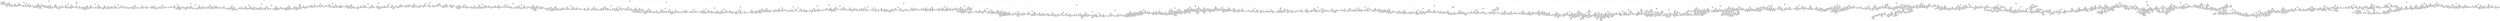 digraph Tree {
node [shape=box, fontname="helvetica"] ;
edge [fontname="helvetica"] ;
0 [label="Population <= 34965.5\nsquared_error = 151.756\nsamples = 4462\nvalue = 7.834"] ;
1 [label="Population <= 7072.5\nsquared_error = 290.71\nsamples = 434\nvalue = 24.463"] ;
0 -> 1 [labeldistance=2.5, labelangle=45, headlabel="True"] ;
2 [label="Population <= 4009.5\nsquared_error = 1910.757\nsamples = 9\nvalue = 117.812"] ;
1 -> 2 ;
3 [label="Year <= 2006.0\nsquared_error = 493.225\nsamples = 3\nvalue = 175.988"] ;
2 -> 3 ;
4 [label="squared_error = 0.0\nsamples = 1\nvalue = 147.754"] ;
3 -> 4 ;
5 [label="socioec quintile <= 4.5\nsquared_error = 141.974\nsamples = 2\nvalue = 190.105"] ;
3 -> 5 ;
6 [label="squared_error = 0.0\nsamples = 1\nvalue = 178.19"] ;
5 -> 6 ;
7 [label="squared_error = 0.0\nsamples = 1\nvalue = 202.02"] ;
5 -> 7 ;
8 [label="Year <= 2003.0\nsquared_error = 81.186\nsamples = 6\nvalue = 88.724"] ;
2 -> 8 ;
9 [label="squared_error = 0.0\nsamples = 1\nvalue = 107.875"] ;
8 -> 9 ;
10 [label="Population <= 6125.0\nsquared_error = 9.401\nsamples = 5\nvalue = 84.894"] ;
8 -> 10 ;
11 [label="Year <= 2007.0\nsquared_error = 3.095\nsamples = 4\nvalue = 86.21"] ;
10 -> 11 ;
12 [label="socioec quintile <= 2.0\nsquared_error = 0.037\nsamples = 2\nvalue = 87.866"] ;
11 -> 12 ;
13 [label="squared_error = 0.0\nsamples = 1\nvalue = 87.673"] ;
12 -> 13 ;
14 [label="squared_error = 0.0\nsamples = 1\nvalue = 88.059"] ;
12 -> 14 ;
15 [label="Year <= 2010.0\nsquared_error = 0.664\nsamples = 2\nvalue = 84.553"] ;
11 -> 15 ;
16 [label="squared_error = 0.0\nsamples = 1\nvalue = 85.368"] ;
15 -> 16 ;
17 [label="squared_error = -0.0\nsamples = 1\nvalue = 83.738"] ;
15 -> 17 ;
18 [label="squared_error = 0.0\nsamples = 1\nvalue = 79.631"] ;
10 -> 18 ;
19 [label="Population <= 17808.5\nsquared_error = 67.965\nsamples = 425\nvalue = 22.487"] ;
1 -> 19 ;
20 [label="Population <= 11917.0\nsquared_error = 68.111\nsamples = 63\nvalue = 36.095"] ;
19 -> 20 ;
21 [label="Population <= 9191.0\nsquared_error = 40.713\nsamples = 11\nvalue = 51.244"] ;
20 -> 21 ;
22 [label="Population <= 8535.5\nsquared_error = 8.911\nsamples = 3\nvalue = 60.302"] ;
21 -> 22 ;
23 [label="Five-Year Age Groups_70-74 years <= 0.5\nsquared_error = 1.657\nsamples = 2\nvalue = 62.278"] ;
22 -> 23 ;
24 [label="squared_error = 0.0\nsamples = 1\nvalue = 60.99"] ;
23 -> 24 ;
25 [label="squared_error = -0.0\nsamples = 1\nvalue = 63.565"] ;
23 -> 25 ;
26 [label="squared_error = 0.0\nsamples = 1\nvalue = 56.351"] ;
22 -> 26 ;
27 [label="Population <= 9903.5\nsquared_error = 10.329\nsamples = 8\nvalue = 47.847"] ;
21 -> 27 ;
28 [label="Population <= 9526.5\nsquared_error = 0.009\nsamples = 2\nvalue = 52.485"] ;
27 -> 28 ;
29 [label="squared_error = 0.0\nsamples = 1\nvalue = 52.582"] ;
28 -> 29 ;
30 [label="squared_error = -0.0\nsamples = 1\nvalue = 52.389"] ;
28 -> 30 ;
31 [label="Five-Year Age Groups_60-64 years <= 0.5\nsquared_error = 4.206\nsamples = 6\nvalue = 46.3"] ;
27 -> 31 ;
32 [label="Population <= 10738.5\nsquared_error = 1.264\nsamples = 5\nvalue = 47.094"] ;
31 -> 32 ;
33 [label="Population <= 10357.0\nsquared_error = 0.383\nsamples = 3\nvalue = 47.924"] ;
32 -> 33 ;
34 [label="squared_error = 0.0\nsamples = 1\nvalue = 48.719"] ;
33 -> 34 ;
35 [label="Year <= 2003.0\nsquared_error = 0.1\nsamples = 2\nvalue = 47.526"] ;
33 -> 35 ;
36 [label="squared_error = 0.0\nsamples = 1\nvalue = 47.842"] ;
35 -> 36 ;
37 [label="squared_error = -0.0\nsamples = 1\nvalue = 47.21"] ;
35 -> 37 ;
38 [label="Year <= 2009.0\nsquared_error = 0.006\nsamples = 2\nvalue = 45.851"] ;
32 -> 38 ;
39 [label="squared_error = 0.0\nsamples = 1\nvalue = 45.771"] ;
38 -> 39 ;
40 [label="squared_error = -0.0\nsamples = 1\nvalue = 45.931"] ;
38 -> 40 ;
41 [label="squared_error = -0.0\nsamples = 1\nvalue = 42.33"] ;
31 -> 41 ;
42 [label="Population <= 14555.5\nsquared_error = 15.093\nsamples = 52\nvalue = 32.89"] ;
20 -> 42 ;
43 [label="Population <= 13457.5\nsquared_error = 4.673\nsamples = 16\nvalue = 38.092"] ;
42 -> 43 ;
44 [label="Population <= 12505.0\nsquared_error = 1.581\nsamples = 10\nvalue = 39.56"] ;
43 -> 44 ;
45 [label="Population <= 12117.0\nsquared_error = 0.144\nsamples = 4\nvalue = 40.977"] ;
44 -> 45 ;
46 [label="squared_error = 0.0\nsamples = 1\nvalue = 41.59"] ;
45 -> 46 ;
47 [label="Population <= 12289.0\nsquared_error = 0.025\nsamples = 3\nvalue = 40.773"] ;
45 -> 47 ;
48 [label="Five-Year Age Groups_60-64 years <= 0.5\nsquared_error = 0.004\nsamples = 2\nvalue = 40.878"] ;
47 -> 48 ;
49 [label="squared_error = 0.0\nsamples = 1\nvalue = 40.943"] ;
48 -> 49 ;
50 [label="squared_error = -0.0\nsamples = 1\nvalue = 40.813"] ;
48 -> 50 ;
51 [label="squared_error = 0.0\nsamples = 1\nvalue = 40.561"] ;
47 -> 51 ;
52 [label="Population <= 12938.5\nsquared_error = 0.309\nsamples = 6\nvalue = 38.616"] ;
44 -> 52 ;
53 [label="Population <= 12737.5\nsquared_error = 0.056\nsamples = 3\nvalue = 39.118"] ;
52 -> 53 ;
54 [label="squared_error = 0.0\nsamples = 1\nvalue = 39.423"] ;
53 -> 54 ;
55 [label="Gender_Male <= 0.5\nsquared_error = 0.015\nsamples = 2\nvalue = 38.965"] ;
53 -> 55 ;
56 [label="squared_error = 0.0\nsamples = 1\nvalue = 38.844"] ;
55 -> 56 ;
57 [label="squared_error = 0.0\nsamples = 1\nvalue = 39.087"] ;
55 -> 57 ;
58 [label="Gender_Male <= 0.5\nsquared_error = 0.057\nsamples = 3\nvalue = 38.114"] ;
52 -> 58 ;
59 [label="squared_error = 0.0\nsamples = 1\nvalue = 38.447"] ;
58 -> 59 ;
60 [label="socioec quintile <= 3.5\nsquared_error = 0.002\nsamples = 2\nvalue = 37.948"] ;
58 -> 60 ;
61 [label="squared_error = 0.0\nsamples = 1\nvalue = 37.899"] ;
60 -> 61 ;
62 [label="squared_error = 0.0\nsamples = 1\nvalue = 37.997"] ;
60 -> 62 ;
63 [label="Year <= 2013.0\nsquared_error = 0.244\nsamples = 6\nvalue = 35.645"] ;
43 -> 63 ;
64 [label="Population <= 13792.5\nsquared_error = 0.086\nsamples = 3\nvalue = 36.075"] ;
63 -> 64 ;
65 [label="squared_error = 0.0\nsamples = 1\nvalue = 36.438"] ;
64 -> 65 ;
66 [label="Population <= 13930.5\nsquared_error = 0.03\nsamples = 2\nvalue = 35.893"] ;
64 -> 66 ;
67 [label="squared_error = 0.0\nsamples = 1\nvalue = 36.067"] ;
66 -> 67 ;
68 [label="squared_error = -0.0\nsamples = 1\nvalue = 35.719"] ;
66 -> 68 ;
69 [label="socioec quintile <= 4.0\nsquared_error = 0.033\nsamples = 3\nvalue = 35.215"] ;
63 -> 69 ;
70 [label="squared_error = 0.0\nsamples = 1\nvalue = 35.451"] ;
69 -> 70 ;
71 [label="Gender_Male <= 0.5\nsquared_error = 0.007\nsamples = 2\nvalue = 35.097"] ;
69 -> 71 ;
72 [label="squared_error = 0.0\nsamples = 1\nvalue = 35.182"] ;
71 -> 72 ;
73 [label="squared_error = 0.0\nsamples = 1\nvalue = 35.012"] ;
71 -> 73 ;
74 [label="Population <= 16201.0\nsquared_error = 2.352\nsamples = 36\nvalue = 30.578"] ;
42 -> 74 ;
75 [label="Population <= 15515.5\nsquared_error = 0.804\nsamples = 14\nvalue = 32.166"] ;
74 -> 75 ;
76 [label="Population <= 15105.5\nsquared_error = 0.275\nsamples = 6\nvalue = 33.07"] ;
75 -> 76 ;
77 [label="Gender_Male <= 0.5\nsquared_error = 0.023\nsamples = 3\nvalue = 33.564"] ;
76 -> 77 ;
78 [label="squared_error = 0.0\nsamples = 1\nvalue = 33.358"] ;
77 -> 78 ;
79 [label="Year <= 2018.0\nsquared_error = 0.002\nsamples = 2\nvalue = 33.668"] ;
77 -> 79 ;
80 [label="squared_error = 0.0\nsamples = 1\nvalue = 33.62"] ;
79 -> 80 ;
81 [label="squared_error = 0.0\nsamples = 1\nvalue = 33.715"] ;
79 -> 81 ;
82 [label="Population <= 15310.5\nsquared_error = 0.038\nsamples = 3\nvalue = 32.575"] ;
76 -> 82 ;
83 [label="squared_error = 0.0\nsamples = 1\nvalue = 32.847"] ;
82 -> 83 ;
84 [label="Five-Year Age Groups_60-64 years <= 0.5\nsquared_error = 0.001\nsamples = 2\nvalue = 32.439"] ;
82 -> 84 ;
85 [label="squared_error = 0.0\nsamples = 1\nvalue = 32.409"] ;
84 -> 85 ;
86 [label="squared_error = -0.0\nsamples = 1\nvalue = 32.47"] ;
84 -> 86 ;
87 [label="Population <= 15820.5\nsquared_error = 0.13\nsamples = 8\nvalue = 31.489"] ;
75 -> 87 ;
88 [label="Population <= 15640.5\nsquared_error = 0.014\nsamples = 3\nvalue = 31.899"] ;
87 -> 88 ;
89 [label="squared_error = 0.0\nsamples = 1\nvalue = 32.045"] ;
88 -> 89 ;
90 [label="Gender_Male <= 0.5\nsquared_error = 0.004\nsamples = 2\nvalue = 31.826"] ;
88 -> 90 ;
91 [label="squared_error = 0.0\nsamples = 1\nvalue = 31.76"] ;
90 -> 91 ;
92 [label="squared_error = 0.0\nsamples = 1\nvalue = 31.892"] ;
90 -> 92 ;
93 [label="Population <= 16019.5\nsquared_error = 0.038\nsamples = 5\nvalue = 31.243"] ;
87 -> 93 ;
94 [label="Population <= 15945.0\nsquared_error = 0.004\nsamples = 3\nvalue = 31.389"] ;
93 -> 94 ;
95 [label="Five-Year Age Groups_50-54 years <= 0.5\nsquared_error = 0.0\nsamples = 2\nvalue = 31.431"] ;
94 -> 95 ;
96 [label="squared_error = 0.0\nsamples = 1\nvalue = 31.411"] ;
95 -> 96 ;
97 [label="squared_error = -0.0\nsamples = 1\nvalue = 31.45"] ;
95 -> 97 ;
98 [label="squared_error = -0.0\nsamples = 1\nvalue = 31.305"] ;
94 -> 98 ;
99 [label="Five-Year Age Groups_50-54 years <= 0.5\nsquared_error = 0.009\nsamples = 2\nvalue = 31.023"] ;
93 -> 99 ;
100 [label="squared_error = 0.0\nsamples = 1\nvalue = 31.12"] ;
99 -> 100 ;
101 [label="squared_error = 0.0\nsamples = 1\nvalue = 30.927"] ;
99 -> 101 ;
102 [label="Population <= 17135.5\nsquared_error = 0.712\nsamples = 22\nvalue = 29.568"] ;
74 -> 102 ;
103 [label="Population <= 16560.5\nsquared_error = 0.151\nsamples = 15\nvalue = 30.093"] ;
102 -> 103 ;
104 [label="Population <= 16408.0\nsquared_error = 0.02\nsamples = 5\nvalue = 30.602"] ;
103 -> 104 ;
105 [label="Five-Year Age Groups_55-59 years <= 0.5\nsquared_error = 0.007\nsamples = 4\nvalue = 30.661"] ;
104 -> 105 ;
106 [label="Population <= 16323.0\nsquared_error = 0.001\nsamples = 3\nvalue = 30.615"] ;
105 -> 106 ;
107 [label="squared_error = 0.0\nsamples = 1\nvalue = 30.658"] ;
106 -> 107 ;
108 [label="socioec quintile <= 3.0\nsquared_error = 0.0\nsamples = 2\nvalue = 30.594"] ;
106 -> 108 ;
109 [label="squared_error = 0.0\nsamples = 1\nvalue = 30.583"] ;
108 -> 109 ;
110 [label="squared_error = -0.0\nsamples = 1\nvalue = 30.605"] ;
108 -> 110 ;
111 [label="squared_error = 0.0\nsamples = 1\nvalue = 30.798"] ;
105 -> 111 ;
112 [label="squared_error = -0.0\nsamples = 1\nvalue = 30.364"] ;
104 -> 112 ;
113 [label="Population <= 16839.0\nsquared_error = 0.024\nsamples = 10\nvalue = 29.839"] ;
103 -> 113 ;
114 [label="Population <= 16703.0\nsquared_error = 0.005\nsamples = 8\nvalue = 29.908"] ;
113 -> 114 ;
115 [label="Five-Year Age Groups_45-49 years <= 0.5\nsquared_error = 0.001\nsamples = 3\nvalue = 29.986"] ;
114 -> 115 ;
116 [label="Population <= 16685.0\nsquared_error = 0.0\nsamples = 2\nvalue = 29.967"] ;
115 -> 116 ;
117 [label="squared_error = 0.0\nsamples = 1\nvalue = 29.974"] ;
116 -> 117 ;
118 [label="squared_error = -0.0\nsamples = 1\nvalue = 29.96"] ;
116 -> 118 ;
119 [label="squared_error = -0.0\nsamples = 1\nvalue = 30.023"] ;
115 -> 119 ;
120 [label="Year <= 2007.5\nsquared_error = 0.002\nsamples = 5\nvalue = 29.862"] ;
114 -> 120 ;
121 [label="squared_error = 0.0\nsamples = 1\nvalue = 29.787"] ;
120 -> 121 ;
122 [label="socioec quintile <= 4.5\nsquared_error = 0.0\nsamples = 4\nvalue = 29.881"] ;
120 -> 122 ;
123 [label="Year <= 2013.5\nsquared_error = 0.0\nsamples = 2\nvalue = 29.902"] ;
122 -> 123 ;
124 [label="squared_error = 0.0\nsamples = 1\nvalue = 29.894"] ;
123 -> 124 ;
125 [label="squared_error = 0.0\nsamples = 1\nvalue = 29.91"] ;
123 -> 125 ;
126 [label="Year <= 2019.5\nsquared_error = 0.0\nsamples = 2\nvalue = 29.861"] ;
122 -> 126 ;
127 [label="squared_error = 0.0\nsamples = 1\nvalue = 29.869"] ;
126 -> 127 ;
128 [label="squared_error = -0.0\nsamples = 1\nvalue = 29.853"] ;
126 -> 128 ;
129 [label="Gender_Female <= 0.5\nsquared_error = 0.001\nsamples = 2\nvalue = 29.561"] ;
113 -> 129 ;
130 [label="squared_error = 0.0\nsamples = 1\nvalue = 29.6"] ;
129 -> 130 ;
131 [label="squared_error = -0.0\nsamples = 1\nvalue = 29.523"] ;
129 -> 131 ;
132 [label="Population <= 17494.5\nsquared_error = 0.053\nsamples = 7\nvalue = 28.442"] ;
102 -> 132 ;
133 [label="Gender_Male <= 0.5\nsquared_error = 0.005\nsamples = 2\nvalue = 28.771"] ;
132 -> 133 ;
134 [label="squared_error = 0.0\nsamples = 1\nvalue = 28.843"] ;
133 -> 134 ;
135 [label="squared_error = 0.0\nsamples = 1\nvalue = 28.699"] ;
133 -> 135 ;
136 [label="Population <= 17648.0\nsquared_error = 0.011\nsamples = 5\nvalue = 28.31"] ;
132 -> 136 ;
137 [label="Five-Year Age Groups_55-59 years <= 0.5\nsquared_error = 0.001\nsamples = 2\nvalue = 28.431"] ;
136 -> 137 ;
138 [label="squared_error = 0.0\nsamples = 1\nvalue = 28.399"] ;
137 -> 138 ;
139 [label="squared_error = -0.0\nsamples = 1\nvalue = 28.462"] ;
137 -> 139 ;
140 [label="socioec quintile <= 3.5\nsquared_error = 0.001\nsamples = 3\nvalue = 28.229"] ;
136 -> 140 ;
141 [label="Population <= 17698.5\nsquared_error = 0.0\nsamples = 2\nvalue = 28.251"] ;
140 -> 141 ;
142 [label="squared_error = 0.0\nsamples = 1\nvalue = 28.265"] ;
141 -> 142 ;
143 [label="squared_error = -0.0\nsamples = 1\nvalue = 28.237"] ;
141 -> 143 ;
144 [label="squared_error = 0.0\nsamples = 1\nvalue = 28.186"] ;
140 -> 144 ;
145 [label="Population <= 34870.5\nsquared_error = 30.103\nsamples = 362\nvalue = 20.118"] ;
19 -> 145 ;
146 [label="Population <= 24254.0\nsquared_error = 20.196\nsamples = 361\nvalue = 19.952"] ;
145 -> 146 ;
147 [label="Population <= 20999.5\nsquared_error = 3.834\nsamples = 139\nvalue = 23.42"] ;
146 -> 147 ;
148 [label="Population <= 19395.0\nsquared_error = 1.45\nsamples = 54\nvalue = 25.509"] ;
147 -> 148 ;
149 [label="Population <= 18522.5\nsquared_error = 0.57\nsamples = 22\nvalue = 26.748"] ;
148 -> 149 ;
150 [label="Population <= 18024.0\nsquared_error = 0.056\nsamples = 8\nvalue = 27.705"] ;
149 -> 150 ;
151 [label="Population <= 17924.0\nsquared_error = 0.001\nsamples = 4\nvalue = 27.928"] ;
150 -> 151 ;
152 [label="Year <= 2017.5\nsquared_error = 0.0\nsamples = 3\nvalue = 27.947"] ;
151 -> 152 ;
153 [label="squared_error = 0.0\nsamples = 1\nvalue = 27.922"] ;
152 -> 153 ;
154 [label="Year <= 2019.0\nsquared_error = 0.0\nsamples = 2\nvalue = 27.96"] ;
152 -> 154 ;
155 [label="squared_error = 0.0\nsamples = 1\nvalue = 27.952"] ;
154 -> 155 ;
156 [label="squared_error = -0.0\nsamples = 1\nvalue = 27.967"] ;
154 -> 156 ;
157 [label="squared_error = 0.0\nsamples = 1\nvalue = 27.869"] ;
151 -> 157 ;
158 [label="Year <= 2018.5\nsquared_error = 0.012\nsamples = 4\nvalue = 27.483"] ;
150 -> 158 ;
159 [label="Year <= 2017.5\nsquared_error = 0.003\nsamples = 3\nvalue = 27.54"] ;
158 -> 159 ;
160 [label="Population <= 18179.5\nsquared_error = 0.001\nsamples = 2\nvalue = 27.504"] ;
159 -> 160 ;
161 [label="squared_error = 0.0\nsamples = 1\nvalue = 27.53"] ;
160 -> 161 ;
162 [label="squared_error = 0.0\nsamples = 1\nvalue = 27.477"] ;
160 -> 162 ;
163 [label="squared_error = -0.0\nsamples = 1\nvalue = 27.614"] ;
159 -> 163 ;
164 [label="squared_error = -0.0\nsamples = 1\nvalue = 27.31"] ;
158 -> 164 ;
165 [label="Five-Year Age Groups_50-54 years <= 0.5\nsquared_error = 0.041\nsamples = 14\nvalue = 26.201"] ;
149 -> 165 ;
166 [label="Population <= 19149.0\nsquared_error = 0.017\nsamples = 12\nvalue = 26.135"] ;
165 -> 166 ;
167 [label="Population <= 19062.0\nsquared_error = 0.003\nsamples = 7\nvalue = 26.234"] ;
166 -> 167 ;
168 [label="Year <= 2014.5\nsquared_error = 0.001\nsamples = 4\nvalue = 26.275"] ;
167 -> 168 ;
169 [label="socioec quintile <= 3.0\nsquared_error = 0.0\nsamples = 2\nvalue = 26.298"] ;
168 -> 169 ;
170 [label="squared_error = 0.0\nsamples = 1\nvalue = 26.291"] ;
169 -> 170 ;
171 [label="squared_error = -0.0\nsamples = 1\nvalue = 26.305"] ;
169 -> 171 ;
172 [label="squared_error = 0.0\nsamples = 2\nvalue = 26.252"] ;
168 -> 172 ;
173 [label="Population <= 19108.5\nsquared_error = 0.001\nsamples = 3\nvalue = 26.18"] ;
167 -> 173 ;
174 [label="Population <= 19082.0\nsquared_error = 0.0\nsamples = 2\nvalue = 26.203"] ;
173 -> 174 ;
175 [label="squared_error = 0.0\nsamples = 1\nvalue = 26.208"] ;
174 -> 175 ;
176 [label="squared_error = 0.0\nsamples = 1\nvalue = 26.197"] ;
174 -> 176 ;
177 [label="squared_error = 0.0\nsamples = 1\nvalue = 26.136"] ;
173 -> 177 ;
178 [label="Population <= 19234.5\nsquared_error = 0.003\nsamples = 5\nvalue = 25.997"] ;
166 -> 178 ;
179 [label="Five-Year Age Groups_40-44 years <= 0.5\nsquared_error = 0.001\nsamples = 2\nvalue = 26.053"] ;
178 -> 179 ;
180 [label="squared_error = 0.0\nsamples = 1\nvalue = 26.019"] ;
179 -> 180 ;
181 [label="squared_error = 0.0\nsamples = 1\nvalue = 26.087"] ;
179 -> 181 ;
182 [label="Population <= 19265.0\nsquared_error = 0.0\nsamples = 3\nvalue = 25.96"] ;
178 -> 182 ;
183 [label="Five-Year Age Groups_40-44 years <= 0.5\nsquared_error = 0.0\nsamples = 2\nvalue = 25.969"] ;
182 -> 183 ;
184 [label="squared_error = 0.0\nsamples = 1\nvalue = 25.971"] ;
183 -> 184 ;
185 [label="squared_error = -0.0\nsamples = 1\nvalue = 25.966"] ;
183 -> 185 ;
186 [label="squared_error = -0.0\nsamples = 1\nvalue = 25.942"] ;
182 -> 186 ;
187 [label="Population <= 18799.5\nsquared_error = 0.008\nsamples = 2\nvalue = 26.597"] ;
165 -> 187 ;
188 [label="squared_error = 0.0\nsamples = 1\nvalue = 26.685"] ;
187 -> 188 ;
189 [label="squared_error = 0.0\nsamples = 1\nvalue = 26.508"] ;
187 -> 189 ;
190 [label="Population <= 20211.0\nsquared_error = 0.275\nsamples = 32\nvalue = 24.658"] ;
148 -> 190 ;
191 [label="Population <= 19902.0\nsquared_error = 0.08\nsamples = 13\nvalue = 25.202"] ;
190 -> 191 ;
192 [label="Population <= 19706.0\nsquared_error = 0.015\nsamples = 8\nvalue = 25.407"] ;
191 -> 192 ;
193 [label="Population <= 19570.0\nsquared_error = 0.004\nsamples = 5\nvalue = 25.493"] ;
192 -> 193 ;
194 [label="squared_error = 0.0\nsamples = 1\nvalue = 25.62"] ;
193 -> 194 ;
195 [label="Population <= 19646.5\nsquared_error = 0.0\nsamples = 4\nvalue = 25.461"] ;
193 -> 195 ;
196 [label="Five-Year Age Groups_45-49 years <= 0.5\nsquared_error = 0.0\nsamples = 3\nvalue = 25.469"] ;
195 -> 196 ;
197 [label="Year <= 2015.5\nsquared_error = 0.0\nsamples = 2\nvalue = 25.463"] ;
196 -> 197 ;
198 [label="squared_error = 0.0\nsamples = 1\nvalue = 25.462"] ;
197 -> 198 ;
199 [label="squared_error = 0.0\nsamples = 1\nvalue = 25.465"] ;
197 -> 199 ;
200 [label="squared_error = 0.0\nsamples = 1\nvalue = 25.479"] ;
196 -> 200 ;
201 [label="squared_error = 0.0\nsamples = 1\nvalue = 25.438"] ;
195 -> 201 ;
202 [label="Five-Year Age Groups_55-59 years <= 0.5\nsquared_error = 0.001\nsamples = 3\nvalue = 25.264"] ;
192 -> 202 ;
203 [label="Five-Year Age Groups_35-39 years <= 0.5\nsquared_error = 0.0\nsamples = 2\nvalue = 25.289"] ;
202 -> 203 ;
204 [label="squared_error = 0.0\nsamples = 1\nvalue = 25.269"] ;
203 -> 204 ;
205 [label="squared_error = 0.0\nsamples = 1\nvalue = 25.309"] ;
203 -> 205 ;
206 [label="squared_error = 0.0\nsamples = 1\nvalue = 25.214"] ;
202 -> 206 ;
207 [label="Population <= 20107.0\nsquared_error = 0.008\nsamples = 5\nvalue = 24.874"] ;
191 -> 207 ;
208 [label="Population <= 20019.5\nsquared_error = 0.003\nsamples = 2\nvalue = 24.976"] ;
207 -> 208 ;
209 [label="squared_error = 0.0\nsamples = 1\nvalue = 25.033"] ;
208 -> 209 ;
210 [label="squared_error = 0.0\nsamples = 1\nvalue = 24.919"] ;
208 -> 210 ;
211 [label="Year <= 2017.5\nsquared_error = 0.0\nsamples = 3\nvalue = 24.807"] ;
207 -> 211 ;
212 [label="squared_error = 0.0\nsamples = 1\nvalue = 24.815"] ;
211 -> 212 ;
213 [label="Five-Year Age Groups_45-49 years <= 0.5\nsquared_error = 0.0\nsamples = 2\nvalue = 24.802"] ;
211 -> 213 ;
214 [label="squared_error = 0.0\nsamples = 1\nvalue = 24.798"] ;
213 -> 214 ;
215 [label="squared_error = 0.0\nsamples = 1\nvalue = 24.807"] ;
213 -> 215 ;
216 [label="Population <= 20626.5\nsquared_error = 0.066\nsamples = 19\nvalue = 24.285"] ;
190 -> 216 ;
217 [label="Population <= 20444.5\nsquared_error = 0.017\nsamples = 10\nvalue = 24.503"] ;
216 -> 217 ;
218 [label="Population <= 20328.5\nsquared_error = 0.004\nsamples = 6\nvalue = 24.599"] ;
217 -> 218 ;
219 [label="Population <= 20296.5\nsquared_error = 0.001\nsamples = 3\nvalue = 24.65"] ;
218 -> 219 ;
220 [label="socioec quintile <= 3.5\nsquared_error = 0.0\nsamples = 2\nvalue = 24.671"] ;
219 -> 220 ;
221 [label="squared_error = 0.0\nsamples = 1\nvalue = 24.68"] ;
220 -> 221 ;
222 [label="squared_error = 0.0\nsamples = 1\nvalue = 24.661"] ;
220 -> 222 ;
223 [label="squared_error = 0.0\nsamples = 1\nvalue = 24.609"] ;
219 -> 223 ;
224 [label="Year <= 2010.0\nsquared_error = 0.001\nsamples = 3\nvalue = 24.547"] ;
218 -> 224 ;
225 [label="squared_error = 0.0\nsamples = 1\nvalue = 24.503"] ;
224 -> 225 ;
226 [label="Year <= 2017.5\nsquared_error = 0.0\nsamples = 2\nvalue = 24.569"] ;
224 -> 226 ;
227 [label="squared_error = 0.0\nsamples = 1\nvalue = 24.583"] ;
226 -> 227 ;
228 [label="squared_error = -0.0\nsamples = 1\nvalue = 24.556"] ;
226 -> 228 ;
229 [label="Population <= 20519.5\nsquared_error = 0.002\nsamples = 4\nvalue = 24.359"] ;
217 -> 229 ;
230 [label="Five-Year Age Groups_60-64 years <= 0.5\nsquared_error = 0.0\nsamples = 2\nvalue = 24.402"] ;
229 -> 230 ;
231 [label="squared_error = 0.0\nsamples = 1\nvalue = 24.41"] ;
230 -> 231 ;
232 [label="squared_error = 0.0\nsamples = 1\nvalue = 24.394"] ;
230 -> 232 ;
233 [label="Gender_Male <= 0.5\nsquared_error = 0.001\nsamples = 2\nvalue = 24.317"] ;
229 -> 233 ;
234 [label="squared_error = 0.0\nsamples = 1\nvalue = 24.293"] ;
233 -> 234 ;
235 [label="squared_error = 0.0\nsamples = 1\nvalue = 24.34"] ;
233 -> 235 ;
236 [label="Population <= 20758.0\nsquared_error = 0.01\nsamples = 9\nvalue = 24.043"] ;
216 -> 236 ;
237 [label="Five-Year Age Groups_55-59 years <= 0.5\nsquared_error = 0.001\nsamples = 3\nvalue = 24.169"] ;
236 -> 237 ;
238 [label="squared_error = 0.0\nsamples = 1\nvalue = 24.134"] ;
237 -> 238 ;
239 [label="Year <= 2014.0\nsquared_error = 0.0\nsamples = 2\nvalue = 24.187"] ;
237 -> 239 ;
240 [label="squared_error = 0.0\nsamples = 1\nvalue = 24.185"] ;
239 -> 240 ;
241 [label="squared_error = 0.0\nsamples = 1\nvalue = 24.188"] ;
239 -> 241 ;
242 [label="Population <= 20855.5\nsquared_error = 0.002\nsamples = 6\nvalue = 23.98"] ;
236 -> 242 ;
243 [label="Population <= 20825.5\nsquared_error = 0.001\nsamples = 3\nvalue = 24.02"] ;
242 -> 243 ;
244 [label="Five-Year Age Groups_45-49 years <= 0.5\nsquared_error = 0.0\nsamples = 2\nvalue = 24.036"] ;
243 -> 244 ;
245 [label="squared_error = 0.0\nsamples = 1\nvalue = 24.041"] ;
244 -> 245 ;
246 [label="squared_error = -0.0\nsamples = 1\nvalue = 24.032"] ;
244 -> 246 ;
247 [label="squared_error = 0.0\nsamples = 1\nvalue = 23.987"] ;
243 -> 247 ;
248 [label="Gender_Female <= 0.5\nsquared_error = 0.0\nsamples = 3\nvalue = 23.939"] ;
242 -> 248 ;
249 [label="squared_error = 0.0\nsamples = 1\nvalue = 23.962"] ;
248 -> 249 ;
250 [label="socioec quintile <= 2.5\nsquared_error = 0.0\nsamples = 2\nvalue = 23.928"] ;
248 -> 250 ;
251 [label="squared_error = 0.0\nsamples = 1\nvalue = 23.921"] ;
250 -> 251 ;
252 [label="squared_error = 0.0\nsamples = 1\nvalue = 23.935"] ;
250 -> 252 ;
253 [label="Population <= 22551.0\nsquared_error = 0.815\nsamples = 85\nvalue = 22.093"] ;
147 -> 253 ;
254 [label="Population <= 21803.0\nsquared_error = 0.159\nsamples = 42\nvalue = 22.902"] ;
253 -> 254 ;
255 [label="Population <= 21579.5\nsquared_error = 0.048\nsamples = 19\nvalue = 23.275"] ;
254 -> 255 ;
256 [label="Population <= 21291.5\nsquared_error = 0.022\nsamples = 13\nvalue = 23.398"] ;
255 -> 256 ;
257 [label="socioec quintile <= 4.0\nsquared_error = 0.003\nsamples = 4\nvalue = 23.604"] ;
256 -> 257 ;
258 [label="Five-Year Age Groups_55-59 years <= 0.5\nsquared_error = 0.001\nsamples = 3\nvalue = 23.572"] ;
257 -> 258 ;
259 [label="Year <= 2018.5\nsquared_error = 0.0\nsamples = 2\nvalue = 23.557"] ;
258 -> 259 ;
260 [label="squared_error = 0.0\nsamples = 1\nvalue = 23.548"] ;
259 -> 260 ;
261 [label="squared_error = -0.0\nsamples = 1\nvalue = 23.565"] ;
259 -> 261 ;
262 [label="squared_error = 0.0\nsamples = 1\nvalue = 23.603"] ;
258 -> 262 ;
263 [label="squared_error = -0.0\nsamples = 1\nvalue = 23.7"] ;
257 -> 263 ;
264 [label="Population <= 21390.5\nsquared_error = 0.002\nsamples = 9\nvalue = 23.306"] ;
256 -> 264 ;
265 [label="squared_error = 0.0\nsamples = 1\nvalue = 23.419"] ;
264 -> 265 ;
266 [label="Population <= 21472.5\nsquared_error = 0.001\nsamples = 8\nvalue = 23.292"] ;
264 -> 266 ;
267 [label="socioec quintile <= 4.5\nsquared_error = 0.0\nsamples = 5\nvalue = 23.312"] ;
266 -> 267 ;
268 [label="Population <= 21451.0\nsquared_error = 0.0\nsamples = 4\nvalue = 23.308"] ;
267 -> 268 ;
269 [label="Gender_Male <= 0.5\nsquared_error = 0.0\nsamples = 2\nvalue = 23.314"] ;
268 -> 269 ;
270 [label="squared_error = 0.0\nsamples = 1\nvalue = 23.314"] ;
269 -> 270 ;
271 [label="squared_error = -0.0\nsamples = 1\nvalue = 23.313"] ;
269 -> 271 ;
272 [label="Five-Year Age Groups_55-59 years <= 0.5\nsquared_error = 0.0\nsamples = 2\nvalue = 23.301"] ;
268 -> 272 ;
273 [label="squared_error = 0.0\nsamples = 1\nvalue = 23.298"] ;
272 -> 273 ;
274 [label="squared_error = -0.0\nsamples = 1\nvalue = 23.305"] ;
272 -> 274 ;
275 [label="squared_error = -0.0\nsamples = 1\nvalue = 23.331"] ;
267 -> 275 ;
276 [label="Year <= 2013.0\nsquared_error = 0.0\nsamples = 3\nvalue = 23.258"] ;
266 -> 276 ;
277 [label="Five-Year Age Groups_40-44 years <= 0.5\nsquared_error = 0.0\nsamples = 2\nvalue = 23.271"] ;
276 -> 277 ;
278 [label="squared_error = 0.0\nsamples = 1\nvalue = 23.269"] ;
277 -> 278 ;
279 [label="squared_error = 0.0\nsamples = 1\nvalue = 23.273"] ;
277 -> 279 ;
280 [label="squared_error = 0.0\nsamples = 1\nvalue = 23.232"] ;
276 -> 280 ;
281 [label="Population <= 21675.0\nsquared_error = 0.003\nsamples = 6\nvalue = 23.01"] ;
255 -> 281 ;
282 [label="squared_error = 0.0\nsamples = 1\nvalue = 23.109"] ;
281 -> 282 ;
283 [label="Population <= 21757.5\nsquared_error = 0.001\nsamples = 5\nvalue = 22.99"] ;
281 -> 283 ;
284 [label="Population <= 21722.5\nsquared_error = 0.0\nsamples = 3\nvalue = 23.014"] ;
283 -> 284 ;
285 [label="squared_error = 0.0\nsamples = 1\nvalue = 23.028"] ;
284 -> 285 ;
286 [label="Race_Asian or Pacific Islander <= 0.5\nsquared_error = 0.0\nsamples = 2\nvalue = 23.007"] ;
284 -> 286 ;
287 [label="squared_error = 0.0\nsamples = 1\nvalue = 23.008"] ;
286 -> 287 ;
288 [label="squared_error = -0.0\nsamples = 1\nvalue = 23.006"] ;
286 -> 288 ;
289 [label="Five-Year Age Groups_40-44 years <= 0.5\nsquared_error = 0.0\nsamples = 2\nvalue = 22.954"] ;
283 -> 289 ;
290 [label="squared_error = 0.0\nsamples = 1\nvalue = 22.955"] ;
289 -> 290 ;
291 [label="squared_error = 0.0\nsamples = 1\nvalue = 22.954"] ;
289 -> 291 ;
292 [label="Population <= 22107.0\nsquared_error = 0.04\nsamples = 23\nvalue = 22.594"] ;
254 -> 292 ;
293 [label="Population <= 21926.0\nsquared_error = 0.009\nsamples = 10\nvalue = 22.783"] ;
292 -> 293 ;
294 [label="Population <= 21870.0\nsquared_error = 0.001\nsamples = 5\nvalue = 22.871"] ;
293 -> 294 ;
295 [label="Population <= 21835.0\nsquared_error = 0.0\nsamples = 3\nvalue = 22.892"] ;
294 -> 295 ;
296 [label="squared_error = 0.0\nsamples = 1\nvalue = 22.912"] ;
295 -> 296 ;
297 [label="Five-Year Age Groups_10-14 years <= 0.5\nsquared_error = 0.0\nsamples = 2\nvalue = 22.883"] ;
295 -> 297 ;
298 [label="squared_error = 0.0\nsamples = 1\nvalue = 22.879"] ;
297 -> 298 ;
299 [label="squared_error = 0.0\nsamples = 1\nvalue = 22.886"] ;
297 -> 299 ;
300 [label="Population <= 21891.5\nsquared_error = 0.0\nsamples = 2\nvalue = 22.84"] ;
294 -> 300 ;
301 [label="squared_error = 0.0\nsamples = 1\nvalue = 22.846"] ;
300 -> 301 ;
302 [label="squared_error = 0.0\nsamples = 1\nvalue = 22.834"] ;
300 -> 302 ;
303 [label="Five-Year Age Groups_55-59 years <= 0.5\nsquared_error = 0.002\nsamples = 5\nvalue = 22.694"] ;
293 -> 303 ;
304 [label="Population <= 22046.5\nsquared_error = 0.001\nsamples = 4\nvalue = 22.674"] ;
303 -> 304 ;
305 [label="Year <= 2015.5\nsquared_error = 0.0\nsamples = 2\nvalue = 22.7"] ;
304 -> 305 ;
306 [label="squared_error = 0.0\nsamples = 1\nvalue = 22.698"] ;
305 -> 306 ;
307 [label="squared_error = 0.0\nsamples = 1\nvalue = 22.701"] ;
305 -> 307 ;
308 [label="Five-Year Age Groups_30-34 years <= 0.5\nsquared_error = 0.0\nsamples = 2\nvalue = 22.649"] ;
304 -> 308 ;
309 [label="squared_error = 0.0\nsamples = 1\nvalue = 22.66"] ;
308 -> 309 ;
310 [label="squared_error = 0.0\nsamples = 1\nvalue = 22.638"] ;
308 -> 310 ;
311 [label="squared_error = 0.0\nsamples = 1\nvalue = 22.774"] ;
303 -> 311 ;
312 [label="Population <= 22308.5\nsquared_error = 0.014\nsamples = 13\nvalue = 22.448"] ;
292 -> 312 ;
313 [label="Population <= 22184.0\nsquared_error = 0.002\nsamples = 7\nvalue = 22.553"] ;
312 -> 313 ;
314 [label="Population <= 22151.0\nsquared_error = 0.0\nsamples = 5\nvalue = 22.575"] ;
313 -> 314 ;
315 [label="socioec quintile <= 4.0\nsquared_error = 0.0\nsamples = 3\nvalue = 22.584"] ;
314 -> 315 ;
316 [label="squared_error = 0.0\nsamples = 1\nvalue = 22.597"] ;
315 -> 316 ;
317 [label="Five-Year Age Groups_40-44 years <= 0.5\nsquared_error = 0.0\nsamples = 2\nvalue = 22.578"] ;
315 -> 317 ;
318 [label="squared_error = 0.0\nsamples = 1\nvalue = 22.58"] ;
317 -> 318 ;
319 [label="squared_error = 0.0\nsamples = 1\nvalue = 22.575"] ;
317 -> 319 ;
320 [label="Population <= 22162.5\nsquared_error = 0.0\nsamples = 2\nvalue = 22.561"] ;
314 -> 320 ;
321 [label="squared_error = 0.0\nsamples = 1\nvalue = 22.569"] ;
320 -> 321 ;
322 [label="squared_error = 0.0\nsamples = 1\nvalue = 22.552"] ;
320 -> 322 ;
323 [label="Gender_Male <= 0.5\nsquared_error = 0.001\nsamples = 2\nvalue = 22.498"] ;
313 -> 323 ;
324 [label="squared_error = 0.0\nsamples = 1\nvalue = 22.47"] ;
323 -> 324 ;
325 [label="squared_error = 0.0\nsamples = 1\nvalue = 22.526"] ;
323 -> 325 ;
326 [label="Population <= 22437.0\nsquared_error = 0.001\nsamples = 6\nvalue = 22.326"] ;
312 -> 326 ;
327 [label="Population <= 22383.5\nsquared_error = 0.0\nsamples = 5\nvalue = 22.341"] ;
326 -> 327 ;
328 [label="Five-Year Age Groups_50-54 years <= 0.5\nsquared_error = 0.0\nsamples = 3\nvalue = 22.352"] ;
327 -> 328 ;
329 [label="Race_American Indian or Alaska Native <= 0.5\nsquared_error = 0.0\nsamples = 2\nvalue = 22.356"] ;
328 -> 329 ;
330 [label="squared_error = 0.0\nsamples = 1\nvalue = 22.356"] ;
329 -> 330 ;
331 [label="squared_error = 0.0\nsamples = 1\nvalue = 22.355"] ;
329 -> 331 ;
332 [label="squared_error = -0.0\nsamples = 1\nvalue = 22.345"] ;
328 -> 332 ;
333 [label="socioec quintile <= 3.5\nsquared_error = 0.0\nsamples = 2\nvalue = 22.323"] ;
327 -> 333 ;
334 [label="squared_error = 0.0\nsamples = 1\nvalue = 22.316"] ;
333 -> 334 ;
335 [label="squared_error = 0.0\nsamples = 1\nvalue = 22.33"] ;
333 -> 335 ;
336 [label="squared_error = 0.0\nsamples = 1\nvalue = 22.253"] ;
326 -> 336 ;
337 [label="Population <= 23424.0\nsquared_error = 0.194\nsamples = 43\nvalue = 21.304"] ;
253 -> 337 ;
338 [label="Population <= 22965.0\nsquared_error = 0.039\nsamples = 19\nvalue = 21.741"] ;
337 -> 338 ;
339 [label="Population <= 22783.0\nsquared_error = 0.006\nsamples = 9\nvalue = 21.924"] ;
338 -> 339 ;
340 [label="Population <= 22690.0\nsquared_error = 0.003\nsamples = 3\nvalue = 22.015"] ;
339 -> 340 ;
341 [label="squared_error = 0.0\nsamples = 1\nvalue = 22.092"] ;
340 -> 341 ;
342 [label="Gender_Female <= 0.5\nsquared_error = 0.0\nsamples = 2\nvalue = 21.977"] ;
340 -> 342 ;
343 [label="squared_error = 0.0\nsamples = 1\nvalue = 21.981"] ;
342 -> 343 ;
344 [label="squared_error = -0.0\nsamples = 1\nvalue = 21.972"] ;
342 -> 344 ;
345 [label="Population <= 22853.5\nsquared_error = 0.001\nsamples = 6\nvalue = 21.879"] ;
339 -> 345 ;
346 [label="Year <= 2001.5\nsquared_error = 0.0\nsamples = 3\nvalue = 21.909"] ;
345 -> 346 ;
347 [label="squared_error = 0.0\nsamples = 1\nvalue = 21.893"] ;
346 -> 347 ;
348 [label="Population <= 22814.0\nsquared_error = 0.0\nsamples = 2\nvalue = 21.916"] ;
346 -> 348 ;
349 [label="squared_error = 0.0\nsamples = 1\nvalue = 21.92"] ;
348 -> 349 ;
350 [label="squared_error = 0.0\nsamples = 1\nvalue = 21.913"] ;
348 -> 350 ;
351 [label="Year <= 2014.0\nsquared_error = 0.0\nsamples = 3\nvalue = 21.849"] ;
345 -> 351 ;
352 [label="Five-Year Age Groups_35-39 years <= 0.5\nsquared_error = 0.0\nsamples = 2\nvalue = 21.863"] ;
351 -> 352 ;
353 [label="squared_error = 0.0\nsamples = 1\nvalue = 21.864"] ;
352 -> 353 ;
354 [label="squared_error = -0.0\nsamples = 1\nvalue = 21.862"] ;
352 -> 354 ;
355 [label="squared_error = -0.0\nsamples = 1\nvalue = 21.823"] ;
351 -> 355 ;
356 [label="Population <= 23162.0\nsquared_error = 0.012\nsamples = 10\nvalue = 21.577"] ;
338 -> 356 ;
357 [label="Population <= 23082.5\nsquared_error = 0.002\nsamples = 5\nvalue = 21.676"] ;
356 -> 357 ;
358 [label="Five-Year Age Groups_25-29 years <= 0.5\nsquared_error = 0.0\nsamples = 3\nvalue = 21.706"] ;
357 -> 358 ;
359 [label="Five-Year Age Groups_55-59 years <= 0.5\nsquared_error = 0.0\nsamples = 2\nvalue = 21.719"] ;
358 -> 359 ;
360 [label="squared_error = 0.0\nsamples = 1\nvalue = 21.722"] ;
359 -> 360 ;
361 [label="squared_error = -0.0\nsamples = 1\nvalue = 21.716"] ;
359 -> 361 ;
362 [label="squared_error = 0.0\nsamples = 1\nvalue = 21.681"] ;
358 -> 362 ;
363 [label="Five-Year Age Groups_45-49 years <= 0.5\nsquared_error = 0.0\nsamples = 2\nvalue = 21.629"] ;
357 -> 363 ;
364 [label="squared_error = 0.0\nsamples = 1\nvalue = 21.642"] ;
363 -> 364 ;
365 [label="squared_error = 0.0\nsamples = 1\nvalue = 21.616"] ;
363 -> 365 ;
366 [label="Population <= 23304.0\nsquared_error = 0.003\nsamples = 5\nvalue = 21.478"] ;
356 -> 366 ;
367 [label="Population <= 23216.0\nsquared_error = 0.001\nsamples = 3\nvalue = 21.523"] ;
366 -> 367 ;
368 [label="squared_error = 0.0\nsamples = 1\nvalue = 21.558"] ;
367 -> 368 ;
369 [label="Five-Year Age Groups_35-39 years <= 0.5\nsquared_error = 0.0\nsamples = 2\nvalue = 21.505"] ;
367 -> 369 ;
370 [label="squared_error = 0.0\nsamples = 1\nvalue = 21.494"] ;
369 -> 370 ;
371 [label="squared_error = -0.0\nsamples = 1\nvalue = 21.516"] ;
369 -> 371 ;
372 [label="Year <= 2012.5\nsquared_error = 0.0\nsamples = 2\nvalue = 21.41"] ;
366 -> 372 ;
373 [label="squared_error = 0.0\nsamples = 1\nvalue = 21.403"] ;
372 -> 373 ;
374 [label="squared_error = -0.0\nsamples = 1\nvalue = 21.417"] ;
372 -> 374 ;
375 [label="Population <= 23926.5\nsquared_error = 0.045\nsamples = 24\nvalue = 20.957"] ;
337 -> 375 ;
376 [label="Population <= 23686.5\nsquared_error = 0.012\nsamples = 13\nvalue = 21.133"] ;
375 -> 376 ;
377 [label="Population <= 23580.5\nsquared_error = 0.003\nsamples = 8\nvalue = 21.211"] ;
376 -> 377 ;
378 [label="Population <= 23524.5\nsquared_error = 0.001\nsamples = 4\nvalue = 21.256"] ;
377 -> 378 ;
379 [label="socioec quintile <= 2.5\nsquared_error = 0.0\nsamples = 2\nvalue = 21.284"] ;
378 -> 379 ;
380 [label="squared_error = 0.0\nsamples = 1\nvalue = 21.279"] ;
379 -> 380 ;
381 [label="squared_error = -0.0\nsamples = 1\nvalue = 21.288"] ;
379 -> 381 ;
382 [label="Five-Year Age Groups_40-44 years <= 0.5\nsquared_error = 0.0\nsamples = 2\nvalue = 21.228"] ;
378 -> 382 ;
383 [label="squared_error = 0.0\nsamples = 1\nvalue = 21.227"] ;
382 -> 383 ;
384 [label="squared_error = 0.0\nsamples = 1\nvalue = 21.23"] ;
382 -> 384 ;
385 [label="Five-Year Age Groups_15-19 years <= 0.5\nsquared_error = 0.0\nsamples = 4\nvalue = 21.167"] ;
377 -> 385 ;
386 [label="socioec quintile <= 4.5\nsquared_error = 0.0\nsamples = 3\nvalue = 21.177"] ;
385 -> 386 ;
387 [label="squared_error = 0.0\nsamples = 1\nvalue = 21.181"] ;
386 -> 387 ;
388 [label="Five-Year Age Groups_35-39 years <= 0.5\nsquared_error = 0.0\nsamples = 2\nvalue = 21.174"] ;
386 -> 388 ;
389 [label="squared_error = 0.0\nsamples = 1\nvalue = 21.177"] ;
388 -> 389 ;
390 [label="squared_error = 0.0\nsamples = 1\nvalue = 21.172"] ;
388 -> 390 ;
391 [label="squared_error = -0.0\nsamples = 1\nvalue = 21.137"] ;
385 -> 391 ;
392 [label="Five-Year Age Groups_20-24 years <= 0.5\nsquared_error = 0.002\nsamples = 5\nvalue = 21.008"] ;
376 -> 392 ;
393 [label="Population <= 23814.0\nsquared_error = 0.0\nsamples = 4\nvalue = 20.99"] ;
392 -> 393 ;
394 [label="Year <= 2009.5\nsquared_error = 0.0\nsamples = 2\nvalue = 21.009"] ;
393 -> 394 ;
395 [label="squared_error = 0.0\nsamples = 1\nvalue = 21.01"] ;
394 -> 395 ;
396 [label="squared_error = 0.0\nsamples = 1\nvalue = 21.008"] ;
394 -> 396 ;
397 [label="Five-Year Age Groups_15-19 years <= 0.5\nsquared_error = 0.0\nsamples = 2\nvalue = 20.971"] ;
393 -> 397 ;
398 [label="squared_error = 0.0\nsamples = 1\nvalue = 20.984"] ;
397 -> 398 ;
399 [label="squared_error = -0.0\nsamples = 1\nvalue = 20.957"] ;
397 -> 399 ;
400 [label="squared_error = 0.0\nsamples = 1\nvalue = 21.081"] ;
392 -> 400 ;
401 [label="Population <= 24103.5\nsquared_error = 0.004\nsamples = 11\nvalue = 20.75"] ;
375 -> 401 ;
402 [label="Population <= 24055.0\nsquared_error = 0.001\nsamples = 6\nvalue = 20.803"] ;
401 -> 402 ;
403 [label="Gender_Male <= 0.5\nsquared_error = 0.0\nsamples = 4\nvalue = 20.826"] ;
402 -> 403 ;
404 [label="Five-Year Age Groups_55-59 years <= 0.5\nsquared_error = 0.0\nsamples = 2\nvalue = 20.813"] ;
403 -> 404 ;
405 [label="squared_error = 0.0\nsamples = 1\nvalue = 20.816"] ;
404 -> 405 ;
406 [label="squared_error = 0.0\nsamples = 1\nvalue = 20.811"] ;
404 -> 406 ;
407 [label="Five-Year Age Groups_20-24 years <= 0.5\nsquared_error = 0.0\nsamples = 2\nvalue = 20.838"] ;
403 -> 407 ;
408 [label="squared_error = 0.0\nsamples = 1\nvalue = 20.838"] ;
407 -> 408 ;
409 [label="squared_error = 0.0\nsamples = 1\nvalue = 20.838"] ;
407 -> 409 ;
410 [label="Gender_Female <= 0.5\nsquared_error = 0.0\nsamples = 2\nvalue = 20.757"] ;
402 -> 410 ;
411 [label="squared_error = 0.0\nsamples = 1\nvalue = 20.754"] ;
410 -> 411 ;
412 [label="squared_error = 0.0\nsamples = 1\nvalue = 20.761"] ;
410 -> 412 ;
413 [label="Population <= 24184.5\nsquared_error = 0.001\nsamples = 5\nvalue = 20.686"] ;
401 -> 413 ;
414 [label="Population <= 24137.0\nsquared_error = 0.0\nsamples = 3\nvalue = 20.708"] ;
413 -> 414 ;
415 [label="squared_error = 0.0\nsamples = 1\nvalue = 20.734"] ;
414 -> 415 ;
416 [label="Gender_Male <= 0.5\nsquared_error = 0.0\nsamples = 2\nvalue = 20.695"] ;
414 -> 416 ;
417 [label="squared_error = 0.0\nsamples = 1\nvalue = 20.694"] ;
416 -> 417 ;
418 [label="squared_error = -0.0\nsamples = 1\nvalue = 20.696"] ;
416 -> 418 ;
419 [label="Gender_Female <= 0.5\nsquared_error = 0.0\nsamples = 2\nvalue = 20.653"] ;
413 -> 419 ;
420 [label="squared_error = 0.0\nsamples = 1\nvalue = 20.655"] ;
419 -> 420 ;
421 [label="squared_error = -0.0\nsamples = 1\nvalue = 20.65"] ;
419 -> 421 ;
422 [label="Population <= 27746.5\nsquared_error = 18.194\nsamples = 222\nvalue = 17.781"] ;
146 -> 422 ;
423 [label="Population <= 25724.0\nsquared_error = 0.479\nsamples = 93\nvalue = 19.407"] ;
422 -> 423 ;
424 [label="Population <= 24967.0\nsquared_error = 0.096\nsamples = 46\nvalue = 20.012"] ;
423 -> 424 ;
425 [label="Population <= 24626.0\nsquared_error = 0.024\nsamples = 22\nvalue = 20.296"] ;
424 -> 425 ;
426 [label="Population <= 24409.5\nsquared_error = 0.006\nsamples = 11\nvalue = 20.43"] ;
425 -> 426 ;
427 [label="Five-Year Age Groups_35-39 years <= 0.5\nsquared_error = 0.001\nsamples = 3\nvalue = 20.541"] ;
426 -> 427 ;
428 [label="socioec quintile <= 4.5\nsquared_error = 0.0\nsamples = 2\nvalue = 20.522"] ;
427 -> 428 ;
429 [label="squared_error = 0.0\nsamples = 1\nvalue = 20.525"] ;
428 -> 429 ;
430 [label="squared_error = 0.0\nsamples = 1\nvalue = 20.519"] ;
428 -> 430 ;
431 [label="squared_error = 0.0\nsamples = 1\nvalue = 20.58"] ;
427 -> 431 ;
432 [label="Population <= 24503.0\nsquared_error = 0.002\nsamples = 8\nvalue = 20.389"] ;
426 -> 432 ;
433 [label="Year <= 2015.5\nsquared_error = 0.0\nsamples = 3\nvalue = 20.443"] ;
432 -> 433 ;
434 [label="squared_error = 0.0\nsamples = 1\nvalue = 20.434"] ;
433 -> 434 ;
435 [label="Population <= 24452.5\nsquared_error = 0.0\nsamples = 2\nvalue = 20.448"] ;
433 -> 435 ;
436 [label="squared_error = 0.0\nsamples = 1\nvalue = 20.449"] ;
435 -> 436 ;
437 [label="squared_error = -0.0\nsamples = 1\nvalue = 20.447"] ;
435 -> 437 ;
438 [label="Population <= 24555.5\nsquared_error = 0.0\nsamples = 5\nvalue = 20.356"] ;
432 -> 438 ;
439 [label="Five-Year Age Groups_25-29 years <= 0.5\nsquared_error = 0.0\nsamples = 2\nvalue = 20.374"] ;
438 -> 439 ;
440 [label="squared_error = 0.0\nsamples = 1\nvalue = 20.37"] ;
439 -> 440 ;
441 [label="squared_error = 0.0\nsamples = 1\nvalue = 20.377"] ;
439 -> 441 ;
442 [label="Year <= 2005.5\nsquared_error = 0.0\nsamples = 3\nvalue = 20.345"] ;
438 -> 442 ;
443 [label="Gender_Male <= 0.5\nsquared_error = 0.0\nsamples = 2\nvalue = 20.34"] ;
442 -> 443 ;
444 [label="squared_error = 0.0\nsamples = 1\nvalue = 20.338"] ;
443 -> 444 ;
445 [label="squared_error = 0.0\nsamples = 1\nvalue = 20.342"] ;
443 -> 445 ;
446 [label="squared_error = 0.0\nsamples = 1\nvalue = 20.354"] ;
442 -> 446 ;
447 [label="Population <= 24815.5\nsquared_error = 0.006\nsamples = 11\nvalue = 20.162"] ;
425 -> 447 ;
448 [label="Population <= 24723.5\nsquared_error = 0.002\nsamples = 6\nvalue = 20.224"] ;
447 -> 448 ;
449 [label="Five-Year Age Groups_35-39 years <= 0.5\nsquared_error = 0.0\nsamples = 3\nvalue = 20.261"] ;
448 -> 449 ;
450 [label="Five-Year Age Groups_25-29 years <= 0.5\nsquared_error = 0.0\nsamples = 2\nvalue = 20.267"] ;
449 -> 450 ;
451 [label="squared_error = 0.0\nsamples = 1\nvalue = 20.27"] ;
450 -> 451 ;
452 [label="squared_error = 0.0\nsamples = 1\nvalue = 20.263"] ;
450 -> 452 ;
453 [label="squared_error = 0.0\nsamples = 1\nvalue = 20.25"] ;
449 -> 453 ;
454 [label="Year <= 2015.5\nsquared_error = 0.0\nsamples = 3\nvalue = 20.186"] ;
448 -> 454 ;
455 [label="squared_error = 0.0\nsamples = 1\nvalue = 20.17"] ;
454 -> 455 ;
456 [label="Population <= 24760.0\nsquared_error = 0.0\nsamples = 2\nvalue = 20.194"] ;
454 -> 456 ;
457 [label="squared_error = 0.0\nsamples = 1\nvalue = 20.197"] ;
456 -> 457 ;
458 [label="squared_error = 0.0\nsamples = 1\nvalue = 20.191"] ;
456 -> 458 ;
459 [label="Population <= 24901.5\nsquared_error = 0.001\nsamples = 5\nvalue = 20.088"] ;
447 -> 459 ;
460 [label="Year <= 2018.0\nsquared_error = 0.0\nsamples = 3\nvalue = 20.115"] ;
459 -> 460 ;
461 [label="Five-Year Age Groups_35-39 years <= 0.5\nsquared_error = 0.0\nsamples = 2\nvalue = 20.108"] ;
460 -> 461 ;
462 [label="squared_error = 0.0\nsamples = 1\nvalue = 20.105"] ;
461 -> 462 ;
463 [label="squared_error = 0.0\nsamples = 1\nvalue = 20.112"] ;
461 -> 463 ;
464 [label="squared_error = 0.0\nsamples = 1\nvalue = 20.127"] ;
460 -> 464 ;
465 [label="Gender_Female <= 0.5\nsquared_error = 0.0\nsamples = 2\nvalue = 20.048"] ;
459 -> 465 ;
466 [label="squared_error = 0.0\nsamples = 1\nvalue = 20.054"] ;
465 -> 466 ;
467 [label="squared_error = -0.0\nsamples = 1\nvalue = 20.042"] ;
465 -> 467 ;
468 [label="Population <= 25232.5\nsquared_error = 0.021\nsamples = 24\nvalue = 19.751"] ;
424 -> 468 ;
469 [label="Population <= 25099.5\nsquared_error = 0.003\nsamples = 8\nvalue = 19.926"] ;
468 -> 469 ;
470 [label="Population <= 25022.5\nsquared_error = 0.001\nsamples = 4\nvalue = 19.977"] ;
469 -> 470 ;
471 [label="Five-Year Age Groups_55-59 years <= 0.5\nsquared_error = 0.0\nsamples = 2\nvalue = 20.008"] ;
470 -> 471 ;
472 [label="squared_error = 0.0\nsamples = 1\nvalue = 20.011"] ;
471 -> 472 ;
473 [label="squared_error = 0.0\nsamples = 1\nvalue = 20.006"] ;
471 -> 473 ;
474 [label="socioec quintile <= 3.5\nsquared_error = 0.0\nsamples = 2\nvalue = 19.946"] ;
470 -> 474 ;
475 [label="squared_error = 0.0\nsamples = 1\nvalue = 19.958"] ;
474 -> 475 ;
476 [label="squared_error = 0.0\nsamples = 1\nvalue = 19.933"] ;
474 -> 476 ;
477 [label="Five-Year Age Groups_30-34 years <= 0.5\nsquared_error = 0.0\nsamples = 4\nvalue = 19.876"] ;
469 -> 477 ;
478 [label="Population <= 25180.5\nsquared_error = 0.0\nsamples = 2\nvalue = 19.857"] ;
477 -> 478 ;
479 [label="squared_error = 0.0\nsamples = 1\nvalue = 19.862"] ;
478 -> 479 ;
480 [label="squared_error = 0.0\nsamples = 1\nvalue = 19.852"] ;
478 -> 480 ;
481 [label="Population <= 25132.5\nsquared_error = 0.0\nsamples = 2\nvalue = 19.895"] ;
477 -> 481 ;
482 [label="squared_error = 0.0\nsamples = 1\nvalue = 19.908"] ;
481 -> 482 ;
483 [label="squared_error = 0.0\nsamples = 1\nvalue = 19.881"] ;
481 -> 483 ;
484 [label="Population <= 25468.0\nsquared_error = 0.006\nsamples = 16\nvalue = 19.663"] ;
468 -> 484 ;
485 [label="Population <= 25347.0\nsquared_error = 0.002\nsamples = 11\nvalue = 19.708"] ;
484 -> 485 ;
486 [label="Five-Year Age Groups_55-59 years <= 0.5\nsquared_error = 0.0\nsamples = 4\nvalue = 19.755"] ;
485 -> 486 ;
487 [label="socioec quintile <= 3.5\nsquared_error = 0.0\nsamples = 3\nvalue = 19.746"] ;
486 -> 487 ;
488 [label="squared_error = 0.0\nsamples = 1\nvalue = 19.752"] ;
487 -> 488 ;
489 [label="Five-Year Age Groups_50-54 years <= 0.5\nsquared_error = 0.0\nsamples = 2\nvalue = 19.743"] ;
487 -> 489 ;
490 [label="squared_error = 0.0\nsamples = 1\nvalue = 19.743"] ;
489 -> 490 ;
491 [label="squared_error = -0.0\nsamples = 1\nvalue = 19.744"] ;
489 -> 491 ;
492 [label="squared_error = 0.0\nsamples = 1\nvalue = 19.78"] ;
486 -> 492 ;
493 [label="Population <= 25428.5\nsquared_error = 0.001\nsamples = 7\nvalue = 19.681"] ;
485 -> 493 ;
494 [label="Population <= 25403.0\nsquared_error = 0.0\nsamples = 5\nvalue = 19.695"] ;
493 -> 494 ;
495 [label="Gender_Female <= 0.5\nsquared_error = 0.0\nsamples = 4\nvalue = 19.7"] ;
494 -> 495 ;
496 [label="Five-Year Age Groups_30-34 years <= 0.5\nsquared_error = 0.0\nsamples = 2\nvalue = 19.694"] ;
495 -> 496 ;
497 [label="squared_error = 0.0\nsamples = 1\nvalue = 19.69"] ;
496 -> 497 ;
498 [label="squared_error = 0.0\nsamples = 1\nvalue = 19.697"] ;
496 -> 498 ;
499 [label="socioec quintile <= 3.0\nsquared_error = 0.0\nsamples = 2\nvalue = 19.706"] ;
495 -> 499 ;
500 [label="squared_error = 0.0\nsamples = 1\nvalue = 19.701"] ;
499 -> 500 ;
501 [label="squared_error = 0.0\nsamples = 1\nvalue = 19.71"] ;
499 -> 501 ;
502 [label="squared_error = 0.0\nsamples = 1\nvalue = 19.675"] ;
494 -> 502 ;
503 [label="socioec quintile <= 2.5\nsquared_error = 0.0\nsamples = 2\nvalue = 19.648"] ;
493 -> 503 ;
504 [label="squared_error = 0.0\nsamples = 1\nvalue = 19.644"] ;
503 -> 504 ;
505 [label="squared_error = 0.0\nsamples = 1\nvalue = 19.651"] ;
503 -> 505 ;
506 [label="Population <= 25547.0\nsquared_error = 0.001\nsamples = 5\nvalue = 19.564"] ;
484 -> 506 ;
507 [label="Gender_Female <= 0.5\nsquared_error = 0.0\nsamples = 2\nvalue = 19.606"] ;
506 -> 507 ;
508 [label="squared_error = 0.0\nsamples = 1\nvalue = 19.591"] ;
507 -> 508 ;
509 [label="squared_error = -0.0\nsamples = 1\nvalue = 19.621"] ;
507 -> 509 ;
510 [label="socioec quintile <= 3.5\nsquared_error = 0.0\nsamples = 3\nvalue = 19.537"] ;
506 -> 510 ;
511 [label="Gender_Female <= 0.5\nsquared_error = 0.0\nsamples = 2\nvalue = 19.549"] ;
510 -> 511 ;
512 [label="squared_error = 0.0\nsamples = 1\nvalue = 19.545"] ;
511 -> 512 ;
513 [label="squared_error = 0.0\nsamples = 1\nvalue = 19.553"] ;
511 -> 513 ;
514 [label="squared_error = -0.0\nsamples = 1\nvalue = 19.513"] ;
510 -> 514 ;
515 [label="Population <= 26668.5\nsquared_error = 0.145\nsamples = 47\nvalue = 18.815"] ;
423 -> 515 ;
516 [label="Population <= 26221.5\nsquared_error = 0.02\nsamples = 28\nvalue = 19.098"] ;
515 -> 516 ;
517 [label="Population <= 25938.0\nsquared_error = 0.007\nsamples = 16\nvalue = 19.201"] ;
516 -> 517 ;
518 [label="Population <= 25841.0\nsquared_error = 0.0\nsamples = 3\nvalue = 19.341"] ;
517 -> 518 ;
519 [label="squared_error = 0.0\nsamples = 1\nvalue = 19.362"] ;
518 -> 519 ;
520 [label="socioec quintile <= 3.0\nsquared_error = 0.0\nsamples = 2\nvalue = 19.33"] ;
518 -> 520 ;
521 [label="squared_error = 0.0\nsamples = 1\nvalue = 19.336"] ;
520 -> 521 ;
522 [label="squared_error = -0.0\nsamples = 1\nvalue = 19.324"] ;
520 -> 522 ;
523 [label="Population <= 26096.0\nsquared_error = 0.002\nsamples = 13\nvalue = 19.169"] ;
517 -> 523 ;
524 [label="Population <= 26053.0\nsquared_error = 0.001\nsamples = 7\nvalue = 19.21"] ;
523 -> 524 ;
525 [label="Population <= 26018.0\nsquared_error = 0.0\nsamples = 5\nvalue = 19.224"] ;
524 -> 525 ;
526 [label="Population <= 26004.0\nsquared_error = 0.0\nsamples = 4\nvalue = 19.228"] ;
525 -> 526 ;
527 [label="Population <= 26002.5\nsquared_error = 0.0\nsamples = 3\nvalue = 19.229"] ;
526 -> 527 ;
528 [label="squared_error = 0.0\nsamples = 1\nvalue = 19.229"] ;
527 -> 528 ;
529 [label="squared_error = 0.0\nsamples = 2\nvalue = 19.229"] ;
527 -> 529 ;
530 [label="squared_error = 0.0\nsamples = 1\nvalue = 19.227"] ;
526 -> 530 ;
531 [label="squared_error = -0.0\nsamples = 1\nvalue = 19.208"] ;
525 -> 531 ;
532 [label="Population <= 26078.5\nsquared_error = 0.0\nsamples = 2\nvalue = 19.173"] ;
524 -> 532 ;
533 [label="squared_error = 0.0\nsamples = 1\nvalue = 19.175"] ;
532 -> 533 ;
534 [label="squared_error = -0.0\nsamples = 1\nvalue = 19.17"] ;
532 -> 534 ;
535 [label="Population <= 26134.5\nsquared_error = 0.0\nsamples = 6\nvalue = 19.121"] ;
523 -> 535 ;
536 [label="Five-Year Age Groups_40-44 years <= 0.5\nsquared_error = 0.0\nsamples = 2\nvalue = 19.145"] ;
535 -> 536 ;
537 [label="squared_error = 0.0\nsamples = 1\nvalue = 19.14"] ;
536 -> 537 ;
538 [label="squared_error = -0.0\nsamples = 1\nvalue = 19.15"] ;
536 -> 538 ;
539 [label="Population <= 26168.5\nsquared_error = 0.0\nsamples = 4\nvalue = 19.11"] ;
535 -> 539 ;
540 [label="Race_American Indian or Alaska Native <= 0.5\nsquared_error = 0.0\nsamples = 2\nvalue = 19.118"] ;
539 -> 540 ;
541 [label="squared_error = 0.0\nsamples = 1\nvalue = 19.112"] ;
540 -> 541 ;
542 [label="squared_error = 0.0\nsamples = 1\nvalue = 19.123"] ;
540 -> 542 ;
543 [label="Five-Year Age Groups_30-34 years <= 0.5\nsquared_error = 0.0\nsamples = 2\nvalue = 19.101"] ;
539 -> 543 ;
544 [label="squared_error = 0.0\nsamples = 1\nvalue = 19.101"] ;
543 -> 544 ;
545 [label="squared_error = 0.0\nsamples = 1\nvalue = 19.101"] ;
543 -> 545 ;
546 [label="Population <= 26413.5\nsquared_error = 0.005\nsamples = 12\nvalue = 18.96"] ;
516 -> 546 ;
547 [label="Population <= 26307.0\nsquared_error = 0.0\nsamples = 8\nvalue = 19.008"] ;
546 -> 547 ;
548 [label="Population <= 26284.5\nsquared_error = 0.0\nsamples = 4\nvalue = 19.029"] ;
547 -> 548 ;
549 [label="Population <= 26273.5\nsquared_error = 0.0\nsamples = 3\nvalue = 19.032"] ;
548 -> 549 ;
550 [label="Five-Year Age Groups_50-54 years <= 0.5\nsquared_error = 0.0\nsamples = 2\nvalue = 19.035"] ;
549 -> 550 ;
551 [label="squared_error = 0.0\nsamples = 1\nvalue = 19.036"] ;
550 -> 551 ;
552 [label="squared_error = 0.0\nsamples = 1\nvalue = 19.033"] ;
550 -> 552 ;
553 [label="squared_error = 0.0\nsamples = 1\nvalue = 19.028"] ;
549 -> 553 ;
554 [label="squared_error = 0.0\nsamples = 1\nvalue = 19.017"] ;
548 -> 554 ;
555 [label="Population <= 26339.5\nsquared_error = 0.0\nsamples = 4\nvalue = 18.988"] ;
547 -> 555 ;
556 [label="Year <= 2007.0\nsquared_error = 0.0\nsamples = 3\nvalue = 18.991"] ;
555 -> 556 ;
557 [label="squared_error = 0.0\nsamples = 1\nvalue = 18.996"] ;
556 -> 557 ;
558 [label="Five-Year Age Groups_40-44 years <= 0.5\nsquared_error = 0.0\nsamples = 2\nvalue = 18.989"] ;
556 -> 558 ;
559 [label="squared_error = 0.0\nsamples = 1\nvalue = 18.988"] ;
558 -> 559 ;
560 [label="squared_error = -0.0\nsamples = 1\nvalue = 18.991"] ;
558 -> 560 ;
561 [label="squared_error = -0.0\nsamples = 1\nvalue = 18.978"] ;
555 -> 561 ;
562 [label="Population <= 26525.0\nsquared_error = 0.0\nsamples = 4\nvalue = 18.863"] ;
546 -> 562 ;
563 [label="Year <= 2018.0\nsquared_error = 0.0\nsamples = 3\nvalue = 18.875"] ;
562 -> 563 ;
564 [label="Five-Year Age Groups_25-29 years <= 0.5\nsquared_error = 0.0\nsamples = 2\nvalue = 18.872"] ;
563 -> 564 ;
565 [label="squared_error = 0.0\nsamples = 1\nvalue = 18.872"] ;
564 -> 565 ;
566 [label="squared_error = -0.0\nsamples = 1\nvalue = 18.871"] ;
564 -> 566 ;
567 [label="squared_error = 0.0\nsamples = 1\nvalue = 18.881"] ;
563 -> 567 ;
568 [label="squared_error = 0.0\nsamples = 1\nvalue = 18.829"] ;
562 -> 568 ;
569 [label="Population <= 27287.5\nsquared_error = 0.037\nsamples = 19\nvalue = 18.397"] ;
515 -> 569 ;
570 [label="Population <= 26993.0\nsquared_error = 0.008\nsamples = 13\nvalue = 18.514"] ;
569 -> 570 ;
571 [label="Population <= 26861.5\nsquared_error = 0.002\nsamples = 6\nvalue = 18.594"] ;
570 -> 571 ;
572 [label="Year <= 2012.5\nsquared_error = 0.0\nsamples = 2\nvalue = 18.66"] ;
571 -> 572 ;
573 [label="squared_error = 0.0\nsamples = 1\nvalue = 18.669"] ;
572 -> 573 ;
574 [label="squared_error = 0.0\nsamples = 1\nvalue = 18.65"] ;
572 -> 574 ;
575 [label="Population <= 26938.0\nsquared_error = 0.0\nsamples = 4\nvalue = 18.56"] ;
571 -> 575 ;
576 [label="Gender_Female <= 0.5\nsquared_error = 0.0\nsamples = 2\nvalue = 18.574"] ;
575 -> 576 ;
577 [label="squared_error = 0.0\nsamples = 1\nvalue = 18.578"] ;
576 -> 577 ;
578 [label="squared_error = 0.0\nsamples = 1\nvalue = 18.571"] ;
576 -> 578 ;
579 [label="Five-Year Age Groups_45-49 years <= 0.5\nsquared_error = 0.0\nsamples = 2\nvalue = 18.547"] ;
575 -> 579 ;
580 [label="squared_error = 0.0\nsamples = 1\nvalue = 18.542"] ;
579 -> 580 ;
581 [label="squared_error = -0.0\nsamples = 1\nvalue = 18.551"] ;
579 -> 581 ;
582 [label="Population <= 27152.0\nsquared_error = 0.003\nsamples = 7\nvalue = 18.446"] ;
570 -> 582 ;
583 [label="Population <= 27072.0\nsquared_error = 0.001\nsamples = 5\nvalue = 18.477"] ;
582 -> 583 ;
584 [label="Year <= 2009.5\nsquared_error = 0.0\nsamples = 3\nvalue = 18.499"] ;
583 -> 584 ;
585 [label="squared_error = 0.0\nsamples = 1\nvalue = 18.491"] ;
584 -> 585 ;
586 [label="Five-Year Age Groups_45-49 years <= 0.5\nsquared_error = 0.0\nsamples = 2\nvalue = 18.503"] ;
584 -> 586 ;
587 [label="squared_error = 0.0\nsamples = 1\nvalue = 18.505"] ;
586 -> 587 ;
588 [label="squared_error = -0.0\nsamples = 1\nvalue = 18.501"] ;
586 -> 588 ;
589 [label="Five-Year Age Groups_45-49 years <= 0.5\nsquared_error = 0.0\nsamples = 2\nvalue = 18.445"] ;
583 -> 589 ;
590 [label="squared_error = 0.0\nsamples = 1\nvalue = 18.443"] ;
589 -> 590 ;
591 [label="squared_error = 0.0\nsamples = 1\nvalue = 18.447"] ;
589 -> 591 ;
592 [label="Five-Year Age Groups_65-69 years <= 0.5\nsquared_error = 0.0\nsamples = 2\nvalue = 18.369"] ;
582 -> 592 ;
593 [label="squared_error = 0.0\nsamples = 1\nvalue = 18.351"] ;
592 -> 593 ;
594 [label="squared_error = 0.0\nsamples = 1\nvalue = 18.387"] ;
592 -> 594 ;
595 [label="Population <= 27521.0\nsquared_error = 0.007\nsamples = 6\nvalue = 18.144"] ;
569 -> 595 ;
596 [label="Gender_Female <= 0.5\nsquared_error = 0.002\nsamples = 2\nvalue = 18.247"] ;
595 -> 596 ;
597 [label="squared_error = 0.0\nsamples = 1\nvalue = 18.296"] ;
596 -> 597 ;
598 [label="squared_error = -0.0\nsamples = 1\nvalue = 18.198"] ;
596 -> 598 ;
599 [label="Population <= 27604.5\nsquared_error = 0.001\nsamples = 4\nvalue = 18.092"] ;
595 -> 599 ;
600 [label="squared_error = 0.0\nsamples = 1\nvalue = 18.138"] ;
599 -> 600 ;
601 [label="Population <= 27667.5\nsquared_error = 0.0\nsamples = 3\nvalue = 18.077"] ;
599 -> 601 ;
602 [label="Gender_Male <= 0.5\nsquared_error = 0.0\nsamples = 2\nvalue = 18.083"] ;
601 -> 602 ;
603 [label="squared_error = 0.0\nsamples = 1\nvalue = 18.077"] ;
602 -> 603 ;
604 [label="squared_error = 0.0\nsamples = 1\nvalue = 18.088"] ;
602 -> 604 ;
605 [label="squared_error = -0.0\nsamples = 1\nvalue = 18.066"] ;
601 -> 605 ;
606 [label="Year <= 2019.5\nsquared_error = 27.685\nsamples = 129\nvalue = 16.609"] ;
422 -> 606 ;
607 [label="Population <= 30794.5\nsquared_error = 0.937\nsamples = 115\nvalue = 16.153"] ;
606 -> 607 ;
608 [label="Population <= 29270.5\nsquared_error = 0.224\nsamples = 52\nvalue = 17.067"] ;
607 -> 608 ;
609 [label="Population <= 28475.0\nsquared_error = 0.059\nsamples = 25\nvalue = 17.49"] ;
608 -> 609 ;
610 [label="Population <= 28115.0\nsquared_error = 0.02\nsamples = 8\nvalue = 17.781"] ;
609 -> 610 ;
611 [label="Population <= 27915.5\nsquared_error = 0.002\nsamples = 4\nvalue = 17.912"] ;
610 -> 611 ;
612 [label="Race_Asian or Pacific Islander <= 0.5\nsquared_error = 0.0\nsamples = 2\nvalue = 17.958"] ;
611 -> 612 ;
613 [label="squared_error = 0.0\nsamples = 1\nvalue = 17.975"] ;
612 -> 613 ;
614 [label="squared_error = 0.0\nsamples = 1\nvalue = 17.941"] ;
612 -> 614 ;
615 [label="Race_Asian or Pacific Islander <= 0.5\nsquared_error = 0.0\nsamples = 2\nvalue = 17.867"] ;
611 -> 615 ;
616 [label="squared_error = 0.0\nsamples = 1\nvalue = 17.881"] ;
615 -> 616 ;
617 [label="squared_error = 0.0\nsamples = 1\nvalue = 17.853"] ;
615 -> 617 ;
618 [label="Population <= 28333.0\nsquared_error = 0.003\nsamples = 4\nvalue = 17.649"] ;
610 -> 618 ;
619 [label="Year <= 2015.5\nsquared_error = 0.0\nsamples = 2\nvalue = 17.702"] ;
618 -> 619 ;
620 [label="squared_error = 0.0\nsamples = 1\nvalue = 17.687"] ;
619 -> 620 ;
621 [label="squared_error = 0.0\nsamples = 1\nvalue = 17.716"] ;
619 -> 621 ;
622 [label="Year <= 2017.5\nsquared_error = 0.0\nsamples = 2\nvalue = 17.597"] ;
618 -> 622 ;
623 [label="squared_error = 0.0\nsamples = 1\nvalue = 17.607"] ;
622 -> 623 ;
624 [label="squared_error = -0.0\nsamples = 1\nvalue = 17.587"] ;
622 -> 624 ;
625 [label="Population <= 28882.0\nsquared_error = 0.019\nsamples = 17\nvalue = 17.353"] ;
609 -> 625 ;
626 [label="Population <= 28634.0\nsquared_error = 0.003\nsamples = 11\nvalue = 17.447"] ;
625 -> 626 ;
627 [label="Population <= 28577.5\nsquared_error = 0.0\nsamples = 5\nvalue = 17.497"] ;
626 -> 627 ;
628 [label="Five-Year Age Groups_35-39 years <= 0.5\nsquared_error = 0.0\nsamples = 2\nvalue = 17.52"] ;
627 -> 628 ;
629 [label="squared_error = 0.0\nsamples = 1\nvalue = 17.532"] ;
628 -> 629 ;
630 [label="squared_error = 0.0\nsamples = 1\nvalue = 17.508"] ;
628 -> 630 ;
631 [label="Population <= 28599.0\nsquared_error = 0.0\nsamples = 3\nvalue = 17.482"] ;
627 -> 631 ;
632 [label="squared_error = 0.0\nsamples = 1\nvalue = 17.485"] ;
631 -> 632 ;
633 [label="Population <= 28603.5\nsquared_error = 0.0\nsamples = 2\nvalue = 17.48"] ;
631 -> 633 ;
634 [label="squared_error = 0.0\nsamples = 1\nvalue = 17.481"] ;
633 -> 634 ;
635 [label="squared_error = -0.0\nsamples = 1\nvalue = 17.479"] ;
633 -> 635 ;
636 [label="Population <= 28706.0\nsquared_error = 0.001\nsamples = 6\nvalue = 17.406"] ;
626 -> 636 ;
637 [label="Five-Year Age Groups_40-44 years <= 0.5\nsquared_error = 0.0\nsamples = 2\nvalue = 17.437"] ;
636 -> 637 ;
638 [label="squared_error = 0.0\nsamples = 1\nvalue = 17.43"] ;
637 -> 638 ;
639 [label="squared_error = -0.0\nsamples = 1\nvalue = 17.444"] ;
637 -> 639 ;
640 [label="socioec quintile <= 2.0\nsquared_error = 0.0\nsamples = 4\nvalue = 17.39"] ;
636 -> 640 ;
641 [label="squared_error = 0.0\nsamples = 1\nvalue = 17.367"] ;
640 -> 641 ;
642 [label="Population <= 28746.5\nsquared_error = 0.0\nsamples = 3\nvalue = 17.398"] ;
640 -> 642 ;
643 [label="Race_Asian or Pacific Islander <= 0.5\nsquared_error = 0.0\nsamples = 2\nvalue = 17.402"] ;
642 -> 643 ;
644 [label="squared_error = 0.0\nsamples = 1\nvalue = 17.406"] ;
643 -> 644 ;
645 [label="squared_error = -0.0\nsamples = 1\nvalue = 17.398"] ;
643 -> 645 ;
646 [label="squared_error = -0.0\nsamples = 1\nvalue = 17.389"] ;
642 -> 646 ;
647 [label="Population <= 29181.0\nsquared_error = 0.002\nsamples = 6\nvalue = 17.182"] ;
625 -> 647 ;
648 [label="Population <= 29018.0\nsquared_error = 0.001\nsamples = 5\nvalue = 17.199"] ;
647 -> 648 ;
649 [label="squared_error = 0.0\nsamples = 1\nvalue = 17.257"] ;
648 -> 649 ;
650 [label="socioec quintile <= 2.5\nsquared_error = 0.0\nsamples = 4\nvalue = 17.184"] ;
648 -> 650 ;
651 [label="squared_error = 0.0\nsamples = 1\nvalue = 17.204"] ;
650 -> 651 ;
652 [label="Five-Year Age Groups_35-39 years <= 0.5\nsquared_error = 0.0\nsamples = 3\nvalue = 17.178"] ;
650 -> 652 ;
653 [label="Five-Year Age Groups_45-49 years <= 0.5\nsquared_error = 0.0\nsamples = 2\nvalue = 17.179"] ;
652 -> 653 ;
654 [label="squared_error = 0.0\nsamples = 1\nvalue = 17.178"] ;
653 -> 654 ;
655 [label="squared_error = 0.0\nsamples = 1\nvalue = 17.181"] ;
653 -> 655 ;
656 [label="squared_error = -0.0\nsamples = 1\nvalue = 17.174"] ;
652 -> 656 ;
657 [label="squared_error = 0.0\nsamples = 1\nvalue = 17.095"] ;
647 -> 657 ;
658 [label="Population <= 30023.0\nsquared_error = 0.058\nsamples = 27\nvalue = 16.675"] ;
608 -> 658 ;
659 [label="Population <= 29640.5\nsquared_error = 0.018\nsamples = 14\nvalue = 16.875"] ;
658 -> 659 ;
660 [label="Population <= 29416.5\nsquared_error = 0.003\nsamples = 7\nvalue = 16.998"] ;
659 -> 660 ;
661 [label="Population <= 29343.5\nsquared_error = 0.0\nsamples = 4\nvalue = 17.043"] ;
660 -> 661 ;
662 [label="socioec quintile <= 3.5\nsquared_error = 0.0\nsamples = 2\nvalue = 17.06"] ;
661 -> 662 ;
663 [label="squared_error = 0.0\nsamples = 1\nvalue = 17.05"] ;
662 -> 663 ;
664 [label="squared_error = 0.0\nsamples = 1\nvalue = 17.07"] ;
662 -> 664 ;
665 [label="socioec quintile <= 2.5\nsquared_error = 0.0\nsamples = 2\nvalue = 17.026"] ;
661 -> 665 ;
666 [label="squared_error = 0.0\nsamples = 1\nvalue = 17.029"] ;
665 -> 666 ;
667 [label="squared_error = 0.0\nsamples = 1\nvalue = 17.024"] ;
665 -> 667 ;
668 [label="Gender_Female <= 0.5\nsquared_error = 0.001\nsamples = 3\nvalue = 16.939"] ;
660 -> 668 ;
669 [label="squared_error = 0.0\nsamples = 1\nvalue = 16.971"] ;
668 -> 669 ;
670 [label="Year <= 2016.0\nsquared_error = 0.0\nsamples = 2\nvalue = 16.923"] ;
668 -> 670 ;
671 [label="squared_error = 0.0\nsamples = 1\nvalue = 16.916"] ;
670 -> 671 ;
672 [label="squared_error = 0.0\nsamples = 1\nvalue = 16.93"] ;
670 -> 672 ;
673 [label="Population <= 29826.0\nsquared_error = 0.002\nsamples = 7\nvalue = 16.752"] ;
659 -> 673 ;
674 [label="Gender_Male <= 0.5\nsquared_error = 0.0\nsamples = 3\nvalue = 16.806"] ;
673 -> 674 ;
675 [label="squared_error = 0.0\nsamples = 1\nvalue = 16.822"] ;
674 -> 675 ;
676 [label="Five-Year Age Groups_75-79 years <= 0.5\nsquared_error = 0.0\nsamples = 2\nvalue = 16.797"] ;
674 -> 676 ;
677 [label="squared_error = 0.0\nsamples = 1\nvalue = 16.795"] ;
676 -> 677 ;
678 [label="squared_error = -0.0\nsamples = 1\nvalue = 16.8"] ;
676 -> 678 ;
679 [label="Population <= 29944.5\nsquared_error = 0.0\nsamples = 4\nvalue = 16.712"] ;
673 -> 679 ;
680 [label="Gender_Male <= 0.5\nsquared_error = 0.0\nsamples = 3\nvalue = 16.723"] ;
679 -> 680 ;
681 [label="Year <= 2012.5\nsquared_error = 0.0\nsamples = 2\nvalue = 16.718"] ;
680 -> 681 ;
682 [label="squared_error = 0.0\nsamples = 1\nvalue = 16.717"] ;
681 -> 682 ;
683 [label="squared_error = -0.0\nsamples = 1\nvalue = 16.719"] ;
681 -> 683 ;
684 [label="squared_error = -0.0\nsamples = 1\nvalue = 16.733"] ;
680 -> 684 ;
685 [label="squared_error = 0.0\nsamples = 1\nvalue = 16.678"] ;
679 -> 685 ;
686 [label="Population <= 30351.5\nsquared_error = 0.012\nsamples = 13\nvalue = 16.46"] ;
658 -> 686 ;
687 [label="Population <= 30194.0\nsquared_error = 0.002\nsamples = 6\nvalue = 16.556"] ;
686 -> 687 ;
688 [label="Year <= 2013.0\nsquared_error = 0.001\nsamples = 3\nvalue = 16.598"] ;
687 -> 688 ;
689 [label="Population <= 30153.5\nsquared_error = 0.0\nsamples = 2\nvalue = 16.582"] ;
688 -> 689 ;
690 [label="squared_error = 0.0\nsamples = 1\nvalue = 16.585"] ;
689 -> 690 ;
691 [label="squared_error = 0.0\nsamples = 1\nvalue = 16.579"] ;
689 -> 691 ;
692 [label="squared_error = -0.0\nsamples = 1\nvalue = 16.63"] ;
688 -> 692 ;
693 [label="Year <= 2016.5\nsquared_error = 0.0\nsamples = 3\nvalue = 16.514"] ;
687 -> 693 ;
694 [label="Gender_Female <= 0.5\nsquared_error = 0.0\nsamples = 2\nvalue = 16.501"] ;
693 -> 694 ;
695 [label="squared_error = 0.0\nsamples = 1\nvalue = 16.508"] ;
694 -> 695 ;
696 [label="squared_error = 0.0\nsamples = 1\nvalue = 16.495"] ;
694 -> 696 ;
697 [label="squared_error = -0.0\nsamples = 1\nvalue = 16.54"] ;
693 -> 697 ;
698 [label="Population <= 30637.5\nsquared_error = 0.006\nsamples = 7\nvalue = 16.378"] ;
686 -> 698 ;
699 [label="Population <= 30512.0\nsquared_error = 0.001\nsamples = 5\nvalue = 16.422"] ;
698 -> 699 ;
700 [label="Population <= 30412.5\nsquared_error = 0.0\nsamples = 4\nvalue = 16.437"] ;
699 -> 700 ;
701 [label="Year <= 2015.5\nsquared_error = 0.0\nsamples = 2\nvalue = 16.452"] ;
700 -> 701 ;
702 [label="squared_error = 0.0\nsamples = 1\nvalue = 16.452"] ;
701 -> 702 ;
703 [label="squared_error = 0.0\nsamples = 1\nvalue = 16.452"] ;
701 -> 703 ;
704 [label="socioec quintile <= 2.0\nsquared_error = 0.0\nsamples = 2\nvalue = 16.423"] ;
700 -> 704 ;
705 [label="squared_error = 0.0\nsamples = 1\nvalue = 16.43"] ;
704 -> 705 ;
706 [label="squared_error = 0.0\nsamples = 1\nvalue = 16.416"] ;
704 -> 706 ;
707 [label="squared_error = -0.0\nsamples = 1\nvalue = 16.359"] ;
699 -> 707 ;
708 [label="Five-Year Age Groups_40-44 years <= 0.5\nsquared_error = 0.0\nsamples = 2\nvalue = 16.27"] ;
698 -> 708 ;
709 [label="squared_error = 0.0\nsamples = 1\nvalue = 16.259"] ;
708 -> 709 ;
710 [label="squared_error = 0.0\nsamples = 1\nvalue = 16.281"] ;
708 -> 710 ;
711 [label="Population <= 32627.0\nsquared_error = 0.265\nsamples = 63\nvalue = 15.398"] ;
607 -> 711 ;
712 [label="Population <= 31719.0\nsquared_error = 0.051\nsamples = 36\nvalue = 15.777"] ;
711 -> 712 ;
713 [label="Population <= 31320.0\nsquared_error = 0.012\nsamples = 19\nvalue = 15.962"] ;
712 -> 713 ;
714 [label="Population <= 31184.5\nsquared_error = 0.005\nsamples = 9\nvalue = 16.055"] ;
713 -> 714 ;
715 [label="socioec quintile <= 3.5\nsquared_error = 0.003\nsamples = 5\nvalue = 16.109"] ;
714 -> 715 ;
716 [label="socioec quintile <= 2.5\nsquared_error = 0.0\nsamples = 4\nvalue = 16.082"] ;
715 -> 716 ;
717 [label="Population <= 31112.5\nsquared_error = 0.0\nsamples = 2\nvalue = 16.071"] ;
716 -> 717 ;
718 [label="squared_error = 0.0\nsamples = 1\nvalue = 16.071"] ;
717 -> 718 ;
719 [label="squared_error = 0.0\nsamples = 1\nvalue = 16.07"] ;
717 -> 719 ;
720 [label="Gender_Female <= 0.5\nsquared_error = 0.0\nsamples = 2\nvalue = 16.094"] ;
716 -> 720 ;
721 [label="squared_error = 0.0\nsamples = 1\nvalue = 16.1"] ;
720 -> 721 ;
722 [label="squared_error = 0.0\nsamples = 1\nvalue = 16.088"] ;
720 -> 722 ;
723 [label="squared_error = 0.0\nsamples = 1\nvalue = 16.215"] ;
715 -> 723 ;
724 [label="socioec quintile <= 2.5\nsquared_error = 0.0\nsamples = 4\nvalue = 15.987"] ;
714 -> 724 ;
725 [label="squared_error = 0.0\nsamples = 1\nvalue = 15.978"] ;
724 -> 725 ;
726 [label="Population <= 31264.5\nsquared_error = 0.0\nsamples = 3\nvalue = 15.991"] ;
724 -> 726 ;
727 [label="squared_error = 0.0\nsamples = 1\nvalue = 15.997"] ;
726 -> 727 ;
728 [label="Five-Year Age Groups_15-19 years <= 0.5\nsquared_error = 0.0\nsamples = 2\nvalue = 15.987"] ;
726 -> 728 ;
729 [label="squared_error = 0.0\nsamples = 1\nvalue = 15.987"] ;
728 -> 729 ;
730 [label="squared_error = 0.0\nsamples = 1\nvalue = 15.988"] ;
728 -> 730 ;
731 [label="Population <= 31483.5\nsquared_error = 0.003\nsamples = 10\nvalue = 15.878"] ;
713 -> 731 ;
732 [label="Population <= 31391.5\nsquared_error = 0.0\nsamples = 5\nvalue = 15.923"] ;
731 -> 732 ;
733 [label="Year <= 2015.0\nsquared_error = 0.0\nsamples = 2\nvalue = 15.95"] ;
732 -> 733 ;
734 [label="squared_error = 0.0\nsamples = 1\nvalue = 15.949"] ;
733 -> 734 ;
735 [label="squared_error = -0.0\nsamples = 1\nvalue = 15.951"] ;
733 -> 735 ;
736 [label="Five-Year Age Groups_30-34 years <= 0.5\nsquared_error = 0.0\nsamples = 3\nvalue = 15.905"] ;
732 -> 736 ;
737 [label="Gender_Female <= 0.5\nsquared_error = 0.0\nsamples = 2\nvalue = 15.905"] ;
736 -> 737 ;
738 [label="squared_error = 0.0\nsamples = 1\nvalue = 15.904"] ;
737 -> 738 ;
739 [label="squared_error = 0.0\nsamples = 1\nvalue = 15.905"] ;
737 -> 739 ;
740 [label="squared_error = 0.0\nsamples = 1\nvalue = 15.906"] ;
736 -> 740 ;
741 [label="Population <= 31589.0\nsquared_error = 0.001\nsamples = 5\nvalue = 15.833"] ;
731 -> 741 ;
742 [label="socioec quintile <= 2.5\nsquared_error = 0.0\nsamples = 3\nvalue = 15.852"] ;
741 -> 742 ;
743 [label="squared_error = 0.0\nsamples = 1\nvalue = 15.84"] ;
742 -> 743 ;
744 [label="Five-Year Age Groups_20-24 years <= 0.5\nsquared_error = 0.0\nsamples = 2\nvalue = 15.858"] ;
742 -> 744 ;
745 [label="squared_error = 0.0\nsamples = 1\nvalue = 15.857"] ;
744 -> 745 ;
746 [label="squared_error = 0.0\nsamples = 1\nvalue = 15.858"] ;
744 -> 746 ;
747 [label="Gender_Female <= 0.5\nsquared_error = 0.0\nsamples = 2\nvalue = 15.805"] ;
741 -> 747 ;
748 [label="squared_error = 0.0\nsamples = 1\nvalue = 15.793"] ;
747 -> 748 ;
749 [label="squared_error = 0.0\nsamples = 1\nvalue = 15.817"] ;
747 -> 749 ;
750 [label="Population <= 32193.0\nsquared_error = 0.013\nsamples = 17\nvalue = 15.57"] ;
712 -> 750 ;
751 [label="Population <= 31999.0\nsquared_error = 0.004\nsamples = 11\nvalue = 15.643"] ;
750 -> 751 ;
752 [label="Population <= 31876.0\nsquared_error = 0.001\nsamples = 7\nvalue = 15.685"] ;
751 -> 752 ;
753 [label="Population <= 31806.0\nsquared_error = 0.0\nsamples = 3\nvalue = 15.711"] ;
752 -> 753 ;
754 [label="squared_error = 0.0\nsamples = 1\nvalue = 15.734"] ;
753 -> 754 ;
755 [label="Five-Year Age Groups_35-39 years <= 0.5\nsquared_error = 0.0\nsamples = 2\nvalue = 15.699"] ;
753 -> 755 ;
756 [label="squared_error = 0.0\nsamples = 1\nvalue = 15.692"] ;
755 -> 756 ;
757 [label="squared_error = 0.0\nsamples = 1\nvalue = 15.706"] ;
755 -> 757 ;
758 [label="Population <= 31904.5\nsquared_error = 0.0\nsamples = 4\nvalue = 15.666"] ;
752 -> 758 ;
759 [label="squared_error = 0.0\nsamples = 1\nvalue = 15.679"] ;
758 -> 759 ;
760 [label="Population <= 31930.0\nsquared_error = 0.0\nsamples = 3\nvalue = 15.661"] ;
758 -> 760 ;
761 [label="Year <= 2013.5\nsquared_error = 0.0\nsamples = 2\nvalue = 15.663"] ;
760 -> 761 ;
762 [label="squared_error = 0.0\nsamples = 1\nvalue = 15.662"] ;
761 -> 762 ;
763 [label="squared_error = 0.0\nsamples = 1\nvalue = 15.664"] ;
761 -> 763 ;
764 [label="squared_error = 0.0\nsamples = 1\nvalue = 15.656"] ;
760 -> 764 ;
765 [label="Population <= 32095.5\nsquared_error = 0.0\nsamples = 4\nvalue = 15.568"] ;
751 -> 765 ;
766 [label="squared_error = 0.0\nsamples = 1\nvalue = 15.595"] ;
765 -> 766 ;
767 [label="socioec quintile <= 2.5\nsquared_error = 0.0\nsamples = 3\nvalue = 15.559"] ;
765 -> 767 ;
768 [label="Gender_Male <= 0.5\nsquared_error = 0.0\nsamples = 2\nvalue = 15.561"] ;
767 -> 768 ;
769 [label="squared_error = 0.0\nsamples = 1\nvalue = 15.56"] ;
768 -> 769 ;
770 [label="squared_error = -0.0\nsamples = 1\nvalue = 15.562"] ;
768 -> 770 ;
771 [label="squared_error = 0.0\nsamples = 1\nvalue = 15.555"] ;
767 -> 771 ;
772 [label="Population <= 32395.0\nsquared_error = 0.003\nsamples = 6\nvalue = 15.437"] ;
750 -> 772 ;
773 [label="Population <= 32298.5\nsquared_error = 0.0\nsamples = 3\nvalue = 15.489"] ;
772 -> 773 ;
774 [label="Race_American Indian or Alaska Native <= 0.5\nsquared_error = 0.0\nsamples = 2\nvalue = 15.503"] ;
773 -> 774 ;
775 [label="squared_error = 0.0\nsamples = 1\nvalue = 15.499"] ;
774 -> 775 ;
776 [label="squared_error = 0.0\nsamples = 1\nvalue = 15.507"] ;
774 -> 776 ;
777 [label="squared_error = -0.0\nsamples = 1\nvalue = 15.462"] ;
773 -> 777 ;
778 [label="Population <= 32525.0\nsquared_error = 0.001\nsamples = 3\nvalue = 15.384"] ;
772 -> 778 ;
779 [label="socioec quintile <= 1.5\nsquared_error = 0.0\nsamples = 2\nvalue = 15.403"] ;
778 -> 779 ;
780 [label="squared_error = 0.0\nsamples = 1\nvalue = 15.407"] ;
779 -> 780 ;
781 [label="squared_error = 0.0\nsamples = 1\nvalue = 15.398"] ;
779 -> 781 ;
782 [label="squared_error = -0.0\nsamples = 1\nvalue = 15.347"] ;
778 -> 782 ;
783 [label="Population <= 33549.5\nsquared_error = 0.105\nsamples = 27\nvalue = 14.893"] ;
711 -> 783 ;
784 [label="Population <= 32978.0\nsquared_error = 0.008\nsamples = 14\nvalue = 15.179"] ;
783 -> 784 ;
785 [label="Year <= 2015.5\nsquared_error = 0.002\nsamples = 9\nvalue = 15.235"] ;
784 -> 785 ;
786 [label="Year <= 2004.5\nsquared_error = 0.0\nsamples = 5\nvalue = 15.198"] ;
785 -> 786 ;
787 [label="squared_error = 0.0\nsamples = 1\nvalue = 15.175"] ;
786 -> 787 ;
788 [label="socioec quintile <= 2.5\nsquared_error = 0.0\nsamples = 4\nvalue = 15.203"] ;
786 -> 788 ;
789 [label="squared_error = 0.0\nsamples = 1\nvalue = 15.211"] ;
788 -> 789 ;
790 [label="Population <= 32891.5\nsquared_error = 0.0\nsamples = 3\nvalue = 15.201"] ;
788 -> 790 ;
791 [label="squared_error = 0.0\nsamples = 1\nvalue = 15.202"] ;
790 -> 791 ;
792 [label="Year <= 2014.5\nsquared_error = 0.0\nsamples = 2\nvalue = 15.201"] ;
790 -> 792 ;
793 [label="squared_error = 0.0\nsamples = 1\nvalue = 15.201"] ;
792 -> 793 ;
794 [label="squared_error = 0.0\nsamples = 1\nvalue = 15.2"] ;
792 -> 794 ;
795 [label="socioec quintile <= 1.5\nsquared_error = 0.0\nsamples = 4\nvalue = 15.282"] ;
785 -> 795 ;
796 [label="squared_error = 0.0\nsamples = 1\nvalue = 15.302"] ;
795 -> 796 ;
797 [label="socioec quintile <= 2.5\nsquared_error = 0.0\nsamples = 3\nvalue = 15.276"] ;
795 -> 797 ;
798 [label="squared_error = 0.0\nsamples = 1\nvalue = 15.264"] ;
797 -> 798 ;
799 [label="Population <= 32719.5\nsquared_error = 0.0\nsamples = 2\nvalue = 15.281"] ;
797 -> 799 ;
800 [label="squared_error = 0.0\nsamples = 1\nvalue = 15.285"] ;
799 -> 800 ;
801 [label="squared_error = -0.0\nsamples = 1\nvalue = 15.277"] ;
799 -> 801 ;
802 [label="Population <= 33292.5\nsquared_error = 0.003\nsamples = 5\nvalue = 15.078"] ;
784 -> 802 ;
803 [label="Population <= 33056.5\nsquared_error = 0.001\nsamples = 4\nvalue = 15.104"] ;
802 -> 803 ;
804 [label="squared_error = 0.0\nsamples = 1\nvalue = 15.148"] ;
803 -> 804 ;
805 [label="Population <= 33151.5\nsquared_error = 0.0\nsamples = 3\nvalue = 15.089"] ;
803 -> 805 ;
806 [label="Population <= 33106.0\nsquared_error = 0.0\nsamples = 2\nvalue = 15.103"] ;
805 -> 806 ;
807 [label="squared_error = 0.0\nsamples = 1\nvalue = 15.103"] ;
806 -> 807 ;
808 [label="squared_error = 0.0\nsamples = 1\nvalue = 15.103"] ;
806 -> 808 ;
809 [label="squared_error = -0.0\nsamples = 1\nvalue = 15.062"] ;
805 -> 809 ;
810 [label="squared_error = -0.0\nsamples = 1\nvalue = 14.975"] ;
802 -> 810 ;
811 [label="Population <= 34273.5\nsquared_error = 0.027\nsamples = 13\nvalue = 14.585"] ;
783 -> 811 ;
812 [label="Population <= 34005.0\nsquared_error = 0.007\nsamples = 6\nvalue = 14.747"] ;
811 -> 812 ;
813 [label="Population <= 33764.5\nsquared_error = 0.001\nsamples = 4\nvalue = 14.805"] ;
812 -> 813 ;
814 [label="Five-Year Age Groups_35-39 years <= 0.5\nsquared_error = 0.0\nsamples = 2\nvalue = 14.826"] ;
813 -> 814 ;
815 [label="squared_error = 0.0\nsamples = 1\nvalue = 14.832"] ;
814 -> 815 ;
816 [label="squared_error = 0.0\nsamples = 1\nvalue = 14.82"] ;
814 -> 816 ;
817 [label="Gender_Female <= 0.5\nsquared_error = 0.0\nsamples = 2\nvalue = 14.784"] ;
813 -> 817 ;
818 [label="squared_error = 0.0\nsamples = 1\nvalue = 14.771"] ;
817 -> 818 ;
819 [label="squared_error = 0.0\nsamples = 1\nvalue = 14.797"] ;
817 -> 819 ;
820 [label="Year <= 2017.5\nsquared_error = 0.0\nsamples = 2\nvalue = 14.632"] ;
812 -> 820 ;
821 [label="squared_error = 0.0\nsamples = 1\nvalue = 14.637"] ;
820 -> 821 ;
822 [label="squared_error = 0.0\nsamples = 1\nvalue = 14.627"] ;
820 -> 822 ;
823 [label="Year <= 2018.5\nsquared_error = 0.003\nsamples = 7\nvalue = 14.447"] ;
811 -> 823 ;
824 [label="Population <= 34684.5\nsquared_error = 0.001\nsamples = 6\nvalue = 14.429"] ;
823 -> 824 ;
825 [label="socioec quintile <= 3.5\nsquared_error = 0.0\nsamples = 4\nvalue = 14.452"] ;
824 -> 825 ;
826 [label="Five-Year Age Groups_25-29 years <= 0.5\nsquared_error = 0.0\nsamples = 3\nvalue = 14.447"] ;
825 -> 826 ;
827 [label="Population <= 34600.0\nsquared_error = 0.0\nsamples = 2\nvalue = 14.451"] ;
826 -> 827 ;
828 [label="squared_error = 0.0\nsamples = 1\nvalue = 14.453"] ;
827 -> 828 ;
829 [label="squared_error = 0.0\nsamples = 1\nvalue = 14.448"] ;
827 -> 829 ;
830 [label="squared_error = -0.0\nsamples = 1\nvalue = 14.44"] ;
826 -> 830 ;
831 [label="squared_error = 0.0\nsamples = 1\nvalue = 14.467"] ;
825 -> 831 ;
832 [label="Population <= 34761.5\nsquared_error = 0.0\nsamples = 2\nvalue = 14.384"] ;
824 -> 832 ;
833 [label="squared_error = 0.0\nsamples = 1\nvalue = 14.392"] ;
832 -> 833 ;
834 [label="squared_error = 0.0\nsamples = 1\nvalue = 14.376"] ;
832 -> 834 ;
835 [label="squared_error = -0.0\nsamples = 1\nvalue = 14.551"] ;
823 -> 835 ;
836 [label="Five-Year Age Groups_30-34 years <= 0.5\nsquared_error = 231.678\nsamples = 14\nvalue = 20.352"] ;
606 -> 836 ;
837 [label="Population <= 30577.5\nsquared_error = 0.753\nsamples = 13\nvalue = 16.137"] ;
836 -> 837 ;
838 [label="Population <= 28630.0\nsquared_error = 0.165\nsamples = 5\nvalue = 17.108"] ;
837 -> 838 ;
839 [label="squared_error = 0.0\nsamples = 1\nvalue = 17.844"] ;
838 -> 839 ;
840 [label="Population <= 29841.0\nsquared_error = 0.038\nsamples = 4\nvalue = 16.924"] ;
838 -> 840 ;
841 [label="Gender_Male <= 0.5\nsquared_error = 0.009\nsamples = 3\nvalue = 17.026"] ;
840 -> 841 ;
842 [label="squared_error = 0.0\nsamples = 1\nvalue = 16.894"] ;
841 -> 842 ;
843 [label="Five-Year Age Groups_65-69 years <= 0.5\nsquared_error = 0.0\nsamples = 2\nvalue = 17.092"] ;
841 -> 843 ;
844 [label="squared_error = 0.0\nsamples = 1\nvalue = 17.084"] ;
843 -> 844 ;
845 [label="squared_error = 0.0\nsamples = 1\nvalue = 17.1"] ;
843 -> 845 ;
846 [label="squared_error = -0.0\nsamples = 1\nvalue = 16.619"] ;
840 -> 846 ;
847 [label="Population <= 32547.0\nsquared_error = 0.163\nsamples = 8\nvalue = 15.531"] ;
837 -> 847 ;
848 [label="Population <= 31470.5\nsquared_error = 0.041\nsamples = 5\nvalue = 15.814"] ;
847 -> 848 ;
849 [label="Five-Year Age Groups_15-19 years <= 0.5\nsquared_error = 0.002\nsamples = 2\nvalue = 16.045"] ;
848 -> 849 ;
850 [label="squared_error = 0.0\nsamples = 1\nvalue = 16.093"] ;
849 -> 850 ;
851 [label="squared_error = 0.0\nsamples = 1\nvalue = 15.996"] ;
849 -> 851 ;
852 [label="Population <= 31821.5\nsquared_error = 0.009\nsamples = 3\nvalue = 15.661"] ;
848 -> 852 ;
853 [label="squared_error = 0.0\nsamples = 1\nvalue = 15.781"] ;
852 -> 853 ;
854 [label="Gender_Male <= 0.5\nsquared_error = 0.002\nsamples = 2\nvalue = 15.601"] ;
852 -> 854 ;
855 [label="squared_error = 0.0\nsamples = 1\nvalue = 15.645"] ;
854 -> 855 ;
856 [label="squared_error = -0.0\nsamples = 1\nvalue = 15.556"] ;
854 -> 856 ;
857 [label="socioec quintile <= 2.5\nsquared_error = 0.007\nsamples = 3\nvalue = 15.058"] ;
847 -> 857 ;
858 [label="Population <= 33334.5\nsquared_error = 0.001\nsamples = 2\nvalue = 15.0"] ;
857 -> 858 ;
859 [label="squared_error = 0.0\nsamples = 1\nvalue = 15.024"] ;
858 -> 859 ;
860 [label="squared_error = -0.0\nsamples = 1\nvalue = 14.975"] ;
858 -> 860 ;
861 [label="squared_error = 0.0\nsamples = 1\nvalue = 15.174"] ;
857 -> 861 ;
862 [label="squared_error = 0.0\nsamples = 1\nvalue = 75.15"] ;
836 -> 862 ;
863 [label="squared_error = -0.0\nsamples = 1\nvalue = 80.092"] ;
145 -> 863 ;
864 [label="Year <= 2016.5\nsquared_error = 103.777\nsamples = 4028\nvalue = 6.042"] ;
0 -> 864 [labeldistance=2.5, labelangle=-45, headlabel="False"] ;
865 [label="Population <= 77178.0\nsquared_error = 12.685\nsamples = 2823\nvalue = 2.772"] ;
864 -> 865 ;
866 [label="Population <= 49303.5\nsquared_error = 4.341\nsamples = 196\nvalue = 10.764"] ;
865 -> 866 ;
867 [label="Population <= 40575.0\nsquared_error = 1.098\nsamples = 129\nvalue = 12.051"] ;
866 -> 867 ;
868 [label="Population <= 37563.5\nsquared_error = 0.325\nsamples = 46\nvalue = 13.268"] ;
867 -> 868 ;
869 [label="Population <= 36238.0\nsquared_error = 0.071\nsamples = 21\nvalue = 13.82"] ;
868 -> 869 ;
870 [label="Population <= 35699.5\nsquared_error = 0.018\nsamples = 11\nvalue = 14.039"] ;
869 -> 870 ;
871 [label="Population <= 35342.5\nsquared_error = 0.005\nsamples = 7\nvalue = 14.127"] ;
870 -> 871 ;
872 [label="Population <= 35194.0\nsquared_error = 0.001\nsamples = 3\nvalue = 14.195"] ;
871 -> 872 ;
873 [label="squared_error = 0.0\nsamples = 1\nvalue = 14.241"] ;
872 -> 873 ;
874 [label="Gender_Female <= 0.5\nsquared_error = 0.0\nsamples = 2\nvalue = 14.173"] ;
872 -> 874 ;
875 [label="squared_error = 0.0\nsamples = 1\nvalue = 14.172"] ;
874 -> 875 ;
876 [label="squared_error = 0.0\nsamples = 1\nvalue = 14.173"] ;
874 -> 876 ;
877 [label="Five-Year Age Groups_15-19 years <= 0.5\nsquared_error = 0.001\nsamples = 4\nvalue = 14.076"] ;
871 -> 877 ;
878 [label="Population <= 35457.0\nsquared_error = 0.0\nsamples = 3\nvalue = 14.092"] ;
877 -> 878 ;
879 [label="squared_error = 0.0\nsamples = 1\nvalue = 14.123"] ;
878 -> 879 ;
880 [label="Five-Year Age Groups_20-24 years <= 0.5\nsquared_error = 0.0\nsamples = 2\nvalue = 14.077"] ;
878 -> 880 ;
881 [label="squared_error = 0.0\nsamples = 1\nvalue = 14.081"] ;
880 -> 881 ;
882 [label="squared_error = 0.0\nsamples = 1\nvalue = 14.073"] ;
880 -> 882 ;
883 [label="squared_error = 0.0\nsamples = 1\nvalue = 14.027"] ;
877 -> 883 ;
884 [label="Population <= 35889.5\nsquared_error = 0.004\nsamples = 4\nvalue = 13.885"] ;
870 -> 884 ;
885 [label="squared_error = 0.0\nsamples = 1\nvalue = 13.984"] ;
884 -> 885 ;
886 [label="Year <= 2015.5\nsquared_error = 0.0\nsamples = 3\nvalue = 13.852"] ;
884 -> 886 ;
887 [label="Five-Year Age Groups_30-34 years <= 0.5\nsquared_error = 0.0\nsamples = 2\nvalue = 13.838"] ;
886 -> 887 ;
888 [label="squared_error = 0.0\nsamples = 1\nvalue = 13.847"] ;
887 -> 888 ;
889 [label="squared_error = 0.0\nsamples = 1\nvalue = 13.829"] ;
887 -> 889 ;
890 [label="squared_error = -0.0\nsamples = 1\nvalue = 13.879"] ;
886 -> 890 ;
891 [label="Population <= 36843.0\nsquared_error = 0.019\nsamples = 10\nvalue = 13.579"] ;
869 -> 891 ;
892 [label="Population <= 36533.0\nsquared_error = 0.003\nsamples = 6\nvalue = 13.679"] ;
891 -> 892 ;
893 [label="socioec quintile <= 2.5\nsquared_error = 0.001\nsamples = 3\nvalue = 13.732"] ;
892 -> 893 ;
894 [label="Population <= 36456.5\nsquared_error = 0.0\nsamples = 2\nvalue = 13.715"] ;
893 -> 894 ;
895 [label="squared_error = 0.0\nsamples = 1\nvalue = 13.72"] ;
894 -> 895 ;
896 [label="squared_error = 0.0\nsamples = 1\nvalue = 13.71"] ;
894 -> 896 ;
897 [label="squared_error = -0.0\nsamples = 1\nvalue = 13.767"] ;
893 -> 897 ;
898 [label="Population <= 36668.5\nsquared_error = 0.001\nsamples = 3\nvalue = 13.626"] ;
892 -> 898 ;
899 [label="squared_error = 0.0\nsamples = 1\nvalue = 13.662"] ;
898 -> 899 ;
900 [label="Five-Year Age Groups_45-49 years <= 0.5\nsquared_error = 0.0\nsamples = 2\nvalue = 13.608"] ;
898 -> 900 ;
901 [label="squared_error = 0.0\nsamples = 1\nvalue = 13.606"] ;
900 -> 901 ;
902 [label="squared_error = -0.0\nsamples = 1\nvalue = 13.609"] ;
900 -> 902 ;
903 [label="Five-Year Age Groups_50-54 years <= 0.5\nsquared_error = 0.004\nsamples = 4\nvalue = 13.43"] ;
891 -> 903 ;
904 [label="Year <= 2010.5\nsquared_error = 0.001\nsamples = 3\nvalue = 13.394"] ;
903 -> 904 ;
905 [label="squared_error = 0.0\nsamples = 1\nvalue = 13.361"] ;
904 -> 905 ;
906 [label="Five-Year Age Groups_80-84 years <= 0.5\nsquared_error = 0.0\nsamples = 2\nvalue = 13.411"] ;
904 -> 906 ;
907 [label="squared_error = 0.0\nsamples = 1\nvalue = 13.411"] ;
906 -> 907 ;
908 [label="squared_error = -0.0\nsamples = 1\nvalue = 13.411"] ;
906 -> 908 ;
909 [label="squared_error = -0.0\nsamples = 1\nvalue = 13.536"] ;
903 -> 909 ;
910 [label="Population <= 38681.0\nsquared_error = 0.067\nsamples = 25\nvalue = 12.804"] ;
868 -> 910 ;
911 [label="Population <= 37952.0\nsquared_error = 0.011\nsamples = 8\nvalue = 13.12"] ;
910 -> 911 ;
912 [label="Year <= 2006.0\nsquared_error = 0.0\nsamples = 3\nvalue = 13.247"] ;
911 -> 912 ;
913 [label="squared_error = 0.0\nsamples = 1\nvalue = 13.261"] ;
912 -> 913 ;
914 [label="Gender_Female <= 0.5\nsquared_error = 0.0\nsamples = 2\nvalue = 13.24"] ;
912 -> 914 ;
915 [label="squared_error = 0.0\nsamples = 1\nvalue = 13.243"] ;
914 -> 915 ;
916 [label="squared_error = -0.0\nsamples = 1\nvalue = 13.236"] ;
914 -> 916 ;
917 [label="Race_American Indian or Alaska Native <= 0.5\nsquared_error = 0.003\nsamples = 5\nvalue = 13.044"] ;
911 -> 917 ;
918 [label="Five-Year Age Groups_70-74 years <= 0.5\nsquared_error = 0.0\nsamples = 2\nvalue = 12.985"] ;
917 -> 918 ;
919 [label="squared_error = 0.0\nsamples = 1\nvalue = 12.98"] ;
918 -> 919 ;
920 [label="squared_error = 0.0\nsamples = 1\nvalue = 12.991"] ;
918 -> 920 ;
921 [label="Five-Year Age Groups_45-49 years <= 0.5\nsquared_error = 0.001\nsamples = 3\nvalue = 13.083"] ;
917 -> 921 ;
922 [label="Five-Year Age Groups_25-29 years <= 0.5\nsquared_error = 0.0\nsamples = 2\nvalue = 13.103"] ;
921 -> 922 ;
923 [label="squared_error = 0.0\nsamples = 1\nvalue = 13.092"] ;
922 -> 923 ;
924 [label="squared_error = 0.0\nsamples = 1\nvalue = 13.113"] ;
922 -> 924 ;
925 [label="squared_error = 0.0\nsamples = 1\nvalue = 13.044"] ;
921 -> 925 ;
926 [label="Population <= 39638.0\nsquared_error = 0.024\nsamples = 17\nvalue = 12.656"] ;
910 -> 926 ;
927 [label="Population <= 39180.0\nsquared_error = 0.005\nsamples = 11\nvalue = 12.755"] ;
926 -> 927 ;
928 [label="Population <= 38973.0\nsquared_error = 0.001\nsamples = 5\nvalue = 12.825"] ;
927 -> 928 ;
929 [label="Population <= 38896.5\nsquared_error = 0.0\nsamples = 2\nvalue = 12.855"] ;
928 -> 929 ;
930 [label="squared_error = 0.0\nsamples = 1\nvalue = 12.873"] ;
929 -> 930 ;
931 [label="squared_error = -0.0\nsamples = 1\nvalue = 12.836"] ;
929 -> 931 ;
932 [label="Five-Year Age Groups_25-29 years <= 0.5\nsquared_error = 0.0\nsamples = 3\nvalue = 12.805"] ;
928 -> 932 ;
933 [label="Year <= 2001.0\nsquared_error = 0.0\nsamples = 2\nvalue = 12.816"] ;
932 -> 933 ;
934 [label="squared_error = 0.0\nsamples = 1\nvalue = 12.823"] ;
933 -> 934 ;
935 [label="squared_error = 0.0\nsamples = 1\nvalue = 12.809"] ;
933 -> 935 ;
936 [label="squared_error = 0.0\nsamples = 1\nvalue = 12.783"] ;
932 -> 936 ;
937 [label="Population <= 39351.5\nsquared_error = 0.001\nsamples = 6\nvalue = 12.698"] ;
927 -> 937 ;
938 [label="Five-Year Age Groups_25-29 years <= 0.5\nsquared_error = 0.0\nsamples = 3\nvalue = 12.729"] ;
937 -> 938 ;
939 [label="Five-Year Age Groups_15-19 years <= 0.5\nsquared_error = 0.0\nsamples = 2\nvalue = 12.724"] ;
938 -> 939 ;
940 [label="squared_error = 0.0\nsamples = 1\nvalue = 12.724"] ;
939 -> 940 ;
941 [label="squared_error = -0.0\nsamples = 1\nvalue = 12.724"] ;
939 -> 941 ;
942 [label="squared_error = 0.0\nsamples = 1\nvalue = 12.74"] ;
938 -> 942 ;
943 [label="Year <= 2005.5\nsquared_error = 0.001\nsamples = 3\nvalue = 12.666"] ;
937 -> 943 ;
944 [label="squared_error = 0.0\nsamples = 1\nvalue = 12.629"] ;
943 -> 944 ;
945 [label="Gender_Male <= 0.5\nsquared_error = 0.0\nsamples = 2\nvalue = 12.684"] ;
943 -> 945 ;
946 [label="squared_error = 0.0\nsamples = 1\nvalue = 12.688"] ;
945 -> 946 ;
947 [label="squared_error = -0.0\nsamples = 1\nvalue = 12.68"] ;
945 -> 947 ;
948 [label="Population <= 40134.5\nsquared_error = 0.006\nsamples = 6\nvalue = 12.473"] ;
926 -> 948 ;
949 [label="Five-Year Age Groups_30-34 years <= 0.5\nsquared_error = 0.002\nsamples = 4\nvalue = 12.516"] ;
948 -> 949 ;
950 [label="Race_Asian or Pacific Islander <= 0.5\nsquared_error = 0.0\nsamples = 3\nvalue = 12.488"] ;
949 -> 950 ;
951 [label="Population <= 40050.0\nsquared_error = 0.0\nsamples = 2\nvalue = 12.484"] ;
950 -> 951 ;
952 [label="squared_error = 0.0\nsamples = 1\nvalue = 12.486"] ;
951 -> 952 ;
953 [label="squared_error = 0.0\nsamples = 1\nvalue = 12.483"] ;
951 -> 953 ;
954 [label="squared_error = 0.0\nsamples = 1\nvalue = 12.495"] ;
950 -> 954 ;
955 [label="squared_error = 0.0\nsamples = 1\nvalue = 12.599"] ;
949 -> 955 ;
956 [label="Gender_Male <= 0.5\nsquared_error = 0.002\nsamples = 2\nvalue = 12.388"] ;
948 -> 956 ;
957 [label="squared_error = 0.0\nsamples = 1\nvalue = 12.433"] ;
956 -> 957 ;
958 [label="squared_error = 0.0\nsamples = 1\nvalue = 12.343"] ;
956 -> 958 ;
959 [label="Population <= 44321.5\nsquared_error = 0.25\nsamples = 83\nvalue = 11.376"] ;
867 -> 959 ;
960 [label="Population <= 42545.0\nsquared_error = 0.067\nsamples = 51\nvalue = 11.701"] ;
959 -> 960 ;
961 [label="Population <= 41379.5\nsquared_error = 0.028\nsamples = 19\nvalue = 11.979"] ;
960 -> 961 ;
962 [label="Population <= 40900.0\nsquared_error = 0.003\nsamples = 5\nvalue = 12.228"] ;
961 -> 962 ;
963 [label="Population <= 40724.0\nsquared_error = 0.001\nsamples = 3\nvalue = 12.268"] ;
962 -> 963 ;
964 [label="squared_error = 0.0\nsamples = 1\nvalue = 12.303"] ;
963 -> 964 ;
965 [label="Year <= 2010.5\nsquared_error = 0.0\nsamples = 2\nvalue = 12.25"] ;
963 -> 965 ;
966 [label="squared_error = 0.0\nsamples = 1\nvalue = 12.248"] ;
965 -> 966 ;
967 [label="squared_error = -0.0\nsamples = 1\nvalue = 12.253"] ;
965 -> 967 ;
968 [label="Gender_Female <= 0.5\nsquared_error = 0.001\nsamples = 2\nvalue = 12.168"] ;
962 -> 968 ;
969 [label="squared_error = 0.0\nsamples = 1\nvalue = 12.202"] ;
968 -> 969 ;
970 [label="squared_error = 0.0\nsamples = 1\nvalue = 12.134"] ;
968 -> 970 ;
971 [label="Population <= 42016.0\nsquared_error = 0.007\nsamples = 14\nvalue = 11.89"] ;
961 -> 971 ;
972 [label="Population <= 41824.0\nsquared_error = 0.002\nsamples = 7\nvalue = 11.965"] ;
971 -> 972 ;
973 [label="Population <= 41617.0\nsquared_error = 0.001\nsamples = 4\nvalue = 11.995"] ;
972 -> 973 ;
974 [label="squared_error = 0.0\nsamples = 1\nvalue = 12.033"] ;
973 -> 974 ;
975 [label="Population <= 41710.5\nsquared_error = 0.0\nsamples = 3\nvalue = 11.982"] ;
973 -> 975 ;
976 [label="squared_error = 0.0\nsamples = 1\nvalue = 11.996"] ;
975 -> 976 ;
977 [label="Population <= 41753.5\nsquared_error = 0.0\nsamples = 2\nvalue = 11.975"] ;
975 -> 977 ;
978 [label="squared_error = 0.0\nsamples = 1\nvalue = 11.979"] ;
977 -> 978 ;
979 [label="squared_error = 0.0\nsamples = 1\nvalue = 11.971"] ;
977 -> 979 ;
980 [label="Population <= 41914.0\nsquared_error = 0.0\nsamples = 3\nvalue = 11.926"] ;
972 -> 980 ;
981 [label="squared_error = 0.0\nsamples = 1\nvalue = 11.938"] ;
980 -> 981 ;
982 [label="Gender_Female <= 0.5\nsquared_error = 0.0\nsamples = 2\nvalue = 11.92"] ;
980 -> 982 ;
983 [label="squared_error = 0.0\nsamples = 1\nvalue = 11.92"] ;
982 -> 983 ;
984 [label="squared_error = 0.0\nsamples = 1\nvalue = 11.92"] ;
982 -> 984 ;
985 [label="Population <= 42182.0\nsquared_error = 0.001\nsamples = 7\nvalue = 11.814"] ;
971 -> 985 ;
986 [label="squared_error = 0.0\nsamples = 1\nvalue = 11.881"] ;
985 -> 986 ;
987 [label="Population <= 42367.5\nsquared_error = 0.0\nsamples = 6\nvalue = 11.803"] ;
985 -> 987 ;
988 [label="Population <= 42318.5\nsquared_error = 0.0\nsamples = 3\nvalue = 11.819"] ;
987 -> 988 ;
989 [label="Population <= 42282.0\nsquared_error = 0.0\nsamples = 2\nvalue = 11.825"] ;
988 -> 989 ;
990 [label="squared_error = 0.0\nsamples = 1\nvalue = 11.826"] ;
989 -> 990 ;
991 [label="squared_error = 0.0\nsamples = 1\nvalue = 11.825"] ;
989 -> 991 ;
992 [label="squared_error = 0.0\nsamples = 1\nvalue = 11.806"] ;
988 -> 992 ;
993 [label="Population <= 42439.5\nsquared_error = 0.0\nsamples = 3\nvalue = 11.787"] ;
987 -> 993 ;
994 [label="Five-Year Age Groups_35-39 years <= 0.5\nsquared_error = 0.0\nsamples = 2\nvalue = 11.794"] ;
993 -> 994 ;
995 [label="squared_error = 0.0\nsamples = 1\nvalue = 11.797"] ;
994 -> 995 ;
996 [label="squared_error = 0.0\nsamples = 1\nvalue = 11.79"] ;
994 -> 996 ;
997 [label="squared_error = -0.0\nsamples = 1\nvalue = 11.773"] ;
993 -> 997 ;
998 [label="Population <= 43267.5\nsquared_error = 0.017\nsamples = 32\nvalue = 11.535"] ;
960 -> 998 ;
999 [label="Population <= 42933.0\nsquared_error = 0.002\nsamples = 15\nvalue = 11.656"] ;
998 -> 999 ;
1000 [label="Population <= 42790.0\nsquared_error = 0.001\nsamples = 9\nvalue = 11.691"] ;
999 -> 1000 ;
1001 [label="Population <= 42654.0\nsquared_error = 0.0\nsamples = 5\nvalue = 11.71"] ;
1000 -> 1001 ;
1002 [label="squared_error = 0.0\nsamples = 1\nvalue = 11.732"] ;
1001 -> 1002 ;
1003 [label="Population <= 42738.5\nsquared_error = 0.0\nsamples = 4\nvalue = 11.705"] ;
1001 -> 1003 ;
1004 [label="Population <= 42696.5\nsquared_error = 0.0\nsamples = 3\nvalue = 11.709"] ;
1003 -> 1004 ;
1005 [label="squared_error = 0.0\nsamples = 1\nvalue = 11.713"] ;
1004 -> 1005 ;
1006 [label="Gender_Male <= 0.5\nsquared_error = 0.0\nsamples = 2\nvalue = 11.707"] ;
1004 -> 1006 ;
1007 [label="squared_error = 0.0\nsamples = 1\nvalue = 11.708"] ;
1006 -> 1007 ;
1008 [label="squared_error = 0.0\nsamples = 1\nvalue = 11.707"] ;
1006 -> 1008 ;
1009 [label="squared_error = 0.0\nsamples = 1\nvalue = 11.692"] ;
1003 -> 1009 ;
1010 [label="Population <= 42845.0\nsquared_error = 0.0\nsamples = 4\nvalue = 11.668"] ;
1000 -> 1010 ;
1011 [label="Population <= 42816.0\nsquared_error = 0.0\nsamples = 2\nvalue = 11.678"] ;
1010 -> 1011 ;
1012 [label="squared_error = 0.0\nsamples = 1\nvalue = 11.678"] ;
1011 -> 1012 ;
1013 [label="squared_error = 0.0\nsamples = 1\nvalue = 11.677"] ;
1011 -> 1013 ;
1014 [label="Population <= 42887.5\nsquared_error = 0.0\nsamples = 2\nvalue = 11.658"] ;
1010 -> 1014 ;
1015 [label="squared_error = 0.0\nsamples = 1\nvalue = 11.663"] ;
1014 -> 1015 ;
1016 [label="squared_error = 0.0\nsamples = 1\nvalue = 11.654"] ;
1014 -> 1016 ;
1017 [label="Population <= 43060.5\nsquared_error = 0.0\nsamples = 6\nvalue = 11.602"] ;
999 -> 1017 ;
1018 [label="Population <= 42996.0\nsquared_error = 0.0\nsamples = 2\nvalue = 11.629"] ;
1017 -> 1018 ;
1019 [label="squared_error = 0.0\nsamples = 1\nvalue = 11.638"] ;
1018 -> 1019 ;
1020 [label="squared_error = 0.0\nsamples = 1\nvalue = 11.62"] ;
1018 -> 1020 ;
1021 [label="Five-Year Age Groups_40-44 years <= 0.5\nsquared_error = 0.0\nsamples = 4\nvalue = 11.589"] ;
1017 -> 1021 ;
1022 [label="Gender_Male <= 0.5\nsquared_error = 0.0\nsamples = 2\nvalue = 11.599"] ;
1021 -> 1022 ;
1023 [label="squared_error = 0.0\nsamples = 1\nvalue = 11.594"] ;
1022 -> 1023 ;
1024 [label="squared_error = 0.0\nsamples = 1\nvalue = 11.603"] ;
1022 -> 1024 ;
1025 [label="Race_Asian or Pacific Islander <= 0.5\nsquared_error = 0.0\nsamples = 2\nvalue = 11.578"] ;
1021 -> 1025 ;
1026 [label="squared_error = 0.0\nsamples = 1\nvalue = 11.583"] ;
1025 -> 1026 ;
1027 [label="squared_error = 0.0\nsamples = 1\nvalue = 11.574"] ;
1025 -> 1027 ;
1028 [label="Population <= 43736.0\nsquared_error = 0.005\nsamples = 17\nvalue = 11.429"] ;
998 -> 1028 ;
1029 [label="Population <= 43529.5\nsquared_error = 0.001\nsamples = 8\nvalue = 11.497"] ;
1028 -> 1029 ;
1030 [label="Population <= 43424.0\nsquared_error = 0.0\nsamples = 5\nvalue = 11.519"] ;
1029 -> 1030 ;
1031 [label="Population <= 43350.5\nsquared_error = 0.0\nsamples = 3\nvalue = 11.53"] ;
1030 -> 1031 ;
1032 [label="squared_error = 0.0\nsamples = 1\nvalue = 11.538"] ;
1031 -> 1032 ;
1033 [label="Five-Year Age Groups_35-39 years <= 0.5\nsquared_error = 0.0\nsamples = 2\nvalue = 11.526"] ;
1031 -> 1033 ;
1034 [label="squared_error = 0.0\nsamples = 1\nvalue = 11.53"] ;
1033 -> 1034 ;
1035 [label="squared_error = -0.0\nsamples = 1\nvalue = 11.522"] ;
1033 -> 1035 ;
1036 [label="Year <= 2007.5\nsquared_error = 0.0\nsamples = 2\nvalue = 11.504"] ;
1030 -> 1036 ;
1037 [label="squared_error = 0.0\nsamples = 1\nvalue = 11.506"] ;
1036 -> 1037 ;
1038 [label="squared_error = 0.0\nsamples = 1\nvalue = 11.501"] ;
1036 -> 1038 ;
1039 [label="Five-Year Age Groups_50-54 years <= 0.5\nsquared_error = 0.0\nsamples = 3\nvalue = 11.458"] ;
1029 -> 1039 ;
1040 [label="squared_error = 0.0\nsamples = 1\nvalue = 11.472"] ;
1039 -> 1040 ;
1041 [label="Gender_Female <= 0.5\nsquared_error = 0.0\nsamples = 2\nvalue = 11.451"] ;
1039 -> 1041 ;
1042 [label="squared_error = 0.0\nsamples = 1\nvalue = 11.456"] ;
1041 -> 1042 ;
1043 [label="squared_error = -0.0\nsamples = 1\nvalue = 11.447"] ;
1041 -> 1043 ;
1044 [label="Population <= 44086.0\nsquared_error = 0.002\nsamples = 9\nvalue = 11.369"] ;
1028 -> 1044 ;
1045 [label="Population <= 43860.5\nsquared_error = 0.0\nsamples = 7\nvalue = 11.388"] ;
1044 -> 1045 ;
1046 [label="Population <= 43800.0\nsquared_error = 0.0\nsamples = 2\nvalue = 11.416"] ;
1045 -> 1046 ;
1047 [label="squared_error = 0.0\nsamples = 1\nvalue = 11.417"] ;
1046 -> 1047 ;
1048 [label="squared_error = -0.0\nsamples = 1\nvalue = 11.414"] ;
1046 -> 1048 ;
1049 [label="Population <= 43936.5\nsquared_error = 0.0\nsamples = 5\nvalue = 11.377"] ;
1045 -> 1049 ;
1050 [label="socioec quintile <= 1.5\nsquared_error = 0.0\nsamples = 2\nvalue = 11.385"] ;
1049 -> 1050 ;
1051 [label="squared_error = 0.0\nsamples = 1\nvalue = 11.384"] ;
1050 -> 1051 ;
1052 [label="squared_error = 0.0\nsamples = 1\nvalue = 11.386"] ;
1050 -> 1052 ;
1053 [label="Five-Year Age Groups_45-49 years <= 0.5\nsquared_error = 0.0\nsamples = 3\nvalue = 11.371"] ;
1049 -> 1053 ;
1054 [label="Year <= 2010.0\nsquared_error = 0.0\nsamples = 2\nvalue = 11.374"] ;
1053 -> 1054 ;
1055 [label="squared_error = 0.0\nsamples = 1\nvalue = 11.376"] ;
1054 -> 1055 ;
1056 [label="squared_error = 0.0\nsamples = 1\nvalue = 11.372"] ;
1054 -> 1056 ;
1057 [label="squared_error = -0.0\nsamples = 1\nvalue = 11.366"] ;
1053 -> 1057 ;
1058 [label="socioec quintile <= 2.5\nsquared_error = 0.0\nsamples = 2\nvalue = 11.304"] ;
1044 -> 1058 ;
1059 [label="squared_error = 0.0\nsamples = 1\nvalue = 11.292"] ;
1058 -> 1059 ;
1060 [label="squared_error = 0.0\nsamples = 1\nvalue = 11.317"] ;
1058 -> 1060 ;
1061 [label="Population <= 47025.0\nsquared_error = 0.106\nsamples = 32\nvalue = 10.859"] ;
959 -> 1061 ;
1062 [label="Population <= 45307.0\nsquared_error = 0.028\nsamples = 24\nvalue = 11.023"] ;
1061 -> 1062 ;
1063 [label="Population <= 44793.0\nsquared_error = 0.004\nsamples = 11\nvalue = 11.183"] ;
1062 -> 1063 ;
1064 [label="Population <= 44497.0\nsquared_error = 0.001\nsamples = 7\nvalue = 11.226"] ;
1063 -> 1064 ;
1065 [label="Five-Year Age Groups_40-44 years <= 0.5\nsquared_error = 0.0\nsamples = 3\nvalue = 11.262"] ;
1064 -> 1065 ;
1066 [label="Population <= 44375.5\nsquared_error = 0.0\nsamples = 2\nvalue = 11.267"] ;
1065 -> 1066 ;
1067 [label="squared_error = 0.0\nsamples = 1\nvalue = 11.271"] ;
1066 -> 1067 ;
1068 [label="squared_error = -0.0\nsamples = 1\nvalue = 11.264"] ;
1066 -> 1068 ;
1069 [label="squared_error = 0.0\nsamples = 1\nvalue = 11.251"] ;
1065 -> 1069 ;
1070 [label="Population <= 44647.5\nsquared_error = 0.0\nsamples = 4\nvalue = 11.198"] ;
1064 -> 1070 ;
1071 [label="Population <= 44590.0\nsquared_error = 0.0\nsamples = 2\nvalue = 11.213"] ;
1070 -> 1071 ;
1072 [label="squared_error = 0.0\nsamples = 1\nvalue = 11.222"] ;
1071 -> 1072 ;
1073 [label="squared_error = 0.0\nsamples = 1\nvalue = 11.204"] ;
1071 -> 1073 ;
1074 [label="Year <= 2009.5\nsquared_error = 0.0\nsamples = 2\nvalue = 11.183"] ;
1070 -> 1074 ;
1075 [label="squared_error = 0.0\nsamples = 1\nvalue = 11.193"] ;
1074 -> 1075 ;
1076 [label="squared_error = 0.0\nsamples = 1\nvalue = 11.173"] ;
1074 -> 1076 ;
1077 [label="Population <= 45005.5\nsquared_error = 0.001\nsamples = 4\nvalue = 11.108"] ;
1063 -> 1077 ;
1078 [label="Population <= 44880.0\nsquared_error = 0.0\nsamples = 2\nvalue = 11.141"] ;
1077 -> 1078 ;
1079 [label="squared_error = 0.0\nsamples = 1\nvalue = 11.152"] ;
1078 -> 1079 ;
1080 [label="squared_error = 0.0\nsamples = 1\nvalue = 11.129"] ;
1078 -> 1080 ;
1081 [label="Five-Year Age Groups_50-54 years <= 0.5\nsquared_error = 0.0\nsamples = 2\nvalue = 11.075"] ;
1077 -> 1081 ;
1082 [label="squared_error = 0.0\nsamples = 1\nvalue = 11.09"] ;
1081 -> 1082 ;
1083 [label="squared_error = 0.0\nsamples = 1\nvalue = 11.06"] ;
1081 -> 1083 ;
1084 [label="Population <= 45953.0\nsquared_error = 0.008\nsamples = 13\nvalue = 10.888"] ;
1062 -> 1084 ;
1085 [label="Population <= 45611.5\nsquared_error = 0.001\nsamples = 8\nvalue = 10.956"] ;
1084 -> 1085 ;
1086 [label="Year <= 2011.5\nsquared_error = 0.0\nsamples = 3\nvalue = 10.983"] ;
1085 -> 1086 ;
1087 [label="squared_error = 0.0\nsamples = 1\nvalue = 11.011"] ;
1086 -> 1087 ;
1088 [label="Gender_Female <= 0.5\nsquared_error = 0.0\nsamples = 2\nvalue = 10.969"] ;
1086 -> 1088 ;
1089 [label="squared_error = 0.0\nsamples = 1\nvalue = 10.972"] ;
1088 -> 1089 ;
1090 [label="squared_error = 0.0\nsamples = 1\nvalue = 10.966"] ;
1088 -> 1090 ;
1091 [label="Population <= 45665.0\nsquared_error = 0.0\nsamples = 5\nvalue = 10.939"] ;
1085 -> 1091 ;
1092 [label="squared_error = 0.0\nsamples = 1\nvalue = 10.958"] ;
1091 -> 1092 ;
1093 [label="Five-Year Age Groups_80-84 years <= 0.5\nsquared_error = 0.0\nsamples = 4\nvalue = 10.934"] ;
1091 -> 1093 ;
1094 [label="Population <= 45719.0\nsquared_error = 0.0\nsamples = 3\nvalue = 10.938"] ;
1093 -> 1094 ;
1095 [label="Year <= 2013.5\nsquared_error = 0.0\nsamples = 2\nvalue = 10.94"] ;
1094 -> 1095 ;
1096 [label="squared_error = 0.0\nsamples = 1\nvalue = 10.94"] ;
1095 -> 1096 ;
1097 [label="squared_error = -0.0\nsamples = 1\nvalue = 10.941"] ;
1095 -> 1097 ;
1098 [label="squared_error = 0.0\nsamples = 1\nvalue = 10.933"] ;
1094 -> 1098 ;
1099 [label="squared_error = -0.0\nsamples = 1\nvalue = 10.924"] ;
1093 -> 1099 ;
1100 [label="Population <= 46353.0\nsquared_error = 0.001\nsamples = 5\nvalue = 10.781"] ;
1084 -> 1100 ;
1101 [label="Year <= 2008.5\nsquared_error = 0.0\nsamples = 2\nvalue = 10.818"] ;
1100 -> 1101 ;
1102 [label="squared_error = 0.0\nsamples = 1\nvalue = 10.798"] ;
1101 -> 1102 ;
1103 [label="squared_error = 0.0\nsamples = 1\nvalue = 10.838"] ;
1101 -> 1103 ;
1104 [label="Population <= 46529.0\nsquared_error = 0.0\nsamples = 3\nvalue = 10.756"] ;
1100 -> 1104 ;
1105 [label="Year <= 2014.0\nsquared_error = 0.0\nsamples = 2\nvalue = 10.769"] ;
1104 -> 1105 ;
1106 [label="squared_error = 0.0\nsamples = 1\nvalue = 10.775"] ;
1105 -> 1106 ;
1107 [label="squared_error = 0.0\nsamples = 1\nvalue = 10.763"] ;
1105 -> 1107 ;
1108 [label="squared_error = -0.0\nsamples = 1\nvalue = 10.729"] ;
1104 -> 1108 ;
1109 [label="Population <= 48458.0\nsquared_error = 0.017\nsamples = 8\nvalue = 10.365"] ;
1061 -> 1109 ;
1110 [label="Population <= 47971.5\nsquared_error = 0.005\nsamples = 5\nvalue = 10.455"] ;
1109 -> 1110 ;
1111 [label="Race_Black or African American <= 0.5\nsquared_error = 0.001\nsamples = 3\nvalue = 10.506"] ;
1110 -> 1111 ;
1112 [label="Population <= 47501.5\nsquared_error = 0.0\nsamples = 2\nvalue = 10.526"] ;
1111 -> 1112 ;
1113 [label="squared_error = 0.0\nsamples = 1\nvalue = 10.538"] ;
1112 -> 1113 ;
1114 [label="squared_error = -0.0\nsamples = 1\nvalue = 10.514"] ;
1112 -> 1114 ;
1115 [label="squared_error = 0.0\nsamples = 1\nvalue = 10.467"] ;
1111 -> 1115 ;
1116 [label="Population <= 48181.5\nsquared_error = 0.0\nsamples = 2\nvalue = 10.377"] ;
1110 -> 1116 ;
1117 [label="squared_error = 0.0\nsamples = 1\nvalue = 10.379"] ;
1116 -> 1117 ;
1118 [label="squared_error = -0.0\nsamples = 1\nvalue = 10.376"] ;
1116 -> 1118 ;
1119 [label="Year <= 2010.5\nsquared_error = 0.001\nsamples = 3\nvalue = 10.216"] ;
1109 -> 1119 ;
1120 [label="squared_error = 0.0\nsamples = 1\nvalue = 10.261"] ;
1119 -> 1120 ;
1121 [label="Population <= 49051.5\nsquared_error = 0.0\nsamples = 2\nvalue = 10.193"] ;
1119 -> 1121 ;
1122 [label="squared_error = 0.0\nsamples = 1\nvalue = 10.201"] ;
1121 -> 1122 ;
1123 [label="squared_error = 0.0\nsamples = 1\nvalue = 10.186"] ;
1121 -> 1123 ;
1124 [label="Population <= 61605.5\nsquared_error = 1.257\nsamples = 67\nvalue = 8.286"] ;
866 -> 1124 ;
1125 [label="Population <= 54715.5\nsquared_error = 0.354\nsamples = 39\nvalue = 9.108"] ;
1124 -> 1125 ;
1126 [label="Population <= 51323.5\nsquared_error = 0.087\nsamples = 18\nvalue = 9.676"] ;
1125 -> 1126 ;
1127 [label="Population <= 50035.0\nsquared_error = 0.008\nsamples = 8\nvalue = 9.97"] ;
1126 -> 1127 ;
1128 [label="Five-Year Age Groups_20-24 years <= 0.5\nsquared_error = 0.001\nsamples = 4\nvalue = 10.048"] ;
1127 -> 1128 ;
1129 [label="socioec quintile <= 1.5\nsquared_error = 0.0\nsamples = 3\nvalue = 10.031"] ;
1128 -> 1129 ;
1130 [label="Population <= 49861.0\nsquared_error = 0.0\nsamples = 2\nvalue = 10.028"] ;
1129 -> 1130 ;
1131 [label="squared_error = 0.0\nsamples = 1\nvalue = 10.028"] ;
1130 -> 1131 ;
1132 [label="squared_error = 0.0\nsamples = 1\nvalue = 10.027"] ;
1130 -> 1132 ;
1133 [label="squared_error = 0.0\nsamples = 1\nvalue = 10.038"] ;
1129 -> 1133 ;
1134 [label="squared_error = -0.0\nsamples = 1\nvalue = 10.097"] ;
1128 -> 1134 ;
1135 [label="Population <= 50757.5\nsquared_error = 0.003\nsamples = 4\nvalue = 9.893"] ;
1127 -> 1135 ;
1136 [label="Five-Year Age Groups_25-29 years <= 0.5\nsquared_error = 0.001\nsamples = 3\nvalue = 9.925"] ;
1135 -> 1136 ;
1137 [label="Year <= 2012.0\nsquared_error = 0.0\nsamples = 2\nvalue = 9.908"] ;
1136 -> 1137 ;
1138 [label="squared_error = 0.0\nsamples = 1\nvalue = 9.911"] ;
1137 -> 1138 ;
1139 [label="squared_error = 0.0\nsamples = 1\nvalue = 9.904"] ;
1137 -> 1139 ;
1140 [label="squared_error = 0.0\nsamples = 1\nvalue = 9.959"] ;
1136 -> 1140 ;
1141 [label="squared_error = -0.0\nsamples = 1\nvalue = 9.798"] ;
1135 -> 1141 ;
1142 [label="Year <= 2007.5\nsquared_error = 0.025\nsamples = 10\nvalue = 9.441"] ;
1126 -> 1142 ;
1143 [label="Year <= 2006.0\nsquared_error = 0.001\nsamples = 3\nvalue = 9.65"] ;
1142 -> 1143 ;
1144 [label="Five-Year Age Groups_65-69 years <= 0.5\nsquared_error = 0.0\nsamples = 2\nvalue = 9.676"] ;
1143 -> 1144 ;
1145 [label="squared_error = 0.0\nsamples = 1\nvalue = 9.664"] ;
1144 -> 1145 ;
1146 [label="squared_error = 0.0\nsamples = 1\nvalue = 9.687"] ;
1144 -> 1146 ;
1147 [label="squared_error = 0.0\nsamples = 1\nvalue = 9.598"] ;
1143 -> 1147 ;
1148 [label="Population <= 53551.5\nsquared_error = 0.008\nsamples = 7\nvalue = 9.351"] ;
1142 -> 1148 ;
1149 [label="Five-Year Age Groups_60-64 years <= 0.5\nsquared_error = 0.002\nsamples = 4\nvalue = 9.422"] ;
1148 -> 1149 ;
1150 [label="Year <= 2012.5\nsquared_error = 0.001\nsamples = 3\nvalue = 9.442"] ;
1149 -> 1150 ;
1151 [label="squared_error = 0.0\nsamples = 1\nvalue = 9.477"] ;
1150 -> 1151 ;
1152 [label="Five-Year Age Groups_< 1 year <= 0.5\nsquared_error = 0.0\nsamples = 2\nvalue = 9.424"] ;
1150 -> 1152 ;
1153 [label="squared_error = 0.0\nsamples = 1\nvalue = 9.415"] ;
1152 -> 1153 ;
1154 [label="squared_error = 0.0\nsamples = 1\nvalue = 9.432"] ;
1152 -> 1154 ;
1155 [label="squared_error = -0.0\nsamples = 1\nvalue = 9.365"] ;
1149 -> 1155 ;
1156 [label="Gender_Male <= 0.5\nsquared_error = 0.002\nsamples = 3\nvalue = 9.256"] ;
1148 -> 1156 ;
1157 [label="squared_error = 0.0\nsamples = 1\nvalue = 9.309"] ;
1156 -> 1157 ;
1158 [label="Year <= 2011.0\nsquared_error = 0.001\nsamples = 2\nvalue = 9.229"] ;
1156 -> 1158 ;
1159 [label="squared_error = 0.0\nsamples = 1\nvalue = 9.205"] ;
1158 -> 1159 ;
1160 [label="squared_error = 0.0\nsamples = 1\nvalue = 9.254"] ;
1158 -> 1160 ;
1161 [label="Population <= 58156.0\nsquared_error = 0.07\nsamples = 21\nvalue = 8.622"] ;
1125 -> 1161 ;
1162 [label="Population <= 56689.0\nsquared_error = 0.02\nsamples = 11\nvalue = 8.837"] ;
1161 -> 1162 ;
1163 [label="Population <= 56167.0\nsquared_error = 0.006\nsamples = 6\nvalue = 8.947"] ;
1162 -> 1163 ;
1164 [label="Population <= 55345.5\nsquared_error = 0.002\nsamples = 4\nvalue = 8.994"] ;
1163 -> 1164 ;
1165 [label="squared_error = 0.0\nsamples = 1\nvalue = 9.072"] ;
1164 -> 1165 ;
1166 [label="Five-Year Age Groups_20-24 years <= 0.5\nsquared_error = 0.001\nsamples = 3\nvalue = 8.968"] ;
1164 -> 1166 ;
1167 [label="Five-Year Age Groups_30-34 years <= 0.5\nsquared_error = 0.0\nsamples = 2\nvalue = 8.953"] ;
1166 -> 1167 ;
1168 [label="squared_error = 0.0\nsamples = 1\nvalue = 8.941"] ;
1167 -> 1168 ;
1169 [label="squared_error = 0.0\nsamples = 1\nvalue = 8.966"] ;
1167 -> 1169 ;
1170 [label="squared_error = 0.0\nsamples = 1\nvalue = 8.997"] ;
1166 -> 1170 ;
1171 [label="Five-Year Age Groups_20-24 years <= 0.5\nsquared_error = 0.0\nsamples = 2\nvalue = 8.854"] ;
1163 -> 1171 ;
1172 [label="squared_error = 0.0\nsamples = 1\nvalue = 8.864"] ;
1171 -> 1172 ;
1173 [label="squared_error = 0.0\nsamples = 1\nvalue = 8.845"] ;
1171 -> 1173 ;
1174 [label="Five-Year Age Groups_20-24 years <= 0.5\nsquared_error = 0.004\nsamples = 5\nvalue = 8.705"] ;
1162 -> 1174 ;
1175 [label="Five-Year Age Groups_80-84 years <= 0.5\nsquared_error = 0.001\nsamples = 3\nvalue = 8.657"] ;
1174 -> 1175 ;
1176 [label="Year <= 2013.0\nsquared_error = 0.0\nsamples = 2\nvalue = 8.675"] ;
1175 -> 1176 ;
1177 [label="squared_error = 0.0\nsamples = 1\nvalue = 8.686"] ;
1176 -> 1177 ;
1178 [label="squared_error = 0.0\nsamples = 1\nvalue = 8.665"] ;
1176 -> 1178 ;
1179 [label="squared_error = 0.0\nsamples = 1\nvalue = 8.622"] ;
1175 -> 1179 ;
1180 [label="Year <= 2014.0\nsquared_error = 0.0\nsamples = 2\nvalue = 8.775"] ;
1174 -> 1180 ;
1181 [label="squared_error = 0.0\nsamples = 1\nvalue = 8.795"] ;
1180 -> 1181 ;
1182 [label="squared_error = 0.0\nsamples = 1\nvalue = 8.755"] ;
1180 -> 1182 ;
1183 [label="Population <= 59487.5\nsquared_error = 0.018\nsamples = 10\nvalue = 8.385"] ;
1161 -> 1183 ;
1184 [label="Population <= 58749.0\nsquared_error = 0.002\nsamples = 5\nvalue = 8.507"] ;
1183 -> 1184 ;
1185 [label="socioec quintile <= 1.5\nsquared_error = 0.0\nsamples = 2\nvalue = 8.557"] ;
1184 -> 1185 ;
1186 [label="squared_error = 0.0\nsamples = 1\nvalue = 8.573"] ;
1185 -> 1186 ;
1187 [label="squared_error = -0.0\nsamples = 1\nvalue = 8.541"] ;
1185 -> 1187 ;
1188 [label="Race_American Indian or Alaska Native <= 0.5\nsquared_error = 0.0\nsamples = 3\nvalue = 8.474"] ;
1184 -> 1188 ;
1189 [label="Five-Year Age Groups_75-79 years <= 0.5\nsquared_error = 0.0\nsamples = 2\nvalue = 8.471"] ;
1188 -> 1189 ;
1190 [label="squared_error = 0.0\nsamples = 1\nvalue = 8.473"] ;
1189 -> 1190 ;
1191 [label="squared_error = 0.0\nsamples = 1\nvalue = 8.469"] ;
1189 -> 1191 ;
1192 [label="squared_error = 0.0\nsamples = 1\nvalue = 8.481"] ;
1188 -> 1192 ;
1193 [label="Population <= 60601.0\nsquared_error = 0.005\nsamples = 5\nvalue = 8.263"] ;
1183 -> 1193 ;
1194 [label="Race_Asian or Pacific Islander <= 0.5\nsquared_error = 0.001\nsamples = 3\nvalue = 8.317"] ;
1193 -> 1194 ;
1195 [label="squared_error = 0.0\nsamples = 1\nvalue = 8.285"] ;
1194 -> 1195 ;
1196 [label="Gender_Male <= 0.5\nsquared_error = 0.0\nsamples = 2\nvalue = 8.333"] ;
1194 -> 1196 ;
1197 [label="squared_error = 0.0\nsamples = 1\nvalue = 8.323"] ;
1196 -> 1197 ;
1198 [label="squared_error = -0.0\nsamples = 1\nvalue = 8.342"] ;
1196 -> 1198 ;
1199 [label="Race_Asian or Pacific Islander <= 0.5\nsquared_error = 0.001\nsamples = 2\nvalue = 8.181"] ;
1193 -> 1199 ;
1200 [label="squared_error = 0.0\nsamples = 1\nvalue = 8.146"] ;
1199 -> 1200 ;
1201 [label="squared_error = -0.0\nsamples = 1\nvalue = 8.217"] ;
1199 -> 1201 ;
1202 [label="Population <= 67490.5\nsquared_error = 0.26\nsamples = 28\nvalue = 7.14"] ;
1124 -> 1202 ;
1203 [label="Population <= 63256.5\nsquared_error = 0.019\nsamples = 8\nvalue = 7.898"] ;
1202 -> 1203 ;
1204 [label="socioec quintile <= 4.0\nsquared_error = 0.002\nsamples = 4\nvalue = 8.026"] ;
1203 -> 1204 ;
1205 [label="Race_Black or African American <= 0.5\nsquared_error = 0.0\nsamples = 3\nvalue = 8.006"] ;
1204 -> 1205 ;
1206 [label="Gender_Female <= 0.5\nsquared_error = 0.0\nsamples = 2\nvalue = 8.02"] ;
1205 -> 1206 ;
1207 [label="squared_error = 0.0\nsamples = 1\nvalue = 8.009"] ;
1206 -> 1207 ;
1208 [label="squared_error = 0.0\nsamples = 1\nvalue = 8.03"] ;
1206 -> 1208 ;
1209 [label="squared_error = 0.0\nsamples = 1\nvalue = 7.978"] ;
1205 -> 1209 ;
1210 [label="squared_error = -0.0\nsamples = 1\nvalue = 8.087"] ;
1204 -> 1210 ;
1211 [label="Five-Year Age Groups_15-19 years <= 0.5\nsquared_error = 0.004\nsamples = 4\nvalue = 7.771"] ;
1203 -> 1211 ;
1212 [label="Year <= 2011.0\nsquared_error = 0.001\nsamples = 2\nvalue = 7.717"] ;
1211 -> 1212 ;
1213 [label="squared_error = 0.0\nsamples = 1\nvalue = 7.682"] ;
1212 -> 1213 ;
1214 [label="squared_error = 0.0\nsamples = 1\nvalue = 7.752"] ;
1212 -> 1214 ;
1215 [label="Year <= 2009.0\nsquared_error = 0.0\nsamples = 2\nvalue = 7.824"] ;
1211 -> 1215 ;
1216 [label="squared_error = 0.0\nsamples = 1\nvalue = 7.817"] ;
1215 -> 1216 ;
1217 [label="squared_error = 0.0\nsamples = 1\nvalue = 7.832"] ;
1215 -> 1217 ;
1218 [label="Population <= 73455.5\nsquared_error = 0.035\nsamples = 20\nvalue = 6.837"] ;
1202 -> 1218 ;
1219 [label="Population <= 72043.0\nsquared_error = 0.011\nsamples = 11\nvalue = 6.98"] ;
1218 -> 1219 ;
1220 [label="Population <= 70570.0\nsquared_error = 0.004\nsamples = 7\nvalue = 7.05"] ;
1219 -> 1220 ;
1221 [label="Five-Year Age Groups_15-19 years <= 0.5\nsquared_error = 0.0\nsamples = 2\nvalue = 7.142"] ;
1220 -> 1221 ;
1222 [label="squared_error = 0.0\nsamples = 1\nvalue = 7.13"] ;
1221 -> 1222 ;
1223 [label="squared_error = 0.0\nsamples = 1\nvalue = 7.154"] ;
1221 -> 1223 ;
1224 [label="Population <= 71370.5\nsquared_error = 0.0\nsamples = 5\nvalue = 7.014"] ;
1220 -> 1224 ;
1225 [label="Population <= 71084.5\nsquared_error = 0.0\nsamples = 3\nvalue = 7.029"] ;
1224 -> 1225 ;
1226 [label="squared_error = 0.0\nsamples = 1\nvalue = 7.041"] ;
1225 -> 1226 ;
1227 [label="Year <= 2008.5\nsquared_error = 0.0\nsamples = 2\nvalue = 7.024"] ;
1225 -> 1227 ;
1228 [label="squared_error = 0.0\nsamples = 1\nvalue = 7.021"] ;
1227 -> 1228 ;
1229 [label="squared_error = 0.0\nsamples = 1\nvalue = 7.027"] ;
1227 -> 1229 ;
1230 [label="Five-Year Age Groups_70-74 years <= 0.5\nsquared_error = 0.0\nsamples = 2\nvalue = 6.99"] ;
1224 -> 1230 ;
1231 [label="squared_error = 0.0\nsamples = 1\nvalue = 6.991"] ;
1230 -> 1231 ;
1232 [label="squared_error = -0.0\nsamples = 1\nvalue = 6.989"] ;
1230 -> 1232 ;
1233 [label="Five-Year Age Groups_45-49 years <= 0.5\nsquared_error = 0.0\nsamples = 4\nvalue = 6.858"] ;
1219 -> 1233 ;
1234 [label="Year <= 2015.5\nsquared_error = 0.0\nsamples = 3\nvalue = 6.846"] ;
1233 -> 1234 ;
1235 [label="Year <= 2011.5\nsquared_error = 0.0\nsamples = 2\nvalue = 6.851"] ;
1234 -> 1235 ;
1236 [label="squared_error = 0.0\nsamples = 1\nvalue = 6.851"] ;
1235 -> 1236 ;
1237 [label="squared_error = 0.0\nsamples = 1\nvalue = 6.851"] ;
1235 -> 1237 ;
1238 [label="squared_error = 0.0\nsamples = 1\nvalue = 6.835"] ;
1234 -> 1238 ;
1239 [label="squared_error = -0.0\nsamples = 1\nvalue = 6.893"] ;
1233 -> 1239 ;
1240 [label="Population <= 75285.5\nsquared_error = 0.008\nsamples = 9\nvalue = 6.663"] ;
1218 -> 1240 ;
1241 [label="Population <= 74292.0\nsquared_error = 0.001\nsamples = 6\nvalue = 6.72"] ;
1240 -> 1241 ;
1242 [label="Year <= 2011.0\nsquared_error = 0.0\nsamples = 2\nvalue = 6.765"] ;
1241 -> 1242 ;
1243 [label="squared_error = 0.0\nsamples = 1\nvalue = 6.752"] ;
1242 -> 1243 ;
1244 [label="squared_error = -0.0\nsamples = 1\nvalue = 6.779"] ;
1242 -> 1244 ;
1245 [label="Population <= 74762.5\nsquared_error = 0.0\nsamples = 4\nvalue = 6.698"] ;
1241 -> 1245 ;
1246 [label="Five-Year Age Groups_70-74 years <= 0.5\nsquared_error = 0.0\nsamples = 3\nvalue = 6.705"] ;
1245 -> 1246 ;
1247 [label="squared_error = 0.0\nsamples = 1\nvalue = 6.699"] ;
1246 -> 1247 ;
1248 [label="Race_Asian or Pacific Islander <= 0.5\nsquared_error = 0.0\nsamples = 2\nvalue = 6.708"] ;
1246 -> 1248 ;
1249 [label="squared_error = 0.0\nsamples = 1\nvalue = 6.709"] ;
1248 -> 1249 ;
1250 [label="squared_error = 0.0\nsamples = 1\nvalue = 6.707"] ;
1248 -> 1250 ;
1251 [label="squared_error = 0.0\nsamples = 1\nvalue = 6.676"] ;
1245 -> 1251 ;
1252 [label="Population <= 76147.5\nsquared_error = 0.002\nsamples = 3\nvalue = 6.548"] ;
1240 -> 1252 ;
1253 [label="squared_error = 0.0\nsamples = 1\nvalue = 6.607"] ;
1252 -> 1253 ;
1254 [label="Gender_Male <= 0.5\nsquared_error = 0.0\nsamples = 2\nvalue = 6.518"] ;
1252 -> 1254 ;
1255 [label="squared_error = 0.0\nsamples = 1\nvalue = 6.51"] ;
1254 -> 1255 ;
1256 [label="squared_error = 0.0\nsamples = 1\nvalue = 6.526"] ;
1254 -> 1256 ;
1257 [label="Year <= 2015.5\nsquared_error = 8.187\nsamples = 2627\nvalue = 2.176"] ;
865 -> 1257 ;
1258 [label="Population <= 168685.5\nsquared_error = 2.195\nsamples = 2417\nvalue = 1.73"] ;
1257 -> 1258 ;
1259 [label="Population <= 111160.0\nsquared_error = 1.023\nsamples = 129\nvalue = 4.302"] ;
1258 -> 1259 ;
1260 [label="Population <= 91399.0\nsquared_error = 0.242\nsamples = 53\nvalue = 5.386"] ;
1259 -> 1260 ;
1261 [label="Population <= 82499.0\nsquared_error = 0.059\nsamples = 22\nvalue = 5.882"] ;
1260 -> 1261 ;
1262 [label="Population <= 79878.5\nsquared_error = 0.006\nsamples = 5\nvalue = 6.258"] ;
1261 -> 1262 ;
1263 [label="Race_Black or African American <= 0.5\nsquared_error = 0.002\nsamples = 2\nvalue = 6.341"] ;
1262 -> 1263 ;
1264 [label="squared_error = 0.0\nsamples = 1\nvalue = 6.292"] ;
1263 -> 1264 ;
1265 [label="squared_error = 0.0\nsamples = 1\nvalue = 6.39"] ;
1263 -> 1265 ;
1266 [label="Population <= 80770.0\nsquared_error = 0.001\nsamples = 3\nvalue = 6.203"] ;
1262 -> 1266 ;
1267 [label="Population <= 80328.0\nsquared_error = 0.0\nsamples = 2\nvalue = 6.224"] ;
1266 -> 1267 ;
1268 [label="squared_error = 0.0\nsamples = 1\nvalue = 6.227"] ;
1267 -> 1268 ;
1269 [label="squared_error = -0.0\nsamples = 1\nvalue = 6.222"] ;
1267 -> 1269 ;
1270 [label="squared_error = 0.0\nsamples = 1\nvalue = 6.159"] ;
1266 -> 1270 ;
1271 [label="Population <= 87547.0\nsquared_error = 0.02\nsamples = 17\nvalue = 5.772"] ;
1261 -> 1271 ;
1272 [label="Population <= 85493.5\nsquared_error = 0.004\nsamples = 11\nvalue = 5.868"] ;
1271 -> 1272 ;
1273 [label="Population <= 84468.0\nsquared_error = 0.002\nsamples = 7\nvalue = 5.91"] ;
1272 -> 1273 ;
1274 [label="Year <= 2005.0\nsquared_error = 0.0\nsamples = 3\nvalue = 5.954"] ;
1273 -> 1274 ;
1275 [label="squared_error = 0.0\nsamples = 1\nvalue = 5.938"] ;
1274 -> 1275 ;
1276 [label="Gender_Male <= 0.5\nsquared_error = 0.0\nsamples = 2\nvalue = 5.961"] ;
1274 -> 1276 ;
1277 [label="squared_error = 0.0\nsamples = 1\nvalue = 5.965"] ;
1276 -> 1277 ;
1278 [label="squared_error = 0.0\nsamples = 1\nvalue = 5.958"] ;
1276 -> 1278 ;
1279 [label="Five-Year Age Groups_25-29 years <= 0.5\nsquared_error = 0.0\nsamples = 4\nvalue = 5.877"] ;
1273 -> 1279 ;
1280 [label="Five-Year Age Groups_70-74 years <= 0.5\nsquared_error = 0.0\nsamples = 3\nvalue = 5.869"] ;
1279 -> 1280 ;
1281 [label="Race_Asian or Pacific Islander <= 0.5\nsquared_error = 0.0\nsamples = 2\nvalue = 5.871"] ;
1280 -> 1281 ;
1282 [label="squared_error = 0.0\nsamples = 1\nvalue = 5.873"] ;
1281 -> 1282 ;
1283 [label="squared_error = 0.0\nsamples = 1\nvalue = 5.87"] ;
1281 -> 1283 ;
1284 [label="squared_error = 0.0\nsamples = 1\nvalue = 5.863"] ;
1280 -> 1284 ;
1285 [label="squared_error = -0.0\nsamples = 1\nvalue = 5.901"] ;
1279 -> 1285 ;
1286 [label="Population <= 86394.5\nsquared_error = 0.001\nsamples = 4\nvalue = 5.794"] ;
1272 -> 1286 ;
1287 [label="Race_Asian or Pacific Islander <= 0.5\nsquared_error = 0.0\nsamples = 2\nvalue = 5.818"] ;
1286 -> 1287 ;
1288 [label="squared_error = 0.0\nsamples = 1\nvalue = 5.802"] ;
1287 -> 1288 ;
1289 [label="squared_error = 0.0\nsamples = 1\nvalue = 5.834"] ;
1287 -> 1289 ;
1290 [label="Gender_Female <= 0.5\nsquared_error = 0.0\nsamples = 2\nvalue = 5.769"] ;
1286 -> 1290 ;
1291 [label="squared_error = 0.0\nsamples = 1\nvalue = 5.766"] ;
1290 -> 1291 ;
1292 [label="squared_error = 0.0\nsamples = 1\nvalue = 5.772"] ;
1290 -> 1292 ;
1293 [label="Population <= 89706.5\nsquared_error = 0.002\nsamples = 6\nvalue = 5.596"] ;
1271 -> 1293 ;
1294 [label="Population <= 88660.5\nsquared_error = 0.0\nsamples = 4\nvalue = 5.622"] ;
1293 -> 1294 ;
1295 [label="squared_error = 0.0\nsamples = 1\nvalue = 5.657"] ;
1294 -> 1295 ;
1296 [label="socioec quintile <= 2.5\nsquared_error = 0.0\nsamples = 3\nvalue = 5.61"] ;
1294 -> 1296 ;
1297 [label="squared_error = 0.0\nsamples = 1\nvalue = 5.622"] ;
1296 -> 1297 ;
1298 [label="Five-Year Age Groups_60-64 years <= 0.5\nsquared_error = 0.0\nsamples = 2\nvalue = 5.604"] ;
1296 -> 1298 ;
1299 [label="squared_error = 0.0\nsamples = 1\nvalue = 5.607"] ;
1298 -> 1299 ;
1300 [label="squared_error = 0.0\nsamples = 1\nvalue = 5.6"] ;
1298 -> 1300 ;
1301 [label="Year <= 2010.0\nsquared_error = 0.0\nsamples = 2\nvalue = 5.546"] ;
1293 -> 1301 ;
1302 [label="squared_error = 0.0\nsamples = 1\nvalue = 5.548"] ;
1301 -> 1302 ;
1303 [label="squared_error = -0.0\nsamples = 1\nvalue = 5.544"] ;
1301 -> 1303 ;
1304 [label="Population <= 102256.5\nsquared_error = 0.073\nsamples = 31\nvalue = 5.033"] ;
1260 -> 1304 ;
1305 [label="Population <= 95593.0\nsquared_error = 0.015\nsamples = 21\nvalue = 5.203"] ;
1304 -> 1305 ;
1306 [label="Population <= 93695.0\nsquared_error = 0.002\nsamples = 8\nvalue = 5.342"] ;
1305 -> 1306 ;
1307 [label="Population <= 93000.0\nsquared_error = 0.0\nsamples = 5\nvalue = 5.373"] ;
1306 -> 1307 ;
1308 [label="Population <= 92703.5\nsquared_error = 0.0\nsamples = 2\nvalue = 5.394"] ;
1307 -> 1308 ;
1309 [label="squared_error = 0.0\nsamples = 1\nvalue = 5.399"] ;
1308 -> 1309 ;
1310 [label="squared_error = 0.0\nsamples = 1\nvalue = 5.388"] ;
1308 -> 1310 ;
1311 [label="Year <= 2002.5\nsquared_error = 0.0\nsamples = 3\nvalue = 5.359"] ;
1307 -> 1311 ;
1312 [label="squared_error = 0.0\nsamples = 1\nvalue = 5.352"] ;
1311 -> 1312 ;
1313 [label="Year <= 2008.0\nsquared_error = 0.0\nsamples = 2\nvalue = 5.362"] ;
1311 -> 1313 ;
1314 [label="squared_error = 0.0\nsamples = 1\nvalue = 5.36"] ;
1313 -> 1314 ;
1315 [label="squared_error = -0.0\nsamples = 1\nvalue = 5.365"] ;
1313 -> 1315 ;
1316 [label="socioec quintile <= 3.5\nsquared_error = 0.001\nsamples = 3\nvalue = 5.29"] ;
1306 -> 1316 ;
1317 [label="Five-Year Age Groups_25-29 years <= 0.5\nsquared_error = 0.0\nsamples = 2\nvalue = 5.311"] ;
1316 -> 1317 ;
1318 [label="squared_error = 0.0\nsamples = 1\nvalue = 5.321"] ;
1317 -> 1318 ;
1319 [label="squared_error = 0.0\nsamples = 1\nvalue = 5.3"] ;
1317 -> 1319 ;
1320 [label="squared_error = -0.0\nsamples = 1\nvalue = 5.25"] ;
1316 -> 1320 ;
1321 [label="Population <= 97631.0\nsquared_error = 0.004\nsamples = 13\nvalue = 5.117"] ;
1305 -> 1321 ;
1322 [label="Population <= 96764.5\nsquared_error = 0.001\nsamples = 7\nvalue = 5.166"] ;
1321 -> 1322 ;
1323 [label="Five-Year Age Groups_70-74 years <= 0.5\nsquared_error = 0.0\nsamples = 3\nvalue = 5.19"] ;
1322 -> 1323 ;
1324 [label="Year <= 2003.5\nsquared_error = 0.0\nsamples = 2\nvalue = 5.18"] ;
1323 -> 1324 ;
1325 [label="squared_error = 0.0\nsamples = 1\nvalue = 5.186"] ;
1324 -> 1325 ;
1326 [label="squared_error = -0.0\nsamples = 1\nvalue = 5.173"] ;
1324 -> 1326 ;
1327 [label="squared_error = 0.0\nsamples = 1\nvalue = 5.211"] ;
1323 -> 1327 ;
1328 [label="Population <= 97154.5\nsquared_error = 0.0\nsamples = 4\nvalue = 5.147"] ;
1322 -> 1328 ;
1329 [label="Population <= 96979.0\nsquared_error = 0.0\nsamples = 2\nvalue = 5.156"] ;
1328 -> 1329 ;
1330 [label="squared_error = 0.0\nsamples = 1\nvalue = 5.161"] ;
1329 -> 1330 ;
1331 [label="squared_error = -0.0\nsamples = 1\nvalue = 5.15"] ;
1329 -> 1331 ;
1332 [label="Gender_Male <= 0.5\nsquared_error = 0.0\nsamples = 2\nvalue = 5.139"] ;
1328 -> 1332 ;
1333 [label="squared_error = 0.0\nsamples = 1\nvalue = 5.135"] ;
1332 -> 1333 ;
1334 [label="squared_error = 0.0\nsamples = 1\nvalue = 5.143"] ;
1332 -> 1334 ;
1335 [label="Population <= 98998.0\nsquared_error = 0.002\nsamples = 6\nvalue = 5.06"] ;
1321 -> 1335 ;
1336 [label="Population <= 98245.5\nsquared_error = 0.0\nsamples = 4\nvalue = 5.088"] ;
1335 -> 1336 ;
1337 [label="Five-Year Age Groups_35-39 years <= 0.5\nsquared_error = 0.0\nsamples = 2\nvalue = 5.101"] ;
1336 -> 1337 ;
1338 [label="squared_error = 0.0\nsamples = 1\nvalue = 5.108"] ;
1337 -> 1338 ;
1339 [label="squared_error = -0.0\nsamples = 1\nvalue = 5.095"] ;
1337 -> 1339 ;
1340 [label="Gender_Female <= 0.5\nsquared_error = 0.0\nsamples = 2\nvalue = 5.074"] ;
1336 -> 1340 ;
1341 [label="squared_error = 0.0\nsamples = 1\nvalue = 5.065"] ;
1340 -> 1341 ;
1342 [label="squared_error = 0.0\nsamples = 1\nvalue = 5.083"] ;
1340 -> 1342 ;
1343 [label="Five-Year Age Groups_30-34 years <= 0.5\nsquared_error = 0.001\nsamples = 2\nvalue = 5.005"] ;
1335 -> 1343 ;
1344 [label="squared_error = 0.0\nsamples = 1\nvalue = 4.973"] ;
1343 -> 1344 ;
1345 [label="squared_error = 0.0\nsamples = 1\nvalue = 5.036"] ;
1343 -> 1345 ;
1346 [label="Population <= 106724.0\nsquared_error = 0.007\nsamples = 10\nvalue = 4.677"] ;
1304 -> 1346 ;
1347 [label="Population <= 105137.5\nsquared_error = 0.002\nsamples = 5\nvalue = 4.749"] ;
1346 -> 1347 ;
1348 [label="Five-Year Age Groups_60-64 years <= 0.5\nsquared_error = 0.0\nsamples = 2\nvalue = 4.796"] ;
1347 -> 1348 ;
1349 [label="squared_error = 0.0\nsamples = 1\nvalue = 4.809"] ;
1348 -> 1349 ;
1350 [label="squared_error = -0.0\nsamples = 1\nvalue = 4.783"] ;
1348 -> 1350 ;
1351 [label="Gender_Female <= 0.5\nsquared_error = 0.0\nsamples = 3\nvalue = 4.718"] ;
1347 -> 1351 ;
1352 [label="socioec quintile <= 3.5\nsquared_error = 0.0\nsamples = 2\nvalue = 4.712"] ;
1351 -> 1352 ;
1353 [label="squared_error = 0.0\nsamples = 1\nvalue = 4.71"] ;
1352 -> 1353 ;
1354 [label="squared_error = 0.0\nsamples = 1\nvalue = 4.714"] ;
1352 -> 1354 ;
1355 [label="squared_error = -0.0\nsamples = 1\nvalue = 4.729"] ;
1351 -> 1355 ;
1356 [label="Population <= 108813.5\nsquared_error = 0.002\nsamples = 5\nvalue = 4.604"] ;
1346 -> 1356 ;
1357 [label="Five-Year Age Groups_70-74 years <= 0.5\nsquared_error = 0.0\nsamples = 3\nvalue = 4.641"] ;
1356 -> 1357 ;
1358 [label="squared_error = 0.0\nsamples = 1\nvalue = 4.661"] ;
1357 -> 1358 ;
1359 [label="Year <= 2011.0\nsquared_error = 0.0\nsamples = 2\nvalue = 4.631"] ;
1357 -> 1359 ;
1360 [label="squared_error = 0.0\nsamples = 1\nvalue = 4.631"] ;
1359 -> 1360 ;
1361 [label="squared_error = 0.0\nsamples = 1\nvalue = 4.63"] ;
1359 -> 1361 ;
1362 [label="Population <= 109889.5\nsquared_error = 0.0\nsamples = 2\nvalue = 4.55"] ;
1356 -> 1362 ;
1363 [label="squared_error = 0.0\nsamples = 1\nvalue = 4.561"] ;
1362 -> 1363 ;
1364 [label="squared_error = -0.0\nsamples = 1\nvalue = 4.54"] ;
1362 -> 1364 ;
1365 [label="Population <= 137674.0\nsquared_error = 0.18\nsamples = 76\nvalue = 3.547"] ;
1259 -> 1365 ;
1366 [label="Population <= 124811.5\nsquared_error = 0.065\nsamples = 29\nvalue = 4.019"] ;
1365 -> 1366 ;
1367 [label="Population <= 118658.5\nsquared_error = 0.015\nsamples = 15\nvalue = 4.241"] ;
1366 -> 1367 ;
1368 [label="Population <= 115264.0\nsquared_error = 0.005\nsamples = 8\nvalue = 4.341"] ;
1367 -> 1368 ;
1369 [label="Five-Year Age Groups_60-64 years <= 0.5\nsquared_error = 0.001\nsamples = 4\nvalue = 4.404"] ;
1368 -> 1369 ;
1370 [label="socioec quintile <= 4.0\nsquared_error = 0.0\nsamples = 3\nvalue = 4.386"] ;
1369 -> 1370 ;
1371 [label="socioec quintile <= 2.5\nsquared_error = 0.0\nsamples = 2\nvalue = 4.394"] ;
1370 -> 1371 ;
1372 [label="squared_error = 0.0\nsamples = 1\nvalue = 4.387"] ;
1371 -> 1372 ;
1373 [label="squared_error = 0.0\nsamples = 1\nvalue = 4.4"] ;
1371 -> 1373 ;
1374 [label="squared_error = 0.0\nsamples = 1\nvalue = 4.371"] ;
1370 -> 1374 ;
1375 [label="squared_error = -0.0\nsamples = 1\nvalue = 4.457"] ;
1369 -> 1375 ;
1376 [label="Population <= 116875.5\nsquared_error = 0.0\nsamples = 4\nvalue = 4.279"] ;
1368 -> 1376 ;
1377 [label="Year <= 2008.5\nsquared_error = 0.0\nsamples = 2\nvalue = 4.296"] ;
1376 -> 1377 ;
1378 [label="squared_error = 0.0\nsamples = 1\nvalue = 4.288"] ;
1377 -> 1378 ;
1379 [label="squared_error = 0.0\nsamples = 1\nvalue = 4.305"] ;
1377 -> 1379 ;
1380 [label="socioec quintile <= 2.5\nsquared_error = 0.0\nsamples = 2\nvalue = 4.261"] ;
1376 -> 1380 ;
1381 [label="squared_error = 0.0\nsamples = 1\nvalue = 4.269"] ;
1380 -> 1381 ;
1382 [label="squared_error = 0.0\nsamples = 1\nvalue = 4.253"] ;
1380 -> 1382 ;
1383 [label="Population <= 121183.5\nsquared_error = 0.002\nsamples = 7\nvalue = 4.127"] ;
1367 -> 1383 ;
1384 [label="Gender_Male <= 0.5\nsquared_error = 0.0\nsamples = 4\nvalue = 4.162"] ;
1383 -> 1384 ;
1385 [label="squared_error = 0.0\nsamples = 1\nvalue = 4.142"] ;
1384 -> 1385 ;
1386 [label="Year <= 2011.0\nsquared_error = 0.0\nsamples = 3\nvalue = 4.169"] ;
1384 -> 1386 ;
1387 [label="squared_error = 0.0\nsamples = 1\nvalue = 4.159"] ;
1386 -> 1387 ;
1388 [label="Population <= 119778.0\nsquared_error = 0.0\nsamples = 2\nvalue = 4.174"] ;
1386 -> 1388 ;
1389 [label="squared_error = 0.0\nsamples = 1\nvalue = 4.175"] ;
1388 -> 1389 ;
1390 [label="squared_error = -0.0\nsamples = 1\nvalue = 4.174"] ;
1388 -> 1390 ;
1391 [label="Five-Year Age Groups_65-69 years <= 0.5\nsquared_error = 0.0\nsamples = 3\nvalue = 4.08"] ;
1383 -> 1391 ;
1392 [label="Population <= 122992.0\nsquared_error = 0.0\nsamples = 2\nvalue = 4.065"] ;
1391 -> 1392 ;
1393 [label="squared_error = 0.0\nsamples = 1\nvalue = 4.067"] ;
1392 -> 1393 ;
1394 [label="squared_error = 0.0\nsamples = 1\nvalue = 4.064"] ;
1392 -> 1394 ;
1395 [label="squared_error = -0.0\nsamples = 1\nvalue = 4.11"] ;
1391 -> 1395 ;
1396 [label="Population <= 130552.0\nsquared_error = 0.01\nsamples = 14\nvalue = 3.781"] ;
1366 -> 1396 ;
1397 [label="socioec quintile <= 3.5\nsquared_error = 0.001\nsamples = 5\nvalue = 3.897"] ;
1396 -> 1397 ;
1398 [label="Five-Year Age Groups_55-59 years <= 0.5\nsquared_error = 0.0\nsamples = 2\nvalue = 3.933"] ;
1397 -> 1398 ;
1399 [label="squared_error = 0.0\nsamples = 1\nvalue = 3.916"] ;
1398 -> 1399 ;
1400 [label="squared_error = 0.0\nsamples = 1\nvalue = 3.95"] ;
1398 -> 1400 ;
1401 [label="Year <= 2012.0\nsquared_error = 0.0\nsamples = 3\nvalue = 3.873"] ;
1397 -> 1401 ;
1402 [label="Race_Asian or Pacific Islander <= 0.5\nsquared_error = 0.0\nsamples = 2\nvalue = 3.867"] ;
1401 -> 1402 ;
1403 [label="squared_error = 0.0\nsamples = 1\nvalue = 3.864"] ;
1402 -> 1403 ;
1404 [label="squared_error = -0.0\nsamples = 1\nvalue = 3.871"] ;
1402 -> 1404 ;
1405 [label="squared_error = -0.0\nsamples = 1\nvalue = 3.884"] ;
1401 -> 1405 ;
1406 [label="Population <= 133558.5\nsquared_error = 0.003\nsamples = 9\nvalue = 3.717"] ;
1396 -> 1406 ;
1407 [label="socioec quintile <= 1.5\nsquared_error = 0.0\nsamples = 3\nvalue = 3.783"] ;
1406 -> 1407 ;
1408 [label="squared_error = 0.0\nsamples = 1\nvalue = 3.766"] ;
1407 -> 1408 ;
1409 [label="Five-Year Age Groups_65-69 years <= 0.5\nsquared_error = 0.0\nsamples = 2\nvalue = 3.792"] ;
1407 -> 1409 ;
1410 [label="squared_error = 0.0\nsamples = 1\nvalue = 3.788"] ;
1409 -> 1410 ;
1411 [label="squared_error = -0.0\nsamples = 1\nvalue = 3.797"] ;
1409 -> 1411 ;
1412 [label="Population <= 135137.5\nsquared_error = 0.001\nsamples = 6\nvalue = 3.683"] ;
1406 -> 1412 ;
1413 [label="Population <= 134468.0\nsquared_error = 0.0\nsamples = 2\nvalue = 3.718"] ;
1412 -> 1413 ;
1414 [label="squared_error = 0.0\nsamples = 1\nvalue = 3.722"] ;
1413 -> 1414 ;
1415 [label="squared_error = 0.0\nsamples = 1\nvalue = 3.715"] ;
1413 -> 1415 ;
1416 [label="Gender_Male <= 0.5\nsquared_error = 0.0\nsamples = 4\nvalue = 3.666"] ;
1412 -> 1416 ;
1417 [label="Five-Year Age Groups_25-29 years <= 0.5\nsquared_error = 0.0\nsamples = 2\nvalue = 3.682"] ;
1416 -> 1417 ;
1418 [label="squared_error = 0.0\nsamples = 1\nvalue = 3.685"] ;
1417 -> 1418 ;
1419 [label="squared_error = 0.0\nsamples = 1\nvalue = 3.679"] ;
1417 -> 1419 ;
1420 [label="Five-Year Age Groups_55-59 years <= 0.5\nsquared_error = 0.0\nsamples = 2\nvalue = 3.649"] ;
1416 -> 1420 ;
1421 [label="squared_error = 0.0\nsamples = 1\nvalue = 3.651"] ;
1420 -> 1421 ;
1422 [label="squared_error = -0.0\nsamples = 1\nvalue = 3.648"] ;
1420 -> 1422 ;
1423 [label="Population <= 152344.5\nsquared_error = 0.028\nsamples = 47\nvalue = 3.256"] ;
1365 -> 1423 ;
1424 [label="Population <= 146704.0\nsquared_error = 0.008\nsamples = 21\nvalue = 3.416"] ;
1423 -> 1424 ;
1425 [label="Population <= 142268.5\nsquared_error = 0.004\nsamples = 9\nvalue = 3.508"] ;
1424 -> 1425 ;
1426 [label="Year <= 2013.5\nsquared_error = 0.001\nsamples = 3\nvalue = 3.587"] ;
1425 -> 1426 ;
1427 [label="socioec quintile <= 4.5\nsquared_error = 0.0\nsamples = 2\nvalue = 3.611"] ;
1426 -> 1427 ;
1428 [label="squared_error = 0.0\nsamples = 1\nvalue = 3.616"] ;
1427 -> 1428 ;
1429 [label="squared_error = -0.0\nsamples = 1\nvalue = 3.606"] ;
1427 -> 1429 ;
1430 [label="squared_error = -0.0\nsamples = 1\nvalue = 3.539"] ;
1426 -> 1430 ;
1431 [label="Population <= 144574.5\nsquared_error = 0.0\nsamples = 6\nvalue = 3.469"] ;
1425 -> 1431 ;
1432 [label="Five-Year Age Groups_60-64 years <= 0.5\nsquared_error = 0.0\nsamples = 4\nvalue = 3.484"] ;
1431 -> 1432 ;
1433 [label="Population <= 143718.0\nsquared_error = 0.0\nsamples = 2\nvalue = 3.479"] ;
1432 -> 1433 ;
1434 [label="squared_error = 0.0\nsamples = 1\nvalue = 3.482"] ;
1433 -> 1434 ;
1435 [label="squared_error = -0.0\nsamples = 1\nvalue = 3.476"] ;
1433 -> 1435 ;
1436 [label="Year <= 2011.0\nsquared_error = 0.0\nsamples = 2\nvalue = 3.488"] ;
1432 -> 1436 ;
1437 [label="squared_error = 0.0\nsamples = 1\nvalue = 3.486"] ;
1436 -> 1437 ;
1438 [label="squared_error = 0.0\nsamples = 1\nvalue = 3.49"] ;
1436 -> 1438 ;
1439 [label="socioec quintile <= 4.0\nsquared_error = 0.0\nsamples = 2\nvalue = 3.439"] ;
1431 -> 1439 ;
1440 [label="squared_error = 0.0\nsamples = 1\nvalue = 3.441"] ;
1439 -> 1440 ;
1441 [label="squared_error = -0.0\nsamples = 1\nvalue = 3.436"] ;
1439 -> 1441 ;
1442 [label="Population <= 149828.5\nsquared_error = 0.001\nsamples = 12\nvalue = 3.347"] ;
1424 -> 1442 ;
1443 [label="Population <= 148662.0\nsquared_error = 0.0\nsamples = 8\nvalue = 3.361"] ;
1442 -> 1443 ;
1444 [label="socioec quintile <= 4.5\nsquared_error = 0.0\nsamples = 4\nvalue = 3.373"] ;
1443 -> 1444 ;
1445 [label="Five-Year Age Groups_60-64 years <= 0.5\nsquared_error = 0.0\nsamples = 3\nvalue = 3.371"] ;
1444 -> 1445 ;
1446 [label="Year <= 2002.0\nsquared_error = 0.0\nsamples = 2\nvalue = 3.37"] ;
1445 -> 1446 ;
1447 [label="squared_error = 0.0\nsamples = 1\nvalue = 3.37"] ;
1446 -> 1447 ;
1448 [label="squared_error = -0.0\nsamples = 1\nvalue = 3.371"] ;
1446 -> 1448 ;
1449 [label="squared_error = -0.0\nsamples = 1\nvalue = 3.373"] ;
1445 -> 1449 ;
1450 [label="squared_error = 0.0\nsamples = 1\nvalue = 3.381"] ;
1444 -> 1450 ;
1451 [label="Population <= 149277.0\nsquared_error = 0.0\nsamples = 4\nvalue = 3.349"] ;
1443 -> 1451 ;
1452 [label="socioec quintile <= 4.5\nsquared_error = 0.0\nsamples = 2\nvalue = 3.355"] ;
1451 -> 1452 ;
1453 [label="squared_error = 0.0\nsamples = 1\nvalue = 3.357"] ;
1452 -> 1453 ;
1454 [label="squared_error = 0.0\nsamples = 1\nvalue = 3.352"] ;
1452 -> 1454 ;
1455 [label="Five-Year Age Groups_55-59 years <= 0.5\nsquared_error = 0.0\nsamples = 2\nvalue = 3.344"] ;
1451 -> 1455 ;
1456 [label="squared_error = 0.0\nsamples = 1\nvalue = 3.347"] ;
1455 -> 1456 ;
1457 [label="squared_error = 0.0\nsamples = 1\nvalue = 3.342"] ;
1455 -> 1457 ;
1458 [label="Population <= 150690.5\nsquared_error = 0.0\nsamples = 4\nvalue = 3.317"] ;
1442 -> 1458 ;
1459 [label="Gender_Male <= 0.5\nsquared_error = 0.0\nsamples = 2\nvalue = 3.332"] ;
1458 -> 1459 ;
1460 [label="squared_error = 0.0\nsamples = 1\nvalue = 3.333"] ;
1459 -> 1460 ;
1461 [label="squared_error = -0.0\nsamples = 1\nvalue = 3.331"] ;
1459 -> 1461 ;
1462 [label="Race_Black or African American <= 0.5\nsquared_error = 0.0\nsamples = 2\nvalue = 3.303"] ;
1458 -> 1462 ;
1463 [label="squared_error = 0.0\nsamples = 1\nvalue = 3.305"] ;
1462 -> 1463 ;
1464 [label="squared_error = -0.0\nsamples = 1\nvalue = 3.3"] ;
1462 -> 1464 ;
1465 [label="Population <= 156888.0\nsquared_error = 0.007\nsamples = 26\nvalue = 3.127"] ;
1423 -> 1465 ;
1466 [label="Population <= 154332.5\nsquared_error = 0.0\nsamples = 7\nvalue = 3.246"] ;
1465 -> 1466 ;
1467 [label="Population <= 153398.0\nsquared_error = 0.0\nsamples = 5\nvalue = 3.254"] ;
1466 -> 1467 ;
1468 [label="squared_error = 0.0\nsamples = 1\nvalue = 3.264"] ;
1467 -> 1468 ;
1469 [label="Population <= 153704.0\nsquared_error = 0.0\nsamples = 4\nvalue = 3.252"] ;
1467 -> 1469 ;
1470 [label="squared_error = 0.0\nsamples = 1\nvalue = 3.255"] ;
1469 -> 1470 ;
1471 [label="Year <= 2012.5\nsquared_error = 0.0\nsamples = 3\nvalue = 3.25"] ;
1469 -> 1471 ;
1472 [label="socioec quintile <= 1.5\nsquared_error = 0.0\nsamples = 2\nvalue = 3.251"] ;
1471 -> 1472 ;
1473 [label="squared_error = 0.0\nsamples = 1\nvalue = 3.251"] ;
1472 -> 1473 ;
1474 [label="squared_error = 0.0\nsamples = 1\nvalue = 3.251"] ;
1472 -> 1474 ;
1475 [label="squared_error = 0.0\nsamples = 1\nvalue = 3.249"] ;
1471 -> 1475 ;
1476 [label="Race_Black or African American <= 0.5\nsquared_error = 0.0\nsamples = 2\nvalue = 3.225"] ;
1466 -> 1476 ;
1477 [label="squared_error = 0.0\nsamples = 1\nvalue = 3.23"] ;
1476 -> 1477 ;
1478 [label="squared_error = 0.0\nsamples = 1\nvalue = 3.22"] ;
1476 -> 1478 ;
1479 [label="Population <= 162978.5\nsquared_error = 0.003\nsamples = 19\nvalue = 3.083"] ;
1465 -> 1479 ;
1480 [label="Population <= 160779.5\nsquared_error = 0.001\nsamples = 11\nvalue = 3.123"] ;
1479 -> 1480 ;
1481 [label="Five-Year Age Groups_45-49 years <= 0.5\nsquared_error = 0.0\nsamples = 8\nvalue = 3.137"] ;
1480 -> 1481 ;
1482 [label="socioec quintile <= 4.5\nsquared_error = 0.0\nsamples = 7\nvalue = 3.14"] ;
1481 -> 1482 ;
1483 [label="Year <= 2007.5\nsquared_error = 0.0\nsamples = 6\nvalue = 3.137"] ;
1482 -> 1483 ;
1484 [label="Race_Asian or Pacific Islander <= 0.5\nsquared_error = 0.0\nsamples = 2\nvalue = 3.134"] ;
1483 -> 1484 ;
1485 [label="squared_error = 0.0\nsamples = 1\nvalue = 3.133"] ;
1484 -> 1485 ;
1486 [label="squared_error = -0.0\nsamples = 1\nvalue = 3.135"] ;
1484 -> 1486 ;
1487 [label="Gender_Male <= 0.5\nsquared_error = 0.0\nsamples = 4\nvalue = 3.139"] ;
1483 -> 1487 ;
1488 [label="Five-Year Age Groups_60-64 years <= 0.5\nsquared_error = 0.0\nsamples = 3\nvalue = 3.138"] ;
1487 -> 1488 ;
1489 [label="Five-Year Age Groups_65-69 years <= 0.5\nsquared_error = 0.0\nsamples = 2\nvalue = 3.138"] ;
1488 -> 1489 ;
1490 [label="squared_error = 0.0\nsamples = 1\nvalue = 3.137"] ;
1489 -> 1490 ;
1491 [label="squared_error = 0.0\nsamples = 1\nvalue = 3.138"] ;
1489 -> 1491 ;
1492 [label="squared_error = -0.0\nsamples = 1\nvalue = 3.139"] ;
1488 -> 1492 ;
1493 [label="squared_error = 0.0\nsamples = 1\nvalue = 3.141"] ;
1487 -> 1493 ;
1494 [label="squared_error = 0.0\nsamples = 1\nvalue = 3.154"] ;
1482 -> 1494 ;
1495 [label="squared_error = 0.0\nsamples = 1\nvalue = 3.118"] ;
1481 -> 1495 ;
1496 [label="Gender_Female <= 0.5\nsquared_error = 0.0\nsamples = 3\nvalue = 3.088"] ;
1480 -> 1496 ;
1497 [label="Race_Asian or Pacific Islander <= 0.5\nsquared_error = 0.0\nsamples = 2\nvalue = 3.081"] ;
1496 -> 1497 ;
1498 [label="squared_error = 0.0\nsamples = 1\nvalue = 3.08"] ;
1497 -> 1498 ;
1499 [label="squared_error = 0.0\nsamples = 1\nvalue = 3.082"] ;
1497 -> 1499 ;
1500 [label="squared_error = 0.0\nsamples = 1\nvalue = 3.102"] ;
1496 -> 1500 ;
1501 [label="Population <= 165440.0\nsquared_error = 0.0\nsamples = 8\nvalue = 3.027"] ;
1479 -> 1501 ;
1502 [label="Population <= 164187.5\nsquared_error = 0.0\nsamples = 5\nvalue = 3.042"] ;
1501 -> 1502 ;
1503 [label="Population <= 163800.5\nsquared_error = 0.0\nsamples = 2\nvalue = 3.052"] ;
1502 -> 1503 ;
1504 [label="squared_error = 0.0\nsamples = 1\nvalue = 3.056"] ;
1503 -> 1504 ;
1505 [label="squared_error = -0.0\nsamples = 1\nvalue = 3.049"] ;
1503 -> 1505 ;
1506 [label="Year <= 2009.0\nsquared_error = 0.0\nsamples = 3\nvalue = 3.036"] ;
1502 -> 1506 ;
1507 [label="Five-Year Age Groups_50-54 years <= 0.5\nsquared_error = 0.0\nsamples = 2\nvalue = 3.041"] ;
1506 -> 1507 ;
1508 [label="squared_error = 0.0\nsamples = 1\nvalue = 3.039"] ;
1507 -> 1508 ;
1509 [label="squared_error = 0.0\nsamples = 1\nvalue = 3.042"] ;
1507 -> 1509 ;
1510 [label="squared_error = -0.0\nsamples = 1\nvalue = 3.026"] ;
1506 -> 1510 ;
1511 [label="Population <= 166174.5\nsquared_error = 0.0\nsamples = 3\nvalue = 3.003"] ;
1501 -> 1511 ;
1512 [label="squared_error = 0.0\nsamples = 1\nvalue = 3.019"] ;
1511 -> 1512 ;
1513 [label="Year <= 2013.0\nsquared_error = 0.0\nsamples = 2\nvalue = 2.994"] ;
1511 -> 1513 ;
1514 [label="squared_error = 0.0\nsamples = 1\nvalue = 2.99"] ;
1513 -> 1514 ;
1515 [label="squared_error = -0.0\nsamples = 1\nvalue = 2.999"] ;
1513 -> 1515 ;
1516 [label="Year <= 2014.5\nsquared_error = 1.867\nsamples = 2288\nvalue = 1.585"] ;
1258 -> 1516 ;
1517 [label="Population <= 304305.0\nsquared_error = 0.842\nsamples = 2110\nvalue = 1.434"] ;
1516 -> 1517 ;
1518 [label="Population <= 226713.5\nsquared_error = 0.413\nsamples = 528\nvalue = 2.062"] ;
1517 -> 1518 ;
1519 [label="Population <= 198148.5\nsquared_error = 0.044\nsamples = 131\nvalue = 2.489"] ;
1518 -> 1519 ;
1520 [label="Population <= 184860.5\nsquared_error = 0.014\nsamples = 53\nvalue = 2.708"] ;
1519 -> 1520 ;
1521 [label="Population <= 175406.0\nsquared_error = 0.003\nsamples = 25\nvalue = 2.821"] ;
1520 -> 1521 ;
1522 [label="Race_Asian or Pacific Islander <= 0.5\nsquared_error = 0.0\nsamples = 8\nvalue = 2.892"] ;
1521 -> 1522 ;
1523 [label="Population <= 173428.5\nsquared_error = 0.0\nsamples = 6\nvalue = 2.881"] ;
1522 -> 1523 ;
1524 [label="Five-Year Age Groups_55-59 years <= 0.5\nsquared_error = 0.0\nsamples = 2\nvalue = 2.892"] ;
1523 -> 1524 ;
1525 [label="squared_error = 0.0\nsamples = 1\nvalue = 2.898"] ;
1524 -> 1525 ;
1526 [label="squared_error = 0.0\nsamples = 1\nvalue = 2.886"] ;
1524 -> 1526 ;
1527 [label="Five-Year Age Groups_55-59 years <= 0.5\nsquared_error = 0.0\nsamples = 4\nvalue = 2.876"] ;
1523 -> 1527 ;
1528 [label="Population <= 173728.5\nsquared_error = 0.0\nsamples = 3\nvalue = 2.877"] ;
1527 -> 1528 ;
1529 [label="squared_error = 0.0\nsamples = 1\nvalue = 2.88"] ;
1528 -> 1529 ;
1530 [label="Five-Year Age Groups_50-54 years <= 0.5\nsquared_error = 0.0\nsamples = 2\nvalue = 2.876"] ;
1528 -> 1530 ;
1531 [label="squared_error = 0.0\nsamples = 1\nvalue = 2.875"] ;
1530 -> 1531 ;
1532 [label="squared_error = 0.0\nsamples = 1\nvalue = 2.876"] ;
1530 -> 1532 ;
1533 [label="squared_error = -0.0\nsamples = 1\nvalue = 2.871"] ;
1527 -> 1533 ;
1534 [label="Gender_Female <= 0.5\nsquared_error = 0.0\nsamples = 2\nvalue = 2.924"] ;
1522 -> 1534 ;
1535 [label="squared_error = 0.0\nsamples = 1\nvalue = 2.922"] ;
1534 -> 1535 ;
1536 [label="squared_error = 0.0\nsamples = 1\nvalue = 2.926"] ;
1534 -> 1536 ;
1537 [label="Population <= 181166.0\nsquared_error = 0.001\nsamples = 17\nvalue = 2.788"] ;
1521 -> 1537 ;
1538 [label="Population <= 177691.0\nsquared_error = 0.0\nsamples = 14\nvalue = 2.8"] ;
1537 -> 1538 ;
1539 [label="Population <= 176779.0\nsquared_error = 0.0\nsamples = 4\nvalue = 2.829"] ;
1538 -> 1539 ;
1540 [label="Five-Year Age Groups_45-49 years <= 0.5\nsquared_error = 0.0\nsamples = 2\nvalue = 2.83"] ;
1539 -> 1540 ;
1541 [label="squared_error = 0.0\nsamples = 1\nvalue = 2.829"] ;
1540 -> 1541 ;
1542 [label="squared_error = -0.0\nsamples = 1\nvalue = 2.831"] ;
1540 -> 1542 ;
1543 [label="Five-Year Age Groups_55-59 years <= 0.5\nsquared_error = 0.0\nsamples = 2\nvalue = 2.828"] ;
1539 -> 1543 ;
1544 [label="squared_error = 0.0\nsamples = 1\nvalue = 2.828"] ;
1543 -> 1544 ;
1545 [label="squared_error = 0.0\nsamples = 1\nvalue = 2.827"] ;
1543 -> 1545 ;
1546 [label="Population <= 179339.5\nsquared_error = 0.0\nsamples = 10\nvalue = 2.789"] ;
1538 -> 1546 ;
1547 [label="Population <= 178876.5\nsquared_error = 0.0\nsamples = 6\nvalue = 2.796"] ;
1546 -> 1547 ;
1548 [label="Year <= 2007.0\nsquared_error = 0.0\nsamples = 4\nvalue = 2.798"] ;
1547 -> 1548 ;
1549 [label="Year <= 2002.5\nsquared_error = 0.0\nsamples = 2\nvalue = 2.8"] ;
1548 -> 1549 ;
1550 [label="squared_error = 0.0\nsamples = 1\nvalue = 2.8"] ;
1549 -> 1550 ;
1551 [label="squared_error = 0.0\nsamples = 1\nvalue = 2.799"] ;
1549 -> 1551 ;
1552 [label="Race_Black or African American <= 0.5\nsquared_error = 0.0\nsamples = 2\nvalue = 2.797"] ;
1548 -> 1552 ;
1553 [label="squared_error = 0.0\nsamples = 1\nvalue = 2.797"] ;
1552 -> 1553 ;
1554 [label="squared_error = 0.0\nsamples = 1\nvalue = 2.796"] ;
1552 -> 1554 ;
1555 [label="socioec quintile <= 4.0\nsquared_error = 0.0\nsamples = 2\nvalue = 2.792"] ;
1547 -> 1555 ;
1556 [label="squared_error = 0.0\nsamples = 1\nvalue = 2.794"] ;
1555 -> 1556 ;
1557 [label="squared_error = -0.0\nsamples = 1\nvalue = 2.79"] ;
1555 -> 1557 ;
1558 [label="Population <= 179851.0\nsquared_error = 0.0\nsamples = 4\nvalue = 2.779"] ;
1546 -> 1558 ;
1559 [label="Five-Year Age Groups_55-59 years <= 0.5\nsquared_error = 0.0\nsamples = 2\nvalue = 2.785"] ;
1558 -> 1559 ;
1560 [label="squared_error = 0.0\nsamples = 1\nvalue = 2.783"] ;
1559 -> 1560 ;
1561 [label="squared_error = 0.0\nsamples = 1\nvalue = 2.786"] ;
1559 -> 1561 ;
1562 [label="Population <= 180318.5\nsquared_error = 0.0\nsamples = 2\nvalue = 2.773"] ;
1558 -> 1562 ;
1563 [label="squared_error = 0.0\nsamples = 1\nvalue = 2.777"] ;
1562 -> 1563 ;
1564 [label="squared_error = -0.0\nsamples = 1\nvalue = 2.769"] ;
1562 -> 1564 ;
1565 [label="Population <= 182738.5\nsquared_error = 0.0\nsamples = 3\nvalue = 2.731"] ;
1537 -> 1565 ;
1566 [label="squared_error = 0.0\nsamples = 1\nvalue = 2.751"] ;
1565 -> 1566 ;
1567 [label="Five-Year Age Groups_45-49 years <= 0.5\nsquared_error = 0.0\nsamples = 2\nvalue = 2.72"] ;
1565 -> 1567 ;
1568 [label="squared_error = 0.0\nsamples = 1\nvalue = 2.722"] ;
1567 -> 1568 ;
1569 [label="squared_error = 0.0\nsamples = 1\nvalue = 2.719"] ;
1567 -> 1569 ;
1570 [label="Population <= 191747.0\nsquared_error = 0.003\nsamples = 28\nvalue = 2.608"] ;
1520 -> 1570 ;
1571 [label="Population <= 188972.5\nsquared_error = 0.001\nsamples = 14\nvalue = 2.652"] ;
1570 -> 1571 ;
1572 [label="Population <= 187264.5\nsquared_error = 0.0\nsamples = 8\nvalue = 2.671"] ;
1571 -> 1572 ;
1573 [label="Gender_Male <= 0.5\nsquared_error = 0.0\nsamples = 4\nvalue = 2.683"] ;
1572 -> 1573 ;
1574 [label="Race_Black or African American <= 0.5\nsquared_error = 0.0\nsamples = 3\nvalue = 2.68"] ;
1573 -> 1574 ;
1575 [label="squared_error = 0.0\nsamples = 1\nvalue = 2.676"] ;
1574 -> 1575 ;
1576 [label="socioec quintile <= 3.5\nsquared_error = 0.0\nsamples = 2\nvalue = 2.683"] ;
1574 -> 1576 ;
1577 [label="squared_error = 0.0\nsamples = 1\nvalue = 2.683"] ;
1576 -> 1577 ;
1578 [label="squared_error = -0.0\nsamples = 1\nvalue = 2.682"] ;
1576 -> 1578 ;
1579 [label="squared_error = -0.0\nsamples = 1\nvalue = 2.69"] ;
1573 -> 1579 ;
1580 [label="Population <= 187947.5\nsquared_error = 0.0\nsamples = 4\nvalue = 2.66"] ;
1572 -> 1580 ;
1581 [label="socioec quintile <= 4.5\nsquared_error = 0.0\nsamples = 2\nvalue = 2.664"] ;
1580 -> 1581 ;
1582 [label="squared_error = 0.0\nsamples = 1\nvalue = 2.663"] ;
1581 -> 1582 ;
1583 [label="squared_error = -0.0\nsamples = 1\nvalue = 2.664"] ;
1581 -> 1583 ;
1584 [label="Gender_Female <= 0.5\nsquared_error = 0.0\nsamples = 2\nvalue = 2.656"] ;
1580 -> 1584 ;
1585 [label="squared_error = 0.0\nsamples = 1\nvalue = 2.655"] ;
1584 -> 1585 ;
1586 [label="squared_error = 0.0\nsamples = 1\nvalue = 2.657"] ;
1584 -> 1586 ;
1587 [label="Population <= 190550.0\nsquared_error = 0.0\nsamples = 6\nvalue = 2.625"] ;
1571 -> 1587 ;
1588 [label="Year <= 2000.5\nsquared_error = 0.0\nsamples = 3\nvalue = 2.634"] ;
1587 -> 1588 ;
1589 [label="squared_error = 0.0\nsamples = 1\nvalue = 2.628"] ;
1588 -> 1589 ;
1590 [label="Population <= 189642.5\nsquared_error = 0.0\nsamples = 2\nvalue = 2.637"] ;
1588 -> 1590 ;
1591 [label="squared_error = 0.0\nsamples = 1\nvalue = 2.637"] ;
1590 -> 1591 ;
1592 [label="squared_error = 0.0\nsamples = 1\nvalue = 2.636"] ;
1590 -> 1592 ;
1593 [label="Race_Asian or Pacific Islander <= 0.5\nsquared_error = 0.0\nsamples = 3\nvalue = 2.617"] ;
1587 -> 1593 ;
1594 [label="squared_error = 0.0\nsamples = 1\nvalue = 2.612"] ;
1593 -> 1594 ;
1595 [label="Population <= 190938.5\nsquared_error = 0.0\nsamples = 2\nvalue = 2.619"] ;
1593 -> 1595 ;
1596 [label="squared_error = 0.0\nsamples = 1\nvalue = 2.62"] ;
1595 -> 1596 ;
1597 [label="squared_error = 0.0\nsamples = 1\nvalue = 2.617"] ;
1595 -> 1597 ;
1598 [label="Population <= 195141.0\nsquared_error = 0.001\nsamples = 14\nvalue = 2.564"] ;
1570 -> 1598 ;
1599 [label="Population <= 193222.5\nsquared_error = 0.0\nsamples = 6\nvalue = 2.591"] ;
1598 -> 1599 ;
1600 [label="Population <= 192477.5\nsquared_error = 0.0\nsamples = 4\nvalue = 2.598"] ;
1599 -> 1600 ;
1601 [label="Population <= 192162.0\nsquared_error = 0.0\nsamples = 2\nvalue = 2.602"] ;
1600 -> 1601 ;
1602 [label="squared_error = 0.0\nsamples = 1\nvalue = 2.603"] ;
1601 -> 1602 ;
1603 [label="squared_error = 0.0\nsamples = 1\nvalue = 2.601"] ;
1601 -> 1603 ;
1604 [label="Population <= 192767.5\nsquared_error = 0.0\nsamples = 2\nvalue = 2.594"] ;
1600 -> 1604 ;
1605 [label="squared_error = 0.0\nsamples = 1\nvalue = 2.594"] ;
1604 -> 1605 ;
1606 [label="squared_error = -0.0\nsamples = 1\nvalue = 2.593"] ;
1604 -> 1606 ;
1607 [label="Race_Black or African American <= 0.5\nsquared_error = 0.0\nsamples = 2\nvalue = 2.576"] ;
1599 -> 1607 ;
1608 [label="squared_error = 0.0\nsamples = 1\nvalue = 2.57"] ;
1607 -> 1608 ;
1609 [label="squared_error = -0.0\nsamples = 1\nvalue = 2.582"] ;
1607 -> 1609 ;
1610 [label="Population <= 196600.0\nsquared_error = 0.0\nsamples = 8\nvalue = 2.543"] ;
1598 -> 1610 ;
1611 [label="Population <= 196195.5\nsquared_error = 0.0\nsamples = 4\nvalue = 2.549"] ;
1610 -> 1611 ;
1612 [label="Population <= 195896.0\nsquared_error = 0.0\nsamples = 2\nvalue = 2.552"] ;
1611 -> 1612 ;
1613 [label="squared_error = 0.0\nsamples = 1\nvalue = 2.555"] ;
1612 -> 1613 ;
1614 [label="squared_error = -0.0\nsamples = 1\nvalue = 2.55"] ;
1612 -> 1614 ;
1615 [label="Five-Year Age Groups_55-59 years <= 0.5\nsquared_error = 0.0\nsamples = 2\nvalue = 2.546"] ;
1611 -> 1615 ;
1616 [label="squared_error = 0.0\nsamples = 1\nvalue = 2.546"] ;
1615 -> 1616 ;
1617 [label="squared_error = 0.0\nsamples = 1\nvalue = 2.547"] ;
1615 -> 1617 ;
1618 [label="Population <= 197037.0\nsquared_error = 0.0\nsamples = 4\nvalue = 2.538"] ;
1610 -> 1618 ;
1619 [label="Population <= 196837.0\nsquared_error = 0.0\nsamples = 2\nvalue = 2.54"] ;
1618 -> 1619 ;
1620 [label="squared_error = 0.0\nsamples = 1\nvalue = 2.541"] ;
1619 -> 1620 ;
1621 [label="squared_error = -0.0\nsamples = 1\nvalue = 2.539"] ;
1619 -> 1621 ;
1622 [label="socioec quintile <= 4.5\nsquared_error = 0.0\nsamples = 2\nvalue = 2.535"] ;
1618 -> 1622 ;
1623 [label="squared_error = 0.0\nsamples = 1\nvalue = 2.536"] ;
1622 -> 1623 ;
1624 [label="squared_error = 0.0\nsamples = 1\nvalue = 2.534"] ;
1622 -> 1624 ;
1625 [label="Population <= 213464.0\nsquared_error = 0.009\nsamples = 78\nvalue = 2.34"] ;
1519 -> 1625 ;
1626 [label="Population <= 205987.0\nsquared_error = 0.002\nsamples = 36\nvalue = 2.429"] ;
1625 -> 1626 ;
1627 [label="Population <= 202477.5\nsquared_error = 0.001\nsamples = 19\nvalue = 2.467"] ;
1626 -> 1627 ;
1628 [label="Population <= 200599.0\nsquared_error = 0.0\nsamples = 9\nvalue = 2.492"] ;
1627 -> 1628 ;
1629 [label="socioec quintile <= 2.5\nsquared_error = 0.0\nsamples = 4\nvalue = 2.505"] ;
1628 -> 1629 ;
1630 [label="squared_error = 0.0\nsamples = 1\nvalue = 2.495"] ;
1629 -> 1630 ;
1631 [label="Race_Black or African American <= 0.5\nsquared_error = 0.0\nsamples = 3\nvalue = 2.508"] ;
1629 -> 1631 ;
1632 [label="squared_error = 0.0\nsamples = 1\nvalue = 2.513"] ;
1631 -> 1632 ;
1633 [label="Gender_Female <= 0.5\nsquared_error = 0.0\nsamples = 2\nvalue = 2.506"] ;
1631 -> 1633 ;
1634 [label="squared_error = 0.0\nsamples = 1\nvalue = 2.506"] ;
1633 -> 1634 ;
1635 [label="squared_error = 0.0\nsamples = 1\nvalue = 2.505"] ;
1633 -> 1635 ;
1636 [label="Population <= 201669.5\nsquared_error = 0.0\nsamples = 5\nvalue = 2.482"] ;
1628 -> 1636 ;
1637 [label="socioec quintile <= 4.5\nsquared_error = 0.0\nsamples = 3\nvalue = 2.487"] ;
1636 -> 1637 ;
1638 [label="squared_error = 0.0\nsamples = 1\nvalue = 2.483"] ;
1637 -> 1638 ;
1639 [label="Race_Asian or Pacific Islander <= 0.5\nsquared_error = 0.0\nsamples = 2\nvalue = 2.489"] ;
1637 -> 1639 ;
1640 [label="squared_error = 0.0\nsamples = 1\nvalue = 2.488"] ;
1639 -> 1640 ;
1641 [label="squared_error = -0.0\nsamples = 1\nvalue = 2.49"] ;
1639 -> 1641 ;
1642 [label="Race_Black or African American <= 0.5\nsquared_error = 0.0\nsamples = 2\nvalue = 2.474"] ;
1636 -> 1642 ;
1643 [label="squared_error = 0.0\nsamples = 1\nvalue = 2.473"] ;
1642 -> 1643 ;
1644 [label="squared_error = 0.0\nsamples = 1\nvalue = 2.475"] ;
1642 -> 1644 ;
1645 [label="Population <= 204484.5\nsquared_error = 0.0\nsamples = 10\nvalue = 2.444"] ;
1627 -> 1645 ;
1646 [label="Population <= 203340.0\nsquared_error = 0.0\nsamples = 4\nvalue = 2.454"] ;
1645 -> 1646 ;
1647 [label="squared_error = 0.0\nsamples = 1\nvalue = 2.466"] ;
1646 -> 1647 ;
1648 [label="Five-Year Age Groups_45-49 years <= 0.5\nsquared_error = 0.0\nsamples = 3\nvalue = 2.45"] ;
1646 -> 1648 ;
1649 [label="Five-Year Age Groups_60-64 years <= 0.5\nsquared_error = 0.0\nsamples = 2\nvalue = 2.451"] ;
1648 -> 1649 ;
1650 [label="squared_error = 0.0\nsamples = 1\nvalue = 2.451"] ;
1649 -> 1650 ;
1651 [label="squared_error = -0.0\nsamples = 1\nvalue = 2.452"] ;
1649 -> 1651 ;
1652 [label="squared_error = 0.0\nsamples = 1\nvalue = 2.449"] ;
1648 -> 1652 ;
1653 [label="Population <= 205203.0\nsquared_error = 0.0\nsamples = 6\nvalue = 2.438"] ;
1645 -> 1653 ;
1654 [label="Five-Year Age Groups_50-54 years <= 0.5\nsquared_error = 0.0\nsamples = 4\nvalue = 2.44"] ;
1653 -> 1654 ;
1655 [label="Population <= 205059.5\nsquared_error = 0.0\nsamples = 2\nvalue = 2.438"] ;
1654 -> 1655 ;
1656 [label="squared_error = 0.0\nsamples = 1\nvalue = 2.439"] ;
1655 -> 1656 ;
1657 [label="squared_error = 0.0\nsamples = 1\nvalue = 2.438"] ;
1655 -> 1657 ;
1658 [label="Gender_Male <= 0.5\nsquared_error = 0.0\nsamples = 2\nvalue = 2.441"] ;
1654 -> 1658 ;
1659 [label="squared_error = 0.0\nsamples = 1\nvalue = 2.442"] ;
1658 -> 1659 ;
1660 [label="squared_error = 0.0\nsamples = 1\nvalue = 2.44"] ;
1658 -> 1660 ;
1661 [label="Five-Year Age Groups_65-69 years <= 0.5\nsquared_error = 0.0\nsamples = 2\nvalue = 2.434"] ;
1653 -> 1661 ;
1662 [label="squared_error = 0.0\nsamples = 1\nvalue = 2.434"] ;
1661 -> 1662 ;
1663 [label="squared_error = -0.0\nsamples = 1\nvalue = 2.435"] ;
1661 -> 1663 ;
1664 [label="Population <= 209732.5\nsquared_error = 0.001\nsamples = 17\nvalue = 2.386"] ;
1626 -> 1664 ;
1665 [label="Population <= 208741.0\nsquared_error = 0.0\nsamples = 9\nvalue = 2.407"] ;
1664 -> 1665 ;
1666 [label="Population <= 207237.5\nsquared_error = 0.0\nsamples = 7\nvalue = 2.413"] ;
1665 -> 1666 ;
1667 [label="Population <= 206816.5\nsquared_error = 0.0\nsamples = 4\nvalue = 2.418"] ;
1666 -> 1667 ;
1668 [label="Five-Year Age Groups_55-59 years <= 0.5\nsquared_error = 0.0\nsamples = 2\nvalue = 2.42"] ;
1667 -> 1668 ;
1669 [label="squared_error = 0.0\nsamples = 1\nvalue = 2.421"] ;
1668 -> 1669 ;
1670 [label="squared_error = -0.0\nsamples = 1\nvalue = 2.42"] ;
1668 -> 1670 ;
1671 [label="Year <= 2010.0\nsquared_error = 0.0\nsamples = 2\nvalue = 2.415"] ;
1667 -> 1671 ;
1672 [label="squared_error = 0.0\nsamples = 1\nvalue = 2.414"] ;
1671 -> 1672 ;
1673 [label="squared_error = -0.0\nsamples = 1\nvalue = 2.416"] ;
1671 -> 1673 ;
1674 [label="Population <= 207903.0\nsquared_error = 0.0\nsamples = 3\nvalue = 2.407"] ;
1666 -> 1674 ;
1675 [label="Year <= 2010.5\nsquared_error = 0.0\nsamples = 2\nvalue = 2.409"] ;
1674 -> 1675 ;
1676 [label="squared_error = 0.0\nsamples = 1\nvalue = 2.411"] ;
1675 -> 1676 ;
1677 [label="squared_error = 0.0\nsamples = 1\nvalue = 2.407"] ;
1675 -> 1677 ;
1678 [label="squared_error = -0.0\nsamples = 1\nvalue = 2.403"] ;
1674 -> 1678 ;
1679 [label="Five-Year Age Groups_45-49 years <= 0.5\nsquared_error = 0.0\nsamples = 2\nvalue = 2.388"] ;
1665 -> 1679 ;
1680 [label="squared_error = 0.0\nsamples = 1\nvalue = 2.388"] ;
1679 -> 1680 ;
1681 [label="squared_error = 0.0\nsamples = 1\nvalue = 2.388"] ;
1679 -> 1681 ;
1682 [label="Population <= 211410.0\nsquared_error = 0.0\nsamples = 8\nvalue = 2.362"] ;
1664 -> 1682 ;
1683 [label="Race_Asian or Pacific Islander <= 0.5\nsquared_error = 0.0\nsamples = 3\nvalue = 2.378"] ;
1682 -> 1683 ;
1684 [label="squared_error = 0.0\nsamples = 1\nvalue = 2.374"] ;
1683 -> 1684 ;
1685 [label="Gender_Male <= 0.5\nsquared_error = 0.0\nsamples = 2\nvalue = 2.38"] ;
1683 -> 1685 ;
1686 [label="squared_error = 0.0\nsamples = 1\nvalue = 2.38"] ;
1685 -> 1686 ;
1687 [label="squared_error = 0.0\nsamples = 1\nvalue = 2.379"] ;
1685 -> 1687 ;
1688 [label="Population <= 212616.5\nsquared_error = 0.0\nsamples = 5\nvalue = 2.353"] ;
1682 -> 1688 ;
1689 [label="Population <= 212243.5\nsquared_error = 0.0\nsamples = 3\nvalue = 2.355"] ;
1688 -> 1689 ;
1690 [label="squared_error = 0.0\nsamples = 1\nvalue = 2.357"] ;
1689 -> 1690 ;
1691 [label="socioec quintile <= 4.5\nsquared_error = 0.0\nsamples = 2\nvalue = 2.355"] ;
1689 -> 1691 ;
1692 [label="squared_error = 0.0\nsamples = 1\nvalue = 2.354"] ;
1691 -> 1692 ;
1693 [label="squared_error = -0.0\nsamples = 1\nvalue = 2.355"] ;
1691 -> 1693 ;
1694 [label="socioec quintile <= 3.5\nsquared_error = 0.0\nsamples = 2\nvalue = 2.349"] ;
1688 -> 1694 ;
1695 [label="squared_error = 0.0\nsamples = 1\nvalue = 2.348"] ;
1694 -> 1695 ;
1696 [label="squared_error = 0.0\nsamples = 1\nvalue = 2.349"] ;
1694 -> 1696 ;
1697 [label="Population <= 221001.5\nsquared_error = 0.002\nsamples = 42\nvalue = 2.264"] ;
1625 -> 1697 ;
1698 [label="Population <= 217031.5\nsquared_error = 0.0\nsamples = 19\nvalue = 2.308"] ;
1697 -> 1698 ;
1699 [label="Population <= 215573.0\nsquared_error = 0.0\nsamples = 12\nvalue = 2.32"] ;
1698 -> 1699 ;
1700 [label="Five-Year Age Groups_30-34 years <= 0.5\nsquared_error = 0.0\nsamples = 6\nvalue = 2.329"] ;
1699 -> 1700 ;
1701 [label="Population <= 215034.5\nsquared_error = 0.0\nsamples = 4\nvalue = 2.325"] ;
1700 -> 1701 ;
1702 [label="Gender_Female <= 0.5\nsquared_error = 0.0\nsamples = 2\nvalue = 2.327"] ;
1701 -> 1702 ;
1703 [label="squared_error = 0.0\nsamples = 1\nvalue = 2.328"] ;
1702 -> 1703 ;
1704 [label="squared_error = 0.0\nsamples = 1\nvalue = 2.326"] ;
1702 -> 1704 ;
1705 [label="Five-Year Age Groups_50-54 years <= 0.5\nsquared_error = 0.0\nsamples = 2\nvalue = 2.323"] ;
1701 -> 1705 ;
1706 [label="squared_error = 0.0\nsamples = 1\nvalue = 2.323"] ;
1705 -> 1706 ;
1707 [label="squared_error = 0.0\nsamples = 1\nvalue = 2.324"] ;
1705 -> 1707 ;
1708 [label="Population <= 214141.0\nsquared_error = 0.0\nsamples = 2\nvalue = 2.335"] ;
1700 -> 1708 ;
1709 [label="squared_error = 0.0\nsamples = 1\nvalue = 2.336"] ;
1708 -> 1709 ;
1710 [label="squared_error = 0.0\nsamples = 1\nvalue = 2.334"] ;
1708 -> 1710 ;
1711 [label="Population <= 216087.0\nsquared_error = 0.0\nsamples = 6\nvalue = 2.311"] ;
1699 -> 1711 ;
1712 [label="squared_error = 0.0\nsamples = 1\nvalue = 2.316"] ;
1711 -> 1712 ;
1713 [label="socioec quintile <= 2.5\nsquared_error = 0.0\nsamples = 5\nvalue = 2.31"] ;
1711 -> 1713 ;
1714 [label="squared_error = 0.0\nsamples = 1\nvalue = 2.307"] ;
1713 -> 1714 ;
1715 [label="Year <= 2005.5\nsquared_error = 0.0\nsamples = 4\nvalue = 2.311"] ;
1713 -> 1715 ;
1716 [label="Race_Black or African American <= 0.5\nsquared_error = 0.0\nsamples = 2\nvalue = 2.311"] ;
1715 -> 1716 ;
1717 [label="squared_error = 0.0\nsamples = 1\nvalue = 2.312"] ;
1716 -> 1717 ;
1718 [label="squared_error = -0.0\nsamples = 1\nvalue = 2.311"] ;
1716 -> 1718 ;
1719 [label="Five-Year Age Groups_50-54 years <= 0.5\nsquared_error = 0.0\nsamples = 2\nvalue = 2.31"] ;
1715 -> 1719 ;
1720 [label="squared_error = 0.0\nsamples = 1\nvalue = 2.31"] ;
1719 -> 1720 ;
1721 [label="squared_error = 0.0\nsamples = 1\nvalue = 2.31"] ;
1719 -> 1721 ;
1722 [label="Population <= 219250.5\nsquared_error = 0.0\nsamples = 7\nvalue = 2.288"] ;
1698 -> 1722 ;
1723 [label="Population <= 217901.0\nsquared_error = 0.0\nsamples = 5\nvalue = 2.293"] ;
1722 -> 1723 ;
1724 [label="Population <= 217495.5\nsquared_error = 0.0\nsamples = 2\nvalue = 2.299"] ;
1723 -> 1724 ;
1725 [label="squared_error = 0.0\nsamples = 1\nvalue = 2.3"] ;
1724 -> 1725 ;
1726 [label="squared_error = 0.0\nsamples = 1\nvalue = 2.298"] ;
1724 -> 1726 ;
1727 [label="Five-Year Age Groups_20-24 years <= 0.5\nsquared_error = 0.0\nsamples = 3\nvalue = 2.289"] ;
1723 -> 1727 ;
1728 [label="Race_Black or African American <= 0.5\nsquared_error = 0.0\nsamples = 2\nvalue = 2.291"] ;
1727 -> 1728 ;
1729 [label="squared_error = 0.0\nsamples = 1\nvalue = 2.292"] ;
1728 -> 1729 ;
1730 [label="squared_error = 0.0\nsamples = 1\nvalue = 2.291"] ;
1728 -> 1730 ;
1731 [label="squared_error = -0.0\nsamples = 1\nvalue = 2.286"] ;
1727 -> 1731 ;
1732 [label="Year <= 2005.5\nsquared_error = 0.0\nsamples = 2\nvalue = 2.273"] ;
1722 -> 1732 ;
1733 [label="squared_error = 0.0\nsamples = 1\nvalue = 2.275"] ;
1732 -> 1733 ;
1734 [label="squared_error = -0.0\nsamples = 1\nvalue = 2.271"] ;
1732 -> 1734 ;
1735 [label="Population <= 224553.5\nsquared_error = 0.0\nsamples = 23\nvalue = 2.228"] ;
1697 -> 1735 ;
1736 [label="Population <= 223144.5\nsquared_error = 0.0\nsamples = 11\nvalue = 2.241"] ;
1735 -> 1736 ;
1737 [label="Population <= 222285.5\nsquared_error = 0.0\nsamples = 5\nvalue = 2.248"] ;
1736 -> 1737 ;
1738 [label="socioec quintile <= 2.0\nsquared_error = 0.0\nsamples = 2\nvalue = 2.253"] ;
1737 -> 1738 ;
1739 [label="squared_error = 0.0\nsamples = 1\nvalue = 2.254"] ;
1738 -> 1739 ;
1740 [label="squared_error = 0.0\nsamples = 1\nvalue = 2.252"] ;
1738 -> 1740 ;
1741 [label="Five-Year Age Groups_35-39 years <= 0.5\nsquared_error = 0.0\nsamples = 3\nvalue = 2.245"] ;
1737 -> 1741 ;
1742 [label="Gender_Male <= 0.5\nsquared_error = 0.0\nsamples = 2\nvalue = 2.247"] ;
1741 -> 1742 ;
1743 [label="squared_error = 0.0\nsamples = 1\nvalue = 2.247"] ;
1742 -> 1743 ;
1744 [label="squared_error = 0.0\nsamples = 1\nvalue = 2.247"] ;
1742 -> 1744 ;
1745 [label="squared_error = 0.0\nsamples = 1\nvalue = 2.242"] ;
1741 -> 1745 ;
1746 [label="Year <= 2012.0\nsquared_error = 0.0\nsamples = 6\nvalue = 2.234"] ;
1736 -> 1746 ;
1747 [label="Race_Asian or Pacific Islander <= 0.5\nsquared_error = 0.0\nsamples = 3\nvalue = 2.237"] ;
1746 -> 1747 ;
1748 [label="Five-Year Age Groups_60-64 years <= 0.5\nsquared_error = 0.0\nsamples = 2\nvalue = 2.236"] ;
1747 -> 1748 ;
1749 [label="squared_error = 0.0\nsamples = 1\nvalue = 2.235"] ;
1748 -> 1749 ;
1750 [label="squared_error = -0.0\nsamples = 1\nvalue = 2.237"] ;
1748 -> 1750 ;
1751 [label="squared_error = -0.0\nsamples = 1\nvalue = 2.239"] ;
1747 -> 1751 ;
1752 [label="Year <= 2013.5\nsquared_error = 0.0\nsamples = 3\nvalue = 2.231"] ;
1746 -> 1752 ;
1753 [label="Gender_Male <= 0.5\nsquared_error = 0.0\nsamples = 2\nvalue = 2.232"] ;
1752 -> 1753 ;
1754 [label="squared_error = 0.0\nsamples = 1\nvalue = 2.232"] ;
1753 -> 1754 ;
1755 [label="squared_error = 0.0\nsamples = 1\nvalue = 2.232"] ;
1753 -> 1755 ;
1756 [label="squared_error = 0.0\nsamples = 1\nvalue = 2.23"] ;
1752 -> 1756 ;
1757 [label="Population <= 225761.5\nsquared_error = 0.0\nsamples = 12\nvalue = 2.216"] ;
1735 -> 1757 ;
1758 [label="Population <= 225086.0\nsquared_error = 0.0\nsamples = 7\nvalue = 2.22"] ;
1757 -> 1758 ;
1759 [label="Five-Year Age Groups_50-54 years <= 0.5\nsquared_error = 0.0\nsamples = 2\nvalue = 2.223"] ;
1758 -> 1759 ;
1760 [label="squared_error = 0.0\nsamples = 1\nvalue = 2.223"] ;
1759 -> 1760 ;
1761 [label="squared_error = -0.0\nsamples = 1\nvalue = 2.223"] ;
1759 -> 1761 ;
1762 [label="Population <= 225430.5\nsquared_error = 0.0\nsamples = 5\nvalue = 2.219"] ;
1758 -> 1762 ;
1763 [label="Population <= 225270.5\nsquared_error = 0.0\nsamples = 3\nvalue = 2.22"] ;
1762 -> 1763 ;
1764 [label="Year <= 2006.0\nsquared_error = 0.0\nsamples = 2\nvalue = 2.22"] ;
1763 -> 1764 ;
1765 [label="squared_error = 0.0\nsamples = 1\nvalue = 2.22"] ;
1764 -> 1765 ;
1766 [label="squared_error = 0.0\nsamples = 1\nvalue = 2.22"] ;
1764 -> 1766 ;
1767 [label="squared_error = -0.0\nsamples = 1\nvalue = 2.219"] ;
1763 -> 1767 ;
1768 [label="socioec quintile <= 3.5\nsquared_error = 0.0\nsamples = 2\nvalue = 2.217"] ;
1762 -> 1768 ;
1769 [label="squared_error = 0.0\nsamples = 1\nvalue = 2.217"] ;
1768 -> 1769 ;
1770 [label="squared_error = 0.0\nsamples = 1\nvalue = 2.217"] ;
1768 -> 1770 ;
1771 [label="Population <= 226225.0\nsquared_error = 0.0\nsamples = 5\nvalue = 2.211"] ;
1757 -> 1771 ;
1772 [label="Year <= 2002.0\nsquared_error = 0.0\nsamples = 3\nvalue = 2.213"] ;
1771 -> 1772 ;
1773 [label="squared_error = 0.0\nsamples = 1\nvalue = 2.212"] ;
1772 -> 1773 ;
1774 [label="Five-Year Age Groups_35-39 years <= 0.5\nsquared_error = 0.0\nsamples = 2\nvalue = 2.213"] ;
1772 -> 1774 ;
1775 [label="squared_error = 0.0\nsamples = 1\nvalue = 2.213"] ;
1774 -> 1775 ;
1776 [label="squared_error = -0.0\nsamples = 1\nvalue = 2.213"] ;
1774 -> 1776 ;
1777 [label="Year <= 2011.0\nsquared_error = 0.0\nsamples = 2\nvalue = 2.207"] ;
1771 -> 1777 ;
1778 [label="squared_error = 0.0\nsamples = 1\nvalue = 2.207"] ;
1777 -> 1778 ;
1779 [label="squared_error = 0.0\nsamples = 1\nvalue = 2.208"] ;
1777 -> 1779 ;
1780 [label="Population <= 280998.0\nsquared_error = 0.455\nsamples = 397\nvalue = 1.921"] ;
1518 -> 1780 ;
1781 [label="Population <= 280941.0\nsquared_error = 0.643\nsamples = 267\nvalue = 2.024"] ;
1780 -> 1781 ;
1782 [label="Population <= 265144.5\nsquared_error = 0.315\nsamples = 266\nvalue = 1.989"] ;
1781 -> 1782 ;
1783 [label="Population <= 265040.0\nsquared_error = 0.449\nsamples = 180\nvalue = 2.06"] ;
1782 -> 1783 ;
1784 [label="Population <= 246357.5\nsquared_error = 0.009\nsamples = 179\nvalue = 2.011"] ;
1783 -> 1784 ;
1785 [label="Population <= 235950.0\nsquared_error = 0.002\nsamples = 72\nvalue = 2.113"] ;
1784 -> 1785 ;
1786 [label="Population <= 231239.0\nsquared_error = 0.001\nsamples = 31\nvalue = 2.161"] ;
1785 -> 1786 ;
1787 [label="Population <= 228682.5\nsquared_error = 0.0\nsamples = 15\nvalue = 2.183"] ;
1786 -> 1787 ;
1788 [label="Population <= 227902.5\nsquared_error = 0.0\nsamples = 5\nvalue = 2.196"] ;
1787 -> 1788 ;
1789 [label="Five-Year Age Groups_55-59 years <= 0.5\nsquared_error = 0.0\nsamples = 3\nvalue = 2.201"] ;
1788 -> 1789 ;
1790 [label="Population <= 226984.5\nsquared_error = 0.0\nsamples = 2\nvalue = 2.203"] ;
1789 -> 1790 ;
1791 [label="squared_error = 0.0\nsamples = 1\nvalue = 2.204"] ;
1790 -> 1791 ;
1792 [label="squared_error = -0.0\nsamples = 1\nvalue = 2.202"] ;
1790 -> 1792 ;
1793 [label="squared_error = 0.0\nsamples = 1\nvalue = 2.199"] ;
1789 -> 1793 ;
1794 [label="Five-Year Age Groups_30-34 years <= 0.5\nsquared_error = 0.0\nsamples = 2\nvalue = 2.189"] ;
1788 -> 1794 ;
1795 [label="squared_error = 0.0\nsamples = 1\nvalue = 2.188"] ;
1794 -> 1795 ;
1796 [label="squared_error = 0.0\nsamples = 1\nvalue = 2.189"] ;
1794 -> 1796 ;
1797 [label="Population <= 230099.0\nsquared_error = 0.0\nsamples = 10\nvalue = 2.177"] ;
1787 -> 1797 ;
1798 [label="Population <= 229147.5\nsquared_error = 0.0\nsamples = 7\nvalue = 2.181"] ;
1797 -> 1798 ;
1799 [label="socioec quintile <= 3.5\nsquared_error = 0.0\nsamples = 3\nvalue = 2.184"] ;
1798 -> 1799 ;
1800 [label="Five-Year Age Groups_55-59 years <= 0.5\nsquared_error = 0.0\nsamples = 2\nvalue = 2.185"] ;
1799 -> 1800 ;
1801 [label="squared_error = 0.0\nsamples = 1\nvalue = 2.185"] ;
1800 -> 1801 ;
1802 [label="squared_error = 0.0\nsamples = 1\nvalue = 2.185"] ;
1800 -> 1802 ;
1803 [label="squared_error = 0.0\nsamples = 1\nvalue = 2.184"] ;
1799 -> 1803 ;
1804 [label="Population <= 229576.0\nsquared_error = 0.0\nsamples = 4\nvalue = 2.178"] ;
1798 -> 1804 ;
1805 [label="Five-Year Age Groups_25-29 years <= 0.5\nsquared_error = 0.0\nsamples = 2\nvalue = 2.18"] ;
1804 -> 1805 ;
1806 [label="squared_error = 0.0\nsamples = 1\nvalue = 2.18"] ;
1805 -> 1806 ;
1807 [label="squared_error = 0.0\nsamples = 1\nvalue = 2.18"] ;
1805 -> 1807 ;
1808 [label="Year <= 2005.5\nsquared_error = 0.0\nsamples = 2\nvalue = 2.176"] ;
1804 -> 1808 ;
1809 [label="squared_error = 0.0\nsamples = 1\nvalue = 2.176"] ;
1808 -> 1809 ;
1810 [label="squared_error = 0.0\nsamples = 1\nvalue = 2.175"] ;
1808 -> 1810 ;
1811 [label="socioec quintile <= 4.5\nsquared_error = 0.0\nsamples = 3\nvalue = 2.168"] ;
1797 -> 1811 ;
1812 [label="Five-Year Age Groups_40-44 years <= 0.5\nsquared_error = 0.0\nsamples = 2\nvalue = 2.17"] ;
1811 -> 1812 ;
1813 [label="squared_error = 0.0\nsamples = 1\nvalue = 2.168"] ;
1812 -> 1813 ;
1814 [label="squared_error = 0.0\nsamples = 1\nvalue = 2.171"] ;
1812 -> 1814 ;
1815 [label="squared_error = 0.0\nsamples = 1\nvalue = 2.165"] ;
1811 -> 1815 ;
1816 [label="Population <= 233769.0\nsquared_error = 0.0\nsamples = 16\nvalue = 2.14"] ;
1786 -> 1816 ;
1817 [label="Population <= 232279.5\nsquared_error = 0.0\nsamples = 9\nvalue = 2.151"] ;
1816 -> 1817 ;
1818 [label="Population <= 231983.0\nsquared_error = 0.0\nsamples = 3\nvalue = 2.157"] ;
1817 -> 1818 ;
1819 [label="Race_Asian or Pacific Islander <= 0.5\nsquared_error = 0.0\nsamples = 2\nvalue = 2.158"] ;
1818 -> 1819 ;
1820 [label="squared_error = 0.0\nsamples = 1\nvalue = 2.157"] ;
1819 -> 1820 ;
1821 [label="squared_error = 0.0\nsamples = 1\nvalue = 2.159"] ;
1819 -> 1821 ;
1822 [label="squared_error = -0.0\nsamples = 1\nvalue = 2.154"] ;
1818 -> 1822 ;
1823 [label="Five-Year Age Groups_25-29 years <= 0.5\nsquared_error = 0.0\nsamples = 6\nvalue = 2.148"] ;
1817 -> 1823 ;
1824 [label="Five-Year Age Groups_40-44 years <= 0.5\nsquared_error = 0.0\nsamples = 5\nvalue = 2.149"] ;
1823 -> 1824 ;
1825 [label="Population <= 232507.5\nsquared_error = 0.0\nsamples = 4\nvalue = 2.15"] ;
1824 -> 1825 ;
1826 [label="squared_error = 0.0\nsamples = 1\nvalue = 2.151"] ;
1825 -> 1826 ;
1827 [label="Five-Year Age Groups_45-49 years <= 0.5\nsquared_error = 0.0\nsamples = 3\nvalue = 2.149"] ;
1825 -> 1827 ;
1828 [label="Year <= 2011.5\nsquared_error = 0.0\nsamples = 2\nvalue = 2.149"] ;
1827 -> 1828 ;
1829 [label="squared_error = 0.0\nsamples = 1\nvalue = 2.149"] ;
1828 -> 1829 ;
1830 [label="squared_error = 0.0\nsamples = 1\nvalue = 2.149"] ;
1828 -> 1830 ;
1831 [label="squared_error = -0.0\nsamples = 1\nvalue = 2.15"] ;
1827 -> 1831 ;
1832 [label="squared_error = 0.0\nsamples = 1\nvalue = 2.147"] ;
1824 -> 1832 ;
1833 [label="squared_error = 0.0\nsamples = 1\nvalue = 2.144"] ;
1823 -> 1833 ;
1834 [label="Five-Year Age Groups_40-44 years <= 0.5\nsquared_error = 0.0\nsamples = 7\nvalue = 2.126"] ;
1816 -> 1834 ;
1835 [label="Population <= 235339.5\nsquared_error = 0.0\nsamples = 6\nvalue = 2.125"] ;
1834 -> 1835 ;
1836 [label="Year <= 2010.5\nsquared_error = 0.0\nsamples = 3\nvalue = 2.127"] ;
1835 -> 1836 ;
1837 [label="Population <= 235137.0\nsquared_error = 0.0\nsamples = 2\nvalue = 2.126"] ;
1836 -> 1837 ;
1838 [label="squared_error = 0.0\nsamples = 1\nvalue = 2.127"] ;
1837 -> 1838 ;
1839 [label="squared_error = 0.0\nsamples = 1\nvalue = 2.126"] ;
1837 -> 1839 ;
1840 [label="squared_error = -0.0\nsamples = 1\nvalue = 2.128"] ;
1836 -> 1840 ;
1841 [label="Gender_Female <= 0.5\nsquared_error = 0.0\nsamples = 3\nvalue = 2.123"] ;
1835 -> 1841 ;
1842 [label="squared_error = 0.0\nsamples = 1\nvalue = 2.123"] ;
1841 -> 1842 ;
1843 [label="Five-Year Age Groups_55-59 years <= 0.5\nsquared_error = 0.0\nsamples = 2\nvalue = 2.123"] ;
1841 -> 1843 ;
1844 [label="squared_error = 0.0\nsamples = 1\nvalue = 2.123"] ;
1843 -> 1844 ;
1845 [label="squared_error = -0.0\nsamples = 1\nvalue = 2.123"] ;
1843 -> 1845 ;
1846 [label="squared_error = -0.0\nsamples = 1\nvalue = 2.134"] ;
1834 -> 1846 ;
1847 [label="Population <= 240357.5\nsquared_error = 0.001\nsamples = 41\nvalue = 2.077"] ;
1785 -> 1847 ;
1848 [label="Population <= 238444.0\nsquared_error = 0.0\nsamples = 18\nvalue = 2.103"] ;
1847 -> 1848 ;
1849 [label="Population <= 237452.5\nsquared_error = 0.0\nsamples = 15\nvalue = 2.106"] ;
1848 -> 1849 ;
1850 [label="Population <= 236872.0\nsquared_error = 0.0\nsamples = 7\nvalue = 2.111"] ;
1849 -> 1850 ;
1851 [label="Five-Year Age Groups_1-4 years <= 0.5\nsquared_error = 0.0\nsamples = 3\nvalue = 2.113"] ;
1850 -> 1851 ;
1852 [label="Gender_Male <= 0.5\nsquared_error = 0.0\nsamples = 2\nvalue = 2.112"] ;
1851 -> 1852 ;
1853 [label="squared_error = 0.0\nsamples = 1\nvalue = 2.111"] ;
1852 -> 1853 ;
1854 [label="squared_error = 0.0\nsamples = 1\nvalue = 2.112"] ;
1852 -> 1854 ;
1855 [label="squared_error = 0.0\nsamples = 1\nvalue = 2.115"] ;
1851 -> 1855 ;
1856 [label="Population <= 237115.5\nsquared_error = 0.0\nsamples = 4\nvalue = 2.109"] ;
1850 -> 1856 ;
1857 [label="Gender_Male <= 0.5\nsquared_error = 0.0\nsamples = 2\nvalue = 2.11"] ;
1856 -> 1857 ;
1858 [label="squared_error = 0.0\nsamples = 1\nvalue = 2.11"] ;
1857 -> 1858 ;
1859 [label="squared_error = 0.0\nsamples = 1\nvalue = 2.11"] ;
1857 -> 1859 ;
1860 [label="Five-Year Age Groups_45-49 years <= 0.5\nsquared_error = 0.0\nsamples = 2\nvalue = 2.108"] ;
1856 -> 1860 ;
1861 [label="squared_error = 0.0\nsamples = 1\nvalue = 2.108"] ;
1860 -> 1861 ;
1862 [label="squared_error = 0.0\nsamples = 1\nvalue = 2.108"] ;
1860 -> 1862 ;
1863 [label="Population <= 237897.5\nsquared_error = 0.0\nsamples = 8\nvalue = 2.102"] ;
1849 -> 1863 ;
1864 [label="Population <= 237738.5\nsquared_error = 0.0\nsamples = 5\nvalue = 2.103"] ;
1863 -> 1864 ;
1865 [label="Five-Year Age Groups_30-34 years <= 0.5\nsquared_error = 0.0\nsamples = 3\nvalue = 2.104"] ;
1864 -> 1865 ;
1866 [label="Gender_Male <= 0.5\nsquared_error = 0.0\nsamples = 2\nvalue = 2.104"] ;
1865 -> 1866 ;
1867 [label="squared_error = 0.0\nsamples = 1\nvalue = 2.104"] ;
1866 -> 1867 ;
1868 [label="squared_error = -0.0\nsamples = 1\nvalue = 2.104"] ;
1866 -> 1868 ;
1869 [label="squared_error = -0.0\nsamples = 1\nvalue = 2.103"] ;
1865 -> 1869 ;
1870 [label="Year <= 2011.5\nsquared_error = 0.0\nsamples = 2\nvalue = 2.103"] ;
1864 -> 1870 ;
1871 [label="squared_error = 0.0\nsamples = 1\nvalue = 2.103"] ;
1870 -> 1871 ;
1872 [label="squared_error = 0.0\nsamples = 1\nvalue = 2.103"] ;
1870 -> 1872 ;
1873 [label="Population <= 238074.5\nsquared_error = 0.0\nsamples = 3\nvalue = 2.1"] ;
1863 -> 1873 ;
1874 [label="squared_error = 0.0\nsamples = 1\nvalue = 2.101"] ;
1873 -> 1874 ;
1875 [label="Five-Year Age Groups_30-34 years <= 0.5\nsquared_error = 0.0\nsamples = 2\nvalue = 2.099"] ;
1873 -> 1875 ;
1876 [label="squared_error = 0.0\nsamples = 1\nvalue = 2.1"] ;
1875 -> 1876 ;
1877 [label="squared_error = -0.0\nsamples = 1\nvalue = 2.099"] ;
1875 -> 1877 ;
1878 [label="Gender_Male <= 0.5\nsquared_error = 0.0\nsamples = 3\nvalue = 2.09"] ;
1848 -> 1878 ;
1879 [label="squared_error = 0.0\nsamples = 1\nvalue = 2.083"] ;
1878 -> 1879 ;
1880 [label="Five-Year Age Groups_30-34 years <= 0.5\nsquared_error = 0.0\nsamples = 2\nvalue = 2.094"] ;
1878 -> 1880 ;
1881 [label="squared_error = 0.0\nsamples = 1\nvalue = 2.094"] ;
1880 -> 1881 ;
1882 [label="squared_error = -0.0\nsamples = 1\nvalue = 2.094"] ;
1880 -> 1882 ;
1883 [label="Population <= 243710.5\nsquared_error = 0.0\nsamples = 23\nvalue = 2.057"] ;
1847 -> 1883 ;
1884 [label="Population <= 241994.0\nsquared_error = 0.0\nsamples = 16\nvalue = 2.064"] ;
1883 -> 1884 ;
1885 [label="Population <= 241070.0\nsquared_error = 0.0\nsamples = 6\nvalue = 2.074"] ;
1884 -> 1885 ;
1886 [label="socioec quintile <= 4.5\nsquared_error = 0.0\nsamples = 3\nvalue = 2.077"] ;
1885 -> 1886 ;
1887 [label="Gender_Male <= 0.5\nsquared_error = 0.0\nsamples = 2\nvalue = 2.076"] ;
1886 -> 1887 ;
1888 [label="squared_error = 0.0\nsamples = 1\nvalue = 2.076"] ;
1887 -> 1888 ;
1889 [label="squared_error = 0.0\nsamples = 1\nvalue = 2.076"] ;
1887 -> 1889 ;
1890 [label="squared_error = -0.0\nsamples = 1\nvalue = 2.078"] ;
1886 -> 1890 ;
1891 [label="Population <= 241609.5\nsquared_error = 0.0\nsamples = 3\nvalue = 2.07"] ;
1885 -> 1891 ;
1892 [label="Population <= 241379.0\nsquared_error = 0.0\nsamples = 2\nvalue = 2.071"] ;
1891 -> 1892 ;
1893 [label="squared_error = 0.0\nsamples = 1\nvalue = 2.072"] ;
1892 -> 1893 ;
1894 [label="squared_error = 0.0\nsamples = 1\nvalue = 2.071"] ;
1892 -> 1894 ;
1895 [label="squared_error = -0.0\nsamples = 1\nvalue = 2.068"] ;
1891 -> 1895 ;
1896 [label="Population <= 243117.0\nsquared_error = 0.0\nsamples = 10\nvalue = 2.058"] ;
1884 -> 1896 ;
1897 [label="Population <= 242635.5\nsquared_error = 0.0\nsamples = 7\nvalue = 2.06"] ;
1896 -> 1897 ;
1898 [label="Year <= 2010.0\nsquared_error = 0.0\nsamples = 2\nvalue = 2.063"] ;
1897 -> 1898 ;
1899 [label="squared_error = 0.0\nsamples = 1\nvalue = 2.064"] ;
1898 -> 1899 ;
1900 [label="squared_error = 0.0\nsamples = 1\nvalue = 2.061"] ;
1898 -> 1900 ;
1901 [label="Population <= 242882.0\nsquared_error = 0.0\nsamples = 5\nvalue = 2.059"] ;
1897 -> 1901 ;
1902 [label="Population <= 242736.5\nsquared_error = 0.0\nsamples = 3\nvalue = 2.06"] ;
1901 -> 1902 ;
1903 [label="squared_error = 0.0\nsamples = 1\nvalue = 2.06"] ;
1902 -> 1903 ;
1904 [label="Year <= 2008.0\nsquared_error = 0.0\nsamples = 2\nvalue = 2.059"] ;
1902 -> 1904 ;
1905 [label="squared_error = 0.0\nsamples = 1\nvalue = 2.059"] ;
1904 -> 1905 ;
1906 [label="squared_error = 0.0\nsamples = 1\nvalue = 2.06"] ;
1904 -> 1906 ;
1907 [label="Population <= 242966.5\nsquared_error = 0.0\nsamples = 2\nvalue = 2.058"] ;
1901 -> 1907 ;
1908 [label="squared_error = 0.0\nsamples = 1\nvalue = 2.058"] ;
1907 -> 1908 ;
1909 [label="squared_error = 0.0\nsamples = 1\nvalue = 2.058"] ;
1907 -> 1909 ;
1910 [label="Population <= 243434.0\nsquared_error = 0.0\nsamples = 3\nvalue = 2.054"] ;
1896 -> 1910 ;
1911 [label="Gender_Female <= 0.5\nsquared_error = 0.0\nsamples = 2\nvalue = 2.055"] ;
1910 -> 1911 ;
1912 [label="squared_error = 0.0\nsamples = 1\nvalue = 2.056"] ;
1911 -> 1912 ;
1913 [label="squared_error = 0.0\nsamples = 1\nvalue = 2.055"] ;
1911 -> 1913 ;
1914 [label="squared_error = -0.0\nsamples = 1\nvalue = 2.053"] ;
1910 -> 1914 ;
1915 [label="Five-Year Age Groups_25-29 years <= 0.5\nsquared_error = 0.0\nsamples = 7\nvalue = 2.04"] ;
1883 -> 1915 ;
1916 [label="Population <= 245369.5\nsquared_error = 0.0\nsamples = 6\nvalue = 2.038"] ;
1915 -> 1916 ;
1917 [label="Population <= 244965.0\nsquared_error = 0.0\nsamples = 3\nvalue = 2.04"] ;
1916 -> 1917 ;
1918 [label="squared_error = 0.0\nsamples = 1\nvalue = 2.043"] ;
1917 -> 1918 ;
1919 [label="Five-Year Age Groups_20-24 years <= 0.5\nsquared_error = 0.0\nsamples = 2\nvalue = 2.039"] ;
1917 -> 1919 ;
1920 [label="squared_error = 0.0\nsamples = 1\nvalue = 2.039"] ;
1919 -> 1920 ;
1921 [label="squared_error = 0.0\nsamples = 1\nvalue = 2.04"] ;
1919 -> 1921 ;
1922 [label="Population <= 245603.5\nsquared_error = 0.0\nsamples = 3\nvalue = 2.036"] ;
1916 -> 1922 ;
1923 [label="squared_error = 0.0\nsamples = 1\nvalue = 2.036"] ;
1922 -> 1923 ;
1924 [label="Five-Year Age Groups_50-54 years <= 0.5\nsquared_error = 0.0\nsamples = 2\nvalue = 2.035"] ;
1922 -> 1924 ;
1925 [label="squared_error = 0.0\nsamples = 1\nvalue = 2.035"] ;
1924 -> 1925 ;
1926 [label="squared_error = -0.0\nsamples = 1\nvalue = 2.035"] ;
1924 -> 1926 ;
1927 [label="squared_error = -0.0\nsamples = 1\nvalue = 2.05"] ;
1915 -> 1927 ;
1928 [label="Population <= 256480.0\nsquared_error = 0.001\nsamples = 107\nvalue = 1.942"] ;
1784 -> 1928 ;
1929 [label="Population <= 252302.0\nsquared_error = 0.0\nsamples = 44\nvalue = 1.982"] ;
1928 -> 1929 ;
1930 [label="Population <= 250320.0\nsquared_error = 0.0\nsamples = 21\nvalue = 1.999"] ;
1929 -> 1930 ;
1931 [label="Population <= 248623.0\nsquared_error = 0.0\nsamples = 10\nvalue = 2.01"] ;
1930 -> 1931 ;
1932 [label="Population <= 247707.5\nsquared_error = 0.0\nsamples = 4\nvalue = 2.021"] ;
1931 -> 1932 ;
1933 [label="Five-Year Age Groups_50-54 years <= 0.5\nsquared_error = 0.0\nsamples = 3\nvalue = 2.022"] ;
1932 -> 1933 ;
1934 [label="Population <= 247331.5\nsquared_error = 0.0\nsamples = 2\nvalue = 2.022"] ;
1933 -> 1934 ;
1935 [label="squared_error = 0.0\nsamples = 1\nvalue = 2.022"] ;
1934 -> 1935 ;
1936 [label="squared_error = 0.0\nsamples = 1\nvalue = 2.021"] ;
1934 -> 1936 ;
1937 [label="squared_error = -0.0\nsamples = 1\nvalue = 2.024"] ;
1933 -> 1937 ;
1938 [label="squared_error = 0.0\nsamples = 1\nvalue = 2.016"] ;
1932 -> 1938 ;
1939 [label="Population <= 249561.0\nsquared_error = 0.0\nsamples = 6\nvalue = 2.004"] ;
1931 -> 1939 ;
1940 [label="Year <= 2011.0\nsquared_error = 0.0\nsamples = 3\nvalue = 2.005"] ;
1939 -> 1940 ;
1941 [label="Five-Year Age Groups_25-29 years <= 0.5\nsquared_error = 0.0\nsamples = 2\nvalue = 2.005"] ;
1940 -> 1941 ;
1942 [label="squared_error = 0.0\nsamples = 1\nvalue = 2.005"] ;
1941 -> 1942 ;
1943 [label="squared_error = 0.0\nsamples = 1\nvalue = 2.004"] ;
1941 -> 1943 ;
1944 [label="squared_error = -0.0\nsamples = 1\nvalue = 2.006"] ;
1940 -> 1944 ;
1945 [label="Population <= 249788.5\nsquared_error = 0.0\nsamples = 3\nvalue = 2.002"] ;
1939 -> 1945 ;
1946 [label="Gender_Female <= 0.5\nsquared_error = 0.0\nsamples = 2\nvalue = 2.003"] ;
1945 -> 1946 ;
1947 [label="squared_error = 0.0\nsamples = 1\nvalue = 2.003"] ;
1946 -> 1947 ;
1948 [label="squared_error = 0.0\nsamples = 1\nvalue = 2.003"] ;
1946 -> 1948 ;
1949 [label="squared_error = 0.0\nsamples = 1\nvalue = 2.001"] ;
1945 -> 1949 ;
1950 [label="Population <= 251519.5\nsquared_error = 0.0\nsamples = 11\nvalue = 1.988"] ;
1930 -> 1950 ;
1951 [label="Population <= 250959.0\nsquared_error = 0.0\nsamples = 6\nvalue = 1.991"] ;
1950 -> 1951 ;
1952 [label="Five-Year Age Groups_40-44 years <= 0.5\nsquared_error = 0.0\nsamples = 2\nvalue = 1.994"] ;
1951 -> 1952 ;
1953 [label="squared_error = 0.0\nsamples = 1\nvalue = 1.994"] ;
1952 -> 1953 ;
1954 [label="squared_error = 0.0\nsamples = 1\nvalue = 1.994"] ;
1952 -> 1954 ;
1955 [label="Population <= 251262.5\nsquared_error = 0.0\nsamples = 4\nvalue = 1.99"] ;
1951 -> 1955 ;
1956 [label="socioec quintile <= 3.0\nsquared_error = 0.0\nsamples = 2\nvalue = 1.991"] ;
1955 -> 1956 ;
1957 [label="squared_error = 0.0\nsamples = 1\nvalue = 1.99"] ;
1956 -> 1957 ;
1958 [label="squared_error = 0.0\nsamples = 1\nvalue = 1.991"] ;
1956 -> 1958 ;
1959 [label="Five-Year Age Groups_1-4 years <= 0.5\nsquared_error = 0.0\nsamples = 2\nvalue = 1.989"] ;
1955 -> 1959 ;
1960 [label="squared_error = 0.0\nsamples = 1\nvalue = 1.99"] ;
1959 -> 1960 ;
1961 [label="squared_error = 0.0\nsamples = 1\nvalue = 1.989"] ;
1959 -> 1961 ;
1962 [label="Population <= 251962.5\nsquared_error = 0.0\nsamples = 5\nvalue = 1.985"] ;
1950 -> 1962 ;
1963 [label="Year <= 2007.5\nsquared_error = 0.0\nsamples = 3\nvalue = 1.986"] ;
1962 -> 1963 ;
1964 [label="Five-Year Age Groups_25-29 years <= 0.5\nsquared_error = 0.0\nsamples = 2\nvalue = 1.986"] ;
1963 -> 1964 ;
1965 [label="squared_error = 0.0\nsamples = 1\nvalue = 1.986"] ;
1964 -> 1965 ;
1966 [label="squared_error = 0.0\nsamples = 1\nvalue = 1.987"] ;
1964 -> 1966 ;
1967 [label="squared_error = -0.0\nsamples = 1\nvalue = 1.985"] ;
1963 -> 1967 ;
1968 [label="Population <= 252067.0\nsquared_error = 0.0\nsamples = 2\nvalue = 1.984"] ;
1962 -> 1968 ;
1969 [label="squared_error = 0.0\nsamples = 1\nvalue = 1.984"] ;
1968 -> 1969 ;
1970 [label="squared_error = 0.0\nsamples = 1\nvalue = 1.983"] ;
1968 -> 1970 ;
1971 [label="Population <= 254190.0\nsquared_error = 0.0\nsamples = 23\nvalue = 1.967"] ;
1929 -> 1971 ;
1972 [label="Population <= 253078.5\nsquared_error = 0.0\nsamples = 11\nvalue = 1.974"] ;
1971 -> 1972 ;
1973 [label="Year <= 2009.0\nsquared_error = 0.0\nsamples = 3\nvalue = 1.979"] ;
1972 -> 1973 ;
1974 [label="socioec quintile <= 3.0\nsquared_error = 0.0\nsamples = 2\nvalue = 1.98"] ;
1973 -> 1974 ;
1975 [label="squared_error = 0.0\nsamples = 1\nvalue = 1.98"] ;
1974 -> 1975 ;
1976 [label="squared_error = 0.0\nsamples = 1\nvalue = 1.98"] ;
1974 -> 1976 ;
1977 [label="squared_error = -0.0\nsamples = 1\nvalue = 1.977"] ;
1973 -> 1977 ;
1978 [label="Population <= 253410.0\nsquared_error = 0.0\nsamples = 8\nvalue = 1.972"] ;
1972 -> 1978 ;
1979 [label="socioec quintile <= 3.0\nsquared_error = 0.0\nsamples = 3\nvalue = 1.974"] ;
1978 -> 1979 ;
1980 [label="squared_error = 0.0\nsamples = 1\nvalue = 1.974"] ;
1979 -> 1980 ;
1981 [label="socioec quintile <= 4.5\nsquared_error = 0.0\nsamples = 2\nvalue = 1.974"] ;
1979 -> 1981 ;
1982 [label="squared_error = 0.0\nsamples = 1\nvalue = 1.974"] ;
1981 -> 1982 ;
1983 [label="squared_error = 0.0\nsamples = 1\nvalue = 1.975"] ;
1981 -> 1983 ;
1984 [label="Five-Year Age Groups_35-39 years <= 0.5\nsquared_error = 0.0\nsamples = 5\nvalue = 1.971"] ;
1978 -> 1984 ;
1985 [label="Population <= 253649.5\nsquared_error = 0.0\nsamples = 4\nvalue = 1.971"] ;
1984 -> 1985 ;
1986 [label="Five-Year Age Groups_25-29 years <= 0.5\nsquared_error = 0.0\nsamples = 2\nvalue = 1.972"] ;
1985 -> 1986 ;
1987 [label="squared_error = 0.0\nsamples = 1\nvalue = 1.972"] ;
1986 -> 1987 ;
1988 [label="squared_error = 0.0\nsamples = 1\nvalue = 1.972"] ;
1986 -> 1988 ;
1989 [label="socioec quintile <= 4.0\nsquared_error = 0.0\nsamples = 2\nvalue = 1.971"] ;
1985 -> 1989 ;
1990 [label="squared_error = 0.0\nsamples = 1\nvalue = 1.971"] ;
1989 -> 1990 ;
1991 [label="squared_error = -0.0\nsamples = 1\nvalue = 1.97"] ;
1989 -> 1991 ;
1992 [label="squared_error = -0.0\nsamples = 1\nvalue = 1.969"] ;
1984 -> 1992 ;
1993 [label="Population <= 255298.5\nsquared_error = 0.0\nsamples = 12\nvalue = 1.96"] ;
1971 -> 1993 ;
1994 [label="Population <= 254705.5\nsquared_error = 0.0\nsamples = 8\nvalue = 1.962"] ;
1993 -> 1994 ;
1995 [label="Year <= 2001.0\nsquared_error = 0.0\nsamples = 3\nvalue = 1.965"] ;
1994 -> 1995 ;
1996 [label="squared_error = 0.0\nsamples = 1\nvalue = 1.964"] ;
1995 -> 1996 ;
1997 [label="Population <= 254420.5\nsquared_error = 0.0\nsamples = 2\nvalue = 1.965"] ;
1995 -> 1997 ;
1998 [label="squared_error = 0.0\nsamples = 1\nvalue = 1.965"] ;
1997 -> 1998 ;
1999 [label="squared_error = -0.0\nsamples = 1\nvalue = 1.965"] ;
1997 -> 1999 ;
2000 [label="Gender_Male <= 0.5\nsquared_error = 0.0\nsamples = 5\nvalue = 1.961"] ;
1994 -> 2000 ;
2001 [label="Year <= 2010.5\nsquared_error = 0.0\nsamples = 2\nvalue = 1.962"] ;
2000 -> 2001 ;
2002 [label="squared_error = 0.0\nsamples = 1\nvalue = 1.962"] ;
2001 -> 2002 ;
2003 [label="squared_error = -0.0\nsamples = 1\nvalue = 1.963"] ;
2001 -> 2003 ;
2004 [label="socioec quintile <= 3.0\nsquared_error = 0.0\nsamples = 3\nvalue = 1.96"] ;
2000 -> 2004 ;
2005 [label="squared_error = 0.0\nsamples = 1\nvalue = 1.96"] ;
2004 -> 2005 ;
2006 [label="Five-Year Age Groups_25-29 years <= 0.5\nsquared_error = 0.0\nsamples = 2\nvalue = 1.961"] ;
2004 -> 2006 ;
2007 [label="squared_error = 0.0\nsamples = 1\nvalue = 1.961"] ;
2006 -> 2007 ;
2008 [label="squared_error = 0.0\nsamples = 1\nvalue = 1.961"] ;
2006 -> 2008 ;
2009 [label="Year <= 2013.5\nsquared_error = 0.0\nsamples = 4\nvalue = 1.955"] ;
1993 -> 2009 ;
2010 [label="Year <= 2002.0\nsquared_error = 0.0\nsamples = 3\nvalue = 1.956"] ;
2009 -> 2010 ;
2011 [label="squared_error = 0.0\nsamples = 1\nvalue = 1.957"] ;
2010 -> 2011 ;
2012 [label="Five-Year Age Groups_35-39 years <= 0.5\nsquared_error = 0.0\nsamples = 2\nvalue = 1.955"] ;
2010 -> 2012 ;
2013 [label="squared_error = 0.0\nsamples = 1\nvalue = 1.956"] ;
2012 -> 2013 ;
2014 [label="squared_error = -0.0\nsamples = 1\nvalue = 1.955"] ;
2012 -> 2014 ;
2015 [label="squared_error = 0.0\nsamples = 1\nvalue = 1.952"] ;
2009 -> 2015 ;
2016 [label="Population <= 260954.5\nsquared_error = 0.0\nsamples = 63\nvalue = 1.913"] ;
1928 -> 2016 ;
2017 [label="Population <= 258711.5\nsquared_error = 0.0\nsamples = 27\nvalue = 1.933"] ;
2016 -> 2017 ;
2018 [label="Population <= 257840.5\nsquared_error = 0.0\nsamples = 15\nvalue = 1.94"] ;
2017 -> 2018 ;
2019 [label="Population <= 257220.0\nsquared_error = 0.0\nsamples = 8\nvalue = 1.942"] ;
2018 -> 2019 ;
2020 [label="Population <= 256933.5\nsquared_error = 0.0\nsamples = 2\nvalue = 1.946"] ;
2019 -> 2020 ;
2021 [label="squared_error = 0.0\nsamples = 1\nvalue = 1.947"] ;
2020 -> 2021 ;
2022 [label="squared_error = -0.0\nsamples = 1\nvalue = 1.945"] ;
2020 -> 2022 ;
2023 [label="Population <= 257601.0\nsquared_error = 0.0\nsamples = 6\nvalue = 1.941"] ;
2019 -> 2023 ;
2024 [label="Year <= 2007.5\nsquared_error = 0.0\nsamples = 3\nvalue = 1.942"] ;
2023 -> 2024 ;
2025 [label="squared_error = 0.0\nsamples = 1\nvalue = 1.942"] ;
2024 -> 2025 ;
2026 [label="Gender_Female <= 0.5\nsquared_error = 0.0\nsamples = 2\nvalue = 1.942"] ;
2024 -> 2026 ;
2027 [label="squared_error = 0.0\nsamples = 1\nvalue = 1.942"] ;
2026 -> 2027 ;
2028 [label="squared_error = 0.0\nsamples = 1\nvalue = 1.942"] ;
2026 -> 2028 ;
2029 [label="Five-Year Age Groups_35-39 years <= 0.5\nsquared_error = 0.0\nsamples = 3\nvalue = 1.94"] ;
2023 -> 2029 ;
2030 [label="squared_error = 0.0\nsamples = 1\nvalue = 1.94"] ;
2029 -> 2030 ;
2031 [label="Gender_Male <= 0.5\nsquared_error = 0.0\nsamples = 2\nvalue = 1.94"] ;
2029 -> 2031 ;
2032 [label="squared_error = 0.0\nsamples = 1\nvalue = 1.94"] ;
2031 -> 2032 ;
2033 [label="squared_error = 0.0\nsamples = 1\nvalue = 1.94"] ;
2031 -> 2033 ;
2034 [label="Population <= 258357.5\nsquared_error = 0.0\nsamples = 7\nvalue = 1.937"] ;
2018 -> 2034 ;
2035 [label="Population <= 258149.5\nsquared_error = 0.0\nsamples = 5\nvalue = 1.938"] ;
2034 -> 2035 ;
2036 [label="Population <= 258010.0\nsquared_error = 0.0\nsamples = 4\nvalue = 1.938"] ;
2035 -> 2036 ;
2037 [label="Gender_Female <= 0.5\nsquared_error = 0.0\nsamples = 2\nvalue = 1.938"] ;
2036 -> 2037 ;
2038 [label="squared_error = 0.0\nsamples = 1\nvalue = 1.938"] ;
2037 -> 2038 ;
2039 [label="squared_error = 0.0\nsamples = 1\nvalue = 1.938"] ;
2037 -> 2039 ;
2040 [label="Five-Year Age Groups_35-39 years <= 0.5\nsquared_error = 0.0\nsamples = 2\nvalue = 1.938"] ;
2036 -> 2040 ;
2041 [label="squared_error = 0.0\nsamples = 1\nvalue = 1.937"] ;
2040 -> 2041 ;
2042 [label="squared_error = -0.0\nsamples = 1\nvalue = 1.938"] ;
2040 -> 2042 ;
2043 [label="squared_error = 0.0\nsamples = 1\nvalue = 1.936"] ;
2035 -> 2043 ;
2044 [label="Gender_Male <= 0.5\nsquared_error = 0.0\nsamples = 2\nvalue = 1.934"] ;
2034 -> 2044 ;
2045 [label="squared_error = 0.0\nsamples = 1\nvalue = 1.934"] ;
2044 -> 2045 ;
2046 [label="squared_error = 0.0\nsamples = 1\nvalue = 1.934"] ;
2044 -> 2046 ;
2047 [label="Population <= 260005.5\nsquared_error = 0.0\nsamples = 12\nvalue = 1.924"] ;
2017 -> 2047 ;
2048 [label="Population <= 259404.5\nsquared_error = 0.0\nsamples = 7\nvalue = 1.927"] ;
2047 -> 2048 ;
2049 [label="Population <= 258998.5\nsquared_error = 0.0\nsamples = 3\nvalue = 1.93"] ;
2048 -> 2049 ;
2050 [label="squared_error = 0.0\nsamples = 1\nvalue = 1.931"] ;
2049 -> 2050 ;
2051 [label="Year <= 2008.0\nsquared_error = 0.0\nsamples = 2\nvalue = 1.93"] ;
2049 -> 2051 ;
2052 [label="squared_error = 0.0\nsamples = 1\nvalue = 1.93"] ;
2051 -> 2052 ;
2053 [label="squared_error = 0.0\nsamples = 1\nvalue = 1.929"] ;
2051 -> 2053 ;
2054 [label="Population <= 259758.0\nsquared_error = 0.0\nsamples = 4\nvalue = 1.925"] ;
2048 -> 2054 ;
2055 [label="Year <= 2012.0\nsquared_error = 0.0\nsamples = 2\nvalue = 1.926"] ;
2054 -> 2055 ;
2056 [label="squared_error = 0.0\nsamples = 1\nvalue = 1.926"] ;
2055 -> 2056 ;
2057 [label="squared_error = 0.0\nsamples = 1\nvalue = 1.926"] ;
2055 -> 2057 ;
2058 [label="Five-Year Age Groups_35-39 years <= 0.5\nsquared_error = 0.0\nsamples = 2\nvalue = 1.924"] ;
2054 -> 2058 ;
2059 [label="squared_error = 0.0\nsamples = 1\nvalue = 1.924"] ;
2058 -> 2059 ;
2060 [label="squared_error = 0.0\nsamples = 1\nvalue = 1.924"] ;
2058 -> 2060 ;
2061 [label="Population <= 260624.0\nsquared_error = 0.0\nsamples = 5\nvalue = 1.919"] ;
2047 -> 2061 ;
2062 [label="Five-Year Age Groups_25-29 years <= 0.5\nsquared_error = 0.0\nsamples = 3\nvalue = 1.921"] ;
2061 -> 2062 ;
2063 [label="Population <= 260172.5\nsquared_error = 0.0\nsamples = 2\nvalue = 1.922"] ;
2062 -> 2063 ;
2064 [label="squared_error = 0.0\nsamples = 1\nvalue = 1.922"] ;
2063 -> 2064 ;
2065 [label="squared_error = 0.0\nsamples = 1\nvalue = 1.922"] ;
2063 -> 2065 ;
2066 [label="squared_error = 0.0\nsamples = 1\nvalue = 1.92"] ;
2062 -> 2066 ;
2067 [label="Five-Year Age Groups_45-49 years <= 0.5\nsquared_error = 0.0\nsamples = 2\nvalue = 1.917"] ;
2061 -> 2067 ;
2068 [label="squared_error = 0.0\nsamples = 1\nvalue = 1.917"] ;
2067 -> 2068 ;
2069 [label="squared_error = -0.0\nsamples = 1\nvalue = 1.917"] ;
2067 -> 2069 ;
2070 [label="Population <= 263442.0\nsquared_error = 0.0\nsamples = 36\nvalue = 1.899"] ;
2016 -> 2070 ;
2071 [label="Population <= 262263.0\nsquared_error = 0.0\nsamples = 19\nvalue = 1.906"] ;
2070 -> 2071 ;
2072 [label="Five-Year Age Groups_50-54 years <= 0.5\nsquared_error = 0.0\nsamples = 8\nvalue = 1.91"] ;
2071 -> 2072 ;
2073 [label="Population <= 261800.0\nsquared_error = 0.0\nsamples = 7\nvalue = 1.91"] ;
2072 -> 2073 ;
2074 [label="Five-Year Age Groups_35-39 years <= 0.5\nsquared_error = 0.0\nsamples = 3\nvalue = 1.911"] ;
2073 -> 2074 ;
2075 [label="Year <= 2009.5\nsquared_error = 0.0\nsamples = 2\nvalue = 1.911"] ;
2074 -> 2075 ;
2076 [label="squared_error = 0.0\nsamples = 1\nvalue = 1.911"] ;
2075 -> 2076 ;
2077 [label="squared_error = 0.0\nsamples = 1\nvalue = 1.911"] ;
2075 -> 2077 ;
2078 [label="squared_error = -0.0\nsamples = 1\nvalue = 1.912"] ;
2074 -> 2078 ;
2079 [label="socioec quintile <= 2.5\nsquared_error = 0.0\nsamples = 4\nvalue = 1.909"] ;
2073 -> 2079 ;
2080 [label="squared_error = 0.0\nsamples = 1\nvalue = 1.908"] ;
2079 -> 2080 ;
2081 [label="Five-Year Age Groups_25-29 years <= 0.5\nsquared_error = 0.0\nsamples = 3\nvalue = 1.909"] ;
2079 -> 2081 ;
2082 [label="squared_error = 0.0\nsamples = 1\nvalue = 1.909"] ;
2081 -> 2082 ;
2083 [label="Population <= 261928.5\nsquared_error = 0.0\nsamples = 2\nvalue = 1.909"] ;
2081 -> 2083 ;
2084 [label="squared_error = 0.0\nsamples = 1\nvalue = 1.909"] ;
2083 -> 2084 ;
2085 [label="squared_error = 0.0\nsamples = 1\nvalue = 1.909"] ;
2083 -> 2085 ;
2086 [label="squared_error = -0.0\nsamples = 1\nvalue = 1.915"] ;
2072 -> 2086 ;
2087 [label="Population <= 262898.0\nsquared_error = 0.0\nsamples = 11\nvalue = 1.902"] ;
2071 -> 2087 ;
2088 [label="Population <= 262657.0\nsquared_error = 0.0\nsamples = 6\nvalue = 1.904"] ;
2087 -> 2088 ;
2089 [label="socioec quintile <= 4.5\nsquared_error = 0.0\nsamples = 3\nvalue = 1.904"] ;
2088 -> 2089 ;
2090 [label="squared_error = 0.0\nsamples = 1\nvalue = 1.905"] ;
2089 -> 2090 ;
2091 [label="Race_Asian or Pacific Islander <= 0.5\nsquared_error = 0.0\nsamples = 2\nvalue = 1.904"] ;
2089 -> 2091 ;
2092 [label="squared_error = 0.0\nsamples = 1\nvalue = 1.904"] ;
2091 -> 2092 ;
2093 [label="squared_error = -0.0\nsamples = 1\nvalue = 1.904"] ;
2091 -> 2093 ;
2094 [label="Five-Year Age Groups_35-39 years <= 0.5\nsquared_error = 0.0\nsamples = 3\nvalue = 1.903"] ;
2088 -> 2094 ;
2095 [label="Five-Year Age Groups_40-44 years <= 0.5\nsquared_error = 0.0\nsamples = 2\nvalue = 1.902"] ;
2094 -> 2095 ;
2096 [label="squared_error = 0.0\nsamples = 1\nvalue = 1.903"] ;
2095 -> 2096 ;
2097 [label="squared_error = 0.0\nsamples = 1\nvalue = 1.902"] ;
2095 -> 2097 ;
2098 [label="squared_error = 0.0\nsamples = 1\nvalue = 1.903"] ;
2094 -> 2098 ;
2099 [label="Five-Year Age Groups_30-34 years <= 0.5\nsquared_error = 0.0\nsamples = 5\nvalue = 1.901"] ;
2087 -> 2099 ;
2100 [label="Year <= 2003.5\nsquared_error = 0.0\nsamples = 3\nvalue = 1.901"] ;
2099 -> 2100 ;
2101 [label="squared_error = 0.0\nsamples = 1\nvalue = 1.901"] ;
2100 -> 2101 ;
2102 [label="Five-Year Age Groups_50-54 years <= 0.5\nsquared_error = 0.0\nsamples = 2\nvalue = 1.901"] ;
2100 -> 2102 ;
2103 [label="squared_error = 0.0\nsamples = 1\nvalue = 1.901"] ;
2102 -> 2103 ;
2104 [label="squared_error = 0.0\nsamples = 1\nvalue = 1.901"] ;
2102 -> 2104 ;
2105 [label="Population <= 263278.0\nsquared_error = 0.0\nsamples = 2\nvalue = 1.899"] ;
2099 -> 2105 ;
2106 [label="squared_error = 0.0\nsamples = 1\nvalue = 1.899"] ;
2105 -> 2106 ;
2107 [label="squared_error = 0.0\nsamples = 1\nvalue = 1.899"] ;
2105 -> 2107 ;
2108 [label="Population <= 264496.0\nsquared_error = 0.0\nsamples = 17\nvalue = 1.892"] ;
2070 -> 2108 ;
2109 [label="Population <= 263987.5\nsquared_error = 0.0\nsamples = 10\nvalue = 1.894"] ;
2108 -> 2109 ;
2110 [label="Population <= 263744.0\nsquared_error = 0.0\nsamples = 5\nvalue = 1.896"] ;
2109 -> 2110 ;
2111 [label="socioec quintile <= 3.0\nsquared_error = 0.0\nsamples = 2\nvalue = 1.897"] ;
2110 -> 2111 ;
2112 [label="squared_error = 0.0\nsamples = 1\nvalue = 1.897"] ;
2111 -> 2112 ;
2113 [label="squared_error = -0.0\nsamples = 1\nvalue = 1.896"] ;
2111 -> 2113 ;
2114 [label="Year <= 2003.0\nsquared_error = 0.0\nsamples = 3\nvalue = 1.895"] ;
2110 -> 2114 ;
2115 [label="squared_error = 0.0\nsamples = 1\nvalue = 1.894"] ;
2114 -> 2115 ;
2116 [label="Population <= 263839.0\nsquared_error = 0.0\nsamples = 2\nvalue = 1.895"] ;
2114 -> 2116 ;
2117 [label="squared_error = 0.0\nsamples = 1\nvalue = 1.895"] ;
2116 -> 2117 ;
2118 [label="squared_error = -0.0\nsamples = 1\nvalue = 1.895"] ;
2116 -> 2118 ;
2119 [label="Population <= 264173.5\nsquared_error = 0.0\nsamples = 5\nvalue = 1.892"] ;
2109 -> 2119 ;
2120 [label="socioec quintile <= 3.5\nsquared_error = 0.0\nsamples = 2\nvalue = 1.894"] ;
2119 -> 2120 ;
2121 [label="squared_error = 0.0\nsamples = 1\nvalue = 1.894"] ;
2120 -> 2121 ;
2122 [label="squared_error = 0.0\nsamples = 1\nvalue = 1.893"] ;
2120 -> 2122 ;
2123 [label="Five-Year Age Groups_35-39 years <= 0.5\nsquared_error = 0.0\nsamples = 3\nvalue = 1.892"] ;
2119 -> 2123 ;
2124 [label="socioec quintile <= 3.0\nsquared_error = 0.0\nsamples = 2\nvalue = 1.892"] ;
2123 -> 2124 ;
2125 [label="squared_error = 0.0\nsamples = 1\nvalue = 1.892"] ;
2124 -> 2125 ;
2126 [label="squared_error = -0.0\nsamples = 1\nvalue = 1.891"] ;
2124 -> 2126 ;
2127 [label="squared_error = 0.0\nsamples = 1\nvalue = 1.892"] ;
2123 -> 2127 ;
2128 [label="Population <= 264741.0\nsquared_error = 0.0\nsamples = 7\nvalue = 1.888"] ;
2108 -> 2128 ;
2129 [label="Five-Year Age Groups_35-39 years <= 0.5\nsquared_error = 0.0\nsamples = 2\nvalue = 1.889"] ;
2128 -> 2129 ;
2130 [label="squared_error = 0.0\nsamples = 1\nvalue = 1.889"] ;
2129 -> 2130 ;
2131 [label="squared_error = -0.0\nsamples = 1\nvalue = 1.889"] ;
2129 -> 2131 ;
2132 [label="Population <= 264891.5\nsquared_error = 0.0\nsamples = 5\nvalue = 1.888"] ;
2128 -> 2132 ;
2133 [label="Population <= 264848.0\nsquared_error = 0.0\nsamples = 2\nvalue = 1.888"] ;
2132 -> 2133 ;
2134 [label="squared_error = 0.0\nsamples = 1\nvalue = 1.888"] ;
2133 -> 2134 ;
2135 [label="squared_error = 0.0\nsamples = 1\nvalue = 1.888"] ;
2133 -> 2135 ;
2136 [label="Five-Year Age Groups_50-54 years <= 0.5\nsquared_error = 0.0\nsamples = 3\nvalue = 1.887"] ;
2132 -> 2136 ;
2137 [label="Year <= 2009.0\nsquared_error = 0.0\nsamples = 2\nvalue = 1.887"] ;
2136 -> 2137 ;
2138 [label="squared_error = 0.0\nsamples = 1\nvalue = 1.887"] ;
2137 -> 2138 ;
2139 [label="squared_error = 0.0\nsamples = 1\nvalue = 1.887"] ;
2137 -> 2139 ;
2140 [label="squared_error = -0.0\nsamples = 1\nvalue = 1.887"] ;
2136 -> 2140 ;
2141 [label="squared_error = 0.0\nsamples = 1\nvalue = 10.938"] ;
1783 -> 2141 ;
2142 [label="Population <= 271997.0\nsquared_error = 0.001\nsamples = 86\nvalue = 1.839"] ;
1782 -> 2142 ;
2143 [label="Population <= 268599.5\nsquared_error = 0.0\nsamples = 43\nvalue = 1.862"] ;
2142 -> 2143 ;
2144 [label="Population <= 266687.5\nsquared_error = 0.0\nsamples = 23\nvalue = 1.873"] ;
2143 -> 2144 ;
2145 [label="Population <= 265766.0\nsquared_error = 0.0\nsamples = 9\nvalue = 1.882"] ;
2144 -> 2145 ;
2146 [label="Population <= 265523.0\nsquared_error = 0.0\nsamples = 6\nvalue = 1.884"] ;
2145 -> 2146 ;
2147 [label="socioec quintile <= 3.5\nsquared_error = 0.0\nsamples = 5\nvalue = 1.885"] ;
2146 -> 2147 ;
2148 [label="Population <= 265200.5\nsquared_error = 0.0\nsamples = 3\nvalue = 1.885"] ;
2147 -> 2148 ;
2149 [label="Population <= 265169.0\nsquared_error = 0.0\nsamples = 2\nvalue = 1.886"] ;
2148 -> 2149 ;
2150 [label="squared_error = 0.0\nsamples = 1\nvalue = 1.886"] ;
2149 -> 2150 ;
2151 [label="squared_error = 0.0\nsamples = 1\nvalue = 1.886"] ;
2149 -> 2151 ;
2152 [label="squared_error = -0.0\nsamples = 1\nvalue = 1.885"] ;
2148 -> 2152 ;
2153 [label="Five-Year Age Groups_25-29 years <= 0.5\nsquared_error = 0.0\nsamples = 2\nvalue = 1.884"] ;
2147 -> 2153 ;
2154 [label="squared_error = 0.0\nsamples = 1\nvalue = 1.884"] ;
2153 -> 2154 ;
2155 [label="squared_error = -0.0\nsamples = 1\nvalue = 1.884"] ;
2153 -> 2155 ;
2156 [label="squared_error = 0.0\nsamples = 1\nvalue = 1.882"] ;
2146 -> 2156 ;
2157 [label="Population <= 266315.0\nsquared_error = 0.0\nsamples = 3\nvalue = 1.879"] ;
2145 -> 2157 ;
2158 [label="Five-Year Age Groups_55-59 years <= 0.5\nsquared_error = 0.0\nsamples = 2\nvalue = 1.88"] ;
2157 -> 2158 ;
2159 [label="squared_error = 0.0\nsamples = 1\nvalue = 1.879"] ;
2158 -> 2159 ;
2160 [label="squared_error = 0.0\nsamples = 1\nvalue = 1.881"] ;
2158 -> 2160 ;
2161 [label="squared_error = 0.0\nsamples = 1\nvalue = 1.876"] ;
2157 -> 2161 ;
2162 [label="Population <= 267606.0\nsquared_error = 0.0\nsamples = 14\nvalue = 1.867"] ;
2144 -> 2162 ;
2163 [label="Population <= 267061.5\nsquared_error = 0.0\nsamples = 4\nvalue = 1.871"] ;
2162 -> 2163 ;
2164 [label="squared_error = 0.0\nsamples = 1\nvalue = 1.873"] ;
2163 -> 2164 ;
2165 [label="Gender_Female <= 0.5\nsquared_error = 0.0\nsamples = 3\nvalue = 1.87"] ;
2163 -> 2165 ;
2166 [label="Population <= 267293.5\nsquared_error = 0.0\nsamples = 2\nvalue = 1.871"] ;
2165 -> 2166 ;
2167 [label="squared_error = 0.0\nsamples = 1\nvalue = 1.871"] ;
2166 -> 2167 ;
2168 [label="squared_error = -0.0\nsamples = 1\nvalue = 1.87"] ;
2166 -> 2168 ;
2169 [label="squared_error = -0.0\nsamples = 1\nvalue = 1.869"] ;
2165 -> 2169 ;
2170 [label="Population <= 268137.0\nsquared_error = 0.0\nsamples = 10\nvalue = 1.865"] ;
2162 -> 2170 ;
2171 [label="Population <= 267843.0\nsquared_error = 0.0\nsamples = 7\nvalue = 1.867"] ;
2170 -> 2171 ;
2172 [label="Five-Year Age Groups_40-44 years <= 0.5\nsquared_error = 0.0\nsamples = 3\nvalue = 1.867"] ;
2171 -> 2172 ;
2173 [label="socioec quintile <= 4.0\nsquared_error = 0.0\nsamples = 2\nvalue = 1.867"] ;
2172 -> 2173 ;
2174 [label="squared_error = 0.0\nsamples = 1\nvalue = 1.867"] ;
2173 -> 2174 ;
2175 [label="squared_error = -0.0\nsamples = 1\nvalue = 1.867"] ;
2173 -> 2175 ;
2176 [label="squared_error = 0.0\nsamples = 1\nvalue = 1.868"] ;
2172 -> 2176 ;
2177 [label="Population <= 267936.0\nsquared_error = 0.0\nsamples = 4\nvalue = 1.866"] ;
2171 -> 2177 ;
2178 [label="Population <= 267880.5\nsquared_error = 0.0\nsamples = 2\nvalue = 1.867"] ;
2177 -> 2178 ;
2179 [label="squared_error = 0.0\nsamples = 1\nvalue = 1.867"] ;
2178 -> 2179 ;
2180 [label="squared_error = -0.0\nsamples = 1\nvalue = 1.867"] ;
2178 -> 2180 ;
2181 [label="Population <= 267998.5\nsquared_error = 0.0\nsamples = 2\nvalue = 1.866"] ;
2177 -> 2181 ;
2182 [label="squared_error = 0.0\nsamples = 1\nvalue = 1.866"] ;
2181 -> 2182 ;
2183 [label="squared_error = 0.0\nsamples = 1\nvalue = 1.866"] ;
2181 -> 2183 ;
2184 [label="Gender_Female <= 0.5\nsquared_error = 0.0\nsamples = 3\nvalue = 1.863"] ;
2170 -> 2184 ;
2185 [label="Five-Year Age Groups_35-39 years <= 0.5\nsquared_error = 0.0\nsamples = 2\nvalue = 1.862"] ;
2184 -> 2185 ;
2186 [label="squared_error = 0.0\nsamples = 1\nvalue = 1.862"] ;
2185 -> 2186 ;
2187 [label="squared_error = 0.0\nsamples = 1\nvalue = 1.863"] ;
2185 -> 2187 ;
2188 [label="squared_error = 0.0\nsamples = 1\nvalue = 1.864"] ;
2184 -> 2188 ;
2189 [label="Population <= 270922.0\nsquared_error = 0.0\nsamples = 20\nvalue = 1.85"] ;
2143 -> 2189 ;
2190 [label="Population <= 269592.5\nsquared_error = 0.0\nsamples = 13\nvalue = 1.855"] ;
2189 -> 2190 ;
2191 [label="Population <= 268975.0\nsquared_error = 0.0\nsamples = 6\nvalue = 1.858"] ;
2190 -> 2191 ;
2192 [label="socioec quintile <= 3.5\nsquared_error = 0.0\nsamples = 2\nvalue = 1.86"] ;
2191 -> 2192 ;
2193 [label="squared_error = 0.0\nsamples = 1\nvalue = 1.861"] ;
2192 -> 2193 ;
2194 [label="squared_error = -0.0\nsamples = 1\nvalue = 1.86"] ;
2192 -> 2194 ;
2195 [label="Race_Black or African American <= 0.5\nsquared_error = 0.0\nsamples = 4\nvalue = 1.857"] ;
2191 -> 2195 ;
2196 [label="squared_error = 0.0\nsamples = 1\nvalue = 1.856"] ;
2195 -> 2196 ;
2197 [label="Population <= 269152.0\nsquared_error = 0.0\nsamples = 3\nvalue = 1.858"] ;
2195 -> 2197 ;
2198 [label="Five-Year Age Groups_20-24 years <= 0.5\nsquared_error = 0.0\nsamples = 2\nvalue = 1.858"] ;
2197 -> 2198 ;
2199 [label="squared_error = 0.0\nsamples = 1\nvalue = 1.858"] ;
2198 -> 2199 ;
2200 [label="squared_error = 0.0\nsamples = 1\nvalue = 1.858"] ;
2198 -> 2200 ;
2201 [label="squared_error = 0.0\nsamples = 1\nvalue = 1.857"] ;
2197 -> 2201 ;
2202 [label="Population <= 269971.0\nsquared_error = 0.0\nsamples = 7\nvalue = 1.851"] ;
2190 -> 2202 ;
2203 [label="Five-Year Age Groups_55-59 years <= 0.5\nsquared_error = 0.0\nsamples = 3\nvalue = 1.853"] ;
2202 -> 2203 ;
2204 [label="socioec quintile <= 4.5\nsquared_error = 0.0\nsamples = 2\nvalue = 1.854"] ;
2203 -> 2204 ;
2205 [label="squared_error = 0.0\nsamples = 1\nvalue = 1.854"] ;
2204 -> 2205 ;
2206 [label="squared_error = 0.0\nsamples = 1\nvalue = 1.854"] ;
2204 -> 2206 ;
2207 [label="squared_error = 0.0\nsamples = 1\nvalue = 1.853"] ;
2203 -> 2207 ;
2208 [label="Population <= 270327.0\nsquared_error = 0.0\nsamples = 4\nvalue = 1.85"] ;
2202 -> 2208 ;
2209 [label="Population <= 270146.0\nsquared_error = 0.0\nsamples = 2\nvalue = 1.851"] ;
2208 -> 2209 ;
2210 [label="squared_error = 0.0\nsamples = 1\nvalue = 1.851"] ;
2209 -> 2210 ;
2211 [label="squared_error = -0.0\nsamples = 1\nvalue = 1.851"] ;
2209 -> 2211 ;
2212 [label="Population <= 270479.5\nsquared_error = 0.0\nsamples = 2\nvalue = 1.849"] ;
2208 -> 2212 ;
2213 [label="squared_error = 0.0\nsamples = 1\nvalue = 1.849"] ;
2212 -> 2213 ;
2214 [label="squared_error = 0.0\nsamples = 1\nvalue = 1.849"] ;
2212 -> 2214 ;
2215 [label="Population <= 271564.5\nsquared_error = 0.0\nsamples = 7\nvalue = 1.841"] ;
2189 -> 2215 ;
2216 [label="Five-Year Age Groups_25-29 years <= 0.5\nsquared_error = 0.0\nsamples = 3\nvalue = 1.842"] ;
2215 -> 2216 ;
2217 [label="Year <= 2009.5\nsquared_error = 0.0\nsamples = 2\nvalue = 1.843"] ;
2216 -> 2217 ;
2218 [label="squared_error = 0.0\nsamples = 1\nvalue = 1.843"] ;
2217 -> 2218 ;
2219 [label="squared_error = -0.0\nsamples = 1\nvalue = 1.842"] ;
2217 -> 2219 ;
2220 [label="squared_error = 0.0\nsamples = 1\nvalue = 1.842"] ;
2216 -> 2220 ;
2221 [label="Population <= 271717.5\nsquared_error = 0.0\nsamples = 4\nvalue = 1.84"] ;
2215 -> 2221 ;
2222 [label="Gender_Female <= 0.5\nsquared_error = 0.0\nsamples = 2\nvalue = 1.841"] ;
2221 -> 2222 ;
2223 [label="squared_error = 0.0\nsamples = 1\nvalue = 1.841"] ;
2222 -> 2223 ;
2224 [label="squared_error = 0.0\nsamples = 1\nvalue = 1.841"] ;
2222 -> 2224 ;
2225 [label="socioec quintile <= 3.5\nsquared_error = 0.0\nsamples = 2\nvalue = 1.839"] ;
2221 -> 2225 ;
2226 [label="squared_error = 0.0\nsamples = 1\nvalue = 1.84"] ;
2225 -> 2226 ;
2227 [label="squared_error = 0.0\nsamples = 1\nvalue = 1.839"] ;
2225 -> 2227 ;
2228 [label="Population <= 275477.0\nsquared_error = 0.0\nsamples = 43\nvalue = 1.815"] ;
2142 -> 2228 ;
2229 [label="Population <= 273387.0\nsquared_error = 0.0\nsamples = 24\nvalue = 1.828"] ;
2228 -> 2229 ;
2230 [label="Population <= 272754.5\nsquared_error = 0.0\nsamples = 11\nvalue = 1.834"] ;
2229 -> 2230 ;
2231 [label="Population <= 272388.5\nsquared_error = 0.0\nsamples = 7\nvalue = 1.835"] ;
2230 -> 2231 ;
2232 [label="Five-Year Age Groups_25-29 years <= 0.5\nsquared_error = 0.0\nsamples = 3\nvalue = 1.837"] ;
2231 -> 2232 ;
2233 [label="Year <= 2009.0\nsquared_error = 0.0\nsamples = 2\nvalue = 1.836"] ;
2232 -> 2233 ;
2234 [label="squared_error = 0.0\nsamples = 1\nvalue = 1.836"] ;
2233 -> 2234 ;
2235 [label="squared_error = -0.0\nsamples = 1\nvalue = 1.837"] ;
2233 -> 2235 ;
2236 [label="squared_error = 0.0\nsamples = 1\nvalue = 1.837"] ;
2232 -> 2236 ;
2237 [label="Population <= 272588.5\nsquared_error = 0.0\nsamples = 4\nvalue = 1.834"] ;
2231 -> 2237 ;
2238 [label="Population <= 272501.0\nsquared_error = 0.0\nsamples = 2\nvalue = 1.835"] ;
2237 -> 2238 ;
2239 [label="squared_error = 0.0\nsamples = 1\nvalue = 1.835"] ;
2238 -> 2239 ;
2240 [label="squared_error = -0.0\nsamples = 1\nvalue = 1.835"] ;
2238 -> 2240 ;
2241 [label="Five-Year Age Groups_50-54 years <= 0.5\nsquared_error = 0.0\nsamples = 2\nvalue = 1.834"] ;
2237 -> 2241 ;
2242 [label="squared_error = 0.0\nsamples = 1\nvalue = 1.834"] ;
2241 -> 2242 ;
2243 [label="squared_error = 0.0\nsamples = 1\nvalue = 1.834"] ;
2241 -> 2243 ;
2244 [label="Population <= 273034.5\nsquared_error = 0.0\nsamples = 4\nvalue = 1.831"] ;
2230 -> 2244 ;
2245 [label="Population <= 272870.5\nsquared_error = 0.0\nsamples = 2\nvalue = 1.832"] ;
2244 -> 2245 ;
2246 [label="squared_error = 0.0\nsamples = 1\nvalue = 1.833"] ;
2245 -> 2246 ;
2247 [label="squared_error = 0.0\nsamples = 1\nvalue = 1.832"] ;
2245 -> 2247 ;
2248 [label="Population <= 273163.5\nsquared_error = 0.0\nsamples = 2\nvalue = 1.83"] ;
2244 -> 2248 ;
2249 [label="squared_error = 0.0\nsamples = 1\nvalue = 1.83"] ;
2248 -> 2249 ;
2250 [label="squared_error = 0.0\nsamples = 1\nvalue = 1.83"] ;
2248 -> 2250 ;
2251 [label="Population <= 274328.5\nsquared_error = 0.0\nsamples = 13\nvalue = 1.822"] ;
2229 -> 2251 ;
2252 [label="Population <= 273867.5\nsquared_error = 0.0\nsamples = 6\nvalue = 1.826"] ;
2251 -> 2252 ;
2253 [label="Year <= 2007.0\nsquared_error = 0.0\nsamples = 3\nvalue = 1.827"] ;
2252 -> 2253 ;
2254 [label="squared_error = 0.0\nsamples = 1\nvalue = 1.827"] ;
2253 -> 2254 ;
2255 [label="Five-Year Age Groups_55-59 years <= 0.5\nsquared_error = 0.0\nsamples = 2\nvalue = 1.826"] ;
2253 -> 2255 ;
2256 [label="squared_error = 0.0\nsamples = 1\nvalue = 1.826"] ;
2255 -> 2256 ;
2257 [label="squared_error = 0.0\nsamples = 1\nvalue = 1.826"] ;
2255 -> 2257 ;
2258 [label="Year <= 2012.5\nsquared_error = 0.0\nsamples = 3\nvalue = 1.825"] ;
2252 -> 2258 ;
2259 [label="Population <= 273946.0\nsquared_error = 0.0\nsamples = 2\nvalue = 1.825"] ;
2258 -> 2259 ;
2260 [label="squared_error = 0.0\nsamples = 1\nvalue = 1.825"] ;
2259 -> 2260 ;
2261 [label="squared_error = 0.0\nsamples = 1\nvalue = 1.825"] ;
2259 -> 2261 ;
2262 [label="squared_error = -0.0\nsamples = 1\nvalue = 1.824"] ;
2258 -> 2262 ;
2263 [label="Population <= 274702.0\nsquared_error = 0.0\nsamples = 7\nvalue = 1.82"] ;
2251 -> 2263 ;
2264 [label="Five-Year Age Groups_25-29 years <= 0.5\nsquared_error = 0.0\nsamples = 3\nvalue = 1.821"] ;
2263 -> 2264 ;
2265 [label="Year <= 2011.5\nsquared_error = 0.0\nsamples = 2\nvalue = 1.821"] ;
2264 -> 2265 ;
2266 [label="squared_error = 0.0\nsamples = 1\nvalue = 1.821"] ;
2265 -> 2266 ;
2267 [label="squared_error = 0.0\nsamples = 1\nvalue = 1.822"] ;
2265 -> 2267 ;
2268 [label="squared_error = 0.0\nsamples = 1\nvalue = 1.821"] ;
2264 -> 2268 ;
2269 [label="Five-Year Age Groups_25-29 years <= 0.5\nsquared_error = 0.0\nsamples = 4\nvalue = 1.819"] ;
2263 -> 2269 ;
2270 [label="Year <= 2008.0\nsquared_error = 0.0\nsamples = 3\nvalue = 1.819"] ;
2269 -> 2270 ;
2271 [label="Gender_Male <= 0.5\nsquared_error = 0.0\nsamples = 2\nvalue = 1.819"] ;
2270 -> 2271 ;
2272 [label="squared_error = 0.0\nsamples = 1\nvalue = 1.819"] ;
2271 -> 2272 ;
2273 [label="squared_error = 0.0\nsamples = 1\nvalue = 1.819"] ;
2271 -> 2273 ;
2274 [label="squared_error = 0.0\nsamples = 1\nvalue = 1.819"] ;
2270 -> 2274 ;
2275 [label="squared_error = -0.0\nsamples = 1\nvalue = 1.817"] ;
2269 -> 2275 ;
2276 [label="Population <= 278750.5\nsquared_error = 0.0\nsamples = 19\nvalue = 1.799"] ;
2228 -> 2276 ;
2277 [label="Population <= 276838.0\nsquared_error = 0.0\nsamples = 13\nvalue = 1.806"] ;
2276 -> 2277 ;
2278 [label="Population <= 276278.5\nsquared_error = 0.0\nsamples = 7\nvalue = 1.81"] ;
2277 -> 2278 ;
2279 [label="Population <= 276000.5\nsquared_error = 0.0\nsamples = 3\nvalue = 1.811"] ;
2278 -> 2279 ;
2280 [label="squared_error = 0.0\nsamples = 1\nvalue = 1.813"] ;
2279 -> 2280 ;
2281 [label="Race_Black or African American <= 0.5\nsquared_error = 0.0\nsamples = 2\nvalue = 1.81"] ;
2279 -> 2281 ;
2282 [label="squared_error = 0.0\nsamples = 1\nvalue = 1.81"] ;
2281 -> 2282 ;
2283 [label="squared_error = 0.0\nsamples = 1\nvalue = 1.811"] ;
2281 -> 2283 ;
2284 [label="Year <= 2007.0\nsquared_error = 0.0\nsamples = 4\nvalue = 1.808"] ;
2278 -> 2284 ;
2285 [label="Five-Year Age Groups_40-44 years <= 0.5\nsquared_error = 0.0\nsamples = 3\nvalue = 1.809"] ;
2284 -> 2285 ;
2286 [label="Gender_Male <= 0.5\nsquared_error = 0.0\nsamples = 2\nvalue = 1.809"] ;
2285 -> 2286 ;
2287 [label="squared_error = 0.0\nsamples = 1\nvalue = 1.809"] ;
2286 -> 2287 ;
2288 [label="squared_error = -0.0\nsamples = 1\nvalue = 1.809"] ;
2286 -> 2288 ;
2289 [label="squared_error = -0.0\nsamples = 1\nvalue = 1.809"] ;
2285 -> 2289 ;
2290 [label="squared_error = 0.0\nsamples = 1\nvalue = 1.807"] ;
2284 -> 2290 ;
2291 [label="Population <= 277634.0\nsquared_error = 0.0\nsamples = 6\nvalue = 1.801"] ;
2277 -> 2291 ;
2292 [label="Five-Year Age Groups_45-49 years <= 0.5\nsquared_error = 0.0\nsamples = 3\nvalue = 1.803"] ;
2291 -> 2292 ;
2293 [label="socioec quintile <= 2.5\nsquared_error = 0.0\nsamples = 2\nvalue = 1.803"] ;
2292 -> 2293 ;
2294 [label="squared_error = 0.0\nsamples = 1\nvalue = 1.802"] ;
2293 -> 2294 ;
2295 [label="squared_error = 0.0\nsamples = 1\nvalue = 1.803"] ;
2293 -> 2295 ;
2296 [label="squared_error = 0.0\nsamples = 1\nvalue = 1.805"] ;
2292 -> 2296 ;
2297 [label="Population <= 277923.0\nsquared_error = 0.0\nsamples = 3\nvalue = 1.799"] ;
2291 -> 2297 ;
2298 [label="squared_error = 0.0\nsamples = 1\nvalue = 1.799"] ;
2297 -> 2298 ;
2299 [label="Gender_Male <= 0.5\nsquared_error = 0.0\nsamples = 2\nvalue = 1.798"] ;
2297 -> 2299 ;
2300 [label="squared_error = 0.0\nsamples = 1\nvalue = 1.799"] ;
2299 -> 2300 ;
2301 [label="squared_error = -0.0\nsamples = 1\nvalue = 1.798"] ;
2299 -> 2301 ;
2302 [label="Population <= 280153.0\nsquared_error = 0.0\nsamples = 6\nvalue = 1.785"] ;
2276 -> 2302 ;
2303 [label="socioec quintile <= 3.0\nsquared_error = 0.0\nsamples = 3\nvalue = 1.788"] ;
2302 -> 2303 ;
2304 [label="Population <= 279761.5\nsquared_error = 0.0\nsamples = 2\nvalue = 1.787"] ;
2303 -> 2304 ;
2305 [label="squared_error = 0.0\nsamples = 1\nvalue = 1.788"] ;
2304 -> 2305 ;
2306 [label="squared_error = -0.0\nsamples = 1\nvalue = 1.787"] ;
2304 -> 2306 ;
2307 [label="squared_error = 0.0\nsamples = 1\nvalue = 1.79"] ;
2303 -> 2307 ;
2308 [label="socioec quintile <= 2.5\nsquared_error = 0.0\nsamples = 3\nvalue = 1.782"] ;
2302 -> 2308 ;
2309 [label="Five-Year Age Groups_30-34 years <= 0.5\nsquared_error = 0.0\nsamples = 2\nvalue = 1.783"] ;
2308 -> 2309 ;
2310 [label="squared_error = 0.0\nsamples = 1\nvalue = 1.782"] ;
2309 -> 2310 ;
2311 [label="squared_error = -0.0\nsamples = 1\nvalue = 1.783"] ;
2309 -> 2311 ;
2312 [label="squared_error = 0.0\nsamples = 1\nvalue = 1.78"] ;
2308 -> 2312 ;
2313 [label="squared_error = -0.0\nsamples = 1\nvalue = 11.388"] ;
1781 -> 2313 ;
2314 [label="Population <= 291262.5\nsquared_error = 0.001\nsamples = 130\nvalue = 1.71"] ;
1780 -> 2314 ;
2315 [label="Population <= 285737.5\nsquared_error = 0.0\nsamples = 52\nvalue = 1.75"] ;
2314 -> 2315 ;
2316 [label="Population <= 283194.0\nsquared_error = 0.0\nsamples = 26\nvalue = 1.769"] ;
2315 -> 2316 ;
2317 [label="Population <= 281603.5\nsquared_error = 0.0\nsamples = 19\nvalue = 1.773"] ;
2316 -> 2317 ;
2318 [label="Five-Year Age Groups_45-49 years <= 0.5\nsquared_error = 0.0\nsamples = 6\nvalue = 1.779"] ;
2317 -> 2318 ;
2319 [label="Gender_Female <= 0.5\nsquared_error = 0.0\nsamples = 4\nvalue = 1.779"] ;
2318 -> 2319 ;
2320 [label="Five-Year Age Groups_10-14 years <= 0.5\nsquared_error = 0.0\nsamples = 2\nvalue = 1.779"] ;
2319 -> 2320 ;
2321 [label="squared_error = 0.0\nsamples = 1\nvalue = 1.779"] ;
2320 -> 2321 ;
2322 [label="squared_error = 0.0\nsamples = 1\nvalue = 1.779"] ;
2320 -> 2322 ;
2323 [label="socioec quintile <= 1.5\nsquared_error = 0.0\nsamples = 2\nvalue = 1.779"] ;
2319 -> 2323 ;
2324 [label="squared_error = 0.0\nsamples = 1\nvalue = 1.779"] ;
2323 -> 2324 ;
2325 [label="squared_error = 0.0\nsamples = 1\nvalue = 1.779"] ;
2323 -> 2325 ;
2326 [label="Year <= 2005.5\nsquared_error = 0.0\nsamples = 2\nvalue = 1.777"] ;
2318 -> 2326 ;
2327 [label="squared_error = 0.0\nsamples = 1\nvalue = 1.777"] ;
2326 -> 2327 ;
2328 [label="squared_error = 0.0\nsamples = 1\nvalue = 1.778"] ;
2326 -> 2328 ;
2329 [label="Population <= 282363.0\nsquared_error = 0.0\nsamples = 13\nvalue = 1.77"] ;
2317 -> 2329 ;
2330 [label="Population <= 282082.0\nsquared_error = 0.0\nsamples = 5\nvalue = 1.773"] ;
2329 -> 2330 ;
2331 [label="Race_White <= 0.5\nsquared_error = 0.0\nsamples = 2\nvalue = 1.773"] ;
2330 -> 2331 ;
2332 [label="squared_error = 0.0\nsamples = 1\nvalue = 1.774"] ;
2331 -> 2332 ;
2333 [label="squared_error = -0.0\nsamples = 1\nvalue = 1.773"] ;
2331 -> 2333 ;
2334 [label="Population <= 282155.0\nsquared_error = 0.0\nsamples = 3\nvalue = 1.772"] ;
2330 -> 2334 ;
2335 [label="squared_error = 0.0\nsamples = 1\nvalue = 1.772"] ;
2334 -> 2335 ;
2336 [label="socioec quintile <= 2.5\nsquared_error = 0.0\nsamples = 2\nvalue = 1.772"] ;
2334 -> 2336 ;
2337 [label="squared_error = 0.0\nsamples = 1\nvalue = 1.772"] ;
2336 -> 2337 ;
2338 [label="squared_error = 0.0\nsamples = 1\nvalue = 1.772"] ;
2336 -> 2338 ;
2339 [label="Population <= 282765.5\nsquared_error = 0.0\nsamples = 8\nvalue = 1.769"] ;
2329 -> 2339 ;
2340 [label="Population <= 282634.5\nsquared_error = 0.0\nsamples = 6\nvalue = 1.769"] ;
2339 -> 2340 ;
2341 [label="socioec quintile <= 4.5\nsquared_error = 0.0\nsamples = 3\nvalue = 1.77"] ;
2340 -> 2341 ;
2342 [label="Year <= 2004.0\nsquared_error = 0.0\nsamples = 2\nvalue = 1.77"] ;
2341 -> 2342 ;
2343 [label="squared_error = 0.0\nsamples = 1\nvalue = 1.77"] ;
2342 -> 2343 ;
2344 [label="squared_error = 0.0\nsamples = 1\nvalue = 1.77"] ;
2342 -> 2344 ;
2345 [label="squared_error = -0.0\nsamples = 1\nvalue = 1.769"] ;
2341 -> 2345 ;
2346 [label="Population <= 282695.0\nsquared_error = 0.0\nsamples = 3\nvalue = 1.769"] ;
2340 -> 2346 ;
2347 [label="Five-Year Age Groups_25-29 years <= 0.5\nsquared_error = 0.0\nsamples = 2\nvalue = 1.769"] ;
2346 -> 2347 ;
2348 [label="squared_error = 0.0\nsamples = 1\nvalue = 1.769"] ;
2347 -> 2348 ;
2349 [label="squared_error = 0.0\nsamples = 1\nvalue = 1.769"] ;
2347 -> 2349 ;
2350 [label="squared_error = -0.0\nsamples = 1\nvalue = 1.769"] ;
2346 -> 2350 ;
2351 [label="Population <= 282907.0\nsquared_error = 0.0\nsamples = 2\nvalue = 1.767"] ;
2339 -> 2351 ;
2352 [label="squared_error = 0.0\nsamples = 1\nvalue = 1.768"] ;
2351 -> 2352 ;
2353 [label="squared_error = 0.0\nsamples = 1\nvalue = 1.767"] ;
2351 -> 2353 ;
2354 [label="Population <= 284439.0\nsquared_error = 0.0\nsamples = 7\nvalue = 1.757"] ;
2316 -> 2354 ;
2355 [label="Population <= 283659.5\nsquared_error = 0.0\nsamples = 3\nvalue = 1.762"] ;
2354 -> 2355 ;
2356 [label="squared_error = 0.0\nsamples = 1\nvalue = 1.764"] ;
2355 -> 2356 ;
2357 [label="Five-Year Age Groups_35-39 years <= 0.5\nsquared_error = 0.0\nsamples = 2\nvalue = 1.76"] ;
2355 -> 2357 ;
2358 [label="squared_error = 0.0\nsamples = 1\nvalue = 1.761"] ;
2357 -> 2358 ;
2359 [label="squared_error = -0.0\nsamples = 1\nvalue = 1.759"] ;
2357 -> 2359 ;
2360 [label="Population <= 285177.5\nsquared_error = 0.0\nsamples = 4\nvalue = 1.753"] ;
2354 -> 2360 ;
2361 [label="Year <= 2009.5\nsquared_error = 0.0\nsamples = 2\nvalue = 1.755"] ;
2360 -> 2361 ;
2362 [label="squared_error = 0.0\nsamples = 1\nvalue = 1.754"] ;
2361 -> 2362 ;
2363 [label="squared_error = -0.0\nsamples = 1\nvalue = 1.756"] ;
2361 -> 2363 ;
2364 [label="Population <= 285443.0\nsquared_error = 0.0\nsamples = 2\nvalue = 1.752"] ;
2360 -> 2364 ;
2365 [label="squared_error = 0.0\nsamples = 1\nvalue = 1.753"] ;
2364 -> 2365 ;
2366 [label="squared_error = 0.0\nsamples = 1\nvalue = 1.751"] ;
2364 -> 2366 ;
2367 [label="Population <= 288395.5\nsquared_error = 0.0\nsamples = 26\nvalue = 1.731"] ;
2315 -> 2367 ;
2368 [label="Population <= 287091.0\nsquared_error = 0.0\nsamples = 9\nvalue = 1.742"] ;
2367 -> 2368 ;
2369 [label="Year <= 2006.0\nsquared_error = 0.0\nsamples = 4\nvalue = 1.746"] ;
2368 -> 2369 ;
2370 [label="squared_error = 0.0\nsamples = 1\nvalue = 1.743"] ;
2369 -> 2370 ;
2371 [label="Five-Year Age Groups_35-39 years <= 0.5\nsquared_error = 0.0\nsamples = 3\nvalue = 1.747"] ;
2369 -> 2371 ;
2372 [label="Five-Year Age Groups_25-29 years <= 0.5\nsquared_error = 0.0\nsamples = 2\nvalue = 1.746"] ;
2371 -> 2372 ;
2373 [label="squared_error = 0.0\nsamples = 1\nvalue = 1.746"] ;
2372 -> 2373 ;
2374 [label="squared_error = -0.0\nsamples = 1\nvalue = 1.747"] ;
2372 -> 2374 ;
2375 [label="squared_error = 0.0\nsamples = 1\nvalue = 1.749"] ;
2371 -> 2375 ;
2376 [label="Population <= 287707.5\nsquared_error = 0.0\nsamples = 5\nvalue = 1.738"] ;
2368 -> 2376 ;
2377 [label="Population <= 287500.5\nsquared_error = 0.0\nsamples = 3\nvalue = 1.74"] ;
2376 -> 2377 ;
2378 [label="Year <= 2012.5\nsquared_error = 0.0\nsamples = 2\nvalue = 1.74"] ;
2377 -> 2378 ;
2379 [label="squared_error = 0.0\nsamples = 1\nvalue = 1.74"] ;
2378 -> 2379 ;
2380 [label="squared_error = 0.0\nsamples = 1\nvalue = 1.74"] ;
2378 -> 2380 ;
2381 [label="squared_error = -0.0\nsamples = 1\nvalue = 1.739"] ;
2377 -> 2381 ;
2382 [label="Population <= 287921.0\nsquared_error = 0.0\nsamples = 2\nvalue = 1.737"] ;
2376 -> 2382 ;
2383 [label="squared_error = 0.0\nsamples = 1\nvalue = 1.737"] ;
2382 -> 2383 ;
2384 [label="squared_error = 0.0\nsamples = 1\nvalue = 1.736"] ;
2382 -> 2384 ;
2385 [label="Population <= 290015.0\nsquared_error = 0.0\nsamples = 17\nvalue = 1.725"] ;
2367 -> 2385 ;
2386 [label="Year <= 2007.5\nsquared_error = 0.0\nsamples = 10\nvalue = 1.728"] ;
2385 -> 2386 ;
2387 [label="Year <= 2006.0\nsquared_error = 0.0\nsamples = 4\nvalue = 1.73"] ;
2386 -> 2387 ;
2388 [label="Year <= 2004.5\nsquared_error = 0.0\nsamples = 2\nvalue = 1.731"] ;
2387 -> 2388 ;
2389 [label="squared_error = 0.0\nsamples = 1\nvalue = 1.731"] ;
2388 -> 2389 ;
2390 [label="squared_error = 0.0\nsamples = 1\nvalue = 1.732"] ;
2388 -> 2390 ;
2391 [label="Population <= 289183.5\nsquared_error = 0.0\nsamples = 2\nvalue = 1.729"] ;
2387 -> 2391 ;
2392 [label="squared_error = 0.0\nsamples = 1\nvalue = 1.729"] ;
2391 -> 2392 ;
2393 [label="squared_error = -0.0\nsamples = 1\nvalue = 1.729"] ;
2391 -> 2393 ;
2394 [label="Population <= 289657.0\nsquared_error = 0.0\nsamples = 6\nvalue = 1.726"] ;
2386 -> 2394 ;
2395 [label="Five-Year Age Groups_50-54 years <= 0.5\nsquared_error = 0.0\nsamples = 2\nvalue = 1.727"] ;
2394 -> 2395 ;
2396 [label="squared_error = 0.0\nsamples = 1\nvalue = 1.728"] ;
2395 -> 2396 ;
2397 [label="squared_error = 0.0\nsamples = 1\nvalue = 1.727"] ;
2395 -> 2397 ;
2398 [label="socioec quintile <= 3.0\nsquared_error = 0.0\nsamples = 4\nvalue = 1.725"] ;
2394 -> 2398 ;
2399 [label="socioec quintile <= 1.5\nsquared_error = 0.0\nsamples = 2\nvalue = 1.725"] ;
2398 -> 2399 ;
2400 [label="squared_error = 0.0\nsamples = 1\nvalue = 1.725"] ;
2399 -> 2400 ;
2401 [label="squared_error = -0.0\nsamples = 1\nvalue = 1.725"] ;
2399 -> 2401 ;
2402 [label="Gender_Male <= 0.5\nsquared_error = 0.0\nsamples = 2\nvalue = 1.726"] ;
2398 -> 2402 ;
2403 [label="squared_error = 0.0\nsamples = 1\nvalue = 1.725"] ;
2402 -> 2403 ;
2404 [label="squared_error = 0.0\nsamples = 1\nvalue = 1.726"] ;
2402 -> 2404 ;
2405 [label="Population <= 290570.0\nsquared_error = 0.0\nsamples = 7\nvalue = 1.72"] ;
2385 -> 2405 ;
2406 [label="Year <= 2010.5\nsquared_error = 0.0\nsamples = 3\nvalue = 1.722"] ;
2405 -> 2406 ;
2407 [label="Year <= 2007.5\nsquared_error = 0.0\nsamples = 2\nvalue = 1.721"] ;
2406 -> 2407 ;
2408 [label="squared_error = 0.0\nsamples = 1\nvalue = 1.722"] ;
2407 -> 2408 ;
2409 [label="squared_error = 0.0\nsamples = 1\nvalue = 1.721"] ;
2407 -> 2409 ;
2410 [label="squared_error = -0.0\nsamples = 1\nvalue = 1.723"] ;
2406 -> 2410 ;
2411 [label="socioec quintile <= 1.5\nsquared_error = 0.0\nsamples = 4\nvalue = 1.719"] ;
2405 -> 2411 ;
2412 [label="squared_error = 0.0\nsamples = 1\nvalue = 1.718"] ;
2411 -> 2412 ;
2413 [label="Population <= 290690.0\nsquared_error = 0.0\nsamples = 3\nvalue = 1.72"] ;
2411 -> 2413 ;
2414 [label="squared_error = 0.0\nsamples = 1\nvalue = 1.72"] ;
2413 -> 2414 ;
2415 [label="Gender_Female <= 0.5\nsquared_error = 0.0\nsamples = 2\nvalue = 1.72"] ;
2413 -> 2415 ;
2416 [label="squared_error = 0.0\nsamples = 1\nvalue = 1.72"] ;
2415 -> 2416 ;
2417 [label="squared_error = 0.0\nsamples = 1\nvalue = 1.719"] ;
2415 -> 2417 ;
2418 [label="Population <= 296980.5\nsquared_error = 0.0\nsamples = 78\nvalue = 1.684"] ;
2314 -> 2418 ;
2419 [label="Population <= 294042.0\nsquared_error = 0.0\nsamples = 40\nvalue = 1.698"] ;
2418 -> 2419 ;
2420 [label="Population <= 292317.5\nsquared_error = 0.0\nsamples = 15\nvalue = 1.708"] ;
2419 -> 2420 ;
2421 [label="Year <= 2011.0\nsquared_error = 0.0\nsamples = 3\nvalue = 1.714"] ;
2420 -> 2421 ;
2422 [label="Gender_Male <= 0.5\nsquared_error = 0.0\nsamples = 2\nvalue = 1.715"] ;
2421 -> 2422 ;
2423 [label="squared_error = 0.0\nsamples = 1\nvalue = 1.716"] ;
2422 -> 2423 ;
2424 [label="squared_error = 0.0\nsamples = 1\nvalue = 1.715"] ;
2422 -> 2424 ;
2425 [label="squared_error = 0.0\nsamples = 1\nvalue = 1.712"] ;
2421 -> 2425 ;
2426 [label="Population <= 293174.0\nsquared_error = 0.0\nsamples = 12\nvalue = 1.706"] ;
2420 -> 2426 ;
2427 [label="Population <= 292740.5\nsquared_error = 0.0\nsamples = 7\nvalue = 1.708"] ;
2426 -> 2427 ;
2428 [label="Gender_Male <= 0.5\nsquared_error = 0.0\nsamples = 3\nvalue = 1.709"] ;
2427 -> 2428 ;
2429 [label="squared_error = 0.0\nsamples = 1\nvalue = 1.708"] ;
2428 -> 2429 ;
2430 [label="Race_Asian or Pacific Islander <= 0.5\nsquared_error = 0.0\nsamples = 2\nvalue = 1.709"] ;
2428 -> 2430 ;
2431 [label="squared_error = 0.0\nsamples = 1\nvalue = 1.709"] ;
2430 -> 2431 ;
2432 [label="squared_error = 0.0\nsamples = 1\nvalue = 1.709"] ;
2430 -> 2432 ;
2433 [label="socioec quintile <= 3.0\nsquared_error = 0.0\nsamples = 4\nvalue = 1.707"] ;
2427 -> 2433 ;
2434 [label="Five-Year Age Groups_< 1 year <= 0.5\nsquared_error = 0.0\nsamples = 2\nvalue = 1.708"] ;
2433 -> 2434 ;
2435 [label="squared_error = 0.0\nsamples = 1\nvalue = 1.708"] ;
2434 -> 2435 ;
2436 [label="squared_error = 0.0\nsamples = 1\nvalue = 1.708"] ;
2434 -> 2436 ;
2437 [label="Five-Year Age Groups_45-49 years <= 0.5\nsquared_error = 0.0\nsamples = 2\nvalue = 1.706"] ;
2433 -> 2437 ;
2438 [label="squared_error = 0.0\nsamples = 1\nvalue = 1.706"] ;
2437 -> 2438 ;
2439 [label="squared_error = 0.0\nsamples = 1\nvalue = 1.707"] ;
2437 -> 2439 ;
2440 [label="Population <= 293596.5\nsquared_error = 0.0\nsamples = 5\nvalue = 1.703"] ;
2426 -> 2440 ;
2441 [label="Gender_Male <= 0.5\nsquared_error = 0.0\nsamples = 3\nvalue = 1.704"] ;
2440 -> 2441 ;
2442 [label="squared_error = 0.0\nsamples = 1\nvalue = 1.704"] ;
2441 -> 2442 ;
2443 [label="Year <= 2012.5\nsquared_error = 0.0\nsamples = 2\nvalue = 1.705"] ;
2441 -> 2443 ;
2444 [label="squared_error = 0.0\nsamples = 1\nvalue = 1.705"] ;
2443 -> 2444 ;
2445 [label="squared_error = 0.0\nsamples = 1\nvalue = 1.704"] ;
2443 -> 2445 ;
2446 [label="Gender_Male <= 0.5\nsquared_error = 0.0\nsamples = 2\nvalue = 1.702"] ;
2440 -> 2446 ;
2447 [label="squared_error = 0.0\nsamples = 1\nvalue = 1.702"] ;
2446 -> 2447 ;
2448 [label="squared_error = 0.0\nsamples = 1\nvalue = 1.701"] ;
2446 -> 2448 ;
2449 [label="Population <= 295356.5\nsquared_error = 0.0\nsamples = 25\nvalue = 1.692"] ;
2419 -> 2449 ;
2450 [label="Population <= 294645.0\nsquared_error = 0.0\nsamples = 12\nvalue = 1.697"] ;
2449 -> 2450 ;
2451 [label="Population <= 294365.5\nsquared_error = 0.0\nsamples = 5\nvalue = 1.698"] ;
2450 -> 2451 ;
2452 [label="socioec quintile <= 2.5\nsquared_error = 0.0\nsamples = 2\nvalue = 1.699"] ;
2451 -> 2452 ;
2453 [label="squared_error = 0.0\nsamples = 1\nvalue = 1.699"] ;
2452 -> 2453 ;
2454 [label="squared_error = 0.0\nsamples = 1\nvalue = 1.699"] ;
2452 -> 2454 ;
2455 [label="socioec quintile <= 3.0\nsquared_error = 0.0\nsamples = 3\nvalue = 1.698"] ;
2451 -> 2455 ;
2456 [label="squared_error = 0.0\nsamples = 1\nvalue = 1.698"] ;
2455 -> 2456 ;
2457 [label="Five-Year Age Groups_20-24 years <= 0.5\nsquared_error = 0.0\nsamples = 2\nvalue = 1.698"] ;
2455 -> 2457 ;
2458 [label="squared_error = 0.0\nsamples = 1\nvalue = 1.698"] ;
2457 -> 2458 ;
2459 [label="squared_error = -0.0\nsamples = 1\nvalue = 1.698"] ;
2457 -> 2459 ;
2460 [label="Population <= 294909.5\nsquared_error = 0.0\nsamples = 7\nvalue = 1.695"] ;
2450 -> 2460 ;
2461 [label="Population <= 294813.5\nsquared_error = 0.0\nsamples = 4\nvalue = 1.696"] ;
2460 -> 2461 ;
2462 [label="squared_error = 0.0\nsamples = 1\nvalue = 1.696"] ;
2461 -> 2462 ;
2463 [label="Race_Black or African American <= 0.5\nsquared_error = 0.0\nsamples = 3\nvalue = 1.696"] ;
2461 -> 2463 ;
2464 [label="Year <= 2010.0\nsquared_error = 0.0\nsamples = 2\nvalue = 1.696"] ;
2463 -> 2464 ;
2465 [label="squared_error = 0.0\nsamples = 1\nvalue = 1.696"] ;
2464 -> 2465 ;
2466 [label="squared_error = 0.0\nsamples = 1\nvalue = 1.696"] ;
2464 -> 2466 ;
2467 [label="squared_error = -0.0\nsamples = 1\nvalue = 1.696"] ;
2463 -> 2467 ;
2468 [label="Gender_Male <= 0.5\nsquared_error = 0.0\nsamples = 3\nvalue = 1.695"] ;
2460 -> 2468 ;
2469 [label="Five-Year Age Groups_40-44 years <= 0.5\nsquared_error = 0.0\nsamples = 2\nvalue = 1.695"] ;
2468 -> 2469 ;
2470 [label="squared_error = 0.0\nsamples = 1\nvalue = 1.695"] ;
2469 -> 2470 ;
2471 [label="squared_error = -0.0\nsamples = 1\nvalue = 1.695"] ;
2469 -> 2471 ;
2472 [label="squared_error = -0.0\nsamples = 1\nvalue = 1.694"] ;
2468 -> 2472 ;
2473 [label="Population <= 296090.5\nsquared_error = 0.0\nsamples = 13\nvalue = 1.687"] ;
2449 -> 2473 ;
2474 [label="Population <= 295668.0\nsquared_error = 0.0\nsamples = 4\nvalue = 1.691"] ;
2473 -> 2474 ;
2475 [label="squared_error = 0.0\nsamples = 1\nvalue = 1.692"] ;
2474 -> 2475 ;
2476 [label="Population <= 295850.5\nsquared_error = 0.0\nsamples = 3\nvalue = 1.69"] ;
2474 -> 2476 ;
2477 [label="Population <= 295785.5\nsquared_error = 0.0\nsamples = 2\nvalue = 1.69"] ;
2476 -> 2477 ;
2478 [label="squared_error = 0.0\nsamples = 1\nvalue = 1.69"] ;
2477 -> 2478 ;
2479 [label="squared_error = 0.0\nsamples = 1\nvalue = 1.69"] ;
2477 -> 2479 ;
2480 [label="squared_error = -0.0\nsamples = 1\nvalue = 1.69"] ;
2476 -> 2480 ;
2481 [label="Population <= 296605.5\nsquared_error = 0.0\nsamples = 9\nvalue = 1.686"] ;
2473 -> 2481 ;
2482 [label="Population <= 296388.0\nsquared_error = 0.0\nsamples = 6\nvalue = 1.687"] ;
2481 -> 2482 ;
2483 [label="Population <= 296320.5\nsquared_error = 0.0\nsamples = 2\nvalue = 1.687"] ;
2482 -> 2483 ;
2484 [label="squared_error = 0.0\nsamples = 1\nvalue = 1.688"] ;
2483 -> 2484 ;
2485 [label="squared_error = 0.0\nsamples = 1\nvalue = 1.687"] ;
2483 -> 2485 ;
2486 [label="Population <= 296465.0\nsquared_error = 0.0\nsamples = 4\nvalue = 1.687"] ;
2482 -> 2486 ;
2487 [label="Population <= 296425.0\nsquared_error = 0.0\nsamples = 2\nvalue = 1.687"] ;
2486 -> 2487 ;
2488 [label="squared_error = 0.0\nsamples = 1\nvalue = 1.687"] ;
2487 -> 2488 ;
2489 [label="squared_error = 0.0\nsamples = 1\nvalue = 1.687"] ;
2487 -> 2489 ;
2490 [label="socioec quintile <= 3.0\nsquared_error = 0.0\nsamples = 2\nvalue = 1.686"] ;
2486 -> 2490 ;
2491 [label="squared_error = 0.0\nsamples = 1\nvalue = 1.686"] ;
2490 -> 2491 ;
2492 [label="squared_error = 0.0\nsamples = 1\nvalue = 1.686"] ;
2490 -> 2492 ;
2493 [label="Five-Year Age Groups_1-4 years <= 0.5\nsquared_error = 0.0\nsamples = 3\nvalue = 1.685"] ;
2481 -> 2493 ;
2494 [label="Five-Year Age Groups_55-59 years <= 0.5\nsquared_error = 0.0\nsamples = 2\nvalue = 1.685"] ;
2493 -> 2494 ;
2495 [label="squared_error = 0.0\nsamples = 1\nvalue = 1.685"] ;
2494 -> 2495 ;
2496 [label="squared_error = -0.0\nsamples = 1\nvalue = 1.685"] ;
2494 -> 2496 ;
2497 [label="squared_error = 0.0\nsamples = 1\nvalue = 1.684"] ;
2493 -> 2497 ;
2498 [label="Population <= 300166.5\nsquared_error = 0.0\nsamples = 38\nvalue = 1.669"] ;
2418 -> 2498 ;
2499 [label="Population <= 298583.5\nsquared_error = 0.0\nsamples = 25\nvalue = 1.675"] ;
2498 -> 2499 ;
2500 [label="Population <= 297897.0\nsquared_error = 0.0\nsamples = 13\nvalue = 1.679"] ;
2499 -> 2500 ;
2501 [label="Population <= 297489.0\nsquared_error = 0.0\nsamples = 8\nvalue = 1.681"] ;
2500 -> 2501 ;
2502 [label="Population <= 297169.0\nsquared_error = 0.0\nsamples = 6\nvalue = 1.682"] ;
2501 -> 2502 ;
2503 [label="squared_error = 0.0\nsamples = 1\nvalue = 1.683"] ;
2502 -> 2503 ;
2504 [label="Year <= 2012.5\nsquared_error = 0.0\nsamples = 5\nvalue = 1.682"] ;
2502 -> 2504 ;
2505 [label="socioec quintile <= 3.0\nsquared_error = 0.0\nsamples = 3\nvalue = 1.681"] ;
2504 -> 2505 ;
2506 [label="Population <= 297372.5\nsquared_error = 0.0\nsamples = 2\nvalue = 1.681"] ;
2505 -> 2506 ;
2507 [label="squared_error = 0.0\nsamples = 1\nvalue = 1.681"] ;
2506 -> 2507 ;
2508 [label="squared_error = -0.0\nsamples = 1\nvalue = 1.681"] ;
2506 -> 2508 ;
2509 [label="squared_error = 0.0\nsamples = 1\nvalue = 1.681"] ;
2505 -> 2509 ;
2510 [label="Gender_Male <= 0.5\nsquared_error = 0.0\nsamples = 2\nvalue = 1.682"] ;
2504 -> 2510 ;
2511 [label="squared_error = 0.0\nsamples = 1\nvalue = 1.682"] ;
2510 -> 2511 ;
2512 [label="squared_error = 0.0\nsamples = 1\nvalue = 1.682"] ;
2510 -> 2512 ;
2513 [label="Five-Year Age Groups_45-49 years <= 0.5\nsquared_error = 0.0\nsamples = 2\nvalue = 1.68"] ;
2501 -> 2513 ;
2514 [label="squared_error = 0.0\nsamples = 1\nvalue = 1.68"] ;
2513 -> 2514 ;
2515 [label="squared_error = 0.0\nsamples = 1\nvalue = 1.68"] ;
2513 -> 2515 ;
2516 [label="Population <= 298318.5\nsquared_error = 0.0\nsamples = 5\nvalue = 1.676"] ;
2500 -> 2516 ;
2517 [label="Five-Year Age Groups_< 1 year <= 0.5\nsquared_error = 0.0\nsamples = 3\nvalue = 1.677"] ;
2516 -> 2517 ;
2518 [label="socioec quintile <= 3.0\nsquared_error = 0.0\nsamples = 2\nvalue = 1.677"] ;
2517 -> 2518 ;
2519 [label="squared_error = 0.0\nsamples = 1\nvalue = 1.677"] ;
2518 -> 2519 ;
2520 [label="squared_error = -0.0\nsamples = 1\nvalue = 1.677"] ;
2518 -> 2520 ;
2521 [label="squared_error = 0.0\nsamples = 1\nvalue = 1.676"] ;
2517 -> 2521 ;
2522 [label="Year <= 2006.0\nsquared_error = 0.0\nsamples = 2\nvalue = 1.676"] ;
2516 -> 2522 ;
2523 [label="squared_error = 0.0\nsamples = 1\nvalue = 1.675"] ;
2522 -> 2523 ;
2524 [label="squared_error = 0.0\nsamples = 1\nvalue = 1.676"] ;
2522 -> 2524 ;
2525 [label="Population <= 299428.5\nsquared_error = 0.0\nsamples = 12\nvalue = 1.67"] ;
2499 -> 2525 ;
2526 [label="Population <= 298951.0\nsquared_error = 0.0\nsamples = 7\nvalue = 1.672"] ;
2525 -> 2526 ;
2527 [label="Five-Year Age Groups_40-44 years <= 0.5\nsquared_error = 0.0\nsamples = 2\nvalue = 1.674"] ;
2526 -> 2527 ;
2528 [label="squared_error = 0.0\nsamples = 1\nvalue = 1.674"] ;
2527 -> 2528 ;
2529 [label="squared_error = 0.0\nsamples = 1\nvalue = 1.674"] ;
2527 -> 2529 ;
2530 [label="Population <= 299260.5\nsquared_error = 0.0\nsamples = 5\nvalue = 1.671"] ;
2526 -> 2530 ;
2531 [label="Five-Year Age Groups_50-54 years <= 0.5\nsquared_error = 0.0\nsamples = 2\nvalue = 1.671"] ;
2530 -> 2531 ;
2532 [label="squared_error = 0.0\nsamples = 1\nvalue = 1.671"] ;
2531 -> 2532 ;
2533 [label="squared_error = -0.0\nsamples = 1\nvalue = 1.671"] ;
2531 -> 2533 ;
2534 [label="Five-Year Age Groups_30-34 years <= 0.5\nsquared_error = 0.0\nsamples = 3\nvalue = 1.67"] ;
2530 -> 2534 ;
2535 [label="Five-Year Age Groups_45-49 years <= 0.5\nsquared_error = 0.0\nsamples = 2\nvalue = 1.671"] ;
2534 -> 2535 ;
2536 [label="squared_error = 0.0\nsamples = 1\nvalue = 1.671"] ;
2535 -> 2536 ;
2537 [label="squared_error = -0.0\nsamples = 1\nvalue = 1.671"] ;
2535 -> 2537 ;
2538 [label="squared_error = 0.0\nsamples = 1\nvalue = 1.67"] ;
2534 -> 2538 ;
2539 [label="Population <= 299659.5\nsquared_error = 0.0\nsamples = 5\nvalue = 1.668"] ;
2525 -> 2539 ;
2540 [label="socioec quintile <= 3.5\nsquared_error = 0.0\nsamples = 2\nvalue = 1.669"] ;
2539 -> 2540 ;
2541 [label="squared_error = 0.0\nsamples = 1\nvalue = 1.67"] ;
2540 -> 2541 ;
2542 [label="squared_error = 0.0\nsamples = 1\nvalue = 1.669"] ;
2540 -> 2542 ;
2543 [label="Population <= 299893.0\nsquared_error = 0.0\nsamples = 3\nvalue = 1.667"] ;
2539 -> 2543 ;
2544 [label="Population <= 299798.5\nsquared_error = 0.0\nsamples = 2\nvalue = 1.668"] ;
2543 -> 2544 ;
2545 [label="squared_error = 0.0\nsamples = 1\nvalue = 1.668"] ;
2544 -> 2545 ;
2546 [label="squared_error = -0.0\nsamples = 1\nvalue = 1.668"] ;
2544 -> 2546 ;
2547 [label="squared_error = 0.0\nsamples = 1\nvalue = 1.667"] ;
2543 -> 2547 ;
2548 [label="Population <= 301781.0\nsquared_error = 0.0\nsamples = 13\nvalue = 1.657"] ;
2498 -> 2548 ;
2549 [label="Population <= 301291.5\nsquared_error = 0.0\nsamples = 7\nvalue = 1.663"] ;
2548 -> 2549 ;
2550 [label="Population <= 300553.0\nsquared_error = 0.0\nsamples = 6\nvalue = 1.663"] ;
2549 -> 2550 ;
2551 [label="Race_Black or African American <= 0.5\nsquared_error = 0.0\nsamples = 3\nvalue = 1.664"] ;
2550 -> 2551 ;
2552 [label="Five-Year Age Groups_40-44 years <= 0.5\nsquared_error = 0.0\nsamples = 2\nvalue = 1.664"] ;
2551 -> 2552 ;
2553 [label="squared_error = 0.0\nsamples = 1\nvalue = 1.664"] ;
2552 -> 2553 ;
2554 [label="squared_error = 0.0\nsamples = 1\nvalue = 1.664"] ;
2552 -> 2554 ;
2555 [label="squared_error = -0.0\nsamples = 1\nvalue = 1.665"] ;
2551 -> 2555 ;
2556 [label="Year <= 2008.0\nsquared_error = 0.0\nsamples = 3\nvalue = 1.662"] ;
2550 -> 2556 ;
2557 [label="Population <= 300677.0\nsquared_error = 0.0\nsamples = 2\nvalue = 1.663"] ;
2556 -> 2557 ;
2558 [label="squared_error = 0.0\nsamples = 1\nvalue = 1.663"] ;
2557 -> 2558 ;
2559 [label="squared_error = 0.0\nsamples = 1\nvalue = 1.663"] ;
2557 -> 2559 ;
2560 [label="squared_error = 0.0\nsamples = 1\nvalue = 1.662"] ;
2556 -> 2560 ;
2561 [label="squared_error = -0.0\nsamples = 1\nvalue = 1.657"] ;
2549 -> 2561 ;
2562 [label="Population <= 302883.0\nsquared_error = 0.0\nsamples = 6\nvalue = 1.651"] ;
2548 -> 2562 ;
2563 [label="Five-Year Age Groups_45-49 years <= 0.5\nsquared_error = 0.0\nsamples = 3\nvalue = 1.655"] ;
2562 -> 2563 ;
2564 [label="Five-Year Age Groups_25-29 years <= 0.5\nsquared_error = 0.0\nsamples = 2\nvalue = 1.656"] ;
2563 -> 2564 ;
2565 [label="squared_error = 0.0\nsamples = 1\nvalue = 1.656"] ;
2564 -> 2565 ;
2566 [label="squared_error = 0.0\nsamples = 1\nvalue = 1.655"] ;
2564 -> 2566 ;
2567 [label="squared_error = 0.0\nsamples = 1\nvalue = 1.653"] ;
2563 -> 2567 ;
2568 [label="Population <= 303626.0\nsquared_error = 0.0\nsamples = 3\nvalue = 1.647"] ;
2562 -> 2568 ;
2569 [label="Population <= 303451.0\nsquared_error = 0.0\nsamples = 2\nvalue = 1.648"] ;
2568 -> 2569 ;
2570 [label="squared_error = 0.0\nsamples = 1\nvalue = 1.648"] ;
2569 -> 2570 ;
2571 [label="squared_error = 0.0\nsamples = 1\nvalue = 1.647"] ;
2569 -> 2571 ;
2572 [label="squared_error = -0.0\nsamples = 1\nvalue = 1.646"] ;
2568 -> 2572 ;
2573 [label="Year <= 2005.5\nsquared_error = 0.81\nsamples = 1582\nvalue = 1.225"] ;
1517 -> 2573 ;
2574 [label="Population <= 448589.0\nsquared_error = 0.292\nsamples = 588\nvalue = 0.804"] ;
2573 -> 2574 ;
2575 [label="Population <= 355018.0\nsquared_error = 0.014\nsamples = 76\nvalue = 1.451"] ;
2574 -> 2575 ;
2576 [label="Population <= 328134.0\nsquared_error = 0.004\nsamples = 52\nvalue = 1.52"] ;
2575 -> 2576 ;
2577 [label="Population <= 316283.0\nsquared_error = 0.001\nsamples = 25\nvalue = 1.574"] ;
2576 -> 2577 ;
2578 [label="Population <= 311878.0\nsquared_error = 0.0\nsamples = 9\nvalue = 1.607"] ;
2577 -> 2578 ;
2579 [label="Population <= 308791.5\nsquared_error = 0.0\nsamples = 5\nvalue = 1.621"] ;
2578 -> 2579 ;
2580 [label="Five-Year Age Groups_< 1 year <= 0.5\nsquared_error = 0.0\nsamples = 3\nvalue = 1.627"] ;
2579 -> 2580 ;
2581 [label="Five-Year Age Groups_20-24 years <= 0.5\nsquared_error = 0.0\nsamples = 2\nvalue = 1.628"] ;
2580 -> 2581 ;
2582 [label="squared_error = 0.0\nsamples = 1\nvalue = 1.628"] ;
2581 -> 2582 ;
2583 [label="squared_error = 0.0\nsamples = 1\nvalue = 1.627"] ;
2581 -> 2583 ;
2584 [label="squared_error = -0.0\nsamples = 1\nvalue = 1.626"] ;
2580 -> 2584 ;
2585 [label="Population <= 310290.5\nsquared_error = 0.0\nsamples = 2\nvalue = 1.611"] ;
2579 -> 2585 ;
2586 [label="squared_error = 0.0\nsamples = 1\nvalue = 1.613"] ;
2585 -> 2586 ;
2587 [label="squared_error = -0.0\nsamples = 1\nvalue = 1.61"] ;
2585 -> 2587 ;
2588 [label="Five-Year Age Groups_20-24 years <= 0.5\nsquared_error = 0.0\nsamples = 4\nvalue = 1.589"] ;
2578 -> 2588 ;
2589 [label="Population <= 314925.5\nsquared_error = 0.0\nsamples = 3\nvalue = 1.587"] ;
2588 -> 2589 ;
2590 [label="squared_error = 0.0\nsamples = 1\nvalue = 1.589"] ;
2589 -> 2590 ;
2591 [label="Year <= 2004.5\nsquared_error = 0.0\nsamples = 2\nvalue = 1.586"] ;
2589 -> 2591 ;
2592 [label="squared_error = 0.0\nsamples = 1\nvalue = 1.585"] ;
2591 -> 2592 ;
2593 [label="squared_error = -0.0\nsamples = 1\nvalue = 1.586"] ;
2591 -> 2593 ;
2594 [label="squared_error = -0.0\nsamples = 1\nvalue = 1.596"] ;
2588 -> 2594 ;
2595 [label="Population <= 323595.0\nsquared_error = 0.0\nsamples = 16\nvalue = 1.556"] ;
2577 -> 2595 ;
2596 [label="Population <= 320039.5\nsquared_error = 0.0\nsamples = 12\nvalue = 1.563"] ;
2595 -> 2596 ;
2597 [label="Population <= 318352.5\nsquared_error = 0.0\nsamples = 6\nvalue = 1.571"] ;
2596 -> 2597 ;
2598 [label="Population <= 317295.0\nsquared_error = 0.0\nsamples = 3\nvalue = 1.575"] ;
2597 -> 2598 ;
2599 [label="squared_error = 0.0\nsamples = 1\nvalue = 1.577"] ;
2598 -> 2599 ;
2600 [label="Gender_Female <= 0.5\nsquared_error = 0.0\nsamples = 2\nvalue = 1.574"] ;
2598 -> 2600 ;
2601 [label="squared_error = 0.0\nsamples = 1\nvalue = 1.572"] ;
2600 -> 2601 ;
2602 [label="squared_error = -0.0\nsamples = 1\nvalue = 1.575"] ;
2600 -> 2602 ;
2603 [label="Year <= 2004.5\nsquared_error = 0.0\nsamples = 3\nvalue = 1.566"] ;
2597 -> 2603 ;
2604 [label="Gender_Female <= 0.5\nsquared_error = 0.0\nsamples = 2\nvalue = 1.565"] ;
2603 -> 2604 ;
2605 [label="squared_error = 0.0\nsamples = 1\nvalue = 1.564"] ;
2604 -> 2605 ;
2606 [label="squared_error = -0.0\nsamples = 1\nvalue = 1.566"] ;
2604 -> 2606 ;
2607 [label="squared_error = 0.0\nsamples = 1\nvalue = 1.569"] ;
2603 -> 2607 ;
2608 [label="Population <= 321515.5\nsquared_error = 0.0\nsamples = 6\nvalue = 1.556"] ;
2596 -> 2608 ;
2609 [label="socioec quintile <= 2.0\nsquared_error = 0.0\nsamples = 3\nvalue = 1.559"] ;
2608 -> 2609 ;
2610 [label="squared_error = 0.0\nsamples = 1\nvalue = 1.557"] ;
2609 -> 2610 ;
2611 [label="Five-Year Age Groups_30-34 years <= 0.5\nsquared_error = 0.0\nsamples = 2\nvalue = 1.56"] ;
2609 -> 2611 ;
2612 [label="squared_error = 0.0\nsamples = 1\nvalue = 1.56"] ;
2611 -> 2612 ;
2613 [label="squared_error = 0.0\nsamples = 1\nvalue = 1.561"] ;
2611 -> 2613 ;
2614 [label="Gender_Female <= 0.5\nsquared_error = 0.0\nsamples = 3\nvalue = 1.552"] ;
2608 -> 2614 ;
2615 [label="Year <= 2003.5\nsquared_error = 0.0\nsamples = 2\nvalue = 1.553"] ;
2614 -> 2615 ;
2616 [label="squared_error = 0.0\nsamples = 1\nvalue = 1.553"] ;
2615 -> 2616 ;
2617 [label="squared_error = 0.0\nsamples = 1\nvalue = 1.554"] ;
2615 -> 2617 ;
2618 [label="squared_error = 0.0\nsamples = 1\nvalue = 1.55"] ;
2614 -> 2618 ;
2619 [label="Five-Year Age Groups_80-84 years <= 0.5\nsquared_error = 0.0\nsamples = 4\nvalue = 1.533"] ;
2595 -> 2619 ;
2620 [label="Population <= 326944.0\nsquared_error = 0.0\nsamples = 3\nvalue = 1.53"] ;
2619 -> 2620 ;
2621 [label="Five-Year Age Groups_25-29 years <= 0.5\nsquared_error = 0.0\nsamples = 2\nvalue = 1.532"] ;
2620 -> 2621 ;
2622 [label="squared_error = 0.0\nsamples = 1\nvalue = 1.532"] ;
2621 -> 2622 ;
2623 [label="squared_error = 0.0\nsamples = 1\nvalue = 1.531"] ;
2621 -> 2623 ;
2624 [label="squared_error = -0.0\nsamples = 1\nvalue = 1.528"] ;
2620 -> 2624 ;
2625 [label="squared_error = 0.0\nsamples = 1\nvalue = 1.54"] ;
2619 -> 2625 ;
2626 [label="Population <= 340002.0\nsquared_error = 0.001\nsamples = 27\nvalue = 1.47"] ;
2576 -> 2626 ;
2627 [label="Population <= 333849.5\nsquared_error = 0.0\nsamples = 13\nvalue = 1.495"] ;
2626 -> 2627 ;
2628 [label="Population <= 331233.0\nsquared_error = 0.0\nsamples = 5\nvalue = 1.511"] ;
2627 -> 2628 ;
2629 [label="Population <= 329785.5\nsquared_error = 0.0\nsamples = 3\nvalue = 1.517"] ;
2628 -> 2629 ;
2630 [label="Five-Year Age Groups_45-49 years <= 0.5\nsquared_error = 0.0\nsamples = 2\nvalue = 1.519"] ;
2629 -> 2630 ;
2631 [label="squared_error = 0.0\nsamples = 1\nvalue = 1.52"] ;
2630 -> 2631 ;
2632 [label="squared_error = -0.0\nsamples = 1\nvalue = 1.518"] ;
2630 -> 2632 ;
2633 [label="squared_error = -0.0\nsamples = 1\nvalue = 1.514"] ;
2629 -> 2633 ;
2634 [label="Five-Year Age Groups_40-44 years <= 0.5\nsquared_error = 0.0\nsamples = 2\nvalue = 1.503"] ;
2628 -> 2634 ;
2635 [label="squared_error = 0.0\nsamples = 1\nvalue = 1.505"] ;
2634 -> 2635 ;
2636 [label="squared_error = 0.0\nsamples = 1\nvalue = 1.5"] ;
2634 -> 2636 ;
2637 [label="Population <= 336771.5\nsquared_error = 0.0\nsamples = 8\nvalue = 1.485"] ;
2627 -> 2637 ;
2638 [label="Gender_Female <= 0.5\nsquared_error = 0.0\nsamples = 4\nvalue = 1.491"] ;
2637 -> 2638 ;
2639 [label="Year <= 2002.5\nsquared_error = 0.0\nsamples = 3\nvalue = 1.489"] ;
2638 -> 2639 ;
2640 [label="Five-Year Age Groups_30-34 years <= 0.5\nsquared_error = 0.0\nsamples = 2\nvalue = 1.49"] ;
2639 -> 2640 ;
2641 [label="squared_error = 0.0\nsamples = 1\nvalue = 1.49"] ;
2640 -> 2641 ;
2642 [label="squared_error = 0.0\nsamples = 1\nvalue = 1.491"] ;
2640 -> 2642 ;
2643 [label="squared_error = 0.0\nsamples = 1\nvalue = 1.487"] ;
2639 -> 2643 ;
2644 [label="squared_error = -0.0\nsamples = 1\nvalue = 1.495"] ;
2638 -> 2644 ;
2645 [label="Population <= 338585.5\nsquared_error = 0.0\nsamples = 4\nvalue = 1.479"] ;
2637 -> 2645 ;
2646 [label="Population <= 337515.0\nsquared_error = 0.0\nsamples = 3\nvalue = 1.481"] ;
2645 -> 2646 ;
2647 [label="squared_error = 0.0\nsamples = 1\nvalue = 1.482"] ;
2646 -> 2647 ;
2648 [label="Year <= 2002.0\nsquared_error = 0.0\nsamples = 2\nvalue = 1.48"] ;
2646 -> 2648 ;
2649 [label="squared_error = 0.0\nsamples = 1\nvalue = 1.48"] ;
2648 -> 2649 ;
2650 [label="squared_error = -0.0\nsamples = 1\nvalue = 1.481"] ;
2648 -> 2650 ;
2651 [label="squared_error = -0.0\nsamples = 1\nvalue = 1.473"] ;
2645 -> 2651 ;
2652 [label="Population <= 346936.5\nsquared_error = 0.0\nsamples = 14\nvalue = 1.446"] ;
2626 -> 2652 ;
2653 [label="Population <= 341977.0\nsquared_error = 0.0\nsamples = 8\nvalue = 1.46"] ;
2652 -> 2653 ;
2654 [label="Five-Year Age Groups_45-49 years <= 0.5\nsquared_error = 0.0\nsamples = 4\nvalue = 1.467"] ;
2653 -> 2654 ;
2655 [label="Gender_Female <= 0.5\nsquared_error = 0.0\nsamples = 3\nvalue = 1.467"] ;
2654 -> 2655 ;
2656 [label="squared_error = 0.0\nsamples = 1\nvalue = 1.468"] ;
2655 -> 2656 ;
2657 [label="Five-Year Age Groups_30-34 years <= 0.5\nsquared_error = 0.0\nsamples = 2\nvalue = 1.467"] ;
2655 -> 2657 ;
2658 [label="squared_error = 0.0\nsamples = 1\nvalue = 1.466"] ;
2657 -> 2658 ;
2659 [label="squared_error = 0.0\nsamples = 1\nvalue = 1.467"] ;
2657 -> 2659 ;
2660 [label="squared_error = 0.0\nsamples = 1\nvalue = 1.465"] ;
2654 -> 2660 ;
2661 [label="Gender_Female <= 0.5\nsquared_error = 0.0\nsamples = 4\nvalue = 1.454"] ;
2653 -> 2661 ;
2662 [label="Year <= 2003.5\nsquared_error = 0.0\nsamples = 3\nvalue = 1.452"] ;
2661 -> 2662 ;
2663 [label="Year <= 2000.5\nsquared_error = 0.0\nsamples = 2\nvalue = 1.454"] ;
2662 -> 2663 ;
2664 [label="squared_error = 0.0\nsamples = 1\nvalue = 1.454"] ;
2663 -> 2664 ;
2665 [label="squared_error = 0.0\nsamples = 1\nvalue = 1.454"] ;
2663 -> 2665 ;
2666 [label="squared_error = -0.0\nsamples = 1\nvalue = 1.449"] ;
2662 -> 2666 ;
2667 [label="squared_error = 0.0\nsamples = 1\nvalue = 1.459"] ;
2661 -> 2667 ;
2668 [label="socioec quintile <= 2.5\nsquared_error = 0.0\nsamples = 6\nvalue = 1.427"] ;
2652 -> 2668 ;
2669 [label="Population <= 349586.0\nsquared_error = 0.0\nsamples = 5\nvalue = 1.429"] ;
2668 -> 2669 ;
2670 [label="Year <= 2002.0\nsquared_error = 0.0\nsamples = 2\nvalue = 1.432"] ;
2669 -> 2670 ;
2671 [label="squared_error = 0.0\nsamples = 1\nvalue = 1.431"] ;
2670 -> 2671 ;
2672 [label="squared_error = -0.0\nsamples = 1\nvalue = 1.433"] ;
2670 -> 2672 ;
2673 [label="Gender_Male <= 0.5\nsquared_error = 0.0\nsamples = 3\nvalue = 1.427"] ;
2669 -> 2673 ;
2674 [label="squared_error = 0.0\nsamples = 1\nvalue = 1.425"] ;
2673 -> 2674 ;
2675 [label="Year <= 2003.5\nsquared_error = 0.0\nsamples = 2\nvalue = 1.428"] ;
2673 -> 2675 ;
2676 [label="squared_error = 0.0\nsamples = 1\nvalue = 1.429"] ;
2675 -> 2676 ;
2677 [label="squared_error = 0.0\nsamples = 1\nvalue = 1.427"] ;
2675 -> 2677 ;
2678 [label="squared_error = -0.0\nsamples = 1\nvalue = 1.418"] ;
2668 -> 2678 ;
2679 [label="Population <= 390057.0\nsquared_error = 0.004\nsamples = 24\nvalue = 1.301"] ;
2575 -> 2679 ;
2680 [label="Population <= 373595.0\nsquared_error = 0.001\nsamples = 16\nvalue = 1.339"] ;
2679 -> 2680 ;
2681 [label="Population <= 364141.5\nsquared_error = 0.0\nsamples = 8\nvalue = 1.371"] ;
2680 -> 2681 ;
2682 [label="Population <= 360156.0\nsquared_error = 0.0\nsamples = 4\nvalue = 1.388"] ;
2681 -> 2682 ;
2683 [label="Five-Year Age Groups_35-39 years <= 0.5\nsquared_error = 0.0\nsamples = 2\nvalue = 1.399"] ;
2682 -> 2683 ;
2684 [label="squared_error = 0.0\nsamples = 1\nvalue = 1.399"] ;
2683 -> 2684 ;
2685 [label="squared_error = 0.0\nsamples = 1\nvalue = 1.399"] ;
2683 -> 2685 ;
2686 [label="Race_White <= 0.5\nsquared_error = 0.0\nsamples = 2\nvalue = 1.378"] ;
2682 -> 2686 ;
2687 [label="squared_error = 0.0\nsamples = 1\nvalue = 1.378"] ;
2686 -> 2687 ;
2688 [label="squared_error = -0.0\nsamples = 1\nvalue = 1.378"] ;
2686 -> 2688 ;
2689 [label="Population <= 367560.0\nsquared_error = 0.0\nsamples = 4\nvalue = 1.353"] ;
2681 -> 2689 ;
2690 [label="squared_error = 0.0\nsamples = 1\nvalue = 1.369"] ;
2689 -> 2690 ;
2691 [label="Five-Year Age Groups_35-39 years <= 0.5\nsquared_error = 0.0\nsamples = 3\nvalue = 1.348"] ;
2689 -> 2691 ;
2692 [label="Population <= 370076.0\nsquared_error = 0.0\nsamples = 2\nvalue = 1.351"] ;
2691 -> 2692 ;
2693 [label="squared_error = 0.0\nsamples = 1\nvalue = 1.352"] ;
2692 -> 2693 ;
2694 [label="squared_error = 0.0\nsamples = 1\nvalue = 1.35"] ;
2692 -> 2694 ;
2695 [label="squared_error = 0.0\nsamples = 1\nvalue = 1.343"] ;
2691 -> 2695 ;
2696 [label="Population <= 380896.5\nsquared_error = 0.0\nsamples = 8\nvalue = 1.308"] ;
2680 -> 2696 ;
2697 [label="Gender_Female <= 0.5\nsquared_error = 0.0\nsamples = 3\nvalue = 1.327"] ;
2696 -> 2697 ;
2698 [label="squared_error = 0.0\nsamples = 1\nvalue = 1.319"] ;
2697 -> 2698 ;
2699 [label="Population <= 375619.0\nsquared_error = 0.0\nsamples = 2\nvalue = 1.331"] ;
2697 -> 2699 ;
2700 [label="squared_error = 0.0\nsamples = 1\nvalue = 1.334"] ;
2699 -> 2700 ;
2701 [label="squared_error = 0.0\nsamples = 1\nvalue = 1.328"] ;
2699 -> 2701 ;
2702 [label="Population <= 385543.5\nsquared_error = 0.0\nsamples = 5\nvalue = 1.296"] ;
2696 -> 2702 ;
2703 [label="Year <= 2003.5\nsquared_error = 0.0\nsamples = 2\nvalue = 1.303"] ;
2702 -> 2703 ;
2704 [label="squared_error = 0.0\nsamples = 1\nvalue = 1.299"] ;
2703 -> 2704 ;
2705 [label="squared_error = 0.0\nsamples = 1\nvalue = 1.306"] ;
2703 -> 2705 ;
2706 [label="Population <= 387725.0\nsquared_error = 0.0\nsamples = 3\nvalue = 1.291"] ;
2702 -> 2706 ;
2707 [label="Year <= 2002.5\nsquared_error = 0.0\nsamples = 2\nvalue = 1.294"] ;
2706 -> 2707 ;
2708 [label="squared_error = 0.0\nsamples = 1\nvalue = 1.293"] ;
2707 -> 2708 ;
2709 [label="squared_error = 0.0\nsamples = 1\nvalue = 1.295"] ;
2707 -> 2709 ;
2710 [label="squared_error = 0.0\nsamples = 1\nvalue = 1.286"] ;
2706 -> 2710 ;
2711 [label="Population <= 419460.0\nsquared_error = 0.002\nsamples = 8\nvalue = 1.225"] ;
2679 -> 2711 ;
2712 [label="Gender_Female <= 0.5\nsquared_error = 0.0\nsamples = 6\nvalue = 1.245"] ;
2711 -> 2712 ;
2713 [label="Population <= 405708.5\nsquared_error = 0.0\nsamples = 4\nvalue = 1.232"] ;
2712 -> 2713 ;
2714 [label="Population <= 402996.0\nsquared_error = 0.0\nsamples = 2\nvalue = 1.241"] ;
2713 -> 2714 ;
2715 [label="squared_error = 0.0\nsamples = 1\nvalue = 1.242"] ;
2714 -> 2715 ;
2716 [label="squared_error = -0.0\nsamples = 1\nvalue = 1.24"] ;
2714 -> 2716 ;
2717 [label="Race_Black or African American <= 0.5\nsquared_error = 0.0\nsamples = 2\nvalue = 1.223"] ;
2713 -> 2717 ;
2718 [label="squared_error = 0.0\nsamples = 1\nvalue = 1.225"] ;
2717 -> 2718 ;
2719 [label="squared_error = 0.0\nsamples = 1\nvalue = 1.221"] ;
2717 -> 2719 ;
2720 [label="Five-Year Age Groups_35-39 years <= 0.5\nsquared_error = 0.0\nsamples = 2\nvalue = 1.272"] ;
2712 -> 2720 ;
2721 [label="squared_error = 0.0\nsamples = 1\nvalue = 1.265"] ;
2720 -> 2721 ;
2722 [label="squared_error = -0.0\nsamples = 1\nvalue = 1.278"] ;
2720 -> 2722 ;
2723 [label="Population <= 430025.5\nsquared_error = 0.0\nsamples = 2\nvalue = 1.163"] ;
2711 -> 2723 ;
2724 [label="squared_error = 0.0\nsamples = 1\nvalue = 1.164"] ;
2723 -> 2724 ;
2725 [label="squared_error = -0.0\nsamples = 1\nvalue = 1.162"] ;
2723 -> 2725 ;
2726 [label="Five-Year Age Groups_40-44 years <= 0.5\nsquared_error = 0.261\nsamples = 512\nvalue = 0.708"] ;
2574 -> 2726 ;
2727 [label="Five-Year Age Groups_45-49 years <= 0.5\nsquared_error = 0.204\nsamples = 469\nvalue = 0.637"] ;
2726 -> 2727 ;
2728 [label="Five-Year Age Groups_35-39 years <= 0.5\nsquared_error = 0.131\nsamples = 432\nvalue = 0.566"] ;
2727 -> 2728 ;
2729 [label="Population <= 821562.5\nsquared_error = 0.093\nsamples = 408\nvalue = 0.529"] ;
2728 -> 2729 ;
2730 [label="Population <= 642014.0\nsquared_error = 0.014\nsamples = 79\nvalue = 0.747"] ;
2729 -> 2730 ;
2731 [label="Population <= 543326.5\nsquared_error = 0.007\nsamples = 27\nvalue = 0.884"] ;
2730 -> 2731 ;
2732 [label="Population <= 494924.5\nsquared_error = 0.002\nsamples = 8\nvalue = 0.998"] ;
2731 -> 2732 ;
2733 [label="Population <= 474890.0\nsquared_error = 0.0\nsamples = 3\nvalue = 1.046"] ;
2732 -> 2733 ;
2734 [label="squared_error = 0.0\nsamples = 1\nvalue = 1.071"] ;
2733 -> 2734 ;
2735 [label="Gender_Male <= 0.5\nsquared_error = 0.0\nsamples = 2\nvalue = 1.034"] ;
2733 -> 2735 ;
2736 [label="squared_error = 0.0\nsamples = 1\nvalue = 1.035"] ;
2735 -> 2736 ;
2737 [label="squared_error = 0.0\nsamples = 1\nvalue = 1.033"] ;
2735 -> 2737 ;
2738 [label="Population <= 527575.0\nsquared_error = 0.0\nsamples = 5\nvalue = 0.968"] ;
2732 -> 2738 ;
2739 [label="Year <= 2000.5\nsquared_error = 0.0\nsamples = 4\nvalue = 0.977"] ;
2738 -> 2739 ;
2740 [label="Population <= 517454.5\nsquared_error = 0.0\nsamples = 2\nvalue = 0.966"] ;
2739 -> 2740 ;
2741 [label="squared_error = 0.0\nsamples = 1\nvalue = 0.97"] ;
2740 -> 2741 ;
2742 [label="squared_error = 0.0\nsamples = 1\nvalue = 0.963"] ;
2740 -> 2742 ;
2743 [label="Five-Year Age Groups_75-79 years <= 0.5\nsquared_error = 0.0\nsamples = 2\nvalue = 0.988"] ;
2739 -> 2743 ;
2744 [label="squared_error = 0.0\nsamples = 1\nvalue = 0.989"] ;
2743 -> 2744 ;
2745 [label="squared_error = 0.0\nsamples = 1\nvalue = 0.987"] ;
2743 -> 2745 ;
2746 [label="squared_error = -0.0\nsamples = 1\nvalue = 0.933"] ;
2738 -> 2746 ;
2747 [label="Population <= 597919.5\nsquared_error = 0.001\nsamples = 19\nvalue = 0.837"] ;
2731 -> 2747 ;
2748 [label="Population <= 564609.0\nsquared_error = 0.0\nsamples = 9\nvalue = 0.873"] ;
2747 -> 2748 ;
2749 [label="Five-Year Age Groups_75-79 years <= 0.5\nsquared_error = 0.0\nsamples = 2\nvalue = 0.901"] ;
2748 -> 2749 ;
2750 [label="squared_error = 0.0\nsamples = 1\nvalue = 0.908"] ;
2749 -> 2750 ;
2751 [label="squared_error = 0.0\nsamples = 1\nvalue = 0.893"] ;
2749 -> 2751 ;
2752 [label="Population <= 580879.0\nsquared_error = 0.0\nsamples = 7\nvalue = 0.865"] ;
2748 -> 2752 ;
2753 [label="Population <= 574885.5\nsquared_error = 0.0\nsamples = 5\nvalue = 0.871"] ;
2752 -> 2753 ;
2754 [label="Population <= 571251.5\nsquared_error = 0.0\nsamples = 3\nvalue = 0.874"] ;
2753 -> 2754 ;
2755 [label="squared_error = 0.0\nsamples = 1\nvalue = 0.878"] ;
2754 -> 2755 ;
2756 [label="Gender_Male <= 0.5\nsquared_error = 0.0\nsamples = 2\nvalue = 0.872"] ;
2754 -> 2756 ;
2757 [label="squared_error = 0.0\nsamples = 1\nvalue = 0.873"] ;
2756 -> 2757 ;
2758 [label="squared_error = 0.0\nsamples = 1\nvalue = 0.872"] ;
2756 -> 2758 ;
2759 [label="Gender_Male <= 0.5\nsquared_error = 0.0\nsamples = 2\nvalue = 0.867"] ;
2753 -> 2759 ;
2760 [label="squared_error = 0.0\nsamples = 1\nvalue = 0.868"] ;
2759 -> 2760 ;
2761 [label="squared_error = -0.0\nsamples = 1\nvalue = 0.866"] ;
2759 -> 2761 ;
2762 [label="Year <= 2002.0\nsquared_error = 0.0\nsamples = 2\nvalue = 0.849"] ;
2752 -> 2762 ;
2763 [label="squared_error = 0.0\nsamples = 1\nvalue = 0.842"] ;
2762 -> 2763 ;
2764 [label="squared_error = 0.0\nsamples = 1\nvalue = 0.855"] ;
2762 -> 2764 ;
2765 [label="Year <= 1999.5\nsquared_error = 0.0\nsamples = 10\nvalue = 0.804"] ;
2747 -> 2765 ;
2766 [label="socioec quintile <= 1.5\nsquared_error = 0.0\nsamples = 3\nvalue = 0.826"] ;
2765 -> 2766 ;
2767 [label="squared_error = 0.0\nsamples = 1\nvalue = 0.821"] ;
2766 -> 2767 ;
2768 [label="Five-Year Age Groups_80-84 years <= 0.5\nsquared_error = 0.0\nsamples = 2\nvalue = 0.829"] ;
2766 -> 2768 ;
2769 [label="squared_error = 0.0\nsamples = 1\nvalue = 0.828"] ;
2768 -> 2769 ;
2770 [label="squared_error = 0.0\nsamples = 1\nvalue = 0.83"] ;
2768 -> 2770 ;
2771 [label="Population <= 629986.0\nsquared_error = 0.0\nsamples = 7\nvalue = 0.795"] ;
2765 -> 2771 ;
2772 [label="Population <= 621576.0\nsquared_error = 0.0\nsamples = 4\nvalue = 0.801"] ;
2771 -> 2772 ;
2773 [label="squared_error = 0.0\nsamples = 1\nvalue = 0.808"] ;
2772 -> 2773 ;
2774 [label="Population <= 627288.0\nsquared_error = 0.0\nsamples = 3\nvalue = 0.798"] ;
2772 -> 2774 ;
2775 [label="Gender_Female <= 0.5\nsquared_error = 0.0\nsamples = 2\nvalue = 0.8"] ;
2774 -> 2775 ;
2776 [label="squared_error = 0.0\nsamples = 1\nvalue = 0.799"] ;
2775 -> 2776 ;
2777 [label="squared_error = -0.0\nsamples = 1\nvalue = 0.801"] ;
2775 -> 2777 ;
2778 [label="squared_error = 0.0\nsamples = 1\nvalue = 0.795"] ;
2774 -> 2778 ;
2779 [label="Year <= 2000.5\nsquared_error = 0.0\nsamples = 3\nvalue = 0.787"] ;
2771 -> 2779 ;
2780 [label="squared_error = 0.0\nsamples = 1\nvalue = 0.792"] ;
2779 -> 2780 ;
2781 [label="socioec quintile <= 2.5\nsquared_error = 0.0\nsamples = 2\nvalue = 0.784"] ;
2779 -> 2781 ;
2782 [label="squared_error = 0.0\nsamples = 1\nvalue = 0.785"] ;
2781 -> 2782 ;
2783 [label="squared_error = 0.0\nsamples = 1\nvalue = 0.783"] ;
2781 -> 2783 ;
2784 [label="Population <= 721459.5\nsquared_error = 0.003\nsamples = 52\nvalue = 0.675"] ;
2730 -> 2784 ;
2785 [label="Population <= 684369.5\nsquared_error = 0.001\nsamples = 18\nvalue = 0.739"] ;
2784 -> 2785 ;
2786 [label="socioec quintile <= 3.0\nsquared_error = 0.0\nsamples = 12\nvalue = 0.753"] ;
2785 -> 2786 ;
2787 [label="Year <= 2003.5\nsquared_error = 0.0\nsamples = 4\nvalue = 0.768"] ;
2786 -> 2787 ;
2788 [label="socioec quintile <= 1.5\nsquared_error = 0.0\nsamples = 2\nvalue = 0.774"] ;
2787 -> 2788 ;
2789 [label="squared_error = 0.0\nsamples = 1\nvalue = 0.773"] ;
2788 -> 2789 ;
2790 [label="squared_error = 0.0\nsamples = 1\nvalue = 0.774"] ;
2788 -> 2790 ;
2791 [label="Population <= 656503.0\nsquared_error = 0.0\nsamples = 2\nvalue = 0.762"] ;
2787 -> 2791 ;
2792 [label="squared_error = 0.0\nsamples = 1\nvalue = 0.764"] ;
2791 -> 2792 ;
2793 [label="squared_error = 0.0\nsamples = 1\nvalue = 0.76"] ;
2791 -> 2793 ;
2794 [label="Population <= 669799.5\nsquared_error = 0.0\nsamples = 8\nvalue = 0.746"] ;
2786 -> 2794 ;
2795 [label="Gender_Male <= 0.5\nsquared_error = 0.0\nsamples = 3\nvalue = 0.751"] ;
2794 -> 2795 ;
2796 [label="Year <= 2001.5\nsquared_error = 0.0\nsamples = 2\nvalue = 0.753"] ;
2795 -> 2796 ;
2797 [label="squared_error = 0.0\nsamples = 1\nvalue = 0.752"] ;
2796 -> 2797 ;
2798 [label="squared_error = 0.0\nsamples = 1\nvalue = 0.754"] ;
2796 -> 2798 ;
2799 [label="squared_error = -0.0\nsamples = 1\nvalue = 0.747"] ;
2795 -> 2799 ;
2800 [label="Population <= 673121.5\nsquared_error = 0.0\nsamples = 5\nvalue = 0.742"] ;
2794 -> 2800 ;
2801 [label="Gender_Female <= 0.5\nsquared_error = 0.0\nsamples = 2\nvalue = 0.745"] ;
2800 -> 2801 ;
2802 [label="squared_error = 0.0\nsamples = 1\nvalue = 0.746"] ;
2801 -> 2802 ;
2803 [label="squared_error = -0.0\nsamples = 1\nvalue = 0.744"] ;
2801 -> 2803 ;
2804 [label="Year <= 2001.5\nsquared_error = 0.0\nsamples = 3\nvalue = 0.74"] ;
2800 -> 2804 ;
2805 [label="squared_error = 0.0\nsamples = 1\nvalue = 0.739"] ;
2804 -> 2805 ;
2806 [label="Five-Year Age Groups_75-79 years <= 0.5\nsquared_error = 0.0\nsamples = 2\nvalue = 0.741"] ;
2804 -> 2806 ;
2807 [label="squared_error = 0.0\nsamples = 1\nvalue = 0.741"] ;
2806 -> 2807 ;
2808 [label="squared_error = -0.0\nsamples = 1\nvalue = 0.741"] ;
2806 -> 2808 ;
2809 [label="Year <= 2003.5\nsquared_error = 0.0\nsamples = 6\nvalue = 0.71"] ;
2785 -> 2809 ;
2810 [label="Population <= 714440.5\nsquared_error = 0.0\nsamples = 3\nvalue = 0.7"] ;
2809 -> 2810 ;
2811 [label="Five-Year Age Groups_75-79 years <= 0.5\nsquared_error = 0.0\nsamples = 2\nvalue = 0.702"] ;
2810 -> 2811 ;
2812 [label="squared_error = 0.0\nsamples = 1\nvalue = 0.702"] ;
2811 -> 2812 ;
2813 [label="squared_error = 0.0\nsamples = 1\nvalue = 0.702"] ;
2811 -> 2813 ;
2814 [label="squared_error = -0.0\nsamples = 1\nvalue = 0.698"] ;
2810 -> 2814 ;
2815 [label="Population <= 697091.0\nsquared_error = 0.0\nsamples = 3\nvalue = 0.719"] ;
2809 -> 2815 ;
2816 [label="Five-Year Age Groups_70-74 years <= 0.5\nsquared_error = 0.0\nsamples = 2\nvalue = 0.721"] ;
2815 -> 2816 ;
2817 [label="squared_error = 0.0\nsamples = 1\nvalue = 0.722"] ;
2816 -> 2817 ;
2818 [label="squared_error = 0.0\nsamples = 1\nvalue = 0.721"] ;
2816 -> 2818 ;
2819 [label="squared_error = 0.0\nsamples = 1\nvalue = 0.714"] ;
2815 -> 2819 ;
2820 [label="Population <= 774047.0\nsquared_error = 0.0\nsamples = 34\nvalue = 0.642"] ;
2784 -> 2820 ;
2821 [label="Population <= 748635.5\nsquared_error = 0.0\nsamples = 14\nvalue = 0.662"] ;
2820 -> 2821 ;
2822 [label="Year <= 2004.5\nsquared_error = 0.0\nsamples = 4\nvalue = 0.68"] ;
2821 -> 2822 ;
2823 [label="Year <= 2002.0\nsquared_error = 0.0\nsamples = 2\nvalue = 0.675"] ;
2822 -> 2823 ;
2824 [label="squared_error = 0.0\nsamples = 1\nvalue = 0.674"] ;
2823 -> 2824 ;
2825 [label="squared_error = 0.0\nsamples = 1\nvalue = 0.676"] ;
2823 -> 2825 ;
2826 [label="Population <= 730320.0\nsquared_error = 0.0\nsamples = 2\nvalue = 0.685"] ;
2822 -> 2826 ;
2827 [label="squared_error = 0.0\nsamples = 1\nvalue = 0.688"] ;
2826 -> 2827 ;
2828 [label="squared_error = 0.0\nsamples = 1\nvalue = 0.681"] ;
2826 -> 2828 ;
2829 [label="Population <= 764412.5\nsquared_error = 0.0\nsamples = 10\nvalue = 0.655"] ;
2821 -> 2829 ;
2830 [label="Population <= 757097.0\nsquared_error = 0.0\nsamples = 5\nvalue = 0.661"] ;
2829 -> 2830 ;
2831 [label="Population <= 756020.5\nsquared_error = 0.0\nsamples = 3\nvalue = 0.662"] ;
2830 -> 2831 ;
2832 [label="Year <= 2000.5\nsquared_error = 0.0\nsamples = 2\nvalue = 0.662"] ;
2831 -> 2832 ;
2833 [label="squared_error = 0.0\nsamples = 1\nvalue = 0.662"] ;
2832 -> 2833 ;
2834 [label="squared_error = -0.0\nsamples = 1\nvalue = 0.662"] ;
2832 -> 2834 ;
2835 [label="squared_error = 0.0\nsamples = 1\nvalue = 0.661"] ;
2831 -> 2835 ;
2836 [label="Gender_Female <= 0.5\nsquared_error = 0.0\nsamples = 2\nvalue = 0.659"] ;
2830 -> 2836 ;
2837 [label="squared_error = 0.0\nsamples = 1\nvalue = 0.66"] ;
2836 -> 2837 ;
2838 [label="squared_error = 0.0\nsamples = 1\nvalue = 0.658"] ;
2836 -> 2838 ;
2839 [label="socioec quintile <= 4.5\nsquared_error = 0.0\nsamples = 5\nvalue = 0.649"] ;
2829 -> 2839 ;
2840 [label="Population <= 770932.0\nsquared_error = 0.0\nsamples = 4\nvalue = 0.649"] ;
2839 -> 2840 ;
2841 [label="Gender_Female <= 0.5\nsquared_error = 0.0\nsamples = 3\nvalue = 0.649"] ;
2840 -> 2841 ;
2842 [label="Population <= 770491.0\nsquared_error = 0.0\nsamples = 2\nvalue = 0.649"] ;
2841 -> 2842 ;
2843 [label="squared_error = 0.0\nsamples = 1\nvalue = 0.649"] ;
2842 -> 2843 ;
2844 [label="squared_error = -0.0\nsamples = 1\nvalue = 0.649"] ;
2842 -> 2844 ;
2845 [label="squared_error = 0.0\nsamples = 1\nvalue = 0.649"] ;
2841 -> 2845 ;
2846 [label="squared_error = 0.0\nsamples = 1\nvalue = 0.648"] ;
2840 -> 2846 ;
2847 [label="squared_error = -0.0\nsamples = 1\nvalue = 0.65"] ;
2839 -> 2847 ;
2848 [label="Population <= 794476.0\nsquared_error = 0.0\nsamples = 20\nvalue = 0.628"] ;
2820 -> 2848 ;
2849 [label="Population <= 786167.0\nsquared_error = 0.0\nsamples = 8\nvalue = 0.636"] ;
2848 -> 2849 ;
2850 [label="Population <= 779848.0\nsquared_error = 0.0\nsamples = 4\nvalue = 0.639"] ;
2849 -> 2850 ;
2851 [label="squared_error = 0.0\nsamples = 1\nvalue = 0.644"] ;
2850 -> 2851 ;
2852 [label="Year <= 2002.0\nsquared_error = 0.0\nsamples = 3\nvalue = 0.638"] ;
2850 -> 2852 ;
2853 [label="Year <= 2000.0\nsquared_error = 0.0\nsamples = 2\nvalue = 0.637"] ;
2852 -> 2853 ;
2854 [label="squared_error = 0.0\nsamples = 1\nvalue = 0.637"] ;
2853 -> 2854 ;
2855 [label="squared_error = -0.0\nsamples = 1\nvalue = 0.637"] ;
2853 -> 2855 ;
2856 [label="squared_error = 0.0\nsamples = 1\nvalue = 0.639"] ;
2852 -> 2856 ;
2857 [label="Population <= 790828.0\nsquared_error = 0.0\nsamples = 4\nvalue = 0.633"] ;
2849 -> 2857 ;
2858 [label="Year <= 2001.5\nsquared_error = 0.0\nsamples = 3\nvalue = 0.634"] ;
2857 -> 2858 ;
2859 [label="squared_error = 0.0\nsamples = 1\nvalue = 0.633"] ;
2858 -> 2859 ;
2860 [label="Year <= 2003.0\nsquared_error = 0.0\nsamples = 2\nvalue = 0.635"] ;
2858 -> 2860 ;
2861 [label="squared_error = 0.0\nsamples = 1\nvalue = 0.634"] ;
2860 -> 2861 ;
2862 [label="squared_error = 0.0\nsamples = 1\nvalue = 0.635"] ;
2860 -> 2862 ;
2863 [label="squared_error = 0.0\nsamples = 1\nvalue = 0.631"] ;
2857 -> 2863 ;
2864 [label="Population <= 803536.5\nsquared_error = 0.0\nsamples = 12\nvalue = 0.623"] ;
2848 -> 2864 ;
2865 [label="Population <= 800478.5\nsquared_error = 0.0\nsamples = 7\nvalue = 0.626"] ;
2864 -> 2865 ;
2866 [label="Population <= 798303.5\nsquared_error = 0.0\nsamples = 5\nvalue = 0.627"] ;
2865 -> 2866 ;
2867 [label="Population <= 797201.0\nsquared_error = 0.0\nsamples = 4\nvalue = 0.627"] ;
2866 -> 2867 ;
2868 [label="squared_error = 0.0\nsamples = 1\nvalue = 0.628"] ;
2867 -> 2868 ;
2869 [label="Population <= 797675.5\nsquared_error = 0.0\nsamples = 3\nvalue = 0.627"] ;
2867 -> 2869 ;
2870 [label="Year <= 2001.0\nsquared_error = 0.0\nsamples = 2\nvalue = 0.627"] ;
2869 -> 2870 ;
2871 [label="squared_error = 0.0\nsamples = 1\nvalue = 0.627"] ;
2870 -> 2871 ;
2872 [label="squared_error = 0.0\nsamples = 1\nvalue = 0.627"] ;
2870 -> 2872 ;
2873 [label="squared_error = -0.0\nsamples = 1\nvalue = 0.627"] ;
2869 -> 2873 ;
2874 [label="squared_error = -0.0\nsamples = 1\nvalue = 0.626"] ;
2866 -> 2874 ;
2875 [label="socioec quintile <= 4.0\nsquared_error = 0.0\nsamples = 2\nvalue = 0.623"] ;
2865 -> 2875 ;
2876 [label="squared_error = 0.0\nsamples = 1\nvalue = 0.623"] ;
2875 -> 2876 ;
2877 [label="squared_error = 0.0\nsamples = 1\nvalue = 0.623"] ;
2875 -> 2877 ;
2878 [label="Population <= 811663.5\nsquared_error = 0.0\nsamples = 5\nvalue = 0.619"] ;
2864 -> 2878 ;
2879 [label="Population <= 806739.0\nsquared_error = 0.0\nsamples = 4\nvalue = 0.62"] ;
2878 -> 2879 ;
2880 [label="Gender_Female <= 0.5\nsquared_error = 0.0\nsamples = 2\nvalue = 0.621"] ;
2879 -> 2880 ;
2881 [label="squared_error = 0.0\nsamples = 1\nvalue = 0.622"] ;
2880 -> 2881 ;
2882 [label="squared_error = -0.0\nsamples = 1\nvalue = 0.62"] ;
2880 -> 2882 ;
2883 [label="socioec quintile <= 4.5\nsquared_error = 0.0\nsamples = 2\nvalue = 0.619"] ;
2879 -> 2883 ;
2884 [label="squared_error = 0.0\nsamples = 1\nvalue = 0.619"] ;
2883 -> 2884 ;
2885 [label="squared_error = 0.0\nsamples = 1\nvalue = 0.619"] ;
2883 -> 2885 ;
2886 [label="squared_error = -0.0\nsamples = 1\nvalue = 0.613"] ;
2878 -> 2886 ;
2887 [label="Five-Year Age Groups_50-54 years <= 0.5\nsquared_error = 0.097\nsamples = 329\nvalue = 0.476"] ;
2729 -> 2887 ;
2888 [label="Population <= 1609582.0\nsquared_error = 0.063\nsamples = 302\nvalue = 0.444"] ;
2887 -> 2888 ;
2889 [label="Five-Year Age Groups_30-34 years <= 0.5\nsquared_error = 0.069\nsamples = 242\nvalue = 0.479"] ;
2888 -> 2889 ;
2890 [label="Population <= 1045255.0\nsquared_error = 0.036\nsamples = 221\nvalue = 0.454"] ;
2889 -> 2890 ;
2891 [label="Population <= 926796.5\nsquared_error = 0.002\nsamples = 71\nvalue = 0.542"] ;
2890 -> 2891 ;
2892 [label="Population <= 870860.5\nsquared_error = 0.0\nsamples = 36\nvalue = 0.577"] ;
2891 -> 2892 ;
2893 [label="Population <= 852197.0\nsquared_error = 0.0\nsamples = 21\nvalue = 0.59"] ;
2892 -> 2893 ;
2894 [label="Population <= 835881.5\nsquared_error = 0.0\nsamples = 15\nvalue = 0.594"] ;
2893 -> 2894 ;
2895 [label="Year <= 2003.0\nsquared_error = 0.0\nsamples = 3\nvalue = 0.602"] ;
2894 -> 2895 ;
2896 [label="squared_error = 0.0\nsamples = 1\nvalue = 0.604"] ;
2895 -> 2896 ;
2897 [label="Population <= 832471.5\nsquared_error = 0.0\nsamples = 2\nvalue = 0.601"] ;
2895 -> 2897 ;
2898 [label="squared_error = 0.0\nsamples = 1\nvalue = 0.601"] ;
2897 -> 2898 ;
2899 [label="squared_error = -0.0\nsamples = 1\nvalue = 0.6"] ;
2897 -> 2899 ;
2900 [label="Population <= 845343.5\nsquared_error = 0.0\nsamples = 12\nvalue = 0.592"] ;
2894 -> 2900 ;
2901 [label="Population <= 841453.5\nsquared_error = 0.0\nsamples = 7\nvalue = 0.594"] ;
2900 -> 2901 ;
2902 [label="Population <= 839050.0\nsquared_error = 0.0\nsamples = 4\nvalue = 0.595"] ;
2901 -> 2902 ;
2903 [label="squared_error = 0.0\nsamples = 1\nvalue = 0.596"] ;
2902 -> 2903 ;
2904 [label="Five-Year Age Groups_70-74 years <= 0.5\nsquared_error = 0.0\nsamples = 3\nvalue = 0.595"] ;
2902 -> 2904 ;
2905 [label="Year <= 2000.0\nsquared_error = 0.0\nsamples = 2\nvalue = 0.595"] ;
2904 -> 2905 ;
2906 [label="squared_error = 0.0\nsamples = 1\nvalue = 0.595"] ;
2905 -> 2906 ;
2907 [label="squared_error = 0.0\nsamples = 1\nvalue = 0.595"] ;
2905 -> 2907 ;
2908 [label="squared_error = -0.0\nsamples = 1\nvalue = 0.594"] ;
2904 -> 2908 ;
2909 [label="Population <= 842380.5\nsquared_error = 0.0\nsamples = 3\nvalue = 0.593"] ;
2901 -> 2909 ;
2910 [label="squared_error = 0.0\nsamples = 1\nvalue = 0.594"] ;
2909 -> 2910 ;
2911 [label="Year <= 2000.5\nsquared_error = 0.0\nsamples = 2\nvalue = 0.593"] ;
2909 -> 2911 ;
2912 [label="squared_error = 0.0\nsamples = 1\nvalue = 0.593"] ;
2911 -> 2912 ;
2913 [label="squared_error = -0.0\nsamples = 1\nvalue = 0.593"] ;
2911 -> 2913 ;
2914 [label="Population <= 847740.0\nsquared_error = 0.0\nsamples = 5\nvalue = 0.59"] ;
2900 -> 2914 ;
2915 [label="Population <= 847082.0\nsquared_error = 0.0\nsamples = 3\nvalue = 0.59"] ;
2914 -> 2915 ;
2916 [label="Gender_Female <= 0.5\nsquared_error = 0.0\nsamples = 2\nvalue = 0.59"] ;
2915 -> 2916 ;
2917 [label="squared_error = 0.0\nsamples = 1\nvalue = 0.59"] ;
2916 -> 2917 ;
2918 [label="squared_error = 0.0\nsamples = 1\nvalue = 0.59"] ;
2916 -> 2918 ;
2919 [label="squared_error = -0.0\nsamples = 1\nvalue = 0.59"] ;
2915 -> 2919 ;
2920 [label="socioec quintile <= 1.5\nsquared_error = 0.0\nsamples = 2\nvalue = 0.589"] ;
2914 -> 2920 ;
2921 [label="squared_error = 0.0\nsamples = 1\nvalue = 0.589"] ;
2920 -> 2921 ;
2922 [label="squared_error = 0.0\nsamples = 1\nvalue = 0.589"] ;
2920 -> 2922 ;
2923 [label="Population <= 862347.0\nsquared_error = 0.0\nsamples = 6\nvalue = 0.579"] ;
2893 -> 2923 ;
2924 [label="socioec quintile <= 3.5\nsquared_error = 0.0\nsamples = 2\nvalue = 0.583"] ;
2923 -> 2924 ;
2925 [label="squared_error = 0.0\nsamples = 1\nvalue = 0.582"] ;
2924 -> 2925 ;
2926 [label="squared_error = 0.0\nsamples = 1\nvalue = 0.585"] ;
2924 -> 2926 ;
2927 [label="Population <= 868480.0\nsquared_error = 0.0\nsamples = 4\nvalue = 0.576"] ;
2923 -> 2927 ;
2928 [label="Population <= 866244.0\nsquared_error = 0.0\nsamples = 3\nvalue = 0.577"] ;
2927 -> 2928 ;
2929 [label="squared_error = 0.0\nsamples = 1\nvalue = 0.578"] ;
2928 -> 2929 ;
2930 [label="Population <= 867254.5\nsquared_error = 0.0\nsamples = 2\nvalue = 0.577"] ;
2928 -> 2930 ;
2931 [label="squared_error = 0.0\nsamples = 1\nvalue = 0.577"] ;
2930 -> 2931 ;
2932 [label="squared_error = 0.0\nsamples = 1\nvalue = 0.576"] ;
2930 -> 2932 ;
2933 [label="squared_error = -0.0\nsamples = 1\nvalue = 0.575"] ;
2927 -> 2933 ;
2934 [label="Population <= 896916.5\nsquared_error = 0.0\nsamples = 15\nvalue = 0.559"] ;
2892 -> 2934 ;
2935 [label="Population <= 881193.0\nsquared_error = 0.0\nsamples = 8\nvalue = 0.566"] ;
2934 -> 2935 ;
2936 [label="Population <= 877262.0\nsquared_error = 0.0\nsamples = 3\nvalue = 0.571"] ;
2935 -> 2936 ;
2937 [label="Five-Year Age Groups_65-69 years <= 0.5\nsquared_error = 0.0\nsamples = 2\nvalue = 0.572"] ;
2936 -> 2937 ;
2938 [label="squared_error = 0.0\nsamples = 1\nvalue = 0.572"] ;
2937 -> 2938 ;
2939 [label="squared_error = -0.0\nsamples = 1\nvalue = 0.573"] ;
2937 -> 2939 ;
2940 [label="squared_error = -0.0\nsamples = 1\nvalue = 0.568"] ;
2936 -> 2940 ;
2941 [label="Population <= 887912.5\nsquared_error = 0.0\nsamples = 5\nvalue = 0.564"] ;
2935 -> 2941 ;
2942 [label="Five-Year Age Groups_65-69 years <= 0.5\nsquared_error = 0.0\nsamples = 3\nvalue = 0.565"] ;
2941 -> 2942 ;
2943 [label="Five-Year Age Groups_60-64 years <= 0.5\nsquared_error = 0.0\nsamples = 2\nvalue = 0.564"] ;
2942 -> 2943 ;
2944 [label="squared_error = 0.0\nsamples = 1\nvalue = 0.564"] ;
2943 -> 2944 ;
2945 [label="squared_error = 0.0\nsamples = 1\nvalue = 0.565"] ;
2943 -> 2945 ;
2946 [label="squared_error = 0.0\nsamples = 1\nvalue = 0.567"] ;
2942 -> 2946 ;
2947 [label="Five-Year Age Groups_65-69 years <= 0.5\nsquared_error = 0.0\nsamples = 2\nvalue = 0.562"] ;
2941 -> 2947 ;
2948 [label="squared_error = 0.0\nsamples = 1\nvalue = 0.561"] ;
2947 -> 2948 ;
2949 [label="squared_error = 0.0\nsamples = 1\nvalue = 0.562"] ;
2947 -> 2949 ;
2950 [label="Population <= 914100.0\nsquared_error = 0.0\nsamples = 7\nvalue = 0.551"] ;
2934 -> 2950 ;
2951 [label="socioec quintile <= 4.5\nsquared_error = 0.0\nsamples = 6\nvalue = 0.552"] ;
2950 -> 2951 ;
2952 [label="Population <= 909053.5\nsquared_error = 0.0\nsamples = 5\nvalue = 0.551"] ;
2951 -> 2952 ;
2953 [label="socioec quintile <= 3.0\nsquared_error = 0.0\nsamples = 4\nvalue = 0.551"] ;
2952 -> 2953 ;
2954 [label="Population <= 906962.0\nsquared_error = 0.0\nsamples = 3\nvalue = 0.551"] ;
2953 -> 2954 ;
2955 [label="squared_error = 0.0\nsamples = 1\nvalue = 0.551"] ;
2954 -> 2955 ;
2956 [label="Population <= 907345.5\nsquared_error = 0.0\nsamples = 2\nvalue = 0.551"] ;
2954 -> 2956 ;
2957 [label="squared_error = 0.0\nsamples = 1\nvalue = 0.551"] ;
2956 -> 2957 ;
2958 [label="squared_error = -0.0\nsamples = 1\nvalue = 0.551"] ;
2956 -> 2958 ;
2959 [label="squared_error = 0.0\nsamples = 1\nvalue = 0.552"] ;
2953 -> 2959 ;
2960 [label="squared_error = 0.0\nsamples = 1\nvalue = 0.549"] ;
2952 -> 2960 ;
2961 [label="squared_error = -0.0\nsamples = 1\nvalue = 0.554"] ;
2951 -> 2961 ;
2962 [label="squared_error = -0.0\nsamples = 1\nvalue = 0.545"] ;
2950 -> 2962 ;
2963 [label="Population <= 981950.5\nsquared_error = 0.0\nsamples = 35\nvalue = 0.506"] ;
2891 -> 2963 ;
2964 [label="Population <= 953738.0\nsquared_error = 0.0\nsamples = 15\nvalue = 0.524"] ;
2963 -> 2964 ;
2965 [label="Population <= 944938.5\nsquared_error = 0.0\nsamples = 8\nvalue = 0.529"] ;
2964 -> 2965 ;
2966 [label="Gender_Male <= 0.5\nsquared_error = 0.0\nsamples = 4\nvalue = 0.531"] ;
2965 -> 2966 ;
2967 [label="Year <= 2001.5\nsquared_error = 0.0\nsamples = 3\nvalue = 0.53"] ;
2966 -> 2967 ;
2968 [label="squared_error = 0.0\nsamples = 1\nvalue = 0.53"] ;
2967 -> 2968 ;
2969 [label="Year <= 2004.5\nsquared_error = 0.0\nsamples = 2\nvalue = 0.531"] ;
2967 -> 2969 ;
2970 [label="squared_error = 0.0\nsamples = 1\nvalue = 0.531"] ;
2969 -> 2970 ;
2971 [label="squared_error = -0.0\nsamples = 1\nvalue = 0.531"] ;
2969 -> 2971 ;
2972 [label="squared_error = -0.0\nsamples = 1\nvalue = 0.534"] ;
2966 -> 2972 ;
2973 [label="Population <= 947360.0\nsquared_error = 0.0\nsamples = 4\nvalue = 0.527"] ;
2965 -> 2973 ;
2974 [label="squared_error = 0.0\nsamples = 1\nvalue = 0.529"] ;
2973 -> 2974 ;
2975 [label="Five-Year Age Groups_65-69 years <= 0.5\nsquared_error = 0.0\nsamples = 3\nvalue = 0.526"] ;
2973 -> 2975 ;
2976 [label="Five-Year Age Groups_60-64 years <= 0.5\nsquared_error = 0.0\nsamples = 2\nvalue = 0.527"] ;
2975 -> 2976 ;
2977 [label="squared_error = 0.0\nsamples = 1\nvalue = 0.527"] ;
2976 -> 2977 ;
2978 [label="squared_error = -0.0\nsamples = 1\nvalue = 0.527"] ;
2976 -> 2978 ;
2979 [label="squared_error = 0.0\nsamples = 1\nvalue = 0.525"] ;
2975 -> 2979 ;
2980 [label="Population <= 962550.5\nsquared_error = 0.0\nsamples = 7\nvalue = 0.519"] ;
2964 -> 2980 ;
2981 [label="Population <= 957332.0\nsquared_error = 0.0\nsamples = 4\nvalue = 0.522"] ;
2980 -> 2981 ;
2982 [label="Year <= 2001.0\nsquared_error = 0.0\nsamples = 2\nvalue = 0.523"] ;
2981 -> 2982 ;
2983 [label="squared_error = 0.0\nsamples = 1\nvalue = 0.523"] ;
2982 -> 2983 ;
2984 [label="squared_error = -0.0\nsamples = 1\nvalue = 0.524"] ;
2982 -> 2984 ;
2985 [label="Population <= 959366.5\nsquared_error = 0.0\nsamples = 2\nvalue = 0.521"] ;
2981 -> 2985 ;
2986 [label="squared_error = 0.0\nsamples = 1\nvalue = 0.521"] ;
2985 -> 2986 ;
2987 [label="squared_error = 0.0\nsamples = 1\nvalue = 0.521"] ;
2985 -> 2987 ;
2988 [label="Year <= 2001.0\nsquared_error = 0.0\nsamples = 3\nvalue = 0.515"] ;
2980 -> 2988 ;
2989 [label="squared_error = 0.0\nsamples = 1\nvalue = 0.512"] ;
2988 -> 2989 ;
2990 [label="Population <= 967938.0\nsquared_error = 0.0\nsamples = 2\nvalue = 0.517"] ;
2988 -> 2990 ;
2991 [label="squared_error = 0.0\nsamples = 1\nvalue = 0.518"] ;
2990 -> 2991 ;
2992 [label="squared_error = -0.0\nsamples = 1\nvalue = 0.515"] ;
2990 -> 2992 ;
2993 [label="Population <= 1011869.5\nsquared_error = 0.0\nsamples = 20\nvalue = 0.493"] ;
2963 -> 2993 ;
2994 [label="Population <= 1003162.5\nsquared_error = 0.0\nsamples = 9\nvalue = 0.501"] ;
2993 -> 2994 ;
2995 [label="Five-Year Age Groups_70-74 years <= 0.5\nsquared_error = 0.0\nsamples = 6\nvalue = 0.503"] ;
2994 -> 2995 ;
2996 [label="Year <= 2003.0\nsquared_error = 0.0\nsamples = 5\nvalue = 0.502"] ;
2995 -> 2996 ;
2997 [label="squared_error = 0.0\nsamples = 1\nvalue = 0.5"] ;
2996 -> 2997 ;
2998 [label="Population <= 993839.5\nsquared_error = 0.0\nsamples = 4\nvalue = 0.503"] ;
2996 -> 2998 ;
2999 [label="Five-Year Age Groups_60-64 years <= 0.5\nsquared_error = 0.0\nsamples = 2\nvalue = 0.503"] ;
2998 -> 2999 ;
3000 [label="squared_error = 0.0\nsamples = 1\nvalue = 0.503"] ;
2999 -> 3000 ;
3001 [label="squared_error = -0.0\nsamples = 1\nvalue = 0.504"] ;
2999 -> 3001 ;
3002 [label="Five-Year Age Groups_60-64 years <= 0.5\nsquared_error = 0.0\nsamples = 2\nvalue = 0.503"] ;
2998 -> 3002 ;
3003 [label="squared_error = 0.0\nsamples = 1\nvalue = 0.503"] ;
3002 -> 3003 ;
3004 [label="squared_error = 0.0\nsamples = 1\nvalue = 0.502"] ;
3002 -> 3004 ;
3005 [label="squared_error = -0.0\nsamples = 1\nvalue = 0.507"] ;
2995 -> 3005 ;
3006 [label="Gender_Male <= 0.5\nsquared_error = 0.0\nsamples = 3\nvalue = 0.496"] ;
2994 -> 3006 ;
3007 [label="Five-Year Age Groups_65-69 years <= 0.5\nsquared_error = 0.0\nsamples = 2\nvalue = 0.495"] ;
3006 -> 3007 ;
3008 [label="squared_error = 0.0\nsamples = 1\nvalue = 0.495"] ;
3007 -> 3008 ;
3009 [label="squared_error = 0.0\nsamples = 1\nvalue = 0.495"] ;
3007 -> 3009 ;
3010 [label="squared_error = -0.0\nsamples = 1\nvalue = 0.497"] ;
3006 -> 3010 ;
3011 [label="Population <= 1028194.0\nsquared_error = 0.0\nsamples = 11\nvalue = 0.487"] ;
2993 -> 3011 ;
3012 [label="Population <= 1020560.5\nsquared_error = 0.0\nsamples = 5\nvalue = 0.491"] ;
3011 -> 3012 ;
3013 [label="Year <= 2000.0\nsquared_error = 0.0\nsamples = 3\nvalue = 0.493"] ;
3012 -> 3013 ;
3014 [label="Five-Year Age Groups_60-64 years <= 0.5\nsquared_error = 0.0\nsamples = 2\nvalue = 0.492"] ;
3013 -> 3014 ;
3015 [label="squared_error = 0.0\nsamples = 1\nvalue = 0.492"] ;
3014 -> 3015 ;
3016 [label="squared_error = 0.0\nsamples = 1\nvalue = 0.492"] ;
3014 -> 3016 ;
3017 [label="squared_error = -0.0\nsamples = 1\nvalue = 0.493"] ;
3013 -> 3017 ;
3018 [label="Year <= 2003.5\nsquared_error = 0.0\nsamples = 2\nvalue = 0.488"] ;
3012 -> 3018 ;
3019 [label="squared_error = 0.0\nsamples = 1\nvalue = 0.488"] ;
3018 -> 3019 ;
3020 [label="squared_error = -0.0\nsamples = 1\nvalue = 0.488"] ;
3018 -> 3020 ;
3021 [label="Population <= 1038371.0\nsquared_error = 0.0\nsamples = 6\nvalue = 0.483"] ;
3011 -> 3021 ;
3022 [label="Gender_Male <= 0.5\nsquared_error = 0.0\nsamples = 5\nvalue = 0.484"] ;
3021 -> 3022 ;
3023 [label="Year <= 1999.5\nsquared_error = 0.0\nsamples = 3\nvalue = 0.483"] ;
3022 -> 3023 ;
3024 [label="squared_error = 0.0\nsamples = 1\nvalue = 0.483"] ;
3023 -> 3024 ;
3025 [label="Population <= 1033734.0\nsquared_error = 0.0\nsamples = 2\nvalue = 0.484"] ;
3023 -> 3025 ;
3026 [label="squared_error = 0.0\nsamples = 1\nvalue = 0.484"] ;
3025 -> 3026 ;
3027 [label="squared_error = -0.0\nsamples = 1\nvalue = 0.484"] ;
3025 -> 3027 ;
3028 [label="Population <= 1031742.0\nsquared_error = 0.0\nsamples = 2\nvalue = 0.485"] ;
3022 -> 3028 ;
3029 [label="squared_error = 0.0\nsamples = 1\nvalue = 0.485"] ;
3028 -> 3029 ;
3030 [label="squared_error = -0.0\nsamples = 1\nvalue = 0.484"] ;
3028 -> 3030 ;
3031 [label="squared_error = 0.0\nsamples = 1\nvalue = 0.48"] ;
3021 -> 3031 ;
3032 [label="Year <= 2003.5\nsquared_error = 0.047\nsamples = 150\nvalue = 0.413"] ;
2890 -> 3032 ;
3033 [label="Population <= 1294675.5\nsquared_error = 0.002\nsamples = 110\nvalue = 0.377"] ;
3032 -> 3033 ;
3034 [label="Population <= 1156752.5\nsquared_error = 0.001\nsamples = 40\nvalue = 0.431"] ;
3033 -> 3034 ;
3035 [label="Population <= 1092044.5\nsquared_error = 0.0\nsamples = 19\nvalue = 0.455"] ;
3034 -> 3035 ;
3036 [label="Population <= 1067534.0\nsquared_error = 0.0\nsamples = 7\nvalue = 0.469"] ;
3035 -> 3036 ;
3037 [label="Population <= 1057581.0\nsquared_error = 0.0\nsamples = 4\nvalue = 0.475"] ;
3036 -> 3037 ;
3038 [label="Population <= 1051726.0\nsquared_error = 0.0\nsamples = 3\nvalue = 0.476"] ;
3037 -> 3038 ;
3039 [label="socioec quintile <= 1.5\nsquared_error = 0.0\nsamples = 2\nvalue = 0.477"] ;
3038 -> 3039 ;
3040 [label="squared_error = 0.0\nsamples = 1\nvalue = 0.476"] ;
3039 -> 3040 ;
3041 [label="squared_error = -0.0\nsamples = 1\nvalue = 0.477"] ;
3039 -> 3041 ;
3042 [label="squared_error = -0.0\nsamples = 1\nvalue = 0.474"] ;
3038 -> 3042 ;
3043 [label="squared_error = 0.0\nsamples = 1\nvalue = 0.471"] ;
3037 -> 3043 ;
3044 [label="Population <= 1079769.5\nsquared_error = 0.0\nsamples = 3\nvalue = 0.462"] ;
3036 -> 3044 ;
3045 [label="squared_error = 0.0\nsamples = 1\nvalue = 0.466"] ;
3044 -> 3045 ;
3046 [label="socioec quintile <= 3.0\nsquared_error = 0.0\nsamples = 2\nvalue = 0.46"] ;
3044 -> 3046 ;
3047 [label="squared_error = 0.0\nsamples = 1\nvalue = 0.461"] ;
3046 -> 3047 ;
3048 [label="squared_error = 0.0\nsamples = 1\nvalue = 0.459"] ;
3046 -> 3048 ;
3049 [label="Population <= 1124683.5\nsquared_error = 0.0\nsamples = 12\nvalue = 0.446"] ;
3035 -> 3049 ;
3050 [label="Population <= 1106439.0\nsquared_error = 0.0\nsamples = 7\nvalue = 0.452"] ;
3049 -> 3050 ;
3051 [label="socioec quintile <= 2.0\nsquared_error = 0.0\nsamples = 3\nvalue = 0.454"] ;
3050 -> 3051 ;
3052 [label="squared_error = 0.0\nsamples = 1\nvalue = 0.456"] ;
3051 -> 3052 ;
3053 [label="Year <= 2000.5\nsquared_error = 0.0\nsamples = 2\nvalue = 0.453"] ;
3051 -> 3053 ;
3054 [label="squared_error = 0.0\nsamples = 1\nvalue = 0.454"] ;
3053 -> 3054 ;
3055 [label="squared_error = 0.0\nsamples = 1\nvalue = 0.453"] ;
3053 -> 3055 ;
3056 [label="Population <= 1111879.5\nsquared_error = 0.0\nsamples = 4\nvalue = 0.45"] ;
3050 -> 3056 ;
3057 [label="Five-Year Age Groups_55-59 years <= 0.5\nsquared_error = 0.0\nsamples = 2\nvalue = 0.451"] ;
3056 -> 3057 ;
3058 [label="squared_error = 0.0\nsamples = 1\nvalue = 0.45"] ;
3057 -> 3058 ;
3059 [label="squared_error = -0.0\nsamples = 1\nvalue = 0.451"] ;
3057 -> 3059 ;
3060 [label="Gender_Male <= 0.5\nsquared_error = 0.0\nsamples = 2\nvalue = 0.449"] ;
3056 -> 3060 ;
3061 [label="squared_error = 0.0\nsamples = 1\nvalue = 0.449"] ;
3060 -> 3061 ;
3062 [label="squared_error = 0.0\nsamples = 1\nvalue = 0.449"] ;
3060 -> 3062 ;
3063 [label="Population <= 1146258.5\nsquared_error = 0.0\nsamples = 5\nvalue = 0.438"] ;
3049 -> 3063 ;
3064 [label="Population <= 1138012.5\nsquared_error = 0.0\nsamples = 4\nvalue = 0.439"] ;
3063 -> 3064 ;
3065 [label="squared_error = 0.0\nsamples = 1\nvalue = 0.44"] ;
3064 -> 3065 ;
3066 [label="Gender_Female <= 0.5\nsquared_error = 0.0\nsamples = 3\nvalue = 0.438"] ;
3064 -> 3066 ;
3067 [label="squared_error = 0.0\nsamples = 1\nvalue = 0.438"] ;
3066 -> 3067 ;
3068 [label="socioec quintile <= 3.5\nsquared_error = 0.0\nsamples = 2\nvalue = 0.438"] ;
3066 -> 3068 ;
3069 [label="squared_error = 0.0\nsamples = 1\nvalue = 0.438"] ;
3068 -> 3069 ;
3070 [label="squared_error = -0.0\nsamples = 1\nvalue = 0.438"] ;
3068 -> 3070 ;
3071 [label="squared_error = 0.0\nsamples = 1\nvalue = 0.435"] ;
3063 -> 3071 ;
3072 [label="Population <= 1220399.5\nsquared_error = 0.0\nsamples = 21\nvalue = 0.409"] ;
3034 -> 3072 ;
3073 [label="Population <= 1191075.0\nsquared_error = 0.0\nsamples = 10\nvalue = 0.42"] ;
3072 -> 3073 ;
3074 [label="Population <= 1173806.5\nsquared_error = 0.0\nsamples = 5\nvalue = 0.425"] ;
3073 -> 3074 ;
3075 [label="socioec quintile <= 2.5\nsquared_error = 0.0\nsamples = 2\nvalue = 0.428"] ;
3074 -> 3075 ;
3076 [label="squared_error = 0.0\nsamples = 1\nvalue = 0.427"] ;
3075 -> 3076 ;
3077 [label="squared_error = 0.0\nsamples = 1\nvalue = 0.43"] ;
3075 -> 3077 ;
3078 [label="Population <= 1183485.5\nsquared_error = 0.0\nsamples = 3\nvalue = 0.423"] ;
3074 -> 3078 ;
3079 [label="Year <= 2000.5\nsquared_error = 0.0\nsamples = 2\nvalue = 0.424"] ;
3078 -> 3079 ;
3080 [label="squared_error = 0.0\nsamples = 1\nvalue = 0.423"] ;
3079 -> 3080 ;
3081 [label="squared_error = -0.0\nsamples = 1\nvalue = 0.425"] ;
3079 -> 3081 ;
3082 [label="squared_error = -0.0\nsamples = 1\nvalue = 0.422"] ;
3078 -> 3082 ;
3083 [label="Population <= 1203791.5\nsquared_error = 0.0\nsamples = 5\nvalue = 0.414"] ;
3073 -> 3083 ;
3084 [label="socioec quintile <= 1.5\nsquared_error = 0.0\nsamples = 2\nvalue = 0.417"] ;
3083 -> 3084 ;
3085 [label="squared_error = 0.0\nsamples = 1\nvalue = 0.418"] ;
3084 -> 3085 ;
3086 [label="squared_error = -0.0\nsamples = 1\nvalue = 0.416"] ;
3084 -> 3086 ;
3087 [label="socioec quintile <= 2.0\nsquared_error = 0.0\nsamples = 3\nvalue = 0.413"] ;
3083 -> 3087 ;
3088 [label="squared_error = 0.0\nsamples = 1\nvalue = 0.411"] ;
3087 -> 3088 ;
3089 [label="Population <= 1208669.0\nsquared_error = 0.0\nsamples = 2\nvalue = 0.414"] ;
3087 -> 3089 ;
3090 [label="squared_error = 0.0\nsamples = 1\nvalue = 0.414"] ;
3089 -> 3090 ;
3091 [label="squared_error = 0.0\nsamples = 1\nvalue = 0.413"] ;
3089 -> 3091 ;
3092 [label="Population <= 1243805.5\nsquared_error = 0.0\nsamples = 11\nvalue = 0.399"] ;
3072 -> 3092 ;
3093 [label="Population <= 1231918.0\nsquared_error = 0.0\nsamples = 3\nvalue = 0.407"] ;
3092 -> 3093 ;
3094 [label="Population <= 1225358.5\nsquared_error = 0.0\nsamples = 2\nvalue = 0.408"] ;
3093 -> 3094 ;
3095 [label="squared_error = 0.0\nsamples = 1\nvalue = 0.409"] ;
3094 -> 3095 ;
3096 [label="squared_error = -0.0\nsamples = 1\nvalue = 0.407"] ;
3094 -> 3096 ;
3097 [label="squared_error = 0.0\nsamples = 1\nvalue = 0.404"] ;
3093 -> 3097 ;
3098 [label="Population <= 1265611.5\nsquared_error = 0.0\nsamples = 8\nvalue = 0.396"] ;
3092 -> 3098 ;
3099 [label="Population <= 1254520.0\nsquared_error = 0.0\nsamples = 5\nvalue = 0.398"] ;
3098 -> 3099 ;
3100 [label="Five-Year Age Groups_55-59 years <= 0.5\nsquared_error = 0.0\nsamples = 2\nvalue = 0.399"] ;
3099 -> 3100 ;
3101 [label="squared_error = 0.0\nsamples = 1\nvalue = 0.399"] ;
3100 -> 3101 ;
3102 [label="squared_error = 0.0\nsamples = 1\nvalue = 0.4"] ;
3100 -> 3102 ;
3103 [label="Year <= 1999.5\nsquared_error = 0.0\nsamples = 3\nvalue = 0.398"] ;
3099 -> 3103 ;
3104 [label="squared_error = 0.0\nsamples = 1\nvalue = 0.398"] ;
3103 -> 3104 ;
3105 [label="Population <= 1256918.0\nsquared_error = 0.0\nsamples = 2\nvalue = 0.398"] ;
3103 -> 3105 ;
3106 [label="squared_error = 0.0\nsamples = 1\nvalue = 0.398"] ;
3105 -> 3106 ;
3107 [label="squared_error = -0.0\nsamples = 1\nvalue = 0.398"] ;
3105 -> 3107 ;
3108 [label="socioec quintile <= 1.5\nsquared_error = 0.0\nsamples = 3\nvalue = 0.391"] ;
3098 -> 3108 ;
3109 [label="squared_error = 0.0\nsamples = 1\nvalue = 0.39"] ;
3108 -> 3109 ;
3110 [label="Year <= 2001.0\nsquared_error = 0.0\nsamples = 2\nvalue = 0.392"] ;
3108 -> 3110 ;
3111 [label="squared_error = 0.0\nsamples = 1\nvalue = 0.393"] ;
3110 -> 3111 ;
3112 [label="squared_error = 0.0\nsamples = 1\nvalue = 0.392"] ;
3110 -> 3112 ;
3113 [label="Population <= 1428871.5\nsquared_error = 0.0\nsamples = 70\nvalue = 0.346"] ;
3033 -> 3113 ;
3114 [label="Population <= 1356901.5\nsquared_error = 0.0\nsamples = 28\nvalue = 0.366"] ;
3113 -> 3114 ;
3115 [label="Population <= 1326788.5\nsquared_error = 0.0\nsamples = 12\nvalue = 0.377"] ;
3114 -> 3115 ;
3116 [label="Population <= 1317440.5\nsquared_error = 0.0\nsamples = 6\nvalue = 0.38"] ;
3115 -> 3116 ;
3117 [label="Gender_Female <= 0.5\nsquared_error = 0.0\nsamples = 3\nvalue = 0.382"] ;
3116 -> 3117 ;
3118 [label="squared_error = 0.0\nsamples = 1\nvalue = 0.38"] ;
3117 -> 3118 ;
3119 [label="Five-Year Age Groups_55-59 years <= 0.5\nsquared_error = 0.0\nsamples = 2\nvalue = 0.383"] ;
3117 -> 3119 ;
3120 [label="squared_error = 0.0\nsamples = 1\nvalue = 0.383"] ;
3119 -> 3120 ;
3121 [label="squared_error = -0.0\nsamples = 1\nvalue = 0.383"] ;
3119 -> 3121 ;
3122 [label="Gender_Male <= 0.5\nsquared_error = 0.0\nsamples = 3\nvalue = 0.378"] ;
3116 -> 3122 ;
3123 [label="Population <= 1321313.5\nsquared_error = 0.0\nsamples = 2\nvalue = 0.378"] ;
3122 -> 3123 ;
3124 [label="squared_error = 0.0\nsamples = 1\nvalue = 0.379"] ;
3123 -> 3124 ;
3125 [label="squared_error = 0.0\nsamples = 1\nvalue = 0.378"] ;
3123 -> 3125 ;
3126 [label="squared_error = -0.0\nsamples = 1\nvalue = 0.378"] ;
3122 -> 3126 ;
3127 [label="Population <= 1336377.5\nsquared_error = 0.0\nsamples = 6\nvalue = 0.373"] ;
3115 -> 3127 ;
3128 [label="Five-Year Age Groups_55-59 years <= 0.5\nsquared_error = 0.0\nsamples = 2\nvalue = 0.376"] ;
3127 -> 3128 ;
3129 [label="squared_error = 0.0\nsamples = 1\nvalue = 0.376"] ;
3128 -> 3129 ;
3130 [label="squared_error = -0.0\nsamples = 1\nvalue = 0.376"] ;
3128 -> 3130 ;
3131 [label="Five-Year Age Groups_55-59 years <= 0.5\nsquared_error = 0.0\nsamples = 4\nvalue = 0.372"] ;
3127 -> 3131 ;
3132 [label="Five-Year Age Groups_10-14 years <= 0.5\nsquared_error = 0.0\nsamples = 2\nvalue = 0.371"] ;
3131 -> 3132 ;
3133 [label="squared_error = 0.0\nsamples = 1\nvalue = 0.371"] ;
3132 -> 3133 ;
3134 [label="squared_error = 0.0\nsamples = 1\nvalue = 0.371"] ;
3132 -> 3134 ;
3135 [label="Population <= 1341810.0\nsquared_error = 0.0\nsamples = 2\nvalue = 0.373"] ;
3131 -> 3135 ;
3136 [label="squared_error = 0.0\nsamples = 1\nvalue = 0.373"] ;
3135 -> 3136 ;
3137 [label="squared_error = -0.0\nsamples = 1\nvalue = 0.373"] ;
3135 -> 3137 ;
3138 [label="Population <= 1399801.5\nsquared_error = 0.0\nsamples = 16\nvalue = 0.358"] ;
3114 -> 3138 ;
3139 [label="Population <= 1374638.0\nsquared_error = 0.0\nsamples = 10\nvalue = 0.36"] ;
3138 -> 3139 ;
3140 [label="squared_error = 0.0\nsamples = 1\nvalue = 0.366"] ;
3139 -> 3140 ;
3141 [label="Population <= 1393247.5\nsquared_error = 0.0\nsamples = 9\nvalue = 0.36"] ;
3139 -> 3141 ;
3142 [label="socioec quintile <= 4.0\nsquared_error = 0.0\nsamples = 7\nvalue = 0.36"] ;
3141 -> 3142 ;
3143 [label="Population <= 1388551.5\nsquared_error = 0.0\nsamples = 5\nvalue = 0.36"] ;
3142 -> 3143 ;
3144 [label="squared_error = 0.0\nsamples = 1\nvalue = 0.36"] ;
3143 -> 3144 ;
3145 [label="Five-Year Age Groups_25-29 years <= 0.5\nsquared_error = 0.0\nsamples = 4\nvalue = 0.36"] ;
3143 -> 3145 ;
3146 [label="socioec quintile <= 1.5\nsquared_error = 0.0\nsamples = 3\nvalue = 0.36"] ;
3145 -> 3146 ;
3147 [label="squared_error = 0.0\nsamples = 1\nvalue = 0.36"] ;
3146 -> 3147 ;
3148 [label="Gender_Female <= 0.5\nsquared_error = 0.0\nsamples = 2\nvalue = 0.36"] ;
3146 -> 3148 ;
3149 [label="squared_error = 0.0\nsamples = 1\nvalue = 0.36"] ;
3148 -> 3149 ;
3150 [label="squared_error = -0.0\nsamples = 1\nvalue = 0.36"] ;
3148 -> 3150 ;
3151 [label="squared_error = 0.0\nsamples = 1\nvalue = 0.359"] ;
3145 -> 3151 ;
3152 [label="Population <= 1384505.0\nsquared_error = 0.0\nsamples = 2\nvalue = 0.361"] ;
3142 -> 3152 ;
3153 [label="squared_error = 0.0\nsamples = 1\nvalue = 0.361"] ;
3152 -> 3153 ;
3154 [label="squared_error = 0.0\nsamples = 1\nvalue = 0.361"] ;
3152 -> 3154 ;
3155 [label="Year <= 2002.5\nsquared_error = 0.0\nsamples = 2\nvalue = 0.358"] ;
3141 -> 3155 ;
3156 [label="squared_error = 0.0\nsamples = 1\nvalue = 0.358"] ;
3155 -> 3156 ;
3157 [label="squared_error = 0.0\nsamples = 1\nvalue = 0.358"] ;
3155 -> 3157 ;
3158 [label="Population <= 1410477.0\nsquared_error = 0.0\nsamples = 6\nvalue = 0.354"] ;
3138 -> 3158 ;
3159 [label="Gender_Male <= 0.5\nsquared_error = 0.0\nsamples = 2\nvalue = 0.356"] ;
3158 -> 3159 ;
3160 [label="squared_error = 0.0\nsamples = 1\nvalue = 0.356"] ;
3159 -> 3160 ;
3161 [label="squared_error = 0.0\nsamples = 1\nvalue = 0.356"] ;
3159 -> 3161 ;
3162 [label="Population <= 1421800.5\nsquared_error = 0.0\nsamples = 4\nvalue = 0.352"] ;
3158 -> 3162 ;
3163 [label="Five-Year Age Groups_25-29 years <= 0.5\nsquared_error = 0.0\nsamples = 3\nvalue = 0.353"] ;
3162 -> 3163 ;
3164 [label="Gender_Male <= 0.5\nsquared_error = 0.0\nsamples = 2\nvalue = 0.353"] ;
3163 -> 3164 ;
3165 [label="squared_error = 0.0\nsamples = 1\nvalue = 0.353"] ;
3164 -> 3165 ;
3166 [label="squared_error = 0.0\nsamples = 1\nvalue = 0.353"] ;
3164 -> 3166 ;
3167 [label="squared_error = -0.0\nsamples = 1\nvalue = 0.353"] ;
3163 -> 3167 ;
3168 [label="squared_error = 0.0\nsamples = 1\nvalue = 0.351"] ;
3162 -> 3168 ;
3169 [label="Population <= 1502059.0\nsquared_error = 0.0\nsamples = 42\nvalue = 0.334"] ;
3113 -> 3169 ;
3170 [label="Population <= 1467753.5\nsquared_error = 0.0\nsamples = 24\nvalue = 0.342"] ;
3169 -> 3170 ;
3171 [label="Population <= 1442347.0\nsquared_error = 0.0\nsamples = 14\nvalue = 0.345"] ;
3170 -> 3171 ;
3172 [label="Gender_Female <= 0.5\nsquared_error = 0.0\nsamples = 4\nvalue = 0.348"] ;
3171 -> 3172 ;
3173 [label="Five-Year Age Groups_25-29 years <= 0.5\nsquared_error = 0.0\nsamples = 2\nvalue = 0.348"] ;
3172 -> 3173 ;
3174 [label="squared_error = 0.0\nsamples = 1\nvalue = 0.348"] ;
3173 -> 3174 ;
3175 [label="squared_error = 0.0\nsamples = 1\nvalue = 0.348"] ;
3173 -> 3175 ;
3176 [label="Population <= 1433377.0\nsquared_error = 0.0\nsamples = 2\nvalue = 0.349"] ;
3172 -> 3176 ;
3177 [label="squared_error = 0.0\nsamples = 1\nvalue = 0.349"] ;
3176 -> 3177 ;
3178 [label="squared_error = -0.0\nsamples = 1\nvalue = 0.349"] ;
3176 -> 3178 ;
3179 [label="Population <= 1457138.0\nsquared_error = 0.0\nsamples = 10\nvalue = 0.344"] ;
3171 -> 3179 ;
3180 [label="Population <= 1452531.0\nsquared_error = 0.0\nsamples = 7\nvalue = 0.344"] ;
3179 -> 3180 ;
3181 [label="socioec quintile <= 4.0\nsquared_error = 0.0\nsamples = 4\nvalue = 0.345"] ;
3180 -> 3181 ;
3182 [label="Year <= 2001.0\nsquared_error = 0.0\nsamples = 3\nvalue = 0.345"] ;
3181 -> 3182 ;
3183 [label="Gender_Female <= 0.5\nsquared_error = 0.0\nsamples = 2\nvalue = 0.344"] ;
3182 -> 3183 ;
3184 [label="squared_error = 0.0\nsamples = 1\nvalue = 0.344"] ;
3183 -> 3184 ;
3185 [label="squared_error = 0.0\nsamples = 1\nvalue = 0.344"] ;
3183 -> 3185 ;
3186 [label="squared_error = -0.0\nsamples = 1\nvalue = 0.345"] ;
3182 -> 3186 ;
3187 [label="squared_error = -0.0\nsamples = 1\nvalue = 0.345"] ;
3181 -> 3187 ;
3188 [label="Population <= 1453996.5\nsquared_error = 0.0\nsamples = 3\nvalue = 0.344"] ;
3180 -> 3188 ;
3189 [label="squared_error = 0.0\nsamples = 1\nvalue = 0.344"] ;
3188 -> 3189 ;
3190 [label="Five-Year Age Groups_25-29 years <= 0.5\nsquared_error = 0.0\nsamples = 2\nvalue = 0.344"] ;
3188 -> 3190 ;
3191 [label="squared_error = 0.0\nsamples = 1\nvalue = 0.343"] ;
3190 -> 3191 ;
3192 [label="squared_error = 0.0\nsamples = 1\nvalue = 0.344"] ;
3190 -> 3192 ;
3193 [label="Year <= 2002.5\nsquared_error = 0.0\nsamples = 3\nvalue = 0.342"] ;
3179 -> 3193 ;
3194 [label="squared_error = 0.0\nsamples = 1\nvalue = 0.341"] ;
3193 -> 3194 ;
3195 [label="Five-Year Age Groups_25-29 years <= 0.5\nsquared_error = 0.0\nsamples = 2\nvalue = 0.343"] ;
3193 -> 3195 ;
3196 [label="squared_error = 0.0\nsamples = 1\nvalue = 0.343"] ;
3195 -> 3196 ;
3197 [label="squared_error = -0.0\nsamples = 1\nvalue = 0.343"] ;
3195 -> 3197 ;
3198 [label="Population <= 1483025.5\nsquared_error = 0.0\nsamples = 10\nvalue = 0.337"] ;
3170 -> 3198 ;
3199 [label="Year <= 1999.5\nsquared_error = 0.0\nsamples = 4\nvalue = 0.339"] ;
3198 -> 3199 ;
3200 [label="squared_error = 0.0\nsamples = 1\nvalue = 0.338"] ;
3199 -> 3200 ;
3201 [label="Gender_Male <= 0.5\nsquared_error = 0.0\nsamples = 3\nvalue = 0.34"] ;
3199 -> 3201 ;
3202 [label="Five-Year Age Groups_25-29 years <= 0.5\nsquared_error = 0.0\nsamples = 2\nvalue = 0.34"] ;
3201 -> 3202 ;
3203 [label="squared_error = 0.0\nsamples = 1\nvalue = 0.34"] ;
3202 -> 3203 ;
3204 [label="squared_error = -0.0\nsamples = 1\nvalue = 0.34"] ;
3202 -> 3204 ;
3205 [label="squared_error = -0.0\nsamples = 1\nvalue = 0.34"] ;
3201 -> 3205 ;
3206 [label="Population <= 1493902.5\nsquared_error = 0.0\nsamples = 6\nvalue = 0.335"] ;
3198 -> 3206 ;
3207 [label="Five-Year Age Groups_15-19 years <= 0.5\nsquared_error = 0.0\nsamples = 4\nvalue = 0.336"] ;
3206 -> 3207 ;
3208 [label="Gender_Female <= 0.5\nsquared_error = 0.0\nsamples = 3\nvalue = 0.335"] ;
3207 -> 3208 ;
3209 [label="squared_error = 0.0\nsamples = 1\nvalue = 0.336"] ;
3208 -> 3209 ;
3210 [label="Year <= 1999.5\nsquared_error = 0.0\nsamples = 2\nvalue = 0.335"] ;
3208 -> 3210 ;
3211 [label="squared_error = 0.0\nsamples = 1\nvalue = 0.335"] ;
3210 -> 3211 ;
3212 [label="squared_error = -0.0\nsamples = 1\nvalue = 0.335"] ;
3210 -> 3212 ;
3213 [label="squared_error = 0.0\nsamples = 1\nvalue = 0.336"] ;
3207 -> 3213 ;
3214 [label="Gender_Female <= 0.5\nsquared_error = 0.0\nsamples = 2\nvalue = 0.334"] ;
3206 -> 3214 ;
3215 [label="squared_error = 0.0\nsamples = 1\nvalue = 0.334"] ;
3214 -> 3215 ;
3216 [label="squared_error = 0.0\nsamples = 1\nvalue = 0.334"] ;
3214 -> 3216 ;
3217 [label="Population <= 1549602.0\nsquared_error = 0.0\nsamples = 18\nvalue = 0.323"] ;
3169 -> 3217 ;
3218 [label="Population <= 1527950.5\nsquared_error = 0.0\nsamples = 10\nvalue = 0.327"] ;
3217 -> 3218 ;
3219 [label="Population <= 1511786.0\nsquared_error = 0.0\nsamples = 5\nvalue = 0.329"] ;
3218 -> 3219 ;
3220 [label="squared_error = 0.0\nsamples = 1\nvalue = 0.332"] ;
3219 -> 3220 ;
3221 [label="Year <= 1999.5\nsquared_error = 0.0\nsamples = 4\nvalue = 0.329"] ;
3219 -> 3221 ;
3222 [label="Five-Year Age Groups_20-24 years <= 0.5\nsquared_error = 0.0\nsamples = 2\nvalue = 0.328"] ;
3221 -> 3222 ;
3223 [label="squared_error = 0.0\nsamples = 1\nvalue = 0.328"] ;
3222 -> 3223 ;
3224 [label="squared_error = 0.0\nsamples = 1\nvalue = 0.328"] ;
3222 -> 3224 ;
3225 [label="Five-Year Age Groups_25-29 years <= 0.5\nsquared_error = 0.0\nsamples = 2\nvalue = 0.329"] ;
3221 -> 3225 ;
3226 [label="squared_error = 0.0\nsamples = 1\nvalue = 0.33"] ;
3225 -> 3226 ;
3227 [label="squared_error = 0.0\nsamples = 1\nvalue = 0.329"] ;
3225 -> 3227 ;
3228 [label="Population <= 1538395.0\nsquared_error = 0.0\nsamples = 5\nvalue = 0.325"] ;
3218 -> 3228 ;
3229 [label="Five-Year Age Groups_15-19 years <= 0.5\nsquared_error = 0.0\nsamples = 2\nvalue = 0.326"] ;
3228 -> 3229 ;
3230 [label="squared_error = 0.0\nsamples = 1\nvalue = 0.325"] ;
3229 -> 3230 ;
3231 [label="squared_error = 0.0\nsamples = 1\nvalue = 0.327"] ;
3229 -> 3231 ;
3232 [label="Gender_Male <= 0.5\nsquared_error = 0.0\nsamples = 3\nvalue = 0.324"] ;
3228 -> 3232 ;
3233 [label="squared_error = 0.0\nsamples = 1\nvalue = 0.325"] ;
3232 -> 3233 ;
3234 [label="Five-Year Age Groups_20-24 years <= 0.5\nsquared_error = 0.0\nsamples = 2\nvalue = 0.324"] ;
3232 -> 3234 ;
3235 [label="squared_error = 0.0\nsamples = 1\nvalue = 0.324"] ;
3234 -> 3235 ;
3236 [label="squared_error = 0.0\nsamples = 1\nvalue = 0.323"] ;
3234 -> 3236 ;
3237 [label="Population <= 1582309.0\nsquared_error = 0.0\nsamples = 8\nvalue = 0.317"] ;
3217 -> 3237 ;
3238 [label="Population <= 1564148.5\nsquared_error = 0.0\nsamples = 5\nvalue = 0.32"] ;
3237 -> 3238 ;
3239 [label="Five-Year Age Groups_20-24 years <= 0.5\nsquared_error = 0.0\nsamples = 3\nvalue = 0.321"] ;
3238 -> 3239 ;
3240 [label="squared_error = 0.0\nsamples = 1\nvalue = 0.322"] ;
3239 -> 3240 ;
3241 [label="Year <= 2002.0\nsquared_error = 0.0\nsamples = 2\nvalue = 0.321"] ;
3239 -> 3241 ;
3242 [label="squared_error = 0.0\nsamples = 1\nvalue = 0.321"] ;
3241 -> 3242 ;
3243 [label="squared_error = 0.0\nsamples = 1\nvalue = 0.321"] ;
3241 -> 3243 ;
3244 [label="Five-Year Age Groups_25-29 years <= 0.5\nsquared_error = 0.0\nsamples = 2\nvalue = 0.318"] ;
3238 -> 3244 ;
3245 [label="squared_error = 0.0\nsamples = 1\nvalue = 0.319"] ;
3244 -> 3245 ;
3246 [label="squared_error = 0.0\nsamples = 1\nvalue = 0.318"] ;
3244 -> 3246 ;
3247 [label="Year <= 2000.0\nsquared_error = 0.0\nsamples = 3\nvalue = 0.313"] ;
3237 -> 3247 ;
3248 [label="squared_error = 0.0\nsamples = 1\nvalue = 0.314"] ;
3247 -> 3248 ;
3249 [label="Gender_Male <= 0.5\nsquared_error = 0.0\nsamples = 2\nvalue = 0.312"] ;
3247 -> 3249 ;
3250 [label="squared_error = 0.0\nsamples = 1\nvalue = 0.312"] ;
3249 -> 3250 ;
3251 [label="squared_error = 0.0\nsamples = 1\nvalue = 0.313"] ;
3249 -> 3251 ;
3252 [label="Five-Year Age Groups_25-29 years <= 0.5\nsquared_error = 0.156\nsamples = 40\nvalue = 0.511"] ;
3032 -> 3252 ;
3253 [label="Population <= 1454999.0\nsquared_error = 0.039\nsamples = 29\nvalue = 0.432"] ;
3252 -> 3253 ;
3254 [label="Population <= 1450899.5\nsquared_error = 0.049\nsamples = 21\nvalue = 0.469"] ;
3253 -> 3254 ;
3255 [label="Population <= 1197985.0\nsquared_error = 0.002\nsamples = 20\nvalue = 0.42"] ;
3254 -> 3255 ;
3256 [label="Population <= 1117933.5\nsquared_error = 0.0\nsamples = 11\nvalue = 0.45"] ;
3255 -> 3256 ;
3257 [label="Population <= 1074876.5\nsquared_error = 0.0\nsamples = 7\nvalue = 0.463"] ;
3256 -> 3257 ;
3258 [label="Five-Year Age Groups_60-64 years <= 0.5\nsquared_error = 0.0\nsamples = 3\nvalue = 0.472"] ;
3257 -> 3258 ;
3259 [label="squared_error = 0.0\nsamples = 1\nvalue = 0.468"] ;
3258 -> 3259 ;
3260 [label="Gender_Female <= 0.5\nsquared_error = 0.0\nsamples = 2\nvalue = 0.473"] ;
3258 -> 3260 ;
3261 [label="squared_error = 0.0\nsamples = 1\nvalue = 0.474"] ;
3260 -> 3261 ;
3262 [label="squared_error = -0.0\nsamples = 1\nvalue = 0.473"] ;
3260 -> 3262 ;
3263 [label="Five-Year Age Groups_65-69 years <= 0.5\nsquared_error = 0.0\nsamples = 4\nvalue = 0.457"] ;
3257 -> 3263 ;
3264 [label="Population <= 1096896.0\nsquared_error = 0.0\nsamples = 3\nvalue = 0.456"] ;
3263 -> 3264 ;
3265 [label="squared_error = 0.0\nsamples = 1\nvalue = 0.456"] ;
3264 -> 3265 ;
3266 [label="socioec quintile <= 3.5\nsquared_error = 0.0\nsamples = 2\nvalue = 0.455"] ;
3264 -> 3266 ;
3267 [label="squared_error = 0.0\nsamples = 1\nvalue = 0.455"] ;
3266 -> 3267 ;
3268 [label="squared_error = -0.0\nsamples = 1\nvalue = 0.455"] ;
3266 -> 3268 ;
3269 [label="squared_error = -0.0\nsamples = 1\nvalue = 0.462"] ;
3263 -> 3269 ;
3270 [label="Population <= 1158391.5\nsquared_error = 0.0\nsamples = 4\nvalue = 0.427"] ;
3256 -> 3270 ;
3271 [label="squared_error = 0.0\nsamples = 1\nvalue = 0.44"] ;
3270 -> 3271 ;
3272 [label="Population <= 1183576.5\nsquared_error = 0.0\nsamples = 3\nvalue = 0.423"] ;
3270 -> 3272 ;
3273 [label="Gender_Male <= 0.5\nsquared_error = 0.0\nsamples = 2\nvalue = 0.424"] ;
3272 -> 3273 ;
3274 [label="squared_error = 0.0\nsamples = 1\nvalue = 0.423"] ;
3273 -> 3274 ;
3275 [label="squared_error = 0.0\nsamples = 1\nvalue = 0.424"] ;
3273 -> 3275 ;
3276 [label="squared_error = 0.0\nsamples = 1\nvalue = 0.422"] ;
3272 -> 3276 ;
3277 [label="Population <= 1341282.0\nsquared_error = 0.001\nsamples = 9\nvalue = 0.384"] ;
3255 -> 3277 ;
3278 [label="Population <= 1244468.0\nsquared_error = 0.0\nsamples = 6\nvalue = 0.401"] ;
3277 -> 3278 ;
3279 [label="Gender_Female <= 0.5\nsquared_error = 0.0\nsamples = 3\nvalue = 0.41"] ;
3278 -> 3279 ;
3280 [label="Year <= 2004.5\nsquared_error = 0.0\nsamples = 2\nvalue = 0.413"] ;
3279 -> 3280 ;
3281 [label="squared_error = 0.0\nsamples = 1\nvalue = 0.413"] ;
3280 -> 3281 ;
3282 [label="squared_error = -0.0\nsamples = 1\nvalue = 0.413"] ;
3280 -> 3282 ;
3283 [label="squared_error = -0.0\nsamples = 1\nvalue = 0.405"] ;
3279 -> 3283 ;
3284 [label="Year <= 2004.5\nsquared_error = 0.0\nsamples = 3\nvalue = 0.392"] ;
3278 -> 3284 ;
3285 [label="squared_error = 0.0\nsamples = 1\nvalue = 0.398"] ;
3284 -> 3285 ;
3286 [label="Gender_Female <= 0.5\nsquared_error = 0.0\nsamples = 2\nvalue = 0.388"] ;
3284 -> 3286 ;
3287 [label="squared_error = 0.0\nsamples = 1\nvalue = 0.387"] ;
3286 -> 3287 ;
3288 [label="squared_error = -0.0\nsamples = 1\nvalue = 0.389"] ;
3286 -> 3288 ;
3289 [label="Population <= 1418805.5\nsquared_error = 0.0\nsamples = 3\nvalue = 0.35"] ;
3277 -> 3289 ;
3290 [label="squared_error = 0.0\nsamples = 1\nvalue = 0.36"] ;
3289 -> 3290 ;
3291 [label="Five-Year Age Groups_55-59 years <= 0.5\nsquared_error = 0.0\nsamples = 2\nvalue = 0.345"] ;
3289 -> 3291 ;
3292 [label="squared_error = 0.0\nsamples = 1\nvalue = 0.346"] ;
3291 -> 3292 ;
3293 [label="squared_error = -0.0\nsamples = 1\nvalue = 0.345"] ;
3291 -> 3293 ;
3294 [label="squared_error = -0.0\nsamples = 1\nvalue = 1.445"] ;
3254 -> 3294 ;
3295 [label="Population <= 1498192.0\nsquared_error = 0.0\nsamples = 8\nvalue = 0.333"] ;
3253 -> 3295 ;
3296 [label="Population <= 1463540.0\nsquared_error = 0.0\nsamples = 4\nvalue = 0.339"] ;
3295 -> 3296 ;
3297 [label="squared_error = 0.0\nsamples = 1\nvalue = 0.343"] ;
3296 -> 3297 ;
3298 [label="Five-Year Age Groups_20-24 years <= 0.5\nsquared_error = 0.0\nsamples = 3\nvalue = 0.338"] ;
3296 -> 3298 ;
3299 [label="squared_error = 0.0\nsamples = 1\nvalue = 0.34"] ;
3298 -> 3299 ;
3300 [label="Population <= 1483365.5\nsquared_error = 0.0\nsamples = 2\nvalue = 0.337"] ;
3298 -> 3300 ;
3301 [label="squared_error = 0.0\nsamples = 1\nvalue = 0.337"] ;
3300 -> 3301 ;
3302 [label="squared_error = 0.0\nsamples = 1\nvalue = 0.337"] ;
3300 -> 3302 ;
3303 [label="Population <= 1532440.5\nsquared_error = 0.0\nsamples = 4\nvalue = 0.326"] ;
3295 -> 3303 ;
3304 [label="Gender_Male <= 0.5\nsquared_error = 0.0\nsamples = 2\nvalue = 0.33"] ;
3303 -> 3304 ;
3305 [label="squared_error = 0.0\nsamples = 1\nvalue = 0.329"] ;
3304 -> 3305 ;
3306 [label="squared_error = 0.0\nsamples = 1\nvalue = 0.331"] ;
3304 -> 3306 ;
3307 [label="Population <= 1553699.0\nsquared_error = 0.0\nsamples = 2\nvalue = 0.322"] ;
3303 -> 3307 ;
3308 [label="squared_error = 0.0\nsamples = 1\nvalue = 0.323"] ;
3307 -> 3308 ;
3309 [label="squared_error = -0.0\nsamples = 1\nvalue = 0.32"] ;
3307 -> 3309 ;
3310 [label="Gender_Male <= 0.5\nsquared_error = 0.403\nsamples = 11\nvalue = 0.72"] ;
3252 -> 3310 ;
3311 [label="Population <= 1403818.0\nsquared_error = 0.0\nsamples = 6\nvalue = 0.353"] ;
3310 -> 3311 ;
3312 [label="Year <= 2004.5\nsquared_error = 0.0\nsamples = 2\nvalue = 0.364"] ;
3311 -> 3312 ;
3313 [label="squared_error = 0.0\nsamples = 1\nvalue = 0.369"] ;
3312 -> 3313 ;
3314 [label="squared_error = -0.0\nsamples = 1\nvalue = 0.359"] ;
3312 -> 3314 ;
3315 [label="Population <= 1458181.5\nsquared_error = 0.0\nsamples = 4\nvalue = 0.348"] ;
3311 -> 3315 ;
3316 [label="Population <= 1426820.0\nsquared_error = 0.0\nsamples = 3\nvalue = 0.352"] ;
3315 -> 3316 ;
3317 [label="Population <= 1416402.0\nsquared_error = 0.0\nsamples = 2\nvalue = 0.353"] ;
3316 -> 3317 ;
3318 [label="squared_error = 0.0\nsamples = 1\nvalue = 0.354"] ;
3317 -> 3318 ;
3319 [label="squared_error = -0.0\nsamples = 1\nvalue = 0.352"] ;
3317 -> 3319 ;
3320 [label="squared_error = 0.0\nsamples = 1\nvalue = 0.349"] ;
3316 -> 3320 ;
3321 [label="squared_error = -0.0\nsamples = 1\nvalue = 0.337"] ;
3315 -> 3321 ;
3322 [label="socioec quintile <= 1.5\nsquared_error = 0.531\nsamples = 5\nvalue = 1.161"] ;
3310 -> 3322 ;
3323 [label="squared_error = 0.0\nsamples = 1\nvalue = 2.204"] ;
3322 -> 3323 ;
3324 [label="Population <= 1428888.5\nsquared_error = 0.324\nsamples = 4\nvalue = 0.9"] ;
3322 -> 3324 ;
3325 [label="squared_error = 0.0\nsamples = 1\nvalue = 1.628"] ;
3324 -> 3325 ;
3326 [label="Population <= 1510781.5\nsquared_error = 0.197\nsamples = 3\nvalue = 0.657"] ;
3324 -> 3326 ;
3327 [label="Population <= 1454877.5\nsquared_error = 0.0\nsamples = 2\nvalue = 0.344"] ;
3326 -> 3327 ;
3328 [label="squared_error = 0.0\nsamples = 1\nvalue = 0.346"] ;
3327 -> 3328 ;
3329 [label="squared_error = 0.0\nsamples = 1\nvalue = 0.341"] ;
3327 -> 3329 ;
3330 [label="squared_error = -0.0\nsamples = 1\nvalue = 1.285"] ;
3326 -> 3330 ;
3331 [label="Year <= 2002.0\nsquared_error = 0.344\nsamples = 21\nvalue = 0.741"] ;
2889 -> 3331 ;
3332 [label="Population <= 1466820.5\nsquared_error = 0.0\nsamples = 11\nvalue = 0.332"] ;
3331 -> 3332 ;
3333 [label="Population <= 1437286.5\nsquared_error = 0.0\nsamples = 3\nvalue = 0.349"] ;
3332 -> 3333 ;
3334 [label="Year <= 2000.5\nsquared_error = 0.0\nsamples = 2\nvalue = 0.35"] ;
3333 -> 3334 ;
3335 [label="squared_error = 0.0\nsamples = 1\nvalue = 0.35"] ;
3334 -> 3335 ;
3336 [label="squared_error = -0.0\nsamples = 1\nvalue = 0.349"] ;
3334 -> 3336 ;
3337 [label="squared_error = 0.0\nsamples = 1\nvalue = 0.347"] ;
3333 -> 3337 ;
3338 [label="Population <= 1529710.0\nsquared_error = 0.0\nsamples = 8\nvalue = 0.325"] ;
3332 -> 3338 ;
3339 [label="Gender_Male <= 0.5\nsquared_error = 0.0\nsamples = 3\nvalue = 0.332"] ;
3338 -> 3339 ;
3340 [label="squared_error = 0.0\nsamples = 1\nvalue = 0.328"] ;
3339 -> 3340 ;
3341 [label="Year <= 2000.5\nsquared_error = 0.0\nsamples = 2\nvalue = 0.334"] ;
3339 -> 3341 ;
3342 [label="squared_error = 0.0\nsamples = 1\nvalue = 0.335"] ;
3341 -> 3342 ;
3343 [label="squared_error = -0.0\nsamples = 1\nvalue = 0.334"] ;
3341 -> 3343 ;
3344 [label="Population <= 1561720.5\nsquared_error = 0.0\nsamples = 5\nvalue = 0.321"] ;
3338 -> 3344 ;
3345 [label="socioec quintile <= 1.5\nsquared_error = 0.0\nsamples = 3\nvalue = 0.323"] ;
3344 -> 3345 ;
3346 [label="squared_error = 0.0\nsamples = 1\nvalue = 0.325"] ;
3345 -> 3346 ;
3347 [label="Year <= 2000.5\nsquared_error = 0.0\nsamples = 2\nvalue = 0.322"] ;
3345 -> 3347 ;
3348 [label="squared_error = 0.0\nsamples = 1\nvalue = 0.322"] ;
3347 -> 3348 ;
3349 [label="squared_error = 0.0\nsamples = 1\nvalue = 0.321"] ;
3347 -> 3349 ;
3350 [label="socioec quintile <= 1.5\nsquared_error = 0.0\nsamples = 2\nvalue = 0.318"] ;
3344 -> 3350 ;
3351 [label="squared_error = 0.0\nsamples = 1\nvalue = 0.316"] ;
3350 -> 3351 ;
3352 [label="squared_error = -0.0\nsamples = 1\nvalue = 0.319"] ;
3350 -> 3352 ;
3353 [label="socioec quintile <= 1.5\nsquared_error = 0.335\nsamples = 10\nvalue = 1.19"] ;
3331 -> 3353 ;
3354 [label="Year <= 2004.5\nsquared_error = 0.04\nsamples = 4\nvalue = 1.598"] ;
3353 -> 3354 ;
3355 [label="Gender_Female <= 0.5\nsquared_error = 0.004\nsamples = 3\nvalue = 1.486"] ;
3354 -> 3355 ;
3356 [label="Population <= 1545810.5\nsquared_error = 0.002\nsamples = 2\nvalue = 1.521"] ;
3355 -> 3356 ;
3357 [label="squared_error = 0.0\nsamples = 1\nvalue = 1.565"] ;
3356 -> 3357 ;
3358 [label="squared_error = 0.0\nsamples = 1\nvalue = 1.477"] ;
3356 -> 3358 ;
3359 [label="squared_error = -0.0\nsamples = 1\nvalue = 1.418"] ;
3355 -> 3359 ;
3360 [label="squared_error = 0.0\nsamples = 1\nvalue = 1.932"] ;
3354 -> 3360 ;
3361 [label="Population <= 1553890.5\nsquared_error = 0.347\nsamples = 6\nvalue = 0.919"] ;
3353 -> 3361 ;
3362 [label="Population <= 1423757.5\nsquared_error = 0.223\nsamples = 4\nvalue = 0.604"] ;
3361 -> 3362 ;
3363 [label="squared_error = 0.0\nsamples = 1\nvalue = 1.422"] ;
3362 -> 3363 ;
3364 [label="Population <= 1492550.0\nsquared_error = 0.0\nsamples = 3\nvalue = 0.331"] ;
3362 -> 3364 ;
3365 [label="squared_error = 0.0\nsamples = 1\nvalue = 0.347"] ;
3364 -> 3365 ;
3366 [label="Population <= 1547256.5\nsquared_error = 0.0\nsamples = 2\nvalue = 0.323"] ;
3364 -> 3366 ;
3367 [label="squared_error = 0.0\nsamples = 1\nvalue = 0.324"] ;
3366 -> 3367 ;
3368 [label="squared_error = 0.0\nsamples = 1\nvalue = 0.322"] ;
3366 -> 3368 ;
3369 [label="Year <= 2004.0\nsquared_error = 0.0\nsamples = 2\nvalue = 1.549"] ;
3361 -> 3369 ;
3370 [label="squared_error = 0.0\nsamples = 1\nvalue = 1.557"] ;
3369 -> 3370 ;
3371 [label="squared_error = -0.0\nsamples = 1\nvalue = 1.541"] ;
3369 -> 3371 ;
3372 [label="Year <= 2004.5\nsquared_error = 0.016\nsamples = 60\nvalue = 0.305"] ;
2888 -> 3372 ;
3373 [label="Population <= 1718863.5\nsquared_error = 0.0\nsamples = 53\nvalue = 0.287"] ;
3372 -> 3373 ;
3374 [label="Population <= 1669060.5\nsquared_error = 0.0\nsamples = 18\nvalue = 0.302"] ;
3373 -> 3374 ;
3375 [label="Population <= 1630913.0\nsquared_error = 0.0\nsamples = 12\nvalue = 0.305"] ;
3374 -> 3375 ;
3376 [label="Five-Year Age Groups_15-19 years <= 0.5\nsquared_error = 0.0\nsamples = 4\nvalue = 0.309"] ;
3375 -> 3376 ;
3377 [label="Five-Year Age Groups_5-9 years <= 0.5\nsquared_error = 0.0\nsamples = 2\nvalue = 0.31"] ;
3376 -> 3377 ;
3378 [label="squared_error = 0.0\nsamples = 1\nvalue = 0.31"] ;
3377 -> 3378 ;
3379 [label="squared_error = 0.0\nsamples = 1\nvalue = 0.31"] ;
3377 -> 3379 ;
3380 [label="Population <= 1624935.0\nsquared_error = 0.0\nsamples = 2\nvalue = 0.308"] ;
3376 -> 3380 ;
3381 [label="squared_error = 0.0\nsamples = 1\nvalue = 0.308"] ;
3380 -> 3381 ;
3382 [label="squared_error = -0.0\nsamples = 1\nvalue = 0.307"] ;
3380 -> 3382 ;
3383 [label="Population <= 1646300.5\nsquared_error = 0.0\nsamples = 8\nvalue = 0.304"] ;
3375 -> 3383 ;
3384 [label="socioec quintile <= 3.0\nsquared_error = 0.0\nsamples = 4\nvalue = 0.305"] ;
3383 -> 3384 ;
3385 [label="Population <= 1635860.5\nsquared_error = 0.0\nsamples = 3\nvalue = 0.306"] ;
3384 -> 3385 ;
3386 [label="squared_error = 0.0\nsamples = 1\nvalue = 0.306"] ;
3385 -> 3386 ;
3387 [label="socioec quintile <= 1.5\nsquared_error = 0.0\nsamples = 2\nvalue = 0.305"] ;
3385 -> 3387 ;
3388 [label="squared_error = 0.0\nsamples = 1\nvalue = 0.306"] ;
3387 -> 3388 ;
3389 [label="squared_error = 0.0\nsamples = 1\nvalue = 0.305"] ;
3387 -> 3389 ;
3390 [label="squared_error = -0.0\nsamples = 1\nvalue = 0.304"] ;
3384 -> 3390 ;
3391 [label="Population <= 1658939.0\nsquared_error = 0.0\nsamples = 4\nvalue = 0.302"] ;
3383 -> 3391 ;
3392 [label="socioec quintile <= 1.5\nsquared_error = 0.0\nsamples = 3\nvalue = 0.303"] ;
3391 -> 3392 ;
3393 [label="squared_error = 0.0\nsamples = 1\nvalue = 0.303"] ;
3392 -> 3393 ;
3394 [label="Five-Year Age Groups_25-29 years <= 0.5\nsquared_error = 0.0\nsamples = 2\nvalue = 0.303"] ;
3392 -> 3394 ;
3395 [label="squared_error = 0.0\nsamples = 1\nvalue = 0.303"] ;
3394 -> 3395 ;
3396 [label="squared_error = 0.0\nsamples = 1\nvalue = 0.302"] ;
3394 -> 3396 ;
3397 [label="squared_error = -0.0\nsamples = 1\nvalue = 0.301"] ;
3391 -> 3397 ;
3398 [label="Population <= 1691539.0\nsquared_error = 0.0\nsamples = 6\nvalue = 0.294"] ;
3374 -> 3398 ;
3399 [label="Population <= 1677396.5\nsquared_error = 0.0\nsamples = 2\nvalue = 0.298"] ;
3398 -> 3399 ;
3400 [label="squared_error = 0.0\nsamples = 1\nvalue = 0.299"] ;
3399 -> 3400 ;
3401 [label="squared_error = -0.0\nsamples = 1\nvalue = 0.298"] ;
3399 -> 3401 ;
3402 [label="Population <= 1707190.0\nsquared_error = 0.0\nsamples = 4\nvalue = 0.292"] ;
3398 -> 3402 ;
3403 [label="squared_error = 0.0\nsamples = 1\nvalue = 0.294"] ;
3402 -> 3403 ;
3404 [label="Population <= 1713052.5\nsquared_error = 0.0\nsamples = 3\nvalue = 0.292"] ;
3402 -> 3404 ;
3405 [label="squared_error = 0.0\nsamples = 1\nvalue = 0.292"] ;
3404 -> 3405 ;
3406 [label="Year <= 2000.5\nsquared_error = 0.0\nsamples = 2\nvalue = 0.292"] ;
3404 -> 3406 ;
3407 [label="squared_error = 0.0\nsamples = 1\nvalue = 0.292"] ;
3406 -> 3407 ;
3408 [label="squared_error = -0.0\nsamples = 1\nvalue = 0.291"] ;
3406 -> 3408 ;
3409 [label="Population <= 1809941.5\nsquared_error = 0.0\nsamples = 35\nvalue = 0.28"] ;
3373 -> 3409 ;
3410 [label="Population <= 1763473.5\nsquared_error = 0.0\nsamples = 27\nvalue = 0.283"] ;
3409 -> 3410 ;
3411 [label="Population <= 1742286.5\nsquared_error = 0.0\nsamples = 13\nvalue = 0.287"] ;
3410 -> 3411 ;
3412 [label="Population <= 1727388.0\nsquared_error = 0.0\nsamples = 6\nvalue = 0.289"] ;
3411 -> 3412 ;
3413 [label="Year <= 1999.5\nsquared_error = 0.0\nsamples = 3\nvalue = 0.29"] ;
3412 -> 3413 ;
3414 [label="squared_error = 0.0\nsamples = 1\nvalue = 0.29"] ;
3413 -> 3414 ;
3415 [label="socioec quintile <= 3.5\nsquared_error = 0.0\nsamples = 2\nvalue = 0.29"] ;
3413 -> 3415 ;
3416 [label="squared_error = 0.0\nsamples = 1\nvalue = 0.29"] ;
3415 -> 3416 ;
3417 [label="squared_error = 0.0\nsamples = 1\nvalue = 0.29"] ;
3415 -> 3417 ;
3418 [label="Five-Year Age Groups_25-29 years <= 0.5\nsquared_error = 0.0\nsamples = 3\nvalue = 0.288"] ;
3412 -> 3418 ;
3419 [label="Year <= 2002.5\nsquared_error = 0.0\nsamples = 2\nvalue = 0.289"] ;
3418 -> 3419 ;
3420 [label="squared_error = 0.0\nsamples = 1\nvalue = 0.289"] ;
3419 -> 3420 ;
3421 [label="squared_error = -0.0\nsamples = 1\nvalue = 0.289"] ;
3419 -> 3421 ;
3422 [label="squared_error = 0.0\nsamples = 1\nvalue = 0.287"] ;
3418 -> 3422 ;
3423 [label="Population <= 1757908.0\nsquared_error = 0.0\nsamples = 7\nvalue = 0.285"] ;
3411 -> 3423 ;
3424 [label="Population <= 1750452.5\nsquared_error = 0.0\nsamples = 5\nvalue = 0.286"] ;
3423 -> 3424 ;
3425 [label="Year <= 2001.5\nsquared_error = 0.0\nsamples = 2\nvalue = 0.286"] ;
3424 -> 3425 ;
3426 [label="squared_error = 0.0\nsamples = 1\nvalue = 0.287"] ;
3425 -> 3426 ;
3427 [label="squared_error = 0.0\nsamples = 1\nvalue = 0.286"] ;
3425 -> 3427 ;
3428 [label="Population <= 1752464.5\nsquared_error = 0.0\nsamples = 3\nvalue = 0.285"] ;
3424 -> 3428 ;
3429 [label="squared_error = 0.0\nsamples = 1\nvalue = 0.285"] ;
3428 -> 3429 ;
3430 [label="Year <= 2003.5\nsquared_error = 0.0\nsamples = 2\nvalue = 0.285"] ;
3428 -> 3430 ;
3431 [label="squared_error = 0.0\nsamples = 1\nvalue = 0.285"] ;
3430 -> 3431 ;
3432 [label="squared_error = -0.0\nsamples = 1\nvalue = 0.285"] ;
3430 -> 3432 ;
3433 [label="Five-Year Age Groups_15-19 years <= 0.5\nsquared_error = 0.0\nsamples = 2\nvalue = 0.284"] ;
3423 -> 3433 ;
3434 [label="squared_error = 0.0\nsamples = 1\nvalue = 0.284"] ;
3433 -> 3434 ;
3435 [label="squared_error = 0.0\nsamples = 1\nvalue = 0.284"] ;
3433 -> 3435 ;
3436 [label="Population <= 1784338.5\nsquared_error = 0.0\nsamples = 14\nvalue = 0.28"] ;
3410 -> 3436 ;
3437 [label="Population <= 1774242.0\nsquared_error = 0.0\nsamples = 7\nvalue = 0.282"] ;
3436 -> 3437 ;
3438 [label="Population <= 1768903.5\nsquared_error = 0.0\nsamples = 4\nvalue = 0.283"] ;
3437 -> 3438 ;
3439 [label="Year <= 2002.5\nsquared_error = 0.0\nsamples = 2\nvalue = 0.283"] ;
3438 -> 3439 ;
3440 [label="squared_error = 0.0\nsamples = 1\nvalue = 0.283"] ;
3439 -> 3440 ;
3441 [label="squared_error = 0.0\nsamples = 1\nvalue = 0.283"] ;
3439 -> 3441 ;
3442 [label="socioec quintile <= 1.5\nsquared_error = 0.0\nsamples = 2\nvalue = 0.282"] ;
3438 -> 3442 ;
3443 [label="squared_error = 0.0\nsamples = 1\nvalue = 0.282"] ;
3442 -> 3443 ;
3444 [label="squared_error = -0.0\nsamples = 1\nvalue = 0.282"] ;
3442 -> 3444 ;
3445 [label="Population <= 1777624.5\nsquared_error = 0.0\nsamples = 3\nvalue = 0.281"] ;
3437 -> 3445 ;
3446 [label="squared_error = 0.0\nsamples = 1\nvalue = 0.281"] ;
3445 -> 3446 ;
3447 [label="Five-Year Age Groups_15-19 years <= 0.5\nsquared_error = 0.0\nsamples = 2\nvalue = 0.281"] ;
3445 -> 3447 ;
3448 [label="squared_error = 0.0\nsamples = 1\nvalue = 0.281"] ;
3447 -> 3448 ;
3449 [label="squared_error = -0.0\nsamples = 1\nvalue = 0.281"] ;
3447 -> 3449 ;
3450 [label="Population <= 1802815.0\nsquared_error = 0.0\nsamples = 7\nvalue = 0.278"] ;
3436 -> 3450 ;
3451 [label="Population <= 1791042.5\nsquared_error = 0.0\nsamples = 6\nvalue = 0.279"] ;
3450 -> 3451 ;
3452 [label="squared_error = 0.0\nsamples = 1\nvalue = 0.28"] ;
3451 -> 3452 ;
3453 [label="Population <= 1796351.0\nsquared_error = 0.0\nsamples = 5\nvalue = 0.279"] ;
3451 -> 3453 ;
3454 [label="Year <= 2000.5\nsquared_error = 0.0\nsamples = 4\nvalue = 0.279"] ;
3453 -> 3454 ;
3455 [label="Population <= 1793656.5\nsquared_error = 0.0\nsamples = 2\nvalue = 0.279"] ;
3454 -> 3455 ;
3456 [label="squared_error = 0.0\nsamples = 1\nvalue = 0.279"] ;
3455 -> 3456 ;
3457 [label="squared_error = 0.0\nsamples = 1\nvalue = 0.279"] ;
3455 -> 3457 ;
3458 [label="Population <= 1794562.5\nsquared_error = 0.0\nsamples = 2\nvalue = 0.279"] ;
3454 -> 3458 ;
3459 [label="squared_error = 0.0\nsamples = 1\nvalue = 0.279"] ;
3458 -> 3459 ;
3460 [label="squared_error = 0.0\nsamples = 1\nvalue = 0.279"] ;
3458 -> 3460 ;
3461 [label="squared_error = -0.0\nsamples = 1\nvalue = 0.278"] ;
3453 -> 3461 ;
3462 [label="squared_error = -0.0\nsamples = 1\nvalue = 0.277"] ;
3450 -> 3462 ;
3463 [label="Population <= 1878694.0\nsquared_error = 0.0\nsamples = 8\nvalue = 0.269"] ;
3409 -> 3463 ;
3464 [label="Five-Year Age Groups_15-19 years <= 0.5\nsquared_error = 0.0\nsamples = 5\nvalue = 0.273"] ;
3463 -> 3464 ;
3465 [label="Gender_Male <= 0.5\nsquared_error = 0.0\nsamples = 3\nvalue = 0.275"] ;
3464 -> 3465 ;
3466 [label="Five-Year Age Groups_30-34 years <= 0.5\nsquared_error = 0.0\nsamples = 2\nvalue = 0.275"] ;
3465 -> 3466 ;
3467 [label="squared_error = 0.0\nsamples = 1\nvalue = 0.275"] ;
3466 -> 3467 ;
3468 [label="squared_error = 0.0\nsamples = 1\nvalue = 0.275"] ;
3466 -> 3468 ;
3469 [label="squared_error = -0.0\nsamples = 1\nvalue = 0.276"] ;
3465 -> 3469 ;
3470 [label="Population <= 1848475.0\nsquared_error = 0.0\nsamples = 2\nvalue = 0.271"] ;
3464 -> 3470 ;
3471 [label="squared_error = 0.0\nsamples = 1\nvalue = 0.272"] ;
3470 -> 3471 ;
3472 [label="squared_error = 0.0\nsamples = 1\nvalue = 0.269"] ;
3470 -> 3472 ;
3473 [label="Population <= 1903995.5\nsquared_error = 0.0\nsamples = 3\nvalue = 0.262"] ;
3463 -> 3473 ;
3474 [label="squared_error = 0.0\nsamples = 1\nvalue = 0.263"] ;
3473 -> 3474 ;
3475 [label="Population <= 1913259.5\nsquared_error = 0.0\nsamples = 2\nvalue = 0.261"] ;
3473 -> 3475 ;
3476 [label="squared_error = 0.0\nsamples = 1\nvalue = 0.262"] ;
3475 -> 3476 ;
3477 [label="squared_error = 0.0\nsamples = 1\nvalue = 0.261"] ;
3475 -> 3477 ;
3478 [label="Population <= 1795923.5\nsquared_error = 0.119\nsamples = 7\nvalue = 0.434"] ;
3372 -> 3478 ;
3479 [label="Population <= 1698308.0\nsquared_error = 0.0\nsamples = 6\nvalue = 0.293"] ;
3478 -> 3479 ;
3480 [label="Gender_Male <= 0.5\nsquared_error = 0.0\nsamples = 3\nvalue = 0.303"] ;
3479 -> 3480 ;
3481 [label="Population <= 1662208.0\nsquared_error = 0.0\nsamples = 2\nvalue = 0.301"] ;
3480 -> 3481 ;
3482 [label="squared_error = 0.0\nsamples = 1\nvalue = 0.301"] ;
3481 -> 3482 ;
3483 [label="squared_error = 0.0\nsamples = 1\nvalue = 0.301"] ;
3481 -> 3483 ;
3484 [label="squared_error = -0.0\nsamples = 1\nvalue = 0.308"] ;
3480 -> 3484 ;
3485 [label="Five-Year Age Groups_10-14 years <= 0.5\nsquared_error = 0.0\nsamples = 3\nvalue = 0.283"] ;
3479 -> 3485 ;
3486 [label="socioec quintile <= 1.5\nsquared_error = 0.0\nsamples = 2\nvalue = 0.28"] ;
3485 -> 3486 ;
3487 [label="squared_error = 0.0\nsamples = 1\nvalue = 0.28"] ;
3486 -> 3487 ;
3488 [label="squared_error = 0.0\nsamples = 1\nvalue = 0.279"] ;
3486 -> 3488 ;
3489 [label="squared_error = 0.0\nsamples = 1\nvalue = 0.288"] ;
3485 -> 3489 ;
3490 [label="squared_error = 0.0\nsamples = 1\nvalue = 1.278"] ;
3478 -> 3490 ;
3491 [label="Year <= 2001.5\nsquared_error = 0.339\nsamples = 27\nvalue = 0.834"] ;
2887 -> 3491 ;
3492 [label="Population <= 1523891.5\nsquared_error = 0.0\nsamples = 12\nvalue = 0.332"] ;
3491 -> 3492 ;
3493 [label="Population <= 1436930.0\nsquared_error = 0.0\nsamples = 8\nvalue = 0.343"] ;
3492 -> 3493 ;
3494 [label="Year <= 2000.5\nsquared_error = 0.0\nsamples = 2\nvalue = 0.365"] ;
3493 -> 3494 ;
3495 [label="squared_error = 0.0\nsamples = 1\nvalue = 0.376"] ;
3494 -> 3495 ;
3496 [label="squared_error = -0.0\nsamples = 1\nvalue = 0.355"] ;
3494 -> 3496 ;
3497 [label="Population <= 1474967.5\nsquared_error = 0.0\nsamples = 6\nvalue = 0.336"] ;
3493 -> 3497 ;
3498 [label="squared_error = 0.0\nsamples = 1\nvalue = 0.341"] ;
3497 -> 3498 ;
3499 [label="Population <= 1501700.0\nsquared_error = 0.0\nsamples = 5\nvalue = 0.335"] ;
3497 -> 3499 ;
3500 [label="Population <= 1493061.0\nsquared_error = 0.0\nsamples = 4\nvalue = 0.336"] ;
3499 -> 3500 ;
3501 [label="Population <= 1488103.0\nsquared_error = 0.0\nsamples = 3\nvalue = 0.336"] ;
3500 -> 3501 ;
3502 [label="Gender_Female <= 0.5\nsquared_error = 0.0\nsamples = 2\nvalue = 0.337"] ;
3501 -> 3502 ;
3503 [label="squared_error = 0.0\nsamples = 1\nvalue = 0.336"] ;
3502 -> 3503 ;
3504 [label="squared_error = 0.0\nsamples = 1\nvalue = 0.337"] ;
3502 -> 3504 ;
3505 [label="squared_error = -0.0\nsamples = 1\nvalue = 0.336"] ;
3501 -> 3505 ;
3506 [label="squared_error = -0.0\nsamples = 1\nvalue = 0.334"] ;
3500 -> 3506 ;
3507 [label="squared_error = 0.0\nsamples = 1\nvalue = 0.332"] ;
3499 -> 3507 ;
3508 [label="Population <= 1619937.5\nsquared_error = 0.0\nsamples = 4\nvalue = 0.31"] ;
3492 -> 3508 ;
3509 [label="socioec quintile <= 3.0\nsquared_error = 0.0\nsamples = 2\nvalue = 0.32"] ;
3508 -> 3509 ;
3510 [label="squared_error = 0.0\nsamples = 1\nvalue = 0.316"] ;
3509 -> 3510 ;
3511 [label="squared_error = 0.0\nsamples = 1\nvalue = 0.325"] ;
3509 -> 3511 ;
3512 [label="Population <= 1664213.5\nsquared_error = 0.0\nsamples = 2\nvalue = 0.3"] ;
3508 -> 3512 ;
3513 [label="squared_error = 0.0\nsamples = 1\nvalue = 0.302"] ;
3512 -> 3513 ;
3514 [label="squared_error = 0.0\nsamples = 1\nvalue = 0.299"] ;
3512 -> 3514 ;
3515 [label="socioec quintile <= 4.5\nsquared_error = 0.247\nsamples = 15\nvalue = 1.236"] ;
3491 -> 3515 ;
3516 [label="Year <= 2004.5\nsquared_error = 0.036\nsamples = 12\nvalue = 1.47"] ;
3515 -> 3516 ;
3517 [label="socioec quintile <= 1.5\nsquared_error = 0.015\nsamples = 7\nvalue = 1.359"] ;
3516 -> 3517 ;
3518 [label="Gender_Female <= 0.5\nsquared_error = 0.0\nsamples = 2\nvalue = 1.238"] ;
3517 -> 3518 ;
3519 [label="squared_error = 0.0\nsamples = 1\nvalue = 1.233"] ;
3518 -> 3519 ;
3520 [label="squared_error = 0.0\nsamples = 1\nvalue = 1.244"] ;
3518 -> 3520 ;
3521 [label="Population <= 1706926.0\nsquared_error = 0.013\nsamples = 5\nvalue = 1.408"] ;
3517 -> 3521 ;
3522 [label="Population <= 1598679.5\nsquared_error = 0.006\nsamples = 3\nvalue = 1.452"] ;
3521 -> 3522 ;
3523 [label="squared_error = 0.0\nsamples = 1\nvalue = 1.356"] ;
3522 -> 3523 ;
3524 [label="Gender_Male <= 0.5\nsquared_error = 0.002\nsamples = 2\nvalue = 1.5"] ;
3522 -> 3524 ;
3525 [label="squared_error = 0.0\nsamples = 1\nvalue = 1.456"] ;
3524 -> 3525 ;
3526 [label="squared_error = 0.0\nsamples = 1\nvalue = 1.545"] ;
3524 -> 3526 ;
3527 [label="Year <= 2003.5\nsquared_error = 0.016\nsamples = 2\nvalue = 1.341"] ;
3521 -> 3527 ;
3528 [label="squared_error = 0.0\nsamples = 1\nvalue = 1.214"] ;
3527 -> 3528 ;
3529 [label="squared_error = 0.0\nsamples = 1\nvalue = 1.469"] ;
3527 -> 3529 ;
3530 [label="Population <= 1579596.5\nsquared_error = 0.024\nsamples = 5\nvalue = 1.624"] ;
3516 -> 3530 ;
3531 [label="squared_error = 0.0\nsamples = 1\nvalue = 1.874"] ;
3530 -> 3531 ;
3532 [label="socioec quintile <= 1.5\nsquared_error = 0.011\nsamples = 4\nvalue = 1.561"] ;
3530 -> 3532 ;
3533 [label="squared_error = 0.0\nsamples = 1\nvalue = 1.737"] ;
3532 -> 3533 ;
3534 [label="Gender_Male <= 0.5\nsquared_error = 0.001\nsamples = 3\nvalue = 1.503"] ;
3532 -> 3534 ;
3535 [label="squared_error = 0.0\nsamples = 1\nvalue = 1.535"] ;
3534 -> 3535 ;
3536 [label="socioec quintile <= 3.0\nsquared_error = 0.0\nsamples = 2\nvalue = 1.487"] ;
3534 -> 3536 ;
3537 [label="squared_error = 0.0\nsamples = 1\nvalue = 1.501"] ;
3536 -> 3537 ;
3538 [label="squared_error = 0.0\nsamples = 1\nvalue = 1.472"] ;
3536 -> 3538 ;
3539 [label="Population <= 1660360.5\nsquared_error = 0.0\nsamples = 3\nvalue = 0.302"] ;
3515 -> 3539 ;
3540 [label="Population <= 1648327.5\nsquared_error = 0.0\nsamples = 2\nvalue = 0.303"] ;
3539 -> 3540 ;
3541 [label="squared_error = 0.0\nsamples = 1\nvalue = 0.304"] ;
3540 -> 3541 ;
3542 [label="squared_error = 0.0\nsamples = 1\nvalue = 0.303"] ;
3540 -> 3542 ;
3543 [label="squared_error = -0.0\nsamples = 1\nvalue = 0.3"] ;
3539 -> 3543 ;
3544 [label="Year <= 2000.5\nsquared_error = 0.353\nsamples = 24\nvalue = 1.203"] ;
2728 -> 3544 ;
3545 [label="Population <= 1914066.0\nsquared_error = 0.0\nsamples = 5\nvalue = 0.261"] ;
3544 -> 3545 ;
3546 [label="Year <= 1999.5\nsquared_error = 0.0\nsamples = 2\nvalue = 0.282"] ;
3545 -> 3546 ;
3547 [label="squared_error = 0.0\nsamples = 1\nvalue = 0.277"] ;
3546 -> 3547 ;
3548 [label="squared_error = 0.0\nsamples = 1\nvalue = 0.287"] ;
3546 -> 3548 ;
3549 [label="Population <= 2035917.5\nsquared_error = 0.0\nsamples = 3\nvalue = 0.246"] ;
3545 -> 3549 ;
3550 [label="Gender_Female <= 0.5\nsquared_error = 0.0\nsamples = 2\nvalue = 0.247"] ;
3549 -> 3550 ;
3551 [label="squared_error = 0.0\nsamples = 1\nvalue = 0.247"] ;
3550 -> 3551 ;
3552 [label="squared_error = 0.0\nsamples = 1\nvalue = 0.246"] ;
3550 -> 3552 ;
3553 [label="squared_error = 0.0\nsamples = 1\nvalue = 0.245"] ;
3549 -> 3553 ;
3554 [label="Population <= 1634278.0\nsquared_error = 0.151\nsamples = 19\nvalue = 1.451"] ;
3544 -> 3554 ;
3555 [label="Population <= 1591812.0\nsquared_error = 0.076\nsamples = 8\nvalue = 1.731"] ;
3554 -> 3555 ;
3556 [label="Year <= 2003.5\nsquared_error = 0.042\nsamples = 6\nvalue = 1.615"] ;
3555 -> 3556 ;
3557 [label="Population <= 1545322.0\nsquared_error = 0.011\nsamples = 2\nvalue = 1.427"] ;
3556 -> 3557 ;
3558 [label="squared_error = 0.0\nsamples = 1\nvalue = 1.531"] ;
3557 -> 3558 ;
3559 [label="squared_error = -0.0\nsamples = 1\nvalue = 1.322"] ;
3557 -> 3559 ;
3560 [label="Population <= 1539627.5\nsquared_error = 0.032\nsamples = 4\nvalue = 1.709"] ;
3556 -> 3560 ;
3561 [label="socioec quintile <= 2.0\nsquared_error = 0.001\nsamples = 2\nvalue = 1.532"] ;
3560 -> 3561 ;
3562 [label="squared_error = 0.0\nsamples = 1\nvalue = 1.503"] ;
3561 -> 3562 ;
3563 [label="squared_error = 0.0\nsamples = 1\nvalue = 1.562"] ;
3561 -> 3563 ;
3564 [label="Gender_Male <= 0.5\nsquared_error = 0.0\nsamples = 2\nvalue = 1.885"] ;
3560 -> 3564 ;
3565 [label="squared_error = 0.0\nsamples = 1\nvalue = 1.873"] ;
3564 -> 3565 ;
3566 [label="squared_error = -0.0\nsamples = 1\nvalue = 1.898"] ;
3564 -> 3566 ;
3567 [label="Population <= 1612152.0\nsquared_error = 0.013\nsamples = 2\nvalue = 2.079"] ;
3555 -> 3567 ;
3568 [label="squared_error = 0.0\nsamples = 1\nvalue = 2.194"] ;
3567 -> 3568 ;
3569 [label="squared_error = -0.0\nsamples = 1\nvalue = 1.965"] ;
3567 -> 3569 ;
3570 [label="Gender_Female <= 0.5\nsquared_error = 0.107\nsamples = 11\nvalue = 1.247"] ;
3554 -> 3570 ;
3571 [label="Population <= 1674615.0\nsquared_error = 0.012\nsamples = 10\nvalue = 1.345"] ;
3570 -> 3571 ;
3572 [label="Year <= 2004.5\nsquared_error = 0.015\nsamples = 3\nvalue = 1.411"] ;
3571 -> 3572 ;
3573 [label="socioec quintile <= 1.5\nsquared_error = 0.01\nsamples = 2\nvalue = 1.477"] ;
3572 -> 3573 ;
3574 [label="squared_error = 0.0\nsamples = 1\nvalue = 1.375"] ;
3573 -> 3574 ;
3575 [label="squared_error = 0.0\nsamples = 1\nvalue = 1.578"] ;
3573 -> 3575 ;
3576 [label="squared_error = -0.0\nsamples = 1\nvalue = 1.281"] ;
3572 -> 3576 ;
3577 [label="socioec quintile <= 1.5\nsquared_error = 0.008\nsamples = 7\nvalue = 1.316"] ;
3571 -> 3577 ;
3578 [label="squared_error = 0.0\nsamples = 1\nvalue = 1.455"] ;
3577 -> 3578 ;
3579 [label="Population <= 1926114.0\nsquared_error = 0.006\nsamples = 6\nvalue = 1.293"] ;
3577 -> 3579 ;
3580 [label="Year <= 2004.5\nsquared_error = 0.004\nsamples = 5\nvalue = 1.272"] ;
3579 -> 3580 ;
3581 [label="Year <= 2002.5\nsquared_error = 0.002\nsamples = 4\nvalue = 1.246"] ;
3580 -> 3581 ;
3582 [label="socioec quintile <= 3.5\nsquared_error = 0.0\nsamples = 2\nvalue = 1.29"] ;
3581 -> 3582 ;
3583 [label="squared_error = 0.0\nsamples = 1\nvalue = 1.279"] ;
3582 -> 3583 ;
3584 [label="squared_error = 0.0\nsamples = 1\nvalue = 1.301"] ;
3582 -> 3584 ;
3585 [label="Population <= 1786090.5\nsquared_error = 0.0\nsamples = 2\nvalue = 1.203"] ;
3581 -> 3585 ;
3586 [label="squared_error = 0.0\nsamples = 1\nvalue = 1.193"] ;
3585 -> 3586 ;
3587 [label="squared_error = 0.0\nsamples = 1\nvalue = 1.213"] ;
3585 -> 3587 ;
3588 [label="squared_error = -0.0\nsamples = 1\nvalue = 1.376"] ;
3580 -> 3588 ;
3589 [label="squared_error = -0.0\nsamples = 1\nvalue = 1.399"] ;
3579 -> 3589 ;
3590 [label="squared_error = 0.0\nsamples = 1\nvalue = 0.269"] ;
3570 -> 3590 ;
3591 [label="Year <= 2000.5\nsquared_error = 0.326\nsamples = 37\nvalue = 1.46"] ;
2727 -> 3591 ;
3592 [label="socioec quintile <= 4.5\nsquared_error = 0.254\nsamples = 8\nvalue = 0.799"] ;
3591 -> 3592 ;
3593 [label="Gender_Female <= 0.5\nsquared_error = 0.156\nsamples = 5\nvalue = 1.106"] ;
3592 -> 3593 ;
3594 [label="socioec quintile <= 3.5\nsquared_error = 0.014\nsamples = 3\nvalue = 1.32"] ;
3593 -> 3594 ;
3595 [label="Year <= 1999.5\nsquared_error = 0.005\nsamples = 2\nvalue = 1.395"] ;
3594 -> 3595 ;
3596 [label="squared_error = 0.0\nsamples = 1\nvalue = 1.462"] ;
3595 -> 3596 ;
3597 [label="squared_error = -0.0\nsamples = 1\nvalue = 1.327"] ;
3595 -> 3597 ;
3598 [label="squared_error = -0.0\nsamples = 1\nvalue = 1.17"] ;
3594 -> 3598 ;
3599 [label="Population <= 1544036.0\nsquared_error = 0.196\nsamples = 2\nvalue = 0.786"] ;
3593 -> 3599 ;
3600 [label="squared_error = 0.0\nsamples = 1\nvalue = 0.342"] ;
3599 -> 3600 ;
3601 [label="squared_error = 0.0\nsamples = 1\nvalue = 1.229"] ;
3599 -> 3601 ;
3602 [label="Population <= 1724699.0\nsquared_error = 0.0\nsamples = 3\nvalue = 0.287"] ;
3592 -> 3602 ;
3603 [label="squared_error = 0.0\nsamples = 1\nvalue = 0.293"] ;
3602 -> 3603 ;
3604 [label="Population <= 1760464.0\nsquared_error = 0.0\nsamples = 2\nvalue = 0.284"] ;
3602 -> 3604 ;
3605 [label="squared_error = 0.0\nsamples = 1\nvalue = 0.287"] ;
3604 -> 3605 ;
3606 [label="squared_error = 0.0\nsamples = 1\nvalue = 0.281"] ;
3604 -> 3606 ;
3607 [label="Year <= 2003.5\nsquared_error = 0.192\nsamples = 29\nvalue = 1.642"] ;
3591 -> 3607 ;
3608 [label="Population <= 1646721.5\nsquared_error = 0.056\nsamples = 15\nvalue = 1.41"] ;
3607 -> 3608 ;
3609 [label="Population <= 1577726.0\nsquared_error = 0.022\nsamples = 4\nvalue = 1.623"] ;
3608 -> 3609 ;
3610 [label="Gender_Female <= 0.5\nsquared_error = 0.011\nsamples = 3\nvalue = 1.556"] ;
3609 -> 3610 ;
3611 [label="Year <= 2002.0\nsquared_error = 0.001\nsamples = 2\nvalue = 1.629"] ;
3610 -> 3611 ;
3612 [label="squared_error = 0.0\nsamples = 1\nvalue = 1.662"] ;
3611 -> 3612 ;
3613 [label="squared_error = 0.0\nsamples = 1\nvalue = 1.596"] ;
3611 -> 3613 ;
3614 [label="squared_error = -0.0\nsamples = 1\nvalue = 1.409"] ;
3610 -> 3614 ;
3615 [label="squared_error = 0.0\nsamples = 1\nvalue = 1.825"] ;
3609 -> 3615 ;
3616 [label="Population <= 1927852.0\nsquared_error = 0.046\nsamples = 11\nvalue = 1.332"] ;
3608 -> 3616 ;
3617 [label="Population <= 1840970.5\nsquared_error = 0.043\nsamples = 10\nvalue = 1.305"] ;
3616 -> 3617 ;
3618 [label="socioec quintile <= 1.5\nsquared_error = 0.043\nsamples = 7\nvalue = 1.377"] ;
3617 -> 3618 ;
3619 [label="Gender_Male <= 0.5\nsquared_error = 0.001\nsamples = 2\nvalue = 1.172"] ;
3618 -> 3619 ;
3620 [label="squared_error = 0.0\nsamples = 1\nvalue = 1.204"] ;
3619 -> 3620 ;
3621 [label="squared_error = 0.0\nsamples = 1\nvalue = 1.141"] ;
3619 -> 3621 ;
3622 [label="Year <= 2001.5\nsquared_error = 0.037\nsamples = 5\nvalue = 1.459"] ;
3618 -> 3622 ;
3623 [label="squared_error = 0.0\nsamples = 1\nvalue = 1.174"] ;
3622 -> 3623 ;
3624 [label="Population <= 1748210.5\nsquared_error = 0.02\nsamples = 4\nvalue = 1.53"] ;
3622 -> 3624 ;
3625 [label="squared_error = 0.0\nsamples = 1\nvalue = 1.776"] ;
3624 -> 3625 ;
3626 [label="Population <= 1765865.5\nsquared_error = 0.0\nsamples = 3\nvalue = 1.448"] ;
3624 -> 3626 ;
3627 [label="squared_error = 0.0\nsamples = 1\nvalue = 1.428"] ;
3626 -> 3627 ;
3628 [label="Gender_Female <= 0.5\nsquared_error = 0.0\nsamples = 2\nvalue = 1.458"] ;
3626 -> 3628 ;
3629 [label="squared_error = 0.0\nsamples = 1\nvalue = 1.46"] ;
3628 -> 3629 ;
3630 [label="squared_error = 0.0\nsamples = 1\nvalue = 1.455"] ;
3628 -> 3630 ;
3631 [label="Population <= 1911031.0\nsquared_error = 0.001\nsamples = 3\nvalue = 1.137"] ;
3617 -> 3631 ;
3632 [label="socioec quintile <= 4.5\nsquared_error = 0.0\nsamples = 2\nvalue = 1.159"] ;
3631 -> 3632 ;
3633 [label="squared_error = 0.0\nsamples = 1\nvalue = 1.161"] ;
3632 -> 3633 ;
3634 [label="squared_error = 0.0\nsamples = 1\nvalue = 1.158"] ;
3632 -> 3634 ;
3635 [label="squared_error = -0.0\nsamples = 1\nvalue = 1.093"] ;
3631 -> 3635 ;
3636 [label="squared_error = 0.0\nsamples = 1\nvalue = 1.603"] ;
3616 -> 3636 ;
3637 [label="socioec quintile <= 2.5\nsquared_error = 0.218\nsamples = 14\nvalue = 1.891"] ;
3607 -> 3637 ;
3638 [label="Population <= 1779938.5\nsquared_error = 0.161\nsamples = 6\nvalue = 2.272"] ;
3637 -> 3638 ;
3639 [label="Population <= 1771617.5\nsquared_error = 0.067\nsamples = 2\nvalue = 2.738"] ;
3638 -> 3639 ;
3640 [label="squared_error = 0.0\nsamples = 1\nvalue = 2.998"] ;
3639 -> 3640 ;
3641 [label="squared_error = 0.0\nsamples = 1\nvalue = 2.479"] ;
3639 -> 3641 ;
3642 [label="Population <= 1817300.0\nsquared_error = 0.045\nsamples = 4\nvalue = 2.039"] ;
3638 -> 3642 ;
3643 [label="Year <= 2004.5\nsquared_error = 0.0\nsamples = 2\nvalue = 1.922"] ;
3642 -> 3643 ;
3644 [label="squared_error = 0.0\nsamples = 1\nvalue = 1.939"] ;
3643 -> 3644 ;
3645 [label="squared_error = 0.0\nsamples = 1\nvalue = 1.905"] ;
3643 -> 3645 ;
3646 [label="Population <= 1831660.5\nsquared_error = 0.062\nsamples = 2\nvalue = 2.157"] ;
3642 -> 3646 ;
3647 [label="squared_error = 0.0\nsamples = 1\nvalue = 2.405"] ;
3646 -> 3647 ;
3648 [label="squared_error = -0.0\nsamples = 1\nvalue = 1.908"] ;
3646 -> 3648 ;
3649 [label="socioec quintile <= 4.5\nsquared_error = 0.07\nsamples = 8\nvalue = 1.606"] ;
3637 -> 3649 ;
3650 [label="Population <= 1972143.0\nsquared_error = 0.055\nsamples = 7\nvalue = 1.662"] ;
3649 -> 3650 ;
3651 [label="socioec quintile <= 3.5\nsquared_error = 0.029\nsamples = 4\nvalue = 1.566"] ;
3650 -> 3651 ;
3652 [label="Year <= 2004.5\nsquared_error = 0.013\nsamples = 3\nvalue = 1.646"] ;
3651 -> 3652 ;
3653 [label="Gender_Female <= 0.5\nsquared_error = 0.0\nsamples = 2\nvalue = 1.566"] ;
3652 -> 3653 ;
3654 [label="squared_error = 0.0\nsamples = 1\nvalue = 1.577"] ;
3653 -> 3654 ;
3655 [label="squared_error = 0.0\nsamples = 1\nvalue = 1.556"] ;
3653 -> 3655 ;
3656 [label="squared_error = 0.0\nsamples = 1\nvalue = 1.806"] ;
3652 -> 3656 ;
3657 [label="squared_error = 0.0\nsamples = 1\nvalue = 1.326"] ;
3651 -> 3657 ;
3658 [label="Population <= 1998142.5\nsquared_error = 0.06\nsamples = 3\nvalue = 1.791"] ;
3650 -> 3658 ;
3659 [label="Gender_Female <= 0.5\nsquared_error = 0.0\nsamples = 2\nvalue = 1.964"] ;
3658 -> 3659 ;
3660 [label="squared_error = 0.0\nsamples = 1\nvalue = 1.961"] ;
3659 -> 3660 ;
3661 [label="squared_error = -0.0\nsamples = 1\nvalue = 1.966"] ;
3659 -> 3661 ;
3662 [label="squared_error = 0.0\nsamples = 1\nvalue = 1.444"] ;
3658 -> 3662 ;
3663 [label="squared_error = 0.0\nsamples = 1\nvalue = 1.208"] ;
3649 -> 3663 ;
3664 [label="Year <= 2001.5\nsquared_error = 0.224\nsamples = 43\nvalue = 1.485"] ;
2726 -> 3664 ;
3665 [label="Population <= 1775846.5\nsquared_error = 0.168\nsamples = 11\nvalue = 1.097"] ;
3664 -> 3665 ;
3666 [label="squared_error = 0.0\nsamples = 1\nvalue = 0.283"] ;
3665 -> 3666 ;
3667 [label="socioec quintile <= 4.5\nsquared_error = 0.112\nsamples = 10\nvalue = 1.178"] ;
3665 -> 3667 ;
3668 [label="Population <= 1924190.5\nsquared_error = 0.016\nsamples = 8\nvalue = 1.305"] ;
3667 -> 3668 ;
3669 [label="Gender_Female <= 0.5\nsquared_error = 0.014\nsamples = 6\nvalue = 1.345"] ;
3668 -> 3669 ;
3670 [label="Population <= 1821995.0\nsquared_error = 0.008\nsamples = 3\nvalue = 1.437"] ;
3669 -> 3670 ;
3671 [label="Year <= 1999.5\nsquared_error = 0.006\nsamples = 2\nvalue = 1.48"] ;
3670 -> 3671 ;
3672 [label="squared_error = 0.0\nsamples = 1\nvalue = 1.4"] ;
3671 -> 3672 ;
3673 [label="squared_error = 0.0\nsamples = 1\nvalue = 1.561"] ;
3671 -> 3673 ;
3674 [label="squared_error = -0.0\nsamples = 1\nvalue = 1.351"] ;
3670 -> 3674 ;
3675 [label="socioec quintile <= 1.5\nsquared_error = 0.004\nsamples = 3\nvalue = 1.253"] ;
3669 -> 3675 ;
3676 [label="squared_error = 0.0\nsamples = 1\nvalue = 1.177"] ;
3675 -> 3676 ;
3677 [label="Year <= 2000.5\nsquared_error = 0.001\nsamples = 2\nvalue = 1.29"] ;
3675 -> 3677 ;
3678 [label="squared_error = 0.0\nsamples = 1\nvalue = 1.326"] ;
3677 -> 3678 ;
3679 [label="squared_error = -0.0\nsamples = 1\nvalue = 1.255"] ;
3677 -> 3679 ;
3680 [label="Population <= 2027991.5\nsquared_error = 0.0\nsamples = 2\nvalue = 1.184"] ;
3668 -> 3680 ;
3681 [label="squared_error = 0.0\nsamples = 1\nvalue = 1.201"] ;
3680 -> 3681 ;
3682 [label="squared_error = -0.0\nsamples = 1\nvalue = 1.166"] ;
3680 -> 3682 ;
3683 [label="Population <= 2001990.0\nsquared_error = 0.175\nsamples = 2\nvalue = 0.67"] ;
3667 -> 3683 ;
3684 [label="squared_error = 0.0\nsamples = 1\nvalue = 0.252"] ;
3683 -> 3684 ;
3685 [label="squared_error = 0.0\nsamples = 1\nvalue = 1.089"] ;
3683 -> 3685 ;
3686 [label="socioec quintile <= 2.5\nsquared_error = 0.174\nsamples = 32\nvalue = 1.619"] ;
3664 -> 3686 ;
3687 [label="Gender_Male <= 0.5\nsquared_error = 0.17\nsamples = 14\nvalue = 1.866"] ;
3686 -> 3687 ;
3688 [label="Year <= 2002.5\nsquared_error = 0.062\nsamples = 6\nvalue = 1.632"] ;
3687 -> 3688 ;
3689 [label="socioec quintile <= 1.5\nsquared_error = 0.0\nsamples = 2\nvalue = 1.302"] ;
3688 -> 3689 ;
3690 [label="squared_error = 0.0\nsamples = 1\nvalue = 1.296"] ;
3689 -> 3690 ;
3691 [label="squared_error = 0.0\nsamples = 1\nvalue = 1.308"] ;
3689 -> 3691 ;
3692 [label="Population <= 1781609.0\nsquared_error = 0.012\nsamples = 4\nvalue = 1.798"] ;
3688 -> 3692 ;
3693 [label="Year <= 2004.5\nsquared_error = 0.002\nsamples = 2\nvalue = 1.889"] ;
3692 -> 3693 ;
3694 [label="squared_error = 0.0\nsamples = 1\nvalue = 1.934"] ;
3693 -> 3694 ;
3695 [label="squared_error = -0.0\nsamples = 1\nvalue = 1.845"] ;
3693 -> 3695 ;
3696 [label="Population <= 1817862.5\nsquared_error = 0.004\nsamples = 2\nvalue = 1.706"] ;
3692 -> 3696 ;
3697 [label="squared_error = 0.0\nsamples = 1\nvalue = 1.773"] ;
3696 -> 3697 ;
3698 [label="squared_error = 0.0\nsamples = 1\nvalue = 1.639"] ;
3696 -> 3698 ;
3699 [label="Population <= 1783727.5\nsquared_error = 0.179\nsamples = 8\nvalue = 2.041"] ;
3687 -> 3699 ;
3700 [label="Year <= 2004.5\nsquared_error = 0.214\nsamples = 2\nvalue = 2.568"] ;
3699 -> 3700 ;
3701 [label="squared_error = 0.0\nsamples = 1\nvalue = 3.031"] ;
3700 -> 3701 ;
3702 [label="squared_error = 0.0\nsamples = 1\nvalue = 2.105"] ;
3700 -> 3702 ;
3703 [label="Year <= 2004.5\nsquared_error = 0.044\nsamples = 6\nvalue = 1.865"] ;
3699 -> 3703 ;
3704 [label="Year <= 2003.5\nsquared_error = 0.028\nsamples = 5\nvalue = 1.93"] ;
3703 -> 3704 ;
3705 [label="Population <= 1790503.0\nsquared_error = 0.016\nsamples = 4\nvalue = 1.87"] ;
3704 -> 3705 ;
3706 [label="squared_error = 0.0\nsamples = 1\nvalue = 1.736"] ;
3705 -> 3706 ;
3707 [label="Year <= 2002.5\nsquared_error = 0.013\nsamples = 3\nvalue = 1.914"] ;
3705 -> 3707 ;
3708 [label="Population <= 1822802.5\nsquared_error = 0.003\nsamples = 2\nvalue = 1.839"] ;
3707 -> 3708 ;
3709 [label="squared_error = 0.0\nsamples = 1\nvalue = 1.894"] ;
3708 -> 3709 ;
3710 [label="squared_error = 0.0\nsamples = 1\nvalue = 1.784"] ;
3708 -> 3710 ;
3711 [label="squared_error = 0.0\nsamples = 1\nvalue = 2.065"] ;
3707 -> 3711 ;
3712 [label="squared_error = 0.0\nsamples = 1\nvalue = 2.173"] ;
3704 -> 3712 ;
3713 [label="squared_error = -0.0\nsamples = 1\nvalue = 1.54"] ;
3703 -> 3713 ;
3714 [label="socioec quintile <= 4.5\nsquared_error = 0.092\nsamples = 18\nvalue = 1.427"] ;
3686 -> 3714 ;
3715 [label="Gender_Female <= 0.5\nsquared_error = 0.085\nsamples = 13\nvalue = 1.523"] ;
3714 -> 3715 ;
3716 [label="Year <= 2004.5\nsquared_error = 0.065\nsamples = 7\nvalue = 1.629"] ;
3715 -> 3716 ;
3717 [label="Year <= 2002.5\nsquared_error = 0.046\nsamples = 6\nvalue = 1.565"] ;
3716 -> 3717 ;
3718 [label="socioec quintile <= 3.5\nsquared_error = 0.006\nsamples = 2\nvalue = 1.382"] ;
3717 -> 3718 ;
3719 [label="squared_error = 0.0\nsamples = 1\nvalue = 1.458"] ;
3718 -> 3719 ;
3720 [label="squared_error = 0.0\nsamples = 1\nvalue = 1.306"] ;
3718 -> 3720 ;
3721 [label="Population <= 1849018.0\nsquared_error = 0.041\nsamples = 4\nvalue = 1.656"] ;
3717 -> 3721 ;
3722 [label="Year <= 2003.5\nsquared_error = 0.004\nsamples = 2\nvalue = 1.469"] ;
3721 -> 3722 ;
3723 [label="squared_error = 0.0\nsamples = 1\nvalue = 1.405"] ;
3722 -> 3723 ;
3724 [label="squared_error = 0.0\nsamples = 1\nvalue = 1.534"] ;
3722 -> 3724 ;
3725 [label="Year <= 2003.5\nsquared_error = 0.009\nsamples = 2\nvalue = 1.843"] ;
3721 -> 3725 ;
3726 [label="squared_error = 0.0\nsamples = 1\nvalue = 1.939"] ;
3725 -> 3726 ;
3727 [label="squared_error = -0.0\nsamples = 1\nvalue = 1.747"] ;
3725 -> 3727 ;
3728 [label="squared_error = 0.0\nsamples = 1\nvalue = 2.017"] ;
3716 -> 3728 ;
3729 [label="Population <= 1829750.0\nsquared_error = 0.08\nsamples = 6\nvalue = 1.398"] ;
3715 -> 3729 ;
3730 [label="Year <= 2004.0\nsquared_error = 0.028\nsamples = 2\nvalue = 1.728"] ;
3729 -> 3730 ;
3731 [label="squared_error = 0.0\nsamples = 1\nvalue = 1.896"] ;
3730 -> 3731 ;
3732 [label="squared_error = -0.0\nsamples = 1\nvalue = 1.56"] ;
3730 -> 3732 ;
3733 [label="Year <= 2003.5\nsquared_error = 0.025\nsamples = 4\nvalue = 1.233"] ;
3729 -> 3733 ;
3734 [label="Population <= 2056137.5\nsquared_error = 0.0\nsamples = 2\nvalue = 1.362"] ;
3733 -> 3734 ;
3735 [label="squared_error = 0.0\nsamples = 1\nvalue = 1.362"] ;
3734 -> 3735 ;
3736 [label="squared_error = -0.0\nsamples = 1\nvalue = 1.361"] ;
3734 -> 3736 ;
3737 [label="Population <= 2038015.5\nsquared_error = 0.017\nsamples = 2\nvalue = 1.105"] ;
3733 -> 3737 ;
3738 [label="squared_error = 0.0\nsamples = 1\nvalue = 1.235"] ;
3737 -> 3738 ;
3739 [label="squared_error = 0.0\nsamples = 1\nvalue = 0.975"] ;
3737 -> 3739 ;
3740 [label="Population <= 2017051.0\nsquared_error = 0.025\nsamples = 5\nvalue = 1.177"] ;
3714 -> 3740 ;
3741 [label="Gender_Female <= 0.5\nsquared_error = 0.001\nsamples = 4\nvalue = 1.1"] ;
3740 -> 3741 ;
3742 [label="Population <= 2013639.0\nsquared_error = 0.0\nsamples = 3\nvalue = 1.115"] ;
3741 -> 3742 ;
3743 [label="Population <= 1995691.5\nsquared_error = 0.0\nsamples = 2\nvalue = 1.102"] ;
3742 -> 3743 ;
3744 [label="squared_error = 0.0\nsamples = 1\nvalue = 1.111"] ;
3743 -> 3744 ;
3745 [label="squared_error = 0.0\nsamples = 1\nvalue = 1.094"] ;
3743 -> 3745 ;
3746 [label="squared_error = -0.0\nsamples = 1\nvalue = 1.14"] ;
3742 -> 3746 ;
3747 [label="squared_error = -0.0\nsamples = 1\nvalue = 1.055"] ;
3741 -> 3747 ;
3748 [label="squared_error = 0.0\nsamples = 1\nvalue = 1.487"] ;
3740 -> 3748 ;
3749 [label="Population <= 1384700.0\nsquared_error = 0.95\nsamples = 994\nvalue = 1.473"] ;
2573 -> 3749 ;
3750 [label="Population <= 476332.5\nsquared_error = 0.224\nsamples = 453\nvalue = 1.0"] ;
3749 -> 3750 ;
3751 [label="Population <= 360406.0\nsquared_error = 0.021\nsamples = 193\nvalue = 1.444"] ;
3750 -> 3751 ;
3752 [label="Population <= 330108.5\nsquared_error = 0.005\nsamples = 137\nvalue = 1.523"] ;
3751 -> 3752 ;
3753 [label="Population <= 317524.0\nsquared_error = 0.001\nsamples = 78\nvalue = 1.573"] ;
3752 -> 3753 ;
3754 [label="Population <= 310682.0\nsquared_error = 0.0\nsamples = 36\nvalue = 1.607"] ;
3753 -> 3754 ;
3755 [label="Population <= 307378.5\nsquared_error = 0.0\nsamples = 15\nvalue = 1.627"] ;
3754 -> 3755 ;
3756 [label="Population <= 305501.5\nsquared_error = 0.0\nsamples = 9\nvalue = 1.635"] ;
3755 -> 3756 ;
3757 [label="Population <= 304975.5\nsquared_error = 0.0\nsamples = 4\nvalue = 1.639"] ;
3756 -> 3757 ;
3758 [label="squared_error = 0.0\nsamples = 1\nvalue = 1.64"] ;
3757 -> 3758 ;
3759 [label="Population <= 305106.0\nsquared_error = 0.0\nsamples = 3\nvalue = 1.639"] ;
3757 -> 3759 ;
3760 [label="squared_error = 0.0\nsamples = 1\nvalue = 1.639"] ;
3759 -> 3760 ;
3761 [label="Five-Year Age Groups_20-24 years <= 0.5\nsquared_error = 0.0\nsamples = 2\nvalue = 1.639"] ;
3759 -> 3761 ;
3762 [label="squared_error = 0.0\nsamples = 1\nvalue = 1.639"] ;
3761 -> 3762 ;
3763 [label="squared_error = -0.0\nsamples = 1\nvalue = 1.639"] ;
3761 -> 3763 ;
3764 [label="Five-Year Age Groups_25-29 years <= 0.5\nsquared_error = 0.0\nsamples = 5\nvalue = 1.632"] ;
3756 -> 3764 ;
3765 [label="Year <= 2008.5\nsquared_error = 0.0\nsamples = 3\nvalue = 1.63"] ;
3764 -> 3765 ;
3766 [label="squared_error = 0.0\nsamples = 1\nvalue = 1.629"] ;
3765 -> 3766 ;
3767 [label="Five-Year Age Groups_40-44 years <= 0.5\nsquared_error = 0.0\nsamples = 2\nvalue = 1.631"] ;
3765 -> 3767 ;
3768 [label="squared_error = 0.0\nsamples = 1\nvalue = 1.631"] ;
3767 -> 3768 ;
3769 [label="squared_error = 0.0\nsamples = 1\nvalue = 1.631"] ;
3767 -> 3769 ;
3770 [label="Gender_Male <= 0.5\nsquared_error = 0.0\nsamples = 2\nvalue = 1.634"] ;
3764 -> 3770 ;
3771 [label="squared_error = 0.0\nsamples = 1\nvalue = 1.633"] ;
3770 -> 3771 ;
3772 [label="squared_error = 0.0\nsamples = 1\nvalue = 1.635"] ;
3770 -> 3772 ;
3773 [label="Population <= 309064.0\nsquared_error = 0.0\nsamples = 6\nvalue = 1.616"] ;
3755 -> 3773 ;
3774 [label="Gender_Female <= 0.5\nsquared_error = 0.0\nsamples = 2\nvalue = 1.623"] ;
3773 -> 3774 ;
3775 [label="squared_error = 0.0\nsamples = 1\nvalue = 1.621"] ;
3774 -> 3775 ;
3776 [label="squared_error = 0.0\nsamples = 1\nvalue = 1.625"] ;
3774 -> 3776 ;
3777 [label="Five-Year Age Groups_30-34 years <= 0.5\nsquared_error = 0.0\nsamples = 4\nvalue = 1.613"] ;
3773 -> 3777 ;
3778 [label="Population <= 310273.0\nsquared_error = 0.0\nsamples = 2\nvalue = 1.611"] ;
3777 -> 3778 ;
3779 [label="squared_error = 0.0\nsamples = 1\nvalue = 1.612"] ;
3778 -> 3779 ;
3780 [label="squared_error = -0.0\nsamples = 1\nvalue = 1.611"] ;
3778 -> 3780 ;
3781 [label="socioec quintile <= 2.5\nsquared_error = 0.0\nsamples = 2\nvalue = 1.614"] ;
3777 -> 3781 ;
3782 [label="squared_error = 0.0\nsamples = 1\nvalue = 1.615"] ;
3781 -> 3782 ;
3783 [label="squared_error = 0.0\nsamples = 1\nvalue = 1.613"] ;
3781 -> 3783 ;
3784 [label="Population <= 313740.0\nsquared_error = 0.0\nsamples = 21\nvalue = 1.592"] ;
3754 -> 3784 ;
3785 [label="Population <= 312398.5\nsquared_error = 0.0\nsamples = 9\nvalue = 1.6"] ;
3784 -> 3785 ;
3786 [label="Population <= 311654.0\nsquared_error = 0.0\nsamples = 4\nvalue = 1.605"] ;
3785 -> 3786 ;
3787 [label="Race_White <= 0.5\nsquared_error = 0.0\nsamples = 2\nvalue = 1.607"] ;
3786 -> 3787 ;
3788 [label="squared_error = 0.0\nsamples = 1\nvalue = 1.607"] ;
3787 -> 3788 ;
3789 [label="squared_error = 0.0\nsamples = 1\nvalue = 1.606"] ;
3787 -> 3789 ;
3790 [label="Race_Black or African American <= 0.5\nsquared_error = 0.0\nsamples = 2\nvalue = 1.602"] ;
3786 -> 3790 ;
3791 [label="squared_error = 0.0\nsamples = 1\nvalue = 1.602"] ;
3790 -> 3791 ;
3792 [label="squared_error = -0.0\nsamples = 1\nvalue = 1.602"] ;
3790 -> 3792 ;
3793 [label="Population <= 313315.0\nsquared_error = 0.0\nsamples = 5\nvalue = 1.597"] ;
3785 -> 3793 ;
3794 [label="Population <= 313046.5\nsquared_error = 0.0\nsamples = 3\nvalue = 1.598"] ;
3793 -> 3794 ;
3795 [label="Five-Year Age Groups_50-54 years <= 0.5\nsquared_error = 0.0\nsamples = 2\nvalue = 1.598"] ;
3794 -> 3795 ;
3796 [label="squared_error = 0.0\nsamples = 1\nvalue = 1.599"] ;
3795 -> 3796 ;
3797 [label="squared_error = -0.0\nsamples = 1\nvalue = 1.598"] ;
3795 -> 3797 ;
3798 [label="squared_error = 0.0\nsamples = 1\nvalue = 1.597"] ;
3794 -> 3798 ;
3799 [label="Five-Year Age Groups_20-24 years <= 0.5\nsquared_error = 0.0\nsamples = 2\nvalue = 1.595"] ;
3793 -> 3799 ;
3800 [label="squared_error = 0.0\nsamples = 1\nvalue = 1.595"] ;
3799 -> 3800 ;
3801 [label="squared_error = 0.0\nsamples = 1\nvalue = 1.595"] ;
3799 -> 3801 ;
3802 [label="Population <= 315122.5\nsquared_error = 0.0\nsamples = 12\nvalue = 1.587"] ;
3784 -> 3802 ;
3803 [label="Population <= 314510.5\nsquared_error = 0.0\nsamples = 6\nvalue = 1.59"] ;
3802 -> 3803 ;
3804 [label="Population <= 314142.0\nsquared_error = 0.0\nsamples = 4\nvalue = 1.592"] ;
3803 -> 3804 ;
3805 [label="Year <= 2011.5\nsquared_error = 0.0\nsamples = 2\nvalue = 1.592"] ;
3804 -> 3805 ;
3806 [label="squared_error = 0.0\nsamples = 1\nvalue = 1.592"] ;
3805 -> 3806 ;
3807 [label="squared_error = 0.0\nsamples = 1\nvalue = 1.593"] ;
3805 -> 3807 ;
3808 [label="Population <= 314273.5\nsquared_error = 0.0\nsamples = 2\nvalue = 1.591"] ;
3804 -> 3808 ;
3809 [label="squared_error = 0.0\nsamples = 1\nvalue = 1.591"] ;
3808 -> 3809 ;
3810 [label="squared_error = 0.0\nsamples = 1\nvalue = 1.591"] ;
3808 -> 3810 ;
3811 [label="Race_White <= 0.5\nsquared_error = 0.0\nsamples = 2\nvalue = 1.588"] ;
3803 -> 3811 ;
3812 [label="squared_error = 0.0\nsamples = 1\nvalue = 1.589"] ;
3811 -> 3812 ;
3813 [label="squared_error = -0.0\nsamples = 1\nvalue = 1.587"] ;
3811 -> 3813 ;
3814 [label="socioec quintile <= 1.5\nsquared_error = 0.0\nsamples = 6\nvalue = 1.583"] ;
3802 -> 3814 ;
3815 [label="Population <= 315378.5\nsquared_error = 0.0\nsamples = 4\nvalue = 1.585"] ;
3814 -> 3815 ;
3816 [label="squared_error = 0.0\nsamples = 1\nvalue = 1.586"] ;
3815 -> 3816 ;
3817 [label="Five-Year Age Groups_30-34 years <= 0.5\nsquared_error = 0.0\nsamples = 3\nvalue = 1.584"] ;
3815 -> 3817 ;
3818 [label="Gender_Female <= 0.5\nsquared_error = 0.0\nsamples = 2\nvalue = 1.585"] ;
3817 -> 3818 ;
3819 [label="squared_error = 0.0\nsamples = 1\nvalue = 1.585"] ;
3818 -> 3819 ;
3820 [label="squared_error = 0.0\nsamples = 1\nvalue = 1.585"] ;
3818 -> 3820 ;
3821 [label="squared_error = -0.0\nsamples = 1\nvalue = 1.584"] ;
3817 -> 3821 ;
3822 [label="Year <= 2010.5\nsquared_error = 0.0\nsamples = 2\nvalue = 1.579"] ;
3814 -> 3822 ;
3823 [label="squared_error = 0.0\nsamples = 1\nvalue = 1.58"] ;
3822 -> 3823 ;
3824 [label="squared_error = -0.0\nsamples = 1\nvalue = 1.578"] ;
3822 -> 3824 ;
3825 [label="Population <= 325456.0\nsquared_error = 0.0\nsamples = 42\nvalue = 1.543"] ;
3753 -> 3825 ;
3826 [label="Population <= 321662.0\nsquared_error = 0.0\nsamples = 28\nvalue = 1.554"] ;
3825 -> 3826 ;
3827 [label="Population <= 320090.0\nsquared_error = 0.0\nsamples = 14\nvalue = 1.562"] ;
3826 -> 3827 ;
3828 [label="Year <= 2013.5\nsquared_error = 0.0\nsamples = 5\nvalue = 1.569"] ;
3827 -> 3828 ;
3829 [label="Population <= 318486.5\nsquared_error = 0.0\nsamples = 4\nvalue = 1.57"] ;
3828 -> 3829 ;
3830 [label="Year <= 2012.0\nsquared_error = 0.0\nsamples = 2\nvalue = 1.571"] ;
3829 -> 3830 ;
3831 [label="squared_error = 0.0\nsamples = 1\nvalue = 1.571"] ;
3830 -> 3831 ;
3832 [label="squared_error = 0.0\nsamples = 1\nvalue = 1.571"] ;
3830 -> 3832 ;
3833 [label="Gender_Female <= 0.5\nsquared_error = 0.0\nsamples = 2\nvalue = 1.568"] ;
3829 -> 3833 ;
3834 [label="squared_error = 0.0\nsamples = 1\nvalue = 1.568"] ;
3833 -> 3834 ;
3835 [label="squared_error = -0.0\nsamples = 1\nvalue = 1.568"] ;
3833 -> 3835 ;
3836 [label="squared_error = -0.0\nsamples = 1\nvalue = 1.564"] ;
3828 -> 3836 ;
3837 [label="Population <= 320977.5\nsquared_error = 0.0\nsamples = 9\nvalue = 1.558"] ;
3827 -> 3837 ;
3838 [label="Population <= 320676.5\nsquared_error = 0.0\nsamples = 4\nvalue = 1.559"] ;
3837 -> 3838 ;
3839 [label="Five-Year Age Groups_25-29 years <= 0.5\nsquared_error = 0.0\nsamples = 2\nvalue = 1.56"] ;
3838 -> 3839 ;
3840 [label="squared_error = 0.0\nsamples = 1\nvalue = 1.56"] ;
3839 -> 3840 ;
3841 [label="squared_error = -0.0\nsamples = 1\nvalue = 1.56"] ;
3839 -> 3841 ;
3842 [label="Year <= 2011.0\nsquared_error = 0.0\nsamples = 2\nvalue = 1.559"] ;
3838 -> 3842 ;
3843 [label="squared_error = 0.0\nsamples = 1\nvalue = 1.559"] ;
3842 -> 3843 ;
3844 [label="squared_error = -0.0\nsamples = 1\nvalue = 1.559"] ;
3842 -> 3844 ;
3845 [label="Population <= 321229.5\nsquared_error = 0.0\nsamples = 5\nvalue = 1.557"] ;
3837 -> 3845 ;
3846 [label="Five-Year Age Groups_35-39 years <= 0.5\nsquared_error = 0.0\nsamples = 3\nvalue = 1.557"] ;
3845 -> 3846 ;
3847 [label="squared_error = 0.0\nsamples = 1\nvalue = 1.557"] ;
3846 -> 3847 ;
3848 [label="Population <= 321143.0\nsquared_error = 0.0\nsamples = 2\nvalue = 1.557"] ;
3846 -> 3848 ;
3849 [label="squared_error = 0.0\nsamples = 1\nvalue = 1.557"] ;
3848 -> 3849 ;
3850 [label="squared_error = 0.0\nsamples = 1\nvalue = 1.557"] ;
3848 -> 3850 ;
3851 [label="Gender_Male <= 0.5\nsquared_error = 0.0\nsamples = 2\nvalue = 1.556"] ;
3845 -> 3851 ;
3852 [label="squared_error = 0.0\nsamples = 1\nvalue = 1.556"] ;
3851 -> 3852 ;
3853 [label="squared_error = 0.0\nsamples = 1\nvalue = 1.556"] ;
3851 -> 3853 ;
3854 [label="Population <= 323462.5\nsquared_error = 0.0\nsamples = 14\nvalue = 1.546"] ;
3826 -> 3854 ;
3855 [label="Population <= 322909.5\nsquared_error = 0.0\nsamples = 8\nvalue = 1.55"] ;
3854 -> 3855 ;
3856 [label="Population <= 322405.0\nsquared_error = 0.0\nsamples = 6\nvalue = 1.55"] ;
3855 -> 3856 ;
3857 [label="Year <= 2012.5\nsquared_error = 0.0\nsamples = 2\nvalue = 1.552"] ;
3856 -> 3857 ;
3858 [label="squared_error = 0.0\nsamples = 1\nvalue = 1.553"] ;
3857 -> 3858 ;
3859 [label="squared_error = -0.0\nsamples = 1\nvalue = 1.552"] ;
3857 -> 3859 ;
3860 [label="Population <= 322651.5\nsquared_error = 0.0\nsamples = 4\nvalue = 1.55"] ;
3856 -> 3860 ;
3861 [label="Five-Year Age Groups_35-39 years <= 0.5\nsquared_error = 0.0\nsamples = 2\nvalue = 1.55"] ;
3860 -> 3861 ;
3862 [label="squared_error = 0.0\nsamples = 1\nvalue = 1.55"] ;
3861 -> 3862 ;
3863 [label="squared_error = 0.0\nsamples = 1\nvalue = 1.55"] ;
3861 -> 3863 ;
3864 [label="Gender_Female <= 0.5\nsquared_error = 0.0\nsamples = 2\nvalue = 1.549"] ;
3860 -> 3864 ;
3865 [label="squared_error = 0.0\nsamples = 1\nvalue = 1.549"] ;
3864 -> 3865 ;
3866 [label="squared_error = 0.0\nsamples = 1\nvalue = 1.549"] ;
3864 -> 3866 ;
3867 [label="Population <= 323196.5\nsquared_error = 0.0\nsamples = 2\nvalue = 1.547"] ;
3855 -> 3867 ;
3868 [label="squared_error = 0.0\nsamples = 1\nvalue = 1.548"] ;
3867 -> 3868 ;
3869 [label="squared_error = 0.0\nsamples = 1\nvalue = 1.546"] ;
3867 -> 3869 ;
3870 [label="Population <= 324370.0\nsquared_error = 0.0\nsamples = 6\nvalue = 1.542"] ;
3854 -> 3870 ;
3871 [label="Five-Year Age Groups_45-49 years <= 0.5\nsquared_error = 0.0\nsamples = 4\nvalue = 1.543"] ;
3870 -> 3871 ;
3872 [label="Year <= 2011.0\nsquared_error = 0.0\nsamples = 2\nvalue = 1.542"] ;
3871 -> 3872 ;
3873 [label="squared_error = 0.0\nsamples = 1\nvalue = 1.542"] ;
3872 -> 3873 ;
3874 [label="squared_error = 0.0\nsamples = 1\nvalue = 1.543"] ;
3872 -> 3874 ;
3875 [label="Population <= 323720.5\nsquared_error = 0.0\nsamples = 2\nvalue = 1.545"] ;
3871 -> 3875 ;
3876 [label="squared_error = 0.0\nsamples = 1\nvalue = 1.545"] ;
3875 -> 3876 ;
3877 [label="squared_error = -0.0\nsamples = 1\nvalue = 1.544"] ;
3875 -> 3877 ;
3878 [label="Five-Year Age Groups_25-29 years <= 0.5\nsquared_error = 0.0\nsamples = 2\nvalue = 1.54"] ;
3870 -> 3878 ;
3879 [label="squared_error = 0.0\nsamples = 1\nvalue = 1.539"] ;
3878 -> 3879 ;
3880 [label="squared_error = 0.0\nsamples = 1\nvalue = 1.541"] ;
3878 -> 3880 ;
3881 [label="Population <= 327142.0\nsquared_error = 0.0\nsamples = 14\nvalue = 1.522"] ;
3825 -> 3881 ;
3882 [label="Five-Year Age Groups_30-34 years <= 0.5\nsquared_error = 0.0\nsamples = 2\nvalue = 1.533"] ;
3881 -> 3882 ;
3883 [label="squared_error = 0.0\nsamples = 1\nvalue = 1.533"] ;
3882 -> 3883 ;
3884 [label="squared_error = 0.0\nsamples = 1\nvalue = 1.533"] ;
3882 -> 3884 ;
3885 [label="Population <= 328913.5\nsquared_error = 0.0\nsamples = 12\nvalue = 1.52"] ;
3881 -> 3885 ;
3886 [label="Population <= 328326.5\nsquared_error = 0.0\nsamples = 6\nvalue = 1.522"] ;
3885 -> 3886 ;
3887 [label="Five-Year Age Groups_45-49 years <= 0.5\nsquared_error = 0.0\nsamples = 2\nvalue = 1.524"] ;
3886 -> 3887 ;
3888 [label="squared_error = 0.0\nsamples = 1\nvalue = 1.524"] ;
3887 -> 3888 ;
3889 [label="squared_error = 0.0\nsamples = 1\nvalue = 1.523"] ;
3887 -> 3889 ;
3890 [label="Five-Year Age Groups_40-44 years <= 0.5\nsquared_error = 0.0\nsamples = 4\nvalue = 1.522"] ;
3886 -> 3890 ;
3891 [label="Year <= 2012.0\nsquared_error = 0.0\nsamples = 3\nvalue = 1.522"] ;
3890 -> 3891 ;
3892 [label="Gender_Female <= 0.5\nsquared_error = 0.0\nsamples = 2\nvalue = 1.522"] ;
3891 -> 3892 ;
3893 [label="squared_error = 0.0\nsamples = 1\nvalue = 1.522"] ;
3892 -> 3893 ;
3894 [label="squared_error = 0.0\nsamples = 1\nvalue = 1.522"] ;
3892 -> 3894 ;
3895 [label="squared_error = 0.0\nsamples = 1\nvalue = 1.522"] ;
3891 -> 3895 ;
3896 [label="squared_error = -0.0\nsamples = 1\nvalue = 1.521"] ;
3890 -> 3896 ;
3897 [label="Population <= 329459.5\nsquared_error = 0.0\nsamples = 6\nvalue = 1.518"] ;
3885 -> 3897 ;
3898 [label="Race_Black or African American <= 0.5\nsquared_error = 0.0\nsamples = 4\nvalue = 1.519"] ;
3897 -> 3898 ;
3899 [label="squared_error = 0.0\nsamples = 1\nvalue = 1.519"] ;
3898 -> 3899 ;
3900 [label="Population <= 329288.5\nsquared_error = 0.0\nsamples = 3\nvalue = 1.518"] ;
3898 -> 3900 ;
3901 [label="squared_error = 0.0\nsamples = 1\nvalue = 1.519"] ;
3900 -> 3901 ;
3902 [label="Year <= 2013.0\nsquared_error = 0.0\nsamples = 2\nvalue = 1.518"] ;
3900 -> 3902 ;
3903 [label="squared_error = 0.0\nsamples = 1\nvalue = 1.518"] ;
3902 -> 3903 ;
3904 [label="squared_error = 0.0\nsamples = 1\nvalue = 1.518"] ;
3902 -> 3904 ;
3905 [label="Five-Year Age Groups_30-34 years <= 0.5\nsquared_error = 0.0\nsamples = 2\nvalue = 1.516"] ;
3897 -> 3905 ;
3906 [label="squared_error = 0.0\nsamples = 1\nvalue = 1.517"] ;
3905 -> 3906 ;
3907 [label="squared_error = 0.0\nsamples = 1\nvalue = 1.516"] ;
3905 -> 3907 ;
3908 [label="Population <= 343572.0\nsquared_error = 0.001\nsamples = 59\nvalue = 1.457"] ;
3752 -> 3908 ;
3909 [label="Population <= 336519.5\nsquared_error = 0.0\nsamples = 31\nvalue = 1.489"] ;
3908 -> 3909 ;
3910 [label="Population <= 333136.5\nsquared_error = 0.0\nsamples = 19\nvalue = 1.501"] ;
3909 -> 3910 ;
3911 [label="Population <= 331703.5\nsquared_error = 0.0\nsamples = 10\nvalue = 1.508"] ;
3910 -> 3911 ;
3912 [label="Population <= 330927.0\nsquared_error = 0.0\nsamples = 5\nvalue = 1.511"] ;
3911 -> 3912 ;
3913 [label="Year <= 2009.0\nsquared_error = 0.0\nsamples = 3\nvalue = 1.513"] ;
3912 -> 3913 ;
3914 [label="Population <= 330547.0\nsquared_error = 0.0\nsamples = 2\nvalue = 1.513"] ;
3913 -> 3914 ;
3915 [label="squared_error = 0.0\nsamples = 1\nvalue = 1.513"] ;
3914 -> 3915 ;
3916 [label="squared_error = 0.0\nsamples = 1\nvalue = 1.513"] ;
3914 -> 3916 ;
3917 [label="squared_error = -0.0\nsamples = 1\nvalue = 1.514"] ;
3913 -> 3917 ;
3918 [label="Five-Year Age Groups_40-44 years <= 0.5\nsquared_error = 0.0\nsamples = 2\nvalue = 1.509"] ;
3912 -> 3918 ;
3919 [label="squared_error = 0.0\nsamples = 1\nvalue = 1.508"] ;
3918 -> 3919 ;
3920 [label="squared_error = 0.0\nsamples = 1\nvalue = 1.509"] ;
3918 -> 3920 ;
3921 [label="Population <= 332476.0\nsquared_error = 0.0\nsamples = 5\nvalue = 1.504"] ;
3911 -> 3921 ;
3922 [label="Population <= 332037.0\nsquared_error = 0.0\nsamples = 2\nvalue = 1.506"] ;
3921 -> 3922 ;
3923 [label="squared_error = 0.0\nsamples = 1\nvalue = 1.507"] ;
3922 -> 3923 ;
3924 [label="squared_error = 0.0\nsamples = 1\nvalue = 1.505"] ;
3922 -> 3924 ;
3925 [label="socioec quintile <= 1.5\nsquared_error = 0.0\nsamples = 3\nvalue = 1.503"] ;
3921 -> 3925 ;
3926 [label="Year <= 2010.0\nsquared_error = 0.0\nsamples = 2\nvalue = 1.503"] ;
3925 -> 3926 ;
3927 [label="squared_error = 0.0\nsamples = 1\nvalue = 1.503"] ;
3926 -> 3927 ;
3928 [label="squared_error = 0.0\nsamples = 1\nvalue = 1.503"] ;
3926 -> 3928 ;
3929 [label="squared_error = 0.0\nsamples = 1\nvalue = 1.502"] ;
3925 -> 3929 ;
3930 [label="Population <= 334810.0\nsquared_error = 0.0\nsamples = 9\nvalue = 1.495"] ;
3910 -> 3930 ;
3931 [label="Population <= 333813.5\nsquared_error = 0.0\nsamples = 6\nvalue = 1.497"] ;
3930 -> 3931 ;
3932 [label="Five-Year Age Groups_45-49 years <= 0.5\nsquared_error = 0.0\nsamples = 2\nvalue = 1.499"] ;
3931 -> 3932 ;
3933 [label="squared_error = 0.0\nsamples = 1\nvalue = 1.499"] ;
3932 -> 3933 ;
3934 [label="squared_error = -0.0\nsamples = 1\nvalue = 1.5"] ;
3932 -> 3934 ;
3935 [label="Year <= 2007.0\nsquared_error = 0.0\nsamples = 4\nvalue = 1.496"] ;
3931 -> 3935 ;
3936 [label="squared_error = 0.0\nsamples = 1\nvalue = 1.496"] ;
3935 -> 3936 ;
3937 [label="Population <= 334407.5\nsquared_error = 0.0\nsamples = 3\nvalue = 1.495"] ;
3935 -> 3937 ;
3938 [label="Population <= 334369.0\nsquared_error = 0.0\nsamples = 2\nvalue = 1.495"] ;
3937 -> 3938 ;
3939 [label="squared_error = 0.0\nsamples = 1\nvalue = 1.495"] ;
3938 -> 3939 ;
3940 [label="squared_error = 0.0\nsamples = 1\nvalue = 1.495"] ;
3938 -> 3940 ;
3941 [label="squared_error = -0.0\nsamples = 1\nvalue = 1.495"] ;
3937 -> 3941 ;
3942 [label="Gender_Male <= 0.5\nsquared_error = 0.0\nsamples = 3\nvalue = 1.49"] ;
3930 -> 3942 ;
3943 [label="Five-Year Age Groups_40-44 years <= 0.5\nsquared_error = 0.0\nsamples = 2\nvalue = 1.492"] ;
3942 -> 3943 ;
3944 [label="squared_error = 0.0\nsamples = 1\nvalue = 1.492"] ;
3943 -> 3944 ;
3945 [label="squared_error = 0.0\nsamples = 1\nvalue = 1.492"] ;
3943 -> 3945 ;
3946 [label="squared_error = -0.0\nsamples = 1\nvalue = 1.487"] ;
3942 -> 3946 ;
3947 [label="Population <= 339968.5\nsquared_error = 0.0\nsamples = 12\nvalue = 1.47"] ;
3909 -> 3947 ;
3948 [label="Population <= 338447.0\nsquared_error = 0.0\nsamples = 6\nvalue = 1.479"] ;
3947 -> 3948 ;
3949 [label="Five-Year Age Groups_30-34 years <= 0.5\nsquared_error = 0.0\nsamples = 4\nvalue = 1.482"] ;
3948 -> 3949 ;
3950 [label="Five-Year Age Groups_25-29 years <= 0.5\nsquared_error = 0.0\nsamples = 3\nvalue = 1.482"] ;
3949 -> 3950 ;
3951 [label="Population <= 337467.0\nsquared_error = 0.0\nsamples = 2\nvalue = 1.482"] ;
3950 -> 3951 ;
3952 [label="squared_error = 0.0\nsamples = 1\nvalue = 1.482"] ;
3951 -> 3952 ;
3953 [label="squared_error = 0.0\nsamples = 1\nvalue = 1.481"] ;
3951 -> 3953 ;
3954 [label="squared_error = 0.0\nsamples = 1\nvalue = 1.484"] ;
3950 -> 3954 ;
3955 [label="squared_error = 0.0\nsamples = 1\nvalue = 1.479"] ;
3949 -> 3955 ;
3956 [label="Five-Year Age Groups_25-29 years <= 0.5\nsquared_error = 0.0\nsamples = 2\nvalue = 1.474"] ;
3948 -> 3956 ;
3957 [label="squared_error = 0.0\nsamples = 1\nvalue = 1.472"] ;
3956 -> 3957 ;
3958 [label="squared_error = 0.0\nsamples = 1\nvalue = 1.476"] ;
3956 -> 3958 ;
3959 [label="Population <= 341037.5\nsquared_error = 0.0\nsamples = 6\nvalue = 1.461"] ;
3947 -> 3959 ;
3960 [label="squared_error = 0.0\nsamples = 1\nvalue = 1.469"] ;
3959 -> 3960 ;
3961 [label="Population <= 342464.0\nsquared_error = 0.0\nsamples = 5\nvalue = 1.46"] ;
3959 -> 3961 ;
3962 [label="Year <= 2011.5\nsquared_error = 0.0\nsamples = 2\nvalue = 1.462"] ;
3961 -> 3962 ;
3963 [label="squared_error = 0.0\nsamples = 1\nvalue = 1.463"] ;
3962 -> 3963 ;
3964 [label="squared_error = 0.0\nsamples = 1\nvalue = 1.461"] ;
3962 -> 3964 ;
3965 [label="socioec quintile <= 2.5\nsquared_error = 0.0\nsamples = 3\nvalue = 1.458"] ;
3961 -> 3965 ;
3966 [label="Five-Year Age Groups_20-24 years <= 0.5\nsquared_error = 0.0\nsamples = 2\nvalue = 1.457"] ;
3965 -> 3966 ;
3967 [label="squared_error = 0.0\nsamples = 1\nvalue = 1.458"] ;
3966 -> 3967 ;
3968 [label="squared_error = 0.0\nsamples = 1\nvalue = 1.457"] ;
3966 -> 3968 ;
3969 [label="squared_error = -0.0\nsamples = 1\nvalue = 1.459"] ;
3965 -> 3969 ;
3970 [label="Population <= 351865.0\nsquared_error = 0.0\nsamples = 28\nvalue = 1.421"] ;
3908 -> 3970 ;
3971 [label="Population <= 347374.0\nsquared_error = 0.0\nsamples = 14\nvalue = 1.437"] ;
3970 -> 3971 ;
3972 [label="Population <= 345723.0\nsquared_error = 0.0\nsamples = 5\nvalue = 1.448"] ;
3971 -> 3972 ;
3973 [label="Population <= 344381.0\nsquared_error = 0.0\nsamples = 3\nvalue = 1.451"] ;
3972 -> 3973 ;
3974 [label="squared_error = 0.0\nsamples = 1\nvalue = 1.453"] ;
3973 -> 3974 ;
3975 [label="Five-Year Age Groups_50-54 years <= 0.5\nsquared_error = 0.0\nsamples = 2\nvalue = 1.45"] ;
3973 -> 3975 ;
3976 [label="squared_error = 0.0\nsamples = 1\nvalue = 1.449"] ;
3975 -> 3976 ;
3977 [label="squared_error = -0.0\nsamples = 1\nvalue = 1.45"] ;
3975 -> 3977 ;
3978 [label="Year <= 2007.5\nsquared_error = 0.0\nsamples = 2\nvalue = 1.443"] ;
3972 -> 3978 ;
3979 [label="squared_error = 0.0\nsamples = 1\nvalue = 1.442"] ;
3978 -> 3979 ;
3980 [label="squared_error = 0.0\nsamples = 1\nvalue = 1.443"] ;
3978 -> 3980 ;
3981 [label="Population <= 349575.0\nsquared_error = 0.0\nsamples = 9\nvalue = 1.431"] ;
3971 -> 3981 ;
3982 [label="Race_Asian or Pacific Islander <= 0.5\nsquared_error = 0.0\nsamples = 5\nvalue = 1.435"] ;
3981 -> 3982 ;
3983 [label="Five-Year Age Groups_30-34 years <= 0.5\nsquared_error = 0.0\nsamples = 4\nvalue = 1.436"] ;
3982 -> 3983 ;
3984 [label="socioec quintile <= 4.0\nsquared_error = 0.0\nsamples = 3\nvalue = 1.435"] ;
3983 -> 3984 ;
3985 [label="Year <= 2009.0\nsquared_error = 0.0\nsamples = 2\nvalue = 1.435"] ;
3984 -> 3985 ;
3986 [label="squared_error = 0.0\nsamples = 1\nvalue = 1.436"] ;
3985 -> 3986 ;
3987 [label="squared_error = 0.0\nsamples = 1\nvalue = 1.435"] ;
3985 -> 3987 ;
3988 [label="squared_error = 0.0\nsamples = 1\nvalue = 1.435"] ;
3984 -> 3988 ;
3989 [label="squared_error = -0.0\nsamples = 1\nvalue = 1.437"] ;
3983 -> 3989 ;
3990 [label="squared_error = 0.0\nsamples = 1\nvalue = 1.432"] ;
3982 -> 3990 ;
3991 [label="Population <= 350532.5\nsquared_error = 0.0\nsamples = 4\nvalue = 1.426"] ;
3981 -> 3991 ;
3992 [label="Year <= 2009.5\nsquared_error = 0.0\nsamples = 2\nvalue = 1.428"] ;
3991 -> 3992 ;
3993 [label="squared_error = 0.0\nsamples = 1\nvalue = 1.428"] ;
3992 -> 3993 ;
3994 [label="squared_error = 0.0\nsamples = 1\nvalue = 1.428"] ;
3992 -> 3994 ;
3995 [label="Five-Year Age Groups_30-34 years <= 0.5\nsquared_error = 0.0\nsamples = 2\nvalue = 1.423"] ;
3991 -> 3995 ;
3996 [label="squared_error = 0.0\nsamples = 1\nvalue = 1.425"] ;
3995 -> 3996 ;
3997 [label="squared_error = 0.0\nsamples = 1\nvalue = 1.422"] ;
3995 -> 3997 ;
3998 [label="Population <= 357321.5\nsquared_error = 0.0\nsamples = 14\nvalue = 1.406"] ;
3970 -> 3998 ;
3999 [label="Population <= 353581.5\nsquared_error = 0.0\nsamples = 10\nvalue = 1.412"] ;
3998 -> 3999 ;
4000 [label="Year <= 2008.5\nsquared_error = 0.0\nsamples = 3\nvalue = 1.418"] ;
3999 -> 4000 ;
4001 [label="squared_error = 0.0\nsamples = 1\nvalue = 1.42"] ;
4000 -> 4001 ;
4002 [label="Five-Year Age Groups_25-29 years <= 0.5\nsquared_error = 0.0\nsamples = 2\nvalue = 1.417"] ;
4000 -> 4002 ;
4003 [label="squared_error = 0.0\nsamples = 1\nvalue = 1.418"] ;
4002 -> 4003 ;
4004 [label="squared_error = 0.0\nsamples = 1\nvalue = 1.416"] ;
4002 -> 4004 ;
4005 [label="Population <= 354814.5\nsquared_error = 0.0\nsamples = 7\nvalue = 1.409"] ;
3999 -> 4005 ;
4006 [label="Race_Black or African American <= 0.5\nsquared_error = 0.0\nsamples = 3\nvalue = 1.411"] ;
4005 -> 4006 ;
4007 [label="squared_error = 0.0\nsamples = 1\nvalue = 1.41"] ;
4006 -> 4007 ;
4008 [label="Five-Year Age Groups_20-24 years <= 0.5\nsquared_error = 0.0\nsamples = 2\nvalue = 1.412"] ;
4006 -> 4008 ;
4009 [label="squared_error = 0.0\nsamples = 1\nvalue = 1.412"] ;
4008 -> 4009 ;
4010 [label="squared_error = -0.0\nsamples = 1\nvalue = 1.412"] ;
4008 -> 4010 ;
4011 [label="Population <= 355575.0\nsquared_error = 0.0\nsamples = 4\nvalue = 1.407"] ;
4005 -> 4011 ;
4012 [label="socioec quintile <= 2.5\nsquared_error = 0.0\nsamples = 3\nvalue = 1.408"] ;
4011 -> 4012 ;
4013 [label="Year <= 2010.0\nsquared_error = 0.0\nsamples = 2\nvalue = 1.408"] ;
4012 -> 4013 ;
4014 [label="squared_error = 0.0\nsamples = 1\nvalue = 1.409"] ;
4013 -> 4014 ;
4015 [label="squared_error = 0.0\nsamples = 1\nvalue = 1.408"] ;
4013 -> 4015 ;
4016 [label="squared_error = -0.0\nsamples = 1\nvalue = 1.407"] ;
4012 -> 4016 ;
4017 [label="squared_error = -0.0\nsamples = 1\nvalue = 1.405"] ;
4011 -> 4017 ;
4018 [label="Population <= 359164.0\nsquared_error = 0.0\nsamples = 4\nvalue = 1.392"] ;
3998 -> 4018 ;
4019 [label="Gender_Male <= 0.5\nsquared_error = 0.0\nsamples = 2\nvalue = 1.393"] ;
4018 -> 4019 ;
4020 [label="squared_error = 0.0\nsamples = 1\nvalue = 1.393"] ;
4019 -> 4020 ;
4021 [label="squared_error = 0.0\nsamples = 1\nvalue = 1.393"] ;
4019 -> 4021 ;
4022 [label="Five-Year Age Groups_80-84 years <= 0.5\nsquared_error = 0.0\nsamples = 2\nvalue = 1.39"] ;
4018 -> 4022 ;
4023 [label="squared_error = 0.0\nsamples = 1\nvalue = 1.391"] ;
4022 -> 4023 ;
4024 [label="squared_error = -0.0\nsamples = 1\nvalue = 1.389"] ;
4022 -> 4024 ;
4025 [label="Population <= 402346.0\nsquared_error = 0.01\nsamples = 56\nvalue = 1.251"] ;
3751 -> 4025 ;
4026 [label="Population <= 373170.5\nsquared_error = 0.002\nsamples = 31\nvalue = 1.331"] ;
4025 -> 4026 ;
4027 [label="Population <= 365831.5\nsquared_error = 0.0\nsamples = 15\nvalue = 1.368"] ;
4026 -> 4027 ;
4028 [label="Population <= 362387.5\nsquared_error = 0.0\nsamples = 8\nvalue = 1.378"] ;
4027 -> 4028 ;
4029 [label="Population <= 361102.5\nsquared_error = 0.0\nsamples = 3\nvalue = 1.384"] ;
4028 -> 4029 ;
4030 [label="squared_error = 0.0\nsamples = 1\nvalue = 1.386"] ;
4029 -> 4030 ;
4031 [label="Population <= 361501.5\nsquared_error = 0.0\nsamples = 2\nvalue = 1.383"] ;
4029 -> 4031 ;
4032 [label="squared_error = 0.0\nsamples = 1\nvalue = 1.384"] ;
4031 -> 4032 ;
4033 [label="squared_error = 0.0\nsamples = 1\nvalue = 1.383"] ;
4031 -> 4033 ;
4034 [label="Population <= 363686.0\nsquared_error = 0.0\nsamples = 5\nvalue = 1.374"] ;
4028 -> 4034 ;
4035 [label="Five-Year Age Groups_50-54 years <= 0.5\nsquared_error = 0.0\nsamples = 2\nvalue = 1.376"] ;
4034 -> 4035 ;
4036 [label="squared_error = 0.0\nsamples = 1\nvalue = 1.377"] ;
4035 -> 4036 ;
4037 [label="squared_error = 0.0\nsamples = 1\nvalue = 1.376"] ;
4035 -> 4037 ;
4038 [label="Five-Year Age Groups_45-49 years <= 0.5\nsquared_error = 0.0\nsamples = 3\nvalue = 1.373"] ;
4034 -> 4038 ;
4039 [label="Population <= 364043.0\nsquared_error = 0.0\nsamples = 2\nvalue = 1.373"] ;
4038 -> 4039 ;
4040 [label="squared_error = 0.0\nsamples = 1\nvalue = 1.374"] ;
4039 -> 4040 ;
4041 [label="squared_error = 0.0\nsamples = 1\nvalue = 1.373"] ;
4039 -> 4041 ;
4042 [label="squared_error = 0.0\nsamples = 1\nvalue = 1.371"] ;
4038 -> 4042 ;
4043 [label="Population <= 368712.0\nsquared_error = 0.0\nsamples = 7\nvalue = 1.358"] ;
4027 -> 4043 ;
4044 [label="Population <= 367751.5\nsquared_error = 0.0\nsamples = 5\nvalue = 1.36"] ;
4043 -> 4044 ;
4045 [label="Gender_Male <= 0.5\nsquared_error = 0.0\nsamples = 3\nvalue = 1.361"] ;
4044 -> 4045 ;
4046 [label="squared_error = 0.0\nsamples = 1\nvalue = 1.363"] ;
4045 -> 4046 ;
4047 [label="Population <= 367464.5\nsquared_error = 0.0\nsamples = 2\nvalue = 1.361"] ;
4045 -> 4047 ;
4048 [label="squared_error = 0.0\nsamples = 1\nvalue = 1.361"] ;
4047 -> 4048 ;
4049 [label="squared_error = 0.0\nsamples = 1\nvalue = 1.36"] ;
4047 -> 4049 ;
4050 [label="Year <= 2010.5\nsquared_error = 0.0\nsamples = 2\nvalue = 1.359"] ;
4044 -> 4050 ;
4051 [label="squared_error = 0.0\nsamples = 1\nvalue = 1.359"] ;
4050 -> 4051 ;
4052 [label="squared_error = 0.0\nsamples = 1\nvalue = 1.358"] ;
4050 -> 4052 ;
4053 [label="Year <= 2012.0\nsquared_error = 0.0\nsamples = 2\nvalue = 1.352"] ;
4043 -> 4053 ;
4054 [label="squared_error = 0.0\nsamples = 1\nvalue = 1.35"] ;
4053 -> 4054 ;
4055 [label="squared_error = -0.0\nsamples = 1\nvalue = 1.354"] ;
4053 -> 4055 ;
4056 [label="Population <= 385861.5\nsquared_error = 0.001\nsamples = 16\nvalue = 1.296"] ;
4026 -> 4056 ;
4057 [label="Population <= 380975.5\nsquared_error = 0.0\nsamples = 8\nvalue = 1.317"] ;
4056 -> 4057 ;
4058 [label="Race_Black or African American <= 0.5\nsquared_error = 0.0\nsamples = 5\nvalue = 1.324"] ;
4057 -> 4058 ;
4059 [label="Population <= 376388.5\nsquared_error = 0.0\nsamples = 2\nvalue = 1.328"] ;
4058 -> 4059 ;
4060 [label="squared_error = 0.0\nsamples = 1\nvalue = 1.33"] ;
4059 -> 4060 ;
4061 [label="squared_error = 0.0\nsamples = 1\nvalue = 1.327"] ;
4059 -> 4061 ;
4062 [label="Population <= 378848.5\nsquared_error = 0.0\nsamples = 3\nvalue = 1.321"] ;
4058 -> 4062 ;
4063 [label="Population <= 378022.5\nsquared_error = 0.0\nsamples = 2\nvalue = 1.323"] ;
4062 -> 4063 ;
4064 [label="squared_error = 0.0\nsamples = 1\nvalue = 1.324"] ;
4063 -> 4064 ;
4065 [label="squared_error = -0.0\nsamples = 1\nvalue = 1.321"] ;
4063 -> 4065 ;
4066 [label="squared_error = 0.0\nsamples = 1\nvalue = 1.318"] ;
4062 -> 4066 ;
4067 [label="Gender_Female <= 0.5\nsquared_error = 0.0\nsamples = 3\nvalue = 1.304"] ;
4057 -> 4067 ;
4068 [label="squared_error = 0.0\nsamples = 1\nvalue = 1.307"] ;
4067 -> 4068 ;
4069 [label="Five-Year Age Groups_15-19 years <= 0.5\nsquared_error = 0.0\nsamples = 2\nvalue = 1.303"] ;
4067 -> 4069 ;
4070 [label="squared_error = 0.0\nsamples = 1\nvalue = 1.303"] ;
4069 -> 4070 ;
4071 [label="squared_error = -0.0\nsamples = 1\nvalue = 1.302"] ;
4069 -> 4071 ;
4072 [label="Population <= 393733.5\nsquared_error = 0.0\nsamples = 8\nvalue = 1.275"] ;
4056 -> 4072 ;
4073 [label="Population <= 389945.0\nsquared_error = 0.0\nsamples = 5\nvalue = 1.286"] ;
4072 -> 4073 ;
4074 [label="Population <= 388308.5\nsquared_error = 0.0\nsamples = 4\nvalue = 1.288"] ;
4073 -> 4074 ;
4075 [label="Five-Year Age Groups_20-24 years <= 0.5\nsquared_error = 0.0\nsamples = 2\nvalue = 1.289"] ;
4074 -> 4075 ;
4076 [label="squared_error = 0.0\nsamples = 1\nvalue = 1.289"] ;
4075 -> 4076 ;
4077 [label="squared_error = 0.0\nsamples = 1\nvalue = 1.289"] ;
4075 -> 4077 ;
4078 [label="Five-Year Age Groups_15-19 years <= 0.5\nsquared_error = 0.0\nsamples = 2\nvalue = 1.286"] ;
4074 -> 4078 ;
4079 [label="squared_error = 0.0\nsamples = 1\nvalue = 1.286"] ;
4078 -> 4079 ;
4080 [label="squared_error = -0.0\nsamples = 1\nvalue = 1.286"] ;
4078 -> 4080 ;
4081 [label="squared_error = -0.0\nsamples = 1\nvalue = 1.279"] ;
4073 -> 4081 ;
4082 [label="Population <= 398593.5\nsquared_error = 0.0\nsamples = 3\nvalue = 1.257"] ;
4072 -> 4082 ;
4083 [label="Gender_Female <= 0.5\nsquared_error = 0.0\nsamples = 2\nvalue = 1.26"] ;
4082 -> 4083 ;
4084 [label="squared_error = 0.0\nsamples = 1\nvalue = 1.261"] ;
4083 -> 4084 ;
4085 [label="squared_error = 0.0\nsamples = 1\nvalue = 1.259"] ;
4083 -> 4085 ;
4086 [label="squared_error = 0.0\nsamples = 1\nvalue = 1.25"] ;
4082 -> 4086 ;
4087 [label="Population <= 431546.0\nsquared_error = 0.003\nsamples = 25\nvalue = 1.153"] ;
4025 -> 4087 ;
4088 [label="Population <= 415509.5\nsquared_error = 0.001\nsamples = 11\nvalue = 1.21"] ;
4087 -> 4088 ;
4089 [label="Population <= 408298.5\nsquared_error = 0.0\nsamples = 7\nvalue = 1.228"] ;
4088 -> 4089 ;
4090 [label="Population <= 405584.0\nsquared_error = 0.0\nsamples = 5\nvalue = 1.232"] ;
4089 -> 4090 ;
4091 [label="Five-Year Age Groups_20-24 years <= 0.5\nsquared_error = 0.0\nsamples = 2\nvalue = 1.235"] ;
4090 -> 4091 ;
4092 [label="squared_error = 0.0\nsamples = 1\nvalue = 1.236"] ;
4091 -> 4092 ;
4093 [label="squared_error = -0.0\nsamples = 1\nvalue = 1.235"] ;
4091 -> 4093 ;
4094 [label="Year <= 2009.5\nsquared_error = 0.0\nsamples = 3\nvalue = 1.229"] ;
4090 -> 4094 ;
4095 [label="squared_error = 0.0\nsamples = 1\nvalue = 1.229"] ;
4094 -> 4095 ;
4096 [label="Population <= 406560.0\nsquared_error = 0.0\nsamples = 2\nvalue = 1.23"] ;
4094 -> 4096 ;
4097 [label="squared_error = 0.0\nsamples = 1\nvalue = 1.23"] ;
4096 -> 4097 ;
4098 [label="squared_error = -0.0\nsamples = 1\nvalue = 1.23"] ;
4096 -> 4098 ;
4099 [label="Race_Black or African American <= 0.5\nsquared_error = 0.0\nsamples = 2\nvalue = 1.219"] ;
4089 -> 4099 ;
4100 [label="squared_error = 0.0\nsamples = 1\nvalue = 1.218"] ;
4099 -> 4100 ;
4101 [label="squared_error = 0.0\nsamples = 1\nvalue = 1.22"] ;
4099 -> 4101 ;
4102 [label="Population <= 424462.5\nsquared_error = 0.0\nsamples = 4\nvalue = 1.178"] ;
4088 -> 4102 ;
4103 [label="Gender_Male <= 0.5\nsquared_error = 0.0\nsamples = 2\nvalue = 1.189"] ;
4102 -> 4103 ;
4104 [label="squared_error = 0.0\nsamples = 1\nvalue = 1.189"] ;
4103 -> 4104 ;
4105 [label="squared_error = -0.0\nsamples = 1\nvalue = 1.188"] ;
4103 -> 4105 ;
4106 [label="Population <= 428546.0\nsquared_error = 0.0\nsamples = 2\nvalue = 1.167"] ;
4102 -> 4106 ;
4107 [label="squared_error = 0.0\nsamples = 1\nvalue = 1.168"] ;
4106 -> 4107 ;
4108 [label="squared_error = -0.0\nsamples = 1\nvalue = 1.165"] ;
4106 -> 4108 ;
4109 [label="Population <= 452289.0\nsquared_error = 0.001\nsamples = 14\nvalue = 1.108"] ;
4087 -> 4109 ;
4110 [label="Population <= 443573.5\nsquared_error = 0.0\nsamples = 8\nvalue = 1.13"] ;
4109 -> 4110 ;
4111 [label="Year <= 2006.5\nsquared_error = 0.0\nsamples = 5\nvalue = 1.138"] ;
4110 -> 4111 ;
4112 [label="squared_error = 0.0\nsamples = 1\nvalue = 1.152"] ;
4111 -> 4112 ;
4113 [label="Race_White <= 0.5\nsquared_error = 0.0\nsamples = 4\nvalue = 1.135"] ;
4111 -> 4113 ;
4114 [label="Year <= 2013.5\nsquared_error = 0.0\nsamples = 2\nvalue = 1.138"] ;
4113 -> 4114 ;
4115 [label="squared_error = 0.0\nsamples = 1\nvalue = 1.136"] ;
4114 -> 4115 ;
4116 [label="squared_error = 0.0\nsamples = 1\nvalue = 1.14"] ;
4114 -> 4116 ;
4117 [label="Year <= 2008.5\nsquared_error = 0.0\nsamples = 2\nvalue = 1.131"] ;
4113 -> 4117 ;
4118 [label="squared_error = 0.0\nsamples = 1\nvalue = 1.132"] ;
4117 -> 4118 ;
4119 [label="squared_error = -0.0\nsamples = 1\nvalue = 1.13"] ;
4117 -> 4119 ;
4120 [label="Race_Black or African American <= 0.5\nsquared_error = 0.0\nsamples = 3\nvalue = 1.117"] ;
4110 -> 4120 ;
4121 [label="socioec quintile <= 1.5\nsquared_error = 0.0\nsamples = 2\nvalue = 1.113"] ;
4120 -> 4121 ;
4122 [label="squared_error = 0.0\nsamples = 1\nvalue = 1.112"] ;
4121 -> 4122 ;
4123 [label="squared_error = 0.0\nsamples = 1\nvalue = 1.115"] ;
4121 -> 4123 ;
4124 [label="squared_error = -0.0\nsamples = 1\nvalue = 1.125"] ;
4120 -> 4124 ;
4125 [label="Population <= 464756.5\nsquared_error = 0.0\nsamples = 6\nvalue = 1.078"] ;
4109 -> 4125 ;
4126 [label="Five-Year Age Groups_15-19 years <= 0.5\nsquared_error = 0.0\nsamples = 3\nvalue = 1.092"] ;
4125 -> 4126 ;
4127 [label="Population <= 456274.5\nsquared_error = 0.0\nsamples = 2\nvalue = 1.096"] ;
4126 -> 4127 ;
4128 [label="squared_error = 0.0\nsamples = 1\nvalue = 1.099"] ;
4127 -> 4128 ;
4129 [label="squared_error = 0.0\nsamples = 1\nvalue = 1.092"] ;
4127 -> 4129 ;
4130 [label="squared_error = 0.0\nsamples = 1\nvalue = 1.084"] ;
4126 -> 4130 ;
4131 [label="Year <= 2013.5\nsquared_error = 0.0\nsamples = 3\nvalue = 1.064"] ;
4125 -> 4131 ;
4132 [label="Five-Year Age Groups_20-24 years <= 0.5\nsquared_error = 0.0\nsamples = 2\nvalue = 1.066"] ;
4131 -> 4132 ;
4133 [label="squared_error = 0.0\nsamples = 1\nvalue = 1.065"] ;
4132 -> 4133 ;
4134 [label="squared_error = -0.0\nsamples = 1\nvalue = 1.067"] ;
4132 -> 4134 ;
4135 [label="squared_error = 0.0\nsamples = 1\nvalue = 1.061"] ;
4131 -> 4135 ;
4136 [label="Five-Year Age Groups_35-39 years <= 0.5\nsquared_error = 0.119\nsamples = 260\nvalue = 0.671"] ;
3750 -> 4136 ;
4137 [label="Five-Year Age Groups_30-34 years <= 0.5\nsquared_error = 0.065\nsamples = 255\nvalue = 0.64"] ;
4136 -> 4137 ;
4138 [label="Population <= 751791.5\nsquared_error = 0.045\nsamples = 254\nvalue = 0.631"] ;
4137 -> 4138 ;
4139 [label="Population <= 598035.5\nsquared_error = 0.008\nsamples = 96\nvalue = 0.803"] ;
4138 -> 4139 ;
4140 [label="Population <= 526290.0\nsquared_error = 0.003\nsamples = 27\nvalue = 0.925"] ;
4139 -> 4140 ;
4141 [label="Population <= 496550.0\nsquared_error = 0.001\nsamples = 8\nvalue = 0.993"] ;
4140 -> 4141 ;
4142 [label="Year <= 2010.5\nsquared_error = 0.0\nsamples = 2\nvalue = 1.029"] ;
4141 -> 4142 ;
4143 [label="squared_error = 0.0\nsamples = 1\nvalue = 1.039"] ;
4142 -> 4143 ;
4144 [label="squared_error = 0.0\nsamples = 1\nvalue = 1.019"] ;
4142 -> 4144 ;
4145 [label="Population <= 508338.5\nsquared_error = 0.0\nsamples = 6\nvalue = 0.982"] ;
4141 -> 4145 ;
4146 [label="Population <= 504297.5\nsquared_error = 0.0\nsamples = 3\nvalue = 0.993"] ;
4145 -> 4146 ;
4147 [label="Year <= 2009.5\nsquared_error = 0.0\nsamples = 2\nvalue = 0.994"] ;
4146 -> 4147 ;
4148 [label="squared_error = 0.0\nsamples = 1\nvalue = 0.995"] ;
4147 -> 4148 ;
4149 [label="squared_error = 0.0\nsamples = 1\nvalue = 0.994"] ;
4147 -> 4149 ;
4150 [label="squared_error = 0.0\nsamples = 1\nvalue = 0.989"] ;
4146 -> 4150 ;
4151 [label="Year <= 2013.0\nsquared_error = 0.0\nsamples = 3\nvalue = 0.971"] ;
4145 -> 4151 ;
4152 [label="Year <= 2009.5\nsquared_error = 0.0\nsamples = 2\nvalue = 0.977"] ;
4151 -> 4152 ;
4153 [label="squared_error = 0.0\nsamples = 1\nvalue = 0.975"] ;
4152 -> 4153 ;
4154 [label="squared_error = 0.0\nsamples = 1\nvalue = 0.978"] ;
4152 -> 4154 ;
4155 [label="squared_error = 0.0\nsamples = 1\nvalue = 0.959"] ;
4151 -> 4155 ;
4156 [label="Population <= 553778.5\nsquared_error = 0.001\nsamples = 19\nvalue = 0.896"] ;
4140 -> 4156 ;
4157 [label="Population <= 544671.5\nsquared_error = 0.0\nsamples = 7\nvalue = 0.922"] ;
4156 -> 4157 ;
4158 [label="Population <= 533879.0\nsquared_error = 0.0\nsamples = 4\nvalue = 0.931"] ;
4157 -> 4158 ;
4159 [label="squared_error = 0.0\nsamples = 1\nvalue = 0.941"] ;
4158 -> 4159 ;
4160 [label="socioec quintile <= 4.0\nsquared_error = 0.0\nsamples = 3\nvalue = 0.928"] ;
4158 -> 4160 ;
4161 [label="Five-Year Age Groups_75-79 years <= 0.5\nsquared_error = 0.0\nsamples = 2\nvalue = 0.926"] ;
4160 -> 4161 ;
4162 [label="squared_error = 0.0\nsamples = 1\nvalue = 0.927"] ;
4161 -> 4162 ;
4163 [label="squared_error = 0.0\nsamples = 1\nvalue = 0.925"] ;
4161 -> 4163 ;
4164 [label="squared_error = -0.0\nsamples = 1\nvalue = 0.932"] ;
4160 -> 4164 ;
4165 [label="Population <= 550511.0\nsquared_error = 0.0\nsamples = 3\nvalue = 0.909"] ;
4157 -> 4165 ;
4166 [label="Year <= 2011.5\nsquared_error = 0.0\nsamples = 2\nvalue = 0.911"] ;
4165 -> 4166 ;
4167 [label="squared_error = 0.0\nsamples = 1\nvalue = 0.91"] ;
4166 -> 4167 ;
4168 [label="squared_error = 0.0\nsamples = 1\nvalue = 0.911"] ;
4166 -> 4168 ;
4169 [label="squared_error = -0.0\nsamples = 1\nvalue = 0.907"] ;
4165 -> 4169 ;
4170 [label="Population <= 568185.5\nsquared_error = 0.0\nsamples = 12\nvalue = 0.88"] ;
4156 -> 4170 ;
4171 [label="Population <= 559040.5\nsquared_error = 0.0\nsamples = 7\nvalue = 0.893"] ;
4170 -> 4171 ;
4172 [label="Population <= 557009.0\nsquared_error = 0.0\nsamples = 2\nvalue = 0.898"] ;
4171 -> 4172 ;
4173 [label="squared_error = 0.0\nsamples = 1\nvalue = 0.899"] ;
4172 -> 4173 ;
4174 [label="squared_error = 0.0\nsamples = 1\nvalue = 0.896"] ;
4172 -> 4174 ;
4175 [label="Population <= 562721.0\nsquared_error = 0.0\nsamples = 5\nvalue = 0.891"] ;
4171 -> 4175 ;
4176 [label="Population <= 560541.0\nsquared_error = 0.0\nsamples = 4\nvalue = 0.892"] ;
4175 -> 4176 ;
4177 [label="Population <= 560142.5\nsquared_error = 0.0\nsamples = 2\nvalue = 0.893"] ;
4176 -> 4177 ;
4178 [label="squared_error = 0.0\nsamples = 1\nvalue = 0.893"] ;
4177 -> 4178 ;
4179 [label="squared_error = 0.0\nsamples = 1\nvalue = 0.893"] ;
4177 -> 4179 ;
4180 [label="Five-Year Age Groups_80-84 years <= 0.5\nsquared_error = 0.0\nsamples = 2\nvalue = 0.891"] ;
4176 -> 4180 ;
4181 [label="squared_error = 0.0\nsamples = 1\nvalue = 0.891"] ;
4180 -> 4181 ;
4182 [label="squared_error = 0.0\nsamples = 1\nvalue = 0.891"] ;
4180 -> 4182 ;
4183 [label="squared_error = 0.0\nsamples = 1\nvalue = 0.886"] ;
4175 -> 4183 ;
4184 [label="Population <= 580546.0\nsquared_error = 0.0\nsamples = 5\nvalue = 0.863"] ;
4170 -> 4184 ;
4185 [label="Population <= 575064.5\nsquared_error = 0.0\nsamples = 3\nvalue = 0.871"] ;
4184 -> 4185 ;
4186 [label="Population <= 572882.0\nsquared_error = 0.0\nsamples = 2\nvalue = 0.873"] ;
4185 -> 4186 ;
4187 [label="squared_error = 0.0\nsamples = 1\nvalue = 0.874"] ;
4186 -> 4187 ;
4188 [label="squared_error = -0.0\nsamples = 1\nvalue = 0.872"] ;
4186 -> 4188 ;
4189 [label="squared_error = -0.0\nsamples = 1\nvalue = 0.867"] ;
4185 -> 4189 ;
4190 [label="Five-Year Age Groups_70-74 years <= 0.5\nsquared_error = 0.0\nsamples = 2\nvalue = 0.85"] ;
4184 -> 4190 ;
4191 [label="squared_error = 0.0\nsamples = 1\nvalue = 0.855"] ;
4190 -> 4191 ;
4192 [label="squared_error = 0.0\nsamples = 1\nvalue = 0.845"] ;
4190 -> 4192 ;
4193 [label="Population <= 677795.0\nsquared_error = 0.002\nsamples = 69\nvalue = 0.755"] ;
4139 -> 4193 ;
4194 [label="Population <= 634159.5\nsquared_error = 0.0\nsamples = 47\nvalue = 0.782"] ;
4193 -> 4194 ;
4195 [label="Population <= 617022.5\nsquared_error = 0.0\nsamples = 16\nvalue = 0.806"] ;
4194 -> 4195 ;
4196 [label="Population <= 607393.0\nsquared_error = 0.0\nsamples = 5\nvalue = 0.821"] ;
4195 -> 4196 ;
4197 [label="Year <= 2013.5\nsquared_error = 0.0\nsamples = 2\nvalue = 0.826"] ;
4196 -> 4197 ;
4198 [label="squared_error = 0.0\nsamples = 1\nvalue = 0.826"] ;
4197 -> 4198 ;
4199 [label="squared_error = 0.0\nsamples = 1\nvalue = 0.827"] ;
4197 -> 4199 ;
4200 [label="Gender_Male <= 0.5\nsquared_error = 0.0\nsamples = 3\nvalue = 0.818"] ;
4196 -> 4200 ;
4201 [label="squared_error = 0.0\nsamples = 1\nvalue = 0.814"] ;
4200 -> 4201 ;
4202 [label="Year <= 2008.0\nsquared_error = 0.0\nsamples = 2\nvalue = 0.819"] ;
4200 -> 4202 ;
4203 [label="squared_error = 0.0\nsamples = 1\nvalue = 0.82"] ;
4202 -> 4203 ;
4204 [label="squared_error = -0.0\nsamples = 1\nvalue = 0.818"] ;
4202 -> 4204 ;
4205 [label="Population <= 627113.5\nsquared_error = 0.0\nsamples = 11\nvalue = 0.799"] ;
4195 -> 4205 ;
4206 [label="Population <= 621973.0\nsquared_error = 0.0\nsamples = 7\nvalue = 0.803"] ;
4205 -> 4206 ;
4207 [label="Five-Year Age Groups_80-84 years <= 0.5\nsquared_error = 0.0\nsamples = 3\nvalue = 0.806"] ;
4206 -> 4207 ;
4208 [label="Population <= 621034.5\nsquared_error = 0.0\nsamples = 2\nvalue = 0.805"] ;
4207 -> 4208 ;
4209 [label="squared_error = 0.0\nsamples = 1\nvalue = 0.805"] ;
4208 -> 4209 ;
4210 [label="squared_error = 0.0\nsamples = 1\nvalue = 0.805"] ;
4208 -> 4210 ;
4211 [label="squared_error = -0.0\nsamples = 1\nvalue = 0.807"] ;
4207 -> 4211 ;
4212 [label="Population <= 624507.5\nsquared_error = 0.0\nsamples = 4\nvalue = 0.801"] ;
4206 -> 4212 ;
4213 [label="Five-Year Age Groups_80-84 years <= 0.5\nsquared_error = 0.0\nsamples = 2\nvalue = 0.802"] ;
4212 -> 4213 ;
4214 [label="squared_error = 0.0\nsamples = 1\nvalue = 0.803"] ;
4213 -> 4214 ;
4215 [label="squared_error = 0.0\nsamples = 1\nvalue = 0.802"] ;
4213 -> 4215 ;
4216 [label="Population <= 625206.0\nsquared_error = 0.0\nsamples = 2\nvalue = 0.8"] ;
4212 -> 4216 ;
4217 [label="squared_error = 0.0\nsamples = 1\nvalue = 0.8"] ;
4216 -> 4217 ;
4218 [label="squared_error = 0.0\nsamples = 1\nvalue = 0.8"] ;
4216 -> 4218 ;
4219 [label="Population <= 630275.0\nsquared_error = 0.0\nsamples = 4\nvalue = 0.793"] ;
4205 -> 4219 ;
4220 [label="Population <= 629338.5\nsquared_error = 0.0\nsamples = 2\nvalue = 0.794"] ;
4219 -> 4220 ;
4221 [label="squared_error = 0.0\nsamples = 1\nvalue = 0.795"] ;
4220 -> 4221 ;
4222 [label="squared_error = -0.0\nsamples = 1\nvalue = 0.794"] ;
4220 -> 4222 ;
4223 [label="Gender_Male <= 0.5\nsquared_error = 0.0\nsamples = 2\nvalue = 0.792"] ;
4219 -> 4223 ;
4224 [label="squared_error = 0.0\nsamples = 1\nvalue = 0.791"] ;
4223 -> 4224 ;
4225 [label="squared_error = 0.0\nsamples = 1\nvalue = 0.793"] ;
4223 -> 4225 ;
4226 [label="Population <= 654769.5\nsquared_error = 0.0\nsamples = 31\nvalue = 0.769"] ;
4194 -> 4226 ;
4227 [label="Population <= 642506.0\nsquared_error = 0.0\nsamples = 20\nvalue = 0.778"] ;
4226 -> 4227 ;
4228 [label="Population <= 638212.0\nsquared_error = 0.0\nsamples = 10\nvalue = 0.784"] ;
4227 -> 4228 ;
4229 [label="Population <= 636957.5\nsquared_error = 0.0\nsamples = 5\nvalue = 0.785"] ;
4228 -> 4229 ;
4230 [label="Population <= 636332.5\nsquared_error = 0.0\nsamples = 3\nvalue = 0.786"] ;
4229 -> 4230 ;
4231 [label="socioec quintile <= 2.5\nsquared_error = 0.0\nsamples = 2\nvalue = 0.786"] ;
4230 -> 4231 ;
4232 [label="squared_error = 0.0\nsamples = 1\nvalue = 0.786"] ;
4231 -> 4232 ;
4233 [label="squared_error = -0.0\nsamples = 1\nvalue = 0.786"] ;
4231 -> 4233 ;
4234 [label="squared_error = 0.0\nsamples = 1\nvalue = 0.785"] ;
4230 -> 4234 ;
4235 [label="Five-Year Age Groups_70-74 years <= 0.5\nsquared_error = 0.0\nsamples = 2\nvalue = 0.784"] ;
4229 -> 4235 ;
4236 [label="squared_error = 0.0\nsamples = 1\nvalue = 0.784"] ;
4235 -> 4236 ;
4237 [label="squared_error = 0.0\nsamples = 1\nvalue = 0.785"] ;
4235 -> 4237 ;
4238 [label="Population <= 639635.5\nsquared_error = 0.0\nsamples = 5\nvalue = 0.782"] ;
4228 -> 4238 ;
4239 [label="Year <= 2009.5\nsquared_error = 0.0\nsamples = 3\nvalue = 0.783"] ;
4238 -> 4239 ;
4240 [label="squared_error = 0.0\nsamples = 1\nvalue = 0.783"] ;
4239 -> 4240 ;
4241 [label="Five-Year Age Groups_75-79 years <= 0.5\nsquared_error = 0.0\nsamples = 2\nvalue = 0.782"] ;
4239 -> 4241 ;
4242 [label="squared_error = 0.0\nsamples = 1\nvalue = 0.782"] ;
4241 -> 4242 ;
4243 [label="squared_error = 0.0\nsamples = 1\nvalue = 0.782"] ;
4241 -> 4243 ;
4244 [label="socioec quintile <= 1.5\nsquared_error = 0.0\nsamples = 2\nvalue = 0.781"] ;
4238 -> 4244 ;
4245 [label="squared_error = 0.0\nsamples = 1\nvalue = 0.78"] ;
4244 -> 4245 ;
4246 [label="squared_error = 0.0\nsamples = 1\nvalue = 0.781"] ;
4244 -> 4246 ;
4247 [label="Population <= 648468.5\nsquared_error = 0.0\nsamples = 10\nvalue = 0.772"] ;
4227 -> 4247 ;
4248 [label="Population <= 645712.5\nsquared_error = 0.0\nsamples = 7\nvalue = 0.774"] ;
4247 -> 4248 ;
4249 [label="Five-Year Age Groups_75-79 years <= 0.5\nsquared_error = 0.0\nsamples = 2\nvalue = 0.776"] ;
4248 -> 4249 ;
4250 [label="squared_error = 0.0\nsamples = 1\nvalue = 0.775"] ;
4249 -> 4250 ;
4251 [label="squared_error = 0.0\nsamples = 1\nvalue = 0.776"] ;
4249 -> 4251 ;
4252 [label="Population <= 646532.5\nsquared_error = 0.0\nsamples = 5\nvalue = 0.773"] ;
4248 -> 4252 ;
4253 [label="squared_error = 0.0\nsamples = 1\nvalue = 0.774"] ;
4252 -> 4253 ;
4254 [label="Population <= 647298.0\nsquared_error = 0.0\nsamples = 4\nvalue = 0.772"] ;
4252 -> 4254 ;
4255 [label="Year <= 2009.5\nsquared_error = 0.0\nsamples = 2\nvalue = 0.773"] ;
4254 -> 4255 ;
4256 [label="squared_error = 0.0\nsamples = 1\nvalue = 0.773"] ;
4255 -> 4256 ;
4257 [label="squared_error = 0.0\nsamples = 1\nvalue = 0.773"] ;
4255 -> 4257 ;
4258 [label="Year <= 2010.0\nsquared_error = 0.0\nsamples = 2\nvalue = 0.772"] ;
4254 -> 4258 ;
4259 [label="squared_error = 0.0\nsamples = 1\nvalue = 0.772"] ;
4258 -> 4259 ;
4260 [label="squared_error = -0.0\nsamples = 1\nvalue = 0.772"] ;
4258 -> 4260 ;
4261 [label="Population <= 650890.5\nsquared_error = 0.0\nsamples = 3\nvalue = 0.769"] ;
4247 -> 4261 ;
4262 [label="Gender_Female <= 0.5\nsquared_error = 0.0\nsamples = 2\nvalue = 0.77"] ;
4261 -> 4262 ;
4263 [label="squared_error = 0.0\nsamples = 1\nvalue = 0.77"] ;
4262 -> 4263 ;
4264 [label="squared_error = 0.0\nsamples = 1\nvalue = 0.77"] ;
4262 -> 4264 ;
4265 [label="squared_error = 0.0\nsamples = 1\nvalue = 0.767"] ;
4261 -> 4265 ;
4266 [label="Population <= 668250.0\nsquared_error = 0.0\nsamples = 11\nvalue = 0.753"] ;
4226 -> 4266 ;
4267 [label="Year <= 2007.0\nsquared_error = 0.0\nsamples = 8\nvalue = 0.757"] ;
4266 -> 4267 ;
4268 [label="Five-Year Age Groups_70-74 years <= 0.5\nsquared_error = 0.0\nsamples = 2\nvalue = 0.752"] ;
4267 -> 4268 ;
4269 [label="squared_error = 0.0\nsamples = 1\nvalue = 0.752"] ;
4268 -> 4269 ;
4270 [label="squared_error = 0.0\nsamples = 1\nvalue = 0.751"] ;
4268 -> 4270 ;
4271 [label="Population <= 659258.5\nsquared_error = 0.0\nsamples = 6\nvalue = 0.759"] ;
4267 -> 4271 ;
4272 [label="Population <= 657652.0\nsquared_error = 0.0\nsamples = 3\nvalue = 0.76"] ;
4271 -> 4272 ;
4273 [label="squared_error = 0.0\nsamples = 1\nvalue = 0.761"] ;
4272 -> 4273 ;
4274 [label="Population <= 658116.0\nsquared_error = 0.0\nsamples = 2\nvalue = 0.76"] ;
4272 -> 4274 ;
4275 [label="squared_error = 0.0\nsamples = 1\nvalue = 0.76"] ;
4274 -> 4275 ;
4276 [label="squared_error = 0.0\nsamples = 1\nvalue = 0.76"] ;
4274 -> 4276 ;
4277 [label="Year <= 2008.5\nsquared_error = 0.0\nsamples = 3\nvalue = 0.757"] ;
4271 -> 4277 ;
4278 [label="squared_error = 0.0\nsamples = 1\nvalue = 0.757"] ;
4277 -> 4278 ;
4279 [label="Five-Year Age Groups_80-84 years <= 0.5\nsquared_error = 0.0\nsamples = 2\nvalue = 0.757"] ;
4277 -> 4279 ;
4280 [label="squared_error = 0.0\nsamples = 1\nvalue = 0.757"] ;
4279 -> 4280 ;
4281 [label="squared_error = 0.0\nsamples = 1\nvalue = 0.757"] ;
4279 -> 4281 ;
4282 [label="Gender_Male <= 0.5\nsquared_error = 0.0\nsamples = 3\nvalue = 0.743"] ;
4266 -> 4282 ;
4283 [label="Population <= 673542.0\nsquared_error = 0.0\nsamples = 2\nvalue = 0.742"] ;
4282 -> 4283 ;
4284 [label="squared_error = 0.0\nsamples = 1\nvalue = 0.743"] ;
4283 -> 4284 ;
4285 [label="squared_error = -0.0\nsamples = 1\nvalue = 0.742"] ;
4283 -> 4285 ;
4286 [label="squared_error = -0.0\nsamples = 1\nvalue = 0.745"] ;
4282 -> 4286 ;
4287 [label="Population <= 711259.5\nsquared_error = 0.0\nsamples = 22\nvalue = 0.699"] ;
4193 -> 4287 ;
4288 [label="Population <= 697681.5\nsquared_error = 0.0\nsamples = 9\nvalue = 0.72"] ;
4287 -> 4288 ;
4289 [label="Five-Year Age Groups_75-79 years <= 0.5\nsquared_error = 0.0\nsamples = 6\nvalue = 0.726"] ;
4288 -> 4289 ;
4290 [label="Population <= 692192.0\nsquared_error = 0.0\nsamples = 4\nvalue = 0.723"] ;
4289 -> 4290 ;
4291 [label="Year <= 2009.0\nsquared_error = 0.0\nsamples = 2\nvalue = 0.725"] ;
4290 -> 4291 ;
4292 [label="squared_error = 0.0\nsamples = 1\nvalue = 0.724"] ;
4291 -> 4292 ;
4293 [label="squared_error = 0.0\nsamples = 1\nvalue = 0.726"] ;
4291 -> 4293 ;
4294 [label="Gender_Male <= 0.5\nsquared_error = 0.0\nsamples = 2\nvalue = 0.721"] ;
4290 -> 4294 ;
4295 [label="squared_error = 0.0\nsamples = 1\nvalue = 0.721"] ;
4294 -> 4295 ;
4296 [label="squared_error = 0.0\nsamples = 1\nvalue = 0.72"] ;
4294 -> 4296 ;
4297 [label="Gender_Male <= 0.5\nsquared_error = 0.0\nsamples = 2\nvalue = 0.732"] ;
4289 -> 4297 ;
4298 [label="squared_error = 0.0\nsamples = 1\nvalue = 0.731"] ;
4297 -> 4298 ;
4299 [label="squared_error = 0.0\nsamples = 1\nvalue = 0.734"] ;
4297 -> 4299 ;
4300 [label="socioec quintile <= 2.5\nsquared_error = 0.0\nsamples = 3\nvalue = 0.709"] ;
4288 -> 4300 ;
4301 [label="squared_error = 0.0\nsamples = 1\nvalue = 0.713"] ;
4300 -> 4301 ;
4302 [label="Gender_Female <= 0.5\nsquared_error = 0.0\nsamples = 2\nvalue = 0.707"] ;
4300 -> 4302 ;
4303 [label="squared_error = 0.0\nsamples = 1\nvalue = 0.708"] ;
4302 -> 4303 ;
4304 [label="squared_error = -0.0\nsamples = 1\nvalue = 0.706"] ;
4302 -> 4304 ;
4305 [label="Population <= 734220.0\nsquared_error = 0.0\nsamples = 13\nvalue = 0.683"] ;
4287 -> 4305 ;
4306 [label="Population <= 724775.5\nsquared_error = 0.0\nsamples = 7\nvalue = 0.692"] ;
4305 -> 4306 ;
4307 [label="Population <= 717481.0\nsquared_error = 0.0\nsamples = 4\nvalue = 0.697"] ;
4306 -> 4307 ;
4308 [label="Population <= 715465.5\nsquared_error = 0.0\nsamples = 2\nvalue = 0.699"] ;
4307 -> 4308 ;
4309 [label="squared_error = 0.0\nsamples = 1\nvalue = 0.7"] ;
4308 -> 4309 ;
4310 [label="squared_error = 0.0\nsamples = 1\nvalue = 0.698"] ;
4308 -> 4310 ;
4311 [label="Year <= 2010.5\nsquared_error = 0.0\nsamples = 2\nvalue = 0.694"] ;
4307 -> 4311 ;
4312 [label="squared_error = 0.0\nsamples = 1\nvalue = 0.696"] ;
4311 -> 4312 ;
4313 [label="squared_error = 0.0\nsamples = 1\nvalue = 0.693"] ;
4311 -> 4313 ;
4314 [label="Year <= 2008.5\nsquared_error = 0.0\nsamples = 3\nvalue = 0.685"] ;
4306 -> 4314 ;
4315 [label="socioec quintile <= 3.5\nsquared_error = 0.0\nsamples = 2\nvalue = 0.685"] ;
4314 -> 4315 ;
4316 [label="squared_error = 0.0\nsamples = 1\nvalue = 0.684"] ;
4315 -> 4316 ;
4317 [label="squared_error = -0.0\nsamples = 1\nvalue = 0.685"] ;
4315 -> 4317 ;
4318 [label="squared_error = 0.0\nsamples = 1\nvalue = 0.687"] ;
4314 -> 4318 ;
4319 [label="Population <= 742511.0\nsquared_error = 0.0\nsamples = 6\nvalue = 0.674"] ;
4305 -> 4319 ;
4320 [label="Gender_Male <= 0.5\nsquared_error = 0.0\nsamples = 3\nvalue = 0.676"] ;
4319 -> 4320 ;
4321 [label="squared_error = 0.0\nsamples = 1\nvalue = 0.674"] ;
4320 -> 4321 ;
4322 [label="Five-Year Age Groups_70-74 years <= 0.5\nsquared_error = 0.0\nsamples = 2\nvalue = 0.677"] ;
4320 -> 4322 ;
4323 [label="squared_error = 0.0\nsamples = 1\nvalue = 0.678"] ;
4322 -> 4323 ;
4324 [label="squared_error = -0.0\nsamples = 1\nvalue = 0.676"] ;
4322 -> 4324 ;
4325 [label="Five-Year Age Groups_70-74 years <= 0.5\nsquared_error = 0.0\nsamples = 3\nvalue = 0.671"] ;
4319 -> 4325 ;
4326 [label="Gender_Male <= 0.5\nsquared_error = 0.0\nsamples = 2\nvalue = 0.673"] ;
4325 -> 4326 ;
4327 [label="squared_error = 0.0\nsamples = 1\nvalue = 0.673"] ;
4326 -> 4327 ;
4328 [label="squared_error = -0.0\nsamples = 1\nvalue = 0.672"] ;
4326 -> 4328 ;
4329 [label="squared_error = 0.0\nsamples = 1\nvalue = 0.669"] ;
4325 -> 4329 ;
4330 [label="Five-Year Age Groups_55-59 years <= 0.5\nsquared_error = 0.038\nsamples = 158\nvalue = 0.526"] ;
4138 -> 4330 ;
4331 [label="Population <= 973316.0\nsquared_error = 0.008\nsamples = 155\nvalue = 0.502"] ;
4330 -> 4331 ;
4332 [label="Population <= 855901.5\nsquared_error = 0.002\nsamples = 67\nvalue = 0.593"] ;
4331 -> 4332 ;
4333 [label="Population <= 792461.5\nsquared_error = 0.0\nsamples = 41\nvalue = 0.622"] ;
4332 -> 4333 ;
4334 [label="Population <= 775419.0\nsquared_error = 0.0\nsamples = 13\nvalue = 0.647"] ;
4333 -> 4334 ;
4335 [label="Population <= 767387.0\nsquared_error = 0.0\nsamples = 7\nvalue = 0.653"] ;
4334 -> 4335 ;
4336 [label="Population <= 760429.0\nsquared_error = 0.0\nsamples = 4\nvalue = 0.658"] ;
4335 -> 4336 ;
4337 [label="Population <= 756741.5\nsquared_error = 0.0\nsamples = 2\nvalue = 0.661"] ;
4336 -> 4337 ;
4338 [label="squared_error = 0.0\nsamples = 1\nvalue = 0.661"] ;
4337 -> 4338 ;
4339 [label="squared_error = 0.0\nsamples = 1\nvalue = 0.66"] ;
4337 -> 4339 ;
4340 [label="Year <= 2008.5\nsquared_error = 0.0\nsamples = 2\nvalue = 0.654"] ;
4336 -> 4340 ;
4341 [label="squared_error = 0.0\nsamples = 1\nvalue = 0.654"] ;
4340 -> 4341 ;
4342 [label="squared_error = -0.0\nsamples = 1\nvalue = 0.655"] ;
4340 -> 4342 ;
4343 [label="Gender_Male <= 0.5\nsquared_error = 0.0\nsamples = 3\nvalue = 0.648"] ;
4335 -> 4343 ;
4344 [label="squared_error = 0.0\nsamples = 1\nvalue = 0.649"] ;
4343 -> 4344 ;
4345 [label="Year <= 2010.5\nsquared_error = 0.0\nsamples = 2\nvalue = 0.648"] ;
4343 -> 4345 ;
4346 [label="squared_error = 0.0\nsamples = 1\nvalue = 0.648"] ;
4345 -> 4346 ;
4347 [label="squared_error = -0.0\nsamples = 1\nvalue = 0.647"] ;
4345 -> 4347 ;
4348 [label="Population <= 783458.5\nsquared_error = 0.0\nsamples = 6\nvalue = 0.639"] ;
4334 -> 4348 ;
4349 [label="Year <= 2010.0\nsquared_error = 0.0\nsamples = 3\nvalue = 0.641"] ;
4348 -> 4349 ;
4350 [label="Year <= 2008.5\nsquared_error = 0.0\nsamples = 2\nvalue = 0.64"] ;
4349 -> 4350 ;
4351 [label="squared_error = 0.0\nsamples = 1\nvalue = 0.639"] ;
4350 -> 4351 ;
4352 [label="squared_error = -0.0\nsamples = 1\nvalue = 0.64"] ;
4350 -> 4352 ;
4353 [label="squared_error = 0.0\nsamples = 1\nvalue = 0.642"] ;
4349 -> 4353 ;
4354 [label="socioec quintile <= 3.5\nsquared_error = 0.0\nsamples = 3\nvalue = 0.637"] ;
4348 -> 4354 ;
4355 [label="squared_error = 0.0\nsamples = 1\nvalue = 0.637"] ;
4354 -> 4355 ;
4356 [label="socioec quintile <= 4.5\nsquared_error = 0.0\nsamples = 2\nvalue = 0.637"] ;
4354 -> 4356 ;
4357 [label="squared_error = 0.0\nsamples = 1\nvalue = 0.637"] ;
4356 -> 4357 ;
4358 [label="squared_error = -0.0\nsamples = 1\nvalue = 0.637"] ;
4356 -> 4358 ;
4359 [label="Population <= 822416.0\nsquared_error = 0.0\nsamples = 28\nvalue = 0.611"] ;
4333 -> 4359 ;
4360 [label="Population <= 812283.0\nsquared_error = 0.0\nsamples = 18\nvalue = 0.618"] ;
4359 -> 4360 ;
4361 [label="Population <= 804401.0\nsquared_error = 0.0\nsamples = 11\nvalue = 0.622"] ;
4360 -> 4361 ;
4362 [label="Population <= 802167.5\nsquared_error = 0.0\nsamples = 6\nvalue = 0.624"] ;
4361 -> 4362 ;
4363 [label="Year <= 2010.5\nsquared_error = 0.0\nsamples = 3\nvalue = 0.625"] ;
4362 -> 4363 ;
4364 [label="Year <= 2009.5\nsquared_error = 0.0\nsamples = 2\nvalue = 0.625"] ;
4363 -> 4364 ;
4365 [label="squared_error = 0.0\nsamples = 1\nvalue = 0.625"] ;
4364 -> 4365 ;
4366 [label="squared_error = 0.0\nsamples = 1\nvalue = 0.625"] ;
4364 -> 4366 ;
4367 [label="squared_error = 0.0\nsamples = 1\nvalue = 0.624"] ;
4363 -> 4367 ;
4368 [label="socioec quintile <= 3.0\nsquared_error = 0.0\nsamples = 3\nvalue = 0.622"] ;
4362 -> 4368 ;
4369 [label="Year <= 2008.0\nsquared_error = 0.0\nsamples = 2\nvalue = 0.622"] ;
4368 -> 4369 ;
4370 [label="squared_error = 0.0\nsamples = 1\nvalue = 0.622"] ;
4369 -> 4370 ;
4371 [label="squared_error = -0.0\nsamples = 1\nvalue = 0.622"] ;
4369 -> 4371 ;
4372 [label="squared_error = 0.0\nsamples = 1\nvalue = 0.623"] ;
4368 -> 4372 ;
4373 [label="Population <= 807882.0\nsquared_error = 0.0\nsamples = 5\nvalue = 0.619"] ;
4361 -> 4373 ;
4374 [label="Five-Year Age Groups_70-74 years <= 0.5\nsquared_error = 0.0\nsamples = 3\nvalue = 0.62"] ;
4373 -> 4374 ;
4375 [label="squared_error = 0.0\nsamples = 1\nvalue = 0.621"] ;
4374 -> 4375 ;
4376 [label="Year <= 2009.5\nsquared_error = 0.0\nsamples = 2\nvalue = 0.62"] ;
4374 -> 4376 ;
4377 [label="squared_error = 0.0\nsamples = 1\nvalue = 0.62"] ;
4376 -> 4377 ;
4378 [label="squared_error = 0.0\nsamples = 1\nvalue = 0.619"] ;
4376 -> 4378 ;
4379 [label="Five-Year Age Groups_75-79 years <= 0.5\nsquared_error = 0.0\nsamples = 2\nvalue = 0.618"] ;
4373 -> 4379 ;
4380 [label="squared_error = 0.0\nsamples = 1\nvalue = 0.617"] ;
4379 -> 4380 ;
4381 [label="squared_error = 0.0\nsamples = 1\nvalue = 0.618"] ;
4379 -> 4381 ;
4382 [label="Population <= 817818.0\nsquared_error = 0.0\nsamples = 7\nvalue = 0.611"] ;
4360 -> 4382 ;
4383 [label="Population <= 815221.0\nsquared_error = 0.0\nsamples = 3\nvalue = 0.613"] ;
4382 -> 4383 ;
4384 [label="squared_error = 0.0\nsamples = 1\nvalue = 0.614"] ;
4383 -> 4384 ;
4385 [label="socioec quintile <= 2.5\nsquared_error = 0.0\nsamples = 2\nvalue = 0.613"] ;
4383 -> 4385 ;
4386 [label="squared_error = 0.0\nsamples = 1\nvalue = 0.613"] ;
4385 -> 4386 ;
4387 [label="squared_error = 0.0\nsamples = 1\nvalue = 0.613"] ;
4385 -> 4387 ;
4388 [label="Population <= 820091.0\nsquared_error = 0.0\nsamples = 4\nvalue = 0.61"] ;
4382 -> 4388 ;
4389 [label="Population <= 819467.0\nsquared_error = 0.0\nsamples = 2\nvalue = 0.61"] ;
4388 -> 4389 ;
4390 [label="squared_error = 0.0\nsamples = 1\nvalue = 0.61"] ;
4389 -> 4390 ;
4391 [label="squared_error = 0.0\nsamples = 1\nvalue = 0.61"] ;
4389 -> 4391 ;
4392 [label="Year <= 2010.5\nsquared_error = 0.0\nsamples = 2\nvalue = 0.609"] ;
4388 -> 4392 ;
4393 [label="squared_error = 0.0\nsamples = 1\nvalue = 0.609"] ;
4392 -> 4393 ;
4394 [label="squared_error = 0.0\nsamples = 1\nvalue = 0.609"] ;
4392 -> 4394 ;
4395 [label="Population <= 831140.0\nsquared_error = 0.0\nsamples = 10\nvalue = 0.598"] ;
4359 -> 4395 ;
4396 [label="Population <= 825311.5\nsquared_error = 0.0\nsamples = 3\nvalue = 0.605"] ;
4395 -> 4396 ;
4397 [label="squared_error = 0.0\nsamples = 1\nvalue = 0.607"] ;
4396 -> 4397 ;
4398 [label="socioec quintile <= 3.0\nsquared_error = 0.0\nsamples = 2\nvalue = 0.604"] ;
4396 -> 4398 ;
4399 [label="squared_error = 0.0\nsamples = 1\nvalue = 0.604"] ;
4398 -> 4399 ;
4400 [label="squared_error = -0.0\nsamples = 1\nvalue = 0.603"] ;
4398 -> 4400 ;
4401 [label="Year <= 2007.0\nsquared_error = 0.0\nsamples = 7\nvalue = 0.596"] ;
4395 -> 4401 ;
4402 [label="squared_error = 0.0\nsamples = 1\nvalue = 0.6"] ;
4401 -> 4402 ;
4403 [label="Population <= 839792.5\nsquared_error = 0.0\nsamples = 6\nvalue = 0.595"] ;
4401 -> 4403 ;
4404 [label="Gender_Male <= 0.5\nsquared_error = 0.0\nsamples = 2\nvalue = 0.596"] ;
4403 -> 4404 ;
4405 [label="squared_error = 0.0\nsamples = 1\nvalue = 0.597"] ;
4404 -> 4405 ;
4406 [label="squared_error = 0.0\nsamples = 1\nvalue = 0.596"] ;
4404 -> 4406 ;
4407 [label="Population <= 842129.5\nsquared_error = 0.0\nsamples = 4\nvalue = 0.594"] ;
4403 -> 4407 ;
4408 [label="Year <= 2010.0\nsquared_error = 0.0\nsamples = 3\nvalue = 0.595"] ;
4407 -> 4408 ;
4409 [label="socioec quintile <= 2.5\nsquared_error = 0.0\nsamples = 2\nvalue = 0.595"] ;
4408 -> 4409 ;
4410 [label="squared_error = 0.0\nsamples = 1\nvalue = 0.595"] ;
4409 -> 4410 ;
4411 [label="squared_error = -0.0\nsamples = 1\nvalue = 0.595"] ;
4409 -> 4411 ;
4412 [label="squared_error = 0.0\nsamples = 1\nvalue = 0.594"] ;
4408 -> 4412 ;
4413 [label="squared_error = 0.0\nsamples = 1\nvalue = 0.593"] ;
4407 -> 4413 ;
4414 [label="Population <= 908700.5\nsquared_error = 0.0\nsamples = 26\nvalue = 0.547"] ;
4332 -> 4414 ;
4415 [label="Population <= 883030.0\nsquared_error = 0.0\nsamples = 11\nvalue = 0.568"] ;
4414 -> 4415 ;
4416 [label="Population <= 875258.5\nsquared_error = 0.0\nsamples = 7\nvalue = 0.572"] ;
4415 -> 4416 ;
4417 [label="socioec quintile <= 4.5\nsquared_error = 0.0\nsamples = 4\nvalue = 0.574"] ;
4416 -> 4417 ;
4418 [label="Population <= 873296.5\nsquared_error = 0.0\nsamples = 2\nvalue = 0.573"] ;
4417 -> 4418 ;
4419 [label="squared_error = 0.0\nsamples = 1\nvalue = 0.573"] ;
4418 -> 4419 ;
4420 [label="squared_error = 0.0\nsamples = 1\nvalue = 0.572"] ;
4418 -> 4420 ;
4421 [label="Population <= 869348.5\nsquared_error = 0.0\nsamples = 2\nvalue = 0.575"] ;
4417 -> 4421 ;
4422 [label="squared_error = 0.0\nsamples = 1\nvalue = 0.575"] ;
4421 -> 4422 ;
4423 [label="squared_error = 0.0\nsamples = 1\nvalue = 0.575"] ;
4421 -> 4423 ;
4424 [label="Year <= 2011.5\nsquared_error = 0.0\nsamples = 3\nvalue = 0.569"] ;
4416 -> 4424 ;
4425 [label="Year <= 2010.5\nsquared_error = 0.0\nsamples = 2\nvalue = 0.568"] ;
4424 -> 4425 ;
4426 [label="squared_error = 0.0\nsamples = 1\nvalue = 0.569"] ;
4425 -> 4426 ;
4427 [label="squared_error = 0.0\nsamples = 1\nvalue = 0.568"] ;
4425 -> 4427 ;
4428 [label="squared_error = 0.0\nsamples = 1\nvalue = 0.571"] ;
4424 -> 4428 ;
4429 [label="Population <= 898763.5\nsquared_error = 0.0\nsamples = 4\nvalue = 0.561"] ;
4415 -> 4429 ;
4430 [label="Gender_Female <= 0.5\nsquared_error = 0.0\nsamples = 3\nvalue = 0.563"] ;
4429 -> 4430 ;
4431 [label="Population <= 885443.0\nsquared_error = 0.0\nsamples = 2\nvalue = 0.565"] ;
4430 -> 4431 ;
4432 [label="squared_error = 0.0\nsamples = 1\nvalue = 0.565"] ;
4431 -> 4432 ;
4433 [label="squared_error = 0.0\nsamples = 1\nvalue = 0.565"] ;
4431 -> 4433 ;
4434 [label="squared_error = 0.0\nsamples = 1\nvalue = 0.561"] ;
4430 -> 4434 ;
4435 [label="squared_error = -0.0\nsamples = 1\nvalue = 0.552"] ;
4429 -> 4435 ;
4436 [label="Population <= 939739.5\nsquared_error = 0.0\nsamples = 15\nvalue = 0.532"] ;
4414 -> 4436 ;
4437 [label="Population <= 924489.5\nsquared_error = 0.0\nsamples = 8\nvalue = 0.541"] ;
4436 -> 4437 ;
4438 [label="Population <= 915546.0\nsquared_error = 0.0\nsamples = 4\nvalue = 0.544"] ;
4437 -> 4438 ;
4439 [label="squared_error = 0.0\nsamples = 1\nvalue = 0.549"] ;
4438 -> 4439 ;
4440 [label="Year <= 2009.0\nsquared_error = 0.0\nsamples = 3\nvalue = 0.543"] ;
4438 -> 4440 ;
4441 [label="squared_error = 0.0\nsamples = 1\nvalue = 0.542"] ;
4440 -> 4441 ;
4442 [label="Five-Year Age Groups_65-69 years <= 0.5\nsquared_error = 0.0\nsamples = 2\nvalue = 0.543"] ;
4440 -> 4442 ;
4443 [label="squared_error = 0.0\nsamples = 1\nvalue = 0.544"] ;
4442 -> 4443 ;
4444 [label="squared_error = 0.0\nsamples = 1\nvalue = 0.543"] ;
4442 -> 4444 ;
4445 [label="Population <= 929575.5\nsquared_error = 0.0\nsamples = 4\nvalue = 0.537"] ;
4437 -> 4445 ;
4446 [label="socioec quintile <= 1.5\nsquared_error = 0.0\nsamples = 2\nvalue = 0.54"] ;
4445 -> 4446 ;
4447 [label="squared_error = 0.0\nsamples = 1\nvalue = 0.539"] ;
4446 -> 4447 ;
4448 [label="squared_error = 0.0\nsamples = 1\nvalue = 0.54"] ;
4446 -> 4448 ;
4449 [label="Five-Year Age Groups_70-74 years <= 0.5\nsquared_error = 0.0\nsamples = 2\nvalue = 0.535"] ;
4445 -> 4449 ;
4450 [label="squared_error = 0.0\nsamples = 1\nvalue = 0.536"] ;
4449 -> 4450 ;
4451 [label="squared_error = 0.0\nsamples = 1\nvalue = 0.534"] ;
4449 -> 4451 ;
4452 [label="Year <= 2007.5\nsquared_error = 0.0\nsamples = 7\nvalue = 0.522"] ;
4436 -> 4452 ;
4453 [label="Population <= 944191.0\nsquared_error = 0.0\nsamples = 2\nvalue = 0.53"] ;
4452 -> 4453 ;
4454 [label="squared_error = 0.0\nsamples = 1\nvalue = 0.53"] ;
4453 -> 4454 ;
4455 [label="squared_error = -0.0\nsamples = 1\nvalue = 0.529"] ;
4453 -> 4455 ;
4456 [label="Population <= 962567.5\nsquared_error = 0.0\nsamples = 5\nvalue = 0.519"] ;
4452 -> 4456 ;
4457 [label="socioec quintile <= 2.0\nsquared_error = 0.0\nsamples = 2\nvalue = 0.522"] ;
4456 -> 4457 ;
4458 [label="squared_error = 0.0\nsamples = 1\nvalue = 0.522"] ;
4457 -> 4458 ;
4459 [label="squared_error = -0.0\nsamples = 1\nvalue = 0.521"] ;
4457 -> 4459 ;
4460 [label="Year <= 2012.0\nsquared_error = 0.0\nsamples = 3\nvalue = 0.517"] ;
4456 -> 4460 ;
4461 [label="squared_error = 0.0\nsamples = 1\nvalue = 0.518"] ;
4460 -> 4461 ;
4462 [label="Population <= 967352.0\nsquared_error = 0.0\nsamples = 2\nvalue = 0.517"] ;
4460 -> 4462 ;
4463 [label="squared_error = 0.0\nsamples = 1\nvalue = 0.517"] ;
4462 -> 4463 ;
4464 [label="squared_error = 0.0\nsamples = 1\nvalue = 0.517"] ;
4462 -> 4464 ;
4465 [label="Population <= 1145962.5\nsquared_error = 0.002\nsamples = 88\nvalue = 0.433"] ;
4331 -> 4465 ;
4466 [label="Population <= 1049026.0\nsquared_error = 0.0\nsamples = 41\nvalue = 0.473"] ;
4465 -> 4466 ;
4467 [label="Population <= 1005376.0\nsquared_error = 0.0\nsamples = 16\nvalue = 0.496"] ;
4466 -> 4467 ;
4468 [label="socioec quintile <= 3.5\nsquared_error = 0.0\nsamples = 7\nvalue = 0.505"] ;
4467 -> 4468 ;
4469 [label="Year <= 2013.0\nsquared_error = 0.0\nsamples = 3\nvalue = 0.501"] ;
4468 -> 4469 ;
4470 [label="socioec quintile <= 2.5\nsquared_error = 0.0\nsamples = 2\nvalue = 0.5"] ;
4469 -> 4470 ;
4471 [label="squared_error = 0.0\nsamples = 1\nvalue = 0.499"] ;
4470 -> 4471 ;
4472 [label="squared_error = -0.0\nsamples = 1\nvalue = 0.5"] ;
4470 -> 4472 ;
4473 [label="squared_error = 0.0\nsamples = 1\nvalue = 0.502"] ;
4469 -> 4473 ;
4474 [label="Population <= 983590.0\nsquared_error = 0.0\nsamples = 4\nvalue = 0.509"] ;
4468 -> 4474 ;
4475 [label="Gender_Male <= 0.5\nsquared_error = 0.0\nsamples = 3\nvalue = 0.51"] ;
4474 -> 4475 ;
4476 [label="Five-Year Age Groups_70-74 years <= 0.5\nsquared_error = 0.0\nsamples = 2\nvalue = 0.509"] ;
4475 -> 4476 ;
4477 [label="squared_error = 0.0\nsamples = 1\nvalue = 0.509"] ;
4476 -> 4477 ;
4478 [label="squared_error = 0.0\nsamples = 1\nvalue = 0.509"] ;
4476 -> 4478 ;
4479 [label="squared_error = 0.0\nsamples = 1\nvalue = 0.511"] ;
4475 -> 4479 ;
4480 [label="squared_error = 0.0\nsamples = 1\nvalue = 0.508"] ;
4474 -> 4480 ;
4481 [label="Population <= 1025177.0\nsquared_error = 0.0\nsamples = 9\nvalue = 0.488"] ;
4467 -> 4481 ;
4482 [label="Population <= 1015804.5\nsquared_error = 0.0\nsamples = 5\nvalue = 0.493"] ;
4481 -> 4482 ;
4483 [label="Population <= 1010570.5\nsquared_error = 0.0\nsamples = 3\nvalue = 0.494"] ;
4482 -> 4483 ;
4484 [label="squared_error = 0.0\nsamples = 1\nvalue = 0.496"] ;
4483 -> 4484 ;
4485 [label="Gender_Male <= 0.5\nsquared_error = 0.0\nsamples = 2\nvalue = 0.494"] ;
4483 -> 4485 ;
4486 [label="squared_error = 0.0\nsamples = 1\nvalue = 0.494"] ;
4485 -> 4486 ;
4487 [label="squared_error = 0.0\nsamples = 1\nvalue = 0.494"] ;
4485 -> 4487 ;
4488 [label="Year <= 2009.0\nsquared_error = 0.0\nsamples = 2\nvalue = 0.49"] ;
4482 -> 4488 ;
4489 [label="squared_error = 0.0\nsamples = 1\nvalue = 0.491"] ;
4488 -> 4489 ;
4490 [label="squared_error = 0.0\nsamples = 1\nvalue = 0.49"] ;
4488 -> 4490 ;
4491 [label="Population <= 1036862.0\nsquared_error = 0.0\nsamples = 4\nvalue = 0.482"] ;
4481 -> 4491 ;
4492 [label="Five-Year Age Groups_70-74 years <= 0.5\nsquared_error = 0.0\nsamples = 2\nvalue = 0.485"] ;
4491 -> 4492 ;
4493 [label="squared_error = 0.0\nsamples = 1\nvalue = 0.483"] ;
4492 -> 4493 ;
4494 [label="squared_error = -0.0\nsamples = 1\nvalue = 0.486"] ;
4492 -> 4494 ;
4495 [label="socioec quintile <= 2.0\nsquared_error = 0.0\nsamples = 2\nvalue = 0.479"] ;
4491 -> 4495 ;
4496 [label="squared_error = 0.0\nsamples = 1\nvalue = 0.481"] ;
4495 -> 4496 ;
4497 [label="squared_error = 0.0\nsamples = 1\nvalue = 0.477"] ;
4495 -> 4497 ;
4498 [label="Population <= 1090826.0\nsquared_error = 0.0\nsamples = 25\nvalue = 0.458"] ;
4466 -> 4498 ;
4499 [label="Population <= 1068419.5\nsquared_error = 0.0\nsamples = 11\nvalue = 0.47"] ;
4498 -> 4499 ;
4500 [label="socioec quintile <= 4.5\nsquared_error = 0.0\nsamples = 8\nvalue = 0.472"] ;
4499 -> 4500 ;
4501 [label="Population <= 1055498.5\nsquared_error = 0.0\nsamples = 6\nvalue = 0.473"] ;
4500 -> 4501 ;
4502 [label="Population <= 1052738.0\nsquared_error = 0.0\nsamples = 2\nvalue = 0.475"] ;
4501 -> 4502 ;
4503 [label="squared_error = 0.0\nsamples = 1\nvalue = 0.476"] ;
4502 -> 4503 ;
4504 [label="squared_error = -0.0\nsamples = 1\nvalue = 0.474"] ;
4502 -> 4504 ;
4505 [label="Year <= 2010.0\nsquared_error = 0.0\nsamples = 4\nvalue = 0.472"] ;
4501 -> 4505 ;
4506 [label="Year <= 2008.0\nsquared_error = 0.0\nsamples = 2\nvalue = 0.472"] ;
4505 -> 4506 ;
4507 [label="squared_error = 0.0\nsamples = 1\nvalue = 0.472"] ;
4506 -> 4507 ;
4508 [label="squared_error = -0.0\nsamples = 1\nvalue = 0.472"] ;
4506 -> 4508 ;
4509 [label="Five-Year Age Groups_65-69 years <= 0.5\nsquared_error = 0.0\nsamples = 2\nvalue = 0.473"] ;
4505 -> 4509 ;
4510 [label="squared_error = 0.0\nsamples = 1\nvalue = 0.473"] ;
4509 -> 4510 ;
4511 [label="squared_error = 0.0\nsamples = 1\nvalue = 0.473"] ;
4509 -> 4511 ;
4512 [label="Five-Year Age Groups_65-69 years <= 0.5\nsquared_error = 0.0\nsamples = 2\nvalue = 0.469"] ;
4500 -> 4512 ;
4513 [label="squared_error = 0.0\nsamples = 1\nvalue = 0.469"] ;
4512 -> 4513 ;
4514 [label="squared_error = 0.0\nsamples = 1\nvalue = 0.469"] ;
4512 -> 4514 ;
4515 [label="Population <= 1076726.5\nsquared_error = 0.0\nsamples = 3\nvalue = 0.463"] ;
4499 -> 4515 ;
4516 [label="squared_error = 0.0\nsamples = 1\nvalue = 0.467"] ;
4515 -> 4516 ;
4517 [label="Five-Year Age Groups_70-74 years <= 0.5\nsquared_error = 0.0\nsamples = 2\nvalue = 0.461"] ;
4515 -> 4517 ;
4518 [label="squared_error = 0.0\nsamples = 1\nvalue = 0.46"] ;
4517 -> 4518 ;
4519 [label="squared_error = 0.0\nsamples = 1\nvalue = 0.462"] ;
4517 -> 4519 ;
4520 [label="Population <= 1117492.0\nsquared_error = 0.0\nsamples = 14\nvalue = 0.449"] ;
4498 -> 4520 ;
4521 [label="Population <= 1107522.0\nsquared_error = 0.0\nsamples = 9\nvalue = 0.453"] ;
4520 -> 4521 ;
4522 [label="Population <= 1100656.5\nsquared_error = 0.0\nsamples = 6\nvalue = 0.454"] ;
4521 -> 4522 ;
4523 [label="Year <= 2011.0\nsquared_error = 0.0\nsamples = 3\nvalue = 0.455"] ;
4522 -> 4523 ;
4524 [label="squared_error = 0.0\nsamples = 1\nvalue = 0.457"] ;
4523 -> 4524 ;
4525 [label="Gender_Female <= 0.5\nsquared_error = 0.0\nsamples = 2\nvalue = 0.455"] ;
4523 -> 4525 ;
4526 [label="squared_error = 0.0\nsamples = 1\nvalue = 0.455"] ;
4525 -> 4526 ;
4527 [label="squared_error = 0.0\nsamples = 1\nvalue = 0.455"] ;
4525 -> 4527 ;
4528 [label="Five-Year Age Groups_65-69 years <= 0.5\nsquared_error = 0.0\nsamples = 3\nvalue = 0.453"] ;
4522 -> 4528 ;
4529 [label="squared_error = 0.0\nsamples = 1\nvalue = 0.452"] ;
4528 -> 4529 ;
4530 [label="Population <= 1102234.5\nsquared_error = 0.0\nsamples = 2\nvalue = 0.454"] ;
4528 -> 4530 ;
4531 [label="squared_error = 0.0\nsamples = 1\nvalue = 0.454"] ;
4530 -> 4531 ;
4532 [label="squared_error = 0.0\nsamples = 1\nvalue = 0.453"] ;
4530 -> 4532 ;
4533 [label="Population <= 1111296.5\nsquared_error = 0.0\nsamples = 3\nvalue = 0.449"] ;
4521 -> 4533 ;
4534 [label="squared_error = 0.0\nsamples = 1\nvalue = 0.451"] ;
4533 -> 4534 ;
4535 [label="socioec quintile <= 3.0\nsquared_error = 0.0\nsamples = 2\nvalue = 0.449"] ;
4533 -> 4535 ;
4536 [label="squared_error = 0.0\nsamples = 1\nvalue = 0.449"] ;
4535 -> 4536 ;
4537 [label="squared_error = -0.0\nsamples = 1\nvalue = 0.449"] ;
4535 -> 4537 ;
4538 [label="socioec quintile <= 2.5\nsquared_error = 0.0\nsamples = 5\nvalue = 0.442"] ;
4520 -> 4538 ;
4539 [label="Gender_Male <= 0.5\nsquared_error = 0.0\nsamples = 2\nvalue = 0.445"] ;
4538 -> 4539 ;
4540 [label="squared_error = 0.0\nsamples = 1\nvalue = 0.444"] ;
4539 -> 4540 ;
4541 [label="squared_error = -0.0\nsamples = 1\nvalue = 0.446"] ;
4539 -> 4541 ;
4542 [label="Year <= 2006.5\nsquared_error = 0.0\nsamples = 3\nvalue = 0.44"] ;
4538 -> 4542 ;
4543 [label="socioec quintile <= 4.5\nsquared_error = 0.0\nsamples = 2\nvalue = 0.44"] ;
4542 -> 4543 ;
4544 [label="squared_error = 0.0\nsamples = 1\nvalue = 0.441"] ;
4543 -> 4544 ;
4545 [label="squared_error = 0.0\nsamples = 1\nvalue = 0.44"] ;
4543 -> 4545 ;
4546 [label="squared_error = 0.0\nsamples = 1\nvalue = 0.439"] ;
4542 -> 4546 ;
4547 [label="Population <= 1269756.5\nsquared_error = 0.001\nsamples = 47\nvalue = 0.399"] ;
4465 -> 4547 ;
4548 [label="Population <= 1197845.5\nsquared_error = 0.0\nsamples = 29\nvalue = 0.414"] ;
4547 -> 4548 ;
4549 [label="Population <= 1164843.5\nsquared_error = 0.0\nsamples = 12\nvalue = 0.428"] ;
4548 -> 4549 ;
4550 [label="Population <= 1155851.0\nsquared_error = 0.0\nsamples = 5\nvalue = 0.433"] ;
4549 -> 4550 ;
4551 [label="Five-Year Age Groups_65-69 years <= 0.5\nsquared_error = 0.0\nsamples = 3\nvalue = 0.434"] ;
4550 -> 4551 ;
4552 [label="squared_error = 0.0\nsamples = 1\nvalue = 0.434"] ;
4551 -> 4552 ;
4553 [label="Year <= 2011.5\nsquared_error = 0.0\nsamples = 2\nvalue = 0.434"] ;
4551 -> 4553 ;
4554 [label="squared_error = 0.0\nsamples = 1\nvalue = 0.434"] ;
4553 -> 4554 ;
4555 [label="squared_error = -0.0\nsamples = 1\nvalue = 0.434"] ;
4553 -> 4555 ;
4556 [label="Five-Year Age Groups_1-4 years <= 0.5\nsquared_error = 0.0\nsamples = 2\nvalue = 0.431"] ;
4550 -> 4556 ;
4557 [label="squared_error = 0.0\nsamples = 1\nvalue = 0.43"] ;
4556 -> 4557 ;
4558 [label="squared_error = -0.0\nsamples = 1\nvalue = 0.432"] ;
4556 -> 4558 ;
4559 [label="Population <= 1179597.5\nsquared_error = 0.0\nsamples = 7\nvalue = 0.425"] ;
4549 -> 4559 ;
4560 [label="Year <= 2010.0\nsquared_error = 0.0\nsamples = 5\nvalue = 0.427"] ;
4559 -> 4560 ;
4561 [label="Year <= 2007.5\nsquared_error = 0.0\nsamples = 2\nvalue = 0.428"] ;
4560 -> 4561 ;
4562 [label="squared_error = 0.0\nsamples = 1\nvalue = 0.428"] ;
4561 -> 4562 ;
4563 [label="squared_error = 0.0\nsamples = 1\nvalue = 0.428"] ;
4561 -> 4563 ;
4564 [label="Population <= 1174743.5\nsquared_error = 0.0\nsamples = 3\nvalue = 0.426"] ;
4560 -> 4564 ;
4565 [label="socioec quintile <= 3.0\nsquared_error = 0.0\nsamples = 2\nvalue = 0.426"] ;
4564 -> 4565 ;
4566 [label="squared_error = 0.0\nsamples = 1\nvalue = 0.426"] ;
4565 -> 4566 ;
4567 [label="squared_error = 0.0\nsamples = 1\nvalue = 0.426"] ;
4565 -> 4567 ;
4568 [label="squared_error = 0.0\nsamples = 1\nvalue = 0.425"] ;
4564 -> 4568 ;
4569 [label="Population <= 1186145.5\nsquared_error = 0.0\nsamples = 2\nvalue = 0.422"] ;
4559 -> 4569 ;
4570 [label="squared_error = 0.0\nsamples = 1\nvalue = 0.423"] ;
4569 -> 4570 ;
4571 [label="squared_error = 0.0\nsamples = 1\nvalue = 0.42"] ;
4569 -> 4571 ;
4572 [label="Population <= 1239439.5\nsquared_error = 0.0\nsamples = 17\nvalue = 0.404"] ;
4548 -> 4572 ;
4573 [label="Population <= 1229593.5\nsquared_error = 0.0\nsamples = 9\nvalue = 0.409"] ;
4572 -> 4573 ;
4574 [label="Population <= 1216771.0\nsquared_error = 0.0\nsamples = 7\nvalue = 0.41"] ;
4573 -> 4574 ;
4575 [label="Gender_Male <= 0.5\nsquared_error = 0.0\nsamples = 2\nvalue = 0.413"] ;
4574 -> 4575 ;
4576 [label="squared_error = 0.0\nsamples = 1\nvalue = 0.415"] ;
4575 -> 4576 ;
4577 [label="squared_error = -0.0\nsamples = 1\nvalue = 0.412"] ;
4575 -> 4577 ;
4578 [label="Year <= 2009.5\nsquared_error = 0.0\nsamples = 5\nvalue = 0.409"] ;
4574 -> 4578 ;
4579 [label="Population <= 1219845.5\nsquared_error = 0.0\nsamples = 2\nvalue = 0.41"] ;
4578 -> 4579 ;
4580 [label="squared_error = 0.0\nsamples = 1\nvalue = 0.41"] ;
4579 -> 4580 ;
4581 [label="squared_error = 0.0\nsamples = 1\nvalue = 0.409"] ;
4579 -> 4581 ;
4582 [label="socioec quintile <= 3.0\nsquared_error = 0.0\nsamples = 3\nvalue = 0.409"] ;
4578 -> 4582 ;
4583 [label="squared_error = 0.0\nsamples = 1\nvalue = 0.408"] ;
4582 -> 4583 ;
4584 [label="socioec quintile <= 4.5\nsquared_error = 0.0\nsamples = 2\nvalue = 0.409"] ;
4582 -> 4584 ;
4585 [label="squared_error = 0.0\nsamples = 1\nvalue = 0.409"] ;
4584 -> 4585 ;
4586 [label="squared_error = 0.0\nsamples = 1\nvalue = 0.409"] ;
4584 -> 4586 ;
4587 [label="Five-Year Age Groups_1-4 years <= 0.5\nsquared_error = 0.0\nsamples = 2\nvalue = 0.405"] ;
4573 -> 4587 ;
4588 [label="squared_error = 0.0\nsamples = 1\nvalue = 0.405"] ;
4587 -> 4588 ;
4589 [label="squared_error = -0.0\nsamples = 1\nvalue = 0.404"] ;
4587 -> 4589 ;
4590 [label="Population <= 1255755.5\nsquared_error = 0.0\nsamples = 8\nvalue = 0.399"] ;
4572 -> 4590 ;
4591 [label="Population <= 1249255.5\nsquared_error = 0.0\nsamples = 5\nvalue = 0.401"] ;
4590 -> 4591 ;
4592 [label="Population <= 1244949.5\nsquared_error = 0.0\nsamples = 3\nvalue = 0.402"] ;
4591 -> 4592 ;
4593 [label="Five-Year Age Groups_65-69 years <= 0.5\nsquared_error = 0.0\nsamples = 2\nvalue = 0.402"] ;
4592 -> 4593 ;
4594 [label="squared_error = 0.0\nsamples = 1\nvalue = 0.402"] ;
4593 -> 4594 ;
4595 [label="squared_error = 0.0\nsamples = 1\nvalue = 0.402"] ;
4593 -> 4595 ;
4596 [label="squared_error = 0.0\nsamples = 1\nvalue = 0.401"] ;
4592 -> 4596 ;
4597 [label="Year <= 2009.0\nsquared_error = 0.0\nsamples = 2\nvalue = 0.399"] ;
4591 -> 4597 ;
4598 [label="squared_error = 0.0\nsamples = 1\nvalue = 0.4"] ;
4597 -> 4598 ;
4599 [label="squared_error = 0.0\nsamples = 1\nvalue = 0.399"] ;
4597 -> 4599 ;
4600 [label="Five-Year Age Groups_65-69 years <= 0.5\nsquared_error = 0.0\nsamples = 3\nvalue = 0.396"] ;
4590 -> 4600 ;
4601 [label="squared_error = 0.0\nsamples = 1\nvalue = 0.397"] ;
4600 -> 4601 ;
4602 [label="Population <= 1263383.5\nsquared_error = 0.0\nsamples = 2\nvalue = 0.396"] ;
4600 -> 4602 ;
4603 [label="squared_error = 0.0\nsamples = 1\nvalue = 0.396"] ;
4602 -> 4603 ;
4604 [label="squared_error = 0.0\nsamples = 1\nvalue = 0.396"] ;
4602 -> 4604 ;
4605 [label="Population <= 1337237.0\nsquared_error = 0.0\nsamples = 18\nvalue = 0.374"] ;
4547 -> 4605 ;
4606 [label="Population <= 1312934.0\nsquared_error = 0.0\nsamples = 9\nvalue = 0.383"] ;
4605 -> 4606 ;
4607 [label="Year <= 2010.5\nsquared_error = 0.0\nsamples = 6\nvalue = 0.385"] ;
4606 -> 4607 ;
4608 [label="Population <= 1297929.0\nsquared_error = 0.0\nsamples = 5\nvalue = 0.384"] ;
4607 -> 4608 ;
4609 [label="squared_error = 0.0\nsamples = 1\nvalue = 0.387"] ;
4608 -> 4609 ;
4610 [label="Population <= 1303770.5\nsquared_error = 0.0\nsamples = 4\nvalue = 0.383"] ;
4608 -> 4610 ;
4611 [label="squared_error = 0.0\nsamples = 1\nvalue = 0.384"] ;
4610 -> 4611 ;
4612 [label="Gender_Male <= 0.5\nsquared_error = 0.0\nsamples = 3\nvalue = 0.383"] ;
4610 -> 4612 ;
4613 [label="squared_error = 0.0\nsamples = 1\nvalue = 0.383"] ;
4612 -> 4613 ;
4614 [label="Population <= 1306335.5\nsquared_error = 0.0\nsamples = 2\nvalue = 0.383"] ;
4612 -> 4614 ;
4615 [label="squared_error = 0.0\nsamples = 1\nvalue = 0.383"] ;
4614 -> 4615 ;
4616 [label="squared_error = -0.0\nsamples = 1\nvalue = 0.383"] ;
4614 -> 4616 ;
4617 [label="squared_error = -0.0\nsamples = 1\nvalue = 0.392"] ;
4607 -> 4617 ;
4618 [label="Population <= 1322663.0\nsquared_error = 0.0\nsamples = 3\nvalue = 0.377"] ;
4606 -> 4618 ;
4619 [label="squared_error = 0.0\nsamples = 1\nvalue = 0.379"] ;
4618 -> 4619 ;
4620 [label="Population <= 1327407.5\nsquared_error = 0.0\nsamples = 2\nvalue = 0.377"] ;
4618 -> 4620 ;
4621 [label="squared_error = 0.0\nsamples = 1\nvalue = 0.377"] ;
4620 -> 4621 ;
4622 [label="squared_error = -0.0\nsamples = 1\nvalue = 0.376"] ;
4620 -> 4622 ;
4623 [label="Population <= 1360268.0\nsquared_error = 0.0\nsamples = 9\nvalue = 0.366"] ;
4605 -> 4623 ;
4624 [label="Five-Year Age Groups_15-19 years <= 0.5\nsquared_error = 0.0\nsamples = 3\nvalue = 0.37"] ;
4623 -> 4624 ;
4625 [label="Year <= 2009.5\nsquared_error = 0.0\nsamples = 2\nvalue = 0.371"] ;
4624 -> 4625 ;
4626 [label="squared_error = 0.0\nsamples = 1\nvalue = 0.372"] ;
4625 -> 4626 ;
4627 [label="squared_error = 0.0\nsamples = 1\nvalue = 0.371"] ;
4625 -> 4627 ;
4628 [label="squared_error = 0.0\nsamples = 1\nvalue = 0.369"] ;
4624 -> 4628 ;
4629 [label="Population <= 1375993.0\nsquared_error = 0.0\nsamples = 6\nvalue = 0.364"] ;
4623 -> 4629 ;
4630 [label="Five-Year Age Groups_15-19 years <= 0.5\nsquared_error = 0.0\nsamples = 4\nvalue = 0.365"] ;
4629 -> 4630 ;
4631 [label="Year <= 2010.5\nsquared_error = 0.0\nsamples = 3\nvalue = 0.365"] ;
4630 -> 4631 ;
4632 [label="Population <= 1372386.0\nsquared_error = 0.0\nsamples = 2\nvalue = 0.364"] ;
4631 -> 4632 ;
4633 [label="squared_error = 0.0\nsamples = 1\nvalue = 0.365"] ;
4632 -> 4633 ;
4634 [label="squared_error = -0.0\nsamples = 1\nvalue = 0.364"] ;
4632 -> 4634 ;
4635 [label="squared_error = -0.0\nsamples = 1\nvalue = 0.365"] ;
4631 -> 4635 ;
4636 [label="squared_error = 0.0\nsamples = 1\nvalue = 0.367"] ;
4630 -> 4636 ;
4637 [label="socioec quintile <= 3.5\nsquared_error = 0.0\nsamples = 2\nvalue = 0.362"] ;
4629 -> 4637 ;
4638 [label="squared_error = 0.0\nsamples = 1\nvalue = 0.361"] ;
4637 -> 4638 ;
4639 [label="squared_error = 0.0\nsamples = 1\nvalue = 0.363"] ;
4637 -> 4639 ;
4640 [label="Year <= 2008.5\nsquared_error = 0.007\nsamples = 3\nvalue = 1.768"] ;
4330 -> 4640 ;
4641 [label="Year <= 2007.0\nsquared_error = 0.0\nsamples = 2\nvalue = 1.71"] ;
4640 -> 4641 ;
4642 [label="squared_error = 0.0\nsamples = 1\nvalue = 1.718"] ;
4641 -> 4642 ;
4643 [label="squared_error = 0.0\nsamples = 1\nvalue = 1.701"] ;
4641 -> 4643 ;
4644 [label="squared_error = -0.0\nsamples = 1\nvalue = 1.885"] ;
4640 -> 4644 ;
4645 [label="squared_error = -0.0\nsamples = 1\nvalue = 2.916"] ;
4137 -> 4645 ;
4646 [label="Year <= 2013.5\nsquared_error = 0.345\nsamples = 5\nvalue = 2.246"] ;
4136 -> 4646 ;
4647 [label="Population <= 1368264.5\nsquared_error = 0.118\nsamples = 4\nvalue = 1.996"] ;
4646 -> 4647 ;
4648 [label="Population <= 1359636.5\nsquared_error = 0.052\nsamples = 3\nvalue = 1.833"] ;
4647 -> 4648 ;
4649 [label="Gender_Male <= 0.5\nsquared_error = 0.04\nsamples = 2\nvalue = 1.945"] ;
4648 -> 4649 ;
4650 [label="squared_error = 0.0\nsamples = 1\nvalue = 1.745"] ;
4649 -> 4650 ;
4651 [label="squared_error = 0.0\nsamples = 1\nvalue = 2.146"] ;
4649 -> 4651 ;
4652 [label="squared_error = 0.0\nsamples = 1\nvalue = 1.608"] ;
4648 -> 4652 ;
4653 [label="squared_error = -0.0\nsamples = 1\nvalue = 2.484"] ;
4647 -> 4653 ;
4654 [label="squared_error = 0.0\nsamples = 1\nvalue = 3.246"] ;
4646 -> 4654 ;
4655 [label="Five-Year Age Groups_15-19 years <= 0.5\nsquared_error = 1.213\nsamples = 541\nvalue = 1.87"] ;
3749 -> 4655 ;
4656 [label="Year <= 2013.5\nsquared_error = 1.073\nsamples = 494\nvalue = 2.019"] ;
4655 -> 4656 ;
4657 [label="Five-Year Age Groups_20-24 years <= 0.5\nsquared_error = 0.65\nsamples = 427\nvalue = 1.83"] ;
4656 -> 4657 ;
4658 [label="Five-Year Age Groups_10-14 years <= 0.5\nsquared_error = 0.574\nsamples = 387\nvalue = 1.925"] ;
4657 -> 4658 ;
4659 [label="socioec quintile <= 3.5\nsquared_error = 0.494\nsamples = 373\nvalue = 1.985"] ;
4658 -> 4659 ;
4660 [label="Five-Year Age Groups_5-9 years <= 0.5\nsquared_error = 0.509\nsamples = 233\nvalue = 2.207"] ;
4659 -> 4660 ;
4661 [label="socioec quintile <= 1.5\nsquared_error = 0.454\nsamples = 229\nvalue = 2.24"] ;
4660 -> 4661 ;
4662 [label="Five-Year Age Groups_60-64 years <= 0.5\nsquared_error = 0.647\nsamples = 87\nvalue = 2.531"] ;
4661 -> 4662 ;
4663 [label="Five-Year Age Groups_55-59 years <= 0.5\nsquared_error = 0.482\nsamples = 82\nvalue = 2.633"] ;
4662 -> 4663 ;
4664 [label="Gender_Male <= 0.5\nsquared_error = 0.428\nsamples = 72\nvalue = 2.743"] ;
4663 -> 4664 ;
4665 [label="Year <= 2008.5\nsquared_error = 0.467\nsamples = 31\nvalue = 2.424"] ;
4664 -> 4665 ;
4666 [label="Population <= 1566277.5\nsquared_error = 0.16\nsamples = 11\nvalue = 1.924"] ;
4665 -> 4666 ;
4667 [label="Year <= 2007.5\nsquared_error = 0.016\nsamples = 4\nvalue = 1.553"] ;
4666 -> 4667 ;
4668 [label="Year <= 2006.5\nsquared_error = 0.001\nsamples = 3\nvalue = 1.481"] ;
4667 -> 4668 ;
4669 [label="squared_error = 0.0\nsamples = 1\nvalue = 1.432"] ;
4668 -> 4669 ;
4670 [label="Five-Year Age Groups_35-39 years <= 0.5\nsquared_error = 0.0\nsamples = 2\nvalue = 1.506"] ;
4668 -> 4670 ;
4671 [label="squared_error = 0.0\nsamples = 1\nvalue = 1.515"] ;
4670 -> 4671 ;
4672 [label="squared_error = 0.0\nsamples = 1\nvalue = 1.496"] ;
4670 -> 4672 ;
4673 [label="squared_error = -0.0\nsamples = 1\nvalue = 1.767"] ;
4667 -> 4673 ;
4674 [label="Year <= 2006.5\nsquared_error = 0.119\nsamples = 7\nvalue = 2.135"] ;
4666 -> 4674 ;
4675 [label="Five-Year Age Groups_50-54 years <= 0.5\nsquared_error = 0.028\nsamples = 2\nvalue = 2.521"] ;
4674 -> 4675 ;
4676 [label="squared_error = 0.0\nsamples = 1\nvalue = 2.688"] ;
4675 -> 4676 ;
4677 [label="squared_error = -0.0\nsamples = 1\nvalue = 2.355"] ;
4675 -> 4677 ;
4678 [label="Five-Year Age Groups_50-54 years <= 0.5\nsquared_error = 0.073\nsamples = 5\nvalue = 1.981"] ;
4674 -> 4678 ;
4679 [label="Year <= 2007.5\nsquared_error = 0.012\nsamples = 3\nvalue = 2.179"] ;
4678 -> 4679 ;
4680 [label="squared_error = 0.0\nsamples = 1\nvalue = 2.021"] ;
4679 -> 4680 ;
4681 [label="Five-Year Age Groups_45-49 years <= 0.5\nsquared_error = 0.0\nsamples = 2\nvalue = 2.257"] ;
4679 -> 4681 ;
4682 [label="squared_error = 0.0\nsamples = 1\nvalue = 2.257"] ;
4681 -> 4682 ;
4683 [label="squared_error = -0.0\nsamples = 1\nvalue = 2.257"] ;
4681 -> 4683 ;
4684 [label="Population <= 1749891.0\nsquared_error = 0.017\nsamples = 2\nvalue = 1.685"] ;
4678 -> 4684 ;
4685 [label="squared_error = 0.0\nsamples = 1\nvalue = 1.555"] ;
4684 -> 4685 ;
4686 [label="squared_error = -0.0\nsamples = 1\nvalue = 1.815"] ;
4684 -> 4686 ;
4687 [label="Population <= 1507390.5\nsquared_error = 0.422\nsamples = 20\nvalue = 2.699"] ;
4665 -> 4687 ;
4688 [label="Year <= 2011.5\nsquared_error = 0.102\nsamples = 10\nvalue = 2.141"] ;
4687 -> 4688 ;
4689 [label="Year <= 2010.5\nsquared_error = 0.007\nsamples = 5\nvalue = 2.373"] ;
4688 -> 4689 ;
4690 [label="Population <= 1491746.5\nsquared_error = 0.005\nsamples = 3\nvalue = 2.42"] ;
4689 -> 4690 ;
4691 [label="Five-Year Age Groups_30-34 years <= 0.5\nsquared_error = 0.001\nsamples = 2\nvalue = 2.465"] ;
4690 -> 4691 ;
4692 [label="squared_error = 0.0\nsamples = 1\nvalue = 2.5"] ;
4691 -> 4692 ;
4693 [label="squared_error = -0.0\nsamples = 1\nvalue = 2.431"] ;
4691 -> 4693 ;
4694 [label="squared_error = 0.0\nsamples = 1\nvalue = 2.328"] ;
4690 -> 4694 ;
4695 [label="Five-Year Age Groups_30-34 years <= 0.5\nsquared_error = 0.003\nsamples = 2\nvalue = 2.302"] ;
4689 -> 4695 ;
4696 [label="squared_error = 0.0\nsamples = 1\nvalue = 2.248"] ;
4695 -> 4696 ;
4697 [label="squared_error = -0.0\nsamples = 1\nvalue = 2.357"] ;
4695 -> 4697 ;
4698 [label="Population <= 1391669.5\nsquared_error = 0.09\nsamples = 5\nvalue = 1.909"] ;
4688 -> 4698 ;
4699 [label="squared_error = 0.0\nsamples = 1\nvalue = 2.307"] ;
4698 -> 4699 ;
4700 [label="Five-Year Age Groups_25-29 years <= 0.5\nsquared_error = 0.063\nsamples = 4\nvalue = 1.809"] ;
4698 -> 4700 ;
4701 [label="Population <= 1452985.0\nsquared_error = 0.047\nsamples = 3\nvalue = 1.905"] ;
4700 -> 4701 ;
4702 [label="Population <= 1423061.5\nsquared_error = 0.043\nsamples = 2\nvalue = 1.999"] ;
4701 -> 4702 ;
4703 [label="squared_error = 0.0\nsamples = 1\nvalue = 1.79"] ;
4702 -> 4703 ;
4704 [label="squared_error = 0.0\nsamples = 1\nvalue = 2.207"] ;
4702 -> 4704 ;
4705 [label="squared_error = -0.0\nsamples = 1\nvalue = 1.717"] ;
4701 -> 4705 ;
4706 [label="squared_error = 0.0\nsamples = 1\nvalue = 1.521"] ;
4700 -> 4706 ;
4707 [label="Population <= 1523300.0\nsquared_error = 0.118\nsamples = 10\nvalue = 3.258"] ;
4687 -> 4707 ;
4708 [label="squared_error = 0.0\nsamples = 1\nvalue = 2.779"] ;
4707 -> 4708 ;
4709 [label="Population <= 1764457.0\nsquared_error = 0.103\nsamples = 9\nvalue = 3.311"] ;
4707 -> 4709 ;
4710 [label="Population <= 1757254.0\nsquared_error = 0.088\nsamples = 7\nvalue = 3.41"] ;
4709 -> 4710 ;
4711 [label="Year <= 2012.5\nsquared_error = 0.063\nsamples = 6\nvalue = 3.336"] ;
4710 -> 4711 ;
4712 [label="Population <= 1544417.0\nsquared_error = 0.016\nsamples = 4\nvalue = 3.18"] ;
4711 -> 4712 ;
4713 [label="squared_error = 0.0\nsamples = 1\nvalue = 3.387"] ;
4712 -> 4713 ;
4714 [label="Population <= 1684531.0\nsquared_error = 0.003\nsamples = 3\nvalue = 3.11"] ;
4712 -> 4714 ;
4715 [label="Year <= 2010.5\nsquared_error = 0.0\nsamples = 2\nvalue = 3.147"] ;
4714 -> 4715 ;
4716 [label="squared_error = 0.0\nsamples = 1\nvalue = 3.154"] ;
4715 -> 4716 ;
4717 [label="squared_error = 0.0\nsamples = 1\nvalue = 3.141"] ;
4715 -> 4717 ;
4718 [label="squared_error = 0.0\nsamples = 1\nvalue = 3.037"] ;
4714 -> 4718 ;
4719 [label="Five-Year Age Groups_50-54 years <= 0.5\nsquared_error = 0.012\nsamples = 2\nvalue = 3.648"] ;
4711 -> 4719 ;
4720 [label="squared_error = 0.0\nsamples = 1\nvalue = 3.755"] ;
4719 -> 4720 ;
4721 [label="squared_error = 0.0\nsamples = 1\nvalue = 3.54"] ;
4719 -> 4721 ;
4722 [label="squared_error = 0.0\nsamples = 1\nvalue = 3.857"] ;
4710 -> 4722 ;
4723 [label="Year <= 2010.5\nsquared_error = 0.001\nsamples = 2\nvalue = 2.965"] ;
4709 -> 4723 ;
4724 [label="squared_error = 0.0\nsamples = 1\nvalue = 2.929"] ;
4723 -> 4724 ;
4725 [label="squared_error = 0.0\nsamples = 1\nvalue = 3.001"] ;
4723 -> 4725 ;
4726 [label="Population <= 1526221.5\nsquared_error = 0.264\nsamples = 41\nvalue = 2.984"] ;
4664 -> 4726 ;
4727 [label="Population <= 1471107.5\nsquared_error = 0.277\nsamples = 12\nvalue = 3.281"] ;
4726 -> 4727 ;
4728 [label="Population <= 1462204.5\nsquared_error = 0.092\nsamples = 6\nvalue = 2.936"] ;
4727 -> 4728 ;
4729 [label="Population <= 1453854.5\nsquared_error = 0.04\nsamples = 5\nvalue = 3.044"] ;
4728 -> 4729 ;
4730 [label="Year <= 2007.5\nsquared_error = 0.02\nsamples = 4\nvalue = 2.967"] ;
4729 -> 4730 ;
4731 [label="squared_error = 0.0\nsamples = 1\nvalue = 3.184"] ;
4730 -> 4731 ;
4732 [label="Year <= 2012.5\nsquared_error = 0.006\nsamples = 3\nvalue = 2.895"] ;
4730 -> 4732 ;
4733 [label="Population <= 1442944.5\nsquared_error = 0.002\nsamples = 2\nvalue = 2.945"] ;
4732 -> 4733 ;
4734 [label="squared_error = 0.0\nsamples = 1\nvalue = 2.987"] ;
4733 -> 4734 ;
4735 [label="squared_error = 0.0\nsamples = 1\nvalue = 2.904"] ;
4733 -> 4735 ;
4736 [label="squared_error = 0.0\nsamples = 1\nvalue = 2.794"] ;
4732 -> 4736 ;
4737 [label="squared_error = 0.0\nsamples = 1\nvalue = 3.353"] ;
4729 -> 4737 ;
4738 [label="squared_error = -0.0\nsamples = 1\nvalue = 2.392"] ;
4728 -> 4738 ;
4739 [label="Year <= 2010.5\nsquared_error = 0.223\nsamples = 6\nvalue = 3.626"] ;
4727 -> 4739 ;
4740 [label="Population <= 1514271.0\nsquared_error = 0.01\nsamples = 3\nvalue = 3.95"] ;
4739 -> 4740 ;
4741 [label="Five-Year Age Groups_25-29 years <= 0.5\nsquared_error = 0.002\nsamples = 2\nvalue = 4.014"] ;
4740 -> 4741 ;
4742 [label="squared_error = 0.0\nsamples = 1\nvalue = 4.056"] ;
4741 -> 4742 ;
4743 [label="squared_error = 0.0\nsamples = 1\nvalue = 3.973"] ;
4741 -> 4743 ;
4744 [label="squared_error = -0.0\nsamples = 1\nvalue = 3.82"] ;
4740 -> 4744 ;
4745 [label="Population <= 1516984.0\nsquared_error = 0.227\nsamples = 3\nvalue = 3.303"] ;
4739 -> 4745 ;
4746 [label="Year <= 2011.5\nsquared_error = 0.093\nsamples = 2\nvalue = 3.016"] ;
4745 -> 4746 ;
4747 [label="squared_error = 0.0\nsamples = 1\nvalue = 3.321"] ;
4746 -> 4747 ;
4748 [label="squared_error = 0.0\nsamples = 1\nvalue = 2.71"] ;
4746 -> 4748 ;
4749 [label="squared_error = 0.0\nsamples = 1\nvalue = 3.878"] ;
4745 -> 4749 ;
4750 [label="Population <= 1545090.0\nsquared_error = 0.207\nsamples = 29\nvalue = 2.861"] ;
4726 -> 4750 ;
4751 [label="Population <= 1538630.5\nsquared_error = 0.161\nsamples = 7\nvalue = 2.524"] ;
4750 -> 4751 ;
4752 [label="Year <= 2009.5\nsquared_error = 0.001\nsamples = 2\nvalue = 2.966"] ;
4751 -> 4752 ;
4753 [label="squared_error = 0.0\nsamples = 1\nvalue = 3.004"] ;
4752 -> 4753 ;
4754 [label="squared_error = 0.0\nsamples = 1\nvalue = 2.928"] ;
4752 -> 4754 ;
4755 [label="Year <= 2009.0\nsquared_error = 0.116\nsamples = 5\nvalue = 2.347"] ;
4751 -> 4755 ;
4756 [label="squared_error = 0.0\nsamples = 1\nvalue = 1.814"] ;
4755 -> 4756 ;
4757 [label="Year <= 2010.5\nsquared_error = 0.056\nsamples = 4\nvalue = 2.48"] ;
4755 -> 4757 ;
4758 [label="squared_error = 0.0\nsamples = 1\nvalue = 2.856"] ;
4757 -> 4758 ;
4759 [label="Population <= 1541174.5\nsquared_error = 0.012\nsamples = 3\nvalue = 2.355"] ;
4757 -> 4759 ;
4760 [label="squared_error = 0.0\nsamples = 1\nvalue = 2.207"] ;
4759 -> 4760 ;
4761 [label="Five-Year Age Groups_25-29 years <= 0.5\nsquared_error = 0.001\nsamples = 2\nvalue = 2.43"] ;
4759 -> 4761 ;
4762 [label="squared_error = 0.0\nsamples = 1\nvalue = 2.459"] ;
4761 -> 4762 ;
4763 [label="squared_error = 0.0\nsamples = 1\nvalue = 2.4"] ;
4761 -> 4763 ;
4764 [label="Five-Year Age Groups_40-44 years <= 0.5\nsquared_error = 0.174\nsamples = 22\nvalue = 2.968"] ;
4750 -> 4764 ;
4765 [label="Year <= 2007.0\nsquared_error = 0.101\nsamples = 16\nvalue = 2.842"] ;
4764 -> 4765 ;
4766 [label="Population <= 1739889.0\nsquared_error = 0.037\nsamples = 3\nvalue = 2.482"] ;
4765 -> 4766 ;
4767 [label="Population <= 1634127.0\nsquared_error = 0.01\nsamples = 2\nvalue = 2.359"] ;
4766 -> 4767 ;
4768 [label="squared_error = 0.0\nsamples = 1\nvalue = 2.461"] ;
4767 -> 4768 ;
4769 [label="squared_error = 0.0\nsamples = 1\nvalue = 2.257"] ;
4767 -> 4769 ;
4770 [label="squared_error = 0.0\nsamples = 1\nvalue = 2.728"] ;
4766 -> 4770 ;
4771 [label="Five-Year Age Groups_50-54 years <= 0.5\nsquared_error = 0.078\nsamples = 13\nvalue = 2.925"] ;
4765 -> 4771 ;
4772 [label="Five-Year Age Groups_25-29 years <= 0.5\nsquared_error = 0.055\nsamples = 7\nvalue = 3.063"] ;
4771 -> 4772 ;
4773 [label="Population <= 1781288.5\nsquared_error = 0.048\nsamples = 6\nvalue = 3.11"] ;
4772 -> 4773 ;
4774 [label="Population <= 1713574.0\nsquared_error = 0.043\nsamples = 5\nvalue = 3.16"] ;
4773 -> 4774 ;
4775 [label="Population <= 1624695.0\nsquared_error = 0.008\nsamples = 4\nvalue = 3.064"] ;
4774 -> 4775 ;
4776 [label="Population <= 1558771.0\nsquared_error = 0.0\nsamples = 3\nvalue = 3.116"] ;
4775 -> 4776 ;
4777 [label="squared_error = 0.0\nsamples = 1\nvalue = 3.107"] ;
4776 -> 4777 ;
4778 [label="Year <= 2010.5\nsquared_error = 0.0\nsamples = 2\nvalue = 3.12"] ;
4776 -> 4778 ;
4779 [label="squared_error = 0.0\nsamples = 1\nvalue = 3.116"] ;
4778 -> 4779 ;
4780 [label="squared_error = 0.0\nsamples = 1\nvalue = 3.124"] ;
4778 -> 4780 ;
4781 [label="squared_error = -0.0\nsamples = 1\nvalue = 2.911"] ;
4775 -> 4781 ;
4782 [label="squared_error = 0.0\nsamples = 1\nvalue = 3.543"] ;
4774 -> 4782 ;
4783 [label="squared_error = 0.0\nsamples = 1\nvalue = 2.858"] ;
4773 -> 4783 ;
4784 [label="squared_error = -0.0\nsamples = 1\nvalue = 2.78"] ;
4772 -> 4784 ;
4785 [label="Population <= 1776995.0\nsquared_error = 0.058\nsamples = 6\nvalue = 2.764"] ;
4771 -> 4785 ;
4786 [label="Population <= 1760769.0\nsquared_error = 0.043\nsamples = 5\nvalue = 2.698"] ;
4785 -> 4786 ;
4787 [label="Population <= 1754273.0\nsquared_error = 0.007\nsamples = 3\nvalue = 2.858"] ;
4786 -> 4787 ;
4788 [label="Year <= 2010.5\nsquared_error = 0.002\nsamples = 2\nvalue = 2.807"] ;
4787 -> 4788 ;
4789 [label="squared_error = 0.0\nsamples = 1\nvalue = 2.855"] ;
4788 -> 4789 ;
4790 [label="squared_error = -0.0\nsamples = 1\nvalue = 2.76"] ;
4788 -> 4790 ;
4791 [label="squared_error = 0.0\nsamples = 1\nvalue = 2.96"] ;
4787 -> 4791 ;
4792 [label="Year <= 2010.0\nsquared_error = 0.001\nsamples = 2\nvalue = 2.457"] ;
4786 -> 4792 ;
4793 [label="squared_error = 0.0\nsamples = 1\nvalue = 2.494"] ;
4792 -> 4793 ;
4794 [label="squared_error = 0.0\nsamples = 1\nvalue = 2.42"] ;
4792 -> 4794 ;
4795 [label="squared_error = 0.0\nsamples = 1\nvalue = 3.094"] ;
4785 -> 4795 ;
4796 [label="Year <= 2010.5\nsquared_error = 0.213\nsamples = 6\nvalue = 3.304"] ;
4764 -> 4796 ;
4797 [label="Year <= 2009.5\nsquared_error = 0.211\nsamples = 4\nvalue = 3.459"] ;
4796 -> 4797 ;
4798 [label="Year <= 2008.5\nsquared_error = 0.131\nsamples = 3\nvalue = 3.265"] ;
4797 -> 4798 ;
4799 [label="Year <= 2007.0\nsquared_error = 0.001\nsamples = 2\nvalue = 3.52"] ;
4798 -> 4799 ;
4800 [label="squared_error = 0.0\nsamples = 1\nvalue = 3.552"] ;
4799 -> 4800 ;
4801 [label="squared_error = -0.0\nsamples = 1\nvalue = 3.489"] ;
4799 -> 4801 ;
4802 [label="squared_error = 0.0\nsamples = 1\nvalue = 2.755"] ;
4798 -> 4802 ;
4803 [label="squared_error = -0.0\nsamples = 1\nvalue = 4.041"] ;
4797 -> 4803 ;
4804 [label="Population <= 1570558.5\nsquared_error = 0.072\nsamples = 2\nvalue = 2.994"] ;
4796 -> 4804 ;
4805 [label="squared_error = 0.0\nsamples = 1\nvalue = 3.263"] ;
4804 -> 4805 ;
4806 [label="squared_error = 0.0\nsamples = 1\nvalue = 2.725"] ;
4804 -> 4806 ;
4807 [label="Population <= 1637020.5\nsquared_error = 0.156\nsamples = 10\nvalue = 1.844"] ;
4663 -> 4807 ;
4808 [label="Population <= 1612894.5\nsquared_error = 0.009\nsamples = 3\nvalue = 1.485"] ;
4807 -> 4808 ;
4809 [label="squared_error = 0.0\nsamples = 1\nvalue = 1.618"] ;
4808 -> 4809 ;
4810 [label="Year <= 2008.0\nsquared_error = 0.0\nsamples = 2\nvalue = 1.418"] ;
4808 -> 4810 ;
4811 [label="squared_error = 0.0\nsamples = 1\nvalue = 1.421"] ;
4810 -> 4811 ;
4812 [label="squared_error = 0.0\nsamples = 1\nvalue = 1.416"] ;
4810 -> 4812 ;
4813 [label="Gender_Female <= 0.5\nsquared_error = 0.141\nsamples = 7\nvalue = 1.998"] ;
4807 -> 4813 ;
4814 [label="Population <= 1661634.0\nsquared_error = 0.048\nsamples = 3\nvalue = 1.735"] ;
4813 -> 4814 ;
4815 [label="squared_error = 0.0\nsamples = 1\nvalue = 1.514"] ;
4814 -> 4815 ;
4816 [label="Year <= 2012.5\nsquared_error = 0.035\nsamples = 2\nvalue = 1.846"] ;
4814 -> 4816 ;
4817 [label="squared_error = 0.0\nsamples = 1\nvalue = 2.034"] ;
4816 -> 4817 ;
4818 [label="squared_error = -0.0\nsamples = 1\nvalue = 1.658"] ;
4816 -> 4818 ;
4819 [label="Year <= 2009.5\nsquared_error = 0.119\nsamples = 4\nvalue = 2.195"] ;
4813 -> 4819 ;
4820 [label="squared_error = 0.0\nsamples = 1\nvalue = 2.486"] ;
4819 -> 4820 ;
4821 [label="Population <= 1686035.5\nsquared_error = 0.121\nsamples = 3\nvalue = 2.098"] ;
4819 -> 4821 ;
4822 [label="squared_error = 0.0\nsamples = 1\nvalue = 1.675"] ;
4821 -> 4822 ;
4823 [label="Population <= 1711563.0\nsquared_error = 0.048\nsamples = 2\nvalue = 2.309"] ;
4821 -> 4823 ;
4824 [label="squared_error = 0.0\nsamples = 1\nvalue = 2.529"] ;
4823 -> 4824 ;
4825 [label="squared_error = 0.0\nsamples = 1\nvalue = 2.09"] ;
4823 -> 4825 ;
4826 [label="Population <= 1532147.5\nsquared_error = 0.407\nsamples = 5\nvalue = 0.863"] ;
4662 -> 4826 ;
4827 [label="Year <= 2010.0\nsquared_error = 0.0\nsamples = 3\nvalue = 0.345"] ;
4826 -> 4827 ;
4828 [label="Population <= 1409622.0\nsquared_error = 0.0\nsamples = 2\nvalue = 0.355"] ;
4827 -> 4828 ;
4829 [label="squared_error = 0.0\nsamples = 1\nvalue = 0.358"] ;
4828 -> 4829 ;
4830 [label="squared_error = -0.0\nsamples = 1\nvalue = 0.351"] ;
4828 -> 4830 ;
4831 [label="squared_error = -0.0\nsamples = 1\nvalue = 0.327"] ;
4827 -> 4831 ;
4832 [label="Population <= 1557926.5\nsquared_error = 0.015\nsamples = 2\nvalue = 1.639"] ;
4826 -> 4832 ;
4833 [label="squared_error = 0.0\nsamples = 1\nvalue = 1.76"] ;
4832 -> 4833 ;
4834 [label="squared_error = 0.0\nsamples = 1\nvalue = 1.518"] ;
4832 -> 4834 ;
4835 [label="Five-Year Age Groups_45-49 years <= 0.5\nsquared_error = 0.252\nsamples = 142\nvalue = 2.062"] ;
4661 -> 4835 ;
4836 [label="Five-Year Age Groups_50-54 years <= 0.5\nsquared_error = 0.233\nsamples = 114\nvalue = 1.966"] ;
4835 -> 4836 ;
4837 [label="Gender_Male <= 0.5\nsquared_error = 0.216\nsamples = 91\nvalue = 1.899"] ;
4836 -> 4837 ;
4838 [label="Five-Year Age Groups_25-29 years <= 0.5\nsquared_error = 0.218\nsamples = 41\nvalue = 1.732"] ;
4837 -> 4838 ;
4839 [label="Five-Year Age Groups_40-44 years <= 0.5\nsquared_error = 0.122\nsamples = 39\nvalue = 1.804"] ;
4838 -> 4839 ;
4840 [label="Year <= 2007.5\nsquared_error = 0.083\nsamples = 26\nvalue = 1.716"] ;
4839 -> 4840 ;
4841 [label="Five-Year Age Groups_35-39 years <= 0.5\nsquared_error = 0.012\nsamples = 5\nvalue = 1.394"] ;
4840 -> 4841 ;
4842 [label="Year <= 2006.5\nsquared_error = 0.001\nsamples = 2\nvalue = 1.277"] ;
4841 -> 4842 ;
4843 [label="squared_error = 0.0\nsamples = 1\nvalue = 1.245"] ;
4842 -> 4843 ;
4844 [label="squared_error = 0.0\nsamples = 1\nvalue = 1.308"] ;
4842 -> 4844 ;
4845 [label="Population <= 1434817.5\nsquared_error = 0.004\nsamples = 3\nvalue = 1.473"] ;
4841 -> 4845 ;
4846 [label="squared_error = 0.0\nsamples = 1\nvalue = 1.535"] ;
4845 -> 4846 ;
4847 [label="Population <= 1522998.5\nsquared_error = 0.002\nsamples = 2\nvalue = 1.442"] ;
4845 -> 4847 ;
4848 [label="squared_error = 0.0\nsamples = 1\nvalue = 1.392"] ;
4847 -> 4848 ;
4849 [label="squared_error = 0.0\nsamples = 1\nvalue = 1.491"] ;
4847 -> 4849 ;
4850 [label="Five-Year Age Groups_60-64 years <= 0.5\nsquared_error = 0.07\nsamples = 21\nvalue = 1.793"] ;
4840 -> 4850 ;
4851 [label="socioec quintile <= 2.5\nsquared_error = 0.059\nsamples = 17\nvalue = 1.856"] ;
4850 -> 4851 ;
4852 [label="Year <= 2012.5\nsquared_error = 0.025\nsamples = 11\nvalue = 1.743"] ;
4851 -> 4852 ;
4853 [label="Year <= 2008.5\nsquared_error = 0.012\nsamples = 8\nvalue = 1.676"] ;
4852 -> 4853 ;
4854 [label="squared_error = 0.0\nsamples = 1\nvalue = 1.41"] ;
4853 -> 4854 ;
4855 [label="Population <= 1498574.0\nsquared_error = 0.003\nsamples = 7\nvalue = 1.714"] ;
4853 -> 4855 ;
4856 [label="squared_error = 0.0\nsamples = 1\nvalue = 1.808"] ;
4855 -> 4856 ;
4857 [label="Five-Year Age Groups_55-59 years <= 0.5\nsquared_error = 0.001\nsamples = 6\nvalue = 1.698"] ;
4855 -> 4857 ;
4858 [label="Population <= 1555102.0\nsquared_error = 0.001\nsamples = 5\nvalue = 1.712"] ;
4857 -> 4858 ;
4859 [label="Five-Year Age Groups_30-34 years <= 0.5\nsquared_error = 0.0\nsamples = 3\nvalue = 1.726"] ;
4858 -> 4859 ;
4860 [label="Year <= 2010.5\nsquared_error = 0.0\nsamples = 2\nvalue = 1.733"] ;
4859 -> 4860 ;
4861 [label="squared_error = 0.0\nsamples = 1\nvalue = 1.737"] ;
4860 -> 4861 ;
4862 [label="squared_error = -0.0\nsamples = 1\nvalue = 1.729"] ;
4860 -> 4862 ;
4863 [label="squared_error = 0.0\nsamples = 1\nvalue = 1.711"] ;
4859 -> 4863 ;
4864 [label="Five-Year Age Groups_35-39 years <= 0.5\nsquared_error = 0.0\nsamples = 2\nvalue = 1.691"] ;
4858 -> 4864 ;
4865 [label="squared_error = 0.0\nsamples = 1\nvalue = 1.671"] ;
4864 -> 4865 ;
4866 [label="squared_error = -0.0\nsamples = 1\nvalue = 1.711"] ;
4864 -> 4866 ;
4867 [label="squared_error = 0.0\nsamples = 1\nvalue = 1.631"] ;
4857 -> 4867 ;
4868 [label="Five-Year Age Groups_30-34 years <= 0.5\nsquared_error = 0.014\nsamples = 3\nvalue = 1.92"] ;
4852 -> 4868 ;
4869 [label="Population <= 1647669.0\nsquared_error = 0.0\nsamples = 2\nvalue = 2.004"] ;
4868 -> 4869 ;
4870 [label="squared_error = 0.0\nsamples = 1\nvalue = 2.013"] ;
4869 -> 4870 ;
4871 [label="squared_error = 0.0\nsamples = 1\nvalue = 1.994"] ;
4869 -> 4871 ;
4872 [label="squared_error = 0.0\nsamples = 1\nvalue = 1.752"] ;
4868 -> 4872 ;
4873 [label="Population <= 1565711.0\nsquared_error = 0.056\nsamples = 6\nvalue = 2.064"] ;
4851 -> 4873 ;
4874 [label="Population <= 1464838.0\nsquared_error = 0.015\nsamples = 5\nvalue = 1.97"] ;
4873 -> 4874 ;
4875 [label="Year <= 2008.5\nsquared_error = 0.0\nsamples = 3\nvalue = 1.875"] ;
4874 -> 4875 ;
4876 [label="squared_error = 0.0\nsamples = 1\nvalue = 1.898"] ;
4875 -> 4876 ;
4877 [label="Five-Year Age Groups_55-59 years <= 0.5\nsquared_error = 0.0\nsamples = 2\nvalue = 1.863"] ;
4875 -> 4877 ;
4878 [label="squared_error = 0.0\nsamples = 1\nvalue = 1.867"] ;
4877 -> 4878 ;
4879 [label="squared_error = -0.0\nsamples = 1\nvalue = 1.86"] ;
4877 -> 4879 ;
4880 [label="Year <= 2011.0\nsquared_error = 0.003\nsamples = 2\nvalue = 2.114"] ;
4874 -> 4880 ;
4881 [label="squared_error = 0.0\nsamples = 1\nvalue = 2.166"] ;
4880 -> 4881 ;
4882 [label="squared_error = -0.0\nsamples = 1\nvalue = 2.062"] ;
4880 -> 4882 ;
4883 [label="squared_error = 0.0\nsamples = 1\nvalue = 2.532"] ;
4873 -> 4883 ;
4884 [label="Year <= 2009.5\nsquared_error = 0.025\nsamples = 4\nvalue = 1.526"] ;
4850 -> 4884 ;
4885 [label="squared_error = 0.0\nsamples = 1\nvalue = 1.782"] ;
4884 -> 4885 ;
4886 [label="Year <= 2011.5\nsquared_error = 0.004\nsamples = 3\nvalue = 1.44"] ;
4884 -> 4886 ;
4887 [label="squared_error = 0.0\nsamples = 1\nvalue = 1.518"] ;
4886 -> 4887 ;
4888 [label="socioec quintile <= 2.5\nsquared_error = 0.001\nsamples = 2\nvalue = 1.401"] ;
4886 -> 4888 ;
4889 [label="squared_error = 0.0\nsamples = 1\nvalue = 1.366"] ;
4888 -> 4889 ;
4890 [label="squared_error = 0.0\nsamples = 1\nvalue = 1.437"] ;
4888 -> 4890 ;
4891 [label="Population <= 1621943.0\nsquared_error = 0.154\nsamples = 13\nvalue = 1.979"] ;
4839 -> 4891 ;
4892 [label="Population <= 1605938.5\nsquared_error = 0.083\nsamples = 9\nvalue = 1.843"] ;
4891 -> 4892 ;
4893 [label="Year <= 2008.5\nsquared_error = 0.06\nsamples = 6\nvalue = 1.97"] ;
4892 -> 4893 ;
4894 [label="Year <= 2007.0\nsquared_error = 0.046\nsamples = 2\nvalue = 1.709"] ;
4893 -> 4894 ;
4895 [label="squared_error = 0.0\nsamples = 1\nvalue = 1.924"] ;
4894 -> 4895 ;
4896 [label="squared_error = 0.0\nsamples = 1\nvalue = 1.495"] ;
4894 -> 4896 ;
4897 [label="Population <= 1429654.5\nsquared_error = 0.016\nsamples = 4\nvalue = 2.1"] ;
4893 -> 4897 ;
4898 [label="squared_error = 0.0\nsamples = 1\nvalue = 1.895"] ;
4897 -> 4898 ;
4899 [label="Population <= 1435615.5\nsquared_error = 0.003\nsamples = 3\nvalue = 2.168"] ;
4897 -> 4899 ;
4900 [label="squared_error = 0.0\nsamples = 1\nvalue = 2.091"] ;
4899 -> 4900 ;
4901 [label="socioec quintile <= 2.5\nsquared_error = 0.0\nsamples = 2\nvalue = 2.207"] ;
4899 -> 4901 ;
4902 [label="squared_error = 0.0\nsamples = 1\nvalue = 2.186"] ;
4901 -> 4902 ;
4903 [label="squared_error = -0.0\nsamples = 1\nvalue = 2.228"] ;
4901 -> 4903 ;
4904 [label="Year <= 2011.5\nsquared_error = 0.031\nsamples = 3\nvalue = 1.59"] ;
4892 -> 4904 ;
4905 [label="Year <= 2010.5\nsquared_error = 0.008\nsamples = 2\nvalue = 1.703"] ;
4904 -> 4905 ;
4906 [label="squared_error = 0.0\nsamples = 1\nvalue = 1.614"] ;
4905 -> 4906 ;
4907 [label="squared_error = -0.0\nsamples = 1\nvalue = 1.792"] ;
4905 -> 4907 ;
4908 [label="squared_error = -0.0\nsamples = 1\nvalue = 1.363"] ;
4904 -> 4908 ;
4909 [label="Population <= 1692759.0\nsquared_error = 0.179\nsamples = 4\nvalue = 2.285"] ;
4891 -> 4909 ;
4910 [label="Population <= 1646654.5\nsquared_error = 0.004\nsamples = 2\nvalue = 2.703"] ;
4909 -> 4910 ;
4911 [label="squared_error = 0.0\nsamples = 1\nvalue = 2.768"] ;
4910 -> 4911 ;
4912 [label="squared_error = -0.0\nsamples = 1\nvalue = 2.639"] ;
4910 -> 4912 ;
4913 [label="Population <= 1740980.5\nsquared_error = 0.004\nsamples = 2\nvalue = 1.866"] ;
4909 -> 4913 ;
4914 [label="squared_error = 0.0\nsamples = 1\nvalue = 1.804"] ;
4913 -> 4914 ;
4915 [label="squared_error = -0.0\nsamples = 1\nvalue = 1.927"] ;
4913 -> 4915 ;
4916 [label="socioec quintile <= 2.5\nsquared_error = 0.0\nsamples = 2\nvalue = 0.322"] ;
4838 -> 4916 ;
4917 [label="squared_error = 0.0\nsamples = 1\nvalue = 0.31"] ;
4916 -> 4917 ;
4918 [label="squared_error = -0.0\nsamples = 1\nvalue = 0.334"] ;
4916 -> 4918 ;
4919 [label="Five-Year Age Groups_30-34 years <= 0.5\nsquared_error = 0.172\nsamples = 50\nvalue = 2.036"] ;
4837 -> 4919 ;
4920 [label="Year <= 2006.5\nsquared_error = 0.158\nsamples = 41\nvalue = 1.972"] ;
4919 -> 4920 ;
4921 [label="Population <= 1611613.5\nsquared_error = 0.25\nsamples = 4\nvalue = 2.384"] ;
4920 -> 4921 ;
4922 [label="Five-Year Age Groups_25-29 years <= 0.5\nsquared_error = 0.003\nsamples = 2\nvalue = 2.88"] ;
4921 -> 4922 ;
4923 [label="squared_error = 0.0\nsamples = 1\nvalue = 2.933"] ;
4922 -> 4923 ;
4924 [label="squared_error = -0.0\nsamples = 1\nvalue = 2.828"] ;
4922 -> 4924 ;
4925 [label="Five-Year Age Groups_35-39 years <= 0.5\nsquared_error = 0.006\nsamples = 2\nvalue = 1.888"] ;
4921 -> 4925 ;
4926 [label="squared_error = 0.0\nsamples = 1\nvalue = 1.963"] ;
4925 -> 4926 ;
4927 [label="squared_error = -0.0\nsamples = 1\nvalue = 1.813"] ;
4925 -> 4927 ;
4928 [label="Five-Year Age Groups_40-44 years <= 0.5\nsquared_error = 0.128\nsamples = 37\nvalue = 1.927"] ;
4920 -> 4928 ;
4929 [label="Population <= 1533851.0\nsquared_error = 0.103\nsamples = 24\nvalue = 1.846"] ;
4928 -> 4929 ;
4930 [label="Five-Year Age Groups_60-64 years <= 0.5\nsquared_error = 0.108\nsamples = 9\nvalue = 2.022"] ;
4929 -> 4930 ;
4931 [label="Population <= 1513719.5\nsquared_error = 0.055\nsamples = 8\nvalue = 2.108"] ;
4930 -> 4931 ;
4932 [label="Population <= 1402252.0\nsquared_error = 0.021\nsamples = 6\nvalue = 2.025"] ;
4931 -> 4932 ;
4933 [label="squared_error = 0.0\nsamples = 1\nvalue = 2.284"] ;
4932 -> 4933 ;
4934 [label="Population <= 1488464.5\nsquared_error = 0.01\nsamples = 5\nvalue = 1.973"] ;
4932 -> 4934 ;
4935 [label="Population <= 1458532.0\nsquared_error = 0.008\nsamples = 4\nvalue = 2.0"] ;
4934 -> 4935 ;
4936 [label="Population <= 1415910.5\nsquared_error = 0.006\nsamples = 3\nvalue = 1.966"] ;
4935 -> 4936 ;
4937 [label="squared_error = 0.0\nsamples = 1\nvalue = 2.067"] ;
4936 -> 4937 ;
4938 [label="Year <= 2010.0\nsquared_error = 0.002\nsamples = 2\nvalue = 1.916"] ;
4936 -> 4938 ;
4939 [label="squared_error = 0.0\nsamples = 1\nvalue = 1.96"] ;
4938 -> 4939 ;
4940 [label="squared_error = 0.0\nsamples = 1\nvalue = 1.871"] ;
4938 -> 4940 ;
4941 [label="squared_error = -0.0\nsamples = 1\nvalue = 2.103"] ;
4935 -> 4941 ;
4942 [label="squared_error = 0.0\nsamples = 1\nvalue = 1.863"] ;
4934 -> 4942 ;
4943 [label="Population <= 1527681.5\nsquared_error = 0.071\nsamples = 2\nvalue = 2.357"] ;
4931 -> 4943 ;
4944 [label="squared_error = 0.0\nsamples = 1\nvalue = 2.623"] ;
4943 -> 4944 ;
4945 [label="squared_error = -0.0\nsamples = 1\nvalue = 2.091"] ;
4943 -> 4945 ;
4946 [label="squared_error = 0.0\nsamples = 1\nvalue = 1.334"] ;
4930 -> 4946 ;
4947 [label="Population <= 1719619.5\nsquared_error = 0.071\nsamples = 15\nvalue = 1.741"] ;
4929 -> 4947 ;
4948 [label="Year <= 2012.5\nsquared_error = 0.063\nsamples = 14\nvalue = 1.771"] ;
4947 -> 4948 ;
4949 [label="Year <= 2011.5\nsquared_error = 0.04\nsamples = 12\nvalue = 1.704"] ;
4948 -> 4949 ;
4950 [label="Population <= 1541708.0\nsquared_error = 0.035\nsamples = 10\nvalue = 1.75"] ;
4949 -> 4950 ;
4951 [label="Five-Year Age Groups_35-39 years <= 0.5\nsquared_error = 0.004\nsamples = 2\nvalue = 1.561"] ;
4950 -> 4951 ;
4952 [label="squared_error = 0.0\nsamples = 1\nvalue = 1.496"] ;
4951 -> 4952 ;
4953 [label="squared_error = 0.0\nsamples = 1\nvalue = 1.626"] ;
4951 -> 4953 ;
4954 [label="Population <= 1666592.5\nsquared_error = 0.031\nsamples = 8\nvalue = 1.798"] ;
4950 -> 4954 ;
4955 [label="socioec quintile <= 2.5\nsquared_error = 0.024\nsamples = 6\nvalue = 1.861"] ;
4954 -> 4955 ;
4956 [label="Five-Year Age Groups_25-29 years <= 0.5\nsquared_error = 0.019\nsamples = 5\nvalue = 1.819"] ;
4955 -> 4956 ;
4957 [label="Year <= 2008.0\nsquared_error = 0.005\nsamples = 4\nvalue = 1.879"] ;
4956 -> 4957 ;
4958 [label="squared_error = 0.0\nsamples = 1\nvalue = 1.991"] ;
4957 -> 4958 ;
4959 [label="Population <= 1599078.0\nsquared_error = 0.001\nsamples = 3\nvalue = 1.842"] ;
4957 -> 4959 ;
4960 [label="squared_error = 0.0\nsamples = 1\nvalue = 1.891"] ;
4959 -> 4960 ;
4961 [label="Five-Year Age Groups_55-59 years <= 0.5\nsquared_error = 0.0\nsamples = 2\nvalue = 1.817"] ;
4959 -> 4961 ;
4962 [label="squared_error = 0.0\nsamples = 1\nvalue = 1.799"] ;
4961 -> 4962 ;
4963 [label="squared_error = 0.0\nsamples = 1\nvalue = 1.836"] ;
4961 -> 4963 ;
4964 [label="squared_error = 0.0\nsamples = 1\nvalue = 1.58"] ;
4956 -> 4964 ;
4965 [label="squared_error = -0.0\nsamples = 1\nvalue = 2.07"] ;
4955 -> 4965 ;
4966 [label="Five-Year Age Groups_55-59 years <= 0.5\nsquared_error = 0.004\nsamples = 2\nvalue = 1.607"] ;
4954 -> 4966 ;
4967 [label="squared_error = 0.0\nsamples = 1\nvalue = 1.543"] ;
4966 -> 4967 ;
4968 [label="squared_error = 0.0\nsamples = 1\nvalue = 1.671"] ;
4966 -> 4968 ;
4969 [label="socioec quintile <= 2.5\nsquared_error = 0.004\nsamples = 2\nvalue = 1.474"] ;
4949 -> 4969 ;
4970 [label="squared_error = 0.0\nsamples = 1\nvalue = 1.412"] ;
4969 -> 4970 ;
4971 [label="squared_error = 0.0\nsamples = 1\nvalue = 1.536"] ;
4969 -> 4971 ;
4972 [label="socioec quintile <= 2.5\nsquared_error = 0.014\nsamples = 2\nvalue = 2.171"] ;
4948 -> 4972 ;
4973 [label="squared_error = 0.0\nsamples = 1\nvalue = 2.054"] ;
4972 -> 4973 ;
4974 [label="squared_error = -0.0\nsamples = 1\nvalue = 2.287"] ;
4972 -> 4974 ;
4975 [label="squared_error = 0.0\nsamples = 1\nvalue = 1.325"] ;
4947 -> 4975 ;
4976 [label="socioec quintile <= 2.5\nsquared_error = 0.14\nsamples = 13\nvalue = 2.075"] ;
4928 -> 4976 ;
4977 [label="Population <= 1636884.0\nsquared_error = 0.07\nsamples = 7\nvalue = 2.339"] ;
4976 -> 4977 ;
4978 [label="squared_error = 0.0\nsamples = 1\nvalue = 2.887"] ;
4977 -> 4978 ;
4979 [label="Population <= 1719194.5\nsquared_error = 0.023\nsamples = 6\nvalue = 2.248"] ;
4977 -> 4979 ;
4980 [label="Year <= 2009.5\nsquared_error = 0.009\nsamples = 5\nvalue = 2.192"] ;
4979 -> 4980 ;
4981 [label="Population <= 1677515.5\nsquared_error = 0.0\nsamples = 2\nvalue = 2.295"] ;
4980 -> 4981 ;
4982 [label="squared_error = 0.0\nsamples = 1\nvalue = 2.292"] ;
4981 -> 4982 ;
4983 [label="squared_error = 0.0\nsamples = 1\nvalue = 2.298"] ;
4981 -> 4983 ;
4984 [label="Population <= 1649640.5\nsquared_error = 0.003\nsamples = 3\nvalue = 2.124"] ;
4980 -> 4984 ;
4985 [label="Population <= 1645960.5\nsquared_error = 0.001\nsamples = 2\nvalue = 2.157"] ;
4984 -> 4985 ;
4986 [label="squared_error = 0.0\nsamples = 1\nvalue = 2.127"] ;
4985 -> 4986 ;
4987 [label="squared_error = 0.0\nsamples = 1\nvalue = 2.187"] ;
4985 -> 4987 ;
4988 [label="squared_error = -0.0\nsamples = 1\nvalue = 2.057"] ;
4984 -> 4988 ;
4989 [label="squared_error = -0.0\nsamples = 1\nvalue = 2.527"] ;
4979 -> 4989 ;
4990 [label="Year <= 2009.0\nsquared_error = 0.047\nsamples = 6\nvalue = 1.768"] ;
4976 -> 4990 ;
4991 [label="Population <= 1506734.0\nsquared_error = 0.001\nsamples = 2\nvalue = 1.925"] ;
4990 -> 4991 ;
4992 [label="squared_error = 0.0\nsamples = 1\nvalue = 1.951"] ;
4991 -> 4992 ;
4993 [label="squared_error = 0.0\nsamples = 1\nvalue = 1.899"] ;
4991 -> 4993 ;
4994 [label="Population <= 1444699.0\nsquared_error = 0.051\nsamples = 4\nvalue = 1.689"] ;
4990 -> 4994 ;
4995 [label="squared_error = 0.0\nsamples = 1\nvalue = 2.013"] ;
4994 -> 4995 ;
4996 [label="Population <= 1457361.5\nsquared_error = 0.021\nsamples = 3\nvalue = 1.581"] ;
4994 -> 4996 ;
4997 [label="Year <= 2011.0\nsquared_error = 0.001\nsamples = 2\nvalue = 1.481"] ;
4996 -> 4997 ;
4998 [label="squared_error = 0.0\nsamples = 1\nvalue = 1.518"] ;
4997 -> 4998 ;
4999 [label="squared_error = 0.0\nsamples = 1\nvalue = 1.443"] ;
4997 -> 4999 ;
5000 [label="squared_error = 0.0\nsamples = 1\nvalue = 1.782"] ;
4996 -> 5000 ;
5001 [label="Population <= 1524796.0\nsquared_error = 0.126\nsamples = 9\nvalue = 2.331"] ;
4919 -> 5001 ;
5002 [label="socioec quintile <= 2.5\nsquared_error = 0.001\nsamples = 3\nvalue = 1.924"] ;
5001 -> 5002 ;
5003 [label="squared_error = 0.0\nsamples = 1\nvalue = 1.971"] ;
5002 -> 5003 ;
5004 [label="Year <= 2010.5\nsquared_error = 0.0\nsamples = 2\nvalue = 1.9"] ;
5002 -> 5004 ;
5005 [label="squared_error = 0.0\nsamples = 1\nvalue = 1.894"] ;
5004 -> 5005 ;
5006 [label="squared_error = -0.0\nsamples = 1\nvalue = 1.905"] ;
5004 -> 5006 ;
5007 [label="Population <= 1633262.5\nsquared_error = 0.063\nsamples = 6\nvalue = 2.535"] ;
5001 -> 5007 ;
5008 [label="Year <= 2008.0\nsquared_error = 0.011\nsamples = 4\nvalue = 2.702"] ;
5007 -> 5008 ;
5009 [label="squared_error = 0.0\nsamples = 1\nvalue = 2.55"] ;
5008 -> 5009 ;
5010 [label="Population <= 1598265.0\nsquared_error = 0.005\nsamples = 3\nvalue = 2.753"] ;
5008 -> 5010 ;
5011 [label="Population <= 1552578.0\nsquared_error = 0.0\nsamples = 2\nvalue = 2.802"] ;
5010 -> 5011 ;
5012 [label="squared_error = 0.0\nsamples = 1\nvalue = 2.814"] ;
5011 -> 5012 ;
5013 [label="squared_error = -0.0\nsamples = 1\nvalue = 2.79"] ;
5011 -> 5013 ;
5014 [label="squared_error = -0.0\nsamples = 1\nvalue = 2.656"] ;
5010 -> 5014 ;
5015 [label="Year <= 2012.5\nsquared_error = 0.0\nsamples = 2\nvalue = 2.201"] ;
5007 -> 5015 ;
5016 [label="squared_error = 0.0\nsamples = 1\nvalue = 2.185"] ;
5015 -> 5016 ;
5017 [label="squared_error = 0.0\nsamples = 1\nvalue = 2.217"] ;
5015 -> 5017 ;
5018 [label="Gender_Male <= 0.5\nsquared_error = 0.214\nsamples = 23\nvalue = 2.23"] ;
4836 -> 5018 ;
5019 [label="Year <= 2008.5\nsquared_error = 0.218\nsamples = 13\nvalue = 2.4"] ;
5018 -> 5019 ;
5020 [label="Population <= 1575436.5\nsquared_error = 0.067\nsamples = 6\nvalue = 2.145"] ;
5019 -> 5020 ;
5021 [label="Year <= 2006.5\nsquared_error = 0.005\nsamples = 2\nvalue = 2.428"] ;
5020 -> 5021 ;
5022 [label="squared_error = 0.0\nsamples = 1\nvalue = 2.358"] ;
5021 -> 5022 ;
5023 [label="squared_error = 0.0\nsamples = 1\nvalue = 2.498"] ;
5021 -> 5023 ;
5024 [label="Population <= 1757651.0\nsquared_error = 0.037\nsamples = 4\nvalue = 2.003"] ;
5020 -> 5024 ;
5025 [label="socioec quintile <= 2.5\nsquared_error = 0.0\nsamples = 2\nvalue = 1.834"] ;
5024 -> 5025 ;
5026 [label="squared_error = 0.0\nsamples = 1\nvalue = 1.844"] ;
5025 -> 5026 ;
5027 [label="squared_error = 0.0\nsamples = 1\nvalue = 1.824"] ;
5025 -> 5027 ;
5028 [label="Population <= 1797071.5\nsquared_error = 0.017\nsamples = 2\nvalue = 2.171"] ;
5024 -> 5028 ;
5029 [label="squared_error = 0.0\nsamples = 1\nvalue = 2.303"] ;
5028 -> 5029 ;
5030 [label="squared_error = -0.0\nsamples = 1\nvalue = 2.04"] ;
5028 -> 5030 ;
5031 [label="Year <= 2009.5\nsquared_error = 0.243\nsamples = 7\nvalue = 2.619"] ;
5019 -> 5031 ;
5032 [label="Population <= 1721784.0\nsquared_error = 0.079\nsamples = 2\nvalue = 3.263"] ;
5031 -> 5032 ;
5033 [label="squared_error = 0.0\nsamples = 1\nvalue = 2.982"] ;
5032 -> 5033 ;
5034 [label="squared_error = 0.0\nsamples = 1\nvalue = 3.544"] ;
5032 -> 5034 ;
5035 [label="Population <= 1631240.0\nsquared_error = 0.076\nsamples = 5\nvalue = 2.361"] ;
5031 -> 5035 ;
5036 [label="squared_error = 0.0\nsamples = 1\nvalue = 2.834"] ;
5035 -> 5036 ;
5037 [label="Year <= 2011.5\nsquared_error = 0.025\nsamples = 4\nvalue = 2.243"] ;
5035 -> 5037 ;
5038 [label="Population <= 1744911.0\nsquared_error = 0.016\nsamples = 3\nvalue = 2.309"] ;
5037 -> 5038 ;
5039 [label="squared_error = 0.0\nsamples = 1\nvalue = 2.135"] ;
5038 -> 5039 ;
5040 [label="Population <= 1857683.0\nsquared_error = 0.001\nsamples = 2\nvalue = 2.396"] ;
5038 -> 5040 ;
5041 [label="squared_error = 0.0\nsamples = 1\nvalue = 2.432"] ;
5040 -> 5041 ;
5042 [label="squared_error = 0.0\nsamples = 1\nvalue = 2.359"] ;
5040 -> 5042 ;
5043 [label="squared_error = 0.0\nsamples = 1\nvalue = 2.045"] ;
5037 -> 5043 ;
5044 [label="Population <= 1804661.0\nsquared_error = 0.124\nsamples = 10\nvalue = 2.01"] ;
5018 -> 5044 ;
5045 [label="Year <= 2007.5\nsquared_error = 0.093\nsamples = 8\nvalue = 2.103"] ;
5044 -> 5045 ;
5046 [label="Year <= 2006.5\nsquared_error = 0.024\nsamples = 2\nvalue = 1.807"] ;
5045 -> 5046 ;
5047 [label="squared_error = 0.0\nsamples = 1\nvalue = 1.96"] ;
5046 -> 5047 ;
5048 [label="squared_error = -0.0\nsamples = 1\nvalue = 1.653"] ;
5046 -> 5048 ;
5049 [label="Population <= 1569250.5\nsquared_error = 0.077\nsamples = 6\nvalue = 2.202"] ;
5045 -> 5049 ;
5050 [label="Year <= 2008.5\nsquared_error = 0.075\nsamples = 2\nvalue = 2.479"] ;
5049 -> 5050 ;
5051 [label="squared_error = 0.0\nsamples = 1\nvalue = 2.205"] ;
5050 -> 5051 ;
5052 [label="squared_error = 0.0\nsamples = 1\nvalue = 2.753"] ;
5050 -> 5052 ;
5053 [label="Population <= 1589357.5\nsquared_error = 0.021\nsamples = 4\nvalue = 2.063"] ;
5049 -> 5053 ;
5054 [label="Year <= 2011.5\nsquared_error = 0.001\nsamples = 2\nvalue = 1.929"] ;
5053 -> 5054 ;
5055 [label="squared_error = 0.0\nsamples = 1\nvalue = 1.966"] ;
5054 -> 5055 ;
5056 [label="squared_error = 0.0\nsamples = 1\nvalue = 1.891"] ;
5054 -> 5056 ;
5057 [label="Year <= 2010.0\nsquared_error = 0.004\nsamples = 2\nvalue = 2.197"] ;
5053 -> 5057 ;
5058 [label="squared_error = 0.0\nsamples = 1\nvalue = 2.134"] ;
5057 -> 5058 ;
5059 [label="squared_error = 0.0\nsamples = 1\nvalue = 2.261"] ;
5057 -> 5059 ;
5060 [label="Population <= 1831170.0\nsquared_error = 0.073\nsamples = 2\nvalue = 1.638"] ;
5044 -> 5060 ;
5061 [label="squared_error = 0.0\nsamples = 1\nvalue = 1.367"] ;
5060 -> 5061 ;
5062 [label="squared_error = 0.0\nsamples = 1\nvalue = 1.908"] ;
5060 -> 5062 ;
5063 [label="Year <= 2008.5\nsquared_error = 0.138\nsamples = 28\nvalue = 2.455"] ;
4835 -> 5063 ;
5064 [label="Population <= 1621439.5\nsquared_error = 0.109\nsamples = 12\nvalue = 2.265"] ;
5063 -> 5064 ;
5065 [label="Year <= 2007.5\nsquared_error = 0.219\nsamples = 2\nvalue = 1.886"] ;
5064 -> 5065 ;
5066 [label="squared_error = 0.0\nsamples = 1\nvalue = 1.419"] ;
5065 -> 5066 ;
5067 [label="squared_error = 0.0\nsamples = 1\nvalue = 2.354"] ;
5065 -> 5067 ;
5068 [label="Population <= 1857710.0\nsquared_error = 0.053\nsamples = 10\nvalue = 2.341"] ;
5064 -> 5068 ;
5069 [label="Gender_Male <= 0.5\nsquared_error = 0.033\nsamples = 9\nvalue = 2.29"] ;
5068 -> 5069 ;
5070 [label="Year <= 2007.5\nsquared_error = 0.018\nsamples = 5\nvalue = 2.17"] ;
5069 -> 5070 ;
5071 [label="socioec quintile <= 2.5\nsquared_error = 0.003\nsamples = 3\nvalue = 2.066"] ;
5070 -> 5071 ;
5072 [label="squared_error = 0.0\nsamples = 1\nvalue = 1.992"] ;
5071 -> 5072 ;
5073 [label="Population <= 1640859.5\nsquared_error = 0.001\nsamples = 2\nvalue = 2.103"] ;
5071 -> 5073 ;
5074 [label="squared_error = 0.0\nsamples = 1\nvalue = 2.074"] ;
5073 -> 5074 ;
5075 [label="squared_error = -0.0\nsamples = 1\nvalue = 2.131"] ;
5073 -> 5075 ;
5076 [label="socioec quintile <= 2.5\nsquared_error = 0.0\nsamples = 2\nvalue = 2.326"] ;
5070 -> 5076 ;
5077 [label="squared_error = 0.0\nsamples = 1\nvalue = 2.322"] ;
5076 -> 5077 ;
5078 [label="squared_error = 0.0\nsamples = 1\nvalue = 2.329"] ;
5076 -> 5078 ;
5079 [label="Population <= 1849871.5\nsquared_error = 0.011\nsamples = 4\nvalue = 2.441"] ;
5069 -> 5079 ;
5080 [label="socioec quintile <= 2.5\nsquared_error = 0.0\nsamples = 2\nvalue = 2.51"] ;
5079 -> 5080 ;
5081 [label="squared_error = 0.0\nsamples = 1\nvalue = 2.492"] ;
5080 -> 5081 ;
5082 [label="squared_error = -0.0\nsamples = 1\nvalue = 2.528"] ;
5080 -> 5082 ;
5083 [label="Year <= 2006.5\nsquared_error = 0.011\nsamples = 2\nvalue = 2.372"] ;
5079 -> 5083 ;
5084 [label="squared_error = 0.0\nsamples = 1\nvalue = 2.266"] ;
5083 -> 5084 ;
5085 [label="squared_error = 0.0\nsamples = 1\nvalue = 2.479"] ;
5083 -> 5085 ;
5086 [label="squared_error = 0.0\nsamples = 1\nvalue = 2.798"] ;
5068 -> 5086 ;
5087 [label="Population <= 1793826.0\nsquared_error = 0.112\nsamples = 16\nvalue = 2.597"] ;
5063 -> 5087 ;
5088 [label="Year <= 2012.5\nsquared_error = 0.082\nsamples = 12\nvalue = 2.476"] ;
5087 -> 5088 ;
5089 [label="Gender_Male <= 0.5\nsquared_error = 0.065\nsamples = 8\nvalue = 2.366"] ;
5088 -> 5089 ;
5090 [label="Year <= 2011.5\nsquared_error = 0.045\nsamples = 5\nvalue = 2.49"] ;
5089 -> 5090 ;
5091 [label="socioec quintile <= 2.5\nsquared_error = 0.009\nsamples = 4\nvalue = 2.588"] ;
5090 -> 5091 ;
5092 [label="squared_error = 0.0\nsamples = 1\nvalue = 2.437"] ;
5091 -> 5092 ;
5093 [label="Population <= 1613935.0\nsquared_error = 0.002\nsamples = 3\nvalue = 2.638"] ;
5091 -> 5093 ;
5094 [label="Year <= 2010.5\nsquared_error = 0.0\nsamples = 2\nvalue = 2.664"] ;
5093 -> 5094 ;
5095 [label="squared_error = 0.0\nsamples = 1\nvalue = 2.681"] ;
5094 -> 5095 ;
5096 [label="squared_error = 0.0\nsamples = 1\nvalue = 2.646"] ;
5094 -> 5096 ;
5097 [label="squared_error = -0.0\nsamples = 1\nvalue = 2.586"] ;
5093 -> 5097 ;
5098 [label="squared_error = 0.0\nsamples = 1\nvalue = 2.101"] ;
5090 -> 5098 ;
5099 [label="socioec quintile <= 2.5\nsquared_error = 0.031\nsamples = 3\nvalue = 2.159"] ;
5089 -> 5099 ;
5100 [label="squared_error = 0.0\nsamples = 1\nvalue = 2.382"] ;
5099 -> 5100 ;
5101 [label="Year <= 2010.5\nsquared_error = 0.009\nsamples = 2\nvalue = 2.048"] ;
5099 -> 5101 ;
5102 [label="squared_error = 0.0\nsamples = 1\nvalue = 1.953"] ;
5101 -> 5102 ;
5103 [label="squared_error = 0.0\nsamples = 1\nvalue = 2.143"] ;
5101 -> 5103 ;
5104 [label="Population <= 1666462.0\nsquared_error = 0.043\nsamples = 4\nvalue = 2.697"] ;
5088 -> 5104 ;
5105 [label="Population <= 1563259.5\nsquared_error = 0.019\nsamples = 3\nvalue = 2.599"] ;
5104 -> 5105 ;
5106 [label="Gender_Male <= 0.5\nsquared_error = 0.001\nsamples = 2\nvalue = 2.694"] ;
5105 -> 5106 ;
5107 [label="squared_error = 0.0\nsamples = 1\nvalue = 2.728"] ;
5106 -> 5107 ;
5108 [label="squared_error = 0.0\nsamples = 1\nvalue = 2.66"] ;
5106 -> 5108 ;
5109 [label="squared_error = -0.0\nsamples = 1\nvalue = 2.409"] ;
5105 -> 5109 ;
5110 [label="squared_error = 0.0\nsamples = 1\nvalue = 2.989"] ;
5104 -> 5110 ;
5111 [label="Population <= 1843036.5\nsquared_error = 0.027\nsamples = 4\nvalue = 2.958"] ;
5087 -> 5111 ;
5112 [label="Population <= 1824410.0\nsquared_error = 0.01\nsamples = 3\nvalue = 2.878"] ;
5111 -> 5112 ;
5113 [label="squared_error = 0.0\nsamples = 1\nvalue = 3.016"] ;
5112 -> 5113 ;
5114 [label="Year <= 2009.5\nsquared_error = 0.0\nsamples = 2\nvalue = 2.809"] ;
5112 -> 5114 ;
5115 [label="squared_error = 0.0\nsamples = 1\nvalue = 2.824"] ;
5114 -> 5115 ;
5116 [label="squared_error = 0.0\nsamples = 1\nvalue = 2.794"] ;
5114 -> 5116 ;
5117 [label="squared_error = 0.0\nsamples = 1\nvalue = 3.199"] ;
5111 -> 5117 ;
5118 [label="Gender_Male <= 0.5\nsquared_error = 0.0\nsamples = 4\nvalue = 0.313"] ;
4660 -> 5118 ;
5119 [label="squared_error = 0.0\nsamples = 1\nvalue = 0.329"] ;
5118 -> 5119 ;
5120 [label="Population <= 1631004.5\nsquared_error = 0.0\nsamples = 3\nvalue = 0.307"] ;
5118 -> 5120 ;
5121 [label="socioec quintile <= 1.5\nsquared_error = 0.0\nsamples = 2\nvalue = 0.308"] ;
5120 -> 5121 ;
5122 [label="squared_error = 0.0\nsamples = 1\nvalue = 0.308"] ;
5121 -> 5122 ;
5123 [label="squared_error = 0.0\nsamples = 1\nvalue = 0.307"] ;
5121 -> 5123 ;
5124 [label="squared_error = 0.0\nsamples = 1\nvalue = 0.306"] ;
5120 -> 5124 ;
5125 [label="Population <= 1598818.0\nsquared_error = 0.251\nsamples = 140\nvalue = 1.616"] ;
4659 -> 5125 ;
5126 [label="Population <= 1515212.5\nsquared_error = 0.315\nsamples = 15\nvalue = 0.91"] ;
5125 -> 5126 ;
5127 [label="Gender_Female <= 0.5\nsquared_error = 0.0\nsamples = 4\nvalue = 0.336"] ;
5126 -> 5127 ;
5128 [label="Year <= 2006.5\nsquared_error = 0.0\nsamples = 2\nvalue = 0.332"] ;
5127 -> 5128 ;
5129 [label="squared_error = 0.0\nsamples = 1\nvalue = 0.33"] ;
5128 -> 5129 ;
5130 [label="squared_error = 0.0\nsamples = 1\nvalue = 0.334"] ;
5128 -> 5130 ;
5131 [label="Five-Year Age Groups_5-9 years <= 0.5\nsquared_error = 0.0\nsamples = 2\nvalue = 0.34"] ;
5127 -> 5131 ;
5132 [label="squared_error = 0.0\nsamples = 1\nvalue = 0.342"] ;
5131 -> 5132 ;
5133 [label="squared_error = 0.0\nsamples = 1\nvalue = 0.338"] ;
5131 -> 5133 ;
5134 [label="Five-Year Age Groups_25-29 years <= 0.5\nsquared_error = 0.266\nsamples = 11\nvalue = 1.118"] ;
5126 -> 5134 ;
5135 [label="Five-Year Age Groups_60-64 years <= 0.5\nsquared_error = 0.169\nsamples = 8\nvalue = 1.3"] ;
5134 -> 5135 ;
5136 [label="Five-Year Age Groups_35-39 years <= 0.5\nsquared_error = 0.04\nsamples = 7\nvalue = 1.438"] ;
5135 -> 5136 ;
5137 [label="Population <= 1554713.0\nsquared_error = 0.004\nsamples = 5\nvalue = 1.318"] ;
5136 -> 5137 ;
5138 [label="Year <= 2008.0\nsquared_error = 0.003\nsamples = 2\nvalue = 1.376"] ;
5137 -> 5138 ;
5139 [label="squared_error = 0.0\nsamples = 1\nvalue = 1.318"] ;
5138 -> 5139 ;
5140 [label="squared_error = 0.0\nsamples = 1\nvalue = 1.433"] ;
5138 -> 5140 ;
5141 [label="Population <= 1596596.0\nsquared_error = 0.001\nsamples = 3\nvalue = 1.279"] ;
5137 -> 5141 ;
5142 [label="Gender_Female <= 0.5\nsquared_error = 0.001\nsamples = 2\nvalue = 1.293"] ;
5141 -> 5142 ;
5143 [label="squared_error = 0.0\nsamples = 1\nvalue = 1.316"] ;
5142 -> 5143 ;
5144 [label="squared_error = 0.0\nsamples = 1\nvalue = 1.27"] ;
5142 -> 5144 ;
5145 [label="squared_error = -0.0\nsamples = 1\nvalue = 1.252"] ;
5141 -> 5145 ;
5146 [label="Gender_Male <= 0.5\nsquared_error = 0.002\nsamples = 2\nvalue = 1.739"] ;
5136 -> 5146 ;
5147 [label="squared_error = 0.0\nsamples = 1\nvalue = 1.78"] ;
5146 -> 5147 ;
5148 [label="squared_error = 0.0\nsamples = 1\nvalue = 1.698"] ;
5146 -> 5148 ;
5149 [label="squared_error = -0.0\nsamples = 1\nvalue = 0.329"] ;
5135 -> 5149 ;
5150 [label="Year <= 2012.5\nsquared_error = 0.202\nsamples = 3\nvalue = 0.635"] ;
5134 -> 5150 ;
5151 [label="Year <= 2011.5\nsquared_error = 0.0\nsamples = 2\nvalue = 0.317"] ;
5150 -> 5151 ;
5152 [label="squared_error = 0.0\nsamples = 1\nvalue = 0.317"] ;
5151 -> 5152 ;
5153 [label="squared_error = 0.0\nsamples = 1\nvalue = 0.317"] ;
5151 -> 5153 ;
5154 [label="squared_error = 0.0\nsamples = 1\nvalue = 1.269"] ;
5150 -> 5154 ;
5155 [label="Population <= 1879667.0\nsquared_error = 0.177\nsamples = 125\nvalue = 1.701"] ;
5125 -> 5155 ;
5156 [label="Gender_Female <= 0.5\nsquared_error = 0.135\nsamples = 76\nvalue = 1.581"] ;
5155 -> 5156 ;
5157 [label="Year <= 2012.5\nsquared_error = 0.126\nsamples = 40\nvalue = 1.695"] ;
5156 -> 5157 ;
5158 [label="Five-Year Age Groups_25-29 years <= 0.5\nsquared_error = 0.085\nsamples = 33\nvalue = 1.617"] ;
5157 -> 5158 ;
5159 [label="Year <= 2008.5\nsquared_error = 0.077\nsamples = 30\nvalue = 1.654"] ;
5158 -> 5159 ;
5160 [label="Year <= 2006.5\nsquared_error = 0.057\nsamples = 9\nvalue = 1.525"] ;
5159 -> 5160 ;
5161 [label="Five-Year Age Groups_30-34 years <= 0.5\nsquared_error = 0.043\nsamples = 3\nvalue = 1.74"] ;
5160 -> 5161 ;
5162 [label="Five-Year Age Groups_35-39 years <= 0.5\nsquared_error = 0.016\nsamples = 2\nvalue = 1.868"] ;
5161 -> 5162 ;
5163 [label="squared_error = 0.0\nsamples = 1\nvalue = 1.994"] ;
5162 -> 5163 ;
5164 [label="squared_error = 0.0\nsamples = 1\nvalue = 1.742"] ;
5162 -> 5164 ;
5165 [label="squared_error = -0.0\nsamples = 1\nvalue = 1.483"] ;
5161 -> 5165 ;
5166 [label="Population <= 1857882.5\nsquared_error = 0.029\nsamples = 6\nvalue = 1.418"] ;
5160 -> 5166 ;
5167 [label="Five-Year Age Groups_50-54 years <= 0.5\nsquared_error = 0.014\nsamples = 5\nvalue = 1.477"] ;
5166 -> 5167 ;
5168 [label="Year <= 2007.5\nsquared_error = 0.002\nsamples = 2\nvalue = 1.592"] ;
5167 -> 5168 ;
5169 [label="squared_error = 0.0\nsamples = 1\nvalue = 1.545"] ;
5168 -> 5169 ;
5170 [label="squared_error = 0.0\nsamples = 1\nvalue = 1.639"] ;
5168 -> 5170 ;
5171 [label="socioec quintile <= 4.5\nsquared_error = 0.008\nsamples = 3\nvalue = 1.4"] ;
5167 -> 5171 ;
5172 [label="squared_error = 0.0\nsamples = 1\nvalue = 1.515"] ;
5171 -> 5172 ;
5173 [label="Year <= 2007.5\nsquared_error = 0.002\nsamples = 2\nvalue = 1.343"] ;
5171 -> 5173 ;
5174 [label="squared_error = 0.0\nsamples = 1\nvalue = 1.303"] ;
5173 -> 5174 ;
5175 [label="squared_error = 0.0\nsamples = 1\nvalue = 1.383"] ;
5173 -> 5175 ;
5176 [label="squared_error = 0.0\nsamples = 1\nvalue = 1.124"] ;
5166 -> 5176 ;
5177 [label="Population <= 1789647.5\nsquared_error = 0.076\nsamples = 21\nvalue = 1.709"] ;
5159 -> 5177 ;
5178 [label="Five-Year Age Groups_30-34 years <= 0.5\nsquared_error = 0.049\nsamples = 11\nvalue = 1.609"] ;
5177 -> 5178 ;
5179 [label="Year <= 2010.5\nsquared_error = 0.045\nsamples = 9\nvalue = 1.561"] ;
5178 -> 5179 ;
5180 [label="Population <= 1682590.5\nsquared_error = 0.034\nsamples = 6\nvalue = 1.621"] ;
5179 -> 5180 ;
5181 [label="Population <= 1657605.0\nsquared_error = 0.024\nsamples = 3\nvalue = 1.527"] ;
5180 -> 5181 ;
5182 [label="Population <= 1624855.0\nsquared_error = 0.005\nsamples = 2\nvalue = 1.63"] ;
5181 -> 5182 ;
5183 [label="squared_error = 0.0\nsamples = 1\nvalue = 1.562"] ;
5182 -> 5183 ;
5184 [label="squared_error = 0.0\nsamples = 1\nvalue = 1.697"] ;
5182 -> 5184 ;
5185 [label="squared_error = -0.0\nsamples = 1\nvalue = 1.321"] ;
5181 -> 5185 ;
5186 [label="socioec quintile <= 4.5\nsquared_error = 0.026\nsamples = 3\nvalue = 1.715"] ;
5180 -> 5186 ;
5187 [label="squared_error = 0.0\nsamples = 1\nvalue = 1.942"] ;
5186 -> 5187 ;
5188 [label="Population <= 1779610.0\nsquared_error = 0.0\nsamples = 2\nvalue = 1.601"] ;
5186 -> 5188 ;
5189 [label="squared_error = 0.0\nsamples = 1\nvalue = 1.58"] ;
5188 -> 5189 ;
5190 [label="squared_error = 0.0\nsamples = 1\nvalue = 1.623"] ;
5188 -> 5190 ;
5191 [label="Population <= 1746240.0\nsquared_error = 0.046\nsamples = 3\nvalue = 1.442"] ;
5179 -> 5191 ;
5192 [label="socioec quintile <= 4.5\nsquared_error = 0.002\nsamples = 2\nvalue = 1.592"] ;
5191 -> 5192 ;
5193 [label="squared_error = 0.0\nsamples = 1\nvalue = 1.55"] ;
5192 -> 5193 ;
5194 [label="squared_error = 0.0\nsamples = 1\nvalue = 1.635"] ;
5192 -> 5194 ;
5195 [label="squared_error = 0.0\nsamples = 1\nvalue = 1.142"] ;
5191 -> 5195 ;
5196 [label="Year <= 2010.5\nsquared_error = 0.007\nsamples = 2\nvalue = 1.826"] ;
5178 -> 5196 ;
5197 [label="squared_error = 0.0\nsamples = 1\nvalue = 1.74"] ;
5196 -> 5197 ;
5198 [label="squared_error = -0.0\nsamples = 1\nvalue = 1.912"] ;
5196 -> 5198 ;
5199 [label="Year <= 2010.5\nsquared_error = 0.082\nsamples = 10\nvalue = 1.818"] ;
5177 -> 5199 ;
5200 [label="Five-Year Age Groups_30-34 years <= 0.5\nsquared_error = 0.076\nsamples = 6\nvalue = 1.965"] ;
5199 -> 5200 ;
5201 [label="Five-Year Age Groups_40-44 years <= 0.5\nsquared_error = 0.024\nsamples = 5\nvalue = 1.859"] ;
5200 -> 5201 ;
5202 [label="Year <= 2009.5\nsquared_error = 0.01\nsamples = 3\nvalue = 1.757"] ;
5201 -> 5202 ;
5203 [label="Five-Year Age Groups_35-39 years <= 0.5\nsquared_error = 0.0\nsamples = 2\nvalue = 1.687"] ;
5202 -> 5203 ;
5204 [label="squared_error = 0.0\nsamples = 1\nvalue = 1.679"] ;
5203 -> 5204 ;
5205 [label="squared_error = 0.0\nsamples = 1\nvalue = 1.694"] ;
5203 -> 5205 ;
5206 [label="squared_error = 0.0\nsamples = 1\nvalue = 1.897"] ;
5202 -> 5206 ;
5207 [label="Year <= 2009.5\nsquared_error = 0.006\nsamples = 2\nvalue = 2.013"] ;
5201 -> 5207 ;
5208 [label="squared_error = 0.0\nsamples = 1\nvalue = 2.09"] ;
5207 -> 5208 ;
5209 [label="squared_error = 0.0\nsamples = 1\nvalue = 1.936"] ;
5207 -> 5209 ;
5210 [label="squared_error = -0.0\nsamples = 1\nvalue = 2.494"] ;
5200 -> 5210 ;
5211 [label="Population <= 1869730.5\nsquared_error = 0.011\nsamples = 4\nvalue = 1.597"] ;
5199 -> 5211 ;
5212 [label="Population <= 1824915.0\nsquared_error = 0.003\nsamples = 3\nvalue = 1.543"] ;
5211 -> 5212 ;
5213 [label="squared_error = 0.0\nsamples = 1\nvalue = 1.614"] ;
5212 -> 5213 ;
5214 [label="Five-Year Age Groups_30-34 years <= 0.5\nsquared_error = 0.0\nsamples = 2\nvalue = 1.507"] ;
5212 -> 5214 ;
5215 [label="squared_error = 0.0\nsamples = 1\nvalue = 1.511"] ;
5214 -> 5215 ;
5216 [label="squared_error = 0.0\nsamples = 1\nvalue = 1.504"] ;
5214 -> 5216 ;
5217 [label="squared_error = -0.0\nsamples = 1\nvalue = 1.757"] ;
5211 -> 5217 ;
5218 [label="Year <= 2006.5\nsquared_error = 0.015\nsamples = 3\nvalue = 1.249"] ;
5158 -> 5218 ;
5219 [label="squared_error = 0.0\nsamples = 1\nvalue = 1.41"] ;
5218 -> 5219 ;
5220 [label="socioec quintile <= 4.5\nsquared_error = 0.002\nsamples = 2\nvalue = 1.168"] ;
5218 -> 5220 ;
5221 [label="squared_error = 0.0\nsamples = 1\nvalue = 1.119"] ;
5220 -> 5221 ;
5222 [label="squared_error = 0.0\nsamples = 1\nvalue = 1.217"] ;
5220 -> 5222 ;
5223 [label="Five-Year Age Groups_45-49 years <= 0.5\nsquared_error = 0.157\nsamples = 7\nvalue = 2.063"] ;
5157 -> 5223 ;
5224 [label="Population <= 1651094.5\nsquared_error = 0.041\nsamples = 5\nvalue = 2.249"] ;
5223 -> 5224 ;
5225 [label="squared_error = 0.0\nsamples = 1\nvalue = 2.547"] ;
5224 -> 5225 ;
5226 [label="Five-Year Age Groups_40-44 years <= 0.5\nsquared_error = 0.023\nsamples = 4\nvalue = 2.174"] ;
5224 -> 5226 ;
5227 [label="socioec quintile <= 4.5\nsquared_error = 0.015\nsamples = 3\nvalue = 2.238"] ;
5226 -> 5227 ;
5228 [label="squared_error = 0.0\nsamples = 1\nvalue = 2.347"] ;
5227 -> 5228 ;
5229 [label="Five-Year Age Groups_30-34 years <= 0.5\nsquared_error = 0.013\nsamples = 2\nvalue = 2.184"] ;
5227 -> 5229 ;
5230 [label="squared_error = 0.0\nsamples = 1\nvalue = 2.069"] ;
5229 -> 5230 ;
5231 [label="squared_error = 0.0\nsamples = 1\nvalue = 2.298"] ;
5229 -> 5231 ;
5232 [label="squared_error = -0.0\nsamples = 1\nvalue = 1.983"] ;
5226 -> 5232 ;
5233 [label="socioec quintile <= 4.5\nsquared_error = 0.146\nsamples = 2\nvalue = 1.599"] ;
5223 -> 5233 ;
5234 [label="squared_error = 0.0\nsamples = 1\nvalue = 1.981"] ;
5233 -> 5234 ;
5235 [label="squared_error = -0.0\nsamples = 1\nvalue = 1.217"] ;
5233 -> 5235 ;
5236 [label="Five-Year Age Groups_25-29 years <= 0.5\nsquared_error = 0.115\nsamples = 36\nvalue = 1.453"] ;
5156 -> 5236 ;
5237 [label="Five-Year Age Groups_30-34 years <= 0.5\nsquared_error = 0.079\nsamples = 34\nvalue = 1.483"] ;
5236 -> 5237 ;
5238 [label="socioec quintile <= 4.5\nsquared_error = 0.078\nsamples = 30\nvalue = 1.517"] ;
5237 -> 5238 ;
5239 [label="Five-Year Age Groups_35-39 years <= 0.5\nsquared_error = 0.094\nsamples = 18\nvalue = 1.599"] ;
5238 -> 5239 ;
5240 [label="Year <= 2009.5\nsquared_error = 0.087\nsamples = 13\nvalue = 1.688"] ;
5239 -> 5240 ;
5241 [label="Year <= 2007.5\nsquared_error = 0.097\nsamples = 4\nvalue = 1.926"] ;
5240 -> 5241 ;
5242 [label="squared_error = 0.0\nsamples = 1\nvalue = 1.619"] ;
5241 -> 5242 ;
5243 [label="Five-Year Age Groups_40-44 years <= 0.5\nsquared_error = 0.088\nsamples = 3\nvalue = 2.029"] ;
5241 -> 5243 ;
5244 [label="Year <= 2008.5\nsquared_error = 0.042\nsamples = 2\nvalue = 2.202"] ;
5243 -> 5244 ;
5245 [label="squared_error = 0.0\nsamples = 1\nvalue = 1.997"] ;
5244 -> 5245 ;
5246 [label="squared_error = -0.0\nsamples = 1\nvalue = 2.407"] ;
5244 -> 5246 ;
5247 [label="squared_error = 0.0\nsamples = 1\nvalue = 1.683"] ;
5243 -> 5247 ;
5248 [label="Five-Year Age Groups_45-49 years <= 0.5\nsquared_error = 0.047\nsamples = 9\nvalue = 1.583"] ;
5240 -> 5248 ;
5249 [label="Year <= 2010.5\nsquared_error = 0.023\nsamples = 8\nvalue = 1.525"] ;
5248 -> 5249 ;
5250 [label="Five-Year Age Groups_55-59 years <= 0.5\nsquared_error = 0.007\nsamples = 2\nvalue = 1.714"] ;
5249 -> 5250 ;
5251 [label="squared_error = 0.0\nsamples = 1\nvalue = 1.799"] ;
5250 -> 5251 ;
5252 [label="squared_error = 0.0\nsamples = 1\nvalue = 1.629"] ;
5250 -> 5252 ;
5253 [label="Year <= 2012.5\nsquared_error = 0.012\nsamples = 6\nvalue = 1.462"] ;
5249 -> 5253 ;
5254 [label="Five-Year Age Groups_55-59 years <= 0.5\nsquared_error = 0.001\nsamples = 4\nvalue = 1.405"] ;
5253 -> 5254 ;
5255 [label="Population <= 1844654.0\nsquared_error = 0.001\nsamples = 2\nvalue = 1.382"] ;
5254 -> 5255 ;
5256 [label="squared_error = 0.0\nsamples = 1\nvalue = 1.358"] ;
5255 -> 5256 ;
5257 [label="squared_error = -0.0\nsamples = 1\nvalue = 1.407"] ;
5255 -> 5257 ;
5258 [label="Year <= 2011.5\nsquared_error = 0.0\nsamples = 2\nvalue = 1.428"] ;
5254 -> 5258 ;
5259 [label="squared_error = 0.0\nsamples = 1\nvalue = 1.418"] ;
5258 -> 5259 ;
5260 [label="squared_error = 0.0\nsamples = 1\nvalue = 1.437"] ;
5258 -> 5260 ;
5261 [label="Five-Year Age Groups_40-44 years <= 0.5\nsquared_error = 0.016\nsamples = 2\nvalue = 1.577"] ;
5253 -> 5261 ;
5262 [label="squared_error = 0.0\nsamples = 1\nvalue = 1.451"] ;
5261 -> 5262 ;
5263 [label="squared_error = 0.0\nsamples = 1\nvalue = 1.703"] ;
5261 -> 5263 ;
5264 [label="squared_error = 0.0\nsamples = 1\nvalue = 2.041"] ;
5248 -> 5264 ;
5265 [label="Year <= 2008.5\nsquared_error = 0.035\nsamples = 5\nvalue = 1.367"] ;
5239 -> 5265 ;
5266 [label="Year <= 2007.0\nsquared_error = 0.041\nsamples = 2\nvalue = 1.499"] ;
5265 -> 5266 ;
5267 [label="squared_error = 0.0\nsamples = 1\nvalue = 1.297"] ;
5266 -> 5267 ;
5268 [label="squared_error = 0.0\nsamples = 1\nvalue = 1.701"] ;
5266 -> 5268 ;
5269 [label="Population <= 1771220.0\nsquared_error = 0.011\nsamples = 3\nvalue = 1.278"] ;
5265 -> 5269 ;
5270 [label="Population <= 1726731.5\nsquared_error = 0.009\nsamples = 2\nvalue = 1.33"] ;
5269 -> 5270 ;
5271 [label="squared_error = 0.0\nsamples = 1\nvalue = 1.236"] ;
5270 -> 5271 ;
5272 [label="squared_error = -0.0\nsamples = 1\nvalue = 1.425"] ;
5270 -> 5272 ;
5273 [label="squared_error = -0.0\nsamples = 1\nvalue = 1.174"] ;
5269 -> 5273 ;
5274 [label="Population <= 1845580.5\nsquared_error = 0.028\nsamples = 12\nvalue = 1.393"] ;
5238 -> 5274 ;
5275 [label="Year <= 2009.5\nsquared_error = 0.012\nsamples = 10\nvalue = 1.333"] ;
5274 -> 5275 ;
5276 [label="Five-Year Age Groups_40-44 years <= 0.5\nsquared_error = 0.001\nsamples = 3\nvalue = 1.243"] ;
5275 -> 5276 ;
5277 [label="Population <= 1697390.5\nsquared_error = 0.0\nsamples = 2\nvalue = 1.267"] ;
5276 -> 5277 ;
5278 [label="squared_error = 0.0\nsamples = 1\nvalue = 1.287"] ;
5277 -> 5278 ;
5279 [label="squared_error = 0.0\nsamples = 1\nvalue = 1.248"] ;
5277 -> 5279 ;
5280 [label="squared_error = -0.0\nsamples = 1\nvalue = 1.194"] ;
5276 -> 5280 ;
5281 [label="Year <= 2010.5\nsquared_error = 0.012\nsamples = 7\nvalue = 1.372"] ;
5275 -> 5281 ;
5282 [label="Population <= 1723945.5\nsquared_error = 0.0\nsamples = 2\nvalue = 1.508"] ;
5281 -> 5282 ;
5283 [label="squared_error = 0.0\nsamples = 1\nvalue = 1.501"] ;
5282 -> 5283 ;
5284 [label="squared_error = 0.0\nsamples = 1\nvalue = 1.515"] ;
5282 -> 5284 ;
5285 [label="Population <= 1789483.5\nsquared_error = 0.007\nsamples = 5\nvalue = 1.317"] ;
5281 -> 5285 ;
5286 [label="Year <= 2011.5\nsquared_error = 0.004\nsamples = 3\nvalue = 1.275"] ;
5285 -> 5286 ;
5287 [label="Five-Year Age Groups_40-44 years <= 0.5\nsquared_error = 0.001\nsamples = 2\nvalue = 1.316"] ;
5286 -> 5287 ;
5288 [label="squared_error = 0.0\nsamples = 1\nvalue = 1.341"] ;
5287 -> 5288 ;
5289 [label="squared_error = -0.0\nsamples = 1\nvalue = 1.291"] ;
5287 -> 5289 ;
5290 [label="squared_error = 0.0\nsamples = 1\nvalue = 1.192"] ;
5286 -> 5290 ;
5291 [label="Five-Year Age Groups_55-59 years <= 0.5\nsquared_error = 0.004\nsamples = 2\nvalue = 1.38"] ;
5285 -> 5291 ;
5292 [label="squared_error = 0.0\nsamples = 1\nvalue = 1.314"] ;
5291 -> 5292 ;
5293 [label="squared_error = 0.0\nsamples = 1\nvalue = 1.446"] ;
5291 -> 5293 ;
5294 [label="Five-Year Age Groups_50-54 years <= 0.5\nsquared_error = 0.0\nsamples = 2\nvalue = 1.692"] ;
5274 -> 5294 ;
5295 [label="squared_error = 0.0\nsamples = 1\nvalue = 1.707"] ;
5294 -> 5295 ;
5296 [label="squared_error = 0.0\nsamples = 1\nvalue = 1.677"] ;
5294 -> 5296 ;
5297 [label="Year <= 2011.0\nsquared_error = 0.014\nsamples = 4\nvalue = 1.233"] ;
5237 -> 5297 ;
5298 [label="Population <= 1732251.0\nsquared_error = 0.011\nsamples = 2\nvalue = 1.327"] ;
5297 -> 5298 ;
5299 [label="squared_error = 0.0\nsamples = 1\nvalue = 1.222"] ;
5298 -> 5299 ;
5300 [label="squared_error = -0.0\nsamples = 1\nvalue = 1.432"] ;
5298 -> 5300 ;
5301 [label="Year <= 2012.5\nsquared_error = 0.0\nsamples = 2\nvalue = 1.14"] ;
5297 -> 5301 ;
5302 [label="squared_error = 0.0\nsamples = 1\nvalue = 1.149"] ;
5301 -> 5302 ;
5303 [label="squared_error = 0.0\nsamples = 1\nvalue = 1.131"] ;
5301 -> 5303 ;
5304 [label="Population <= 1851058.0\nsquared_error = 0.457\nsamples = 2\nvalue = 0.946"] ;
5236 -> 5304 ;
5305 [label="squared_error = 0.0\nsamples = 1\nvalue = 1.622"] ;
5304 -> 5305 ;
5306 [label="squared_error = -0.0\nsamples = 1\nvalue = 0.27"] ;
5304 -> 5306 ;
5307 [label="Year <= 2012.5\nsquared_error = 0.184\nsamples = 49\nvalue = 1.887"] ;
5155 -> 5307 ;
5308 [label="Year <= 2008.5\nsquared_error = 0.176\nsamples = 43\nvalue = 1.825"] ;
5307 -> 5308 ;
5309 [label="Five-Year Age Groups_25-29 years <= 0.5\nsquared_error = 0.201\nsamples = 23\nvalue = 1.719"] ;
5308 -> 5309 ;
5310 [label="Population <= 1956008.0\nsquared_error = 0.188\nsamples = 22\nvalue = 1.75"] ;
5309 -> 5310 ;
5311 [label="socioec quintile <= 4.5\nsquared_error = 0.107\nsamples = 10\nvalue = 1.858"] ;
5310 -> 5311 ;
5312 [label="Population <= 1913967.5\nsquared_error = 0.075\nsamples = 8\nvalue = 1.75"] ;
5311 -> 5312 ;
5313 [label="Gender_Male <= 0.5\nsquared_error = 0.055\nsamples = 5\nvalue = 1.85"] ;
5312 -> 5313 ;
5314 [label="Five-Year Age Groups_40-44 years <= 0.5\nsquared_error = 0.015\nsamples = 2\nvalue = 2.088"] ;
5313 -> 5314 ;
5315 [label="squared_error = 0.0\nsamples = 1\nvalue = 2.209"] ;
5314 -> 5315 ;
5316 [label="squared_error = 0.0\nsamples = 1\nvalue = 1.967"] ;
5314 -> 5316 ;
5317 [label="Population <= 1895479.0\nsquared_error = 0.018\nsamples = 3\nvalue = 1.691"] ;
5313 -> 5317 ;
5318 [label="Year <= 2007.5\nsquared_error = 0.006\nsamples = 2\nvalue = 1.773"] ;
5317 -> 5318 ;
5319 [label="squared_error = 0.0\nsamples = 1\nvalue = 1.692"] ;
5318 -> 5319 ;
5320 [label="squared_error = -0.0\nsamples = 1\nvalue = 1.853"] ;
5318 -> 5320 ;
5321 [label="squared_error = 0.0\nsamples = 1\nvalue = 1.526"] ;
5317 -> 5321 ;
5322 [label="Population <= 1932760.0\nsquared_error = 0.064\nsamples = 3\nvalue = 1.584"] ;
5312 -> 5322 ;
5323 [label="squared_error = 0.0\nsamples = 1\nvalue = 1.245"] ;
5322 -> 5323 ;
5324 [label="Population <= 1939747.0\nsquared_error = 0.01\nsamples = 2\nvalue = 1.753"] ;
5322 -> 5324 ;
5325 [label="squared_error = 0.0\nsamples = 1\nvalue = 1.651"] ;
5324 -> 5325 ;
5326 [label="squared_error = -0.0\nsamples = 1\nvalue = 1.855"] ;
5324 -> 5326 ;
5327 [label="Five-Year Age Groups_40-44 years <= 0.5\nsquared_error = 0.004\nsamples = 2\nvalue = 2.29"] ;
5311 -> 5327 ;
5328 [label="squared_error = 0.0\nsamples = 1\nvalue = 2.353"] ;
5327 -> 5328 ;
5329 [label="squared_error = 0.0\nsamples = 1\nvalue = 2.227"] ;
5327 -> 5329 ;
5330 [label="Population <= 2002034.0\nsquared_error = 0.238\nsamples = 12\nvalue = 1.66"] ;
5310 -> 5330 ;
5331 [label="Gender_Female <= 0.5\nsquared_error = 0.074\nsamples = 7\nvalue = 1.468"] ;
5330 -> 5331 ;
5332 [label="Population <= 1958864.0\nsquared_error = 0.011\nsamples = 3\nvalue = 1.185"] ;
5331 -> 5332 ;
5333 [label="squared_error = 0.0\nsamples = 1\nvalue = 1.328"] ;
5332 -> 5333 ;
5334 [label="Population <= 1975534.5\nsquared_error = 0.002\nsamples = 2\nvalue = 1.113"] ;
5332 -> 5334 ;
5335 [label="squared_error = 0.0\nsamples = 1\nvalue = 1.071"] ;
5334 -> 5335 ;
5336 [label="squared_error = -0.0\nsamples = 1\nvalue = 1.155"] ;
5334 -> 5336 ;
5337 [label="Five-Year Age Groups_45-49 years <= 0.5\nsquared_error = 0.017\nsamples = 4\nvalue = 1.679"] ;
5331 -> 5337 ;
5338 [label="squared_error = 0.0\nsamples = 1\nvalue = 1.467"] ;
5337 -> 5338 ;
5339 [label="Year <= 2007.5\nsquared_error = 0.002\nsamples = 3\nvalue = 1.75"] ;
5337 -> 5339 ;
5340 [label="Year <= 2006.5\nsquared_error = 0.002\nsamples = 2\nvalue = 1.768"] ;
5339 -> 5340 ;
5341 [label="squared_error = 0.0\nsamples = 1\nvalue = 1.72"] ;
5340 -> 5341 ;
5342 [label="squared_error = -0.0\nsamples = 1\nvalue = 1.816"] ;
5340 -> 5342 ;
5343 [label="squared_error = 0.0\nsamples = 1\nvalue = 1.715"] ;
5339 -> 5343 ;
5344 [label="Population <= 2014901.0\nsquared_error = 0.342\nsamples = 5\nvalue = 1.93"] ;
5330 -> 5344 ;
5345 [label="squared_error = 0.0\nsamples = 1\nvalue = 2.731"] ;
5344 -> 5345 ;
5346 [label="Year <= 2007.5\nsquared_error = 0.227\nsamples = 4\nvalue = 1.729"] ;
5344 -> 5346 ;
5347 [label="Year <= 2006.5\nsquared_error = 0.021\nsamples = 2\nvalue = 1.383"] ;
5346 -> 5347 ;
5348 [label="squared_error = 0.0\nsamples = 1\nvalue = 1.527"] ;
5347 -> 5348 ;
5349 [label="squared_error = 0.0\nsamples = 1\nvalue = 1.238"] ;
5347 -> 5349 ;
5350 [label="Population <= 2022075.0\nsquared_error = 0.193\nsamples = 2\nvalue = 2.076"] ;
5346 -> 5350 ;
5351 [label="squared_error = 0.0\nsamples = 1\nvalue = 1.637"] ;
5350 -> 5351 ;
5352 [label="squared_error = -0.0\nsamples = 1\nvalue = 2.515"] ;
5350 -> 5352 ;
5353 [label="squared_error = -0.0\nsamples = 1\nvalue = 1.046"] ;
5309 -> 5353 ;
5354 [label="Five-Year Age Groups_25-29 years <= 0.5\nsquared_error = 0.12\nsamples = 20\nvalue = 1.947"] ;
5308 -> 5354 ;
5355 [label="Population <= 1962560.5\nsquared_error = 0.117\nsamples = 16\nvalue = 2.017"] ;
5354 -> 5355 ;
5356 [label="socioec quintile <= 4.5\nsquared_error = 0.075\nsamples = 12\nvalue = 1.911"] ;
5355 -> 5356 ;
5357 [label="Population <= 1931741.0\nsquared_error = 0.074\nsamples = 5\nvalue = 2.076"] ;
5356 -> 5357 ;
5358 [label="Five-Year Age Groups_45-49 years <= 0.5\nsquared_error = 0.031\nsamples = 4\nvalue = 1.965"] ;
5357 -> 5358 ;
5359 [label="Population <= 1909456.5\nsquared_error = 0.002\nsamples = 2\nvalue = 1.833"] ;
5358 -> 5359 ;
5360 [label="squared_error = 0.0\nsamples = 1\nvalue = 1.79"] ;
5359 -> 5360 ;
5361 [label="squared_error = -0.0\nsamples = 1\nvalue = 1.876"] ;
5359 -> 5361 ;
5362 [label="Gender_Female <= 0.5\nsquared_error = 0.025\nsamples = 2\nvalue = 2.098"] ;
5358 -> 5362 ;
5363 [label="squared_error = 0.0\nsamples = 1\nvalue = 2.257"] ;
5362 -> 5363 ;
5364 [label="squared_error = 0.0\nsamples = 1\nvalue = 1.939"] ;
5362 -> 5364 ;
5365 [label="squared_error = -0.0\nsamples = 1\nvalue = 2.52"] ;
5357 -> 5365 ;
5366 [label="Population <= 1912931.5\nsquared_error = 0.042\nsamples = 7\nvalue = 1.793"] ;
5356 -> 5366 ;
5367 [label="Population <= 1900706.0\nsquared_error = 0.034\nsamples = 3\nvalue = 1.969"] ;
5366 -> 5367 ;
5368 [label="Five-Year Age Groups_45-49 years <= 0.5\nsquared_error = 0.01\nsamples = 2\nvalue = 1.853"] ;
5367 -> 5368 ;
5369 [label="squared_error = 0.0\nsamples = 1\nvalue = 1.752"] ;
5368 -> 5369 ;
5370 [label="squared_error = -0.0\nsamples = 1\nvalue = 1.955"] ;
5368 -> 5370 ;
5371 [label="squared_error = 0.0\nsamples = 1\nvalue = 2.2"] ;
5367 -> 5371 ;
5372 [label="Year <= 2009.5\nsquared_error = 0.007\nsamples = 4\nvalue = 1.661"] ;
5366 -> 5372 ;
5373 [label="squared_error = 0.0\nsamples = 1\nvalue = 1.788"] ;
5372 -> 5373 ;
5374 [label="Gender_Male <= 0.5\nsquared_error = 0.003\nsamples = 3\nvalue = 1.619"] ;
5372 -> 5374 ;
5375 [label="Five-Year Age Groups_45-49 years <= 0.5\nsquared_error = 0.0\nsamples = 2\nvalue = 1.655"] ;
5374 -> 5375 ;
5376 [label="squared_error = 0.0\nsamples = 1\nvalue = 1.641"] ;
5375 -> 5376 ;
5377 [label="squared_error = 0.0\nsamples = 1\nvalue = 1.669"] ;
5375 -> 5377 ;
5378 [label="squared_error = 0.0\nsamples = 1\nvalue = 1.546"] ;
5374 -> 5378 ;
5379 [label="Gender_Male <= 0.5\nsquared_error = 0.108\nsamples = 4\nvalue = 2.335"] ;
5355 -> 5379 ;
5380 [label="Five-Year Age Groups_50-54 years <= 0.5\nsquared_error = 0.049\nsamples = 3\nvalue = 2.49"] ;
5379 -> 5380 ;
5381 [label="Population <= 1988844.5\nsquared_error = 0.003\nsamples = 2\nvalue = 2.338"] ;
5380 -> 5381 ;
5382 [label="squared_error = 0.0\nsamples = 1\nvalue = 2.284"] ;
5381 -> 5382 ;
5383 [label="squared_error = -0.0\nsamples = 1\nvalue = 2.391"] ;
5381 -> 5383 ;
5384 [label="squared_error = 0.0\nsamples = 1\nvalue = 2.796"] ;
5380 -> 5384 ;
5385 [label="squared_error = -0.0\nsamples = 1\nvalue = 1.871"] ;
5379 -> 5385 ;
5386 [label="Year <= 2010.5\nsquared_error = 0.036\nsamples = 4\nvalue = 1.669"] ;
5354 -> 5386 ;
5387 [label="Year <= 2009.5\nsquared_error = 0.016\nsamples = 2\nvalue = 1.836"] ;
5386 -> 5387 ;
5388 [label="squared_error = 0.0\nsamples = 1\nvalue = 1.709"] ;
5387 -> 5388 ;
5389 [label="squared_error = -0.0\nsamples = 1\nvalue = 1.963"] ;
5387 -> 5389 ;
5390 [label="Population <= 1964949.0\nsquared_error = 0.001\nsamples = 2\nvalue = 1.501"] ;
5386 -> 5390 ;
5391 [label="squared_error = 0.0\nsamples = 1\nvalue = 1.531"] ;
5390 -> 5391 ;
5392 [label="squared_error = 0.0\nsamples = 1\nvalue = 1.472"] ;
5390 -> 5392 ;
5393 [label="socioec quintile <= 4.5\nsquared_error = 0.016\nsamples = 6\nvalue = 2.327"] ;
5307 -> 5393 ;
5394 [label="Population <= 2001068.5\nsquared_error = 0.008\nsamples = 5\nvalue = 2.371"] ;
5393 -> 5394 ;
5395 [label="Five-Year Age Groups_25-29 years <= 0.5\nsquared_error = 0.002\nsamples = 4\nvalue = 2.33"] ;
5394 -> 5395 ;
5396 [label="Five-Year Age Groups_50-54 years <= 0.5\nsquared_error = 0.0\nsamples = 3\nvalue = 2.352"] ;
5395 -> 5396 ;
5397 [label="Gender_Female <= 0.5\nsquared_error = 0.0\nsamples = 2\nvalue = 2.365"] ;
5396 -> 5397 ;
5398 [label="squared_error = 0.0\nsamples = 1\nvalue = 2.376"] ;
5397 -> 5398 ;
5399 [label="squared_error = 0.0\nsamples = 1\nvalue = 2.353"] ;
5397 -> 5399 ;
5400 [label="squared_error = -0.0\nsamples = 1\nvalue = 2.327"] ;
5396 -> 5400 ;
5401 [label="squared_error = 0.0\nsamples = 1\nvalue = 2.262"] ;
5395 -> 5401 ;
5402 [label="squared_error = 0.0\nsamples = 1\nvalue = 2.534"] ;
5394 -> 5402 ;
5403 [label="squared_error = 0.0\nsamples = 1\nvalue = 2.107"] ;
5393 -> 5403 ;
5404 [label="Population <= 1613143.5\nsquared_error = 0.0\nsamples = 14\nvalue = 0.312"] ;
4658 -> 5404 ;
5405 [label="Population <= 1460061.0\nsquared_error = 0.0\nsamples = 8\nvalue = 0.324"] ;
5404 -> 5405 ;
5406 [label="squared_error = 0.0\nsamples = 1\nvalue = 0.36"] ;
5405 -> 5406 ;
5407 [label="Population <= 1566271.0\nsquared_error = 0.0\nsamples = 7\nvalue = 0.319"] ;
5405 -> 5407 ;
5408 [label="Population <= 1538481.5\nsquared_error = 0.0\nsamples = 3\nvalue = 0.324"] ;
5407 -> 5408 ;
5409 [label="squared_error = 0.0\nsamples = 1\nvalue = 0.326"] ;
5408 -> 5409 ;
5410 [label="Year <= 2011.0\nsquared_error = 0.0\nsamples = 2\nvalue = 0.323"] ;
5408 -> 5410 ;
5411 [label="squared_error = 0.0\nsamples = 1\nvalue = 0.324"] ;
5410 -> 5411 ;
5412 [label="squared_error = 0.0\nsamples = 1\nvalue = 0.321"] ;
5410 -> 5412 ;
5413 [label="Year <= 2008.5\nsquared_error = 0.0\nsamples = 4\nvalue = 0.315"] ;
5407 -> 5413 ;
5414 [label="Year <= 2006.5\nsquared_error = 0.0\nsamples = 2\nvalue = 0.313"] ;
5413 -> 5414 ;
5415 [label="squared_error = 0.0\nsamples = 1\nvalue = 0.312"] ;
5414 -> 5415 ;
5416 [label="squared_error = -0.0\nsamples = 1\nvalue = 0.315"] ;
5414 -> 5416 ;
5417 [label="Year <= 2010.5\nsquared_error = 0.0\nsamples = 2\nvalue = 0.317"] ;
5413 -> 5417 ;
5418 [label="squared_error = 0.0\nsamples = 1\nvalue = 0.317"] ;
5417 -> 5418 ;
5419 [label="squared_error = -0.0\nsamples = 1\nvalue = 0.317"] ;
5417 -> 5419 ;
5420 [label="Population <= 1728445.5\nsquared_error = 0.0\nsamples = 6\nvalue = 0.295"] ;
5404 -> 5420 ;
5421 [label="Population <= 1640705.5\nsquared_error = 0.0\nsamples = 4\nvalue = 0.302"] ;
5420 -> 5421 ;
5422 [label="squared_error = 0.0\nsamples = 1\nvalue = 0.308"] ;
5421 -> 5422 ;
5423 [label="Population <= 1676149.0\nsquared_error = 0.0\nsamples = 3\nvalue = 0.299"] ;
5421 -> 5423 ;
5424 [label="Population <= 1660626.0\nsquared_error = 0.0\nsamples = 2\nvalue = 0.301"] ;
5423 -> 5424 ;
5425 [label="squared_error = 0.0\nsamples = 1\nvalue = 0.302"] ;
5424 -> 5425 ;
5426 [label="squared_error = 0.0\nsamples = 1\nvalue = 0.3"] ;
5424 -> 5426 ;
5427 [label="squared_error = 0.0\nsamples = 1\nvalue = 0.296"] ;
5423 -> 5427 ;
5428 [label="Population <= 1770715.0\nsquared_error = 0.0\nsamples = 2\nvalue = 0.282"] ;
5420 -> 5428 ;
5429 [label="squared_error = 0.0\nsamples = 1\nvalue = 0.283"] ;
5428 -> 5429 ;
5430 [label="squared_error = 0.0\nsamples = 1\nvalue = 0.282"] ;
5428 -> 5430 ;
5431 [label="Gender_Female <= 0.5\nsquared_error = 0.458\nsamples = 40\nvalue = 0.915"] ;
4657 -> 5431 ;
5432 [label="Population <= 1569586.5\nsquared_error = 0.193\nsamples = 20\nvalue = 1.516"] ;
5431 -> 5432 ;
5433 [label="Year <= 2008.0\nsquared_error = 0.27\nsamples = 4\nvalue = 2.124"] ;
5432 -> 5433 ;
5434 [label="socioec quintile <= 4.0\nsquared_error = 0.124\nsamples = 2\nvalue = 2.565"] ;
5433 -> 5434 ;
5435 [label="squared_error = 0.0\nsamples = 1\nvalue = 2.917"] ;
5434 -> 5435 ;
5436 [label="squared_error = 0.0\nsamples = 1\nvalue = 2.212"] ;
5434 -> 5436 ;
5437 [label="Year <= 2011.5\nsquared_error = 0.027\nsamples = 2\nvalue = 1.682"] ;
5433 -> 5437 ;
5438 [label="squared_error = 0.0\nsamples = 1\nvalue = 1.517"] ;
5437 -> 5438 ;
5439 [label="squared_error = 0.0\nsamples = 1\nvalue = 1.848"] ;
5437 -> 5439 ;
5440 [label="Population <= 1931344.0\nsquared_error = 0.058\nsamples = 16\nvalue = 1.364"] ;
5432 -> 5440 ;
5441 [label="Year <= 2007.0\nsquared_error = 0.024\nsamples = 11\nvalue = 1.5"] ;
5440 -> 5441 ;
5442 [label="socioec quintile <= 1.5\nsquared_error = 0.003\nsamples = 2\nvalue = 1.716"] ;
5441 -> 5442 ;
5443 [label="squared_error = 0.0\nsamples = 1\nvalue = 1.775"] ;
5442 -> 5443 ;
5444 [label="squared_error = 0.0\nsamples = 1\nvalue = 1.657"] ;
5442 -> 5444 ;
5445 [label="Population <= 1685927.5\nsquared_error = 0.015\nsamples = 9\nvalue = 1.452"] ;
5441 -> 5445 ;
5446 [label="Population <= 1594761.0\nsquared_error = 0.011\nsamples = 4\nvalue = 1.355"] ;
5445 -> 5446 ;
5447 [label="socioec quintile <= 4.0\nsquared_error = 0.0\nsamples = 2\nvalue = 1.46"] ;
5446 -> 5447 ;
5448 [label="squared_error = 0.0\nsamples = 1\nvalue = 1.465"] ;
5447 -> 5448 ;
5449 [label="squared_error = 0.0\nsamples = 1\nvalue = 1.456"] ;
5447 -> 5449 ;
5450 [label="Year <= 2009.5\nsquared_error = 0.0\nsamples = 2\nvalue = 1.25"] ;
5446 -> 5450 ;
5451 [label="squared_error = 0.0\nsamples = 1\nvalue = 1.243"] ;
5450 -> 5451 ;
5452 [label="squared_error = -0.0\nsamples = 1\nvalue = 1.257"] ;
5450 -> 5452 ;
5453 [label="Year <= 2010.0\nsquared_error = 0.005\nsamples = 5\nvalue = 1.53"] ;
5445 -> 5453 ;
5454 [label="squared_error = 0.0\nsamples = 1\nvalue = 1.392"] ;
5453 -> 5454 ;
5455 [label="Year <= 2012.5\nsquared_error = 0.001\nsamples = 4\nvalue = 1.564"] ;
5453 -> 5455 ;
5456 [label="Population <= 1774633.0\nsquared_error = 0.0\nsamples = 2\nvalue = 1.578"] ;
5455 -> 5456 ;
5457 [label="squared_error = 0.0\nsamples = 1\nvalue = 1.587"] ;
5456 -> 5457 ;
5458 [label="squared_error = -0.0\nsamples = 1\nvalue = 1.569"] ;
5456 -> 5458 ;
5459 [label="Population <= 1803786.5\nsquared_error = 0.001\nsamples = 2\nvalue = 1.551"] ;
5455 -> 5459 ;
5460 [label="squared_error = 0.0\nsamples = 1\nvalue = 1.52"] ;
5459 -> 5460 ;
5461 [label="squared_error = 0.0\nsamples = 1\nvalue = 1.582"] ;
5459 -> 5461 ;
5462 [label="Year <= 2012.5\nsquared_error = 0.004\nsamples = 5\nvalue = 1.065"] ;
5440 -> 5462 ;
5463 [label="Population <= 2019225.0\nsquared_error = 0.003\nsamples = 4\nvalue = 1.041"] ;
5462 -> 5463 ;
5464 [label="Year <= 2008.0\nsquared_error = 0.0\nsamples = 2\nvalue = 1.009"] ;
5463 -> 5464 ;
5465 [label="squared_error = 0.0\nsamples = 1\nvalue = 1.017"] ;
5464 -> 5465 ;
5466 [label="squared_error = 0.0\nsamples = 1\nvalue = 1.001"] ;
5464 -> 5466 ;
5467 [label="Year <= 2011.5\nsquared_error = 0.003\nsamples = 2\nvalue = 1.074"] ;
5463 -> 5467 ;
5468 [label="squared_error = 0.0\nsamples = 1\nvalue = 1.128"] ;
5467 -> 5468 ;
5469 [label="squared_error = 0.0\nsamples = 1\nvalue = 1.019"] ;
5467 -> 5469 ;
5470 [label="squared_error = 0.0\nsamples = 1\nvalue = 1.161"] ;
5462 -> 5470 ;
5471 [label="Population <= 1632281.5\nsquared_error = 0.001\nsamples = 20\nvalue = 0.315"] ;
5431 -> 5471 ;
5472 [label="Population <= 1518591.5\nsquared_error = 0.0\nsamples = 14\nvalue = 0.332"] ;
5471 -> 5472 ;
5473 [label="Population <= 1463049.5\nsquared_error = 0.0\nsamples = 9\nvalue = 0.339"] ;
5472 -> 5473 ;
5474 [label="Year <= 2008.0\nsquared_error = 0.0\nsamples = 3\nvalue = 0.35"] ;
5473 -> 5474 ;
5475 [label="squared_error = 0.0\nsamples = 1\nvalue = 0.354"] ;
5474 -> 5475 ;
5476 [label="Population <= 1435541.5\nsquared_error = 0.0\nsamples = 2\nvalue = 0.348"] ;
5474 -> 5476 ;
5477 [label="squared_error = 0.0\nsamples = 1\nvalue = 0.349"] ;
5476 -> 5477 ;
5478 [label="squared_error = 0.0\nsamples = 1\nvalue = 0.347"] ;
5476 -> 5478 ;
5479 [label="Population <= 1495684.0\nsquared_error = 0.0\nsamples = 6\nvalue = 0.334"] ;
5473 -> 5479 ;
5480 [label="Population <= 1489737.0\nsquared_error = 0.0\nsamples = 3\nvalue = 0.336"] ;
5479 -> 5480 ;
5481 [label="Population <= 1487610.5\nsquared_error = 0.0\nsamples = 2\nvalue = 0.336"] ;
5480 -> 5481 ;
5482 [label="squared_error = 0.0\nsamples = 1\nvalue = 0.336"] ;
5481 -> 5482 ;
5483 [label="squared_error = -0.0\nsamples = 1\nvalue = 0.336"] ;
5481 -> 5483 ;
5484 [label="squared_error = 0.0\nsamples = 1\nvalue = 0.335"] ;
5480 -> 5484 ;
5485 [label="Population <= 1502891.5\nsquared_error = 0.0\nsamples = 3\nvalue = 0.332"] ;
5479 -> 5485 ;
5486 [label="squared_error = 0.0\nsamples = 1\nvalue = 0.333"] ;
5485 -> 5486 ;
5487 [label="Year <= 2009.0\nsquared_error = 0.0\nsamples = 2\nvalue = 0.332"] ;
5485 -> 5487 ;
5488 [label="squared_error = 0.0\nsamples = 1\nvalue = 0.332"] ;
5487 -> 5488 ;
5489 [label="squared_error = 0.0\nsamples = 1\nvalue = 0.332"] ;
5487 -> 5489 ;
5490 [label="socioec quintile <= 2.0\nsquared_error = 0.0\nsamples = 5\nvalue = 0.319"] ;
5472 -> 5490 ;
5491 [label="Population <= 1587970.5\nsquared_error = 0.0\nsamples = 3\nvalue = 0.314"] ;
5490 -> 5491 ;
5492 [label="squared_error = 0.0\nsamples = 1\nvalue = 0.317"] ;
5491 -> 5492 ;
5493 [label="Year <= 2012.5\nsquared_error = 0.0\nsamples = 2\nvalue = 0.313"] ;
5491 -> 5493 ;
5494 [label="squared_error = 0.0\nsamples = 1\nvalue = 0.312"] ;
5493 -> 5494 ;
5495 [label="squared_error = -0.0\nsamples = 1\nvalue = 0.313"] ;
5493 -> 5495 ;
5496 [label="Population <= 1534985.0\nsquared_error = 0.0\nsamples = 2\nvalue = 0.326"] ;
5490 -> 5496 ;
5497 [label="squared_error = 0.0\nsamples = 1\nvalue = 0.327"] ;
5496 -> 5497 ;
5498 [label="squared_error = -0.0\nsamples = 1\nvalue = 0.325"] ;
5496 -> 5498 ;
5499 [label="Population <= 1798757.0\nsquared_error = 0.0\nsamples = 6\nvalue = 0.275"] ;
5471 -> 5499 ;
5500 [label="Year <= 2010.0\nsquared_error = 0.0\nsamples = 2\nvalue = 0.292"] ;
5499 -> 5500 ;
5501 [label="squared_error = 0.0\nsamples = 1\nvalue = 0.3"] ;
5500 -> 5501 ;
5502 [label="squared_error = -0.0\nsamples = 1\nvalue = 0.284"] ;
5500 -> 5502 ;
5503 [label="Year <= 2011.0\nsquared_error = 0.0\nsamples = 4\nvalue = 0.266"] ;
5499 -> 5503 ;
5504 [label="Population <= 1852473.5\nsquared_error = 0.0\nsamples = 3\nvalue = 0.269"] ;
5503 -> 5504 ;
5505 [label="squared_error = 0.0\nsamples = 1\nvalue = 0.272"] ;
5504 -> 5505 ;
5506 [label="Population <= 1874005.0\nsquared_error = 0.0\nsamples = 2\nvalue = 0.267"] ;
5504 -> 5506 ;
5507 [label="squared_error = 0.0\nsamples = 1\nvalue = 0.268"] ;
5506 -> 5507 ;
5508 [label="squared_error = 0.0\nsamples = 1\nvalue = 0.266"] ;
5506 -> 5508 ;
5509 [label="squared_error = 0.0\nsamples = 1\nvalue = 0.258"] ;
5503 -> 5509 ;
5510 [label="Gender_Female <= 0.5\nsquared_error = 2.099\nsamples = 67\nvalue = 3.22"] ;
4656 -> 5510 ;
5511 [label="Five-Year Age Groups_25-29 years <= 0.5\nsquared_error = 2.311\nsamples = 32\nvalue = 4.027"] ;
5510 -> 5511 ;
5512 [label="Five-Year Age Groups_10-14 years <= 0.5\nsquared_error = 1.713\nsamples = 28\nvalue = 3.713"] ;
5511 -> 5512 ;
5513 [label="Five-Year Age Groups_60-64 years <= 0.5\nsquared_error = 1.345\nsamples = 27\nvalue = 3.837"] ;
5512 -> 5513 ;
5514 [label="Population <= 1553499.0\nsquared_error = 1.059\nsamples = 25\nvalue = 4.007"] ;
5513 -> 5514 ;
5515 [label="Population <= 1515751.5\nsquared_error = 0.078\nsamples = 6\nvalue = 5.004"] ;
5514 -> 5515 ;
5516 [label="Five-Year Age Groups_35-39 years <= 0.5\nsquared_error = 0.04\nsamples = 4\nvalue = 4.85"] ;
5515 -> 5516 ;
5517 [label="Five-Year Age Groups_40-44 years <= 0.5\nsquared_error = 0.008\nsamples = 2\nvalue = 4.669"] ;
5516 -> 5517 ;
5518 [label="squared_error = 0.0\nsamples = 1\nvalue = 4.581"] ;
5517 -> 5518 ;
5519 [label="squared_error = -0.0\nsamples = 1\nvalue = 4.756"] ;
5517 -> 5519 ;
5520 [label="Population <= 1411555.5\nsquared_error = 0.007\nsamples = 2\nvalue = 5.031"] ;
5516 -> 5520 ;
5521 [label="squared_error = 0.0\nsamples = 1\nvalue = 5.117"] ;
5520 -> 5521 ;
5522 [label="squared_error = 0.0\nsamples = 1\nvalue = 4.946"] ;
5520 -> 5522 ;
5523 [label="socioec quintile <= 1.5\nsquared_error = 0.011\nsamples = 2\nvalue = 5.311"] ;
5515 -> 5523 ;
5524 [label="squared_error = 0.0\nsamples = 1\nvalue = 5.205"] ;
5523 -> 5524 ;
5525 [label="squared_error = -0.0\nsamples = 1\nvalue = 5.417"] ;
5523 -> 5525 ;
5526 [label="Five-Year Age Groups_30-34 years <= 0.5\nsquared_error = 0.956\nsamples = 19\nvalue = 3.692"] ;
5514 -> 5526 ;
5527 [label="Five-Year Age Groups_35-39 years <= 0.5\nsquared_error = 0.646\nsamples = 18\nvalue = 3.553"] ;
5526 -> 5527 ;
5528 [label="Five-Year Age Groups_45-49 years <= 0.5\nsquared_error = 0.451\nsamples = 17\nvalue = 3.44"] ;
5527 -> 5528 ;
5529 [label="Population <= 1634990.0\nsquared_error = 0.271\nsamples = 13\nvalue = 3.175"] ;
5528 -> 5529 ;
5530 [label="Five-Year Age Groups_50-54 years <= 0.5\nsquared_error = 0.088\nsamples = 3\nvalue = 3.819"] ;
5529 -> 5530 ;
5531 [label="Five-Year Age Groups_40-44 years <= 0.5\nsquared_error = 0.0\nsamples = 2\nvalue = 3.609"] ;
5530 -> 5531 ;
5532 [label="squared_error = 0.0\nsamples = 1\nvalue = 3.598"] ;
5531 -> 5532 ;
5533 [label="squared_error = 0.0\nsamples = 1\nvalue = 3.62"] ;
5531 -> 5533 ;
5534 [label="squared_error = -0.0\nsamples = 1\nvalue = 4.239"] ;
5530 -> 5534 ;
5535 [label="Five-Year Age Groups_20-24 years <= 0.5\nsquared_error = 0.165\nsamples = 10\nvalue = 2.982"] ;
5529 -> 5535 ;
5536 [label="Five-Year Age Groups_55-59 years <= 0.5\nsquared_error = 0.095\nsamples = 7\nvalue = 3.136"] ;
5535 -> 5536 ;
5537 [label="Population <= 1899158.0\nsquared_error = 0.017\nsamples = 4\nvalue = 3.372"] ;
5536 -> 5537 ;
5538 [label="Population <= 1772524.5\nsquared_error = 0.002\nsamples = 3\nvalue = 3.299"] ;
5537 -> 5538 ;
5539 [label="Population <= 1695262.5\nsquared_error = 0.001\nsamples = 2\nvalue = 3.274"] ;
5538 -> 5539 ;
5540 [label="squared_error = 0.0\nsamples = 1\nvalue = 3.298"] ;
5539 -> 5540 ;
5541 [label="squared_error = 0.0\nsamples = 1\nvalue = 3.25"] ;
5539 -> 5541 ;
5542 [label="squared_error = -0.0\nsamples = 1\nvalue = 3.348"] ;
5538 -> 5542 ;
5543 [label="squared_error = 0.0\nsamples = 1\nvalue = 3.593"] ;
5537 -> 5543 ;
5544 [label="socioec quintile <= 4.5\nsquared_error = 0.026\nsamples = 3\nvalue = 2.822"] ;
5536 -> 5544 ;
5545 [label="Population <= 1807131.5\nsquared_error = 0.001\nsamples = 2\nvalue = 2.934"] ;
5544 -> 5545 ;
5546 [label="squared_error = 0.0\nsamples = 1\nvalue = 2.967"] ;
5545 -> 5546 ;
5547 [label="squared_error = -0.0\nsamples = 1\nvalue = 2.9"] ;
5545 -> 5547 ;
5548 [label="squared_error = -0.0\nsamples = 1\nvalue = 2.598"] ;
5544 -> 5548 ;
5549 [label="Population <= 1979678.5\nsquared_error = 0.14\nsamples = 3\nvalue = 2.621"] ;
5535 -> 5549 ;
5550 [label="Population <= 1798438.5\nsquared_error = 0.005\nsamples = 2\nvalue = 2.359"] ;
5549 -> 5550 ;
5551 [label="squared_error = 0.0\nsamples = 1\nvalue = 2.287"] ;
5550 -> 5551 ;
5552 [label="squared_error = 0.0\nsamples = 1\nvalue = 2.431"] ;
5550 -> 5552 ;
5553 [label="squared_error = 0.0\nsamples = 1\nvalue = 3.144"] ;
5549 -> 5553 ;
5554 [label="Population <= 1809519.5\nsquared_error = 0.066\nsamples = 4\nvalue = 4.3"] ;
5528 -> 5554 ;
5555 [label="Population <= 1601431.0\nsquared_error = 0.012\nsamples = 3\nvalue = 4.162"] ;
5554 -> 5555 ;
5556 [label="squared_error = 0.0\nsamples = 1\nvalue = 4.288"] ;
5555 -> 5556 ;
5557 [label="Population <= 1706834.5\nsquared_error = 0.006\nsamples = 2\nvalue = 4.098"] ;
5555 -> 5557 ;
5558 [label="squared_error = 0.0\nsamples = 1\nvalue = 4.023"] ;
5557 -> 5558 ;
5559 [label="squared_error = 0.0\nsamples = 1\nvalue = 4.173"] ;
5557 -> 5559 ;
5560 [label="squared_error = 0.0\nsamples = 1\nvalue = 4.713"] ;
5554 -> 5560 ;
5561 [label="squared_error = 0.0\nsamples = 1\nvalue = 5.489"] ;
5527 -> 5561 ;
5562 [label="squared_error = -0.0\nsamples = 1\nvalue = 6.181"] ;
5526 -> 5562 ;
5563 [label="socioec quintile <= 3.5\nsquared_error = 0.078\nsamples = 2\nvalue = 1.721"] ;
5513 -> 5563 ;
5564 [label="squared_error = 0.0\nsamples = 1\nvalue = 2.001"] ;
5563 -> 5564 ;
5565 [label="squared_error = 0.0\nsamples = 1\nvalue = 1.441"] ;
5563 -> 5565 ;
5566 [label="squared_error = 0.0\nsamples = 1\nvalue = 0.36"] ;
5512 -> 5566 ;
5567 [label="Population <= 1687682.5\nsquared_error = 0.962\nsamples = 4\nvalue = 6.228"] ;
5511 -> 5567 ;
5568 [label="socioec quintile <= 4.0\nsquared_error = 0.327\nsamples = 3\nvalue = 6.717"] ;
5567 -> 5568 ;
5569 [label="Population <= 1572536.0\nsquared_error = 0.1\nsamples = 2\nvalue = 6.356"] ;
5568 -> 5569 ;
5570 [label="squared_error = 0.0\nsamples = 1\nvalue = 6.039"] ;
5569 -> 5570 ;
5571 [label="squared_error = 0.0\nsamples = 1\nvalue = 6.673"] ;
5569 -> 5571 ;
5572 [label="squared_error = 0.0\nsamples = 1\nvalue = 7.439"] ;
5568 -> 5572 ;
5573 [label="squared_error = 0.0\nsamples = 1\nvalue = 4.762"] ;
5567 -> 5573 ;
5574 [label="Five-Year Age Groups_10-14 years <= 0.5\nsquared_error = 0.763\nsamples = 35\nvalue = 2.482"] ;
5510 -> 5574 ;
5575 [label="Five-Year Age Groups_45-49 years <= 0.5\nsquared_error = 0.641\nsamples = 34\nvalue = 2.546"] ;
5574 -> 5575 ;
5576 [label="Five-Year Age Groups_20-24 years <= 0.5\nsquared_error = 0.517\nsamples = 30\nvalue = 2.431"] ;
5575 -> 5576 ;
5577 [label="Five-Year Age Groups_60-64 years <= 0.5\nsquared_error = 0.483\nsamples = 27\nvalue = 2.524"] ;
5576 -> 5577 ;
5578 [label="Population <= 1423667.0\nsquared_error = 0.426\nsamples = 25\nvalue = 2.609"] ;
5577 -> 5578 ;
5579 [label="squared_error = 0.0\nsamples = 1\nvalue = 3.883"] ;
5578 -> 5579 ;
5580 [label="socioec quintile <= 4.5\nsquared_error = 0.373\nsamples = 24\nvalue = 2.556"] ;
5578 -> 5580 ;
5581 [label="Population <= 1475955.0\nsquared_error = 0.404\nsamples = 18\nvalue = 2.674"] ;
5580 -> 5581 ;
5582 [label="Five-Year Age Groups_25-29 years <= 0.5\nsquared_error = 0.346\nsamples = 2\nvalue = 1.952"] ;
5581 -> 5582 ;
5583 [label="squared_error = 0.0\nsamples = 1\nvalue = 2.54"] ;
5582 -> 5583 ;
5584 [label="squared_error = 0.0\nsamples = 1\nvalue = 1.365"] ;
5582 -> 5584 ;
5585 [label="Population <= 1493030.0\nsquared_error = 0.339\nsamples = 16\nvalue = 2.764"] ;
5581 -> 5585 ;
5586 [label="squared_error = 0.0\nsamples = 1\nvalue = 3.768"] ;
5585 -> 5586 ;
5587 [label="Five-Year Age Groups_50-54 years <= 0.5\nsquared_error = 0.29\nsamples = 15\nvalue = 2.697"] ;
5585 -> 5587 ;
5588 [label="Population <= 1807412.5\nsquared_error = 0.277\nsamples = 11\nvalue = 2.563"] ;
5587 -> 5588 ;
5589 [label="Population <= 1599851.5\nsquared_error = 0.295\nsamples = 8\nvalue = 2.428"] ;
5588 -> 5589 ;
5590 [label="Population <= 1563628.0\nsquared_error = 0.224\nsamples = 3\nvalue = 2.912"] ;
5589 -> 5590 ;
5591 [label="Five-Year Age Groups_30-34 years <= 0.5\nsquared_error = 0.041\nsamples = 2\nvalue = 2.598"] ;
5590 -> 5591 ;
5592 [label="squared_error = 0.0\nsamples = 1\nvalue = 2.395"] ;
5591 -> 5592 ;
5593 [label="squared_error = 0.0\nsamples = 1\nvalue = 2.801"] ;
5591 -> 5593 ;
5594 [label="squared_error = 0.0\nsamples = 1\nvalue = 3.539"] ;
5590 -> 5594 ;
5595 [label="Five-Year Age Groups_25-29 years <= 0.5\nsquared_error = 0.114\nsamples = 5\nvalue = 2.138"] ;
5589 -> 5595 ;
5596 [label="socioec quintile <= 3.0\nsquared_error = 0.061\nsamples = 4\nvalue = 2.011"] ;
5595 -> 5596 ;
5597 [label="Five-Year Age Groups_55-59 years <= 0.5\nsquared_error = 0.013\nsamples = 2\nvalue = 1.782"] ;
5596 -> 5597 ;
5598 [label="squared_error = 0.0\nsamples = 1\nvalue = 1.669"] ;
5597 -> 5598 ;
5599 [label="squared_error = -0.0\nsamples = 1\nvalue = 1.894"] ;
5597 -> 5599 ;
5600 [label="Population <= 1763924.5\nsquared_error = 0.004\nsamples = 2\nvalue = 2.24"] ;
5596 -> 5600 ;
5601 [label="squared_error = 0.0\nsamples = 1\nvalue = 2.304"] ;
5600 -> 5601 ;
5602 [label="squared_error = -0.0\nsamples = 1\nvalue = 2.177"] ;
5600 -> 5602 ;
5603 [label="squared_error = -0.0\nsamples = 1\nvalue = 2.647"] ;
5595 -> 5603 ;
5604 [label="Population <= 1896823.0\nsquared_error = 0.048\nsamples = 3\nvalue = 2.923"] ;
5588 -> 5604 ;
5605 [label="socioec quintile <= 3.0\nsquared_error = 0.003\nsamples = 2\nvalue = 3.076"] ;
5604 -> 5605 ;
5606 [label="squared_error = 0.0\nsamples = 1\nvalue = 3.126"] ;
5605 -> 5606 ;
5607 [label="squared_error = -0.0\nsamples = 1\nvalue = 3.025"] ;
5605 -> 5607 ;
5608 [label="squared_error = 0.0\nsamples = 1\nvalue = 2.619"] ;
5604 -> 5608 ;
5609 [label="Population <= 1924598.0\nsquared_error = 0.14\nsamples = 4\nvalue = 3.066"] ;
5587 -> 5609 ;
5610 [label="socioec quintile <= 1.5\nsquared_error = 0.01\nsamples = 3\nvalue = 3.276"] ;
5609 -> 5610 ;
5611 [label="squared_error = 0.0\nsamples = 1\nvalue = 3.401"] ;
5610 -> 5611 ;
5612 [label="socioec quintile <= 2.5\nsquared_error = 0.003\nsamples = 2\nvalue = 3.214"] ;
5610 -> 5612 ;
5613 [label="squared_error = 0.0\nsamples = 1\nvalue = 3.155"] ;
5612 -> 5613 ;
5614 [label="squared_error = 0.0\nsamples = 1\nvalue = 3.273"] ;
5612 -> 5614 ;
5615 [label="squared_error = -0.0\nsamples = 1\nvalue = 2.437"] ;
5609 -> 5615 ;
5616 [label="Five-Year Age Groups_40-44 years <= 0.5\nsquared_error = 0.11\nsamples = 6\nvalue = 2.2"] ;
5580 -> 5616 ;
5617 [label="Five-Year Age Groups_25-29 years <= 0.5\nsquared_error = 0.036\nsamples = 5\nvalue = 2.326"] ;
5616 -> 5617 ;
5618 [label="Five-Year Age Groups_30-34 years <= 0.5\nsquared_error = 0.011\nsamples = 4\nvalue = 2.244"] ;
5617 -> 5618 ;
5619 [label="Five-Year Age Groups_50-54 years <= 0.5\nsquared_error = 0.003\nsamples = 3\nvalue = 2.19"] ;
5618 -> 5619 ;
5620 [label="Population <= 1680432.5\nsquared_error = 0.0\nsamples = 2\nvalue = 2.23"] ;
5619 -> 5620 ;
5621 [label="squared_error = 0.0\nsamples = 1\nvalue = 2.21"] ;
5620 -> 5621 ;
5622 [label="squared_error = 0.0\nsamples = 1\nvalue = 2.249"] ;
5620 -> 5622 ;
5623 [label="squared_error = -0.0\nsamples = 1\nvalue = 2.109"] ;
5619 -> 5623 ;
5624 [label="squared_error = 0.0\nsamples = 1\nvalue = 2.405"] ;
5618 -> 5624 ;
5625 [label="squared_error = 0.0\nsamples = 1\nvalue = 2.657"] ;
5617 -> 5625 ;
5626 [label="squared_error = 0.0\nsamples = 1\nvalue = 1.568"] ;
5616 -> 5626 ;
5627 [label="Population <= 1600521.0\nsquared_error = 0.006\nsamples = 2\nvalue = 1.471"] ;
5577 -> 5627 ;
5628 [label="squared_error = 0.0\nsamples = 1\nvalue = 1.547"] ;
5627 -> 5628 ;
5629 [label="squared_error = 0.0\nsamples = 1\nvalue = 1.394"] ;
5627 -> 5629 ;
5630 [label="Population <= 1520520.5\nsquared_error = 0.039\nsamples = 3\nvalue = 1.593"] ;
5576 -> 5630 ;
5631 [label="squared_error = 0.0\nsamples = 1\nvalue = 1.316"] ;
5630 -> 5631 ;
5632 [label="socioec quintile <= 3.5\nsquared_error = 0.0\nsamples = 2\nvalue = 1.732"] ;
5630 -> 5632 ;
5633 [label="squared_error = 0.0\nsamples = 1\nvalue = 1.754"] ;
5632 -> 5633 ;
5634 [label="squared_error = -0.0\nsamples = 1\nvalue = 1.71"] ;
5632 -> 5634 ;
5635 [label="Population <= 1577710.0\nsquared_error = 0.732\nsamples = 4\nvalue = 3.406"] ;
5575 -> 5635 ;
5636 [label="squared_error = 0.0\nsamples = 1\nvalue = 4.706"] ;
5635 -> 5636 ;
5637 [label="socioec quintile <= 3.0\nsquared_error = 0.225\nsamples = 3\nvalue = 2.973"] ;
5635 -> 5637 ;
5638 [label="squared_error = 0.0\nsamples = 1\nvalue = 3.568"] ;
5637 -> 5638 ;
5639 [label="Population <= 1810465.5\nsquared_error = 0.072\nsamples = 2\nvalue = 2.675"] ;
5637 -> 5639 ;
5640 [label="squared_error = 0.0\nsamples = 1\nvalue = 2.406"] ;
5639 -> 5640 ;
5641 [label="squared_error = 0.0\nsamples = 1\nvalue = 2.944"] ;
5639 -> 5641 ;
5642 [label="squared_error = -0.0\nsamples = 1\nvalue = 0.297"] ;
5574 -> 5642 ;
5643 [label="Population <= 1579424.5\nsquared_error = 0.001\nsamples = 47\nvalue = 0.303"] ;
4655 -> 5643 ;
5644 [label="Population <= 1473680.5\nsquared_error = 0.0\nsamples = 13\nvalue = 0.337"] ;
5643 -> 5644 ;
5645 [label="Population <= 1421057.5\nsquared_error = 0.0\nsamples = 6\nvalue = 0.35"] ;
5644 -> 5645 ;
5646 [label="Gender_Male <= 0.5\nsquared_error = 0.0\nsamples = 2\nvalue = 0.354"] ;
5645 -> 5646 ;
5647 [label="squared_error = 0.0\nsamples = 1\nvalue = 0.354"] ;
5646 -> 5647 ;
5648 [label="squared_error = 0.0\nsamples = 1\nvalue = 0.354"] ;
5646 -> 5648 ;
5649 [label="Population <= 1443149.0\nsquared_error = 0.0\nsamples = 4\nvalue = 0.348"] ;
5645 -> 5649 ;
5650 [label="Population <= 1429647.5\nsquared_error = 0.0\nsamples = 3\nvalue = 0.349"] ;
5649 -> 5650 ;
5651 [label="squared_error = 0.0\nsamples = 1\nvalue = 0.35"] ;
5650 -> 5651 ;
5652 [label="Year <= 2010.0\nsquared_error = 0.0\nsamples = 2\nvalue = 0.349"] ;
5650 -> 5652 ;
5653 [label="squared_error = 0.0\nsamples = 1\nvalue = 0.349"] ;
5652 -> 5653 ;
5654 [label="squared_error = -0.0\nsamples = 1\nvalue = 0.349"] ;
5652 -> 5654 ;
5655 [label="squared_error = -0.0\nsamples = 1\nvalue = 0.344"] ;
5649 -> 5655 ;
5656 [label="Population <= 1516564.5\nsquared_error = 0.0\nsamples = 7\nvalue = 0.326"] ;
5644 -> 5656 ;
5657 [label="Population <= 1495632.5\nsquared_error = 0.0\nsamples = 2\nvalue = 0.334"] ;
5656 -> 5657 ;
5658 [label="squared_error = 0.0\nsamples = 1\nvalue = 0.335"] ;
5657 -> 5658 ;
5659 [label="squared_error = 0.0\nsamples = 1\nvalue = 0.334"] ;
5657 -> 5659 ;
5660 [label="Population <= 1548308.0\nsquared_error = 0.0\nsamples = 5\nvalue = 0.323"] ;
5656 -> 5660 ;
5661 [label="Population <= 1542887.0\nsquared_error = 0.0\nsamples = 3\nvalue = 0.325"] ;
5660 -> 5661 ;
5662 [label="Year <= 2009.5\nsquared_error = 0.0\nsamples = 2\nvalue = 0.325"] ;
5661 -> 5662 ;
5663 [label="squared_error = 0.0\nsamples = 1\nvalue = 0.326"] ;
5662 -> 5663 ;
5664 [label="squared_error = 0.0\nsamples = 1\nvalue = 0.325"] ;
5662 -> 5664 ;
5665 [label="squared_error = 0.0\nsamples = 1\nvalue = 0.323"] ;
5661 -> 5665 ;
5666 [label="Year <= 2012.5\nsquared_error = 0.0\nsamples = 2\nvalue = 0.321"] ;
5660 -> 5666 ;
5667 [label="squared_error = 0.0\nsamples = 1\nvalue = 0.32"] ;
5666 -> 5667 ;
5668 [label="squared_error = -0.0\nsamples = 1\nvalue = 0.323"] ;
5666 -> 5668 ;
5669 [label="Population <= 1734512.5\nsquared_error = 0.0\nsamples = 34\nvalue = 0.29"] ;
5643 -> 5669 ;
5670 [label="Population <= 1664738.0\nsquared_error = 0.0\nsamples = 20\nvalue = 0.301"] ;
5669 -> 5670 ;
5671 [label="Population <= 1627459.0\nsquared_error = 0.0\nsamples = 11\nvalue = 0.305"] ;
5670 -> 5671 ;
5672 [label="Population <= 1614962.5\nsquared_error = 0.0\nsamples = 3\nvalue = 0.311"] ;
5671 -> 5672 ;
5673 [label="socioec quintile <= 1.5\nsquared_error = 0.0\nsamples = 2\nvalue = 0.312"] ;
5672 -> 5673 ;
5674 [label="squared_error = 0.0\nsamples = 1\nvalue = 0.313"] ;
5673 -> 5674 ;
5675 [label="squared_error = 0.0\nsamples = 1\nvalue = 0.311"] ;
5673 -> 5675 ;
5676 [label="squared_error = -0.0\nsamples = 1\nvalue = 0.308"] ;
5672 -> 5676 ;
5677 [label="Population <= 1642196.5\nsquared_error = 0.0\nsamples = 8\nvalue = 0.303"] ;
5671 -> 5677 ;
5678 [label="socioec quintile <= 3.0\nsquared_error = 0.0\nsamples = 2\nvalue = 0.306"] ;
5677 -> 5678 ;
5679 [label="squared_error = 0.0\nsamples = 1\nvalue = 0.307"] ;
5678 -> 5679 ;
5680 [label="squared_error = -0.0\nsamples = 1\nvalue = 0.305"] ;
5678 -> 5680 ;
5681 [label="Population <= 1652330.0\nsquared_error = 0.0\nsamples = 6\nvalue = 0.303"] ;
5677 -> 5681 ;
5682 [label="Year <= 2010.5\nsquared_error = 0.0\nsamples = 3\nvalue = 0.303"] ;
5681 -> 5682 ;
5683 [label="squared_error = 0.0\nsamples = 1\nvalue = 0.303"] ;
5682 -> 5683 ;
5684 [label="Year <= 2012.5\nsquared_error = 0.0\nsamples = 2\nvalue = 0.303"] ;
5682 -> 5684 ;
5685 [label="squared_error = 0.0\nsamples = 1\nvalue = 0.303"] ;
5684 -> 5685 ;
5686 [label="squared_error = -0.0\nsamples = 1\nvalue = 0.304"] ;
5684 -> 5686 ;
5687 [label="Year <= 2007.5\nsquared_error = 0.0\nsamples = 3\nvalue = 0.302"] ;
5681 -> 5687 ;
5688 [label="squared_error = 0.0\nsamples = 1\nvalue = 0.302"] ;
5687 -> 5688 ;
5689 [label="socioec quintile <= 3.5\nsquared_error = 0.0\nsamples = 2\nvalue = 0.302"] ;
5687 -> 5689 ;
5690 [label="squared_error = 0.0\nsamples = 1\nvalue = 0.302"] ;
5689 -> 5690 ;
5691 [label="squared_error = 0.0\nsamples = 1\nvalue = 0.302"] ;
5689 -> 5691 ;
5692 [label="Population <= 1695264.5\nsquared_error = 0.0\nsamples = 9\nvalue = 0.295"] ;
5670 -> 5692 ;
5693 [label="Population <= 1677907.0\nsquared_error = 0.0\nsamples = 4\nvalue = 0.297"] ;
5692 -> 5693 ;
5694 [label="squared_error = 0.0\nsamples = 1\nvalue = 0.299"] ;
5693 -> 5694 ;
5695 [label="Population <= 1689445.5\nsquared_error = 0.0\nsamples = 3\nvalue = 0.296"] ;
5693 -> 5695 ;
5696 [label="Population <= 1685246.0\nsquared_error = 0.0\nsamples = 2\nvalue = 0.297"] ;
5695 -> 5696 ;
5697 [label="squared_error = 0.0\nsamples = 1\nvalue = 0.297"] ;
5696 -> 5697 ;
5698 [label="squared_error = 0.0\nsamples = 1\nvalue = 0.297"] ;
5696 -> 5698 ;
5699 [label="squared_error = 0.0\nsamples = 1\nvalue = 0.295"] ;
5695 -> 5699 ;
5700 [label="Population <= 1702911.5\nsquared_error = 0.0\nsamples = 5\nvalue = 0.293"] ;
5692 -> 5700 ;
5701 [label="squared_error = 0.0\nsamples = 1\nvalue = 0.295"] ;
5700 -> 5701 ;
5702 [label="Gender_Female <= 0.5\nsquared_error = 0.0\nsamples = 4\nvalue = 0.292"] ;
5700 -> 5702 ;
5703 [label="Year <= 2012.0\nsquared_error = 0.0\nsamples = 2\nvalue = 0.292"] ;
5702 -> 5703 ;
5704 [label="squared_error = 0.0\nsamples = 1\nvalue = 0.292"] ;
5703 -> 5704 ;
5705 [label="squared_error = -0.0\nsamples = 1\nvalue = 0.292"] ;
5703 -> 5705 ;
5706 [label="Population <= 1708660.5\nsquared_error = 0.0\nsamples = 2\nvalue = 0.293"] ;
5702 -> 5706 ;
5707 [label="squared_error = 0.0\nsamples = 1\nvalue = 0.293"] ;
5706 -> 5707 ;
5708 [label="squared_error = -0.0\nsamples = 1\nvalue = 0.293"] ;
5706 -> 5708 ;
5709 [label="Population <= 1848624.5\nsquared_error = 0.0\nsamples = 14\nvalue = 0.275"] ;
5669 -> 5709 ;
5710 [label="Population <= 1798374.5\nsquared_error = 0.0\nsamples = 11\nvalue = 0.278"] ;
5709 -> 5710 ;
5711 [label="Population <= 1781652.0\nsquared_error = 0.0\nsamples = 5\nvalue = 0.282"] ;
5710 -> 5711 ;
5712 [label="Population <= 1767806.5\nsquared_error = 0.0\nsamples = 3\nvalue = 0.284"] ;
5711 -> 5712 ;
5713 [label="Year <= 2013.5\nsquared_error = 0.0\nsamples = 2\nvalue = 0.284"] ;
5712 -> 5713 ;
5714 [label="squared_error = 0.0\nsamples = 1\nvalue = 0.284"] ;
5713 -> 5714 ;
5715 [label="squared_error = 0.0\nsamples = 1\nvalue = 0.285"] ;
5713 -> 5715 ;
5716 [label="squared_error = 0.0\nsamples = 1\nvalue = 0.282"] ;
5712 -> 5716 ;
5717 [label="Population <= 1790880.0\nsquared_error = 0.0\nsamples = 2\nvalue = 0.279"] ;
5711 -> 5717 ;
5718 [label="squared_error = 0.0\nsamples = 1\nvalue = 0.279"] ;
5717 -> 5718 ;
5719 [label="squared_error = 0.0\nsamples = 1\nvalue = 0.279"] ;
5717 -> 5719 ;
5720 [label="Year <= 2006.5\nsquared_error = 0.0\nsamples = 6\nvalue = 0.275"] ;
5710 -> 5720 ;
5721 [label="squared_error = 0.0\nsamples = 1\nvalue = 0.277"] ;
5720 -> 5721 ;
5722 [label="Population <= 1822987.5\nsquared_error = 0.0\nsamples = 5\nvalue = 0.274"] ;
5720 -> 5722 ;
5723 [label="Population <= 1819661.5\nsquared_error = 0.0\nsamples = 3\nvalue = 0.275"] ;
5722 -> 5723 ;
5724 [label="Population <= 1818526.5\nsquared_error = 0.0\nsamples = 2\nvalue = 0.275"] ;
5723 -> 5724 ;
5725 [label="squared_error = 0.0\nsamples = 1\nvalue = 0.275"] ;
5724 -> 5725 ;
5726 [label="squared_error = -0.0\nsamples = 1\nvalue = 0.275"] ;
5724 -> 5726 ;
5727 [label="squared_error = -0.0\nsamples = 1\nvalue = 0.275"] ;
5723 -> 5727 ;
5728 [label="Year <= 2008.5\nsquared_error = 0.0\nsamples = 2\nvalue = 0.274"] ;
5722 -> 5728 ;
5729 [label="squared_error = 0.0\nsamples = 1\nvalue = 0.273"] ;
5728 -> 5729 ;
5730 [label="squared_error = 0.0\nsamples = 1\nvalue = 0.274"] ;
5728 -> 5730 ;
5731 [label="Population <= 1894459.5\nsquared_error = 0.0\nsamples = 3\nvalue = 0.263"] ;
5709 -> 5731 ;
5732 [label="squared_error = 0.0\nsamples = 1\nvalue = 0.268"] ;
5731 -> 5732 ;
5733 [label="Population <= 1921321.0\nsquared_error = 0.0\nsamples = 2\nvalue = 0.26"] ;
5731 -> 5733 ;
5734 [label="squared_error = 0.0\nsamples = 1\nvalue = 0.26"] ;
5733 -> 5734 ;
5735 [label="squared_error = 0.0\nsamples = 1\nvalue = 0.26"] ;
5733 -> 5735 ;
5736 [label="Population <= 1360914.0\nsquared_error = 10.559\nsamples = 178\nvalue = 3.37"] ;
1516 -> 5736 ;
5737 [label="Population <= 315875.5\nsquared_error = 3.194\nsamples = 101\nvalue = 1.806"] ;
5736 -> 5737 ;
5738 [label="socioec quintile <= 1.5\nsquared_error = 5.39\nsamples = 44\nvalue = 2.77"] ;
5737 -> 5738 ;
5739 [label="Five-Year Age Groups_55-59 years <= 0.5\nsquared_error = 17.411\nsamples = 7\nvalue = 5.358"] ;
5738 -> 5739 ;
5740 [label="Gender_Female <= 0.5\nsquared_error = 8.457\nsamples = 6\nvalue = 4.057"] ;
5739 -> 5740 ;
5741 [label="Five-Year Age Groups_65-69 years <= 0.5\nsquared_error = 6.79\nsamples = 3\nvalue = 6.3"] ;
5740 -> 5741 ;
5742 [label="Five-Year Age Groups_50-54 years <= 0.5\nsquared_error = 0.602\nsamples = 2\nvalue = 8.087"] ;
5741 -> 5742 ;
5743 [label="squared_error = 0.0\nsamples = 1\nvalue = 8.863"] ;
5742 -> 5743 ;
5744 [label="squared_error = 0.0\nsamples = 1\nvalue = 7.311"] ;
5742 -> 5744 ;
5745 [label="squared_error = -0.0\nsamples = 1\nvalue = 2.725"] ;
5741 -> 5745 ;
5746 [label="Five-Year Age Groups_65-69 years <= 0.5\nsquared_error = 0.063\nsamples = 3\nvalue = 1.814"] ;
5740 -> 5746 ;
5747 [label="Five-Year Age Groups_35-39 years <= 0.5\nsquared_error = 0.002\nsamples = 2\nvalue = 1.638"] ;
5746 -> 5747 ;
5748 [label="squared_error = 0.0\nsamples = 1\nvalue = 1.678"] ;
5747 -> 5748 ;
5749 [label="squared_error = 0.0\nsamples = 1\nvalue = 1.598"] ;
5747 -> 5749 ;
5750 [label="squared_error = -0.0\nsamples = 1\nvalue = 2.166"] ;
5746 -> 5750 ;
5751 [label="squared_error = 0.0\nsamples = 1\nvalue = 13.167"] ;
5739 -> 5751 ;
5752 [label="Gender_Male <= 0.5\nsquared_error = 1.609\nsamples = 37\nvalue = 2.281"] ;
5738 -> 5752 ;
5753 [label="Population <= 228315.5\nsquared_error = 0.089\nsamples = 24\nvalue = 1.95"] ;
5752 -> 5753 ;
5754 [label="Population <= 204209.5\nsquared_error = 0.05\nsamples = 4\nvalue = 2.5"] ;
5753 -> 5754 ;
5755 [label="Population <= 185205.5\nsquared_error = 0.014\nsamples = 2\nvalue = 2.705"] ;
5754 -> 5755 ;
5756 [label="squared_error = 0.0\nsamples = 1\nvalue = 2.824"] ;
5755 -> 5756 ;
5757 [label="squared_error = 0.0\nsamples = 1\nvalue = 2.586"] ;
5755 -> 5757 ;
5758 [label="Five-Year Age Groups_40-44 years <= 0.5\nsquared_error = 0.001\nsamples = 2\nvalue = 2.295"] ;
5754 -> 5758 ;
5759 [label="squared_error = 0.0\nsamples = 1\nvalue = 2.325"] ;
5758 -> 5759 ;
5760 [label="squared_error = -0.0\nsamples = 1\nvalue = 2.265"] ;
5758 -> 5760 ;
5761 [label="Population <= 262157.0\nsquared_error = 0.025\nsamples = 20\nvalue = 1.84"] ;
5753 -> 5761 ;
5762 [label="Population <= 247993.0\nsquared_error = 0.003\nsamples = 6\nvalue = 2.048"] ;
5761 -> 5762 ;
5763 [label="Population <= 239462.0\nsquared_error = 0.001\nsamples = 4\nvalue = 2.085"] ;
5762 -> 5763 ;
5764 [label="Population <= 236774.5\nsquared_error = 0.0\nsamples = 2\nvalue = 2.112"] ;
5763 -> 5764 ;
5765 [label="squared_error = 0.0\nsamples = 1\nvalue = 2.12"] ;
5764 -> 5765 ;
5766 [label="squared_error = 0.0\nsamples = 1\nvalue = 2.104"] ;
5764 -> 5766 ;
5767 [label="socioec quintile <= 4.5\nsquared_error = 0.0\nsamples = 2\nvalue = 2.058"] ;
5763 -> 5767 ;
5768 [label="squared_error = 0.0\nsamples = 1\nvalue = 2.044"] ;
5767 -> 5768 ;
5769 [label="squared_error = -0.0\nsamples = 1\nvalue = 2.073"] ;
5767 -> 5769 ;
5770 [label="Five-Year Age Groups_55-59 years <= 0.5\nsquared_error = 0.0\nsamples = 2\nvalue = 1.973"] ;
5762 -> 5770 ;
5771 [label="squared_error = 0.0\nsamples = 1\nvalue = 1.957"] ;
5770 -> 5771 ;
5772 [label="squared_error = 0.0\nsamples = 1\nvalue = 1.989"] ;
5770 -> 5772 ;
5773 [label="Population <= 285237.5\nsquared_error = 0.007\nsamples = 14\nvalue = 1.751"] ;
5761 -> 5773 ;
5774 [label="Population <= 275752.5\nsquared_error = 0.001\nsamples = 7\nvalue = 1.827"] ;
5773 -> 5774 ;
5775 [label="Population <= 270101.0\nsquared_error = 0.0\nsamples = 5\nvalue = 1.847"] ;
5774 -> 5775 ;
5776 [label="Five-Year Age Groups_40-44 years <= 0.5\nsquared_error = 0.0\nsamples = 2\nvalue = 1.859"] ;
5775 -> 5776 ;
5777 [label="squared_error = 0.0\nsamples = 1\nvalue = 1.859"] ;
5776 -> 5777 ;
5778 [label="squared_error = 0.0\nsamples = 1\nvalue = 1.86"] ;
5776 -> 5778 ;
5779 [label="Population <= 271596.5\nsquared_error = 0.0\nsamples = 3\nvalue = 1.839"] ;
5775 -> 5779 ;
5780 [label="squared_error = 0.0\nsamples = 1\nvalue = 1.844"] ;
5779 -> 5780 ;
5781 [label="Five-Year Age Groups_50-54 years <= 0.5\nsquared_error = 0.0\nsamples = 2\nvalue = 1.837"] ;
5779 -> 5781 ;
5782 [label="squared_error = 0.0\nsamples = 1\nvalue = 1.836"] ;
5781 -> 5782 ;
5783 [label="squared_error = -0.0\nsamples = 1\nvalue = 1.838"] ;
5781 -> 5783 ;
5784 [label="Five-Year Age Groups_45-49 years <= 0.5\nsquared_error = 0.0\nsamples = 2\nvalue = 1.776"] ;
5774 -> 5784 ;
5785 [label="squared_error = 0.0\nsamples = 1\nvalue = 1.791"] ;
5784 -> 5785 ;
5786 [label="squared_error = 0.0\nsamples = 1\nvalue = 1.762"] ;
5784 -> 5786 ;
5787 [label="Population <= 303126.5\nsquared_error = 0.002\nsamples = 7\nvalue = 1.676"] ;
5773 -> 5787 ;
5788 [label="Five-Year Age Groups_55-59 years <= 0.5\nsquared_error = 0.001\nsamples = 5\nvalue = 1.701"] ;
5787 -> 5788 ;
5789 [label="Population <= 296041.0\nsquared_error = 0.0\nsamples = 4\nvalue = 1.69"] ;
5788 -> 5789 ;
5790 [label="Five-Year Age Groups_20-24 years <= 0.5\nsquared_error = 0.0\nsamples = 2\nvalue = 1.7"] ;
5789 -> 5790 ;
5791 [label="squared_error = 0.0\nsamples = 1\nvalue = 1.707"] ;
5790 -> 5791 ;
5792 [label="squared_error = -0.0\nsamples = 1\nvalue = 1.693"] ;
5790 -> 5792 ;
5793 [label="Population <= 297518.5\nsquared_error = 0.0\nsamples = 2\nvalue = 1.681"] ;
5789 -> 5793 ;
5794 [label="squared_error = 0.0\nsamples = 1\nvalue = 1.685"] ;
5793 -> 5794 ;
5795 [label="squared_error = -0.0\nsamples = 1\nvalue = 1.677"] ;
5793 -> 5795 ;
5796 [label="squared_error = -0.0\nsamples = 1\nvalue = 1.744"] ;
5788 -> 5796 ;
5797 [label="socioec quintile <= 4.5\nsquared_error = 0.0\nsamples = 2\nvalue = 1.612"] ;
5787 -> 5797 ;
5798 [label="squared_error = 0.0\nsamples = 1\nvalue = 1.623"] ;
5797 -> 5798 ;
5799 [label="squared_error = 0.0\nsamples = 1\nvalue = 1.601"] ;
5797 -> 5799 ;
5800 [label="Five-Year Age Groups_50-54 years <= 0.5\nsquared_error = 3.84\nsamples = 13\nvalue = 2.891"] ;
5752 -> 5800 ;
5801 [label="Five-Year Age Groups_45-49 years <= 0.5\nsquared_error = 2.441\nsamples = 12\nvalue = 2.527"] ;
5800 -> 5801 ;
5802 [label="Population <= 225517.5\nsquared_error = 0.154\nsamples = 10\nvalue = 2.08"] ;
5801 -> 5802 ;
5803 [label="Population <= 184756.0\nsquared_error = 0.066\nsamples = 3\nvalue = 2.591"] ;
5802 -> 5803 ;
5804 [label="squared_error = 0.0\nsamples = 1\nvalue = 2.939"] ;
5803 -> 5804 ;
5805 [label="Race_Black or African American <= 0.5\nsquared_error = 0.008\nsamples = 2\nvalue = 2.417"] ;
5803 -> 5805 ;
5806 [label="squared_error = 0.0\nsamples = 1\nvalue = 2.327"] ;
5805 -> 5806 ;
5807 [label="squared_error = -0.0\nsamples = 1\nvalue = 2.508"] ;
5805 -> 5807 ;
5808 [label="Population <= 250362.0\nsquared_error = 0.032\nsamples = 7\nvalue = 1.861"] ;
5802 -> 5808 ;
5809 [label="Race_Asian or Pacific Islander <= 0.5\nsquared_error = 0.0\nsamples = 2\nvalue = 2.116"] ;
5808 -> 5809 ;
5810 [label="squared_error = 0.0\nsamples = 1\nvalue = 2.114"] ;
5809 -> 5810 ;
5811 [label="squared_error = 0.0\nsamples = 1\nvalue = 2.117"] ;
5809 -> 5811 ;
5812 [label="Population <= 286974.0\nsquared_error = 0.008\nsamples = 5\nvalue = 1.759"] ;
5808 -> 5812 ;
5813 [label="Five-Year Age Groups_40-44 years <= 0.5\nsquared_error = 0.003\nsamples = 3\nvalue = 1.82"] ;
5812 -> 5813 ;
5814 [label="socioec quintile <= 3.5\nsquared_error = 0.0\nsamples = 2\nvalue = 1.785"] ;
5813 -> 5814 ;
5815 [label="squared_error = 0.0\nsamples = 1\nvalue = 1.804"] ;
5814 -> 5815 ;
5816 [label="squared_error = 0.0\nsamples = 1\nvalue = 1.765"] ;
5814 -> 5816 ;
5817 [label="squared_error = 0.0\nsamples = 1\nvalue = 1.892"] ;
5813 -> 5817 ;
5818 [label="Five-Year Age Groups_25-29 years <= 0.5\nsquared_error = 0.003\nsamples = 2\nvalue = 1.667"] ;
5812 -> 5818 ;
5819 [label="squared_error = 0.0\nsamples = 1\nvalue = 1.72"] ;
5818 -> 5819 ;
5820 [label="squared_error = 0.0\nsamples = 1\nvalue = 1.615"] ;
5818 -> 5820 ;
5821 [label="socioec quintile <= 2.5\nsquared_error = 7.87\nsamples = 2\nvalue = 4.764"] ;
5801 -> 5821 ;
5822 [label="squared_error = 0.0\nsamples = 1\nvalue = 1.959"] ;
5821 -> 5822 ;
5823 [label="squared_error = 0.0\nsamples = 1\nvalue = 7.569"] ;
5821 -> 5823 ;
5824 [label="squared_error = -0.0\nsamples = 1\nvalue = 7.255"] ;
5800 -> 5824 ;
5825 [label="Population <= 503740.5\nsquared_error = 0.227\nsamples = 57\nvalue = 1.062"] ;
5737 -> 5825 ;
5826 [label="Population <= 374705.5\nsquared_error = 0.021\nsamples = 31\nvalue = 1.381"] ;
5825 -> 5826 ;
5827 [label="Population <= 338082.0\nsquared_error = 0.006\nsamples = 21\nvalue = 1.465"] ;
5826 -> 5827 ;
5828 [label="Population <= 323933.5\nsquared_error = 0.001\nsamples = 10\nvalue = 1.535"] ;
5827 -> 5828 ;
5829 [label="Population <= 318646.5\nsquared_error = 0.0\nsamples = 4\nvalue = 1.561"] ;
5828 -> 5829 ;
5830 [label="squared_error = 0.0\nsamples = 1\nvalue = 1.577"] ;
5829 -> 5830 ;
5831 [label="socioec quintile <= 3.5\nsquared_error = 0.0\nsamples = 3\nvalue = 1.556"] ;
5829 -> 5831 ;
5832 [label="squared_error = 0.0\nsamples = 1\nvalue = 1.562"] ;
5831 -> 5832 ;
5833 [label="Race_Asian or Pacific Islander <= 0.5\nsquared_error = 0.0\nsamples = 2\nvalue = 1.553"] ;
5831 -> 5833 ;
5834 [label="squared_error = 0.0\nsamples = 1\nvalue = 1.554"] ;
5833 -> 5834 ;
5835 [label="squared_error = 0.0\nsamples = 1\nvalue = 1.552"] ;
5833 -> 5835 ;
5836 [label="Population <= 329407.5\nsquared_error = 0.0\nsamples = 6\nvalue = 1.518"] ;
5828 -> 5836 ;
5837 [label="Race_Black or African American <= 0.5\nsquared_error = 0.0\nsamples = 3\nvalue = 1.53"] ;
5836 -> 5837 ;
5838 [label="Gender_Male <= 0.5\nsquared_error = 0.0\nsamples = 2\nvalue = 1.534"] ;
5837 -> 5838 ;
5839 [label="squared_error = 0.0\nsamples = 1\nvalue = 1.533"] ;
5838 -> 5839 ;
5840 [label="squared_error = -0.0\nsamples = 1\nvalue = 1.535"] ;
5838 -> 5840 ;
5841 [label="squared_error = 0.0\nsamples = 1\nvalue = 1.521"] ;
5837 -> 5841 ;
5842 [label="socioec quintile <= 3.5\nsquared_error = 0.0\nsamples = 3\nvalue = 1.507"] ;
5836 -> 5842 ;
5843 [label="Five-Year Age Groups_30-34 years <= 0.5\nsquared_error = 0.0\nsamples = 2\nvalue = 1.513"] ;
5842 -> 5843 ;
5844 [label="squared_error = 0.0\nsamples = 1\nvalue = 1.512"] ;
5843 -> 5844 ;
5845 [label="squared_error = -0.0\nsamples = 1\nvalue = 1.515"] ;
5843 -> 5845 ;
5846 [label="squared_error = -0.0\nsamples = 1\nvalue = 1.495"] ;
5842 -> 5846 ;
5847 [label="Population <= 359692.5\nsquared_error = 0.001\nsamples = 11\nvalue = 1.4"] ;
5827 -> 5847 ;
5848 [label="Population <= 347331.5\nsquared_error = 0.0\nsamples = 6\nvalue = 1.43"] ;
5847 -> 5848 ;
5849 [label="Population <= 343650.0\nsquared_error = 0.0\nsamples = 2\nvalue = 1.455"] ;
5848 -> 5849 ;
5850 [label="squared_error = 0.0\nsamples = 1\nvalue = 1.463"] ;
5849 -> 5850 ;
5851 [label="squared_error = 0.0\nsamples = 1\nvalue = 1.447"] ;
5849 -> 5851 ;
5852 [label="Race_Black or African American <= 0.5\nsquared_error = 0.0\nsamples = 4\nvalue = 1.417"] ;
5848 -> 5852 ;
5853 [label="squared_error = 0.0\nsamples = 1\nvalue = 1.4"] ;
5852 -> 5853 ;
5854 [label="Population <= 350913.0\nsquared_error = 0.0\nsamples = 3\nvalue = 1.422"] ;
5852 -> 5854 ;
5855 [label="squared_error = 0.0\nsamples = 1\nvalue = 1.432"] ;
5854 -> 5855 ;
5856 [label="Population <= 352791.0\nsquared_error = 0.0\nsamples = 2\nvalue = 1.417"] ;
5854 -> 5856 ;
5857 [label="squared_error = 0.0\nsamples = 1\nvalue = 1.418"] ;
5856 -> 5857 ;
5858 [label="squared_error = 0.0\nsamples = 1\nvalue = 1.417"] ;
5856 -> 5858 ;
5859 [label="Population <= 367130.5\nsquared_error = 0.0\nsamples = 5\nvalue = 1.365"] ;
5847 -> 5859 ;
5860 [label="Race_Black or African American <= 0.5\nsquared_error = 0.0\nsamples = 3\nvalue = 1.374"] ;
5859 -> 5860 ;
5861 [label="squared_error = 0.0\nsamples = 1\nvalue = 1.38"] ;
5860 -> 5861 ;
5862 [label="Five-Year Age Groups_15-19 years <= 0.5\nsquared_error = 0.0\nsamples = 2\nvalue = 1.371"] ;
5860 -> 5862 ;
5863 [label="squared_error = 0.0\nsamples = 1\nvalue = 1.368"] ;
5862 -> 5863 ;
5864 [label="squared_error = -0.0\nsamples = 1\nvalue = 1.374"] ;
5862 -> 5864 ;
5865 [label="socioec quintile <= 2.5\nsquared_error = 0.0\nsamples = 2\nvalue = 1.353"] ;
5859 -> 5865 ;
5866 [label="squared_error = 0.0\nsamples = 1\nvalue = 1.356"] ;
5865 -> 5866 ;
5867 [label="squared_error = 0.0\nsamples = 1\nvalue = 1.349"] ;
5865 -> 5867 ;
5868 [label="Population <= 417771.5\nsquared_error = 0.009\nsamples = 10\nvalue = 1.206"] ;
5826 -> 5868 ;
5869 [label="Population <= 387686.5\nsquared_error = 0.001\nsamples = 6\nvalue = 1.277"] ;
5868 -> 5869 ;
5870 [label="Race_Black or African American <= 0.5\nsquared_error = 0.0\nsamples = 2\nvalue = 1.312"] ;
5869 -> 5870 ;
5871 [label="squared_error = 0.0\nsamples = 1\nvalue = 1.305"] ;
5870 -> 5871 ;
5872 [label="squared_error = 0.0\nsamples = 1\nvalue = 1.32"] ;
5870 -> 5872 ;
5873 [label="Population <= 401829.5\nsquared_error = 0.0\nsamples = 4\nvalue = 1.259"] ;
5869 -> 5873 ;
5874 [label="socioec quintile <= 1.5\nsquared_error = 0.0\nsamples = 3\nvalue = 1.271"] ;
5873 -> 5874 ;
5875 [label="squared_error = 0.0\nsamples = 1\nvalue = 1.266"] ;
5874 -> 5875 ;
5876 [label="Five-Year Age Groups_25-29 years <= 0.5\nsquared_error = 0.0\nsamples = 2\nvalue = 1.273"] ;
5874 -> 5876 ;
5877 [label="squared_error = 0.0\nsamples = 1\nvalue = 1.272"] ;
5876 -> 5877 ;
5878 [label="squared_error = 0.0\nsamples = 1\nvalue = 1.275"] ;
5876 -> 5878 ;
5879 [label="squared_error = -0.0\nsamples = 1\nvalue = 1.223"] ;
5873 -> 5879 ;
5880 [label="Gender_Male <= 0.5\nsquared_error = 0.002\nsamples = 4\nvalue = 1.099"] ;
5868 -> 5880 ;
5881 [label="squared_error = 0.0\nsamples = 1\nvalue = 1.172"] ;
5880 -> 5881 ;
5882 [label="Population <= 467012.5\nsquared_error = 0.0\nsamples = 3\nvalue = 1.075"] ;
5880 -> 5882 ;
5883 [label="Five-Year Age Groups_80-84 years <= 0.5\nsquared_error = 0.0\nsamples = 2\nvalue = 1.082"] ;
5882 -> 5883 ;
5884 [label="squared_error = 0.0\nsamples = 1\nvalue = 1.079"] ;
5883 -> 5884 ;
5885 [label="squared_error = 0.0\nsamples = 1\nvalue = 1.084"] ;
5883 -> 5885 ;
5886 [label="squared_error = 0.0\nsamples = 1\nvalue = 1.062"] ;
5882 -> 5886 ;
5887 [label="Five-Year Age Groups_60-64 years <= 0.5\nsquared_error = 0.206\nsamples = 26\nvalue = 0.682"] ;
5825 -> 5887 ;
5888 [label="Population <= 758549.0\nsquared_error = 0.028\nsamples = 25\nvalue = 0.597"] ;
5887 -> 5888 ;
5889 [label="Population <= 586911.0\nsquared_error = 0.006\nsamples = 9\nvalue = 0.791"] ;
5888 -> 5889 ;
5890 [label="socioec quintile <= 4.0\nsquared_error = 0.0\nsamples = 2\nvalue = 0.918"] ;
5889 -> 5890 ;
5891 [label="squared_error = 0.0\nsamples = 1\nvalue = 0.905"] ;
5890 -> 5891 ;
5892 [label="squared_error = -0.0\nsamples = 1\nvalue = 0.932"] ;
5890 -> 5892 ;
5893 [label="Population <= 653446.0\nsquared_error = 0.002\nsamples = 7\nvalue = 0.755"] ;
5889 -> 5893 ;
5894 [label="Population <= 628176.5\nsquared_error = 0.0\nsamples = 3\nvalue = 0.799"] ;
5893 -> 5894 ;
5895 [label="Five-Year Age Groups_80-84 years <= 0.5\nsquared_error = 0.0\nsamples = 2\nvalue = 0.803"] ;
5894 -> 5895 ;
5896 [label="squared_error = 0.0\nsamples = 1\nvalue = 0.805"] ;
5895 -> 5896 ;
5897 [label="squared_error = -0.0\nsamples = 1\nvalue = 0.802"] ;
5895 -> 5897 ;
5898 [label="squared_error = 0.0\nsamples = 1\nvalue = 0.79"] ;
5894 -> 5898 ;
5899 [label="socioec quintile <= 2.5\nsquared_error = 0.0\nsamples = 4\nvalue = 0.722"] ;
5893 -> 5899 ;
5900 [label="Population <= 706518.0\nsquared_error = 0.0\nsamples = 2\nvalue = 0.708"] ;
5899 -> 5900 ;
5901 [label="squared_error = 0.0\nsamples = 1\nvalue = 0.716"] ;
5900 -> 5901 ;
5902 [label="squared_error = -0.0\nsamples = 1\nvalue = 0.699"] ;
5900 -> 5902 ;
5903 [label="socioec quintile <= 4.0\nsquared_error = 0.0\nsamples = 2\nvalue = 0.735"] ;
5899 -> 5903 ;
5904 [label="squared_error = 0.0\nsamples = 1\nvalue = 0.729"] ;
5903 -> 5904 ;
5905 [label="squared_error = 0.0\nsamples = 1\nvalue = 0.742"] ;
5903 -> 5905 ;
5906 [label="Population <= 977256.5\nsquared_error = 0.007\nsamples = 16\nvalue = 0.487"] ;
5888 -> 5906 ;
5907 [label="Population <= 887754.5\nsquared_error = 0.001\nsamples = 6\nvalue = 0.58"] ;
5906 -> 5907 ;
5908 [label="socioec quintile <= 2.5\nsquared_error = 0.0\nsamples = 4\nvalue = 0.604"] ;
5907 -> 5908 ;
5909 [label="Population <= 845511.5\nsquared_error = 0.0\nsamples = 2\nvalue = 0.591"] ;
5908 -> 5909 ;
5910 [label="squared_error = 0.0\nsamples = 1\nvalue = 0.594"] ;
5909 -> 5910 ;
5911 [label="squared_error = -0.0\nsamples = 1\nvalue = 0.588"] ;
5909 -> 5911 ;
5912 [label="Population <= 811549.5\nsquared_error = 0.0\nsamples = 2\nvalue = 0.616"] ;
5908 -> 5912 ;
5913 [label="squared_error = 0.0\nsamples = 1\nvalue = 0.623"] ;
5912 -> 5913 ;
5914 [label="squared_error = 0.0\nsamples = 1\nvalue = 0.609"] ;
5912 -> 5914 ;
5915 [label="Population <= 939337.5\nsquared_error = 0.0\nsamples = 2\nvalue = 0.532"] ;
5907 -> 5915 ;
5916 [label="squared_error = 0.0\nsamples = 1\nvalue = 0.54"] ;
5915 -> 5916 ;
5917 [label="squared_error = 0.0\nsamples = 1\nvalue = 0.525"] ;
5915 -> 5917 ;
5918 [label="Population <= 1232964.5\nsquared_error = 0.002\nsamples = 10\nvalue = 0.432"] ;
5906 -> 5918 ;
5919 [label="Population <= 1036566.5\nsquared_error = 0.0\nsamples = 7\nvalue = 0.455"] ;
5918 -> 5919 ;
5920 [label="squared_error = 0.0\nsamples = 1\nvalue = 0.499"] ;
5919 -> 5920 ;
5921 [label="socioec quintile <= 2.5\nsquared_error = 0.0\nsamples = 6\nvalue = 0.448"] ;
5919 -> 5921 ;
5922 [label="Population <= 1154211.5\nsquared_error = 0.0\nsamples = 3\nvalue = 0.436"] ;
5921 -> 5922 ;
5923 [label="socioec quintile <= 1.5\nsquared_error = 0.0\nsamples = 2\nvalue = 0.44"] ;
5922 -> 5923 ;
5924 [label="squared_error = 0.0\nsamples = 1\nvalue = 0.44"] ;
5923 -> 5924 ;
5925 [label="squared_error = -0.0\nsamples = 1\nvalue = 0.441"] ;
5923 -> 5925 ;
5926 [label="squared_error = -0.0\nsamples = 1\nvalue = 0.427"] ;
5922 -> 5926 ;
5927 [label="Five-Year Age Groups_70-74 years <= 0.5\nsquared_error = 0.0\nsamples = 3\nvalue = 0.46"] ;
5921 -> 5927 ;
5928 [label="Population <= 1093474.0\nsquared_error = 0.0\nsamples = 2\nvalue = 0.457"] ;
5927 -> 5928 ;
5929 [label="squared_error = 0.0\nsamples = 1\nvalue = 0.46"] ;
5928 -> 5929 ;
5930 [label="squared_error = -0.0\nsamples = 1\nvalue = 0.455"] ;
5928 -> 5930 ;
5931 [label="squared_error = -0.0\nsamples = 1\nvalue = 0.467"] ;
5927 -> 5931 ;
5932 [label="Five-Year Age Groups_1-4 years <= 0.5\nsquared_error = 0.0\nsamples = 3\nvalue = 0.377"] ;
5918 -> 5932 ;
5933 [label="Population <= 1342244.0\nsquared_error = 0.0\nsamples = 2\nvalue = 0.373"] ;
5932 -> 5933 ;
5934 [label="squared_error = 0.0\nsamples = 1\nvalue = 0.377"] ;
5933 -> 5934 ;
5935 [label="squared_error = 0.0\nsamples = 1\nvalue = 0.368"] ;
5933 -> 5935 ;
5936 [label="squared_error = -0.0\nsamples = 1\nvalue = 0.386"] ;
5932 -> 5936 ;
5937 [label="squared_error = -0.0\nsamples = 1\nvalue = 2.801"] ;
5887 -> 5937 ;
5938 [label="Gender_Male <= 0.5\nsquared_error = 12.804\nsamples = 77\nvalue = 5.422"] ;
5736 -> 5938 ;
5939 [label="Five-Year Age Groups_15-19 years <= 0.5\nsquared_error = 2.009\nsamples = 34\nvalue = 3.142"] ;
5938 -> 5939 ;
5940 [label="Population <= 1666492.5\nsquared_error = 1.35\nsamples = 31\nvalue = 3.417"] ;
5939 -> 5940 ;
5941 [label="Five-Year Age Groups_60-64 years <= 0.5\nsquared_error = 0.77\nsamples = 18\nvalue = 3.932"] ;
5940 -> 5941 ;
5942 [label="Five-Year Age Groups_20-24 years <= 0.5\nsquared_error = 0.595\nsamples = 17\nvalue = 4.043"] ;
5941 -> 5942 ;
5943 [label="Five-Year Age Groups_35-39 years <= 0.5\nsquared_error = 0.213\nsamples = 14\nvalue = 4.272"] ;
5942 -> 5943 ;
5944 [label="Five-Year Age Groups_30-34 years <= 0.5\nsquared_error = 0.165\nsamples = 11\nvalue = 4.137"] ;
5943 -> 5944 ;
5945 [label="Population <= 1585895.0\nsquared_error = 0.055\nsamples = 8\nvalue = 3.995"] ;
5944 -> 5945 ;
5946 [label="Population <= 1398188.0\nsquared_error = 0.021\nsamples = 5\nvalue = 4.137"] ;
5945 -> 5946 ;
5947 [label="squared_error = 0.0\nsamples = 1\nvalue = 4.323"] ;
5946 -> 5947 ;
5948 [label="socioec quintile <= 2.0\nsquared_error = 0.016\nsamples = 4\nvalue = 4.091"] ;
5946 -> 5948 ;
5949 [label="Five-Year Age Groups_40-44 years <= 0.5\nsquared_error = 0.014\nsamples = 2\nvalue = 4.184"] ;
5948 -> 5949 ;
5950 [label="squared_error = 0.0\nsamples = 1\nvalue = 4.302"] ;
5949 -> 5950 ;
5951 [label="squared_error = 0.0\nsamples = 1\nvalue = 4.065"] ;
5949 -> 5951 ;
5952 [label="Population <= 1500413.5\nsquared_error = 0.0\nsamples = 2\nvalue = 3.998"] ;
5948 -> 5952 ;
5953 [label="squared_error = 0.0\nsamples = 1\nvalue = 3.982"] ;
5952 -> 5953 ;
5954 [label="squared_error = 0.0\nsamples = 1\nvalue = 4.015"] ;
5952 -> 5954 ;
5955 [label="Five-Year Age Groups_45-49 years <= 0.5\nsquared_error = 0.021\nsamples = 3\nvalue = 3.758"] ;
5945 -> 5955 ;
5956 [label="socioec quintile <= 3.5\nsquared_error = 0.001\nsamples = 2\nvalue = 3.656"] ;
5955 -> 5956 ;
5957 [label="squared_error = 0.0\nsamples = 1\nvalue = 3.63"] ;
5956 -> 5957 ;
5958 [label="squared_error = 0.0\nsamples = 1\nvalue = 3.682"] ;
5956 -> 5958 ;
5959 [label="squared_error = -0.0\nsamples = 1\nvalue = 3.962"] ;
5955 -> 5959 ;
5960 [label="socioec quintile <= 3.5\nsquared_error = 0.263\nsamples = 3\nvalue = 4.515"] ;
5944 -> 5960 ;
5961 [label="Population <= 1534376.0\nsquared_error = 0.079\nsamples = 2\nvalue = 4.84"] ;
5960 -> 5961 ;
5962 [label="squared_error = 0.0\nsamples = 1\nvalue = 4.559"] ;
5961 -> 5962 ;
5963 [label="squared_error = 0.0\nsamples = 1\nvalue = 5.12"] ;
5961 -> 5963 ;
5964 [label="squared_error = -0.0\nsamples = 1\nvalue = 3.866"] ;
5960 -> 5964 ;
5965 [label="Population <= 1471864.5\nsquared_error = 0.078\nsamples = 3\nvalue = 4.766"] ;
5943 -> 5965 ;
5966 [label="socioec quintile <= 2.0\nsquared_error = 0.013\nsamples = 2\nvalue = 4.58"] ;
5965 -> 5966 ;
5967 [label="squared_error = 0.0\nsamples = 1\nvalue = 4.693"] ;
5966 -> 5967 ;
5968 [label="squared_error = 0.0\nsamples = 1\nvalue = 4.467"] ;
5966 -> 5968 ;
5969 [label="squared_error = 0.0\nsamples = 1\nvalue = 5.138"] ;
5965 -> 5969 ;
5970 [label="Population <= 1541641.0\nsquared_error = 0.991\nsamples = 3\nvalue = 2.974"] ;
5942 -> 5970 ;
5971 [label="Population <= 1516164.5\nsquared_error = 0.23\nsamples = 2\nvalue = 3.621"] ;
5970 -> 5971 ;
5972 [label="squared_error = 0.0\nsamples = 1\nvalue = 3.141"] ;
5971 -> 5972 ;
5973 [label="squared_error = 0.0\nsamples = 1\nvalue = 4.101"] ;
5971 -> 5973 ;
5974 [label="squared_error = -0.0\nsamples = 1\nvalue = 1.681"] ;
5970 -> 5974 ;
5975 [label="squared_error = 0.0\nsamples = 1\nvalue = 2.05"] ;
5941 -> 5975 ;
5976 [label="Population <= 1790254.0\nsquared_error = 1.275\nsamples = 13\nvalue = 2.703"] ;
5940 -> 5976 ;
5977 [label="Five-Year Age Groups_10-14 years <= 0.5\nsquared_error = 0.829\nsamples = 6\nvalue = 1.849"] ;
5976 -> 5977 ;
5978 [label="Five-Year Age Groups_60-64 years <= 0.5\nsquared_error = 0.418\nsamples = 5\nvalue = 2.159"] ;
5977 -> 5978 ;
5979 [label="Five-Year Age Groups_55-59 years <= 0.5\nsquared_error = 0.141\nsamples = 3\nvalue = 2.607"] ;
5978 -> 5979 ;
5980 [label="Population <= 1755658.0\nsquared_error = 0.032\nsamples = 2\nvalue = 2.362"] ;
5979 -> 5980 ;
5981 [label="squared_error = 0.0\nsamples = 1\nvalue = 2.182"] ;
5980 -> 5981 ;
5982 [label="squared_error = -0.0\nsamples = 1\nvalue = 2.542"] ;
5980 -> 5982 ;
5983 [label="squared_error = -0.0\nsamples = 1\nvalue = 3.095"] ;
5979 -> 5983 ;
5984 [label="Population <= 1719375.5\nsquared_error = 0.082\nsamples = 2\nvalue = 1.488"] ;
5978 -> 5984 ;
5985 [label="squared_error = 0.0\nsamples = 1\nvalue = 1.774"] ;
5984 -> 5985 ;
5986 [label="squared_error = 0.0\nsamples = 1\nvalue = 1.201"] ;
5984 -> 5986 ;
5987 [label="squared_error = 0.0\nsamples = 1\nvalue = 0.298"] ;
5977 -> 5987 ;
5988 [label="Five-Year Age Groups_30-34 years <= 0.5\nsquared_error = 0.496\nsamples = 7\nvalue = 3.435"] ;
5976 -> 5988 ;
5989 [label="Five-Year Age Groups_50-54 years <= 0.5\nsquared_error = 0.346\nsamples = 6\nvalue = 3.253"] ;
5988 -> 5989 ;
5990 [label="Five-Year Age Groups_25-29 years <= 0.5\nsquared_error = 0.269\nsamples = 5\nvalue = 3.097"] ;
5989 -> 5990 ;
5991 [label="socioec quintile <= 3.0\nsquared_error = 0.124\nsamples = 4\nvalue = 2.891"] ;
5990 -> 5991 ;
5992 [label="squared_error = 0.0\nsamples = 1\nvalue = 3.315"] ;
5991 -> 5992 ;
5993 [label="Population <= 1945549.5\nsquared_error = 0.086\nsamples = 3\nvalue = 2.75"] ;
5991 -> 5993 ;
5994 [label="socioec quintile <= 4.5\nsquared_error = 0.003\nsamples = 2\nvalue = 2.545"] ;
5993 -> 5994 ;
5995 [label="squared_error = 0.0\nsamples = 1\nvalue = 2.489"] ;
5994 -> 5995 ;
5996 [label="squared_error = 0.0\nsamples = 1\nvalue = 2.602"] ;
5994 -> 5996 ;
5997 [label="squared_error = -0.0\nsamples = 1\nvalue = 3.159"] ;
5993 -> 5997 ;
5998 [label="squared_error = 0.0\nsamples = 1\nvalue = 3.92"] ;
5990 -> 5998 ;
5999 [label="squared_error = -0.0\nsamples = 1\nvalue = 4.032"] ;
5989 -> 5999 ;
6000 [label="squared_error = 0.0\nsamples = 1\nvalue = 4.53"] ;
5988 -> 6000 ;
6001 [label="socioec quintile <= 3.0\nsquared_error = 0.0\nsamples = 3\nvalue = 0.307"] ;
5939 -> 6001 ;
6002 [label="socioec quintile <= 1.5\nsquared_error = 0.0\nsamples = 2\nvalue = 0.319"] ;
6001 -> 6002 ;
6003 [label="squared_error = 0.0\nsamples = 1\nvalue = 0.326"] ;
6002 -> 6003 ;
6004 [label="squared_error = -0.0\nsamples = 1\nvalue = 0.311"] ;
6002 -> 6004 ;
6005 [label="squared_error = -0.0\nsamples = 1\nvalue = 0.285"] ;
6001 -> 6005 ;
6006 [label="Five-Year Age Groups_30-34 years <= 0.5\nsquared_error = 13.984\nsamples = 43\nvalue = 7.224"] ;
5938 -> 6006 ;
6007 [label="Five-Year Age Groups_25-29 years <= 0.5\nsquared_error = 11.451\nsamples = 38\nvalue = 6.558"] ;
6006 -> 6007 ;
6008 [label="Five-Year Age Groups_35-39 years <= 0.5\nsquared_error = 7.129\nsamples = 33\nvalue = 5.796"] ;
6007 -> 6008 ;
6009 [label="Five-Year Age Groups_15-19 years <= 0.5\nsquared_error = 4.91\nsamples = 29\nvalue = 5.195"] ;
6008 -> 6009 ;
6010 [label="Five-Year Age Groups_60-64 years <= 0.5\nsquared_error = 3.381\nsamples = 26\nvalue = 5.654"] ;
6009 -> 6010 ;
6011 [label="Five-Year Age Groups_55-59 years <= 0.5\nsquared_error = 1.464\nsamples = 22\nvalue = 6.278"] ;
6010 -> 6011 ;
6012 [label="Five-Year Age Groups_50-54 years <= 0.5\nsquared_error = 0.862\nsamples = 17\nvalue = 6.748"] ;
6011 -> 6012 ;
6013 [label="Five-Year Age Groups_20-24 years <= 0.5\nsquared_error = 0.582\nsamples = 12\nvalue = 7.163"] ;
6012 -> 6013 ;
6014 [label="Five-Year Age Groups_45-49 years <= 0.5\nsquared_error = 0.377\nsamples = 9\nvalue = 7.478"] ;
6013 -> 6014 ;
6015 [label="socioec quintile <= 2.5\nsquared_error = 0.225\nsamples = 4\nvalue = 7.902"] ;
6014 -> 6015 ;
6016 [label="Population <= 1522775.0\nsquared_error = 0.068\nsamples = 2\nvalue = 7.511"] ;
6015 -> 6016 ;
6017 [label="squared_error = 0.0\nsamples = 1\nvalue = 7.25"] ;
6016 -> 6017 ;
6018 [label="squared_error = 0.0\nsamples = 1\nvalue = 7.772"] ;
6016 -> 6018 ;
6019 [label="socioec quintile <= 3.5\nsquared_error = 0.076\nsamples = 2\nvalue = 8.292"] ;
6015 -> 6019 ;
6020 [label="squared_error = 0.0\nsamples = 1\nvalue = 8.016"] ;
6019 -> 6020 ;
6021 [label="squared_error = 0.0\nsamples = 1\nvalue = 8.568"] ;
6019 -> 6021 ;
6022 [label="socioec quintile <= 4.5\nsquared_error = 0.24\nsamples = 5\nvalue = 7.138"] ;
6014 -> 6022 ;
6023 [label="Population <= 1491371.5\nsquared_error = 0.036\nsamples = 4\nvalue = 6.909"] ;
6022 -> 6023 ;
6024 [label="squared_error = 0.0\nsamples = 1\nvalue = 7.158"] ;
6023 -> 6024 ;
6025 [label="socioec quintile <= 1.5\nsquared_error = 0.021\nsamples = 3\nvalue = 6.825"] ;
6023 -> 6025 ;
6026 [label="squared_error = 0.0\nsamples = 1\nvalue = 6.931"] ;
6025 -> 6026 ;
6027 [label="socioec quintile <= 3.0\nsquared_error = 0.022\nsamples = 2\nvalue = 6.773"] ;
6025 -> 6027 ;
6028 [label="squared_error = 0.0\nsamples = 1\nvalue = 6.623"] ;
6027 -> 6028 ;
6029 [label="squared_error = 0.0\nsamples = 1\nvalue = 6.922"] ;
6027 -> 6029 ;
6030 [label="squared_error = 0.0\nsamples = 1\nvalue = 8.058"] ;
6022 -> 6030 ;
6031 [label="Population <= 1702616.0\nsquared_error = 0.005\nsamples = 3\nvalue = 6.218"] ;
6013 -> 6031 ;
6032 [label="squared_error = 0.0\nsamples = 1\nvalue = 6.313"] ;
6031 -> 6032 ;
6033 [label="Population <= 1961614.5\nsquared_error = 0.001\nsamples = 2\nvalue = 6.17"] ;
6031 -> 6033 ;
6034 [label="squared_error = 0.0\nsamples = 1\nvalue = 6.208"] ;
6033 -> 6034 ;
6035 [label="squared_error = 0.0\nsamples = 1\nvalue = 6.133"] ;
6033 -> 6035 ;
6036 [label="socioec quintile <= 3.5\nsquared_error = 0.133\nsamples = 5\nvalue = 5.753"] ;
6012 -> 6036 ;
6037 [label="Population <= 1624020.5\nsquared_error = 0.003\nsamples = 3\nvalue = 5.462"] ;
6036 -> 6037 ;
6038 [label="squared_error = 0.0\nsamples = 1\nvalue = 5.389"] ;
6037 -> 6038 ;
6039 [label="Population <= 1736971.5\nsquared_error = 0.0\nsamples = 2\nvalue = 5.498"] ;
6037 -> 6039 ;
6040 [label="squared_error = 0.0\nsamples = 1\nvalue = 5.505"] ;
6039 -> 6040 ;
6041 [label="squared_error = 0.0\nsamples = 1\nvalue = 5.491"] ;
6039 -> 6041 ;
6042 [label="Population <= 1921710.0\nsquared_error = 0.011\nsamples = 2\nvalue = 6.191"] ;
6036 -> 6042 ;
6043 [label="squared_error = 0.0\nsamples = 1\nvalue = 6.085"] ;
6042 -> 6043 ;
6044 [label="squared_error = -0.0\nsamples = 1\nvalue = 6.296"] ;
6042 -> 6044 ;
6045 [label="Population <= 1783830.5\nsquared_error = 0.209\nsamples = 5\nvalue = 4.681"] ;
6011 -> 6045 ;
6046 [label="socioec quintile <= 2.5\nsquared_error = 0.063\nsamples = 3\nvalue = 5.003"] ;
6045 -> 6046 ;
6047 [label="Population <= 1733334.5\nsquared_error = 0.017\nsamples = 2\nvalue = 4.843"] ;
6046 -> 6047 ;
6048 [label="squared_error = 0.0\nsamples = 1\nvalue = 4.713"] ;
6047 -> 6048 ;
6049 [label="squared_error = 0.0\nsamples = 1\nvalue = 4.974"] ;
6047 -> 6049 ;
6050 [label="squared_error = 0.0\nsamples = 1\nvalue = 5.323"] ;
6046 -> 6050 ;
6051 [label="Population <= 1844461.0\nsquared_error = 0.038\nsamples = 2\nvalue = 4.197"] ;
6045 -> 6051 ;
6052 [label="squared_error = 0.0\nsamples = 1\nvalue = 4.003"] ;
6051 -> 6052 ;
6053 [label="squared_error = -0.0\nsamples = 1\nvalue = 4.391"] ;
6051 -> 6053 ;
6054 [label="socioec quintile <= 4.5\nsquared_error = 0.005\nsamples = 4\nvalue = 2.223"] ;
6010 -> 6054 ;
6055 [label="Population <= 1564105.5\nsquared_error = 0.001\nsamples = 3\nvalue = 2.185"] ;
6054 -> 6055 ;
6056 [label="squared_error = 0.0\nsamples = 1\nvalue = 2.14"] ;
6055 -> 6056 ;
6057 [label="socioec quintile <= 3.0\nsquared_error = 0.0\nsamples = 2\nvalue = 2.208"] ;
6055 -> 6057 ;
6058 [label="squared_error = 0.0\nsamples = 1\nvalue = 2.207"] ;
6057 -> 6058 ;
6059 [label="squared_error = 0.0\nsamples = 1\nvalue = 2.209"] ;
6057 -> 6059 ;
6060 [label="squared_error = 0.0\nsamples = 1\nvalue = 2.336"] ;
6054 -> 6060 ;
6061 [label="socioec quintile <= 2.5\nsquared_error = 0.502\nsamples = 3\nvalue = 1.216"] ;
6009 -> 6061 ;
6062 [label="squared_error = 0.0\nsamples = 1\nvalue = 0.307"] ;
6061 -> 6062 ;
6063 [label="Population <= 1730486.5\nsquared_error = 0.133\nsamples = 2\nvalue = 1.67"] ;
6061 -> 6063 ;
6064 [label="squared_error = 0.0\nsamples = 1\nvalue = 2.035"] ;
6063 -> 6064 ;
6065 [label="squared_error = -0.0\nsamples = 1\nvalue = 1.305"] ;
6063 -> 6065 ;
6066 [label="socioec quintile <= 2.5\nsquared_error = 1.612\nsamples = 4\nvalue = 10.153"] ;
6008 -> 6066 ;
6067 [label="squared_error = 0.0\nsamples = 1\nvalue = 8.278"] ;
6066 -> 6067 ;
6068 [label="Population <= 1715195.0\nsquared_error = 0.588\nsamples = 3\nvalue = 10.778"] ;
6066 -> 6068 ;
6069 [label="Population <= 1511267.0\nsquared_error = 0.063\nsamples = 2\nvalue = 11.3"] ;
6068 -> 6069 ;
6070 [label="squared_error = 0.0\nsamples = 1\nvalue = 11.049"] ;
6069 -> 6070 ;
6071 [label="squared_error = -0.0\nsamples = 1\nvalue = 11.551"] ;
6069 -> 6071 ;
6072 [label="squared_error = -0.0\nsamples = 1\nvalue = 9.733"] ;
6068 -> 6072 ;
6073 [label="socioec quintile <= 4.5\nsquared_error = 10.867\nsamples = 5\nvalue = 11.586"] ;
6007 -> 6073 ;
6074 [label="socioec quintile <= 2.5\nsquared_error = 0.836\nsamples = 4\nvalue = 9.989"] ;
6073 -> 6074 ;
6075 [label="Population <= 1667022.5\nsquared_error = 0.182\nsamples = 2\nvalue = 9.127"] ;
6074 -> 6075 ;
6076 [label="squared_error = 0.0\nsamples = 1\nvalue = 8.701"] ;
6075 -> 6076 ;
6077 [label="squared_error = 0.0\nsamples = 1\nvalue = 9.553"] ;
6075 -> 6077 ;
6078 [label="Population <= 1828089.0\nsquared_error = 0.003\nsamples = 2\nvalue = 10.852"] ;
6074 -> 6078 ;
6079 [label="squared_error = 0.0\nsamples = 1\nvalue = 10.795"] ;
6078 -> 6079 ;
6080 [label="squared_error = 0.0\nsamples = 1\nvalue = 10.909"] ;
6078 -> 6080 ;
6081 [label="squared_error = 0.0\nsamples = 1\nvalue = 17.973"] ;
6073 -> 6081 ;
6082 [label="socioec quintile <= 4.5\nsquared_error = 4.248\nsamples = 5\nvalue = 12.285"] ;
6006 -> 6082 ;
6083 [label="Population <= 1617776.5\nsquared_error = 1.202\nsamples = 4\nvalue = 11.378"] ;
6082 -> 6083 ;
6084 [label="Population <= 1530845.5\nsquared_error = 0.367\nsamples = 2\nvalue = 10.476"] ;
6083 -> 6084 ;
6085 [label="squared_error = 0.0\nsamples = 1\nvalue = 9.87"] ;
6084 -> 6085 ;
6086 [label="squared_error = 0.0\nsamples = 1\nvalue = 11.082"] ;
6084 -> 6086 ;
6087 [label="Population <= 1828649.0\nsquared_error = 0.407\nsamples = 2\nvalue = 12.281"] ;
6083 -> 6087 ;
6088 [label="squared_error = 0.0\nsamples = 1\nvalue = 11.643"] ;
6087 -> 6088 ;
6089 [label="squared_error = -0.0\nsamples = 1\nvalue = 12.919"] ;
6087 -> 6089 ;
6090 [label="squared_error = 0.0\nsamples = 1\nvalue = 15.911"] ;
6082 -> 6090 ;
6091 [label="Gender_Male <= 0.5\nsquared_error = 48.465\nsamples = 210\nvalue = 7.314"] ;
1257 -> 6091 ;
6092 [label="Population <= 1328176.5\nsquared_error = 8.677\nsamples = 89\nvalue = 4.004"] ;
6091 -> 6092 ;
6093 [label="Five-Year Age Groups_50-54 years <= 0.5\nsquared_error = 5.24\nsamples = 55\nvalue = 2.537"] ;
6092 -> 6093 ;
6094 [label="Population <= 350175.5\nsquared_error = 2.672\nsamples = 52\nvalue = 2.226"] ;
6093 -> 6094 ;
6095 [label="Population <= 309914.5\nsquared_error = 2.45\nsamples = 31\nvalue = 3.11"] ;
6094 -> 6095 ;
6096 [label="Population <= 142720.0\nsquared_error = 1.187\nsamples = 27\nvalue = 2.786"] ;
6095 -> 6096 ;
6097 [label="Population <= 110413.0\nsquared_error = 0.173\nsamples = 7\nvalue = 4.481"] ;
6096 -> 6097 ;
6098 [label="Population <= 100028.5\nsquared_error = 0.038\nsamples = 3\nvalue = 4.923"] ;
6097 -> 6098 ;
6099 [label="squared_error = 0.0\nsamples = 1\nvalue = 5.196"] ;
6098 -> 6099 ;
6100 [label="socioec quintile <= 3.5\nsquared_error = 0.001\nsamples = 2\nvalue = 4.787"] ;
6098 -> 6100 ;
6101 [label="squared_error = 0.0\nsamples = 1\nvalue = 4.816"] ;
6100 -> 6101 ;
6102 [label="squared_error = 0.0\nsamples = 1\nvalue = 4.758"] ;
6100 -> 6102 ;
6103 [label="Population <= 121015.5\nsquared_error = 0.017\nsamples = 4\nvalue = 4.149"] ;
6097 -> 6103 ;
6104 [label="Five-Year Age Groups_40-44 years <= 0.5\nsquared_error = 0.002\nsamples = 2\nvalue = 4.277"] ;
6103 -> 6104 ;
6105 [label="squared_error = 0.0\nsamples = 1\nvalue = 4.233"] ;
6104 -> 6105 ;
6106 [label="squared_error = 0.0\nsamples = 1\nvalue = 4.32"] ;
6104 -> 6106 ;
6107 [label="Five-Year Age Groups_35-39 years <= 0.5\nsquared_error = 0.0\nsamples = 2\nvalue = 4.021"] ;
6103 -> 6107 ;
6108 [label="squared_error = 0.0\nsamples = 1\nvalue = 4.035"] ;
6107 -> 6108 ;
6109 [label="squared_error = 0.0\nsamples = 1\nvalue = 4.008"] ;
6107 -> 6109 ;
6110 [label="Population <= 215321.0\nsquared_error = 0.186\nsamples = 20\nvalue = 2.193"] ;
6096 -> 6110 ;
6111 [label="Population <= 184066.0\nsquared_error = 0.08\nsamples = 7\nvalue = 2.697"] ;
6110 -> 6111 ;
6112 [label="Population <= 170301.0\nsquared_error = 0.017\nsamples = 3\nvalue = 2.998"] ;
6111 -> 6112 ;
6113 [label="Five-Year Age Groups_70-74 years <= 0.5\nsquared_error = 0.0\nsamples = 2\nvalue = 3.09"] ;
6112 -> 6113 ;
6114 [label="squared_error = 0.0\nsamples = 1\nvalue = 3.112"] ;
6113 -> 6114 ;
6115 [label="squared_error = -0.0\nsamples = 1\nvalue = 3.069"] ;
6113 -> 6115 ;
6116 [label="squared_error = -0.0\nsamples = 1\nvalue = 2.814"] ;
6112 -> 6116 ;
6117 [label="socioec quintile <= 2.5\nsquared_error = 0.008\nsamples = 4\nvalue = 2.472"] ;
6111 -> 6117 ;
6118 [label="squared_error = 0.0\nsamples = 1\nvalue = 2.625"] ;
6117 -> 6118 ;
6119 [label="Population <= 206105.5\nsquared_error = 0.0\nsamples = 3\nvalue = 2.42"] ;
6117 -> 6119 ;
6120 [label="squared_error = 0.0\nsamples = 1\nvalue = 2.437"] ;
6119 -> 6120 ;
6121 [label="Five-Year Age Groups_20-24 years <= 0.5\nsquared_error = 0.0\nsamples = 2\nvalue = 2.412"] ;
6119 -> 6121 ;
6122 [label="squared_error = 0.0\nsamples = 1\nvalue = 2.409"] ;
6121 -> 6122 ;
6123 [label="squared_error = 0.0\nsamples = 1\nvalue = 2.415"] ;
6121 -> 6123 ;
6124 [label="Population <= 256434.0\nsquared_error = 0.032\nsamples = 13\nvalue = 1.922"] ;
6110 -> 6124 ;
6125 [label="Population <= 232845.5\nsquared_error = 0.01\nsamples = 5\nvalue = 2.117"] ;
6124 -> 6125 ;
6126 [label="Population <= 223732.0\nsquared_error = 0.0\nsamples = 2\nvalue = 2.235"] ;
6125 -> 6126 ;
6127 [label="squared_error = 0.0\nsamples = 1\nvalue = 2.241"] ;
6126 -> 6127 ;
6128 [label="squared_error = -0.0\nsamples = 1\nvalue = 2.228"] ;
6126 -> 6128 ;
6129 [label="Population <= 247414.5\nsquared_error = 0.001\nsamples = 3\nvalue = 2.038"] ;
6125 -> 6129 ;
6130 [label="Race_Asian or Pacific Islander <= 0.5\nsquared_error = 0.0\nsamples = 2\nvalue = 2.057"] ;
6129 -> 6130 ;
6131 [label="squared_error = 0.0\nsamples = 1\nvalue = 2.043"] ;
6130 -> 6131 ;
6132 [label="squared_error = -0.0\nsamples = 1\nvalue = 2.072"] ;
6130 -> 6132 ;
6133 [label="squared_error = -0.0\nsamples = 1\nvalue = 2.0"] ;
6129 -> 6133 ;
6134 [label="Population <= 278526.5\nsquared_error = 0.007\nsamples = 8\nvalue = 1.8"] ;
6124 -> 6134 ;
6135 [label="Five-Year Age Groups_55-59 years <= 0.5\nsquared_error = 0.001\nsamples = 4\nvalue = 1.876"] ;
6134 -> 6135 ;
6136 [label="Race_Asian or Pacific Islander <= 0.5\nsquared_error = 0.0\nsamples = 3\nvalue = 1.897"] ;
6135 -> 6136 ;
6137 [label="socioec quintile <= 4.0\nsquared_error = 0.0\nsamples = 2\nvalue = 1.894"] ;
6136 -> 6137 ;
6138 [label="squared_error = 0.0\nsamples = 1\nvalue = 1.894"] ;
6137 -> 6138 ;
6139 [label="squared_error = -0.0\nsamples = 1\nvalue = 1.894"] ;
6137 -> 6139 ;
6140 [label="squared_error = -0.0\nsamples = 1\nvalue = 1.902"] ;
6136 -> 6140 ;
6141 [label="squared_error = -0.0\nsamples = 1\nvalue = 1.815"] ;
6135 -> 6141 ;
6142 [label="Race_Black or African American <= 0.5\nsquared_error = 0.002\nsamples = 4\nvalue = 1.723"] ;
6134 -> 6142 ;
6143 [label="squared_error = 0.0\nsamples = 1\nvalue = 1.654"] ;
6142 -> 6143 ;
6144 [label="Five-Year Age Groups_15-19 years <= 0.5\nsquared_error = 0.0\nsamples = 3\nvalue = 1.746"] ;
6142 -> 6144 ;
6145 [label="socioec quintile <= 2.5\nsquared_error = 0.0\nsamples = 2\nvalue = 1.731"] ;
6144 -> 6145 ;
6146 [label="squared_error = 0.0\nsamples = 1\nvalue = 1.738"] ;
6145 -> 6146 ;
6147 [label="squared_error = -0.0\nsamples = 1\nvalue = 1.725"] ;
6145 -> 6147 ;
6148 [label="squared_error = 0.0\nsamples = 1\nvalue = 1.776"] ;
6144 -> 6148 ;
6149 [label="socioec quintile <= 3.5\nsquared_error = 5.486\nsamples = 4\nvalue = 5.296"] ;
6095 -> 6149 ;
6150 [label="Population <= 324001.0\nsquared_error = 0.867\nsamples = 3\nvalue = 6.565"] ;
6149 -> 6150 ;
6151 [label="squared_error = 0.0\nsamples = 1\nvalue = 7.872"] ;
6150 -> 6151 ;
6152 [label="Five-Year Age Groups_55-59 years <= 0.5\nsquared_error = 0.02\nsamples = 2\nvalue = 5.912"] ;
6150 -> 6152 ;
6153 [label="squared_error = 0.0\nsamples = 1\nvalue = 6.053"] ;
6152 -> 6153 ;
6154 [label="squared_error = 0.0\nsamples = 1\nvalue = 5.771"] ;
6152 -> 6154 ;
6155 [label="squared_error = -0.0\nsamples = 1\nvalue = 1.487"] ;
6149 -> 6155 ;
6156 [label="Population <= 468662.0\nsquared_error = 0.147\nsamples = 21\nvalue = 0.922"] ;
6094 -> 6156 ;
6157 [label="Population <= 393057.0\nsquared_error = 0.004\nsamples = 9\nvalue = 1.334"] ;
6156 -> 6157 ;
6158 [label="Population <= 372519.5\nsquared_error = 0.001\nsamples = 7\nvalue = 1.364"] ;
6157 -> 6158 ;
6159 [label="Race_Asian or Pacific Islander <= 0.5\nsquared_error = 0.0\nsamples = 5\nvalue = 1.382"] ;
6158 -> 6159 ;
6160 [label="Five-Year Age Groups_10-14 years <= 0.5\nsquared_error = 0.0\nsamples = 3\nvalue = 1.397"] ;
6159 -> 6160 ;
6161 [label="Population <= 360036.0\nsquared_error = 0.0\nsamples = 2\nvalue = 1.389"] ;
6160 -> 6161 ;
6162 [label="squared_error = 0.0\nsamples = 1\nvalue = 1.39"] ;
6161 -> 6162 ;
6163 [label="squared_error = 0.0\nsamples = 1\nvalue = 1.387"] ;
6161 -> 6163 ;
6164 [label="squared_error = 0.0\nsamples = 1\nvalue = 1.413"] ;
6160 -> 6164 ;
6165 [label="Five-Year Age Groups_30-34 years <= 0.5\nsquared_error = 0.0\nsamples = 2\nvalue = 1.36"] ;
6159 -> 6165 ;
6166 [label="squared_error = 0.0\nsamples = 1\nvalue = 1.361"] ;
6165 -> 6166 ;
6167 [label="squared_error = 0.0\nsamples = 1\nvalue = 1.358"] ;
6165 -> 6167 ;
6168 [label="Five-Year Age Groups_20-24 years <= 0.5\nsquared_error = 0.0\nsamples = 2\nvalue = 1.318"] ;
6158 -> 6168 ;
6169 [label="squared_error = 0.0\nsamples = 1\nvalue = 1.327"] ;
6168 -> 6169 ;
6170 [label="squared_error = -0.0\nsamples = 1\nvalue = 1.309"] ;
6168 -> 6170 ;
6171 [label="socioec quintile <= 2.0\nsquared_error = 0.0\nsamples = 2\nvalue = 1.23"] ;
6157 -> 6171 ;
6172 [label="squared_error = 0.0\nsamples = 1\nvalue = 1.222"] ;
6171 -> 6172 ;
6173 [label="squared_error = 0.0\nsamples = 1\nvalue = 1.237"] ;
6171 -> 6173 ;
6174 [label="Population <= 874758.5\nsquared_error = 0.032\nsamples = 12\nvalue = 0.613"] ;
6156 -> 6174 ;
6175 [label="Five-Year Age Groups_80-84 years <= 0.5\nsquared_error = 0.011\nsamples = 6\nvalue = 0.772"] ;
6174 -> 6175 ;
6176 [label="Population <= 750852.5\nsquared_error = 0.002\nsamples = 3\nvalue = 0.684"] ;
6175 -> 6176 ;
6177 [label="Population <= 701138.5\nsquared_error = 0.0\nsamples = 2\nvalue = 0.713"] ;
6176 -> 6177 ;
6178 [label="squared_error = 0.0\nsamples = 1\nvalue = 0.717"] ;
6177 -> 6178 ;
6179 [label="squared_error = -0.0\nsamples = 1\nvalue = 0.71"] ;
6177 -> 6179 ;
6180 [label="squared_error = 0.0\nsamples = 1\nvalue = 0.627"] ;
6176 -> 6180 ;
6181 [label="socioec quintile <= 4.5\nsquared_error = 0.004\nsamples = 3\nvalue = 0.86"] ;
6175 -> 6181 ;
6182 [label="socioec quintile <= 2.5\nsquared_error = 0.0\nsamples = 2\nvalue = 0.817"] ;
6181 -> 6182 ;
6183 [label="squared_error = 0.0\nsamples = 1\nvalue = 0.801"] ;
6182 -> 6183 ;
6184 [label="squared_error = 0.0\nsamples = 1\nvalue = 0.833"] ;
6182 -> 6184 ;
6185 [label="squared_error = -0.0\nsamples = 1\nvalue = 0.947"] ;
6181 -> 6185 ;
6186 [label="Population <= 1047072.5\nsquared_error = 0.002\nsamples = 6\nvalue = 0.454"] ;
6174 -> 6186 ;
6187 [label="socioec quintile <= 4.0\nsquared_error = 0.0\nsamples = 2\nvalue = 0.516"] ;
6186 -> 6187 ;
6188 [label="squared_error = 0.0\nsamples = 1\nvalue = 0.525"] ;
6187 -> 6188 ;
6189 [label="squared_error = 0.0\nsamples = 1\nvalue = 0.506"] ;
6187 -> 6189 ;
6190 [label="Five-Year Age Groups_10-14 years <= 0.5\nsquared_error = 0.001\nsamples = 4\nvalue = 0.424"] ;
6186 -> 6190 ;
6191 [label="Population <= 1127794.5\nsquared_error = 0.0\nsamples = 3\nvalue = 0.44"] ;
6190 -> 6191 ;
6192 [label="squared_error = 0.0\nsamples = 1\nvalue = 0.452"] ;
6191 -> 6192 ;
6193 [label="socioec quintile <= 1.5\nsquared_error = 0.0\nsamples = 2\nvalue = 0.433"] ;
6191 -> 6193 ;
6194 [label="squared_error = 0.0\nsamples = 1\nvalue = 0.435"] ;
6193 -> 6194 ;
6195 [label="squared_error = -0.0\nsamples = 1\nvalue = 0.432"] ;
6193 -> 6195 ;
6196 [label="squared_error = -0.0\nsamples = 1\nvalue = 0.376"] ;
6190 -> 6196 ;
6197 [label="Race_Asian or Pacific Islander <= 0.5\nsquared_error = 19.095\nsamples = 3\nvalue = 7.92"] ;
6093 -> 6197 ;
6198 [label="socioec quintile <= 3.0\nsquared_error = 0.143\nsamples = 2\nvalue = 11.002"] ;
6197 -> 6198 ;
6199 [label="squared_error = 0.0\nsamples = 1\nvalue = 10.624"] ;
6198 -> 6199 ;
6200 [label="squared_error = 0.0\nsamples = 1\nvalue = 11.381"] ;
6198 -> 6200 ;
6201 [label="squared_error = 0.0\nsamples = 1\nvalue = 1.756"] ;
6197 -> 6201 ;
6202 [label="Five-Year Age Groups_60-64 years <= 0.5\nsquared_error = 5.121\nsamples = 34\nvalue = 6.378"] ;
6092 -> 6202 ;
6203 [label="Population <= 1693203.0\nsquared_error = 3.59\nsamples = 30\nvalue = 6.886"] ;
6202 -> 6203 ;
6204 [label="Five-Year Age Groups_20-24 years <= 0.5\nsquared_error = 2.957\nsamples = 19\nvalue = 7.633"] ;
6203 -> 6204 ;
6205 [label="Five-Year Age Groups_30-34 years <= 0.5\nsquared_error = 1.679\nsamples = 16\nvalue = 8.086"] ;
6204 -> 6205 ;
6206 [label="Five-Year Age Groups_35-39 years <= 0.5\nsquared_error = 1.541\nsamples = 13\nvalue = 7.802"] ;
6205 -> 6206 ;
6207 [label="socioec quintile <= 1.5\nsquared_error = 1.534\nsamples = 9\nvalue = 7.378"] ;
6206 -> 6207 ;
6208 [label="Population <= 1587817.0\nsquared_error = 0.137\nsamples = 3\nvalue = 6.269"] ;
6207 -> 6208 ;
6209 [label="Five-Year Age Groups_25-29 years <= 0.5\nsquared_error = 0.002\nsamples = 2\nvalue = 6.009"] ;
6208 -> 6209 ;
6210 [label="squared_error = 0.0\nsamples = 1\nvalue = 6.055"] ;
6209 -> 6210 ;
6211 [label="squared_error = 0.0\nsamples = 1\nvalue = 5.962"] ;
6209 -> 6211 ;
6212 [label="squared_error = -0.0\nsamples = 1\nvalue = 6.791"] ;
6208 -> 6212 ;
6213 [label="Five-Year Age Groups_45-49 years <= 0.5\nsquared_error = 1.31\nsamples = 6\nvalue = 7.933"] ;
6207 -> 6213 ;
6214 [label="Five-Year Age Groups_50-54 years <= 0.5\nsquared_error = 1.032\nsamples = 4\nvalue = 8.38"] ;
6213 -> 6214 ;
6215 [label="Population <= 1458664.0\nsquared_error = 0.048\nsamples = 3\nvalue = 8.956"] ;
6214 -> 6215 ;
6216 [label="squared_error = 0.0\nsamples = 1\nvalue = 9.26"] ;
6215 -> 6216 ;
6217 [label="Population <= 1635406.0\nsquared_error = 0.003\nsamples = 2\nvalue = 8.804"] ;
6215 -> 6217 ;
6218 [label="squared_error = 0.0\nsamples = 1\nvalue = 8.747"] ;
6217 -> 6218 ;
6219 [label="squared_error = 0.0\nsamples = 1\nvalue = 8.86"] ;
6217 -> 6219 ;
6220 [label="squared_error = 0.0\nsamples = 1\nvalue = 6.651"] ;
6214 -> 6220 ;
6221 [label="socioec quintile <= 2.5\nsquared_error = 0.667\nsamples = 2\nvalue = 7.039"] ;
6213 -> 6221 ;
6222 [label="squared_error = 0.0\nsamples = 1\nvalue = 6.222"] ;
6221 -> 6222 ;
6223 [label="squared_error = -0.0\nsamples = 1\nvalue = 7.855"] ;
6221 -> 6223 ;
6224 [label="Population <= 1493954.5\nsquared_error = 0.243\nsamples = 4\nvalue = 8.756"] ;
6206 -> 6224 ;
6225 [label="Population <= 1420526.0\nsquared_error = 0.029\nsamples = 2\nvalue = 9.187"] ;
6224 -> 6225 ;
6226 [label="squared_error = 0.0\nsamples = 1\nvalue = 9.015"] ;
6225 -> 6226 ;
6227 [label="squared_error = -0.0\nsamples = 1\nvalue = 9.358"] ;
6225 -> 6227 ;
6228 [label="Population <= 1580135.5\nsquared_error = 0.085\nsamples = 2\nvalue = 8.325"] ;
6224 -> 6228 ;
6229 [label="squared_error = 0.0\nsamples = 1\nvalue = 8.617"] ;
6228 -> 6229 ;
6230 [label="squared_error = -0.0\nsamples = 1\nvalue = 8.032"] ;
6228 -> 6230 ;
6231 [label="Population <= 1480697.5\nsquared_error = 0.416\nsamples = 3\nvalue = 9.316"] ;
6205 -> 6231 ;
6232 [label="squared_error = 0.0\nsamples = 1\nvalue = 9.864"] ;
6231 -> 6232 ;
6233 [label="Population <= 1577727.0\nsquared_error = 0.398\nsamples = 2\nvalue = 9.041"] ;
6231 -> 6233 ;
6234 [label="squared_error = 0.0\nsamples = 1\nvalue = 8.411"] ;
6233 -> 6234 ;
6235 [label="squared_error = -0.0\nsamples = 1\nvalue = 9.672"] ;
6233 -> 6235 ;
6236 [label="socioec quintile <= 4.0\nsquared_error = 2.838\nsamples = 3\nvalue = 5.217"] ;
6204 -> 6236 ;
6237 [label="socioec quintile <= 2.0\nsquared_error = 0.378\nsamples = 2\nvalue = 4.08"] ;
6236 -> 6237 ;
6238 [label="squared_error = 0.0\nsamples = 1\nvalue = 3.464"] ;
6237 -> 6238 ;
6239 [label="squared_error = 0.0\nsamples = 1\nvalue = 4.695"] ;
6237 -> 6239 ;
6240 [label="squared_error = -0.0\nsamples = 1\nvalue = 7.491"] ;
6236 -> 6240 ;
6241 [label="Five-Year Age Groups_55-59 years <= 0.5\nsquared_error = 2.056\nsamples = 11\nvalue = 5.596"] ;
6203 -> 6241 ;
6242 [label="Five-Year Age Groups_20-24 years <= 0.5\nsquared_error = 1.458\nsamples = 8\nvalue = 6.169"] ;
6241 -> 6242 ;
6243 [label="Five-Year Age Groups_45-49 years <= 0.5\nsquared_error = 0.677\nsamples = 6\nvalue = 6.725"] ;
6242 -> 6243 ;
6244 [label="Five-Year Age Groups_40-44 years <= 0.5\nsquared_error = 0.173\nsamples = 4\nvalue = 7.222"] ;
6243 -> 6244 ;
6245 [label="Population <= 1859536.5\nsquared_error = 0.042\nsamples = 3\nvalue = 7.439"] ;
6244 -> 6245 ;
6246 [label="squared_error = 0.0\nsamples = 1\nvalue = 7.724"] ;
6245 -> 6246 ;
6247 [label="Five-Year Age Groups_30-34 years <= 0.5\nsquared_error = 0.002\nsamples = 2\nvalue = 7.297"] ;
6245 -> 6247 ;
6248 [label="squared_error = 0.0\nsamples = 1\nvalue = 7.251"] ;
6247 -> 6248 ;
6249 [label="squared_error = 0.0\nsamples = 1\nvalue = 7.344"] ;
6247 -> 6249 ;
6250 [label="squared_error = -0.0\nsamples = 1\nvalue = 6.57"] ;
6244 -> 6250 ;
6251 [label="socioec quintile <= 4.5\nsquared_error = 0.204\nsamples = 2\nvalue = 5.732"] ;
6243 -> 6251 ;
6252 [label="squared_error = 0.0\nsamples = 1\nvalue = 6.183"] ;
6251 -> 6252 ;
6253 [label="squared_error = 0.0\nsamples = 1\nvalue = 5.281"] ;
6251 -> 6253 ;
6254 [label="Population <= 1806379.5\nsquared_error = 0.088\nsamples = 2\nvalue = 4.5"] ;
6242 -> 6254 ;
6255 [label="squared_error = 0.0\nsamples = 1\nvalue = 4.797"] ;
6254 -> 6255 ;
6256 [label="squared_error = 0.0\nsamples = 1\nvalue = 4.203"] ;
6254 -> 6256 ;
6257 [label="Population <= 1920674.5\nsquared_error = 0.439\nsamples = 3\nvalue = 4.068"] ;
6241 -> 6257 ;
6258 [label="socioec quintile <= 3.0\nsquared_error = 0.072\nsamples = 2\nvalue = 4.51"] ;
6257 -> 6258 ;
6259 [label="squared_error = 0.0\nsamples = 1\nvalue = 4.241"] ;
6258 -> 6259 ;
6260 [label="squared_error = 0.0\nsamples = 1\nvalue = 4.779"] ;
6258 -> 6260 ;
6261 [label="squared_error = -0.0\nsamples = 1\nvalue = 3.184"] ;
6257 -> 6261 ;
6262 [label="Population <= 1556748.5\nsquared_error = 0.159\nsamples = 4\nvalue = 2.569"] ;
6202 -> 6262 ;
6263 [label="squared_error = 0.0\nsamples = 1\nvalue = 3.215"] ;
6262 -> 6263 ;
6264 [label="Population <= 1755993.5\nsquared_error = 0.026\nsamples = 3\nvalue = 2.353"] ;
6262 -> 6264 ;
6265 [label="Population <= 1673608.0\nsquared_error = 0.002\nsamples = 2\nvalue = 2.242"] ;
6264 -> 6265 ;
6266 [label="squared_error = 0.0\nsamples = 1\nvalue = 2.283"] ;
6265 -> 6266 ;
6267 [label="squared_error = -0.0\nsamples = 1\nvalue = 2.201"] ;
6265 -> 6267 ;
6268 [label="squared_error = 0.0\nsamples = 1\nvalue = 2.577"] ;
6264 -> 6268 ;
6269 [label="Race_Asian or Pacific Islander <= 0.5\nsquared_error = 63.747\nsamples = 121\nvalue = 9.748"] ;
6091 -> 6269 ;
6270 [label="Five-Year Age Groups_15-19 years <= 0.5\nsquared_error = 66.318\nsamples = 103\nvalue = 10.849"] ;
6269 -> 6270 ;
6271 [label="Five-Year Age Groups_70-74 years <= 0.5\nsquared_error = 64.344\nsamples = 96\nvalue = 11.529"] ;
6270 -> 6271 ;
6272 [label="Five-Year Age Groups_75-79 years <= 0.5\nsquared_error = 62.211\nsamples = 88\nvalue = 12.318"] ;
6271 -> 6272 ;
6273 [label="Five-Year Age Groups_10-14 years <= 0.5\nsquared_error = 57.635\nsamples = 82\nvalue = 13.093"] ;
6272 -> 6273 ;
6274 [label="Five-Year Age Groups_65-69 years <= 0.5\nsquared_error = 54.062\nsamples = 79\nvalue = 13.551"] ;
6273 -> 6274 ;
6275 [label="Five-Year Age Groups_1-4 years <= 0.5\nsquared_error = 50.374\nsamples = 76\nvalue = 14.021"] ;
6274 -> 6275 ;
6276 [label="socioec quintile <= 4.5\nsquared_error = 46.587\nsamples = 74\nvalue = 14.39"] ;
6275 -> 6276 ;
6277 [label="Five-Year Age Groups_80-84 years <= 0.5\nsquared_error = 42.232\nsamples = 59\nvalue = 13.502"] ;
6276 -> 6277 ;
6278 [label="Five-Year Age Groups_< 1 year <= 0.5\nsquared_error = 40.346\nsamples = 58\nvalue = 13.712"] ;
6277 -> 6278 ;
6279 [label="Five-Year Age Groups_60-64 years <= 0.5\nsquared_error = 38.426\nsamples = 57\nvalue = 13.925"] ;
6278 -> 6279 ;
6280 [label="Five-Year Age Groups_20-24 years <= 0.5\nsquared_error = 36.536\nsamples = 51\nvalue = 14.454"] ;
6279 -> 6280 ;
6281 [label="Population <= 1949967.5\nsquared_error = 37.513\nsamples = 46\nvalue = 14.908"] ;
6280 -> 6281 ;
6282 [label="socioec quintile <= 3.5\nsquared_error = 36.224\nsamples = 44\nvalue = 14.548"] ;
6281 -> 6282 ;
6283 [label="socioec quintile <= 2.5\nsquared_error = 41.516\nsamples = 34\nvalue = 15.473"] ;
6282 -> 6283 ;
6284 [label="Population <= 1630956.0\nsquared_error = 29.515\nsamples = 21\nvalue = 13.601"] ;
6283 -> 6284 ;
6285 [label="Population <= 1466632.5\nsquared_error = 31.103\nsamples = 17\nvalue = 14.542"] ;
6284 -> 6285 ;
6286 [label="Five-Year Age Groups_55-59 years <= 0.5\nsquared_error = 28.475\nsamples = 12\nvalue = 13.07"] ;
6285 -> 6286 ;
6287 [label="Five-Year Age Groups_45-49 years <= 0.5\nsquared_error = 18.503\nsamples = 10\nvalue = 11.768"] ;
6286 -> 6287 ;
6288 [label="Five-Year Age Groups_25-29 years <= 0.5\nsquared_error = 5.553\nsamples = 8\nvalue = 10.381"] ;
6287 -> 6288 ;
6289 [label="Five-Year Age Groups_30-34 years <= 0.5\nsquared_error = 3.528\nsamples = 6\nvalue = 11.334"] ;
6288 -> 6289 ;
6290 [label="Race_Black or African American <= 0.5\nsquared_error = 1.495\nsamples = 5\nvalue = 12.01"] ;
6289 -> 6290 ;
6291 [label="squared_error = 0.0\nsamples = 1\nvalue = 14.067"] ;
6290 -> 6291 ;
6292 [label="Five-Year Age Groups_40-44 years <= 0.5\nsquared_error = 0.546\nsamples = 4\nvalue = 11.496"] ;
6290 -> 6292 ;
6293 [label="socioec quintile <= 1.5\nsquared_error = 0.317\nsamples = 3\nvalue = 11.816"] ;
6292 -> 6293 ;
6294 [label="squared_error = 0.0\nsamples = 1\nvalue = 11.286"] ;
6293 -> 6294 ;
6295 [label="Five-Year Age Groups_35-39 years <= 0.5\nsquared_error = 0.265\nsamples = 2\nvalue = 12.081"] ;
6293 -> 6295 ;
6296 [label="squared_error = 0.0\nsamples = 1\nvalue = 11.567"] ;
6295 -> 6296 ;
6297 [label="squared_error = 0.0\nsamples = 1\nvalue = 12.595"] ;
6295 -> 6297 ;
6298 [label="squared_error = -0.0\nsamples = 1\nvalue = 10.535"] ;
6292 -> 6298 ;
6299 [label="squared_error = 0.0\nsamples = 1\nvalue = 7.957"] ;
6289 -> 6299 ;
6300 [label="Population <= 395036.5\nsquared_error = 0.723\nsamples = 2\nvalue = 7.521"] ;
6288 -> 6300 ;
6301 [label="squared_error = 0.0\nsamples = 1\nvalue = 8.371"] ;
6300 -> 6301 ;
6302 [label="squared_error = -0.0\nsamples = 1\nvalue = 6.671"] ;
6300 -> 6302 ;
6303 [label="socioec quintile <= 1.5\nsquared_error = 31.811\nsamples = 2\nvalue = 17.317"] ;
6287 -> 6303 ;
6304 [label="squared_error = 0.0\nsamples = 1\nvalue = 22.958"] ;
6303 -> 6304 ;
6305 [label="squared_error = 0.0\nsamples = 1\nvalue = 11.677"] ;
6303 -> 6305 ;
6306 [label="socioec quintile <= 1.5\nsquared_error = 27.533\nsamples = 2\nvalue = 19.576"] ;
6286 -> 6306 ;
6307 [label="squared_error = 0.0\nsamples = 1\nvalue = 24.823"] ;
6306 -> 6307 ;
6308 [label="squared_error = -0.0\nsamples = 1\nvalue = 14.329"] ;
6306 -> 6308 ;
6309 [label="Five-Year Age Groups_35-39 years <= 0.5\nsquared_error = 19.711\nsamples = 5\nvalue = 18.077"] ;
6285 -> 6309 ;
6310 [label="Population <= 1516960.0\nsquared_error = 7.851\nsamples = 4\nvalue = 16.245"] ;
6309 -> 6310 ;
6311 [label="squared_error = 0.0\nsamples = 1\nvalue = 20.672"] ;
6310 -> 6311 ;
6312 [label="Five-Year Age Groups_45-49 years <= 0.5\nsquared_error = 1.756\nsamples = 3\nvalue = 14.769"] ;
6310 -> 6312 ;
6313 [label="socioec quintile <= 1.5\nsquared_error = 0.237\nsamples = 2\nvalue = 15.663"] ;
6312 -> 6313 ;
6314 [label="squared_error = 0.0\nsamples = 1\nvalue = 15.176"] ;
6313 -> 6314 ;
6315 [label="squared_error = -0.0\nsamples = 1\nvalue = 16.149"] ;
6313 -> 6315 ;
6316 [label="squared_error = -0.0\nsamples = 1\nvalue = 12.981"] ;
6312 -> 6316 ;
6317 [label="squared_error = 0.0\nsamples = 1\nvalue = 25.407"] ;
6309 -> 6317 ;
6318 [label="Five-Year Age Groups_55-59 years <= 0.5\nsquared_error = 3.003\nsamples = 4\nvalue = 9.602"] ;
6284 -> 6318 ;
6319 [label="Population <= 1689537.0\nsquared_error = 0.795\nsamples = 2\nvalue = 11.19"] ;
6318 -> 6319 ;
6320 [label="squared_error = 0.0\nsamples = 1\nvalue = 10.299"] ;
6319 -> 6320 ;
6321 [label="squared_error = 0.0\nsamples = 1\nvalue = 12.082"] ;
6319 -> 6321 ;
6322 [label="Population <= 1738739.5\nsquared_error = 0.164\nsamples = 2\nvalue = 8.013"] ;
6318 -> 6322 ;
6323 [label="squared_error = 0.0\nsamples = 1\nvalue = 7.609"] ;
6322 -> 6323 ;
6324 [label="squared_error = 0.0\nsamples = 1\nvalue = 8.417"] ;
6322 -> 6324 ;
6325 [label="Population <= 1557657.5\nsquared_error = 46.103\nsamples = 13\nvalue = 18.496"] ;
6283 -> 6325 ;
6326 [label="Population <= 279210.0\nsquared_error = 42.321\nsamples = 11\nvalue = 17.134"] ;
6325 -> 6326 ;
6327 [label="Population <= 259726.0\nsquared_error = 28.522\nsamples = 4\nvalue = 21.581"] ;
6326 -> 6327 ;
6328 [label="squared_error = 0.0\nsamples = 1\nvalue = 13.896"] ;
6327 -> 6328 ;
6329 [label="Five-Year Age Groups_45-49 years <= 0.5\nsquared_error = 11.78\nsamples = 3\nvalue = 24.143"] ;
6327 -> 6329 ;
6330 [label="Five-Year Age Groups_55-59 years <= 0.5\nsquared_error = 2.123\nsamples = 2\nvalue = 26.42"] ;
6329 -> 6330 ;
6331 [label="squared_error = 0.0\nsamples = 1\nvalue = 27.877"] ;
6330 -> 6331 ;
6332 [label="squared_error = 0.0\nsamples = 1\nvalue = 24.962"] ;
6330 -> 6332 ;
6333 [label="squared_error = 0.0\nsamples = 1\nvalue = 19.59"] ;
6329 -> 6333 ;
6334 [label="Five-Year Age Groups_40-44 years <= 0.5\nsquared_error = 32.45\nsamples = 7\nvalue = 14.593"] ;
6326 -> 6334 ;
6335 [label="Five-Year Age Groups_35-39 years <= 0.5\nsquared_error = 27.635\nsamples = 6\nvalue = 13.385"] ;
6334 -> 6335 ;
6336 [label="Population <= 1535939.0\nsquared_error = 1.152\nsamples = 4\nvalue = 10.787"] ;
6335 -> 6336 ;
6337 [label="Five-Year Age Groups_25-29 years <= 0.5\nsquared_error = 0.137\nsamples = 3\nvalue = 11.379"] ;
6336 -> 6337 ;
6338 [label="Race_White <= 0.5\nsquared_error = 0.0\nsamples = 2\nvalue = 11.64"] ;
6337 -> 6338 ;
6339 [label="squared_error = 0.0\nsamples = 1\nvalue = 11.625"] ;
6338 -> 6339 ;
6340 [label="squared_error = -0.0\nsamples = 1\nvalue = 11.655"] ;
6338 -> 6340 ;
6341 [label="squared_error = 0.0\nsamples = 1\nvalue = 10.855"] ;
6337 -> 6341 ;
6342 [label="squared_error = -0.0\nsamples = 1\nvalue = 9.013"] ;
6336 -> 6342 ;
6343 [label="Population <= 869400.0\nsquared_error = 40.114\nsamples = 2\nvalue = 18.58"] ;
6335 -> 6343 ;
6344 [label="squared_error = 0.0\nsamples = 1\nvalue = 12.247"] ;
6343 -> 6344 ;
6345 [label="squared_error = -0.0\nsamples = 1\nvalue = 24.914"] ;
6343 -> 6345 ;
6346 [label="squared_error = 0.0\nsamples = 1\nvalue = 21.844"] ;
6334 -> 6346 ;
6347 [label="Five-Year Age Groups_25-29 years <= 0.5\nsquared_error = 0.597\nsamples = 2\nvalue = 25.987"] ;
6325 -> 6347 ;
6348 [label="squared_error = 0.0\nsamples = 1\nvalue = 26.76"] ;
6347 -> 6348 ;
6349 [label="squared_error = -0.0\nsamples = 1\nvalue = 25.214"] ;
6347 -> 6349 ;
6350 [label="Five-Year Age Groups_40-44 years <= 0.5\nsquared_error = 5.433\nsamples = 10\nvalue = 11.403"] ;
6282 -> 6350 ;
6351 [label="Population <= 1908269.0\nsquared_error = 1.633\nsamples = 8\nvalue = 10.767"] ;
6350 -> 6351 ;
6352 [label="Five-Year Age Groups_35-39 years <= 0.5\nsquared_error = 1.361\nsamples = 7\nvalue = 11.018"] ;
6351 -> 6352 ;
6353 [label="Five-Year Age Groups_25-29 years <= 0.5\nsquared_error = 0.907\nsamples = 6\nvalue = 11.33"] ;
6352 -> 6353 ;
6354 [label="Population <= 285219.5\nsquared_error = 0.218\nsamples = 5\nvalue = 11.711"] ;
6353 -> 6354 ;
6355 [label="Five-Year Age Groups_45-49 years <= 0.5\nsquared_error = 0.055\nsamples = 3\nvalue = 11.363"] ;
6354 -> 6355 ;
6356 [label="Five-Year Age Groups_55-59 years <= 0.5\nsquared_error = 0.007\nsamples = 2\nvalue = 11.204"] ;
6355 -> 6356 ;
6357 [label="squared_error = 0.0\nsamples = 1\nvalue = 11.289"] ;
6356 -> 6357 ;
6358 [label="squared_error = -0.0\nsamples = 1\nvalue = 11.12"] ;
6356 -> 6358 ;
6359 [label="squared_error = 0.0\nsamples = 1\nvalue = 11.681"] ;
6355 -> 6359 ;
6360 [label="Population <= 1105968.5\nsquared_error = 0.008\nsamples = 2\nvalue = 12.232"] ;
6354 -> 6360 ;
6361 [label="squared_error = 0.0\nsamples = 1\nvalue = 12.143"] ;
6360 -> 6361 ;
6362 [label="squared_error = 0.0\nsamples = 1\nvalue = 12.321"] ;
6360 -> 6362 ;
6363 [label="squared_error = 0.0\nsamples = 1\nvalue = 9.425"] ;
6353 -> 6363 ;
6364 [label="squared_error = -0.0\nsamples = 1\nvalue = 9.146"] ;
6352 -> 6364 ;
6365 [label="squared_error = 0.0\nsamples = 1\nvalue = 9.009"] ;
6351 -> 6365 ;
6366 [label="Race_Black or African American <= 0.5\nsquared_error = 12.528\nsamples = 2\nvalue = 13.95"] ;
6350 -> 6366 ;
6367 [label="squared_error = 0.0\nsamples = 1\nvalue = 17.489"] ;
6366 -> 6367 ;
6368 [label="squared_error = 0.0\nsamples = 1\nvalue = 10.41"] ;
6366 -> 6368 ;
6369 [label="Population <= 2030830.0\nsquared_error = 0.227\nsamples = 2\nvalue = 22.833"] ;
6281 -> 6369 ;
6370 [label="squared_error = 0.0\nsamples = 1\nvalue = 23.309"] ;
6369 -> 6370 ;
6371 [label="squared_error = 0.0\nsamples = 1\nvalue = 22.356"] ;
6369 -> 6371 ;
6372 [label="Race_White <= 0.5\nsquared_error = 8.163\nsamples = 5\nvalue = 10.273"] ;
6280 -> 6372 ;
6373 [label="squared_error = 0.0\nsamples = 1\nvalue = 5.373"] ;
6372 -> 6373 ;
6374 [label="socioec quintile <= 1.5\nsquared_error = 2.702\nsamples = 4\nvalue = 11.497"] ;
6372 -> 6374 ;
6375 [label="squared_error = 0.0\nsamples = 1\nvalue = 9.007"] ;
6374 -> 6375 ;
6376 [label="Population <= 1674046.0\nsquared_error = 0.847\nsamples = 3\nvalue = 12.327"] ;
6374 -> 6376 ;
6377 [label="squared_error = 0.0\nsamples = 1\nvalue = 13.571"] ;
6376 -> 6377 ;
6378 [label="Population <= 1932311.5\nsquared_error = 0.11\nsamples = 2\nvalue = 11.705"] ;
6376 -> 6378 ;
6379 [label="squared_error = 0.0\nsamples = 1\nvalue = 11.374"] ;
6378 -> 6379 ;
6380 [label="squared_error = 0.0\nsamples = 1\nvalue = 12.037"] ;
6378 -> 6380 ;
6381 [label="Population <= 795641.5\nsquared_error = 31.923\nsamples = 6\nvalue = 9.432"] ;
6279 -> 6381 ;
6382 [label="socioec quintile <= 2.5\nsquared_error = 11.042\nsamples = 3\nvalue = 14.505"] ;
6381 -> 6382 ;
6383 [label="squared_error = 0.0\nsamples = 1\nvalue = 9.831"] ;
6382 -> 6383 ;
6384 [label="socioec quintile <= 3.5\nsquared_error = 0.179\nsamples = 2\nvalue = 16.842"] ;
6382 -> 6384 ;
6385 [label="squared_error = 0.0\nsamples = 1\nvalue = 16.419"] ;
6384 -> 6385 ;
6386 [label="squared_error = 0.0\nsamples = 1\nvalue = 17.264"] ;
6384 -> 6386 ;
6387 [label="socioec quintile <= 2.0\nsquared_error = 1.337\nsamples = 3\nvalue = 4.359"] ;
6381 -> 6387 ;
6388 [label="squared_error = 0.0\nsamples = 1\nvalue = 2.887"] ;
6387 -> 6388 ;
6389 [label="Population <= 1523761.0\nsquared_error = 0.38\nsamples = 2\nvalue = 5.095"] ;
6387 -> 6389 ;
6390 [label="squared_error = 0.0\nsamples = 1\nvalue = 4.479"] ;
6389 -> 6390 ;
6391 [label="squared_error = 0.0\nsamples = 1\nvalue = 5.711"] ;
6389 -> 6391 ;
6392 [label="squared_error = -0.0\nsamples = 1\nvalue = 1.579"] ;
6278 -> 6392 ;
6393 [label="squared_error = 0.0\nsamples = 1\nvalue = 1.294"] ;
6277 -> 6393 ;
6394 [label="Population <= 240345.0\nsquared_error = 48.423\nsamples = 15\nvalue = 17.881"] ;
6276 -> 6394 ;
6395 [label="Population <= 227416.5\nsquared_error = 5.377\nsamples = 3\nvalue = 24.245"] ;
6394 -> 6395 ;
6396 [label="Five-Year Age Groups_55-59 years <= 0.5\nsquared_error = 1.846\nsamples = 2\nvalue = 22.805"] ;
6395 -> 6396 ;
6397 [label="squared_error = 0.0\nsamples = 1\nvalue = 21.446"] ;
6396 -> 6397 ;
6398 [label="squared_error = 0.0\nsamples = 1\nvalue = 24.164"] ;
6396 -> 6398 ;
6399 [label="squared_error = 0.0\nsamples = 1\nvalue = 27.125"] ;
6395 -> 6399 ;
6400 [label="Five-Year Age Groups_60-64 years <= 0.5\nsquared_error = 46.53\nsamples = 12\nvalue = 16.29"] ;
6394 -> 6400 ;
6401 [label="Population <= 1752636.5\nsquared_error = 37.735\nsamples = 11\nvalue = 17.332"] ;
6400 -> 6401 ;
6402 [label="Population <= 1621528.0\nsquared_error = 32.04\nsamples = 9\nvalue = 18.903"] ;
6401 -> 6402 ;
6403 [label="Population <= 928081.0\nsquared_error = 11.482\nsamples = 7\nvalue = 16.499"] ;
6402 -> 6403 ;
6404 [label="Population <= 274293.0\nsquared_error = 10.943\nsamples = 5\nvalue = 15.396"] ;
6403 -> 6404 ;
6405 [label="Five-Year Age Groups_45-49 years <= 0.5\nsquared_error = 1.366\nsamples = 3\nvalue = 17.848"] ;
6404 -> 6405 ;
6406 [label="Five-Year Age Groups_30-34 years <= 0.5\nsquared_error = 0.008\nsamples = 2\nvalue = 17.023"] ;
6405 -> 6406 ;
6407 [label="squared_error = 0.0\nsamples = 1\nvalue = 16.934"] ;
6406 -> 6407 ;
6408 [label="squared_error = 0.0\nsamples = 1\nvalue = 17.112"] ;
6406 -> 6408 ;
6409 [label="squared_error = 0.0\nsamples = 1\nvalue = 19.498"] ;
6405 -> 6409 ;
6410 [label="Population <= 294897.0\nsquared_error = 2.765\nsamples = 2\nvalue = 11.718"] ;
6404 -> 6410 ;
6411 [label="squared_error = 0.0\nsamples = 1\nvalue = 13.381"] ;
6410 -> 6411 ;
6412 [label="squared_error = 0.0\nsamples = 1\nvalue = 10.056"] ;
6410 -> 6412 ;
6413 [label="Population <= 1584346.0\nsquared_error = 2.18\nsamples = 2\nvalue = 19.258"] ;
6403 -> 6413 ;
6414 [label="squared_error = 0.0\nsamples = 1\nvalue = 17.781"] ;
6413 -> 6414 ;
6415 [label="squared_error = -0.0\nsamples = 1\nvalue = 20.734"] ;
6413 -> 6415 ;
6416 [label="Population <= 1660178.5\nsquared_error = 12.998\nsamples = 2\nvalue = 27.316"] ;
6402 -> 6416 ;
6417 [label="squared_error = 0.0\nsamples = 1\nvalue = 23.711"] ;
6416 -> 6417 ;
6418 [label="squared_error = -0.0\nsamples = 1\nvalue = 30.921"] ;
6416 -> 6418 ;
6419 [label="Population <= 1829851.0\nsquared_error = 2.29\nsamples = 2\nvalue = 10.264"] ;
6401 -> 6419 ;
6420 [label="squared_error = 0.0\nsamples = 1\nvalue = 8.75"] ;
6419 -> 6420 ;
6421 [label="squared_error = 0.0\nsamples = 1\nvalue = 11.777"] ;
6419 -> 6421 ;
6422 [label="squared_error = -0.0\nsamples = 1\nvalue = 4.83"] ;
6400 -> 6422 ;
6423 [label="Population <= 1243228.5\nsquared_error = 0.0\nsamples = 2\nvalue = 0.402"] ;
6275 -> 6423 ;
6424 [label="squared_error = 0.0\nsamples = 1\nvalue = 0.409"] ;
6423 -> 6424 ;
6425 [label="squared_error = -0.0\nsamples = 1\nvalue = 0.395"] ;
6423 -> 6425 ;
6426 [label="Population <= 1415378.5\nsquared_error = 0.045\nsamples = 3\nvalue = 1.641"] ;
6274 -> 6426 ;
6427 [label="squared_error = 0.0\nsamples = 1\nvalue = 1.909"] ;
6426 -> 6427 ;
6428 [label="Population <= 1427922.0\nsquared_error = 0.014\nsamples = 2\nvalue = 1.507"] ;
6426 -> 6428 ;
6429 [label="squared_error = 0.0\nsamples = 1\nvalue = 1.624"] ;
6428 -> 6429 ;
6430 [label="squared_error = -0.0\nsamples = 1\nvalue = 1.389"] ;
6428 -> 6430 ;
6431 [label="Race_Black or African American <= 0.5\nsquared_error = 0.245\nsamples = 3\nvalue = 1.013"] ;
6273 -> 6431 ;
6432 [label="squared_error = 0.0\nsamples = 1\nvalue = 0.312"] ;
6431 -> 6432 ;
6433 [label="Population <= 366846.5\nsquared_error = 0.0\nsamples = 2\nvalue = 1.363"] ;
6431 -> 6433 ;
6434 [label="squared_error = 0.0\nsamples = 1\nvalue = 1.376"] ;
6433 -> 6434 ;
6435 [label="squared_error = 0.0\nsamples = 1\nvalue = 1.35"] ;
6433 -> 6435 ;
6436 [label="Race_Black or African American <= 0.5\nsquared_error = 4.456\nsamples = 6\nvalue = 1.73"] ;
6272 -> 6436 ;
6437 [label="Population <= 605728.0\nsquared_error = 0.008\nsamples = 5\nvalue = 0.787"] ;
6436 -> 6437 ;
6438 [label="Population <= 562933.0\nsquared_error = 0.0\nsamples = 2\nvalue = 0.888"] ;
6437 -> 6438 ;
6439 [label="squared_error = 0.0\nsamples = 1\nvalue = 0.898"] ;
6438 -> 6439 ;
6440 [label="squared_error = 0.0\nsamples = 1\nvalue = 0.878"] ;
6438 -> 6440 ;
6441 [label="socioec quintile <= 3.0\nsquared_error = 0.002\nsamples = 3\nvalue = 0.719"] ;
6437 -> 6441 ;
6442 [label="Population <= 724733.5\nsquared_error = 0.0\nsamples = 2\nvalue = 0.69"] ;
6441 -> 6442 ;
6443 [label="squared_error = 0.0\nsamples = 1\nvalue = 0.696"] ;
6442 -> 6443 ;
6444 [label="squared_error = 0.0\nsamples = 1\nvalue = 0.684"] ;
6442 -> 6444 ;
6445 [label="squared_error = 0.0\nsamples = 1\nvalue = 0.779"] ;
6441 -> 6445 ;
6446 [label="squared_error = 0.0\nsamples = 1\nvalue = 6.447"] ;
6436 -> 6446 ;
6447 [label="Race_Black or African American <= 0.5\nsquared_error = 5.6\nsamples = 8\nvalue = 2.848"] ;
6271 -> 6447 ;
6448 [label="Population <= 894155.0\nsquared_error = 0.002\nsamples = 4\nvalue = 0.524"] ;
6447 -> 6448 ;
6449 [label="squared_error = 0.0\nsamples = 1\nvalue = 0.604"] ;
6448 -> 6449 ;
6450 [label="socioec quintile <= 3.0\nsquared_error = 0.0\nsamples = 3\nvalue = 0.498"] ;
6448 -> 6450 ;
6451 [label="Population <= 1027789.0\nsquared_error = 0.0\nsamples = 2\nvalue = 0.486"] ;
6450 -> 6451 ;
6452 [label="squared_error = 0.0\nsamples = 1\nvalue = 0.486"] ;
6451 -> 6452 ;
6453 [label="squared_error = 0.0\nsamples = 1\nvalue = 0.486"] ;
6451 -> 6453 ;
6454 [label="squared_error = 0.0\nsamples = 1\nvalue = 0.521"] ;
6450 -> 6454 ;
6455 [label="socioec quintile <= 1.5\nsquared_error = 0.399\nsamples = 4\nvalue = 5.172"] ;
6447 -> 6455 ;
6456 [label="squared_error = 0.0\nsamples = 1\nvalue = 4.17"] ;
6455 -> 6456 ;
6457 [label="Population <= 88542.5\nsquared_error = 0.087\nsamples = 3\nvalue = 5.505"] ;
6455 -> 6457 ;
6458 [label="squared_error = 0.0\nsamples = 1\nvalue = 5.904"] ;
6457 -> 6458 ;
6459 [label="socioec quintile <= 2.5\nsquared_error = 0.011\nsamples = 2\nvalue = 5.306"] ;
6457 -> 6459 ;
6460 [label="squared_error = 0.0\nsamples = 1\nvalue = 5.412"] ;
6459 -> 6460 ;
6461 [label="squared_error = -0.0\nsamples = 1\nvalue = 5.201"] ;
6459 -> 6461 ;
6462 [label="socioec quintile <= 4.5\nsquared_error = 0.041\nsamples = 7\nvalue = 1.521"] ;
6270 -> 6462 ;
6463 [label="Population <= 1729389.5\nsquared_error = 0.015\nsamples = 5\nvalue = 1.413"] ;
6462 -> 6463 ;
6464 [label="socioec quintile <= 3.5\nsquared_error = 0.003\nsamples = 4\nvalue = 1.357"] ;
6463 -> 6464 ;
6465 [label="Race_White <= 0.5\nsquared_error = 0.001\nsamples = 3\nvalue = 1.33"] ;
6464 -> 6465 ;
6466 [label="Population <= 370862.5\nsquared_error = 0.0\nsamples = 2\nvalue = 1.348"] ;
6465 -> 6466 ;
6467 [label="squared_error = 0.0\nsamples = 1\nvalue = 1.35"] ;
6466 -> 6467 ;
6468 [label="squared_error = 0.0\nsamples = 1\nvalue = 1.347"] ;
6466 -> 6468 ;
6469 [label="squared_error = -0.0\nsamples = 1\nvalue = 1.293"] ;
6465 -> 6469 ;
6470 [label="squared_error = -0.0\nsamples = 1\nvalue = 1.441"] ;
6464 -> 6470 ;
6471 [label="squared_error = 0.0\nsamples = 1\nvalue = 1.636"] ;
6463 -> 6471 ;
6472 [label="Population <= 953200.0\nsquared_error = 0.004\nsamples = 2\nvalue = 1.79"] ;
6462 -> 6472 ;
6473 [label="squared_error = 0.0\nsamples = 1\nvalue = 1.725"] ;
6472 -> 6473 ;
6474 [label="squared_error = -0.0\nsamples = 1\nvalue = 1.856"] ;
6472 -> 6474 ;
6475 [label="Population <= 157850.0\nsquared_error = 2.479\nsamples = 18\nvalue = 3.453"] ;
6269 -> 6475 ;
6476 [label="Population <= 106840.5\nsquared_error = 0.465\nsamples = 9\nvalue = 4.923"] ;
6475 -> 6476 ;
6477 [label="Population <= 85285.0\nsquared_error = 0.256\nsamples = 6\nvalue = 5.293"] ;
6476 -> 6477 ;
6478 [label="squared_error = 0.0\nsamples = 1\nvalue = 6.343"] ;
6477 -> 6478 ;
6479 [label="Five-Year Age Groups_45-49 years <= 0.5\nsquared_error = 0.042\nsamples = 5\nvalue = 5.083"] ;
6477 -> 6479 ;
6480 [label="Five-Year Age Groups_40-44 years <= 0.5\nsquared_error = 0.011\nsamples = 4\nvalue = 4.991"] ;
6479 -> 6480 ;
6481 [label="Population <= 99734.5\nsquared_error = 0.003\nsamples = 3\nvalue = 5.044"] ;
6480 -> 6481 ;
6482 [label="Population <= 98457.0\nsquared_error = 0.001\nsamples = 2\nvalue = 5.078"] ;
6481 -> 6482 ;
6483 [label="squared_error = 0.0\nsamples = 1\nvalue = 5.105"] ;
6482 -> 6483 ;
6484 [label="squared_error = 0.0\nsamples = 1\nvalue = 5.052"] ;
6482 -> 6484 ;
6485 [label="squared_error = -0.0\nsamples = 1\nvalue = 4.975"] ;
6481 -> 6485 ;
6486 [label="squared_error = -0.0\nsamples = 1\nvalue = 4.832"] ;
6480 -> 6486 ;
6487 [label="squared_error = 0.0\nsamples = 1\nvalue = 5.45"] ;
6479 -> 6487 ;
6488 [label="Population <= 116660.0\nsquared_error = 0.064\nsamples = 3\nvalue = 4.185"] ;
6476 -> 6488 ;
6489 [label="squared_error = 0.0\nsamples = 1\nvalue = 4.537"] ;
6488 -> 6489 ;
6490 [label="Population <= 124758.5\nsquared_error = 0.003\nsamples = 2\nvalue = 4.008"] ;
6488 -> 6490 ;
6491 [label="squared_error = 0.0\nsamples = 1\nvalue = 4.061"] ;
6490 -> 6491 ;
6492 [label="squared_error = -0.0\nsamples = 1\nvalue = 3.956"] ;
6490 -> 6492 ;
6493 [label="Population <= 269463.0\nsquared_error = 0.169\nsamples = 9\nvalue = 1.983"] ;
6475 -> 6493 ;
6494 [label="Population <= 228522.5\nsquared_error = 0.059\nsamples = 5\nvalue = 2.308"] ;
6493 -> 6494 ;
6495 [label="Five-Year Age Groups_20-24 years <= 0.5\nsquared_error = 0.017\nsamples = 3\nvalue = 2.489"] ;
6494 -> 6495 ;
6496 [label="Five-Year Age Groups_40-44 years <= 0.5\nsquared_error = 0.005\nsamples = 2\nvalue = 2.571"] ;
6495 -> 6496 ;
6497 [label="squared_error = 0.0\nsamples = 1\nvalue = 2.5"] ;
6496 -> 6497 ;
6498 [label="squared_error = 0.0\nsamples = 1\nvalue = 2.641"] ;
6496 -> 6498 ;
6499 [label="squared_error = 0.0\nsamples = 1\nvalue = 2.325"] ;
6495 -> 6499 ;
6500 [label="socioec quintile <= 4.5\nsquared_error = 0.001\nsamples = 2\nvalue = 2.037"] ;
6494 -> 6500 ;
6501 [label="squared_error = 0.0\nsamples = 1\nvalue = 2.066"] ;
6500 -> 6501 ;
6502 [label="squared_error = -0.0\nsamples = 1\nvalue = 2.008"] ;
6500 -> 6502 ;
6503 [label="Five-Year Age Groups_45-49 years <= 0.5\nsquared_error = 0.008\nsamples = 4\nvalue = 1.576"] ;
6493 -> 6503 ;
6504 [label="Population <= 329889.0\nsquared_error = 0.001\nsamples = 3\nvalue = 1.526"] ;
6503 -> 6504 ;
6505 [label="Five-Year Age Groups_40-44 years <= 0.5\nsquared_error = 0.0\nsamples = 2\nvalue = 1.544"] ;
6504 -> 6505 ;
6506 [label="squared_error = 0.0\nsamples = 1\nvalue = 1.547"] ;
6505 -> 6506 ;
6507 [label="squared_error = 0.0\nsamples = 1\nvalue = 1.542"] ;
6505 -> 6507 ;
6508 [label="squared_error = 0.0\nsamples = 1\nvalue = 1.49"] ;
6504 -> 6508 ;
6509 [label="squared_error = 0.0\nsamples = 1\nvalue = 1.725"] ;
6503 -> 6509 ;
6510 [label="Gender_Female <= 0.5\nsquared_error = 233.473\nsamples = 1205\nvalue = 13.701"] ;
864 -> 6510 ;
6511 [label="Race_Black or African American <= 0.5\nsquared_error = 346.973\nsamples = 642\nvalue = 18.936"] ;
6510 -> 6511 ;
6512 [label="Population <= 1360405.0\nsquared_error = 211.155\nsamples = 402\nvalue = 14.095"] ;
6511 -> 6512 ;
6513 [label="Population <= 67391.0\nsquared_error = 28.07\nsamples = 221\nvalue = 6.135"] ;
6512 -> 6513 ;
6514 [label="Population <= 49547.0\nsquared_error = 15.649\nsamples = 76\nvalue = 11.593"] ;
6513 -> 6514 ;
6515 [label="Population <= 48790.5\nsquared_error = 16.933\nsamples = 49\nvalue = 13.177"] ;
6514 -> 6515 ;
6516 [label="Population <= 39458.0\nsquared_error = 1.157\nsamples = 48\nvalue = 12.603"] ;
6515 -> 6516 ;
6517 [label="Population <= 36940.5\nsquared_error = 0.269\nsamples = 23\nvalue = 13.557"] ;
6516 -> 6517 ;
6518 [label="Population <= 35590.5\nsquared_error = 0.05\nsamples = 12\nvalue = 14.006"] ;
6517 -> 6518 ;
6519 [label="Population <= 35327.0\nsquared_error = 0.006\nsamples = 5\nvalue = 14.226"] ;
6518 -> 6519 ;
6520 [label="Population <= 35052.5\nsquared_error = 0.001\nsamples = 4\nvalue = 14.262"] ;
6519 -> 6520 ;
6521 [label="socioec quintile <= 2.0\nsquared_error = 0.0\nsamples = 2\nvalue = 14.288"] ;
6520 -> 6521 ;
6522 [label="squared_error = 0.0\nsamples = 1\nvalue = 14.282"] ;
6521 -> 6522 ;
6523 [label="squared_error = -0.0\nsamples = 1\nvalue = 14.295"] ;
6521 -> 6523 ;
6524 [label="Five-Year Age Groups_25-29 years <= 0.5\nsquared_error = 0.0\nsamples = 2\nvalue = 14.235"] ;
6520 -> 6524 ;
6525 [label="squared_error = 0.0\nsamples = 1\nvalue = 14.223"] ;
6524 -> 6525 ;
6526 [label="squared_error = 0.0\nsamples = 1\nvalue = 14.247"] ;
6524 -> 6526 ;
6527 [label="squared_error = -0.0\nsamples = 1\nvalue = 14.085"] ;
6519 -> 6527 ;
6528 [label="Population <= 36317.5\nsquared_error = 0.022\nsamples = 7\nvalue = 13.848"] ;
6518 -> 6528 ;
6529 [label="Five-Year Age Groups_15-19 years <= 0.5\nsquared_error = 0.003\nsamples = 5\nvalue = 13.934"] ;
6528 -> 6529 ;
6530 [label="Year <= 2017.5\nsquared_error = 0.001\nsamples = 4\nvalue = 13.956"] ;
6529 -> 6530 ;
6531 [label="squared_error = 0.0\nsamples = 1\nvalue = 14.013"] ;
6530 -> 6531 ;
6532 [label="socioec quintile <= 1.5\nsquared_error = 0.0\nsamples = 3\nvalue = 13.937"] ;
6530 -> 6532 ;
6533 [label="squared_error = 0.0\nsamples = 1\nvalue = 13.956"] ;
6532 -> 6533 ;
6534 [label="Year <= 2018.5\nsquared_error = 0.0\nsamples = 2\nvalue = 13.928"] ;
6532 -> 6534 ;
6535 [label="squared_error = 0.0\nsamples = 1\nvalue = 13.924"] ;
6534 -> 6535 ;
6536 [label="squared_error = 0.0\nsamples = 1\nvalue = 13.932"] ;
6534 -> 6536 ;
6537 [label="squared_error = -0.0\nsamples = 1\nvalue = 13.847"] ;
6529 -> 6537 ;
6538 [label="Year <= 2018.0\nsquared_error = 0.003\nsamples = 2\nvalue = 13.633"] ;
6528 -> 6538 ;
6539 [label="squared_error = 0.0\nsamples = 1\nvalue = 13.577"] ;
6538 -> 6539 ;
6540 [label="squared_error = 0.0\nsamples = 1\nvalue = 13.689"] ;
6538 -> 6540 ;
6541 [label="Population <= 37613.0\nsquared_error = 0.048\nsamples = 11\nvalue = 13.067"] ;
6517 -> 6541 ;
6542 [label="Population <= 37081.5\nsquared_error = 0.0\nsamples = 2\nvalue = 13.484"] ;
6541 -> 6542 ;
6543 [label="squared_error = 0.0\nsamples = 1\nvalue = 13.494"] ;
6542 -> 6543 ;
6544 [label="squared_error = 0.0\nsamples = 1\nvalue = 13.474"] ;
6542 -> 6544 ;
6545 [label="Population <= 38581.0\nsquared_error = 0.012\nsamples = 9\nvalue = 12.975"] ;
6541 -> 6545 ;
6546 [label="Population <= 38419.0\nsquared_error = 0.002\nsamples = 5\nvalue = 13.061"] ;
6545 -> 6546 ;
6547 [label="socioec quintile <= 2.5\nsquared_error = 0.001\nsamples = 4\nvalue = 13.08"] ;
6546 -> 6547 ;
6548 [label="Race_Asian or Pacific Islander <= 0.5\nsquared_error = 0.0\nsamples = 2\nvalue = 13.102"] ;
6547 -> 6548 ;
6549 [label="squared_error = 0.0\nsamples = 1\nvalue = 13.087"] ;
6548 -> 6549 ;
6550 [label="squared_error = 0.0\nsamples = 1\nvalue = 13.118"] ;
6548 -> 6550 ;
6551 [label="Population <= 38291.5\nsquared_error = 0.0\nsamples = 2\nvalue = 13.058"] ;
6547 -> 6551 ;
6552 [label="squared_error = 0.0\nsamples = 1\nvalue = 13.07"] ;
6551 -> 6552 ;
6553 [label="squared_error = 0.0\nsamples = 1\nvalue = 13.045"] ;
6551 -> 6553 ;
6554 [label="squared_error = 0.0\nsamples = 1\nvalue = 12.984"] ;
6546 -> 6554 ;
6555 [label="Year <= 2019.5\nsquared_error = 0.003\nsamples = 4\nvalue = 12.867"] ;
6545 -> 6555 ;
6556 [label="Population <= 38738.5\nsquared_error = 0.001\nsamples = 3\nvalue = 12.894"] ;
6555 -> 6556 ;
6557 [label="squared_error = 0.0\nsamples = 1\nvalue = 12.936"] ;
6556 -> 6557 ;
6558 [label="Race_Asian or Pacific Islander <= 0.5\nsquared_error = 0.0\nsamples = 2\nvalue = 12.873"] ;
6556 -> 6558 ;
6559 [label="squared_error = 0.0\nsamples = 1\nvalue = 12.867"] ;
6558 -> 6559 ;
6560 [label="squared_error = 0.0\nsamples = 1\nvalue = 12.878"] ;
6558 -> 6560 ;
6561 [label="squared_error = 0.0\nsamples = 1\nvalue = 12.785"] ;
6555 -> 6561 ;
6562 [label="Population <= 45061.0\nsquared_error = 0.367\nsamples = 25\nvalue = 11.725"] ;
6516 -> 6562 ;
6563 [label="Population <= 41536.0\nsquared_error = 0.102\nsamples = 21\nvalue = 11.955"] ;
6562 -> 6563 ;
6564 [label="Population <= 40910.5\nsquared_error = 0.025\nsamples = 8\nvalue = 12.303"] ;
6563 -> 6564 ;
6565 [label="Population <= 40047.0\nsquared_error = 0.007\nsamples = 5\nvalue = 12.412"] ;
6564 -> 6565 ;
6566 [label="squared_error = 0.0\nsamples = 1\nvalue = 12.56"] ;
6565 -> 6566 ;
6567 [label="Five-Year Age Groups_50-54 years <= 0.5\nsquared_error = 0.002\nsamples = 4\nvalue = 12.375"] ;
6565 -> 6567 ;
6568 [label="Population <= 40337.0\nsquared_error = 0.0\nsamples = 3\nvalue = 12.401"] ;
6567 -> 6568 ;
6569 [label="Five-Year Age Groups_25-29 years <= 0.5\nsquared_error = 0.0\nsamples = 2\nvalue = 12.41"] ;
6568 -> 6569 ;
6570 [label="squared_error = 0.0\nsamples = 1\nvalue = 12.408"] ;
6569 -> 6570 ;
6571 [label="squared_error = -0.0\nsamples = 1\nvalue = 12.412"] ;
6569 -> 6571 ;
6572 [label="squared_error = 0.0\nsamples = 1\nvalue = 12.383"] ;
6568 -> 6572 ;
6573 [label="squared_error = 0.0\nsamples = 1\nvalue = 12.296"] ;
6567 -> 6573 ;
6574 [label="Year <= 2017.5\nsquared_error = 0.001\nsamples = 3\nvalue = 12.122"] ;
6564 -> 6574 ;
6575 [label="squared_error = 0.0\nsamples = 1\nvalue = 12.081"] ;
6574 -> 6575 ;
6576 [label="socioec quintile <= 1.5\nsquared_error = 0.0\nsamples = 2\nvalue = 12.142"] ;
6574 -> 6576 ;
6577 [label="squared_error = 0.0\nsamples = 1\nvalue = 12.135"] ;
6576 -> 6577 ;
6578 [label="squared_error = 0.0\nsamples = 1\nvalue = 12.149"] ;
6576 -> 6578 ;
6579 [label="Population <= 42553.0\nsquared_error = 0.029\nsamples = 13\nvalue = 11.74"] ;
6563 -> 6579 ;
6580 [label="Population <= 42142.5\nsquared_error = 0.006\nsamples = 6\nvalue = 11.892"] ;
6579 -> 6580 ;
6581 [label="Population <= 41909.5\nsquared_error = 0.002\nsamples = 4\nvalue = 11.937"] ;
6580 -> 6581 ;
6582 [label="Year <= 2019.0\nsquared_error = 0.0\nsamples = 2\nvalue = 11.979"] ;
6581 -> 6582 ;
6583 [label="squared_error = 0.0\nsamples = 1\nvalue = 11.994"] ;
6582 -> 6583 ;
6584 [label="squared_error = -0.0\nsamples = 1\nvalue = 11.963"] ;
6582 -> 6584 ;
6585 [label="Five-Year Age Groups_45-49 years <= 0.5\nsquared_error = 0.0\nsamples = 2\nvalue = 11.895"] ;
6581 -> 6585 ;
6586 [label="squared_error = 0.0\nsamples = 1\nvalue = 11.898"] ;
6585 -> 6586 ;
6587 [label="squared_error = 0.0\nsamples = 1\nvalue = 11.892"] ;
6585 -> 6587 ;
6588 [label="Race_Asian or Pacific Islander <= 0.5\nsquared_error = 0.001\nsamples = 2\nvalue = 11.802"] ;
6580 -> 6588 ;
6589 [label="squared_error = 0.0\nsamples = 1\nvalue = 11.837"] ;
6588 -> 6589 ;
6590 [label="squared_error = 0.0\nsamples = 1\nvalue = 11.767"] ;
6588 -> 6590 ;
6591 [label="Population <= 43331.0\nsquared_error = 0.012\nsamples = 7\nvalue = 11.61"] ;
6579 -> 6591 ;
6592 [label="Population <= 42884.0\nsquared_error = 0.003\nsamples = 5\nvalue = 11.671"] ;
6591 -> 6592 ;
6593 [label="Five-Year Age Groups_40-44 years <= 0.5\nsquared_error = 0.0\nsamples = 3\nvalue = 11.711"] ;
6592 -> 6593 ;
6594 [label="Year <= 2019.5\nsquared_error = 0.0\nsamples = 2\nvalue = 11.724"] ;
6593 -> 6594 ;
6595 [label="squared_error = 0.0\nsamples = 1\nvalue = 11.715"] ;
6594 -> 6595 ;
6596 [label="squared_error = -0.0\nsamples = 1\nvalue = 11.733"] ;
6594 -> 6596 ;
6597 [label="squared_error = 0.0\nsamples = 1\nvalue = 11.685"] ;
6593 -> 6597 ;
6598 [label="Five-Year Age Groups_45-49 years <= 0.5\nsquared_error = 0.0\nsamples = 2\nvalue = 11.612"] ;
6592 -> 6598 ;
6599 [label="squared_error = 0.0\nsamples = 1\nvalue = 11.59"] ;
6598 -> 6599 ;
6600 [label="squared_error = 0.0\nsamples = 1\nvalue = 11.634"] ;
6598 -> 6600 ;
6601 [label="Race_American Indian or Alaska Native <= 0.5\nsquared_error = 0.001\nsamples = 2\nvalue = 11.458"] ;
6591 -> 6601 ;
6602 [label="squared_error = 0.0\nsamples = 1\nvalue = 11.489"] ;
6601 -> 6602 ;
6603 [label="squared_error = 0.0\nsamples = 1\nvalue = 11.427"] ;
6601 -> 6603 ;
6604 [label="Population <= 47672.0\nsquared_error = 0.031\nsamples = 4\nvalue = 10.52"] ;
6562 -> 6604 ;
6605 [label="socioec quintile <= 1.5\nsquared_error = 0.012\nsamples = 2\nvalue = 10.676"] ;
6604 -> 6605 ;
6606 [label="squared_error = 0.0\nsamples = 1\nvalue = 10.569"] ;
6605 -> 6606 ;
6607 [label="squared_error = 0.0\nsamples = 1\nvalue = 10.784"] ;
6605 -> 6607 ;
6608 [label="Population <= 48247.0\nsquared_error = 0.002\nsamples = 2\nvalue = 10.364"] ;
6604 -> 6608 ;
6609 [label="squared_error = 0.0\nsamples = 1\nvalue = 10.409"] ;
6608 -> 6609 ;
6610 [label="squared_error = -0.0\nsamples = 1\nvalue = 10.318"] ;
6608 -> 6610 ;
6611 [label="squared_error = -0.0\nsamples = 1\nvalue = 40.715"] ;
6515 -> 6611 ;
6612 [label="Population <= 55324.0\nsquared_error = 0.503\nsamples = 27\nvalue = 8.718"] ;
6514 -> 6612 ;
6613 [label="Population <= 52357.0\nsquared_error = 0.04\nsamples = 9\nvalue = 9.619"] ;
6612 -> 6613 ;
6614 [label="Population <= 50542.5\nsquared_error = 0.019\nsamples = 6\nvalue = 9.726"] ;
6613 -> 6614 ;
6615 [label="squared_error = 0.0\nsamples = 1\nvalue = 10.006"] ;
6614 -> 6615 ;
6616 [label="Population <= 51360.5\nsquared_error = 0.004\nsamples = 5\nvalue = 9.67"] ;
6614 -> 6616 ;
6617 [label="squared_error = 0.0\nsamples = 1\nvalue = 9.782"] ;
6616 -> 6617 ;
6618 [label="Population <= 51861.5\nsquared_error = 0.001\nsamples = 4\nvalue = 9.642"] ;
6616 -> 6618 ;
6619 [label="Five-Year Age Groups_1-4 years <= 0.5\nsquared_error = 0.0\nsamples = 2\nvalue = 9.673"] ;
6618 -> 6619 ;
6620 [label="squared_error = 0.0\nsamples = 1\nvalue = 9.688"] ;
6619 -> 6620 ;
6621 [label="squared_error = 0.0\nsamples = 1\nvalue = 9.658"] ;
6619 -> 6621 ;
6622 [label="Year <= 2019.0\nsquared_error = 0.0\nsamples = 2\nvalue = 9.612"] ;
6618 -> 6622 ;
6623 [label="squared_error = 0.0\nsamples = 1\nvalue = 9.624"] ;
6622 -> 6623 ;
6624 [label="squared_error = 0.0\nsamples = 1\nvalue = 9.599"] ;
6622 -> 6624 ;
6625 [label="Year <= 2018.0\nsquared_error = 0.012\nsamples = 3\nvalue = 9.404"] ;
6613 -> 6625 ;
6626 [label="squared_error = 0.0\nsamples = 1\nvalue = 9.252"] ;
6625 -> 6626 ;
6627 [label="Race_Asian or Pacific Islander <= 0.5\nsquared_error = 0.0\nsamples = 2\nvalue = 9.48"] ;
6625 -> 6627 ;
6628 [label="squared_error = 0.0\nsamples = 1\nvalue = 9.458"] ;
6627 -> 6628 ;
6629 [label="squared_error = -0.0\nsamples = 1\nvalue = 9.502"] ;
6627 -> 6629 ;
6630 [label="Population <= 60045.5\nsquared_error = 0.127\nsamples = 18\nvalue = 8.268"] ;
6612 -> 6630 ;
6631 [label="Population <= 58042.0\nsquared_error = 0.03\nsamples = 8\nvalue = 8.616"] ;
6630 -> 6631 ;
6632 [label="Population <= 56929.5\nsquared_error = 0.002\nsamples = 4\nvalue = 8.784"] ;
6631 -> 6632 ;
6633 [label="Population <= 56682.0\nsquared_error = 0.0\nsamples = 2\nvalue = 8.821"] ;
6632 -> 6633 ;
6634 [label="squared_error = 0.0\nsamples = 1\nvalue = 8.833"] ;
6633 -> 6634 ;
6635 [label="squared_error = 0.0\nsamples = 1\nvalue = 8.809"] ;
6633 -> 6635 ;
6636 [label="Year <= 2018.5\nsquared_error = 0.0\nsamples = 2\nvalue = 8.746"] ;
6632 -> 6636 ;
6637 [label="squared_error = 0.0\nsamples = 1\nvalue = 8.757"] ;
6636 -> 6637 ;
6638 [label="squared_error = 0.0\nsamples = 1\nvalue = 8.735"] ;
6636 -> 6638 ;
6639 [label="Population <= 59141.5\nsquared_error = 0.002\nsamples = 4\nvalue = 8.448"] ;
6631 -> 6639 ;
6640 [label="Population <= 58913.5\nsquared_error = 0.0\nsamples = 2\nvalue = 8.487"] ;
6639 -> 6640 ;
6641 [label="squared_error = 0.0\nsamples = 1\nvalue = 8.497"] ;
6640 -> 6641 ;
6642 [label="squared_error = -0.0\nsamples = 1\nvalue = 8.477"] ;
6640 -> 6642 ;
6643 [label="Five-Year Age Groups_25-29 years <= 0.5\nsquared_error = 0.0\nsamples = 2\nvalue = 8.409"] ;
6639 -> 6643 ;
6644 [label="squared_error = 0.0\nsamples = 1\nvalue = 8.432"] ;
6643 -> 6644 ;
6645 [label="squared_error = -0.0\nsamples = 1\nvalue = 8.387"] ;
6643 -> 6645 ;
6646 [label="Five-Year Age Groups_50-54 years <= 0.5\nsquared_error = 0.03\nsamples = 10\nvalue = 7.99"] ;
6630 -> 6646 ;
6647 [label="Population <= 62378.0\nsquared_error = 0.013\nsamples = 9\nvalue = 8.035"] ;
6646 -> 6647 ;
6648 [label="Population <= 61104.0\nsquared_error = 0.006\nsamples = 5\nvalue = 8.119"] ;
6647 -> 6648 ;
6649 [label="squared_error = 0.0\nsamples = 1\nvalue = 8.268"] ;
6648 -> 6649 ;
6650 [label="Population <= 61972.5\nsquared_error = 0.0\nsamples = 4\nvalue = 8.082"] ;
6648 -> 6650 ;
6651 [label="Population <= 61832.5\nsquared_error = 0.0\nsamples = 3\nvalue = 8.091"] ;
6650 -> 6651 ;
6652 [label="Population <= 61753.0\nsquared_error = 0.0\nsamples = 2\nvalue = 8.097"] ;
6651 -> 6652 ;
6653 [label="squared_error = 0.0\nsamples = 1\nvalue = 8.1"] ;
6652 -> 6653 ;
6654 [label="squared_error = 0.0\nsamples = 1\nvalue = 8.094"] ;
6652 -> 6654 ;
6655 [label="squared_error = -0.0\nsamples = 1\nvalue = 8.079"] ;
6651 -> 6655 ;
6656 [label="squared_error = 0.0\nsamples = 1\nvalue = 8.057"] ;
6650 -> 6656 ;
6657 [label="Population <= 63075.5\nsquared_error = 0.002\nsamples = 4\nvalue = 7.929"] ;
6647 -> 6657 ;
6658 [label="Year <= 2018.0\nsquared_error = 0.0\nsamples = 2\nvalue = 7.97"] ;
6657 -> 6658 ;
6659 [label="squared_error = 0.0\nsamples = 1\nvalue = 7.966"] ;
6658 -> 6659 ;
6660 [label="squared_error = 0.0\nsamples = 1\nvalue = 7.974"] ;
6658 -> 6660 ;
6661 [label="Five-Year Age Groups_25-29 years <= 0.5\nsquared_error = 0.0\nsamples = 2\nvalue = 7.888"] ;
6657 -> 6661 ;
6662 [label="squared_error = 0.0\nsamples = 1\nvalue = 7.889"] ;
6661 -> 6662 ;
6663 [label="squared_error = 0.0\nsamples = 1\nvalue = 7.888"] ;
6661 -> 6663 ;
6664 [label="squared_error = 0.0\nsamples = 1\nvalue = 7.584"] ;
6646 -> 6664 ;
6665 [label="Population <= 122893.5\nsquared_error = 10.787\nsamples = 145\nvalue = 3.275"] ;
6513 -> 6665 ;
6666 [label="Population <= 91619.0\nsquared_error = 0.67\nsamples = 33\nvalue = 5.469"] ;
6665 -> 6666 ;
6667 [label="Population <= 78836.5\nsquared_error = 0.247\nsamples = 15\nvalue = 6.255"] ;
6666 -> 6667 ;
6668 [label="Year <= 2018.5\nsquared_error = 0.093\nsamples = 5\nvalue = 6.867"] ;
6667 -> 6668 ;
6669 [label="Five-Year Age Groups_55-59 years <= 0.5\nsquared_error = 0.002\nsamples = 2\nvalue = 6.51"] ;
6668 -> 6669 ;
6670 [label="squared_error = 0.0\nsamples = 1\nvalue = 6.468"] ;
6669 -> 6670 ;
6671 [label="squared_error = 0.0\nsamples = 1\nvalue = 6.552"] ;
6669 -> 6671 ;
6672 [label="Year <= 2019.5\nsquared_error = 0.013\nsamples = 3\nvalue = 7.105"] ;
6668 -> 6672 ;
6673 [label="squared_error = 0.0\nsamples = 1\nvalue = 7.262"] ;
6672 -> 6673 ;
6674 [label="Five-Year Age Groups_60-64 years <= 0.5\nsquared_error = 0.001\nsamples = 2\nvalue = 7.026"] ;
6672 -> 6674 ;
6675 [label="squared_error = 0.0\nsamples = 1\nvalue = 6.996"] ;
6674 -> 6675 ;
6676 [label="squared_error = -0.0\nsamples = 1\nvalue = 7.057"] ;
6674 -> 6676 ;
6677 [label="Population <= 84495.5\nsquared_error = 0.043\nsamples = 10\nvalue = 5.949"] ;
6667 -> 6677 ;
6678 [label="Population <= 81395.0\nsquared_error = 0.007\nsamples = 6\nvalue = 6.098"] ;
6677 -> 6678 ;
6679 [label="Population <= 80539.0\nsquared_error = 0.0\nsamples = 2\nvalue = 6.208"] ;
6678 -> 6679 ;
6680 [label="squared_error = 0.0\nsamples = 1\nvalue = 6.221"] ;
6679 -> 6680 ;
6681 [label="squared_error = 0.0\nsamples = 1\nvalue = 6.195"] ;
6679 -> 6681 ;
6682 [label="Five-Year Age Groups_70-74 years <= 0.5\nsquared_error = 0.002\nsamples = 4\nvalue = 6.042"] ;
6678 -> 6682 ;
6683 [label="Year <= 2019.5\nsquared_error = 0.0\nsamples = 3\nvalue = 6.066"] ;
6682 -> 6683 ;
6684 [label="Year <= 2018.0\nsquared_error = 0.0\nsamples = 2\nvalue = 6.053"] ;
6683 -> 6684 ;
6685 [label="squared_error = 0.0\nsamples = 1\nvalue = 6.06"] ;
6684 -> 6685 ;
6686 [label="squared_error = 0.0\nsamples = 1\nvalue = 6.047"] ;
6684 -> 6686 ;
6687 [label="squared_error = -0.0\nsamples = 1\nvalue = 6.091"] ;
6683 -> 6687 ;
6688 [label="squared_error = 0.0\nsamples = 1\nvalue = 5.971"] ;
6682 -> 6688 ;
6689 [label="Population <= 87354.5\nsquared_error = 0.013\nsamples = 4\nvalue = 5.727"] ;
6677 -> 6689 ;
6690 [label="Year <= 2019.5\nsquared_error = 0.001\nsamples = 2\nvalue = 5.839"] ;
6689 -> 6690 ;
6691 [label="squared_error = 0.0\nsamples = 1\nvalue = 5.813"] ;
6690 -> 6691 ;
6692 [label="squared_error = 0.0\nsamples = 1\nvalue = 5.865"] ;
6690 -> 6692 ;
6693 [label="Five-Year Age Groups_35-39 years <= 0.5\nsquared_error = 0.0\nsamples = 2\nvalue = 5.616"] ;
6689 -> 6693 ;
6694 [label="squared_error = 0.0\nsamples = 1\nvalue = 5.637"] ;
6693 -> 6694 ;
6695 [label="squared_error = 0.0\nsamples = 1\nvalue = 5.594"] ;
6693 -> 6695 ;
6696 [label="Population <= 105541.5\nsquared_error = 0.079\nsamples = 18\nvalue = 4.814"] ;
6666 -> 6696 ;
6697 [label="Population <= 99501.0\nsquared_error = 0.022\nsamples = 12\nvalue = 4.973"] ;
6696 -> 6697 ;
6698 [label="Five-Year Age Groups_35-39 years <= 0.5\nsquared_error = 0.012\nsamples = 4\nvalue = 5.145"] ;
6697 -> 6698 ;
6699 [label="socioec quintile <= 2.5\nsquared_error = 0.001\nsamples = 3\nvalue = 5.085"] ;
6698 -> 6699 ;
6700 [label="Five-Year Age Groups_30-34 years <= 0.5\nsquared_error = 0.0\nsamples = 2\nvalue = 5.062"] ;
6699 -> 6700 ;
6701 [label="squared_error = 0.0\nsamples = 1\nvalue = 5.077"] ;
6700 -> 6701 ;
6702 [label="squared_error = -0.0\nsamples = 1\nvalue = 5.048"] ;
6700 -> 6702 ;
6703 [label="squared_error = 0.0\nsamples = 1\nvalue = 5.129"] ;
6699 -> 6703 ;
6704 [label="squared_error = 0.0\nsamples = 1\nvalue = 5.327"] ;
6698 -> 6704 ;
6705 [label="Population <= 102182.5\nsquared_error = 0.005\nsamples = 8\nvalue = 4.886"] ;
6697 -> 6705 ;
6706 [label="Population <= 100620.0\nsquared_error = 0.001\nsamples = 4\nvalue = 4.946"] ;
6705 -> 6706 ;
6707 [label="squared_error = 0.0\nsamples = 1\nvalue = 5.002"] ;
6706 -> 6707 ;
6708 [label="Population <= 101407.5\nsquared_error = 0.0\nsamples = 3\nvalue = 4.927"] ;
6706 -> 6708 ;
6709 [label="squared_error = 0.0\nsamples = 1\nvalue = 4.936"] ;
6708 -> 6709 ;
6710 [label="Population <= 101578.5\nsquared_error = 0.0\nsamples = 2\nvalue = 4.922"] ;
6708 -> 6710 ;
6711 [label="squared_error = 0.0\nsamples = 1\nvalue = 4.925"] ;
6710 -> 6711 ;
6712 [label="squared_error = 0.0\nsamples = 1\nvalue = 4.92"] ;
6710 -> 6712 ;
6713 [label="Population <= 104255.0\nsquared_error = 0.001\nsamples = 4\nvalue = 4.827"] ;
6705 -> 6713 ;
6714 [label="socioec quintile <= 2.5\nsquared_error = 0.0\nsamples = 3\nvalue = 4.845"] ;
6713 -> 6714 ;
6715 [label="squared_error = 0.0\nsamples = 1\nvalue = 4.819"] ;
6714 -> 6715 ;
6716 [label="Five-Year Age Groups_15-19 years <= 0.5\nsquared_error = 0.0\nsamples = 2\nvalue = 4.858"] ;
6714 -> 6716 ;
6717 [label="squared_error = 0.0\nsamples = 1\nvalue = 4.867"] ;
6716 -> 6717 ;
6718 [label="squared_error = 0.0\nsamples = 1\nvalue = 4.849"] ;
6716 -> 6718 ;
6719 [label="squared_error = 0.0\nsamples = 1\nvalue = 4.773"] ;
6713 -> 6719 ;
6720 [label="Population <= 112489.5\nsquared_error = 0.044\nsamples = 6\nvalue = 4.497"] ;
6696 -> 6720 ;
6721 [label="Population <= 108044.5\nsquared_error = 0.002\nsamples = 4\nvalue = 4.638"] ;
6720 -> 6721 ;
6722 [label="Year <= 2018.5\nsquared_error = 0.0\nsamples = 2\nvalue = 4.682"] ;
6721 -> 6722 ;
6723 [label="squared_error = 0.0\nsamples = 1\nvalue = 4.661"] ;
6722 -> 6723 ;
6724 [label="squared_error = -0.0\nsamples = 1\nvalue = 4.702"] ;
6722 -> 6724 ;
6725 [label="Five-Year Age Groups_65-69 years <= 0.5\nsquared_error = 0.0\nsamples = 2\nvalue = 4.594"] ;
6721 -> 6725 ;
6726 [label="squared_error = 0.0\nsamples = 1\nvalue = 4.593"] ;
6725 -> 6726 ;
6727 [label="squared_error = 0.0\nsamples = 1\nvalue = 4.595"] ;
6725 -> 6727 ;
6728 [label="Population <= 118632.5\nsquared_error = 0.008\nsamples = 2\nvalue = 4.217"] ;
6720 -> 6728 ;
6729 [label="squared_error = 0.0\nsamples = 1\nvalue = 4.306"] ;
6728 -> 6729 ;
6730 [label="squared_error = 0.0\nsamples = 1\nvalue = 4.127"] ;
6728 -> 6730 ;
6731 [label="Population <= 1347223.0\nsquared_error = 11.93\nsamples = 112\nvalue = 2.628"] ;
6665 -> 6731 ;
6732 [label="Five-Year Age Groups_25-29 years <= 0.5\nsquared_error = 4.652\nsamples = 109\nvalue = 2.408"] ;
6731 -> 6732 ;
6733 [label="Population <= 266662.5\nsquared_error = 3.175\nsamples = 105\nvalue = 2.2"] ;
6732 -> 6733 ;
6734 [label="Population <= 264001.5\nsquared_error = 2.984\nsamples = 41\nvalue = 3.185"] ;
6733 -> 6734 ;
6735 [label="Five-Year Age Groups_30-34 years <= 0.5\nsquared_error = 1.948\nsamples = 40\nvalue = 3.02"] ;
6734 -> 6735 ;
6736 [label="Population <= 181164.0\nsquared_error = 0.361\nsamples = 34\nvalue = 2.738"] ;
6735 -> 6736 ;
6737 [label="Population <= 146567.5\nsquared_error = 0.18\nsamples = 16\nvalue = 3.257"] ;
6736 -> 6737 ;
6738 [label="Year <= 2019.5\nsquared_error = 0.041\nsamples = 5\nvalue = 3.838"] ;
6737 -> 6738 ;
6739 [label="Population <= 125159.0\nsquared_error = 0.0\nsamples = 3\nvalue = 4.001"] ;
6738 -> 6739 ;
6740 [label="Five-Year Age Groups_20-24 years <= 0.5\nsquared_error = 0.0\nsamples = 2\nvalue = 4.01"] ;
6739 -> 6740 ;
6741 [label="squared_error = 0.0\nsamples = 1\nvalue = 4.012"] ;
6740 -> 6741 ;
6742 [label="squared_error = -0.0\nsamples = 1\nvalue = 4.007"] ;
6740 -> 6742 ;
6743 [label="squared_error = -0.0\nsamples = 1\nvalue = 3.983"] ;
6739 -> 6743 ;
6744 [label="Five-Year Age Groups_70-74 years <= 0.5\nsquared_error = 0.003\nsamples = 2\nvalue = 3.595"] ;
6738 -> 6744 ;
6745 [label="squared_error = 0.0\nsamples = 1\nvalue = 3.545"] ;
6744 -> 6745 ;
6746 [label="squared_error = -0.0\nsamples = 1\nvalue = 3.645"] ;
6744 -> 6746 ;
6747 [label="Population <= 165208.0\nsquared_error = 0.02\nsamples = 11\nvalue = 2.993"] ;
6737 -> 6747 ;
6748 [label="Population <= 160172.5\nsquared_error = 0.01\nsamples = 4\nvalue = 3.145"] ;
6747 -> 6748 ;
6749 [label="Population <= 154627.0\nsquared_error = 0.003\nsamples = 2\nvalue = 3.234"] ;
6748 -> 6749 ;
6750 [label="squared_error = 0.0\nsamples = 1\nvalue = 3.288"] ;
6749 -> 6750 ;
6751 [label="squared_error = -0.0\nsamples = 1\nvalue = 3.181"] ;
6749 -> 6751 ;
6752 [label="socioec quintile <= 4.5\nsquared_error = 0.0\nsamples = 2\nvalue = 3.055"] ;
6748 -> 6752 ;
6753 [label="squared_error = 0.0\nsamples = 1\nvalue = 3.046"] ;
6752 -> 6753 ;
6754 [label="squared_error = 0.0\nsamples = 1\nvalue = 3.064"] ;
6752 -> 6754 ;
6755 [label="Population <= 174024.0\nsquared_error = 0.006\nsamples = 7\nvalue = 2.906"] ;
6747 -> 6755 ;
6756 [label="Population <= 170015.0\nsquared_error = 0.001\nsamples = 4\nvalue = 2.967"] ;
6755 -> 6756 ;
6757 [label="Population <= 167025.0\nsquared_error = 0.0\nsamples = 3\nvalue = 2.984"] ;
6756 -> 6757 ;
6758 [label="squared_error = 0.0\nsamples = 1\nvalue = 3.008"] ;
6757 -> 6758 ;
6759 [label="Five-Year Age Groups_50-54 years <= 0.5\nsquared_error = 0.0\nsamples = 2\nvalue = 2.973"] ;
6757 -> 6759 ;
6760 [label="squared_error = 0.0\nsamples = 1\nvalue = 2.98"] ;
6759 -> 6760 ;
6761 [label="squared_error = 0.0\nsamples = 1\nvalue = 2.966"] ;
6759 -> 6761 ;
6762 [label="squared_error = 0.0\nsamples = 1\nvalue = 2.916"] ;
6756 -> 6762 ;
6763 [label="Population <= 176845.5\nsquared_error = 0.0\nsamples = 3\nvalue = 2.825"] ;
6755 -> 6763 ;
6764 [label="squared_error = 0.0\nsamples = 1\nvalue = 2.831"] ;
6763 -> 6764 ;
6765 [label="Population <= 177205.0\nsquared_error = 0.0\nsamples = 2\nvalue = 2.822"] ;
6763 -> 6765 ;
6766 [label="squared_error = 0.0\nsamples = 1\nvalue = 2.823"] ;
6765 -> 6766 ;
6767 [label="squared_error = 0.0\nsamples = 1\nvalue = 2.82"] ;
6765 -> 6767 ;
6768 [label="Population <= 219119.5\nsquared_error = 0.069\nsamples = 18\nvalue = 2.277"] ;
6736 -> 6768 ;
6769 [label="Population <= 200860.5\nsquared_error = 0.018\nsamples = 9\nvalue = 2.507"] ;
6768 -> 6769 ;
6770 [label="Five-Year Age Groups_45-49 years <= 0.5\nsquared_error = 0.002\nsamples = 5\nvalue = 2.62"] ;
6769 -> 6770 ;
6771 [label="Population <= 193577.0\nsquared_error = 0.0\nsamples = 4\nvalue = 2.599"] ;
6770 -> 6771 ;
6772 [label="Population <= 191218.5\nsquared_error = 0.0\nsamples = 3\nvalue = 2.611"] ;
6771 -> 6772 ;
6773 [label="squared_error = 0.0\nsamples = 1\nvalue = 2.62"] ;
6772 -> 6773 ;
6774 [label="Year <= 2018.0\nsquared_error = 0.0\nsamples = 2\nvalue = 2.607"] ;
6772 -> 6774 ;
6775 [label="squared_error = 0.0\nsamples = 1\nvalue = 2.604"] ;
6774 -> 6775 ;
6776 [label="squared_error = 0.0\nsamples = 1\nvalue = 2.61"] ;
6774 -> 6776 ;
6777 [label="squared_error = 0.0\nsamples = 1\nvalue = 2.562"] ;
6771 -> 6777 ;
6778 [label="squared_error = -0.0\nsamples = 1\nvalue = 2.703"] ;
6770 -> 6778 ;
6779 [label="Population <= 211226.5\nsquared_error = 0.002\nsamples = 4\nvalue = 2.366"] ;
6769 -> 6779 ;
6780 [label="Five-Year Age Groups_60-64 years <= 0.5\nsquared_error = 0.0\nsamples = 2\nvalue = 2.4"] ;
6779 -> 6780 ;
6781 [label="squared_error = 0.0\nsamples = 1\nvalue = 2.38"] ;
6780 -> 6781 ;
6782 [label="squared_error = -0.0\nsamples = 1\nvalue = 2.421"] ;
6780 -> 6782 ;
6783 [label="Five-Year Age Groups_20-24 years <= 0.5\nsquared_error = 0.001\nsamples = 2\nvalue = 2.332"] ;
6779 -> 6783 ;
6784 [label="squared_error = 0.0\nsamples = 1\nvalue = 2.354"] ;
6783 -> 6784 ;
6785 [label="squared_error = 0.0\nsamples = 1\nvalue = 2.309"] ;
6783 -> 6785 ;
6786 [label="Population <= 242952.0\nsquared_error = 0.014\nsamples = 9\nvalue = 2.047"] ;
6768 -> 6786 ;
6787 [label="Population <= 231472.5\nsquared_error = 0.004\nsamples = 4\nvalue = 2.162"] ;
6786 -> 6787 ;
6788 [label="socioec quintile <= 4.5\nsquared_error = 0.001\nsamples = 2\nvalue = 2.221"] ;
6787 -> 6788 ;
6789 [label="squared_error = 0.0\nsamples = 1\nvalue = 2.255"] ;
6788 -> 6789 ;
6790 [label="squared_error = 0.0\nsamples = 1\nvalue = 2.187"] ;
6788 -> 6790 ;
6791 [label="Population <= 237722.0\nsquared_error = 0.001\nsamples = 2\nvalue = 2.104"] ;
6787 -> 6791 ;
6792 [label="squared_error = 0.0\nsamples = 1\nvalue = 2.134"] ;
6791 -> 6792 ;
6793 [label="squared_error = 0.0\nsamples = 1\nvalue = 2.073"] ;
6791 -> 6793 ;
6794 [label="Population <= 250289.5\nsquared_error = 0.002\nsamples = 5\nvalue = 1.955"] ;
6786 -> 6794 ;
6795 [label="squared_error = 0.0\nsamples = 1\nvalue = 2.043"] ;
6794 -> 6795 ;
6796 [label="Population <= 258636.0\nsquared_error = 0.0\nsamples = 4\nvalue = 1.933"] ;
6794 -> 6796 ;
6797 [label="Year <= 2018.5\nsquared_error = 0.0\nsamples = 2\nvalue = 1.952"] ;
6796 -> 6797 ;
6798 [label="squared_error = 0.0\nsamples = 1\nvalue = 1.954"] ;
6797 -> 6798 ;
6799 [label="squared_error = 0.0\nsamples = 1\nvalue = 1.95"] ;
6797 -> 6799 ;
6800 [label="Population <= 261341.0\nsquared_error = 0.0\nsamples = 2\nvalue = 1.913"] ;
6796 -> 6800 ;
6801 [label="squared_error = 0.0\nsamples = 1\nvalue = 1.917"] ;
6800 -> 6801 ;
6802 [label="squared_error = 0.0\nsamples = 1\nvalue = 1.909"] ;
6800 -> 6802 ;
6803 [label="Population <= 242861.0\nsquared_error = 7.939\nsamples = 6\nvalue = 4.618"] ;
6735 -> 6803 ;
6804 [label="Population <= 186598.0\nsquared_error = 0.401\nsamples = 5\nvalue = 3.384"] ;
6803 -> 6804 ;
6805 [label="Population <= 133115.5\nsquared_error = 0.005\nsamples = 4\nvalue = 3.7"] ;
6804 -> 6805 ;
6806 [label="squared_error = 0.0\nsamples = 1\nvalue = 3.811"] ;
6805 -> 6806 ;
6807 [label="Population <= 135880.0\nsquared_error = 0.001\nsamples = 3\nvalue = 3.662"] ;
6805 -> 6807 ;
6808 [label="squared_error = 0.0\nsamples = 1\nvalue = 3.703"] ;
6807 -> 6808 ;
6809 [label="Population <= 137285.0\nsquared_error = 0.0\nsamples = 2\nvalue = 3.642"] ;
6807 -> 6809 ;
6810 [label="squared_error = 0.0\nsamples = 1\nvalue = 3.657"] ;
6809 -> 6810 ;
6811 [label="squared_error = -0.0\nsamples = 1\nvalue = 3.627"] ;
6809 -> 6811 ;
6812 [label="squared_error = 0.0\nsamples = 1\nvalue = 2.124"] ;
6804 -> 6812 ;
6813 [label="squared_error = -0.0\nsamples = 1\nvalue = 10.784"] ;
6803 -> 6813 ;
6814 [label="squared_error = 0.0\nsamples = 1\nvalue = 9.77"] ;
6734 -> 6814 ;
6815 [label="Five-Year Age Groups_65-69 years <= 0.5\nsquared_error = 2.279\nsamples = 64\nvalue = 1.57"] ;
6733 -> 6815 ;
6816 [label="Five-Year Age Groups_35-39 years <= 0.5\nsquared_error = 0.811\nsamples = 58\nvalue = 1.209"] ;
6815 -> 6816 ;
6817 [label="Five-Year Age Groups_70-74 years <= 0.5\nsquared_error = 0.404\nsamples = 56\nvalue = 1.117"] ;
6816 -> 6817 ;
6818 [label="Population <= 454282.0\nsquared_error = 0.216\nsamples = 49\nvalue = 0.997"] ;
6817 -> 6818 ;
6819 [label="Population <= 365996.0\nsquared_error = 0.048\nsamples = 18\nvalue = 1.545"] ;
6818 -> 6819 ;
6820 [label="Population <= 299561.0\nsquared_error = 0.021\nsamples = 14\nvalue = 1.639"] ;
6819 -> 6820 ;
6821 [label="Population <= 283498.0\nsquared_error = 0.003\nsamples = 5\nvalue = 1.819"] ;
6820 -> 6821 ;
6822 [label="Race_White <= 0.5\nsquared_error = 0.0\nsamples = 4\nvalue = 1.845"] ;
6821 -> 6822 ;
6823 [label="Year <= 2017.5\nsquared_error = 0.0\nsamples = 3\nvalue = 1.854"] ;
6822 -> 6823 ;
6824 [label="squared_error = 0.0\nsamples = 1\nvalue = 1.871"] ;
6823 -> 6824 ;
6825 [label="Five-Year Age Groups_20-24 years <= 0.5\nsquared_error = 0.0\nsamples = 2\nvalue = 1.846"] ;
6823 -> 6825 ;
6826 [label="squared_error = 0.0\nsamples = 1\nvalue = 1.846"] ;
6825 -> 6826 ;
6827 [label="squared_error = 0.0\nsamples = 1\nvalue = 1.845"] ;
6825 -> 6827 ;
6828 [label="squared_error = 0.0\nsamples = 1\nvalue = 1.816"] ;
6822 -> 6828 ;
6829 [label="squared_error = 0.0\nsamples = 1\nvalue = 1.714"] ;
6821 -> 6829 ;
6830 [label="Population <= 319720.0\nsquared_error = 0.003\nsamples = 9\nvalue = 1.54"] ;
6820 -> 6830 ;
6831 [label="Population <= 312553.0\nsquared_error = 0.0\nsamples = 3\nvalue = 1.609"] ;
6830 -> 6831 ;
6832 [label="socioec quintile <= 4.5\nsquared_error = 0.0\nsamples = 2\nvalue = 1.622"] ;
6831 -> 6832 ;
6833 [label="squared_error = 0.0\nsamples = 1\nvalue = 1.617"] ;
6832 -> 6833 ;
6834 [label="squared_error = 0.0\nsamples = 1\nvalue = 1.626"] ;
6832 -> 6834 ;
6835 [label="squared_error = -0.0\nsamples = 1\nvalue = 1.583"] ;
6831 -> 6835 ;
6836 [label="Population <= 327179.0\nsquared_error = 0.0\nsamples = 6\nvalue = 1.505"] ;
6830 -> 6836 ;
6837 [label="squared_error = 0.0\nsamples = 1\nvalue = 1.546"] ;
6836 -> 6837 ;
6838 [label="Population <= 334412.0\nsquared_error = 0.0\nsamples = 5\nvalue = 1.497"] ;
6836 -> 6838 ;
6839 [label="Population <= 332238.0\nsquared_error = 0.0\nsamples = 3\nvalue = 1.507"] ;
6838 -> 6839 ;
6840 [label="Five-Year Age Groups_40-44 years <= 0.5\nsquared_error = 0.0\nsamples = 2\nvalue = 1.51"] ;
6839 -> 6840 ;
6841 [label="squared_error = 0.0\nsamples = 1\nvalue = 1.511"] ;
6840 -> 6841 ;
6842 [label="squared_error = -0.0\nsamples = 1\nvalue = 1.508"] ;
6840 -> 6842 ;
6843 [label="squared_error = 0.0\nsamples = 1\nvalue = 1.502"] ;
6839 -> 6843 ;
6844 [label="Race_Asian or Pacific Islander <= 0.5\nsquared_error = 0.0\nsamples = 2\nvalue = 1.482"] ;
6838 -> 6844 ;
6845 [label="squared_error = 0.0\nsamples = 1\nvalue = 1.476"] ;
6844 -> 6845 ;
6846 [label="squared_error = 0.0\nsamples = 1\nvalue = 1.488"] ;
6844 -> 6846 ;
6847 [label="Year <= 2019.0\nsquared_error = 0.002\nsamples = 4\nvalue = 1.216"] ;
6819 -> 6847 ;
6848 [label="Population <= 399191.0\nsquared_error = 0.0\nsamples = 2\nvalue = 1.253"] ;
6847 -> 6848 ;
6849 [label="squared_error = 0.0\nsamples = 1\nvalue = 1.271"] ;
6848 -> 6849 ;
6850 [label="squared_error = -0.0\nsamples = 1\nvalue = 1.234"] ;
6848 -> 6850 ;
6851 [label="socioec quintile <= 4.0\nsquared_error = 0.0\nsamples = 2\nvalue = 1.179"] ;
6847 -> 6851 ;
6852 [label="squared_error = 0.0\nsamples = 1\nvalue = 1.17"] ;
6851 -> 6852 ;
6853 [label="squared_error = -0.0\nsamples = 1\nvalue = 1.187"] ;
6851 -> 6853 ;
6854 [label="Population <= 724963.0\nsquared_error = 0.039\nsamples = 31\nvalue = 0.679"] ;
6818 -> 6854 ;
6855 [label="Five-Year Age Groups_75-79 years <= 0.5\nsquared_error = 0.015\nsamples = 13\nvalue = 0.87"] ;
6854 -> 6855 ;
6856 [label="Population <= 503852.5\nsquared_error = 0.001\nsamples = 6\nvalue = 0.995"] ;
6855 -> 6856 ;
6857 [label="Population <= 488814.5\nsquared_error = 0.0\nsamples = 3\nvalue = 1.028"] ;
6856 -> 6857 ;
6858 [label="Population <= 483207.5\nsquared_error = 0.0\nsamples = 2\nvalue = 1.035"] ;
6857 -> 6858 ;
6859 [label="squared_error = 0.0\nsamples = 1\nvalue = 1.039"] ;
6858 -> 6859 ;
6860 [label="squared_error = 0.0\nsamples = 1\nvalue = 1.031"] ;
6858 -> 6860 ;
6861 [label="squared_error = 0.0\nsamples = 1\nvalue = 1.015"] ;
6857 -> 6861 ;
6862 [label="Population <= 521943.5\nsquared_error = 0.0\nsamples = 3\nvalue = 0.962"] ;
6856 -> 6862 ;
6863 [label="socioec quintile <= 1.5\nsquared_error = 0.0\nsamples = 2\nvalue = 0.97"] ;
6862 -> 6863 ;
6864 [label="squared_error = 0.0\nsamples = 1\nvalue = 0.971"] ;
6863 -> 6864 ;
6865 [label="squared_error = -0.0\nsamples = 1\nvalue = 0.969"] ;
6863 -> 6865 ;
6866 [label="squared_error = -0.0\nsamples = 1\nvalue = 0.948"] ;
6862 -> 6866 ;
6867 [label="Population <= 651542.0\nsquared_error = 0.002\nsamples = 7\nvalue = 0.763"] ;
6855 -> 6867 ;
6868 [label="Population <= 614957.0\nsquared_error = 0.001\nsamples = 3\nvalue = 0.803"] ;
6867 -> 6868 ;
6869 [label="squared_error = 0.0\nsamples = 1\nvalue = 0.843"] ;
6868 -> 6869 ;
6870 [label="socioec quintile <= 4.0\nsquared_error = 0.0\nsamples = 2\nvalue = 0.783"] ;
6868 -> 6870 ;
6871 [label="squared_error = 0.0\nsamples = 1\nvalue = 0.785"] ;
6870 -> 6871 ;
6872 [label="squared_error = 0.0\nsamples = 1\nvalue = 0.782"] ;
6870 -> 6872 ;
6873 [label="Population <= 680892.5\nsquared_error = 0.0\nsamples = 4\nvalue = 0.734"] ;
6867 -> 6873 ;
6874 [label="socioec quintile <= 4.0\nsquared_error = 0.0\nsamples = 2\nvalue = 0.749"] ;
6873 -> 6874 ;
6875 [label="squared_error = 0.0\nsamples = 1\nvalue = 0.753"] ;
6874 -> 6875 ;
6876 [label="squared_error = 0.0\nsamples = 1\nvalue = 0.744"] ;
6874 -> 6876 ;
6877 [label="Population <= 695889.5\nsquared_error = 0.0\nsamples = 2\nvalue = 0.719"] ;
6873 -> 6877 ;
6878 [label="squared_error = 0.0\nsamples = 1\nvalue = 0.725"] ;
6877 -> 6878 ;
6879 [label="squared_error = 0.0\nsamples = 1\nvalue = 0.712"] ;
6877 -> 6879 ;
6880 [label="Population <= 947720.5\nsquared_error = 0.011\nsamples = 18\nvalue = 0.541"] ;
6854 -> 6880 ;
6881 [label="Population <= 775333.5\nsquared_error = 0.001\nsamples = 10\nvalue = 0.63"] ;
6880 -> 6881 ;
6882 [label="Year <= 2018.0\nsquared_error = 0.0\nsamples = 3\nvalue = 0.664"] ;
6881 -> 6882 ;
6883 [label="socioec quintile <= 1.5\nsquared_error = 0.0\nsamples = 2\nvalue = 0.667"] ;
6882 -> 6883 ;
6884 [label="squared_error = 0.0\nsamples = 1\nvalue = 0.664"] ;
6883 -> 6884 ;
6885 [label="squared_error = 0.0\nsamples = 1\nvalue = 0.669"] ;
6883 -> 6885 ;
6886 [label="squared_error = 0.0\nsamples = 1\nvalue = 0.658"] ;
6882 -> 6886 ;
6887 [label="Population <= 818092.5\nsquared_error = 0.0\nsamples = 7\nvalue = 0.615"] ;
6881 -> 6887 ;
6888 [label="Population <= 802708.5\nsquared_error = 0.0\nsamples = 4\nvalue = 0.628"] ;
6887 -> 6888 ;
6889 [label="Population <= 792410.0\nsquared_error = 0.0\nsamples = 3\nvalue = 0.632"] ;
6888 -> 6889 ;
6890 [label="Year <= 2019.0\nsquared_error = 0.0\nsamples = 2\nvalue = 0.632"] ;
6889 -> 6890 ;
6891 [label="squared_error = 0.0\nsamples = 1\nvalue = 0.633"] ;
6890 -> 6891 ;
6892 [label="squared_error = -0.0\nsamples = 1\nvalue = 0.632"] ;
6890 -> 6892 ;
6893 [label="squared_error = 0.0\nsamples = 1\nvalue = 0.63"] ;
6889 -> 6893 ;
6894 [label="squared_error = -0.0\nsamples = 1\nvalue = 0.616"] ;
6888 -> 6894 ;
6895 [label="Population <= 839557.0\nsquared_error = 0.0\nsamples = 3\nvalue = 0.599"] ;
6887 -> 6895 ;
6896 [label="Population <= 826338.5\nsquared_error = 0.0\nsamples = 2\nvalue = 0.605"] ;
6895 -> 6896 ;
6897 [label="squared_error = 0.0\nsamples = 1\nvalue = 0.606"] ;
6896 -> 6897 ;
6898 [label="squared_error = 0.0\nsamples = 1\nvalue = 0.604"] ;
6896 -> 6898 ;
6899 [label="squared_error = 0.0\nsamples = 1\nvalue = 0.587"] ;
6895 -> 6899 ;
6900 [label="Population <= 1179284.0\nsquared_error = 0.001\nsamples = 8\nvalue = 0.43"] ;
6880 -> 6900 ;
6901 [label="Year <= 2018.5\nsquared_error = 0.0\nsamples = 4\nvalue = 0.459"] ;
6900 -> 6901 ;
6902 [label="squared_error = 0.0\nsamples = 1\nvalue = 0.435"] ;
6901 -> 6902 ;
6903 [label="Population <= 1064900.5\nsquared_error = 0.0\nsamples = 3\nvalue = 0.466"] ;
6901 -> 6903 ;
6904 [label="squared_error = 0.0\nsamples = 1\nvalue = 0.479"] ;
6903 -> 6904 ;
6905 [label="socioec quintile <= 4.0\nsquared_error = 0.0\nsamples = 2\nvalue = 0.46"] ;
6903 -> 6905 ;
6906 [label="squared_error = 0.0\nsamples = 1\nvalue = 0.461"] ;
6905 -> 6906 ;
6907 [label="squared_error = 0.0\nsamples = 1\nvalue = 0.46"] ;
6905 -> 6907 ;
6908 [label="socioec quintile <= 3.0\nsquared_error = 0.0\nsamples = 4\nvalue = 0.401"] ;
6900 -> 6908 ;
6909 [label="Population <= 1213025.0\nsquared_error = 0.0\nsamples = 3\nvalue = 0.411"] ;
6908 -> 6909 ;
6910 [label="squared_error = 0.0\nsamples = 1\nvalue = 0.414"] ;
6909 -> 6910 ;
6911 [label="Year <= 2018.5\nsquared_error = 0.0\nsamples = 2\nvalue = 0.41"] ;
6909 -> 6911 ;
6912 [label="squared_error = 0.0\nsamples = 1\nvalue = 0.409"] ;
6911 -> 6912 ;
6913 [label="squared_error = -0.0\nsamples = 1\nvalue = 0.411"] ;
6911 -> 6913 ;
6914 [label="squared_error = 0.0\nsamples = 1\nvalue = 0.372"] ;
6908 -> 6914 ;
6915 [label="Year <= 2018.5\nsquared_error = 0.914\nsamples = 7\nvalue = 1.956"] ;
6817 -> 6915 ;
6916 [label="socioec quintile <= 4.5\nsquared_error = 0.0\nsamples = 2\nvalue = 0.491"] ;
6915 -> 6916 ;
6917 [label="squared_error = 0.0\nsamples = 1\nvalue = 0.474"] ;
6916 -> 6917 ;
6918 [label="squared_error = 0.0\nsamples = 1\nvalue = 0.509"] ;
6916 -> 6918 ;
6919 [label="Population <= 1139513.0\nsquared_error = 0.079\nsamples = 5\nvalue = 2.542"] ;
6915 -> 6919 ;
6920 [label="Population <= 1036313.5\nsquared_error = 0.074\nsamples = 3\nvalue = 2.392"] ;
6919 -> 6920 ;
6921 [label="squared_error = 0.0\nsamples = 1\nvalue = 2.727"] ;
6920 -> 6921 ;
6922 [label="Population <= 1057004.0\nsquared_error = 0.027\nsamples = 2\nvalue = 2.225"] ;
6920 -> 6922 ;
6923 [label="squared_error = 0.0\nsamples = 1\nvalue = 2.39"] ;
6922 -> 6923 ;
6924 [label="squared_error = -0.0\nsamples = 1\nvalue = 2.06"] ;
6922 -> 6924 ;
6925 [label="Population <= 1211255.0\nsquared_error = 0.002\nsamples = 2\nvalue = 2.766"] ;
6919 -> 6925 ;
6926 [label="squared_error = 0.0\nsamples = 1\nvalue = 2.808"] ;
6925 -> 6926 ;
6927 [label="squared_error = 0.0\nsamples = 1\nvalue = 2.724"] ;
6925 -> 6927 ;
6928 [label="Population <= 359341.0\nsquared_error = 5.36\nsamples = 2\nvalue = 3.78"] ;
6816 -> 6928 ;
6929 [label="squared_error = 0.0\nsamples = 1\nvalue = 1.465"] ;
6928 -> 6929 ;
6930 [label="squared_error = 0.0\nsamples = 1\nvalue = 6.095"] ;
6928 -> 6930 ;
6931 [label="Population <= 1314687.5\nsquared_error = 3.038\nsamples = 6\nvalue = 5.059"] ;
6815 -> 6931 ;
6932 [label="Year <= 2017.5\nsquared_error = 0.922\nsamples = 5\nvalue = 4.385"] ;
6931 -> 6932 ;
6933 [label="squared_error = 0.0\nsamples = 1\nvalue = 2.939"] ;
6932 -> 6933 ;
6934 [label="Population <= 1226216.5\nsquared_error = 0.499\nsamples = 4\nvalue = 4.747"] ;
6932 -> 6934 ;
6935 [label="squared_error = 0.0\nsamples = 1\nvalue = 3.623"] ;
6934 -> 6935 ;
6936 [label="Population <= 1255818.5\nsquared_error = 0.104\nsamples = 3\nvalue = 5.122"] ;
6934 -> 6936 ;
6937 [label="squared_error = 0.0\nsamples = 1\nvalue = 5.573"] ;
6936 -> 6937 ;
6938 [label="Year <= 2018.5\nsquared_error = 0.003\nsamples = 2\nvalue = 4.896"] ;
6936 -> 6938 ;
6939 [label="squared_error = 0.0\nsamples = 1\nvalue = 4.947"] ;
6938 -> 6939 ;
6940 [label="squared_error = 0.0\nsamples = 1\nvalue = 4.845"] ;
6938 -> 6940 ;
6941 [label="squared_error = 0.0\nsamples = 1\nvalue = 8.428"] ;
6931 -> 6941 ;
6942 [label="Year <= 2019.5\nsquared_error = 12.669\nsamples = 4\nvalue = 7.85"] ;
6732 -> 6942 ;
6943 [label="Year <= 2018.5\nsquared_error = 1.726\nsamples = 2\nvalue = 4.898"] ;
6942 -> 6943 ;
6944 [label="squared_error = 0.0\nsamples = 1\nvalue = 3.584"] ;
6943 -> 6944 ;
6945 [label="squared_error = 0.0\nsamples = 1\nvalue = 6.212"] ;
6943 -> 6945 ;
6946 [label="Population <= 294796.5\nsquared_error = 6.186\nsamples = 2\nvalue = 10.802"] ;
6942 -> 6946 ;
6947 [label="squared_error = 0.0\nsamples = 1\nvalue = 13.289"] ;
6946 -> 6947 ;
6948 [label="squared_error = 0.0\nsamples = 1\nvalue = 8.315"] ;
6946 -> 6948 ;
6949 [label="Population <= 1353734.0\nsquared_error = 210.59\nsamples = 3\nvalue = 10.63"] ;
6731 -> 6949 ;
6950 [label="squared_error = 0.0\nsamples = 1\nvalue = 31.152"] ;
6949 -> 6950 ;
6951 [label="Year <= 2017.5\nsquared_error = 0.0\nsamples = 2\nvalue = 0.368"] ;
6949 -> 6951 ;
6952 [label="squared_error = 0.0\nsamples = 1\nvalue = 0.368"] ;
6951 -> 6952 ;
6953 [label="squared_error = 0.0\nsamples = 1\nvalue = 0.369"] ;
6951 -> 6953 ;
6954 [label="Five-Year Age Groups_10-14 years <= 0.5\nsquared_error = 262.879\nsamples = 181\nvalue = 23.814"] ;
6512 -> 6954 ;
6955 [label="Year <= 2019.5\nsquared_error = 234.746\nsamples = 167\nvalue = 25.784"] ;
6954 -> 6955 ;
6956 [label="Five-Year Age Groups_15-19 years <= 0.5\nsquared_error = 140.438\nsamples = 121\nvalue = 21.774"] ;
6955 -> 6956 ;
6957 [label="Five-Year Age Groups_60-64 years <= 0.5\nsquared_error = 117.592\nsamples = 111\nvalue = 23.486"] ;
6956 -> 6957 ;
6958 [label="Five-Year Age Groups_65-69 years <= 0.5\nsquared_error = 102.275\nsamples = 98\nvalue = 25.374"] ;
6957 -> 6958 ;
6959 [label="Five-Year Age Groups_55-59 years <= 0.5\nsquared_error = 81.21\nsamples = 93\nvalue = 26.537"] ;
6958 -> 6959 ;
6960 [label="Five-Year Age Groups_20-24 years <= 0.5\nsquared_error = 71.6\nsamples = 80\nvalue = 28.274"] ;
6959 -> 6960 ;
6961 [label="Five-Year Age Groups_50-54 years <= 0.5\nsquared_error = 60.107\nsamples = 68\nvalue = 30.06"] ;
6960 -> 6961 ;
6962 [label="Five-Year Age Groups_45-49 years <= 0.5\nsquared_error = 46.21\nsamples = 56\nvalue = 32.111"] ;
6961 -> 6962 ;
6963 [label="socioec quintile <= 2.5\nsquared_error = 32.831\nsamples = 44\nvalue = 34.388"] ;
6962 -> 6963 ;
6964 [label="Year <= 2018.5\nsquared_error = 18.675\nsamples = 18\nvalue = 29.816"] ;
6963 -> 6964 ;
6965 [label="Five-Year Age Groups_35-39 years <= 0.5\nsquared_error = 12.757\nsamples = 12\nvalue = 28.125"] ;
6964 -> 6965 ;
6966 [label="Five-Year Age Groups_30-34 years <= 0.5\nsquared_error = 8.182\nsamples = 9\nvalue = 26.692"] ;
6965 -> 6966 ;
6967 [label="Population <= 1740569.0\nsquared_error = 2.315\nsamples = 7\nvalue = 25.358"] ;
6966 -> 6967 ;
6968 [label="Population <= 1408924.0\nsquared_error = 1.353\nsamples = 6\nvalue = 24.92"] ;
6967 -> 6968 ;
6969 [label="squared_error = 0.0\nsamples = 1\nvalue = 26.937"] ;
6968 -> 6969 ;
6970 [label="Population <= 1467461.5\nsquared_error = 0.646\nsamples = 5\nvalue = 24.516"] ;
6968 -> 6970 ;
6971 [label="squared_error = 0.0\nsamples = 1\nvalue = 23.673"] ;
6970 -> 6971 ;
6972 [label="Population <= 1528480.0\nsquared_error = 0.586\nsamples = 4\nvalue = 24.727"] ;
6970 -> 6972 ;
6973 [label="squared_error = 0.0\nsamples = 1\nvalue = 25.655"] ;
6972 -> 6973 ;
6974 [label="Population <= 1655730.0\nsquared_error = 0.398\nsamples = 3\nvalue = 24.417"] ;
6972 -> 6974 ;
6975 [label="Year <= 2017.5\nsquared_error = 0.138\nsamples = 2\nvalue = 24.026"] ;
6974 -> 6975 ;
6976 [label="squared_error = 0.0\nsamples = 1\nvalue = 23.654"] ;
6975 -> 6976 ;
6977 [label="squared_error = 0.0\nsamples = 1\nvalue = 24.398"] ;
6975 -> 6977 ;
6978 [label="squared_error = -0.0\nsamples = 1\nvalue = 25.2"] ;
6974 -> 6978 ;
6979 [label="squared_error = 0.0\nsamples = 1\nvalue = 27.991"] ;
6967 -> 6979 ;
6980 [label="Year <= 2017.5\nsquared_error = 0.712\nsamples = 2\nvalue = 31.359"] ;
6966 -> 6980 ;
6981 [label="squared_error = 0.0\nsamples = 1\nvalue = 30.515"] ;
6980 -> 6981 ;
6982 [label="squared_error = -0.0\nsamples = 1\nvalue = 32.203"] ;
6980 -> 6982 ;
6983 [label="socioec quintile <= 1.5\nsquared_error = 1.838\nsamples = 3\nvalue = 32.424"] ;
6965 -> 6983 ;
6984 [label="squared_error = 0.0\nsamples = 1\nvalue = 34.338"] ;
6983 -> 6984 ;
6985 [label="Population <= 1660422.5\nsquared_error = 0.011\nsamples = 2\nvalue = 31.467"] ;
6983 -> 6985 ;
6986 [label="squared_error = 0.0\nsamples = 1\nvalue = 31.361"] ;
6985 -> 6986 ;
6987 [label="squared_error = 0.0\nsamples = 1\nvalue = 31.573"] ;
6985 -> 6987 ;
6988 [label="Five-Year Age Groups_35-39 years <= 0.5\nsquared_error = 13.357\nsamples = 6\nvalue = 33.198"] ;
6964 -> 6988 ;
6989 [label="Five-Year Age Groups_30-34 years <= 0.5\nsquared_error = 9.935\nsamples = 5\nvalue = 32.19"] ;
6988 -> 6989 ;
6990 [label="socioec quintile <= 1.5\nsquared_error = 2.154\nsamples = 4\nvalue = 30.757"] ;
6989 -> 6990 ;
6991 [label="Five-Year Age Groups_40-44 years <= 0.5\nsquared_error = 2.129\nsamples = 2\nvalue = 29.738"] ;
6990 -> 6991 ;
6992 [label="squared_error = 0.0\nsamples = 1\nvalue = 28.279"] ;
6991 -> 6992 ;
6993 [label="squared_error = 0.0\nsamples = 1\nvalue = 31.197"] ;
6991 -> 6993 ;
6994 [label="Five-Year Age Groups_25-29 years <= 0.5\nsquared_error = 0.1\nsamples = 2\nvalue = 31.777"] ;
6990 -> 6994 ;
6995 [label="squared_error = 0.0\nsamples = 1\nvalue = 31.461"] ;
6994 -> 6995 ;
6996 [label="squared_error = 0.0\nsamples = 1\nvalue = 32.092"] ;
6994 -> 6996 ;
6997 [label="squared_error = 0.0\nsamples = 1\nvalue = 37.921"] ;
6989 -> 6997 ;
6998 [label="squared_error = 0.0\nsamples = 1\nvalue = 38.237"] ;
6988 -> 6998 ;
6999 [label="Population <= 1721503.5\nsquared_error = 18.145\nsamples = 26\nvalue = 37.552"] ;
6963 -> 6999 ;
7000 [label="Population <= 1672137.5\nsquared_error = 14.894\nsamples = 16\nvalue = 39.381"] ;
6999 -> 7000 ;
7001 [label="Year <= 2018.5\nsquared_error = 15.915\nsamples = 10\nvalue = 37.804"] ;
7000 -> 7001 ;
7002 [label="Five-Year Age Groups_40-44 years <= 0.5\nsquared_error = 9.473\nsamples = 7\nvalue = 36.119"] ;
7001 -> 7002 ;
7003 [label="Five-Year Age Groups_25-29 years <= 0.5\nsquared_error = 3.815\nsamples = 6\nvalue = 37.136"] ;
7002 -> 7003 ;
7004 [label="Year <= 2017.5\nsquared_error = 1.063\nsamples = 5\nvalue = 37.901"] ;
7003 -> 7004 ;
7005 [label="Population <= 1619429.5\nsquared_error = 0.324\nsamples = 3\nvalue = 37.15"] ;
7004 -> 7005 ;
7006 [label="Five-Year Age Groups_35-39 years <= 0.5\nsquared_error = 0.0\nsamples = 2\nvalue = 37.553"] ;
7005 -> 7006 ;
7007 [label="squared_error = 0.0\nsamples = 1\nvalue = 37.541"] ;
7006 -> 7007 ;
7008 [label="squared_error = -0.0\nsamples = 1\nvalue = 37.564"] ;
7006 -> 7008 ;
7009 [label="squared_error = -0.0\nsamples = 1\nvalue = 36.346"] ;
7005 -> 7009 ;
7010 [label="Population <= 1547385.5\nsquared_error = 0.056\nsamples = 2\nvalue = 39.028"] ;
7004 -> 7010 ;
7011 [label="squared_error = 0.0\nsamples = 1\nvalue = 38.791"] ;
7010 -> 7011 ;
7012 [label="squared_error = -0.0\nsamples = 1\nvalue = 39.265"] ;
7010 -> 7012 ;
7013 [label="squared_error = 0.0\nsamples = 1\nvalue = 33.309"] ;
7003 -> 7013 ;
7014 [label="squared_error = -0.0\nsamples = 1\nvalue = 30.019"] ;
7002 -> 7014 ;
7015 [label="Five-Year Age Groups_30-34 years <= 0.5\nsquared_error = 8.868\nsamples = 3\nvalue = 41.735"] ;
7001 -> 7015 ;
7016 [label="Five-Year Age Groups_40-44 years <= 0.5\nsquared_error = 0.018\nsamples = 2\nvalue = 39.631"] ;
7015 -> 7016 ;
7017 [label="squared_error = 0.0\nsamples = 1\nvalue = 39.766"] ;
7016 -> 7017 ;
7018 [label="squared_error = 0.0\nsamples = 1\nvalue = 39.497"] ;
7016 -> 7018 ;
7019 [label="squared_error = 0.0\nsamples = 1\nvalue = 45.944"] ;
7015 -> 7019 ;
7020 [label="Population <= 1682035.0\nsquared_error = 2.139\nsamples = 6\nvalue = 42.009"] ;
7000 -> 7020 ;
7021 [label="squared_error = 0.0\nsamples = 1\nvalue = 43.282"] ;
7020 -> 7021 ;
7022 [label="Population <= 1685832.5\nsquared_error = 2.178\nsamples = 5\nvalue = 41.755"] ;
7020 -> 7022 ;
7023 [label="squared_error = 0.0\nsamples = 1\nvalue = 39.837"] ;
7022 -> 7023 ;
7024 [label="Five-Year Age Groups_35-39 years <= 0.5\nsquared_error = 1.573\nsamples = 4\nvalue = 42.235"] ;
7022 -> 7024 ;
7025 [label="Year <= 2018.5\nsquared_error = 1.422\nsamples = 3\nvalue = 41.823"] ;
7024 -> 7025 ;
7026 [label="Five-Year Age Groups_25-29 years <= 0.5\nsquared_error = 0.493\nsamples = 2\nvalue = 42.563"] ;
7025 -> 7026 ;
7027 [label="squared_error = 0.0\nsamples = 1\nvalue = 41.861"] ;
7026 -> 7027 ;
7028 [label="squared_error = -0.0\nsamples = 1\nvalue = 43.265"] ;
7026 -> 7028 ;
7029 [label="squared_error = 0.0\nsamples = 1\nvalue = 40.345"] ;
7025 -> 7029 ;
7030 [label="squared_error = -0.0\nsamples = 1\nvalue = 43.468"] ;
7024 -> 7030 ;
7031 [label="Five-Year Age Groups_30-34 years <= 0.5\nsquared_error = 9.436\nsamples = 10\nvalue = 34.627"] ;
6999 -> 7031 ;
7032 [label="Year <= 2018.5\nsquared_error = 5.548\nsamples = 7\nvalue = 33.107"] ;
7031 -> 7032 ;
7033 [label="Population <= 1929051.0\nsquared_error = 4.739\nsamples = 5\nvalue = 32.177"] ;
7032 -> 7033 ;
7034 [label="Five-Year Age Groups_35-39 years <= 0.5\nsquared_error = 0.075\nsamples = 2\nvalue = 29.984"] ;
7033 -> 7034 ;
7035 [label="squared_error = 0.0\nsamples = 1\nvalue = 29.709"] ;
7034 -> 7035 ;
7036 [label="squared_error = 0.0\nsamples = 1\nvalue = 30.258"] ;
7034 -> 7036 ;
7037 [label="Five-Year Age Groups_35-39 years <= 0.5\nsquared_error = 2.506\nsamples = 3\nvalue = 33.638"] ;
7033 -> 7037 ;
7038 [label="Year <= 2017.5\nsquared_error = 0.281\nsamples = 2\nvalue = 32.562"] ;
7037 -> 7038 ;
7039 [label="squared_error = 0.0\nsamples = 1\nvalue = 32.032"] ;
7038 -> 7039 ;
7040 [label="squared_error = -0.0\nsamples = 1\nvalue = 33.092"] ;
7038 -> 7040 ;
7041 [label="squared_error = -0.0\nsamples = 1\nvalue = 35.792"] ;
7037 -> 7041 ;
7042 [label="Population <= 1933100.0\nsquared_error = 0.002\nsamples = 2\nvalue = 35.432"] ;
7032 -> 7042 ;
7043 [label="squared_error = 0.0\nsamples = 1\nvalue = 35.39"] ;
7042 -> 7043 ;
7044 [label="squared_error = 0.0\nsamples = 1\nvalue = 35.473"] ;
7042 -> 7044 ;
7045 [label="Population <= 2032612.0\nsquared_error = 0.538\nsamples = 3\nvalue = 38.173"] ;
7031 -> 7045 ;
7046 [label="Population <= 2016902.0\nsquared_error = 0.005\nsamples = 2\nvalue = 37.657"] ;
7045 -> 7046 ;
7047 [label="squared_error = 0.0\nsamples = 1\nvalue = 37.583"] ;
7046 -> 7047 ;
7048 [label="squared_error = 0.0\nsamples = 1\nvalue = 37.731"] ;
7046 -> 7048 ;
7049 [label="squared_error = -0.0\nsamples = 1\nvalue = 39.207"] ;
7045 -> 7049 ;
7050 [label="Population <= 1407880.5\nsquared_error = 6.593\nsamples = 12\nvalue = 23.764"] ;
6962 -> 7050 ;
7051 [label="squared_error = 0.0\nsamples = 1\nvalue = 30.717"] ;
7050 -> 7051 ;
7052 [label="Year <= 2017.5\nsquared_error = 2.398\nsamples = 11\nvalue = 23.132"] ;
7050 -> 7052 ;
7053 [label="socioec quintile <= 2.5\nsquared_error = 0.693\nsamples = 5\nvalue = 21.69"] ;
7052 -> 7053 ;
7054 [label="Population <= 1585112.5\nsquared_error = 0.205\nsamples = 2\nvalue = 20.867"] ;
7053 -> 7054 ;
7055 [label="squared_error = 0.0\nsamples = 1\nvalue = 20.415"] ;
7054 -> 7055 ;
7056 [label="squared_error = 0.0\nsamples = 1\nvalue = 21.319"] ;
7054 -> 7056 ;
7057 [label="socioec quintile <= 4.5\nsquared_error = 0.266\nsamples = 3\nvalue = 22.239"] ;
7053 -> 7057 ;
7058 [label="Population <= 1649654.0\nsquared_error = 0.006\nsamples = 2\nvalue = 22.601"] ;
7057 -> 7058 ;
7059 [label="squared_error = 0.0\nsamples = 1\nvalue = 22.526"] ;
7058 -> 7059 ;
7060 [label="squared_error = 0.0\nsamples = 1\nvalue = 22.677"] ;
7058 -> 7060 ;
7061 [label="squared_error = 0.0\nsamples = 1\nvalue = 21.516"] ;
7057 -> 7061 ;
7062 [label="socioec quintile <= 2.5\nsquared_error = 0.643\nsamples = 6\nvalue = 24.333"] ;
7052 -> 7062 ;
7063 [label="Population <= 1537212.5\nsquared_error = 0.125\nsamples = 2\nvalue = 23.431"] ;
7062 -> 7063 ;
7064 [label="squared_error = 0.0\nsamples = 1\nvalue = 23.785"] ;
7063 -> 7064 ;
7065 [label="squared_error = 0.0\nsamples = 1\nvalue = 23.077"] ;
7063 -> 7065 ;
7066 [label="Population <= 1712208.0\nsquared_error = 0.292\nsamples = 4\nvalue = 24.785"] ;
7062 -> 7066 ;
7067 [label="Year <= 2018.5\nsquared_error = 0.008\nsamples = 2\nvalue = 25.291"] ;
7066 -> 7067 ;
7068 [label="squared_error = 0.0\nsamples = 1\nvalue = 25.38"] ;
7067 -> 7068 ;
7069 [label="squared_error = -0.0\nsamples = 1\nvalue = 25.202"] ;
7067 -> 7069 ;
7070 [label="Year <= 2018.5\nsquared_error = 0.064\nsamples = 2\nvalue = 24.279"] ;
7066 -> 7070 ;
7071 [label="squared_error = 0.0\nsamples = 1\nvalue = 24.026"] ;
7070 -> 7071 ;
7072 [label="squared_error = -0.0\nsamples = 1\nvalue = 24.531"] ;
7070 -> 7072 ;
7073 [label="socioec quintile <= 2.5\nsquared_error = 13.764\nsamples = 12\nvalue = 20.491"] ;
6961 -> 7073 ;
7074 [label="Year <= 2018.5\nsquared_error = 2.73\nsamples = 4\nvalue = 16.686"] ;
7073 -> 7074 ;
7075 [label="Population <= 1673801.5\nsquared_error = 1.366\nsamples = 3\nvalue = 15.932"] ;
7074 -> 7075 ;
7076 [label="Year <= 2017.5\nsquared_error = 0.02\nsamples = 2\nvalue = 15.109"] ;
7075 -> 7076 ;
7077 [label="squared_error = 0.0\nsamples = 1\nvalue = 14.966"] ;
7076 -> 7077 ;
7078 [label="squared_error = 0.0\nsamples = 1\nvalue = 15.253"] ;
7076 -> 7078 ;
7079 [label="squared_error = 0.0\nsamples = 1\nvalue = 17.577"] ;
7075 -> 7079 ;
7080 [label="squared_error = 0.0\nsamples = 1\nvalue = 18.948"] ;
7074 -> 7080 ;
7081 [label="Year <= 2018.5\nsquared_error = 8.422\nsamples = 8\nvalue = 22.394"] ;
7073 -> 7081 ;
7082 [label="Population <= 1772870.0\nsquared_error = 1.837\nsamples = 5\nvalue = 20.381"] ;
7081 -> 7082 ;
7083 [label="Population <= 1461625.0\nsquared_error = 0.094\nsamples = 3\nvalue = 21.155"] ;
7082 -> 7083 ;
7084 [label="squared_error = 0.0\nsamples = 1\nvalue = 21.568"] ;
7083 -> 7084 ;
7085 [label="Year <= 2017.5\nsquared_error = 0.013\nsamples = 2\nvalue = 20.949"] ;
7083 -> 7085 ;
7086 [label="squared_error = 0.0\nsamples = 1\nvalue = 21.063"] ;
7085 -> 7086 ;
7087 [label="squared_error = 0.0\nsamples = 1\nvalue = 20.835"] ;
7085 -> 7087 ;
7088 [label="socioec quintile <= 4.5\nsquared_error = 2.204\nsamples = 2\nvalue = 19.22"] ;
7082 -> 7088 ;
7089 [label="squared_error = 0.0\nsamples = 1\nvalue = 20.705"] ;
7088 -> 7089 ;
7090 [label="squared_error = 0.0\nsamples = 1\nvalue = 17.735"] ;
7088 -> 7090 ;
7091 [label="Population <= 1559992.0\nsquared_error = 1.396\nsamples = 3\nvalue = 25.748"] ;
7081 -> 7091 ;
7092 [label="squared_error = 0.0\nsamples = 1\nvalue = 27.362"] ;
7091 -> 7092 ;
7093 [label="Population <= 1749478.5\nsquared_error = 0.141\nsamples = 2\nvalue = 24.941"] ;
7091 -> 7093 ;
7094 [label="squared_error = 0.0\nsamples = 1\nvalue = 24.566"] ;
7093 -> 7094 ;
7095 [label="squared_error = 0.0\nsamples = 1\nvalue = 25.316"] ;
7093 -> 7095 ;
7096 [label="socioec quintile <= 4.5\nsquared_error = 16.136\nsamples = 12\nvalue = 18.149"] ;
6960 -> 7096 ;
7097 [label="Population <= 1530602.5\nsquared_error = 7.512\nsamples = 9\nvalue = 16.376"] ;
7096 -> 7097 ;
7098 [label="Year <= 2017.5\nsquared_error = 0.059\nsamples = 2\nvalue = 20.783"] ;
7097 -> 7098 ;
7099 [label="squared_error = 0.0\nsamples = 1\nvalue = 21.026"] ;
7098 -> 7099 ;
7100 [label="squared_error = 0.0\nsamples = 1\nvalue = 20.54"] ;
7098 -> 7100 ;
7101 [label="Population <= 1684138.0\nsquared_error = 2.506\nsamples = 7\nvalue = 15.117"] ;
7097 -> 7101 ;
7102 [label="Population <= 1575823.5\nsquared_error = 0.175\nsamples = 2\nvalue = 13.551"] ;
7101 -> 7102 ;
7103 [label="squared_error = 0.0\nsamples = 1\nvalue = 13.968"] ;
7102 -> 7103 ;
7104 [label="squared_error = 0.0\nsamples = 1\nvalue = 13.133"] ;
7102 -> 7104 ;
7105 [label="Population <= 1792494.0\nsquared_error = 2.066\nsamples = 5\nvalue = 15.743"] ;
7101 -> 7105 ;
7106 [label="squared_error = 0.0\nsamples = 1\nvalue = 18.045"] ;
7105 -> 7106 ;
7107 [label="socioec quintile <= 3.0\nsquared_error = 0.926\nsamples = 4\nvalue = 15.167"] ;
7105 -> 7107 ;
7108 [label="Year <= 2017.5\nsquared_error = 0.062\nsamples = 2\nvalue = 14.245"] ;
7107 -> 7108 ;
7109 [label="squared_error = 0.0\nsamples = 1\nvalue = 14.494"] ;
7108 -> 7109 ;
7110 [label="squared_error = -0.0\nsamples = 1\nvalue = 13.996"] ;
7108 -> 7110 ;
7111 [label="Year <= 2017.5\nsquared_error = 0.088\nsamples = 2\nvalue = 16.09"] ;
7107 -> 7111 ;
7112 [label="squared_error = 0.0\nsamples = 1\nvalue = 16.387"] ;
7111 -> 7112 ;
7113 [label="squared_error = 0.0\nsamples = 1\nvalue = 15.793"] ;
7111 -> 7113 ;
7114 [label="Year <= 2017.5\nsquared_error = 4.258\nsamples = 3\nvalue = 23.47"] ;
7096 -> 7114 ;
7115 [label="squared_error = 0.0\nsamples = 1\nvalue = 26.342"] ;
7114 -> 7115 ;
7116 [label="Population <= 1561015.0\nsquared_error = 0.201\nsamples = 2\nvalue = 22.034"] ;
7114 -> 7116 ;
7117 [label="squared_error = 0.0\nsamples = 1\nvalue = 21.586"] ;
7116 -> 7117 ;
7118 [label="squared_error = -0.0\nsamples = 1\nvalue = 22.483"] ;
7116 -> 7118 ;
7119 [label="Year <= 2018.5\nsquared_error = 7.538\nsamples = 13\nvalue = 15.848"] ;
6959 -> 7119 ;
7120 [label="socioec quintile <= 1.5\nsquared_error = 1.895\nsamples = 8\nvalue = 14.187"] ;
7119 -> 7120 ;
7121 [label="Population <= 1676537.5\nsquared_error = 1.279\nsamples = 2\nvalue = 12.352"] ;
7120 -> 7121 ;
7122 [label="squared_error = 0.0\nsamples = 1\nvalue = 13.483"] ;
7121 -> 7122 ;
7123 [label="squared_error = 0.0\nsamples = 1\nvalue = 11.221"] ;
7121 -> 7123 ;
7124 [label="Population <= 1546987.5\nsquared_error = 0.603\nsamples = 6\nvalue = 14.799"] ;
7120 -> 7124 ;
7125 [label="squared_error = 0.0\nsamples = 1\nvalue = 14.058"] ;
7124 -> 7125 ;
7126 [label="Year <= 2017.5\nsquared_error = 0.592\nsamples = 5\nvalue = 14.948"] ;
7124 -> 7126 ;
7127 [label="Population <= 1665389.5\nsquared_error = 0.272\nsamples = 3\nvalue = 14.557"] ;
7126 -> 7127 ;
7128 [label="squared_error = 0.0\nsamples = 1\nvalue = 15.287"] ;
7127 -> 7128 ;
7129 [label="socioec quintile <= 3.0\nsquared_error = 0.009\nsamples = 2\nvalue = 14.192"] ;
7127 -> 7129 ;
7130 [label="squared_error = 0.0\nsamples = 1\nvalue = 14.098"] ;
7129 -> 7130 ;
7131 [label="squared_error = -0.0\nsamples = 1\nvalue = 14.286"] ;
7129 -> 7131 ;
7132 [label="socioec quintile <= 4.5\nsquared_error = 0.498\nsamples = 2\nvalue = 15.533"] ;
7126 -> 7132 ;
7133 [label="squared_error = 0.0\nsamples = 1\nvalue = 16.239"] ;
7132 -> 7133 ;
7134 [label="squared_error = -0.0\nsamples = 1\nvalue = 14.828"] ;
7132 -> 7134 ;
7135 [label="socioec quintile <= 2.5\nsquared_error = 5.09\nsamples = 5\nvalue = 18.506"] ;
7119 -> 7135 ;
7136 [label="Population <= 1710382.5\nsquared_error = 0.017\nsamples = 2\nvalue = 16.287"] ;
7135 -> 7136 ;
7137 [label="squared_error = 0.0\nsamples = 1\nvalue = 16.416"] ;
7136 -> 7137 ;
7138 [label="squared_error = 0.0\nsamples = 1\nvalue = 16.158"] ;
7136 -> 7138 ;
7139 [label="socioec quintile <= 4.5\nsquared_error = 3.002\nsamples = 3\nvalue = 19.985"] ;
7135 -> 7139 ;
7140 [label="Population <= 1714855.5\nsquared_error = 0.569\nsamples = 2\nvalue = 21.13"] ;
7139 -> 7140 ;
7141 [label="squared_error = 0.0\nsamples = 1\nvalue = 21.884"] ;
7140 -> 7141 ;
7142 [label="squared_error = 0.0\nsamples = 1\nvalue = 20.376"] ;
7140 -> 7142 ;
7143 [label="squared_error = 0.0\nsamples = 1\nvalue = 17.695"] ;
7139 -> 7143 ;
7144 [label="Population <= 1452469.5\nsquared_error = 0.994\nsamples = 5\nvalue = 3.742"] ;
6958 -> 7144 ;
7145 [label="Population <= 1411687.0\nsquared_error = 0.242\nsamples = 3\nvalue = 3.028"] ;
7144 -> 7145 ;
7146 [label="squared_error = 0.0\nsamples = 1\nvalue = 3.654"] ;
7145 -> 7146 ;
7147 [label="Year <= 2017.5\nsquared_error = 0.069\nsamples = 2\nvalue = 2.715"] ;
7145 -> 7147 ;
7148 [label="squared_error = 0.0\nsamples = 1\nvalue = 2.451"] ;
7147 -> 7148 ;
7149 [label="squared_error = 0.0\nsamples = 1\nvalue = 2.978"] ;
7147 -> 7149 ;
7150 [label="Population <= 1465075.0\nsquared_error = 0.209\nsamples = 2\nvalue = 4.813"] ;
7144 -> 7150 ;
7151 [label="squared_error = 0.0\nsamples = 1\nvalue = 5.27"] ;
7150 -> 7151 ;
7152 [label="squared_error = 0.0\nsamples = 1\nvalue = 4.356"] ;
7150 -> 7152 ;
7153 [label="Year <= 2017.5\nsquared_error = 3.531\nsamples = 13\nvalue = 9.25"] ;
6957 -> 7153 ;
7154 [label="socioec quintile <= 1.5\nsquared_error = 1.131\nsamples = 5\nvalue = 7.246"] ;
7153 -> 7154 ;
7155 [label="squared_error = 0.0\nsamples = 1\nvalue = 5.486"] ;
7154 -> 7155 ;
7156 [label="Population <= 1491670.5\nsquared_error = 0.447\nsamples = 4\nvalue = 7.685"] ;
7154 -> 7156 ;
7157 [label="squared_error = 0.0\nsamples = 1\nvalue = 8.423"] ;
7156 -> 7157 ;
7158 [label="Population <= 1675963.0\nsquared_error = 0.354\nsamples = 3\nvalue = 7.44"] ;
7156 -> 7158 ;
7159 [label="socioec quintile <= 3.5\nsquared_error = 0.0\nsamples = 2\nvalue = 7.019"] ;
7158 -> 7159 ;
7160 [label="squared_error = 0.0\nsamples = 1\nvalue = 7.034"] ;
7159 -> 7160 ;
7161 [label="squared_error = -0.0\nsamples = 1\nvalue = 7.004"] ;
7159 -> 7161 ;
7162 [label="squared_error = 0.0\nsamples = 1\nvalue = 8.281"] ;
7158 -> 7162 ;
7163 [label="Population <= 1525448.0\nsquared_error = 0.949\nsamples = 8\nvalue = 10.503"] ;
7153 -> 7163 ;
7164 [label="Year <= 2018.5\nsquared_error = 0.481\nsamples = 2\nvalue = 11.623"] ;
7163 -> 7164 ;
7165 [label="squared_error = 0.0\nsamples = 1\nvalue = 10.929"] ;
7164 -> 7165 ;
7166 [label="squared_error = 0.0\nsamples = 1\nvalue = 12.317"] ;
7164 -> 7166 ;
7167 [label="Year <= 2018.5\nsquared_error = 0.548\nsamples = 6\nvalue = 10.13"] ;
7163 -> 7167 ;
7168 [label="socioec quintile <= 2.5\nsquared_error = 0.066\nsamples = 3\nvalue = 9.65"] ;
7167 -> 7168 ;
7169 [label="squared_error = 0.0\nsamples = 1\nvalue = 9.294"] ;
7168 -> 7169 ;
7170 [label="socioec quintile <= 4.5\nsquared_error = 0.004\nsamples = 2\nvalue = 9.829"] ;
7168 -> 7170 ;
7171 [label="squared_error = 0.0\nsamples = 1\nvalue = 9.767"] ;
7170 -> 7171 ;
7172 [label="squared_error = 0.0\nsamples = 1\nvalue = 9.89"] ;
7170 -> 7172 ;
7173 [label="Population <= 1654059.5\nsquared_error = 0.571\nsamples = 3\nvalue = 10.61"] ;
7167 -> 7173 ;
7174 [label="Population <= 1614116.5\nsquared_error = 0.162\nsamples = 2\nvalue = 11.091"] ;
7173 -> 7174 ;
7175 [label="squared_error = 0.0\nsamples = 1\nvalue = 11.493"] ;
7174 -> 7175 ;
7176 [label="squared_error = 0.0\nsamples = 1\nvalue = 10.689"] ;
7174 -> 7176 ;
7177 [label="squared_error = -0.0\nsamples = 1\nvalue = 9.647"] ;
7173 -> 7177 ;
7178 [label="Population <= 1507195.0\nsquared_error = 0.744\nsamples = 10\nvalue = 2.78"] ;
6956 -> 7178 ;
7179 [label="Year <= 2018.5\nsquared_error = 0.06\nsamples = 2\nvalue = 4.138"] ;
7178 -> 7179 ;
7180 [label="squared_error = 0.0\nsamples = 1\nvalue = 3.892"] ;
7179 -> 7180 ;
7181 [label="squared_error = 0.0\nsamples = 1\nvalue = 4.383"] ;
7179 -> 7181 ;
7182 [label="socioec quintile <= 3.0\nsquared_error = 0.339\nsamples = 8\nvalue = 2.441"] ;
7178 -> 7182 ;
7183 [label="Population <= 1605046.5\nsquared_error = 0.271\nsamples = 3\nvalue = 1.9"] ;
7182 -> 7183 ;
7184 [label="squared_error = 0.0\nsamples = 1\nvalue = 2.625"] ;
7183 -> 7184 ;
7185 [label="socioec quintile <= 1.5\nsquared_error = 0.012\nsamples = 2\nvalue = 1.537"] ;
7183 -> 7185 ;
7186 [label="squared_error = 0.0\nsamples = 1\nvalue = 1.428"] ;
7185 -> 7186 ;
7187 [label="squared_error = 0.0\nsamples = 1\nvalue = 1.646"] ;
7185 -> 7187 ;
7188 [label="Population <= 1828601.5\nsquared_error = 0.099\nsamples = 5\nvalue = 2.765"] ;
7182 -> 7188 ;
7189 [label="Year <= 2018.5\nsquared_error = 0.038\nsamples = 4\nvalue = 2.897"] ;
7188 -> 7189 ;
7190 [label="Year <= 2017.5\nsquared_error = 0.007\nsamples = 3\nvalue = 3.001"] ;
7189 -> 7190 ;
7191 [label="squared_error = 0.0\nsamples = 1\nvalue = 3.106"] ;
7190 -> 7191 ;
7192 [label="socioec quintile <= 4.5\nsquared_error = 0.002\nsamples = 2\nvalue = 2.949"] ;
7190 -> 7192 ;
7193 [label="squared_error = 0.0\nsamples = 1\nvalue = 2.901"] ;
7192 -> 7193 ;
7194 [label="squared_error = 0.0\nsamples = 1\nvalue = 2.997"] ;
7192 -> 7194 ;
7195 [label="squared_error = 0.0\nsamples = 1\nvalue = 2.583"] ;
7189 -> 7195 ;
7196 [label="squared_error = -0.0\nsamples = 1\nvalue = 2.24"] ;
7188 -> 7196 ;
7197 [label="Five-Year Age Groups_30-34 years <= 0.5\nsquared_error = 329.286\nsamples = 46\nvalue = 36.331"] ;
6955 -> 7197 ;
7198 [label="Five-Year Age Groups_15-19 years <= 0.5\nsquared_error = 281.027\nsamples = 41\nvalue = 33.257"] ;
7197 -> 7198 ;
7199 [label="Five-Year Age Groups_65-69 years <= 0.5\nsquared_error = 239.088\nsamples = 37\nvalue = 35.909"] ;
7198 -> 7199 ;
7200 [label="Five-Year Age Groups_35-39 years <= 0.5\nsquared_error = 179.198\nsamples = 34\nvalue = 38.47"] ;
7199 -> 7200 ;
7201 [label="Five-Year Age Groups_5-9 years <= 0.5\nsquared_error = 144.931\nsamples = 31\nvalue = 36.37"] ;
7200 -> 7201 ;
7202 [label="Five-Year Age Groups_60-64 years <= 0.5\nsquared_error = 104.938\nsamples = 30\nvalue = 37.573"] ;
7201 -> 7202 ;
7203 [label="Five-Year Age Groups_25-29 years <= 0.5\nsquared_error = 71.179\nsamples = 27\nvalue = 39.7"] ;
7202 -> 7203 ;
7204 [label="Five-Year Age Groups_40-44 years <= 0.5\nsquared_error = 56.853\nsamples = 22\nvalue = 37.409"] ;
7203 -> 7204 ;
7205 [label="Five-Year Age Groups_45-49 years <= 0.5\nsquared_error = 32.565\nsamples = 18\nvalue = 34.888"] ;
7204 -> 7205 ;
7206 [label="Population <= 1616134.5\nsquared_error = 19.49\nsamples = 13\nvalue = 32.623"] ;
7205 -> 7206 ;
7207 [label="Population <= 1437953.0\nsquared_error = 7.381\nsamples = 6\nvalue = 35.867"] ;
7206 -> 7207 ;
7208 [label="squared_error = 0.0\nsamples = 1\nvalue = 41.701"] ;
7207 -> 7208 ;
7209 [label="Population <= 1505991.5\nsquared_error = 0.689\nsamples = 5\nvalue = 34.7"] ;
7207 -> 7209 ;
7210 [label="Population <= 1482796.0\nsquared_error = 0.091\nsamples = 2\nvalue = 35.571"] ;
7209 -> 7210 ;
7211 [label="squared_error = 0.0\nsamples = 1\nvalue = 35.27"] ;
7210 -> 7211 ;
7212 [label="squared_error = 0.0\nsamples = 1\nvalue = 35.873"] ;
7210 -> 7212 ;
7213 [label="socioec quintile <= 2.5\nsquared_error = 0.245\nsamples = 3\nvalue = 34.119"] ;
7209 -> 7213 ;
7214 [label="squared_error = 0.0\nsamples = 1\nvalue = 33.459"] ;
7213 -> 7214 ;
7215 [label="Population <= 1526969.5\nsquared_error = 0.04\nsamples = 2\nvalue = 34.449"] ;
7213 -> 7215 ;
7216 [label="squared_error = 0.0\nsamples = 1\nvalue = 34.65"] ;
7215 -> 7216 ;
7217 [label="squared_error = 0.0\nsamples = 1\nvalue = 34.248"] ;
7215 -> 7217 ;
7218 [label="Five-Year Age Groups_50-54 years <= 0.5\nsquared_error = 13.122\nsamples = 7\nvalue = 29.843"] ;
7206 -> 7218 ;
7219 [label="Population <= 1682756.0\nsquared_error = 3.957\nsamples = 5\nvalue = 27.907"] ;
7218 -> 7219 ;
7220 [label="squared_error = 0.0\nsamples = 1\nvalue = 30.234"] ;
7219 -> 7220 ;
7221 [label="Population <= 1862480.0\nsquared_error = 3.255\nsamples = 4\nvalue = 27.326"] ;
7219 -> 7221 ;
7222 [label="Population <= 1777902.0\nsquared_error = 0.767\nsamples = 3\nvalue = 26.381"] ;
7221 -> 7222 ;
7223 [label="socioec quintile <= 3.5\nsquared_error = 0.011\nsamples = 2\nvalue = 25.764"] ;
7222 -> 7223 ;
7224 [label="squared_error = 0.0\nsamples = 1\nvalue = 25.659"] ;
7223 -> 7224 ;
7225 [label="squared_error = 0.0\nsamples = 1\nvalue = 25.869"] ;
7223 -> 7225 ;
7226 [label="squared_error = 0.0\nsamples = 1\nvalue = 27.614"] ;
7222 -> 7226 ;
7227 [label="squared_error = 0.0\nsamples = 1\nvalue = 30.161"] ;
7221 -> 7227 ;
7228 [label="socioec quintile <= 4.5\nsquared_error = 3.247\nsamples = 2\nvalue = 34.682"] ;
7218 -> 7228 ;
7229 [label="squared_error = 0.0\nsamples = 1\nvalue = 36.484"] ;
7228 -> 7229 ;
7230 [label="squared_error = 0.0\nsamples = 1\nvalue = 32.881"] ;
7228 -> 7230 ;
7231 [label="Population <= 1403980.5\nsquared_error = 18.541\nsamples = 5\nvalue = 40.777"] ;
7205 -> 7231 ;
7232 [label="squared_error = 0.0\nsamples = 1\nvalue = 47.757"] ;
7231 -> 7232 ;
7233 [label="socioec quintile <= 4.5\nsquared_error = 7.953\nsamples = 4\nvalue = 39.032"] ;
7231 -> 7233 ;
7234 [label="socioec quintile <= 1.5\nsquared_error = 1.649\nsamples = 3\nvalue = 40.529"] ;
7233 -> 7234 ;
7235 [label="squared_error = 0.0\nsamples = 1\nvalue = 38.773"] ;
7234 -> 7235 ;
7236 [label="Population <= 1651623.0\nsquared_error = 0.161\nsamples = 2\nvalue = 41.407"] ;
7234 -> 7236 ;
7237 [label="squared_error = 0.0\nsamples = 1\nvalue = 41.808"] ;
7236 -> 7237 ;
7238 [label="squared_error = 0.0\nsamples = 1\nvalue = 41.005"] ;
7236 -> 7238 ;
7239 [label="squared_error = -0.0\nsamples = 1\nvalue = 34.544"] ;
7233 -> 7239 ;
7240 [label="Population <= 1585168.5\nsquared_error = 8.827\nsamples = 4\nvalue = 48.755"] ;
7204 -> 7240 ;
7241 [label="Population <= 1502369.0\nsquared_error = 1.283\nsamples = 2\nvalue = 51.509"] ;
7240 -> 7241 ;
7242 [label="squared_error = 0.0\nsamples = 1\nvalue = 52.642"] ;
7241 -> 7242 ;
7243 [label="squared_error = -0.0\nsamples = 1\nvalue = 50.377"] ;
7241 -> 7243 ;
7244 [label="Population <= 1698550.5\nsquared_error = 1.198\nsamples = 2\nvalue = 46.0"] ;
7240 -> 7244 ;
7245 [label="squared_error = 0.0\nsamples = 1\nvalue = 44.906"] ;
7244 -> 7245 ;
7246 [label="squared_error = 0.0\nsamples = 1\nvalue = 47.095"] ;
7244 -> 7246 ;
7247 [label="socioec quintile <= 2.5\nsquared_error = 9.505\nsamples = 5\nvalue = 49.781"] ;
7203 -> 7247 ;
7248 [label="Population <= 1712469.0\nsquared_error = 3.42\nsamples = 2\nvalue = 46.602"] ;
7247 -> 7248 ;
7249 [label="squared_error = 0.0\nsamples = 1\nvalue = 44.752"] ;
7248 -> 7249 ;
7250 [label="squared_error = 0.0\nsamples = 1\nvalue = 48.451"] ;
7248 -> 7250 ;
7251 [label="Population <= 1652839.0\nsquared_error = 2.331\nsamples = 3\nvalue = 51.9"] ;
7247 -> 7251 ;
7252 [label="squared_error = 0.0\nsamples = 1\nvalue = 54.046"] ;
7251 -> 7252 ;
7253 [label="Population <= 1877754.5\nsquared_error = 0.044\nsamples = 2\nvalue = 50.827"] ;
7251 -> 7253 ;
7254 [label="squared_error = 0.0\nsamples = 1\nvalue = 51.037"] ;
7253 -> 7254 ;
7255 [label="squared_error = 0.0\nsamples = 1\nvalue = 50.618"] ;
7253 -> 7255 ;
7256 [label="Population <= 1705174.0\nsquared_error = 1.297\nsamples = 3\nvalue = 18.423"] ;
7202 -> 7256 ;
7257 [label="Population <= 1626870.0\nsquared_error = 0.271\nsamples = 2\nvalue = 17.676"] ;
7256 -> 7257 ;
7258 [label="squared_error = 0.0\nsamples = 1\nvalue = 18.196"] ;
7257 -> 7258 ;
7259 [label="squared_error = -0.0\nsamples = 1\nvalue = 17.155"] ;
7257 -> 7259 ;
7260 [label="squared_error = 0.0\nsamples = 1\nvalue = 19.917"] ;
7256 -> 7260 ;
7261 [label="squared_error = -0.0\nsamples = 1\nvalue = 0.296"] ;
7201 -> 7261 ;
7262 [label="socioec quintile <= 4.5\nsquared_error = 16.898\nsamples = 3\nvalue = 60.169"] ;
7200 -> 7262 ;
7263 [label="socioec quintile <= 2.5\nsquared_error = 0.111\nsamples = 2\nvalue = 63.069"] ;
7262 -> 7263 ;
7264 [label="squared_error = 0.0\nsamples = 1\nvalue = 63.403"] ;
7263 -> 7264 ;
7265 [label="squared_error = -0.0\nsamples = 1\nvalue = 62.735"] ;
7263 -> 7265 ;
7266 [label="squared_error = -0.0\nsamples = 1\nvalue = 54.368"] ;
7262 -> 7266 ;
7267 [label="socioec quintile <= 3.0\nsquared_error = 1.164\nsamples = 3\nvalue = 6.886"] ;
7199 -> 7267 ;
7268 [label="socioec quintile <= 1.5\nsquared_error = 0.378\nsamples = 2\nvalue = 6.211"] ;
7267 -> 7268 ;
7269 [label="squared_error = 0.0\nsamples = 1\nvalue = 6.825"] ;
7268 -> 7269 ;
7270 [label="squared_error = -0.0\nsamples = 1\nvalue = 5.596"] ;
7268 -> 7270 ;
7271 [label="squared_error = 0.0\nsamples = 1\nvalue = 8.236"] ;
7267 -> 7271 ;
7272 [label="socioec quintile <= 2.0\nsquared_error = 2.154\nsamples = 4\nvalue = 8.726"] ;
7198 -> 7272 ;
7273 [label="squared_error = 0.0\nsamples = 1\nvalue = 6.421"] ;
7272 -> 7273 ;
7274 [label="socioec quintile <= 3.5\nsquared_error = 0.51\nsamples = 3\nvalue = 9.495"] ;
7272 -> 7274 ;
7275 [label="squared_error = 0.0\nsamples = 1\nvalue = 10.497"] ;
7274 -> 7275 ;
7276 [label="Population <= 1696995.0\nsquared_error = 0.011\nsamples = 2\nvalue = 8.994"] ;
7274 -> 7276 ;
7277 [label="squared_error = 0.0\nsamples = 1\nvalue = 9.1"] ;
7276 -> 7277 ;
7278 [label="squared_error = -0.0\nsamples = 1\nvalue = 8.888"] ;
7276 -> 7278 ;
7279 [label="socioec quintile <= 3.5\nsquared_error = 12.172\nsamples = 5\nvalue = 61.537"] ;
7197 -> 7279 ;
7280 [label="Population <= 1682917.5\nsquared_error = 3.822\nsamples = 3\nvalue = 64.103"] ;
7279 -> 7280 ;
7281 [label="Population <= 1588343.5\nsquared_error = 1.247\nsamples = 2\nvalue = 65.326"] ;
7280 -> 7281 ;
7282 [label="squared_error = 0.0\nsamples = 1\nvalue = 64.209"] ;
7281 -> 7282 ;
7283 [label="squared_error = 0.0\nsamples = 1\nvalue = 66.443"] ;
7281 -> 7283 ;
7284 [label="squared_error = 0.0\nsamples = 1\nvalue = 61.657"] ;
7280 -> 7284 ;
7285 [label="socioec quintile <= 4.5\nsquared_error = 0.008\nsamples = 2\nvalue = 57.689"] ;
7279 -> 7285 ;
7286 [label="squared_error = 0.0\nsamples = 1\nvalue = 57.601"] ;
7285 -> 7286 ;
7287 [label="squared_error = -0.0\nsamples = 1\nvalue = 57.776"] ;
7285 -> 7287 ;
7288 [label="Population <= 1471903.0\nsquared_error = 0.001\nsamples = 14\nvalue = 0.316"] ;
6954 -> 7288 ;
7289 [label="Population <= 1395835.0\nsquared_error = 0.0\nsamples = 3\nvalue = 0.358"] ;
7288 -> 7289 ;
7290 [label="squared_error = 0.0\nsamples = 1\nvalue = 0.359"] ;
7289 -> 7290 ;
7291 [label="Year <= 2018.0\nsquared_error = 0.0\nsamples = 2\nvalue = 0.357"] ;
7289 -> 7291 ;
7292 [label="squared_error = 0.0\nsamples = 1\nvalue = 0.357"] ;
7291 -> 7292 ;
7293 [label="squared_error = 0.0\nsamples = 1\nvalue = 0.358"] ;
7291 -> 7293 ;
7294 [label="Population <= 1702557.0\nsquared_error = 0.0\nsamples = 11\nvalue = 0.304"] ;
7288 -> 7294 ;
7295 [label="Population <= 1602361.5\nsquared_error = 0.0\nsamples = 8\nvalue = 0.311"] ;
7294 -> 7295 ;
7296 [label="Population <= 1574221.0\nsquared_error = 0.0\nsamples = 4\nvalue = 0.318"] ;
7295 -> 7296 ;
7297 [label="Population <= 1550246.5\nsquared_error = 0.0\nsamples = 2\nvalue = 0.323"] ;
7296 -> 7297 ;
7298 [label="squared_error = 0.0\nsamples = 1\nvalue = 0.324"] ;
7297 -> 7298 ;
7299 [label="squared_error = 0.0\nsamples = 1\nvalue = 0.321"] ;
7297 -> 7299 ;
7300 [label="Population <= 1591539.5\nsquared_error = 0.0\nsamples = 2\nvalue = 0.314"] ;
7296 -> 7300 ;
7301 [label="squared_error = 0.0\nsamples = 1\nvalue = 0.314"] ;
7300 -> 7301 ;
7302 [label="squared_error = 0.0\nsamples = 1\nvalue = 0.314"] ;
7300 -> 7302 ;
7303 [label="socioec quintile <= 1.5\nsquared_error = 0.0\nsamples = 4\nvalue = 0.304"] ;
7295 -> 7303 ;
7304 [label="squared_error = 0.0\nsamples = 1\nvalue = 0.31"] ;
7303 -> 7304 ;
7305 [label="Population <= 1654018.5\nsquared_error = 0.0\nsamples = 3\nvalue = 0.302"] ;
7303 -> 7305 ;
7306 [label="Year <= 2018.5\nsquared_error = 0.0\nsamples = 2\nvalue = 0.303"] ;
7305 -> 7306 ;
7307 [label="squared_error = 0.0\nsamples = 1\nvalue = 0.303"] ;
7306 -> 7307 ;
7308 [label="squared_error = -0.0\nsamples = 1\nvalue = 0.303"] ;
7306 -> 7308 ;
7309 [label="squared_error = 0.0\nsamples = 1\nvalue = 0.302"] ;
7305 -> 7309 ;
7310 [label="Year <= 2018.0\nsquared_error = 0.0\nsamples = 3\nvalue = 0.284"] ;
7294 -> 7310 ;
7311 [label="squared_error = 0.0\nsamples = 1\nvalue = 0.283"] ;
7310 -> 7311 ;
7312 [label="Population <= 1752836.0\nsquared_error = 0.0\nsamples = 2\nvalue = 0.285"] ;
7310 -> 7312 ;
7313 [label="squared_error = 0.0\nsamples = 1\nvalue = 0.286"] ;
7312 -> 7313 ;
7314 [label="squared_error = 0.0\nsamples = 1\nvalue = 0.285"] ;
7312 -> 7314 ;
7315 [label="Year <= 2019.5\nsquared_error = 469.479\nsamples = 240\nvalue = 27.044"] ;
6511 -> 7315 ;
7316 [label="Population <= 342479.0\nsquared_error = 253.899\nsamples = 174\nvalue = 22.233"] ;
7315 -> 7316 ;
7317 [label="Population <= 130982.5\nsquared_error = 247.46\nsamples = 143\nvalue = 25.256"] ;
7316 -> 7317 ;
7318 [label="Five-Year Age Groups_65-69 years <= 0.5\nsquared_error = 31.7\nsamples = 26\nvalue = 9.53"] ;
7317 -> 7318 ;
7319 [label="Population <= 46904.5\nsquared_error = 15.939\nsamples = 24\nvalue = 8.386"] ;
7318 -> 7319 ;
7320 [label="socioec quintile <= 3.5\nsquared_error = 1.332\nsamples = 3\nvalue = 13.052"] ;
7319 -> 7320 ;
7321 [label="squared_error = 0.0\nsamples = 1\nvalue = 11.456"] ;
7320 -> 7321 ;
7322 [label="Population <= 36116.5\nsquared_error = 0.087\nsamples = 2\nvalue = 13.85"] ;
7320 -> 7322 ;
7323 [label="squared_error = 0.0\nsamples = 1\nvalue = 14.146"] ;
7322 -> 7323 ;
7324 [label="squared_error = -0.0\nsamples = 1\nvalue = 13.555"] ;
7322 -> 7324 ;
7325 [label="socioec quintile <= 4.5\nsquared_error = 14.471\nsamples = 21\nvalue = 7.719"] ;
7319 -> 7325 ;
7326 [label="Population <= 76436.0\nsquared_error = 2.523\nsamples = 16\nvalue = 6.523"] ;
7325 -> 7326 ;
7327 [label="Population <= 59873.5\nsquared_error = 0.835\nsamples = 8\nvalue = 7.886"] ;
7326 -> 7327 ;
7328 [label="Five-Year Age Groups_75-79 years <= 0.5\nsquared_error = 0.45\nsamples = 2\nvalue = 9.237"] ;
7327 -> 7328 ;
7329 [label="squared_error = 0.0\nsamples = 1\nvalue = 9.908"] ;
7328 -> 7329 ;
7330 [label="squared_error = 0.0\nsamples = 1\nvalue = 8.566"] ;
7328 -> 7330 ;
7331 [label="Population <= 67326.5\nsquared_error = 0.153\nsamples = 6\nvalue = 7.436"] ;
7327 -> 7331 ;
7332 [label="socioec quintile <= 3.5\nsquared_error = 0.073\nsamples = 3\nvalue = 7.764"] ;
7331 -> 7332 ;
7333 [label="socioec quintile <= 2.5\nsquared_error = 0.0\nsamples = 2\nvalue = 7.572"] ;
7332 -> 7333 ;
7334 [label="squared_error = 0.0\nsamples = 1\nvalue = 7.574"] ;
7333 -> 7334 ;
7335 [label="squared_error = 0.0\nsamples = 1\nvalue = 7.57"] ;
7333 -> 7335 ;
7336 [label="squared_error = 0.0\nsamples = 1\nvalue = 8.147"] ;
7332 -> 7336 ;
7337 [label="Five-Year Age Groups_< 1 year <= 0.5\nsquared_error = 0.017\nsamples = 3\nvalue = 7.108"] ;
7331 -> 7337 ;
7338 [label="squared_error = 0.0\nsamples = 1\nvalue = 7.289"] ;
7337 -> 7338 ;
7339 [label="socioec quintile <= 2.0\nsquared_error = 0.001\nsamples = 2\nvalue = 7.017"] ;
7337 -> 7339 ;
7340 [label="squared_error = 0.0\nsamples = 1\nvalue = 6.988"] ;
7339 -> 7340 ;
7341 [label="squared_error = 0.0\nsamples = 1\nvalue = 7.047"] ;
7339 -> 7341 ;
7342 [label="Population <= 97578.5\nsquared_error = 0.495\nsamples = 8\nvalue = 5.16"] ;
7326 -> 7342 ;
7343 [label="Population <= 86948.5\nsquared_error = 0.064\nsamples = 4\nvalue = 5.783"] ;
7342 -> 7343 ;
7344 [label="Year <= 2017.5\nsquared_error = 0.019\nsamples = 2\nvalue = 6.009"] ;
7343 -> 7344 ;
7345 [label="squared_error = 0.0\nsamples = 1\nvalue = 6.148"] ;
7344 -> 7345 ;
7346 [label="squared_error = 0.0\nsamples = 1\nvalue = 5.869"] ;
7344 -> 7346 ;
7347 [label="Population <= 89984.5\nsquared_error = 0.006\nsamples = 2\nvalue = 5.558"] ;
7343 -> 7347 ;
7348 [label="squared_error = 0.0\nsamples = 1\nvalue = 5.636"] ;
7347 -> 7348 ;
7349 [label="squared_error = -0.0\nsamples = 1\nvalue = 5.479"] ;
7347 -> 7349 ;
7350 [label="Population <= 117925.0\nsquared_error = 0.15\nsamples = 4\nvalue = 4.537"] ;
7342 -> 7350 ;
7351 [label="socioec quintile <= 2.5\nsquared_error = 0.003\nsamples = 3\nvalue = 4.759"] ;
7350 -> 7351 ;
7352 [label="squared_error = 0.0\nsamples = 1\nvalue = 4.687"] ;
7351 -> 7352 ;
7353 [label="Population <= 104259.0\nsquared_error = 0.0\nsamples = 2\nvalue = 4.796"] ;
7351 -> 7353 ;
7354 [label="squared_error = 0.0\nsamples = 1\nvalue = 4.813"] ;
7353 -> 7354 ;
7355 [label="squared_error = 0.0\nsamples = 1\nvalue = 4.779"] ;
7353 -> 7355 ;
7356 [label="squared_error = -0.0\nsamples = 1\nvalue = 3.871"] ;
7350 -> 7356 ;
7357 [label="Population <= 86165.0\nsquared_error = 33.486\nsamples = 5\nvalue = 11.545"] ;
7325 -> 7357 ;
7358 [label="Five-Year Age Groups_70-74 years <= 0.5\nsquared_error = 2.147\nsamples = 4\nvalue = 8.727"] ;
7357 -> 7358 ;
7359 [label="Population <= 51688.0\nsquared_error = 0.084\nsamples = 3\nvalue = 9.561"] ;
7358 -> 7359 ;
7360 [label="squared_error = 0.0\nsamples = 1\nvalue = 9.967"] ;
7359 -> 7360 ;
7361 [label="Five-Year Age Groups_< 1 year <= 0.5\nsquared_error = 0.002\nsamples = 2\nvalue = 9.357"] ;
7359 -> 7361 ;
7362 [label="squared_error = 0.0\nsamples = 1\nvalue = 9.396"] ;
7361 -> 7362 ;
7363 [label="squared_error = 0.0\nsamples = 1\nvalue = 9.319"] ;
7361 -> 7363 ;
7364 [label="squared_error = 0.0\nsamples = 1\nvalue = 6.227"] ;
7358 -> 7364 ;
7365 [label="squared_error = -0.0\nsamples = 1\nvalue = 22.818"] ;
7357 -> 7365 ;
7366 [label="Population <= 126500.5\nsquared_error = 16.386\nsamples = 2\nvalue = 23.268"] ;
7318 -> 7366 ;
7367 [label="squared_error = 0.0\nsamples = 1\nvalue = 19.22"] ;
7366 -> 7367 ;
7368 [label="squared_error = -0.0\nsamples = 1\nvalue = 27.316"] ;
7366 -> 7368 ;
7369 [label="Five-Year Age Groups_1-4 years <= 0.5\nsquared_error = 228.237\nsamples = 117\nvalue = 28.751"] ;
7317 -> 7369 ;
7370 [label="Year <= 2018.5\nsquared_error = 181.861\nsamples = 108\nvalue = 30.994"] ;
7369 -> 7370 ;
7371 [label="Five-Year Age Groups_55-59 years <= 0.5\nsquared_error = 116.672\nsamples = 71\nvalue = 27.224"] ;
7370 -> 7371 ;
7372 [label="Five-Year Age Groups_50-54 years <= 0.5\nsquared_error = 99.206\nsamples = 62\nvalue = 25.752"] ;
7371 -> 7372 ;
7373 [label="Population <= 286637.0\nsquared_error = 89.335\nsamples = 53\nvalue = 24.203"] ;
7372 -> 7373 ;
7374 [label="Population <= 162855.0\nsquared_error = 77.858\nsamples = 36\nvalue = 26.866"] ;
7373 -> 7374 ;
7375 [label="socioec quintile <= 3.5\nsquared_error = 6.974\nsamples = 4\nvalue = 18.044"] ;
7374 -> 7375 ;
7376 [label="Five-Year Age Groups_70-74 years <= 0.5\nsquared_error = 0.61\nsamples = 2\nvalue = 19.789"] ;
7375 -> 7376 ;
7377 [label="squared_error = 0.0\nsamples = 1\nvalue = 20.569"] ;
7376 -> 7377 ;
7378 [label="squared_error = -0.0\nsamples = 1\nvalue = 19.008"] ;
7376 -> 7378 ;
7379 [label="Year <= 2017.5\nsquared_error = 7.253\nsamples = 2\nvalue = 16.3"] ;
7375 -> 7379 ;
7380 [label="squared_error = 0.0\nsamples = 1\nvalue = 18.993"] ;
7379 -> 7380 ;
7381 [label="squared_error = 0.0\nsamples = 1\nvalue = 13.607"] ;
7379 -> 7381 ;
7382 [label="Population <= 187900.0\nsquared_error = 75.775\nsamples = 32\nvalue = 27.969"] ;
7374 -> 7382 ;
7383 [label="Five-Year Age Groups_60-64 years <= 0.5\nsquared_error = 39.644\nsamples = 3\nvalue = 41.231"] ;
7382 -> 7383 ;
7384 [label="squared_error = 0.0\nsamples = 1\nvalue = 33.277"] ;
7383 -> 7384 ;
7385 [label="Population <= 176127.0\nsquared_error = 12.022\nsamples = 2\nvalue = 45.208"] ;
7383 -> 7385 ;
7386 [label="squared_error = 0.0\nsamples = 1\nvalue = 48.675"] ;
7385 -> 7386 ;
7387 [label="squared_error = -0.0\nsamples = 1\nvalue = 41.741"] ;
7385 -> 7387 ;
7388 [label="Population <= 282236.5\nsquared_error = 59.435\nsamples = 29\nvalue = 26.597"] ;
7382 -> 7388 ;
7389 [label="Population <= 214428.5\nsquared_error = 49.172\nsamples = 28\nvalue = 25.943"] ;
7388 -> 7389 ;
7390 [label="Year <= 2017.5\nsquared_error = 16.076\nsamples = 4\nvalue = 18.314"] ;
7389 -> 7390 ;
7391 [label="Five-Year Age Groups_65-69 years <= 0.5\nsquared_error = 9.944\nsamples = 3\nvalue = 16.619"] ;
7390 -> 7391 ;
7392 [label="socioec quintile <= 3.0\nsquared_error = 0.429\nsamples = 2\nvalue = 14.422"] ;
7391 -> 7392 ;
7393 [label="squared_error = 0.0\nsamples = 1\nvalue = 15.076"] ;
7392 -> 7393 ;
7394 [label="squared_error = -0.0\nsamples = 1\nvalue = 13.767"] ;
7392 -> 7394 ;
7395 [label="squared_error = 0.0\nsamples = 1\nvalue = 21.014"] ;
7391 -> 7395 ;
7396 [label="squared_error = 0.0\nsamples = 1\nvalue = 23.399"] ;
7390 -> 7396 ;
7397 [label="Five-Year Age Groups_40-44 years <= 0.5\nsquared_error = 43.371\nsamples = 24\nvalue = 27.215"] ;
7389 -> 7397 ;
7398 [label="socioec quintile <= 1.5\nsquared_error = 44.737\nsamples = 15\nvalue = 29.465"] ;
7397 -> 7398 ;
7399 [label="Year <= 2017.5\nsquared_error = 61.139\nsamples = 2\nvalue = 35.305"] ;
7398 -> 7399 ;
7400 [label="squared_error = 0.0\nsamples = 1\nvalue = 27.486"] ;
7399 -> 7400 ;
7401 [label="squared_error = -0.0\nsamples = 1\nvalue = 43.124"] ;
7399 -> 7401 ;
7402 [label="socioec quintile <= 2.5\nsquared_error = 36.161\nsamples = 13\nvalue = 28.567"] ;
7398 -> 7402 ;
7403 [label="Five-Year Age Groups_45-49 years <= 0.5\nsquared_error = 1.599\nsamples = 2\nvalue = 20.129"] ;
7402 -> 7403 ;
7404 [label="squared_error = 0.0\nsamples = 1\nvalue = 21.394"] ;
7403 -> 7404 ;
7405 [label="squared_error = 0.0\nsamples = 1\nvalue = 18.865"] ;
7403 -> 7405 ;
7406 [label="Population <= 244235.5\nsquared_error = 27.147\nsamples = 11\nvalue = 30.101"] ;
7402 -> 7406 ;
7407 [label="Population <= 219991.0\nsquared_error = 5.12\nsamples = 3\nvalue = 35.872"] ;
7406 -> 7407 ;
7408 [label="squared_error = 0.0\nsamples = 1\nvalue = 32.778"] ;
7407 -> 7408 ;
7409 [label="Five-Year Age Groups_60-64 years <= 0.5\nsquared_error = 0.503\nsamples = 2\nvalue = 37.419"] ;
7407 -> 7409 ;
7410 [label="squared_error = 0.0\nsamples = 1\nvalue = 38.128"] ;
7409 -> 7410 ;
7411 [label="squared_error = -0.0\nsamples = 1\nvalue = 36.709"] ;
7409 -> 7411 ;
7412 [label="socioec quintile <= 3.5\nsquared_error = 18.235\nsamples = 8\nvalue = 27.937"] ;
7406 -> 7412 ;
7413 [label="squared_error = 0.0\nsamples = 1\nvalue = 35.943"] ;
7412 -> 7413 ;
7414 [label="Population <= 260720.0\nsquared_error = 10.376\nsamples = 7\nvalue = 26.793"] ;
7412 -> 7414 ;
7415 [label="Population <= 250954.0\nsquared_error = 4.986\nsamples = 2\nvalue = 29.63"] ;
7414 -> 7415 ;
7416 [label="squared_error = 0.0\nsamples = 1\nvalue = 27.397"] ;
7415 -> 7416 ;
7417 [label="squared_error = 0.0\nsamples = 1\nvalue = 31.863"] ;
7415 -> 7417 ;
7418 [label="Population <= 271841.0\nsquared_error = 8.026\nsamples = 5\nvalue = 25.659"] ;
7414 -> 7418 ;
7419 [label="Year <= 2017.5\nsquared_error = 2.513\nsamples = 4\nvalue = 24.432"] ;
7418 -> 7419 ;
7420 [label="socioec quintile <= 4.5\nsquared_error = 0.737\nsamples = 2\nvalue = 22.971"] ;
7419 -> 7420 ;
7421 [label="squared_error = 0.0\nsamples = 1\nvalue = 23.83"] ;
7420 -> 7421 ;
7422 [label="squared_error = -0.0\nsamples = 1\nvalue = 22.113"] ;
7420 -> 7422 ;
7423 [label="socioec quintile <= 4.5\nsquared_error = 0.021\nsamples = 2\nvalue = 25.893"] ;
7419 -> 7423 ;
7424 [label="squared_error = 0.0\nsamples = 1\nvalue = 26.037"] ;
7423 -> 7424 ;
7425 [label="squared_error = 0.0\nsamples = 1\nvalue = 25.749"] ;
7423 -> 7425 ;
7426 [label="squared_error = 0.0\nsamples = 1\nvalue = 30.564"] ;
7418 -> 7426 ;
7427 [label="Year <= 2017.5\nsquared_error = 18.583\nsamples = 9\nvalue = 23.464"] ;
7397 -> 7427 ;
7428 [label="Population <= 260650.5\nsquared_error = 8.198\nsamples = 5\nvalue = 21.315"] ;
7427 -> 7428 ;
7429 [label="socioec quintile <= 4.0\nsquared_error = 0.064\nsamples = 3\nvalue = 22.688"] ;
7428 -> 7429 ;
7430 [label="socioec quintile <= 2.5\nsquared_error = 0.007\nsamples = 2\nvalue = 22.515"] ;
7429 -> 7430 ;
7431 [label="squared_error = 0.0\nsamples = 1\nvalue = 22.599"] ;
7430 -> 7431 ;
7432 [label="squared_error = 0.0\nsamples = 1\nvalue = 22.431"] ;
7430 -> 7432 ;
7433 [label="squared_error = 0.0\nsamples = 1\nvalue = 23.032"] ;
7429 -> 7433 ;
7434 [label="socioec quintile <= 2.5\nsquared_error = 13.337\nsamples = 2\nvalue = 19.257"] ;
7428 -> 7434 ;
7435 [label="squared_error = 0.0\nsamples = 1\nvalue = 22.909"] ;
7434 -> 7435 ;
7436 [label="squared_error = 0.0\nsamples = 1\nvalue = 15.605"] ;
7434 -> 7436 ;
7437 [label="socioec quintile <= 2.5\nsquared_error = 18.583\nsamples = 4\nvalue = 26.149"] ;
7427 -> 7437 ;
7438 [label="squared_error = 0.0\nsamples = 1\nvalue = 20.435"] ;
7437 -> 7438 ;
7439 [label="Population <= 263081.5\nsquared_error = 10.266\nsamples = 3\nvalue = 28.054"] ;
7437 -> 7439 ;
7440 [label="socioec quintile <= 4.0\nsquared_error = 3.432\nsamples = 2\nvalue = 30.051"] ;
7439 -> 7440 ;
7441 [label="squared_error = 0.0\nsamples = 1\nvalue = 31.904"] ;
7440 -> 7441 ;
7442 [label="squared_error = -0.0\nsamples = 1\nvalue = 28.199"] ;
7440 -> 7442 ;
7443 [label="squared_error = 0.0\nsamples = 1\nvalue = 24.06"] ;
7439 -> 7443 ;
7444 [label="squared_error = 0.0\nsamples = 1\nvalue = 44.895"] ;
7388 -> 7444 ;
7445 [label="socioec quintile <= 3.5\nsquared_error = 66.805\nsamples = 17\nvalue = 18.562"] ;
7373 -> 7445 ;
7446 [label="Five-Year Age Groups_30-34 years <= 0.5\nsquared_error = 27.557\nsamples = 9\nvalue = 23.143"] ;
7445 -> 7446 ;
7447 [label="socioec quintile <= 2.5\nsquared_error = 21.691\nsamples = 6\nvalue = 25.341"] ;
7446 -> 7447 ;
7448 [label="socioec quintile <= 1.5\nsquared_error = 19.755\nsamples = 5\nvalue = 24.318"] ;
7447 -> 7448 ;
7449 [label="Five-Year Age Groups_35-39 years <= 0.5\nsquared_error = 15.012\nsamples = 3\nvalue = 26.828"] ;
7448 -> 7449 ;
7450 [label="squared_error = 0.0\nsamples = 1\nvalue = 29.957"] ;
7449 -> 7450 ;
7451 [label="Year <= 2017.5\nsquared_error = 15.171\nsamples = 2\nvalue = 25.263"] ;
7449 -> 7451 ;
7452 [label="squared_error = 0.0\nsamples = 1\nvalue = 21.368"] ;
7451 -> 7452 ;
7453 [label="squared_error = -0.0\nsamples = 1\nvalue = 29.158"] ;
7451 -> 7453 ;
7454 [label="Year <= 2017.5\nsquared_error = 3.257\nsamples = 2\nvalue = 20.554"] ;
7448 -> 7454 ;
7455 [label="squared_error = 0.0\nsamples = 1\nvalue = 18.75"] ;
7454 -> 7455 ;
7456 [label="squared_error = -0.0\nsamples = 1\nvalue = 22.359"] ;
7454 -> 7456 ;
7457 [label="squared_error = 0.0\nsamples = 1\nvalue = 30.454"] ;
7447 -> 7457 ;
7458 [label="Population <= 321676.5\nsquared_error = 10.313\nsamples = 3\nvalue = 18.748"] ;
7446 -> 7458 ;
7459 [label="Population <= 316003.0\nsquared_error = 3.841\nsamples = 2\nvalue = 16.779"] ;
7458 -> 7459 ;
7460 [label="squared_error = 0.0\nsamples = 1\nvalue = 18.739"] ;
7459 -> 7460 ;
7461 [label="squared_error = 0.0\nsamples = 1\nvalue = 14.819"] ;
7459 -> 7461 ;
7462 [label="squared_error = 0.0\nsamples = 1\nvalue = 22.686"] ;
7458 -> 7462 ;
7463 [label="Five-Year Age Groups_25-29 years <= 0.5\nsquared_error = 60.795\nsamples = 8\nvalue = 13.409"] ;
7445 -> 7463 ;
7464 [label="Five-Year Age Groups_35-39 years <= 0.5\nsquared_error = 49.654\nsamples = 6\nvalue = 10.689"] ;
7463 -> 7464 ;
7465 [label="Population <= 326569.0\nsquared_error = 37.082\nsamples = 5\nvalue = 8.752"] ;
7464 -> 7465 ;
7466 [label="Population <= 288970.0\nsquared_error = 29.811\nsamples = 4\nvalue = 10.571"] ;
7465 -> 7466 ;
7467 [label="squared_error = 0.0\nsamples = 1\nvalue = 1.735"] ;
7466 -> 7467 ;
7468 [label="Five-Year Age Groups_30-34 years <= 0.5\nsquared_error = 5.049\nsamples = 3\nvalue = 13.516"] ;
7466 -> 7468 ;
7469 [label="Year <= 2017.5\nsquared_error = 3.323\nsamples = 2\nvalue = 12.326"] ;
7468 -> 7469 ;
7470 [label="squared_error = 0.0\nsamples = 1\nvalue = 10.503"] ;
7469 -> 7470 ;
7471 [label="squared_error = 0.0\nsamples = 1\nvalue = 14.149"] ;
7469 -> 7471 ;
7472 [label="squared_error = -0.0\nsamples = 1\nvalue = 15.897"] ;
7468 -> 7472 ;
7473 [label="squared_error = 0.0\nsamples = 1\nvalue = 1.477"] ;
7465 -> 7473 ;
7474 [label="squared_error = -0.0\nsamples = 1\nvalue = 20.372"] ;
7464 -> 7474 ;
7475 [label="Year <= 2017.5\nsquared_error = 5.424\nsamples = 2\nvalue = 21.57"] ;
7463 -> 7475 ;
7476 [label="squared_error = 0.0\nsamples = 1\nvalue = 19.241"] ;
7475 -> 7476 ;
7477 [label="squared_error = 0.0\nsamples = 1\nvalue = 23.899"] ;
7475 -> 7477 ;
7478 [label="Population <= 266768.0\nsquared_error = 59.991\nsamples = 9\nvalue = 34.874"] ;
7372 -> 7478 ;
7479 [label="socioec quintile <= 2.5\nsquared_error = 52.416\nsamples = 6\nvalue = 32.023"] ;
7478 -> 7479 ;
7480 [label="Population <= 254851.5\nsquared_error = 0.129\nsamples = 2\nvalue = 24.919"] ;
7479 -> 7480 ;
7481 [label="squared_error = 0.0\nsamples = 1\nvalue = 25.278"] ;
7480 -> 7481 ;
7482 [label="squared_error = 0.0\nsamples = 1\nvalue = 24.56"] ;
7480 -> 7482 ;
7483 [label="Population <= 263971.5\nsquared_error = 40.707\nsamples = 4\nvalue = 35.575"] ;
7479 -> 7483 ;
7484 [label="socioec quintile <= 4.0\nsquared_error = 3.69\nsamples = 3\nvalue = 39.131"] ;
7483 -> 7484 ;
7485 [label="squared_error = 0.0\nsamples = 1\nvalue = 41.833"] ;
7484 -> 7485 ;
7486 [label="Population <= 238209.5\nsquared_error = 0.063\nsamples = 2\nvalue = 37.781"] ;
7484 -> 7486 ;
7487 [label="squared_error = 0.0\nsamples = 1\nvalue = 37.53"] ;
7486 -> 7487 ;
7488 [label="squared_error = -0.0\nsamples = 1\nvalue = 38.032"] ;
7486 -> 7488 ;
7489 [label="squared_error = 0.0\nsamples = 1\nvalue = 24.907"] ;
7483 -> 7489 ;
7490 [label="Year <= 2017.5\nsquared_error = 26.384\nsamples = 3\nvalue = 40.575"] ;
7478 -> 7490 ;
7491 [label="Population <= 284666.0\nsquared_error = 5.206\nsamples = 2\nvalue = 37.19"] ;
7490 -> 7491 ;
7492 [label="squared_error = 0.0\nsamples = 1\nvalue = 39.472"] ;
7491 -> 7492 ;
7493 [label="squared_error = 0.0\nsamples = 1\nvalue = 34.909"] ;
7491 -> 7493 ;
7494 [label="squared_error = 0.0\nsamples = 1\nvalue = 47.345"] ;
7490 -> 7494 ;
7495 [label="Population <= 257269.5\nsquared_error = 119.245\nsamples = 9\nvalue = 37.364"] ;
7371 -> 7495 ;
7496 [label="Population <= 236314.0\nsquared_error = 103.046\nsamples = 5\nvalue = 31.328"] ;
7495 -> 7496 ;
7497 [label="Population <= 222276.5\nsquared_error = 0.271\nsamples = 2\nvalue = 43.185"] ;
7496 -> 7497 ;
7498 [label="squared_error = 0.0\nsamples = 1\nvalue = 42.664"] ;
7497 -> 7498 ;
7499 [label="squared_error = -0.0\nsamples = 1\nvalue = 43.706"] ;
7497 -> 7499 ;
7500 [label="socioec quintile <= 3.0\nsquared_error = 15.364\nsamples = 3\nvalue = 23.424"] ;
7496 -> 7500 ;
7501 [label="squared_error = 0.0\nsamples = 1\nvalue = 17.881"] ;
7500 -> 7501 ;
7502 [label="Year <= 2017.5\nsquared_error = 0.001\nsamples = 2\nvalue = 26.196"] ;
7500 -> 7502 ;
7503 [label="squared_error = 0.0\nsamples = 1\nvalue = 26.167"] ;
7502 -> 7503 ;
7504 [label="squared_error = 0.0\nsamples = 1\nvalue = 26.224"] ;
7502 -> 7504 ;
7505 [label="Year <= 2017.5\nsquared_error = 37.05\nsamples = 4\nvalue = 44.908"] ;
7495 -> 7505 ;
7506 [label="socioec quintile <= 2.0\nsquared_error = 8.289\nsamples = 2\nvalue = 39.349"] ;
7505 -> 7506 ;
7507 [label="squared_error = 0.0\nsamples = 1\nvalue = 36.47"] ;
7506 -> 7507 ;
7508 [label="squared_error = 0.0\nsamples = 1\nvalue = 42.228"] ;
7506 -> 7508 ;
7509 [label="Population <= 279764.0\nsquared_error = 4.013\nsamples = 2\nvalue = 50.466"] ;
7505 -> 7509 ;
7510 [label="squared_error = 0.0\nsamples = 1\nvalue = 48.463"] ;
7509 -> 7510 ;
7511 [label="squared_error = -0.0\nsamples = 1\nvalue = 52.469"] ;
7509 -> 7511 ;
7512 [label="Five-Year Age Groups_15-19 years <= 0.5\nsquared_error = 227.336\nsamples = 37\nvalue = 38.228"] ;
7370 -> 7512 ;
7513 [label="Population <= 299686.0\nsquared_error = 195.629\nsamples = 36\nvalue = 39.242"] ;
7512 -> 7513 ;
7514 [label="Population <= 289177.5\nsquared_error = 203.776\nsamples = 30\nvalue = 41.295"] ;
7513 -> 7514 ;
7515 [label="Five-Year Age Groups_50-54 years <= 0.5\nsquared_error = 192.888\nsamples = 29\nvalue = 40.523"] ;
7514 -> 7515 ;
7516 [label="Five-Year Age Groups_20-24 years <= 0.5\nsquared_error = 134.317\nsamples = 24\nvalue = 38.45"] ;
7515 -> 7516 ;
7517 [label="socioec quintile <= 2.5\nsquared_error = 124.55\nsamples = 23\nvalue = 39.257"] ;
7516 -> 7517 ;
7518 [label="Population <= 267182.0\nsquared_error = 155.14\nsamples = 8\nvalue = 33.524"] ;
7517 -> 7518 ;
7519 [label="Population <= 189050.0\nsquared_error = 57.38\nsamples = 6\nvalue = 28.635"] ;
7518 -> 7519 ;
7520 [label="socioec quintile <= 1.5\nsquared_error = 4.932\nsamples = 2\nvalue = 22.156"] ;
7519 -> 7520 ;
7521 [label="squared_error = 0.0\nsamples = 1\nvalue = 19.936"] ;
7520 -> 7521 ;
7522 [label="squared_error = 0.0\nsamples = 1\nvalue = 24.377"] ;
7520 -> 7522 ;
7523 [label="socioec quintile <= 1.5\nsquared_error = 52.124\nsamples = 4\nvalue = 31.874"] ;
7519 -> 7523 ;
7524 [label="squared_error = 0.0\nsamples = 1\nvalue = 43.828"] ;
7523 -> 7524 ;
7525 [label="Population <= 238256.0\nsquared_error = 5.989\nsamples = 3\nvalue = 27.89"] ;
7523 -> 7525 ;
7526 [label="squared_error = 0.0\nsamples = 1\nvalue = 24.435"] ;
7525 -> 7526 ;
7527 [label="Five-Year Age Groups_55-59 years <= 0.5\nsquared_error = 0.034\nsamples = 2\nvalue = 29.617"] ;
7525 -> 7527 ;
7528 [label="squared_error = 0.0\nsamples = 1\nvalue = 29.802"] ;
7527 -> 7528 ;
7529 [label="squared_error = 0.0\nsamples = 1\nvalue = 29.432"] ;
7527 -> 7529 ;
7530 [label="Population <= 275559.5\nsquared_error = 161.559\nsamples = 2\nvalue = 48.192"] ;
7518 -> 7530 ;
7531 [label="squared_error = 0.0\nsamples = 1\nvalue = 60.903"] ;
7530 -> 7531 ;
7532 [label="squared_error = 0.0\nsamples = 1\nvalue = 35.482"] ;
7530 -> 7532 ;
7533 [label="Five-Year Age Groups_55-59 years <= 0.5\nsquared_error = 81.365\nsamples = 15\nvalue = 42.314"] ;
7517 -> 7533 ;
7534 [label="Five-Year Age Groups_40-44 years <= 0.5\nsquared_error = 59.912\nsamples = 13\nvalue = 40.401"] ;
7533 -> 7534 ;
7535 [label="socioec quintile <= 3.5\nsquared_error = 55.364\nsamples = 10\nvalue = 42.573"] ;
7534 -> 7535 ;
7536 [label="Five-Year Age Groups_65-69 years <= 0.5\nsquared_error = 62.505\nsamples = 3\nvalue = 48.766"] ;
7535 -> 7536 ;
7537 [label="Five-Year Age Groups_60-64 years <= 0.5\nsquared_error = 15.66\nsamples = 2\nvalue = 53.868"] ;
7536 -> 7537 ;
7538 [label="squared_error = 0.0\nsamples = 1\nvalue = 57.825"] ;
7537 -> 7538 ;
7539 [label="squared_error = -0.0\nsamples = 1\nvalue = 49.911"] ;
7537 -> 7539 ;
7540 [label="squared_error = 0.0\nsamples = 1\nvalue = 38.561"] ;
7536 -> 7540 ;
7541 [label="Population <= 200338.5\nsquared_error = 28.826\nsamples = 7\nvalue = 39.919"] ;
7535 -> 7541 ;
7542 [label="Five-Year Age Groups_65-69 years <= 0.5\nsquared_error = 8.591\nsamples = 2\nvalue = 46.605"] ;
7541 -> 7542 ;
7543 [label="squared_error = 0.0\nsamples = 1\nvalue = 49.537"] ;
7542 -> 7543 ;
7544 [label="squared_error = -0.0\nsamples = 1\nvalue = 43.674"] ;
7542 -> 7544 ;
7545 [label="Five-Year Age Groups_35-39 years <= 0.5\nsquared_error = 11.885\nsamples = 5\nvalue = 37.245"] ;
7541 -> 7545 ;
7546 [label="Population <= 277018.0\nsquared_error = 2.403\nsamples = 4\nvalue = 35.667"] ;
7545 -> 7546 ;
7547 [label="socioec quintile <= 4.5\nsquared_error = 0.596\nsamples = 3\nvalue = 34.859"] ;
7546 -> 7547 ;
7548 [label="Population <= 240401.0\nsquared_error = 0.152\nsamples = 2\nvalue = 34.362"] ;
7547 -> 7548 ;
7549 [label="squared_error = 0.0\nsamples = 1\nvalue = 34.752"] ;
7548 -> 7549 ;
7550 [label="squared_error = 0.0\nsamples = 1\nvalue = 33.972"] ;
7548 -> 7550 ;
7551 [label="squared_error = 0.0\nsamples = 1\nvalue = 35.854"] ;
7547 -> 7551 ;
7552 [label="squared_error = 0.0\nsamples = 1\nvalue = 38.089"] ;
7546 -> 7552 ;
7553 [label="squared_error = 0.0\nsamples = 1\nvalue = 43.558"] ;
7545 -> 7553 ;
7554 [label="Population <= 269729.0\nsquared_error = 6.927\nsamples = 3\nvalue = 33.161"] ;
7534 -> 7554 ;
7555 [label="Population <= 255355.0\nsquared_error = 1.287\nsamples = 2\nvalue = 34.903"] ;
7554 -> 7555 ;
7556 [label="squared_error = 0.0\nsamples = 1\nvalue = 36.037"] ;
7555 -> 7556 ;
7557 [label="squared_error = 0.0\nsamples = 1\nvalue = 33.769"] ;
7555 -> 7557 ;
7558 [label="squared_error = 0.0\nsamples = 1\nvalue = 29.677"] ;
7554 -> 7558 ;
7559 [label="Population <= 246263.5\nsquared_error = 42.508\nsamples = 2\nvalue = 54.744"] ;
7533 -> 7559 ;
7560 [label="squared_error = 0.0\nsamples = 1\nvalue = 48.225"] ;
7559 -> 7560 ;
7561 [label="squared_error = -0.0\nsamples = 1\nvalue = 61.264"] ;
7559 -> 7561 ;
7562 [label="squared_error = 0.0\nsamples = 1\nvalue = 19.903"] ;
7516 -> 7562 ;
7563 [label="socioec quintile <= 2.5\nsquared_error = 354.444\nsamples = 5\nvalue = 50.471"] ;
7515 -> 7563 ;
7564 [label="socioec quintile <= 1.5\nsquared_error = 313.458\nsamples = 2\nvalue = 40.675"] ;
7563 -> 7564 ;
7565 [label="squared_error = 0.0\nsamples = 1\nvalue = 58.38"] ;
7564 -> 7565 ;
7566 [label="squared_error = 0.0\nsamples = 1\nvalue = 22.971"] ;
7564 -> 7566 ;
7567 [label="Population <= 258662.5\nsquared_error = 275.159\nsamples = 3\nvalue = 57.001"] ;
7563 -> 7567 ;
7568 [label="socioec quintile <= 4.0\nsquared_error = 39.544\nsamples = 2\nvalue = 68.154"] ;
7567 -> 7568 ;
7569 [label="squared_error = 0.0\nsamples = 1\nvalue = 74.443"] ;
7568 -> 7569 ;
7570 [label="squared_error = 0.0\nsamples = 1\nvalue = 61.866"] ;
7568 -> 7570 ;
7571 [label="squared_error = 0.0\nsamples = 1\nvalue = 34.694"] ;
7567 -> 7571 ;
7572 [label="squared_error = -0.0\nsamples = 1\nvalue = 63.706"] ;
7514 -> 7572 ;
7573 [label="socioec quintile <= 1.5\nsquared_error = 28.42\nsamples = 6\nvalue = 28.976"] ;
7513 -> 7573 ;
7574 [label="squared_error = 0.0\nsamples = 1\nvalue = 38.684"] ;
7573 -> 7574 ;
7575 [label="socioec quintile <= 2.5\nsquared_error = 11.484\nsamples = 5\nvalue = 27.034"] ;
7573 -> 7575 ;
7576 [label="squared_error = 0.0\nsamples = 1\nvalue = 20.949"] ;
7575 -> 7576 ;
7577 [label="Population <= 341990.0\nsquared_error = 2.781\nsamples = 4\nvalue = 28.556"] ;
7575 -> 7577 ;
7578 [label="socioec quintile <= 4.5\nsquared_error = 0.783\nsamples = 3\nvalue = 29.411"] ;
7577 -> 7578 ;
7579 [label="socioec quintile <= 3.5\nsquared_error = 0.192\nsamples = 2\nvalue = 28.839"] ;
7578 -> 7579 ;
7580 [label="squared_error = 0.0\nsamples = 1\nvalue = 28.401"] ;
7579 -> 7580 ;
7581 [label="squared_error = -0.0\nsamples = 1\nvalue = 29.277"] ;
7579 -> 7581 ;
7582 [label="squared_error = 0.0\nsamples = 1\nvalue = 30.555"] ;
7578 -> 7582 ;
7583 [label="squared_error = 0.0\nsamples = 1\nvalue = 25.99"] ;
7577 -> 7583 ;
7584 [label="squared_error = 0.0\nsamples = 1\nvalue = 1.734"] ;
7512 -> 7584 ;
7585 [label="socioec quintile <= 4.5\nsquared_error = 0.061\nsamples = 9\nvalue = 1.838"] ;
7369 -> 7585 ;
7586 [label="Population <= 276688.5\nsquared_error = 0.007\nsamples = 7\nvalue = 1.712"] ;
7585 -> 7586 ;
7587 [label="squared_error = -0.0\nsamples = 1\nvalue = 1.913"] ;
7586 -> 7587 ;
7588 [label="Population <= 297754.5\nsquared_error = 0.0\nsamples = 6\nvalue = 1.678"] ;
7586 -> 7588 ;
7589 [label="Population <= 294238.0\nsquared_error = 0.0\nsamples = 3\nvalue = 1.695"] ;
7588 -> 7589 ;
7590 [label="squared_error = 0.0\nsamples = 1\nvalue = 1.712"] ;
7589 -> 7590 ;
7591 [label="socioec quintile <= 1.5\nsquared_error = 0.0\nsamples = 2\nvalue = 1.686"] ;
7589 -> 7591 ;
7592 [label="squared_error = 0.0\nsamples = 1\nvalue = 1.686"] ;
7591 -> 7592 ;
7593 [label="squared_error = -0.0\nsamples = 1\nvalue = 1.687"] ;
7591 -> 7593 ;
7594 [label="Population <= 301831.0\nsquared_error = 0.0\nsamples = 3\nvalue = 1.662"] ;
7588 -> 7594 ;
7595 [label="Population <= 299449.0\nsquared_error = 0.0\nsamples = 2\nvalue = 1.67"] ;
7594 -> 7595 ;
7596 [label="squared_error = 0.0\nsamples = 1\nvalue = 1.672"] ;
7595 -> 7596 ;
7597 [label="squared_error = 0.0\nsamples = 1\nvalue = 1.667"] ;
7595 -> 7597 ;
7598 [label="squared_error = 0.0\nsamples = 1\nvalue = 1.646"] ;
7594 -> 7598 ;
7599 [label="Population <= 219586.5\nsquared_error = 0.0\nsamples = 2\nvalue = 2.277"] ;
7585 -> 7599 ;
7600 [label="squared_error = 0.0\nsamples = 1\nvalue = 2.293"] ;
7599 -> 7600 ;
7601 [label="squared_error = -0.0\nsamples = 1\nvalue = 2.261"] ;
7599 -> 7601 ;
7602 [label="Five-Year Age Groups_15-19 years <= 0.5\nsquared_error = 46.943\nsamples = 31\nvalue = 8.287"] ;
7316 -> 7602 ;
7603 [label="Five-Year Age Groups_25-29 years <= 0.5\nsquared_error = 40.734\nsamples = 23\nvalue = 10.698"] ;
7602 -> 7603 ;
7604 [label="Five-Year Age Groups_30-34 years <= 0.5\nsquared_error = 39.339\nsamples = 15\nvalue = 8.311"] ;
7603 -> 7604 ;
7605 [label="Five-Year Age Groups_20-24 years <= 0.5\nsquared_error = 13.491\nsamples = 12\nvalue = 5.731"] ;
7604 -> 7605 ;
7606 [label="Population <= 378200.5\nsquared_error = 0.001\nsamples = 4\nvalue = 1.344"] ;
7605 -> 7606 ;
7607 [label="Population <= 370392.5\nsquared_error = 0.0\nsamples = 3\nvalue = 1.357"] ;
7606 -> 7607 ;
7608 [label="Population <= 366082.0\nsquared_error = 0.0\nsamples = 2\nvalue = 1.366"] ;
7607 -> 7608 ;
7609 [label="squared_error = 0.0\nsamples = 1\nvalue = 1.372"] ;
7608 -> 7609 ;
7610 [label="squared_error = -0.0\nsamples = 1\nvalue = 1.359"] ;
7608 -> 7610 ;
7611 [label="squared_error = 0.0\nsamples = 1\nvalue = 1.341"] ;
7607 -> 7611 ;
7612 [label="squared_error = 0.0\nsamples = 1\nvalue = 1.304"] ;
7606 -> 7612 ;
7613 [label="Year <= 2018.5\nsquared_error = 5.805\nsamples = 8\nvalue = 7.924"] ;
7605 -> 7613 ;
7614 [label="Population <= 381278.0\nsquared_error = 1.421\nsamples = 5\nvalue = 6.303"] ;
7613 -> 7614 ;
7615 [label="Year <= 2017.5\nsquared_error = 1.236\nsamples = 2\nvalue = 7.372"] ;
7614 -> 7615 ;
7616 [label="squared_error = 0.0\nsamples = 1\nvalue = 6.261"] ;
7615 -> 7616 ;
7617 [label="squared_error = 0.0\nsamples = 1\nvalue = 8.484"] ;
7615 -> 7617 ;
7618 [label="Population <= 426536.5\nsquared_error = 0.274\nsamples = 3\nvalue = 5.59"] ;
7614 -> 7618 ;
7619 [label="Population <= 402717.0\nsquared_error = 0.0\nsamples = 2\nvalue = 5.96"] ;
7618 -> 7619 ;
7620 [label="squared_error = 0.0\nsamples = 1\nvalue = 5.968"] ;
7619 -> 7620 ;
7621 [label="squared_error = 0.0\nsamples = 1\nvalue = 5.952"] ;
7619 -> 7621 ;
7622 [label="squared_error = 0.0\nsamples = 1\nvalue = 4.85"] ;
7618 -> 7622 ;
7623 [label="Population <= 394392.5\nsquared_error = 1.428\nsamples = 3\nvalue = 10.626"] ;
7613 -> 7623 ;
7624 [label="socioec quintile <= 3.0\nsquared_error = 1.242\nsamples = 2\nvalue = 10.079"] ;
7623 -> 7624 ;
7625 [label="squared_error = 0.0\nsamples = 1\nvalue = 8.964"] ;
7624 -> 7625 ;
7626 [label="squared_error = 0.0\nsamples = 1\nvalue = 11.193"] ;
7624 -> 7626 ;
7627 [label="squared_error = 0.0\nsamples = 1\nvalue = 11.722"] ;
7623 -> 7627 ;
7628 [label="Year <= 2017.5\nsquared_error = 9.537\nsamples = 3\nvalue = 18.634"] ;
7604 -> 7628 ;
7629 [label="squared_error = 0.0\nsamples = 1\nvalue = 14.598"] ;
7628 -> 7629 ;
7630 [label="Population <= 355434.0\nsquared_error = 2.087\nsamples = 2\nvalue = 20.652"] ;
7628 -> 7630 ;
7631 [label="squared_error = 0.0\nsamples = 1\nvalue = 19.208"] ;
7630 -> 7631 ;
7632 [label="squared_error = 0.0\nsamples = 1\nvalue = 22.097"] ;
7630 -> 7632 ;
7633 [label="Year <= 2018.5\nsquared_error = 12.636\nsamples = 8\nvalue = 15.174"] ;
7603 -> 7633 ;
7634 [label="Population <= 416153.5\nsquared_error = 6.013\nsamples = 5\nvalue = 13.471"] ;
7633 -> 7634 ;
7635 [label="Year <= 2017.5\nsquared_error = 1.589\nsamples = 3\nvalue = 14.651"] ;
7634 -> 7635 ;
7636 [label="Population <= 389553.5\nsquared_error = 0.098\nsamples = 2\nvalue = 15.524"] ;
7635 -> 7636 ;
7637 [label="squared_error = 0.0\nsamples = 1\nvalue = 15.211"] ;
7636 -> 7637 ;
7638 [label="squared_error = 0.0\nsamples = 1\nvalue = 15.837"] ;
7636 -> 7638 ;
7639 [label="squared_error = -0.0\nsamples = 1\nvalue = 12.905"] ;
7635 -> 7639 ;
7640 [label="Year <= 2017.5\nsquared_error = 7.43\nsamples = 2\nvalue = 11.702"] ;
7634 -> 7640 ;
7641 [label="squared_error = 0.0\nsamples = 1\nvalue = 8.976"] ;
7640 -> 7641 ;
7642 [label="squared_error = 0.0\nsamples = 1\nvalue = 14.428"] ;
7640 -> 7642 ;
7643 [label="socioec quintile <= 1.5\nsquared_error = 10.791\nsamples = 3\nvalue = 18.012"] ;
7633 -> 7643 ;
7644 [label="squared_error = 0.0\nsamples = 1\nvalue = 13.737"] ;
7643 -> 7644 ;
7645 [label="socioec quintile <= 3.0\nsquared_error = 2.485\nsamples = 2\nvalue = 20.149"] ;
7643 -> 7645 ;
7646 [label="squared_error = 0.0\nsamples = 1\nvalue = 18.572"] ;
7645 -> 7646 ;
7647 [label="squared_error = -0.0\nsamples = 1\nvalue = 21.725"] ;
7645 -> 7647 ;
7648 [label="socioec quintile <= 3.5\nsquared_error = 0.003\nsamples = 8\nvalue = 1.354"] ;
7602 -> 7648 ;
7649 [label="socioec quintile <= 1.5\nsquared_error = 0.001\nsamples = 6\nvalue = 1.325"] ;
7648 -> 7649 ;
7650 [label="Population <= 387830.0\nsquared_error = 0.0\nsamples = 3\nvalue = 1.298"] ;
7649 -> 7650 ;
7651 [label="Population <= 382354.0\nsquared_error = 0.0\nsamples = 2\nvalue = 1.308"] ;
7650 -> 7651 ;
7652 [label="squared_error = 0.0\nsamples = 1\nvalue = 1.316"] ;
7651 -> 7652 ;
7653 [label="squared_error = 0.0\nsamples = 1\nvalue = 1.299"] ;
7651 -> 7653 ;
7654 [label="squared_error = -0.0\nsamples = 1\nvalue = 1.279"] ;
7650 -> 7654 ;
7655 [label="Population <= 368881.5\nsquared_error = 0.0\nsamples = 3\nvalue = 1.352"] ;
7649 -> 7655 ;
7656 [label="squared_error = 0.0\nsamples = 1\nvalue = 1.361"] ;
7655 -> 7656 ;
7657 [label="Population <= 371163.0\nsquared_error = 0.0\nsamples = 2\nvalue = 1.347"] ;
7655 -> 7657 ;
7658 [label="squared_error = 0.0\nsamples = 1\nvalue = 1.35"] ;
7657 -> 7658 ;
7659 [label="squared_error = 0.0\nsamples = 1\nvalue = 1.344"] ;
7657 -> 7659 ;
7660 [label="Population <= 347380.5\nsquared_error = 0.0\nsamples = 2\nvalue = 1.439"] ;
7648 -> 7660 ;
7661 [label="squared_error = 0.0\nsamples = 1\nvalue = 1.443"] ;
7660 -> 7661 ;
7662 [label="squared_error = 0.0\nsamples = 1\nvalue = 1.436"] ;
7660 -> 7662 ;
7663 [label="Population <= 131664.5\nsquared_error = 815.95\nsamples = 66\nvalue = 39.727"] ;
7315 -> 7663 ;
7664 [label="Five-Year Age Groups_70-74 years <= 0.5\nsquared_error = 51.205\nsamples = 9\nvalue = 11.927"] ;
7663 -> 7664 ;
7665 [label="Five-Year Age Groups_80-84 years <= 0.5\nsquared_error = 3.513\nsamples = 7\nvalue = 8.226"] ;
7664 -> 7665 ;
7666 [label="socioec quintile <= 4.5\nsquared_error = 0.79\nsamples = 6\nvalue = 7.539"] ;
7665 -> 7666 ;
7667 [label="socioec quintile <= 3.5\nsquared_error = 0.104\nsamples = 4\nvalue = 6.946"] ;
7666 -> 7667 ;
7668 [label="socioec quintile <= 2.5\nsquared_error = 0.01\nsamples = 3\nvalue = 6.767"] ;
7667 -> 7668 ;
7669 [label="socioec quintile <= 1.5\nsquared_error = 0.002\nsamples = 2\nvalue = 6.832"] ;
7668 -> 7669 ;
7670 [label="squared_error = 0.0\nsamples = 1\nvalue = 6.789"] ;
7669 -> 7670 ;
7671 [label="squared_error = 0.0\nsamples = 1\nvalue = 6.875"] ;
7669 -> 7671 ;
7672 [label="squared_error = 0.0\nsamples = 1\nvalue = 6.635"] ;
7668 -> 7672 ;
7673 [label="squared_error = -0.0\nsamples = 1\nvalue = 7.484"] ;
7667 -> 7673 ;
7674 [label="Five-Year Age Groups_< 1 year <= 0.5\nsquared_error = 0.054\nsamples = 2\nvalue = 8.724"] ;
7666 -> 7674 ;
7675 [label="squared_error = 0.0\nsamples = 1\nvalue = 8.492"] ;
7674 -> 7675 ;
7676 [label="squared_error = 0.0\nsamples = 1\nvalue = 8.955"] ;
7674 -> 7676 ;
7677 [label="squared_error = -0.0\nsamples = 1\nvalue = 12.351"] ;
7665 -> 7677 ;
7678 [label="Population <= 118152.5\nsquared_error = 2.417\nsamples = 2\nvalue = 24.88"] ;
7664 -> 7678 ;
7679 [label="squared_error = 0.0\nsamples = 1\nvalue = 23.325"] ;
7678 -> 7679 ;
7680 [label="squared_error = 0.0\nsamples = 1\nvalue = 26.434"] ;
7678 -> 7680 ;
7681 [label="Population <= 287414.0\nsquared_error = 795.406\nsamples = 57\nvalue = 44.116"] ;
7663 -> 7681 ;
7682 [label="Five-Year Age Groups_1-4 years <= 0.5\nsquared_error = 548.066\nsamples = 32\nvalue = 58.28"] ;
7681 -> 7682 ;
7683 [label="Population <= 230450.5\nsquared_error = 359.746\nsamples = 30\nvalue = 62.028"] ;
7682 -> 7683 ;
7684 [label="Five-Year Age Groups_70-74 years <= 0.5\nsquared_error = 174.148\nsamples = 7\nvalue = 47.033"] ;
7683 -> 7684 ;
7685 [label="socioec quintile <= 2.5\nsquared_error = 87.478\nsamples = 6\nvalue = 51.099"] ;
7684 -> 7685 ;
7686 [label="socioec quintile <= 1.5\nsquared_error = 62.978\nsamples = 3\nvalue = 44.759"] ;
7685 -> 7686 ;
7687 [label="squared_error = 0.0\nsamples = 1\nvalue = 55.936"] ;
7686 -> 7687 ;
7688 [label="Five-Year Age Groups_65-69 years <= 0.5\nsquared_error = 0.764\nsamples = 2\nvalue = 39.17"] ;
7686 -> 7688 ;
7689 [label="squared_error = 0.0\nsamples = 1\nvalue = 40.044"] ;
7688 -> 7689 ;
7690 [label="squared_error = 0.0\nsamples = 1\nvalue = 38.296"] ;
7688 -> 7690 ;
7691 [label="Population <= 148754.5\nsquared_error = 31.597\nsamples = 3\nvalue = 57.438"] ;
7685 -> 7691 ;
7692 [label="squared_error = 0.0\nsamples = 1\nvalue = 62.82"] ;
7691 -> 7692 ;
7693 [label="Population <= 168115.5\nsquared_error = 25.677\nsamples = 2\nvalue = 54.747"] ;
7691 -> 7693 ;
7694 [label="squared_error = 0.0\nsamples = 1\nvalue = 49.68"] ;
7693 -> 7694 ;
7695 [label="squared_error = -0.0\nsamples = 1\nvalue = 59.815"] ;
7693 -> 7695 ;
7696 [label="squared_error = 0.0\nsamples = 1\nvalue = 22.64"] ;
7684 -> 7696 ;
7697 [label="Five-Year Age Groups_20-24 years <= 0.5\nsquared_error = 326.967\nsamples = 23\nvalue = 66.592"] ;
7683 -> 7697 ;
7698 [label="Population <= 256816.5\nsquared_error = 277.053\nsamples = 22\nvalue = 68.27"] ;
7697 -> 7698 ;
7699 [label="Population <= 239723.0\nsquared_error = 198.622\nsamples = 9\nvalue = 60.147"] ;
7698 -> 7699 ;
7700 [label="Five-Year Age Groups_50-54 years <= 0.5\nsquared_error = 32.058\nsamples = 3\nvalue = 77.71"] ;
7699 -> 7700 ;
7701 [label="Five-Year Age Groups_55-59 years <= 0.5\nsquared_error = 9.082\nsamples = 2\nvalue = 81.316"] ;
7700 -> 7701 ;
7702 [label="squared_error = 0.0\nsamples = 1\nvalue = 84.33"] ;
7701 -> 7702 ;
7703 [label="squared_error = -0.0\nsamples = 1\nvalue = 78.302"] ;
7701 -> 7703 ;
7704 [label="squared_error = 0.0\nsamples = 1\nvalue = 70.499"] ;
7700 -> 7704 ;
7705 [label="socioec quintile <= 3.0\nsquared_error = 50.551\nsamples = 6\nvalue = 51.365"] ;
7699 -> 7705 ;
7706 [label="Five-Year Age Groups_45-49 years <= 0.5\nsquared_error = 3.411\nsamples = 3\nvalue = 44.518"] ;
7705 -> 7706 ;
7707 [label="Population <= 248298.0\nsquared_error = 0.657\nsamples = 2\nvalue = 43.299"] ;
7706 -> 7707 ;
7708 [label="squared_error = 0.0\nsamples = 1\nvalue = 44.109"] ;
7707 -> 7708 ;
7709 [label="squared_error = 0.0\nsamples = 1\nvalue = 42.488"] ;
7707 -> 7709 ;
7710 [label="squared_error = 0.0\nsamples = 1\nvalue = 46.956"] ;
7706 -> 7710 ;
7711 [label="Population <= 255328.5\nsquared_error = 3.913\nsamples = 3\nvalue = 58.213"] ;
7705 -> 7711 ;
7712 [label="Population <= 247592.0\nsquared_error = 0.885\nsamples = 2\nvalue = 56.924"] ;
7711 -> 7712 ;
7713 [label="squared_error = 0.0\nsamples = 1\nvalue = 55.983"] ;
7712 -> 7713 ;
7714 [label="squared_error = 0.0\nsamples = 1\nvalue = 57.865"] ;
7712 -> 7714 ;
7715 [label="squared_error = -0.0\nsamples = 1\nvalue = 60.791"] ;
7711 -> 7715 ;
7716 [label="Population <= 263581.0\nsquared_error = 254.038\nsamples = 13\nvalue = 73.894"] ;
7698 -> 7716 ;
7717 [label="Five-Year Age Groups_45-49 years <= 0.5\nsquared_error = 5.937\nsamples = 3\nvalue = 93.243"] ;
7716 -> 7717 ;
7718 [label="Five-Year Age Groups_50-54 years <= 0.5\nsquared_error = 0.001\nsamples = 2\nvalue = 94.966"] ;
7717 -> 7718 ;
7719 [label="squared_error = 0.0\nsamples = 1\nvalue = 94.996"] ;
7718 -> 7719 ;
7720 [label="squared_error = 0.0\nsamples = 1\nvalue = 94.936"] ;
7718 -> 7720 ;
7721 [label="squared_error = 0.0\nsamples = 1\nvalue = 89.798"] ;
7717 -> 7721 ;
7722 [label="socioec quintile <= 1.5\nsquared_error = 182.463\nsamples = 10\nvalue = 68.09"] ;
7716 -> 7722 ;
7723 [label="Five-Year Age Groups_40-44 years <= 0.5\nsquared_error = 155.557\nsamples = 5\nvalue = 77.745"] ;
7722 -> 7723 ;
7724 [label="Population <= 274013.5\nsquared_error = 88.384\nsamples = 4\nvalue = 82.35"] ;
7723 -> 7724 ;
7725 [label="Five-Year Age Groups_45-49 years <= 0.5\nsquared_error = 1.408\nsamples = 2\nvalue = 73.119"] ;
7724 -> 7725 ;
7726 [label="squared_error = 0.0\nsamples = 1\nvalue = 74.305"] ;
7725 -> 7726 ;
7727 [label="squared_error = -0.0\nsamples = 1\nvalue = 71.932"] ;
7725 -> 7727 ;
7728 [label="Population <= 280470.5\nsquared_error = 4.915\nsamples = 2\nvalue = 91.582"] ;
7724 -> 7728 ;
7729 [label="squared_error = 0.0\nsamples = 1\nvalue = 89.365"] ;
7728 -> 7729 ;
7730 [label="squared_error = -0.0\nsamples = 1\nvalue = 93.799"] ;
7728 -> 7730 ;
7731 [label="squared_error = 0.0\nsamples = 1\nvalue = 59.322"] ;
7723 -> 7731 ;
7732 [label="Population <= 269319.0\nsquared_error = 22.94\nsamples = 5\nvalue = 58.435"] ;
7722 -> 7732 ;
7733 [label="squared_error = 0.0\nsamples = 1\nvalue = 51.312"] ;
7732 -> 7733 ;
7734 [label="Population <= 279488.0\nsquared_error = 12.819\nsamples = 4\nvalue = 60.216"] ;
7732 -> 7734 ;
7735 [label="socioec quintile <= 2.5\nsquared_error = 2.038\nsamples = 3\nvalue = 62.156"] ;
7734 -> 7735 ;
7736 [label="squared_error = 0.0\nsamples = 1\nvalue = 60.164"] ;
7735 -> 7736 ;
7737 [label="Five-Year Age Groups_40-44 years <= 0.5\nsquared_error = 0.081\nsamples = 2\nvalue = 63.152"] ;
7735 -> 7737 ;
7738 [label="squared_error = 0.0\nsamples = 1\nvalue = 62.867"] ;
7737 -> 7738 ;
7739 [label="squared_error = 0.0\nsamples = 1\nvalue = 63.436"] ;
7737 -> 7739 ;
7740 [label="squared_error = 0.0\nsamples = 1\nvalue = 54.396"] ;
7734 -> 7740 ;
7741 [label="squared_error = 0.0\nsamples = 1\nvalue = 29.672"] ;
7697 -> 7741 ;
7742 [label="socioec quintile <= 4.5\nsquared_error = 0.037\nsamples = 2\nvalue = 2.048"] ;
7682 -> 7742 ;
7743 [label="squared_error = 0.0\nsamples = 1\nvalue = 1.855"] ;
7742 -> 7743 ;
7744 [label="squared_error = -0.0\nsamples = 1\nvalue = 2.24"] ;
7742 -> 7744 ;
7745 [label="Five-Year Age Groups_30-34 years <= 0.5\nsquared_error = 526.563\nsamples = 25\nvalue = 25.987"] ;
7681 -> 7745 ;
7746 [label="Five-Year Age Groups_35-39 years <= 0.5\nsquared_error = 432.952\nsamples = 21\nvalue = 20.531"] ;
7745 -> 7746 ;
7747 [label="Five-Year Age Groups_25-29 years <= 0.5\nsquared_error = 267.838\nsamples = 18\nvalue = 14.731"] ;
7746 -> 7747 ;
7748 [label="Five-Year Age Groups_20-24 years <= 0.5\nsquared_error = 84.162\nsamples = 14\nvalue = 7.155"] ;
7747 -> 7748 ;
7749 [label="Five-Year Age Groups_15-19 years <= 0.5\nsquared_error = 10.693\nsamples = 12\nvalue = 3.632"] ;
7748 -> 7749 ;
7750 [label="Five-Year Age Groups_1-4 years <= 0.5\nsquared_error = 0.022\nsamples = 7\nvalue = 1.452"] ;
7749 -> 7750 ;
7751 [label="socioec quintile <= 3.5\nsquared_error = 0.003\nsamples = 5\nvalue = 1.364"] ;
7750 -> 7751 ;
7752 [label="Five-Year Age Groups_10-14 years <= 0.5\nsquared_error = 0.0\nsamples = 3\nvalue = 1.316"] ;
7751 -> 7752 ;
7753 [label="squared_error = 0.0\nsamples = 1\nvalue = 1.313"] ;
7752 -> 7753 ;
7754 [label="socioec quintile <= 2.5\nsquared_error = 0.0\nsamples = 2\nvalue = 1.318"] ;
7752 -> 7754 ;
7755 [label="squared_error = 0.0\nsamples = 1\nvalue = 1.319"] ;
7754 -> 7755 ;
7756 [label="squared_error = -0.0\nsamples = 1\nvalue = 1.316"] ;
7754 -> 7756 ;
7757 [label="Population <= 348401.5\nsquared_error = 0.0\nsamples = 2\nvalue = 1.435"] ;
7751 -> 7757 ;
7758 [label="squared_error = 0.0\nsamples = 1\nvalue = 1.448"] ;
7757 -> 7758 ;
7759 [label="squared_error = -0.0\nsamples = 1\nvalue = 1.422"] ;
7757 -> 7759 ;
7760 [label="Population <= 298668.0\nsquared_error = 0.0\nsamples = 2\nvalue = 1.674"] ;
7750 -> 7760 ;
7761 [label="squared_error = 0.0\nsamples = 1\nvalue = 1.678"] ;
7760 -> 7761 ;
7762 [label="squared_error = -0.0\nsamples = 1\nvalue = 1.67"] ;
7760 -> 7762 ;
7763 [label="Population <= 369389.5\nsquared_error = 9.674\nsamples = 5\nvalue = 6.683"] ;
7749 -> 7763 ;
7764 [label="socioec quintile <= 2.5\nsquared_error = 3.16\nsamples = 4\nvalue = 8.019"] ;
7763 -> 7764 ;
7765 [label="squared_error = 0.0\nsamples = 1\nvalue = 5.486"] ;
7764 -> 7765 ;
7766 [label="Population <= 315029.5\nsquared_error = 1.361\nsamples = 3\nvalue = 8.864"] ;
7764 -> 7766 ;
7767 [label="squared_error = 0.0\nsamples = 1\nvalue = 10.415"] ;
7766 -> 7767 ;
7768 [label="socioec quintile <= 3.5\nsquared_error = 0.236\nsamples = 2\nvalue = 8.088"] ;
7766 -> 7768 ;
7769 [label="squared_error = 0.0\nsamples = 1\nvalue = 8.574"] ;
7768 -> 7769 ;
7770 [label="squared_error = 0.0\nsamples = 1\nvalue = 7.602"] ;
7768 -> 7770 ;
7771 [label="squared_error = -0.0\nsamples = 1\nvalue = 1.336"] ;
7763 -> 7771 ;
7772 [label="Population <= 368239.0\nsquared_error = 3.561\nsamples = 2\nvalue = 28.296"] ;
7748 -> 7772 ;
7773 [label="squared_error = 0.0\nsamples = 1\nvalue = 30.183"] ;
7772 -> 7773 ;
7774 [label="squared_error = 0.0\nsamples = 1\nvalue = 26.409"] ;
7772 -> 7774 ;
7775 [label="Population <= 410252.5\nsquared_error = 6.658\nsamples = 4\nvalue = 41.248"] ;
7747 -> 7775 ;
7776 [label="Population <= 403353.0\nsquared_error = 0.15\nsamples = 3\nvalue = 42.726"] ;
7775 -> 7776 ;
7777 [label="Population <= 361601.0\nsquared_error = 0.012\nsamples = 2\nvalue = 42.992"] ;
7776 -> 7777 ;
7778 [label="squared_error = 0.0\nsamples = 1\nvalue = 42.882"] ;
7777 -> 7778 ;
7779 [label="squared_error = -0.0\nsamples = 1\nvalue = 43.102"] ;
7777 -> 7779 ;
7780 [label="squared_error = 0.0\nsamples = 1\nvalue = 42.193"] ;
7776 -> 7780 ;
7781 [label="squared_error = -0.0\nsamples = 1\nvalue = 36.817"] ;
7775 -> 7781 ;
7782 [label="socioec quintile <= 1.5\nsquared_error = 11.013\nsamples = 3\nvalue = 55.328"] ;
7746 -> 7782 ;
7783 [label="squared_error = 0.0\nsamples = 1\nvalue = 59.921"] ;
7782 -> 7783 ;
7784 [label="socioec quintile <= 3.0\nsquared_error = 0.694\nsamples = 2\nvalue = 53.031"] ;
7782 -> 7784 ;
7785 [label="squared_error = 0.0\nsamples = 1\nvalue = 53.864"] ;
7784 -> 7785 ;
7786 [label="squared_error = -0.0\nsamples = 1\nvalue = 52.198"] ;
7784 -> 7786 ;
7787 [label="socioec quintile <= 4.5\nsquared_error = 41.192\nsamples = 4\nvalue = 54.632"] ;
7745 -> 7787 ;
7788 [label="socioec quintile <= 3.0\nsquared_error = 5.538\nsamples = 3\nvalue = 51.118"] ;
7787 -> 7788 ;
7789 [label="Population <= 366043.0\nsquared_error = 1.565\nsamples = 2\nvalue = 49.619"] ;
7788 -> 7789 ;
7790 [label="squared_error = 0.0\nsamples = 1\nvalue = 50.87"] ;
7789 -> 7790 ;
7791 [label="squared_error = 0.0\nsamples = 1\nvalue = 48.368"] ;
7789 -> 7791 ;
7792 [label="squared_error = 0.0\nsamples = 1\nvalue = 54.117"] ;
7788 -> 7792 ;
7793 [label="squared_error = 0.0\nsamples = 1\nvalue = 65.173"] ;
7787 -> 7793 ;
7794 [label="Race_Asian or Pacific Islander <= 0.5\nsquared_error = 37.175\nsamples = 563\nvalue = 7.732"] ;
6510 -> 7794 ;
7795 [label="Year <= 2019.5\nsquared_error = 40.306\nsamples = 463\nvalue = 8.484"] ;
7794 -> 7795 ;
7796 [label="Five-Year Age Groups_30-34 years <= 0.5\nsquared_error = 25.392\nsamples = 328\nvalue = 7.305"] ;
7795 -> 7796 ;
7797 [label="Five-Year Age Groups_25-29 years <= 0.5\nsquared_error = 24.581\nsamples = 304\nvalue = 6.921"] ;
7796 -> 7797 ;
7798 [label="Five-Year Age Groups_35-39 years <= 0.5\nsquared_error = 23.92\nsamples = 273\nvalue = 6.415"] ;
7797 -> 7798 ;
7799 [label="Five-Year Age Groups_50-54 years <= 0.5\nsquared_error = 22.179\nsamples = 247\nvalue = 5.854"] ;
7798 -> 7799 ;
7800 [label="Five-Year Age Groups_45-49 years <= 0.5\nsquared_error = 19.763\nsamples = 226\nvalue = 5.374"] ;
7799 -> 7800 ;
7801 [label="Five-Year Age Groups_40-44 years <= 0.5\nsquared_error = 18.193\nsamples = 199\nvalue = 4.709"] ;
7800 -> 7801 ;
7802 [label="Five-Year Age Groups_55-59 years <= 0.5\nsquared_error = 16.018\nsamples = 180\nvalue = 4.11"] ;
7801 -> 7802 ;
7803 [label="Five-Year Age Groups_20-24 years <= 0.5\nsquared_error = 11.14\nsamples = 155\nvalue = 3.256"] ;
7802 -> 7803 ;
7804 [label="Five-Year Age Groups_60-64 years <= 0.5\nsquared_error = 7.931\nsamples = 135\nvalue = 2.512"] ;
7803 -> 7804 ;
7805 [label="Population <= 106050.5\nsquared_error = 3.803\nsamples = 114\nvalue = 1.848"] ;
7804 -> 7805 ;
7806 [label="Population <= 51878.5\nsquared_error = 7.935\nsamples = 6\nvalue = 7.997"] ;
7805 -> 7806 ;
7807 [label="squared_error = 0.0\nsamples = 1\nvalue = 14.203"] ;
7806 -> 7807 ;
7808 [label="Population <= 74175.5\nsquared_error = 0.279\nsamples = 5\nvalue = 6.755"] ;
7806 -> 7808 ;
7809 [label="Population <= 70879.5\nsquared_error = 0.02\nsamples = 3\nvalue = 7.135"] ;
7808 -> 7809 ;
7810 [label="Year <= 2018.5\nsquared_error = 0.004\nsamples = 2\nvalue = 7.227"] ;
7809 -> 7810 ;
7811 [label="squared_error = 0.0\nsamples = 1\nvalue = 7.16"] ;
7810 -> 7811 ;
7812 [label="squared_error = 0.0\nsamples = 1\nvalue = 7.294"] ;
7810 -> 7812 ;
7813 [label="squared_error = -0.0\nsamples = 1\nvalue = 6.952"] ;
7809 -> 7813 ;
7814 [label="Year <= 2018.0\nsquared_error = 0.127\nsamples = 2\nvalue = 6.186"] ;
7808 -> 7814 ;
7815 [label="squared_error = 0.0\nsamples = 1\nvalue = 6.542"] ;
7814 -> 7815 ;
7816 [label="squared_error = -0.0\nsamples = 1\nvalue = 5.83"] ;
7814 -> 7816 ;
7817 [label="Population <= 270991.5\nsquared_error = 1.356\nsamples = 108\nvalue = 1.507"] ;
7805 -> 7817 ;
7818 [label="Population <= 264994.5\nsquared_error = 1.5\nsamples = 26\nvalue = 3.047"] ;
7817 -> 7818 ;
7819 [label="Population <= 170388.0\nsquared_error = 0.443\nsamples = 25\nvalue = 2.84"] ;
7818 -> 7819 ;
7820 [label="Population <= 155716.0\nsquared_error = 0.098\nsamples = 10\nvalue = 3.557"] ;
7819 -> 7820 ;
7821 [label="Population <= 138153.0\nsquared_error = 0.034\nsamples = 8\nvalue = 3.691"] ;
7820 -> 7821 ;
7822 [label="Population <= 130332.0\nsquared_error = 0.008\nsamples = 5\nvalue = 3.821"] ;
7821 -> 7822 ;
7823 [label="socioec quintile <= 4.5\nsquared_error = 0.001\nsamples = 2\nvalue = 3.924"] ;
7822 -> 7823 ;
7824 [label="squared_error = 0.0\nsamples = 1\nvalue = 3.958"] ;
7823 -> 7824 ;
7825 [label="squared_error = -0.0\nsamples = 1\nvalue = 3.891"] ;
7823 -> 7825 ;
7826 [label="Year <= 2018.5\nsquared_error = 0.001\nsamples = 3\nvalue = 3.752"] ;
7822 -> 7826 ;
7827 [label="socioec quintile <= 3.0\nsquared_error = 0.0\nsamples = 2\nvalue = 3.736"] ;
7826 -> 7827 ;
7828 [label="squared_error = 0.0\nsamples = 1\nvalue = 3.749"] ;
7827 -> 7828 ;
7829 [label="squared_error = 0.0\nsamples = 1\nvalue = 3.722"] ;
7827 -> 7829 ;
7830 [label="squared_error = -0.0\nsamples = 1\nvalue = 3.784"] ;
7826 -> 7830 ;
7831 [label="Population <= 144961.5\nsquared_error = 0.002\nsamples = 3\nvalue = 3.474"] ;
7821 -> 7831 ;
7832 [label="Population <= 142847.0\nsquared_error = 0.0\nsamples = 2\nvalue = 3.5"] ;
7831 -> 7832 ;
7833 [label="squared_error = -0.0\nsamples = 1\nvalue = 3.522"] ;
7832 -> 7833 ;
7834 [label="squared_error = 0.0\nsamples = 1\nvalue = 3.479"] ;
7832 -> 7834 ;
7835 [label="squared_error = 0.0\nsamples = 1\nvalue = 3.42"] ;
7831 -> 7835 ;
7836 [label="Year <= 2018.0\nsquared_error = 0.0\nsamples = 2\nvalue = 3.024"] ;
7820 -> 7836 ;
7837 [label="squared_error = 0.0\nsamples = 1\nvalue = 3.023"] ;
7836 -> 7837 ;
7838 [label="squared_error = 0.0\nsamples = 1\nvalue = 3.026"] ;
7836 -> 7838 ;
7839 [label="Population <= 233189.5\nsquared_error = 0.101\nsamples = 15\nvalue = 2.362"] ;
7819 -> 7839 ;
7840 [label="Population <= 192670.0\nsquared_error = 0.024\nsamples = 10\nvalue = 2.567"] ;
7839 -> 7840 ;
7841 [label="Population <= 179656.5\nsquared_error = 0.006\nsamples = 4\nvalue = 2.729"] ;
7840 -> 7841 ;
7842 [label="squared_error = 0.0\nsamples = 1\nvalue = 2.851"] ;
7841 -> 7842 ;
7843 [label="Population <= 187012.5\nsquared_error = 0.001\nsamples = 3\nvalue = 2.689"] ;
7841 -> 7843 ;
7844 [label="Five-Year Age Groups_65-69 years <= 0.5\nsquared_error = 0.0\nsamples = 2\nvalue = 2.714"] ;
7843 -> 7844 ;
7845 [label="squared_error = 0.0\nsamples = 1\nvalue = 2.71"] ;
7844 -> 7845 ;
7846 [label="squared_error = -0.0\nsamples = 1\nvalue = 2.718"] ;
7844 -> 7846 ;
7847 [label="squared_error = 0.0\nsamples = 1\nvalue = 2.638"] ;
7843 -> 7847 ;
7848 [label="Population <= 201870.5\nsquared_error = 0.008\nsamples = 6\nvalue = 2.459"] ;
7840 -> 7848 ;
7849 [label="Year <= 2018.0\nsquared_error = 0.0\nsamples = 3\nvalue = 2.542"] ;
7848 -> 7849 ;
7850 [label="squared_error = 0.0\nsamples = 1\nvalue = 2.525"] ;
7849 -> 7850 ;
7851 [label="socioec quintile <= 2.5\nsquared_error = 0.0\nsamples = 2\nvalue = 2.55"] ;
7849 -> 7851 ;
7852 [label="squared_error = 0.0\nsamples = 1\nvalue = 2.554"] ;
7851 -> 7852 ;
7853 [label="squared_error = -0.0\nsamples = 1\nvalue = 2.547"] ;
7851 -> 7853 ;
7854 [label="Year <= 2018.5\nsquared_error = 0.002\nsamples = 3\nvalue = 2.377"] ;
7848 -> 7854 ;
7855 [label="squared_error = 0.0\nsamples = 1\nvalue = 2.431"] ;
7854 -> 7855 ;
7856 [label="Five-Year Age Groups_65-69 years <= 0.5\nsquared_error = 0.0\nsamples = 2\nvalue = 2.35"] ;
7854 -> 7856 ;
7857 [label="squared_error = 0.0\nsamples = 1\nvalue = 2.364"] ;
7856 -> 7857 ;
7858 [label="squared_error = 0.0\nsamples = 1\nvalue = 2.336"] ;
7856 -> 7858 ;
7859 [label="Population <= 254918.5\nsquared_error = 0.001\nsamples = 5\nvalue = 1.951"] ;
7839 -> 7859 ;
7860 [label="Population <= 252563.5\nsquared_error = 0.0\nsamples = 2\nvalue = 1.98"] ;
7859 -> 7860 ;
7861 [label="squared_error = 0.0\nsamples = 1\nvalue = 1.982"] ;
7860 -> 7861 ;
7862 [label="squared_error = 0.0\nsamples = 1\nvalue = 1.978"] ;
7860 -> 7862 ;
7863 [label="Five-Year Age Groups_1-4 years <= 0.5\nsquared_error = 0.0\nsamples = 3\nvalue = 1.931"] ;
7859 -> 7863 ;
7864 [label="squared_error = 0.0\nsamples = 1\nvalue = 1.904"] ;
7863 -> 7864 ;
7865 [label="Year <= 2017.5\nsquared_error = 0.0\nsamples = 2\nvalue = 1.945"] ;
7863 -> 7865 ;
7866 [label="squared_error = 0.0\nsamples = 1\nvalue = 1.945"] ;
7865 -> 7866 ;
7867 [label="squared_error = 0.0\nsamples = 1\nvalue = 1.945"] ;
7865 -> 7867 ;
7868 [label="squared_error = -0.0\nsamples = 1\nvalue = 8.229"] ;
7818 -> 7868 ;
7869 [label="Population <= 452569.0\nsquared_error = 0.32\nsamples = 82\nvalue = 1.018"] ;
7817 -> 7869 ;
7870 [label="Population <= 312940.0\nsquared_error = 0.029\nsamples = 19\nvalue = 1.553"] ;
7869 -> 7870 ;
7871 [label="Population <= 298160.0\nsquared_error = 0.004\nsamples = 7\nvalue = 1.756"] ;
7870 -> 7871 ;
7872 [label="Population <= 278872.5\nsquared_error = 0.001\nsamples = 6\nvalue = 1.78"] ;
7871 -> 7872 ;
7873 [label="Population <= 275555.0\nsquared_error = 0.0\nsamples = 2\nvalue = 1.815"] ;
7872 -> 7873 ;
7874 [label="squared_error = 0.0\nsamples = 1\nvalue = 1.821"] ;
7873 -> 7874 ;
7875 [label="squared_error = -0.0\nsamples = 1\nvalue = 1.808"] ;
7873 -> 7875 ;
7876 [label="Year <= 2018.5\nsquared_error = 0.0\nsamples = 4\nvalue = 1.763"] ;
7872 -> 7876 ;
7877 [label="Population <= 282026.0\nsquared_error = 0.0\nsamples = 2\nvalue = 1.773"] ;
7876 -> 7877 ;
7878 [label="squared_error = 0.0\nsamples = 1\nvalue = 1.778"] ;
7877 -> 7878 ;
7879 [label="squared_error = -0.0\nsamples = 1\nvalue = 1.768"] ;
7877 -> 7879 ;
7880 [label="socioec quintile <= 2.0\nsquared_error = 0.0\nsamples = 2\nvalue = 1.753"] ;
7876 -> 7880 ;
7881 [label="squared_error = 0.0\nsamples = 1\nvalue = 1.747"] ;
7880 -> 7881 ;
7882 [label="squared_error = 0.0\nsamples = 1\nvalue = 1.759"] ;
7880 -> 7882 ;
7883 [label="squared_error = 0.0\nsamples = 1\nvalue = 1.612"] ;
7871 -> 7883 ;
7884 [label="Population <= 344318.0\nsquared_error = 0.005\nsamples = 12\nvalue = 1.434"] ;
7870 -> 7884 ;
7885 [label="Race_White <= 0.5\nsquared_error = 0.001\nsamples = 5\nvalue = 1.507"] ;
7884 -> 7885 ;
7886 [label="Population <= 336100.5\nsquared_error = 0.0\nsamples = 4\nvalue = 1.488"] ;
7885 -> 7886 ;
7887 [label="Five-Year Age Groups_15-19 years <= 0.5\nsquared_error = 0.0\nsamples = 2\nvalue = 1.492"] ;
7886 -> 7887 ;
7888 [label="squared_error = 0.0\nsamples = 1\nvalue = 1.494"] ;
7887 -> 7888 ;
7889 [label="squared_error = 0.0\nsamples = 1\nvalue = 1.489"] ;
7887 -> 7889 ;
7890 [label="Year <= 2017.5\nsquared_error = 0.0\nsamples = 2\nvalue = 1.484"] ;
7886 -> 7890 ;
7891 [label="squared_error = 0.0\nsamples = 1\nvalue = 1.481"] ;
7890 -> 7891 ;
7892 [label="squared_error = 0.0\nsamples = 1\nvalue = 1.486"] ;
7890 -> 7892 ;
7893 [label="squared_error = 0.0\nsamples = 1\nvalue = 1.583"] ;
7885 -> 7893 ;
7894 [label="Population <= 358532.0\nsquared_error = 0.001\nsamples = 7\nvalue = 1.382"] ;
7884 -> 7894 ;
7895 [label="Five-Year Age Groups_5-9 years <= 0.5\nsquared_error = 0.0\nsamples = 2\nvalue = 1.414"] ;
7894 -> 7895 ;
7896 [label="squared_error = 0.0\nsamples = 1\nvalue = 1.424"] ;
7895 -> 7896 ;
7897 [label="squared_error = -0.0\nsamples = 1\nvalue = 1.404"] ;
7895 -> 7897 ;
7898 [label="Population <= 368715.0\nsquared_error = 0.0\nsamples = 5\nvalue = 1.369"] ;
7894 -> 7898 ;
7899 [label="Population <= 363796.0\nsquared_error = 0.0\nsamples = 4\nvalue = 1.375"] ;
7898 -> 7899 ;
7900 [label="Population <= 361755.0\nsquared_error = 0.0\nsamples = 2\nvalue = 1.382"] ;
7899 -> 7900 ;
7901 [label="squared_error = 0.0\nsamples = 1\nvalue = 1.385"] ;
7900 -> 7901 ;
7902 [label="squared_error = 0.0\nsamples = 1\nvalue = 1.379"] ;
7900 -> 7902 ;
7903 [label="Five-Year Age Groups_15-19 years <= 0.5\nsquared_error = 0.0\nsamples = 2\nvalue = 1.369"] ;
7899 -> 7903 ;
7904 [label="squared_error = 0.0\nsamples = 1\nvalue = 1.368"] ;
7903 -> 7904 ;
7905 [label="squared_error = 0.0\nsamples = 1\nvalue = 1.369"] ;
7903 -> 7905 ;
7906 [label="squared_error = 0.0\nsamples = 1\nvalue = 1.344"] ;
7898 -> 7906 ;
7907 [label="Five-Year Age Groups_65-69 years <= 0.5\nsquared_error = 0.295\nsamples = 63\nvalue = 0.857"] ;
7869 -> 7907 ;
7908 [label="Five-Year Age Groups_15-19 years <= 0.5\nsquared_error = 0.171\nsamples = 52\nvalue = 0.68"] ;
7907 -> 7908 ;
7909 [label="Population <= 862553.5\nsquared_error = 0.038\nsamples = 45\nvalue = 0.54"] ;
7908 -> 7909 ;
7910 [label="Five-Year Age Groups_80-84 years <= 0.5\nsquared_error = 0.013\nsamples = 17\nvalue = 0.759"] ;
7909 -> 7910 ;
7911 [label="Population <= 757604.0\nsquared_error = 0.001\nsamples = 6\nvalue = 0.629"] ;
7910 -> 7911 ;
7912 [label="squared_error = 0.0\nsamples = 1\nvalue = 0.68"] ;
7911 -> 7912 ;
7913 [label="Population <= 800407.5\nsquared_error = 0.0\nsamples = 5\nvalue = 0.618"] ;
7911 -> 7913 ;
7914 [label="socioec quintile <= 4.0\nsquared_error = 0.0\nsamples = 2\nvalue = 0.637"] ;
7913 -> 7914 ;
7915 [label="squared_error = 0.0\nsamples = 1\nvalue = 0.641"] ;
7914 -> 7915 ;
7916 [label="squared_error = 0.0\nsamples = 1\nvalue = 0.633"] ;
7914 -> 7916 ;
7917 [label="Population <= 820917.0\nsquared_error = 0.0\nsamples = 3\nvalue = 0.606"] ;
7913 -> 7917 ;
7918 [label="squared_error = 0.0\nsamples = 1\nvalue = 0.616"] ;
7917 -> 7918 ;
7919 [label="socioec quintile <= 4.5\nsquared_error = 0.0\nsamples = 2\nvalue = 0.601"] ;
7917 -> 7919 ;
7920 [label="squared_error = 0.0\nsamples = 1\nvalue = 0.599"] ;
7919 -> 7920 ;
7921 [label="squared_error = 0.0\nsamples = 1\nvalue = 0.602"] ;
7919 -> 7921 ;
7922 [label="Population <= 582184.5\nsquared_error = 0.005\nsamples = 11\nvalue = 0.831"] ;
7910 -> 7922 ;
7923 [label="Population <= 552457.5\nsquared_error = 0.0\nsamples = 4\nvalue = 0.916"] ;
7922 -> 7923 ;
7924 [label="Year <= 2017.5\nsquared_error = 0.0\nsamples = 3\nvalue = 0.924"] ;
7923 -> 7924 ;
7925 [label="squared_error = 0.0\nsamples = 1\nvalue = 0.938"] ;
7924 -> 7925 ;
7926 [label="socioec quintile <= 4.0\nsquared_error = 0.0\nsamples = 2\nvalue = 0.917"] ;
7924 -> 7926 ;
7927 [label="squared_error = 0.0\nsamples = 1\nvalue = 0.917"] ;
7926 -> 7927 ;
7928 [label="squared_error = 0.0\nsamples = 1\nvalue = 0.916"] ;
7926 -> 7928 ;
7929 [label="squared_error = -0.0\nsamples = 1\nvalue = 0.894"] ;
7923 -> 7929 ;
7930 [label="Population <= 617500.0\nsquared_error = 0.001\nsamples = 7\nvalue = 0.782"] ;
7922 -> 7930 ;
7931 [label="squared_error = 0.0\nsamples = 1\nvalue = 0.826"] ;
7930 -> 7931 ;
7932 [label="Population <= 650069.0\nsquared_error = 0.0\nsamples = 6\nvalue = 0.774"] ;
7930 -> 7932 ;
7933 [label="Population <= 637981.5\nsquared_error = 0.0\nsamples = 4\nvalue = 0.785"] ;
7932 -> 7933 ;
7934 [label="Population <= 632699.0\nsquared_error = 0.0\nsamples = 2\nvalue = 0.79"] ;
7933 -> 7934 ;
7935 [label="squared_error = 0.0\nsamples = 1\nvalue = 0.794"] ;
7934 -> 7935 ;
7936 [label="squared_error = 0.0\nsamples = 1\nvalue = 0.787"] ;
7934 -> 7936 ;
7937 [label="socioec quintile <= 1.5\nsquared_error = 0.0\nsamples = 2\nvalue = 0.779"] ;
7933 -> 7937 ;
7938 [label="squared_error = 0.0\nsamples = 1\nvalue = 0.777"] ;
7937 -> 7938 ;
7939 [label="squared_error = -0.0\nsamples = 1\nvalue = 0.781"] ;
7937 -> 7939 ;
7940 [label="socioec quintile <= 1.5\nsquared_error = 0.0\nsamples = 2\nvalue = 0.753"] ;
7932 -> 7940 ;
7941 [label="squared_error = 0.0\nsamples = 1\nvalue = 0.762"] ;
7940 -> 7941 ;
7942 [label="squared_error = 0.0\nsamples = 1\nvalue = 0.745"] ;
7940 -> 7942 ;
7943 [label="Population <= 1143280.0\nsquared_error = 0.006\nsamples = 28\nvalue = 0.407"] ;
7909 -> 7943 ;
7944 [label="socioec quintile <= 2.5\nsquared_error = 0.002\nsamples = 8\nvalue = 0.509"] ;
7943 -> 7944 ;
7945 [label="Year <= 2017.5\nsquared_error = 0.0\nsamples = 5\nvalue = 0.538"] ;
7944 -> 7945 ;
7946 [label="socioec quintile <= 1.5\nsquared_error = 0.0\nsamples = 2\nvalue = 0.56"] ;
7945 -> 7946 ;
7947 [label="squared_error = 0.0\nsamples = 1\nvalue = 0.561"] ;
7946 -> 7947 ;
7948 [label="squared_error = -0.0\nsamples = 1\nvalue = 0.558"] ;
7946 -> 7948 ;
7949 [label="Year <= 2018.5\nsquared_error = 0.0\nsamples = 3\nvalue = 0.523"] ;
7945 -> 7949 ;
7950 [label="squared_error = 0.0\nsamples = 1\nvalue = 0.537"] ;
7949 -> 7950 ;
7951 [label="socioec quintile <= 1.5\nsquared_error = 0.0\nsamples = 2\nvalue = 0.516"] ;
7949 -> 7951 ;
7952 [label="squared_error = 0.0\nsamples = 1\nvalue = 0.522"] ;
7951 -> 7952 ;
7953 [label="squared_error = 0.0\nsamples = 1\nvalue = 0.51"] ;
7951 -> 7953 ;
7954 [label="Year <= 2017.5\nsquared_error = 0.0\nsamples = 3\nvalue = 0.46"] ;
7944 -> 7954 ;
7955 [label="squared_error = 0.0\nsamples = 1\nvalue = 0.479"] ;
7954 -> 7955 ;
7956 [label="socioec quintile <= 4.0\nsquared_error = 0.0\nsamples = 2\nvalue = 0.451"] ;
7954 -> 7956 ;
7957 [label="squared_error = 0.0\nsamples = 1\nvalue = 0.46"] ;
7956 -> 7957 ;
7958 [label="squared_error = -0.0\nsamples = 1\nvalue = 0.441"] ;
7956 -> 7958 ;
7959 [label="Population <= 1418123.5\nsquared_error = 0.002\nsamples = 20\nvalue = 0.366"] ;
7943 -> 7959 ;
7960 [label="Population <= 1264406.0\nsquared_error = 0.0\nsamples = 12\nvalue = 0.401"] ;
7959 -> 7960 ;
7961 [label="Population <= 1187855.5\nsquared_error = 0.0\nsamples = 7\nvalue = 0.416"] ;
7960 -> 7961 ;
7962 [label="Year <= 2018.0\nsquared_error = 0.0\nsamples = 2\nvalue = 0.431"] ;
7961 -> 7962 ;
7963 [label="squared_error = 0.0\nsamples = 1\nvalue = 0.428"] ;
7962 -> 7963 ;
7964 [label="squared_error = 0.0\nsamples = 1\nvalue = 0.433"] ;
7962 -> 7964 ;
7965 [label="Population <= 1237131.5\nsquared_error = 0.0\nsamples = 5\nvalue = 0.409"] ;
7961 -> 7965 ;
7966 [label="socioec quintile <= 1.5\nsquared_error = 0.0\nsamples = 4\nvalue = 0.412"] ;
7965 -> 7966 ;
7967 [label="squared_error = 0.0\nsamples = 1\nvalue = 0.408"] ;
7966 -> 7967 ;
7968 [label="Five-Year Age Groups_1-4 years <= 0.5\nsquared_error = 0.0\nsamples = 3\nvalue = 0.413"] ;
7966 -> 7968 ;
7969 [label="squared_error = 0.0\nsamples = 1\nvalue = 0.414"] ;
7968 -> 7969 ;
7970 [label="Year <= 2017.5\nsquared_error = 0.0\nsamples = 2\nvalue = 0.413"] ;
7968 -> 7970 ;
7971 [label="squared_error = 0.0\nsamples = 1\nvalue = 0.413"] ;
7970 -> 7971 ;
7972 [label="squared_error = 0.0\nsamples = 1\nvalue = 0.413"] ;
7970 -> 7972 ;
7973 [label="squared_error = -0.0\nsamples = 1\nvalue = 0.4"] ;
7965 -> 7973 ;
7974 [label="Population <= 1320371.0\nsquared_error = 0.0\nsamples = 5\nvalue = 0.381"] ;
7960 -> 7974 ;
7975 [label="Population <= 1284570.5\nsquared_error = 0.0\nsamples = 3\nvalue = 0.388"] ;
7974 -> 7975 ;
7976 [label="squared_error = 0.0\nsamples = 1\nvalue = 0.391"] ;
7975 -> 7976 ;
7977 [label="Five-Year Age Groups_1-4 years <= 0.5\nsquared_error = 0.0\nsamples = 2\nvalue = 0.387"] ;
7975 -> 7977 ;
7978 [label="squared_error = 0.0\nsamples = 1\nvalue = 0.386"] ;
7977 -> 7978 ;
7979 [label="squared_error = -0.0\nsamples = 1\nvalue = 0.388"] ;
7977 -> 7979 ;
7980 [label="socioec quintile <= 2.5\nsquared_error = 0.0\nsamples = 2\nvalue = 0.371"] ;
7974 -> 7980 ;
7981 [label="squared_error = 0.0\nsamples = 1\nvalue = 0.37"] ;
7980 -> 7981 ;
7982 [label="squared_error = 0.0\nsamples = 1\nvalue = 0.372"] ;
7980 -> 7982 ;
7983 [label="Population <= 1615358.5\nsquared_error = 0.0\nsamples = 8\nvalue = 0.314"] ;
7959 -> 7983 ;
7984 [label="Population <= 1553880.0\nsquared_error = 0.0\nsamples = 5\nvalue = 0.322"] ;
7983 -> 7984 ;
7985 [label="Population <= 1509276.0\nsquared_error = 0.0\nsamples = 2\nvalue = 0.331"] ;
7984 -> 7985 ;
7986 [label="squared_error = 0.0\nsamples = 1\nvalue = 0.336"] ;
7985 -> 7986 ;
7987 [label="squared_error = 0.0\nsamples = 1\nvalue = 0.326"] ;
7985 -> 7987 ;
7988 [label="Population <= 1582000.0\nsquared_error = 0.0\nsamples = 3\nvalue = 0.316"] ;
7984 -> 7988 ;
7989 [label="Population <= 1577293.5\nsquared_error = 0.0\nsamples = 2\nvalue = 0.317"] ;
7988 -> 7989 ;
7990 [label="squared_error = 0.0\nsamples = 1\nvalue = 0.317"] ;
7989 -> 7990 ;
7991 [label="squared_error = 0.0\nsamples = 1\nvalue = 0.317"] ;
7989 -> 7991 ;
7992 [label="squared_error = 0.0\nsamples = 1\nvalue = 0.315"] ;
7988 -> 7992 ;
7993 [label="Five-Year Age Groups_5-9 years <= 0.5\nsquared_error = 0.0\nsamples = 3\nvalue = 0.299"] ;
7983 -> 7993 ;
7994 [label="Year <= 2018.5\nsquared_error = 0.0\nsamples = 2\nvalue = 0.297"] ;
7993 -> 7994 ;
7995 [label="squared_error = 0.0\nsamples = 1\nvalue = 0.296"] ;
7994 -> 7995 ;
7996 [label="squared_error = -0.0\nsamples = 1\nvalue = 0.298"] ;
7994 -> 7996 ;
7997 [label="squared_error = 0.0\nsamples = 1\nvalue = 0.304"] ;
7993 -> 7997 ;
7998 [label="Population <= 1567796.5\nsquared_error = 0.089\nsamples = 7\nvalue = 1.582"] ;
7908 -> 7998 ;
7999 [label="Population <= 1443088.0\nsquared_error = 0.021\nsamples = 3\nvalue = 1.891"] ;
7998 -> 7999 ;
8000 [label="Year <= 2018.5\nsquared_error = 0.005\nsamples = 2\nvalue = 1.984"] ;
7999 -> 8000 ;
8001 [label="squared_error = 0.0\nsamples = 1\nvalue = 2.058"] ;
8000 -> 8001 ;
8002 [label="squared_error = 0.0\nsamples = 1\nvalue = 1.91"] ;
8000 -> 8002 ;
8003 [label="squared_error = 0.0\nsamples = 1\nvalue = 1.705"] ;
7999 -> 8003 ;
8004 [label="Year <= 2017.5\nsquared_error = 0.014\nsamples = 4\nvalue = 1.351"] ;
7998 -> 8004 ;
8005 [label="squared_error = 0.0\nsamples = 1\nvalue = 1.541"] ;
8004 -> 8005 ;
8006 [label="Population <= 1611796.0\nsquared_error = 0.003\nsamples = 3\nvalue = 1.288"] ;
8004 -> 8006 ;
8007 [label="squared_error = 0.0\nsamples = 1\nvalue = 1.366"] ;
8006 -> 8007 ;
8008 [label="Year <= 2018.5\nsquared_error = 0.0\nsamples = 2\nvalue = 1.249"] ;
8006 -> 8008 ;
8009 [label="squared_error = 0.0\nsamples = 1\nvalue = 1.24"] ;
8008 -> 8009 ;
8010 [label="squared_error = -0.0\nsamples = 1\nvalue = 1.257"] ;
8008 -> 8010 ;
8011 [label="Year <= 2018.5\nsquared_error = 0.036\nsamples = 11\nvalue = 1.693"] ;
7907 -> 8011 ;
8012 [label="Population <= 1335861.5\nsquared_error = 0.029\nsamples = 7\nvalue = 1.624"] ;
8011 -> 8012 ;
8013 [label="squared_error = 0.0\nsamples = 1\nvalue = 1.961"] ;
8012 -> 8013 ;
8014 [label="socioec quintile <= 1.5\nsquared_error = 0.011\nsamples = 6\nvalue = 1.567"] ;
8012 -> 8014 ;
8015 [label="Population <= 1499701.5\nsquared_error = 0.005\nsamples = 2\nvalue = 1.467"] ;
8014 -> 8015 ;
8016 [label="squared_error = 0.0\nsamples = 1\nvalue = 1.538"] ;
8015 -> 8016 ;
8017 [label="squared_error = 0.0\nsamples = 1\nvalue = 1.396"] ;
8015 -> 8017 ;
8018 [label="Population <= 1374935.0\nsquared_error = 0.007\nsamples = 4\nvalue = 1.617"] ;
8014 -> 8018 ;
8019 [label="squared_error = 0.0\nsamples = 1\nvalue = 1.486"] ;
8018 -> 8019 ;
8020 [label="Year <= 2017.5\nsquared_error = 0.002\nsamples = 3\nvalue = 1.661"] ;
8018 -> 8020 ;
8021 [label="Population <= 1557474.0\nsquared_error = 0.001\nsamples = 2\nvalue = 1.637"] ;
8020 -> 8021 ;
8022 [label="squared_error = 0.0\nsamples = 1\nvalue = 1.606"] ;
8021 -> 8022 ;
8023 [label="squared_error = -0.0\nsamples = 1\nvalue = 1.669"] ;
8021 -> 8023 ;
8024 [label="squared_error = 0.0\nsamples = 1\nvalue = 1.71"] ;
8020 -> 8024 ;
8025 [label="Population <= 1569553.0\nsquared_error = 0.026\nsamples = 4\nvalue = 1.815"] ;
8011 -> 8025 ;
8026 [label="socioec quintile <= 2.0\nsquared_error = 0.001\nsamples = 2\nvalue = 1.93"] ;
8025 -> 8026 ;
8027 [label="squared_error = 0.0\nsamples = 1\nvalue = 1.969"] ;
8026 -> 8027 ;
8028 [label="squared_error = -0.0\nsamples = 1\nvalue = 1.891"] ;
8026 -> 8028 ;
8029 [label="socioec quintile <= 3.0\nsquared_error = 0.023\nsamples = 2\nvalue = 1.699"] ;
8025 -> 8029 ;
8030 [label="squared_error = 0.0\nsamples = 1\nvalue = 1.548"] ;
8029 -> 8030 ;
8031 [label="squared_error = 0.0\nsamples = 1\nvalue = 1.851"] ;
8029 -> 8031 ;
8032 [label="Population <= 922627.5\nsquared_error = 14.996\nsamples = 21\nvalue = 6.112"] ;
7804 -> 8032 ;
8033 [label="Year <= 2017.5\nsquared_error = 15.302\nsamples = 8\nvalue = 9.878"] ;
8032 -> 8033 ;
8034 [label="Population <= 222283.5\nsquared_error = 9.831\nsamples = 3\nvalue = 6.428"] ;
8033 -> 8034 ;
8035 [label="squared_error = 0.0\nsamples = 1\nvalue = 9.525"] ;
8034 -> 8035 ;
8036 [label="socioec quintile <= 2.5\nsquared_error = 7.554\nsamples = 2\nvalue = 4.88"] ;
8034 -> 8036 ;
8037 [label="squared_error = 0.0\nsamples = 1\nvalue = 7.628"] ;
8036 -> 8037 ;
8038 [label="squared_error = -0.0\nsamples = 1\nvalue = 2.131"] ;
8036 -> 8038 ;
8039 [label="Population <= 304990.0\nsquared_error = 7.157\nsamples = 5\nvalue = 11.949"] ;
8033 -> 8039 ;
8040 [label="Population <= 256633.5\nsquared_error = 3.165\nsamples = 4\nvalue = 10.873"] ;
8039 -> 8040 ;
8041 [label="Year <= 2018.5\nsquared_error = 1.967\nsamples = 3\nvalue = 11.624"] ;
8040 -> 8041 ;
8042 [label="squared_error = 0.0\nsamples = 1\nvalue = 9.695"] ;
8041 -> 8042 ;
8043 [label="socioec quintile <= 3.0\nsquared_error = 0.159\nsamples = 2\nvalue = 12.589"] ;
8041 -> 8043 ;
8044 [label="squared_error = 0.0\nsamples = 1\nvalue = 12.19"] ;
8043 -> 8044 ;
8045 [label="squared_error = 0.0\nsamples = 1\nvalue = 12.987"] ;
8043 -> 8045 ;
8046 [label="squared_error = -0.0\nsamples = 1\nvalue = 8.622"] ;
8040 -> 8046 ;
8047 [label="squared_error = -0.0\nsamples = 1\nvalue = 16.249"] ;
8039 -> 8047 ;
8048 [label="Year <= 2018.5\nsquared_error = 0.704\nsamples = 13\nvalue = 3.794"] ;
8032 -> 8048 ;
8049 [label="Population <= 1722807.0\nsquared_error = 0.093\nsamples = 8\nvalue = 3.324"] ;
8048 -> 8049 ;
8050 [label="Population <= 1612015.5\nsquared_error = 0.055\nsamples = 4\nvalue = 3.121"] ;
8049 -> 8050 ;
8051 [label="Population <= 1536889.0\nsquared_error = 0.003\nsamples = 2\nvalue = 3.351"] ;
8050 -> 8051 ;
8052 [label="squared_error = 0.0\nsamples = 1\nvalue = 3.409"] ;
8051 -> 8052 ;
8053 [label="squared_error = -0.0\nsamples = 1\nvalue = 3.293"] ;
8051 -> 8053 ;
8054 [label="Population <= 1677549.5\nsquared_error = 0.001\nsamples = 2\nvalue = 2.891"] ;
8050 -> 8054 ;
8055 [label="squared_error = 0.0\nsamples = 1\nvalue = 2.925"] ;
8054 -> 8055 ;
8056 [label="squared_error = 0.0\nsamples = 1\nvalue = 2.858"] ;
8054 -> 8056 ;
8057 [label="Population <= 1779836.0\nsquared_error = 0.049\nsamples = 4\nvalue = 3.527"] ;
8049 -> 8057 ;
8058 [label="squared_error = 0.0\nsamples = 1\nvalue = 3.907"] ;
8057 -> 8058 ;
8059 [label="Population <= 1838356.5\nsquared_error = 0.002\nsamples = 3\nvalue = 3.4"] ;
8057 -> 8059 ;
8060 [label="socioec quintile <= 3.0\nsquared_error = 0.001\nsamples = 2\nvalue = 3.426"] ;
8059 -> 8060 ;
8061 [label="squared_error = 0.0\nsamples = 1\nvalue = 3.401"] ;
8060 -> 8061 ;
8062 [label="squared_error = -0.0\nsamples = 1\nvalue = 3.451"] ;
8060 -> 8062 ;
8063 [label="squared_error = 0.0\nsamples = 1\nvalue = 3.35"] ;
8059 -> 8063 ;
8064 [label="socioec quintile <= 4.5\nsquared_error = 0.762\nsamples = 5\nvalue = 4.546"] ;
8048 -> 8064 ;
8065 [label="socioec quintile <= 1.5\nsquared_error = 0.375\nsamples = 4\nvalue = 4.886"] ;
8064 -> 8065 ;
8066 [label="squared_error = 0.0\nsamples = 1\nvalue = 5.536"] ;
8065 -> 8066 ;
8067 [label="socioec quintile <= 3.5\nsquared_error = 0.311\nsamples = 3\nvalue = 4.669"] ;
8065 -> 8067 ;
8068 [label="socioec quintile <= 2.5\nsquared_error = 0.115\nsamples = 2\nvalue = 4.326"] ;
8067 -> 8068 ;
8069 [label="squared_error = 0.0\nsamples = 1\nvalue = 3.987"] ;
8068 -> 8069 ;
8070 [label="squared_error = 0.0\nsamples = 1\nvalue = 4.665"] ;
8068 -> 8070 ;
8071 [label="squared_error = -0.0\nsamples = 1\nvalue = 5.354"] ;
8067 -> 8071 ;
8072 [label="squared_error = -0.0\nsamples = 1\nvalue = 3.186"] ;
8064 -> 8072 ;
8073 [label="Population <= 46398.5\nsquared_error = 3.844\nsamples = 20\nvalue = 8.277"] ;
7803 -> 8073 ;
8074 [label="Population <= 38200.0\nsquared_error = 0.003\nsamples = 2\nvalue = 13.089"] ;
8073 -> 8074 ;
8075 [label="squared_error = 0.0\nsamples = 1\nvalue = 13.14"] ;
8074 -> 8075 ;
8076 [label="squared_error = 0.0\nsamples = 1\nvalue = 13.039"] ;
8074 -> 8076 ;
8077 [label="Race_Black or African American <= 0.5\nsquared_error = 1.412\nsamples = 18\nvalue = 7.742"] ;
8073 -> 8077 ;
8078 [label="Race_White <= 0.5\nsquared_error = 0.87\nsamples = 15\nvalue = 8.105"] ;
8077 -> 8078 ;
8079 [label="Year <= 2018.5\nsquared_error = 0.014\nsamples = 3\nvalue = 9.034"] ;
8078 -> 8079 ;
8080 [label="Population <= 55812.0\nsquared_error = 0.005\nsamples = 2\nvalue = 8.959"] ;
8079 -> 8080 ;
8081 [label="squared_error = 0.0\nsamples = 1\nvalue = 9.028"] ;
8080 -> 8081 ;
8082 [label="squared_error = -0.0\nsamples = 1\nvalue = 8.89"] ;
8080 -> 8082 ;
8083 [label="squared_error = 0.0\nsamples = 1\nvalue = 9.183"] ;
8079 -> 8083 ;
8084 [label="socioec quintile <= 2.5\nsquared_error = 0.814\nsamples = 12\nvalue = 7.872"] ;
8078 -> 8084 ;
8085 [label="Year <= 2017.5\nsquared_error = 0.312\nsamples = 5\nvalue = 7.106"] ;
8084 -> 8085 ;
8086 [label="squared_error = 0.0\nsamples = 1\nvalue = 6.103"] ;
8085 -> 8086 ;
8087 [label="Population <= 1454461.0\nsquared_error = 0.076\nsamples = 4\nvalue = 7.357"] ;
8085 -> 8087 ;
8088 [label="squared_error = 0.0\nsamples = 1\nvalue = 7.799"] ;
8087 -> 8088 ;
8089 [label="Population <= 1670595.0\nsquared_error = 0.014\nsamples = 3\nvalue = 7.209"] ;
8087 -> 8089 ;
8090 [label="socioec quintile <= 1.5\nsquared_error = 0.001\nsamples = 2\nvalue = 7.292"] ;
8089 -> 8090 ;
8091 [label="squared_error = 0.0\nsamples = 1\nvalue = 7.26"] ;
8090 -> 8091 ;
8092 [label="squared_error = -0.0\nsamples = 1\nvalue = 7.324"] ;
8090 -> 8092 ;
8093 [label="squared_error = 0.0\nsamples = 1\nvalue = 7.043"] ;
8089 -> 8093 ;
8094 [label="Population <= 1687251.5\nsquared_error = 0.453\nsamples = 7\nvalue = 8.42"] ;
8084 -> 8094 ;
8095 [label="Population <= 1503111.0\nsquared_error = 0.259\nsamples = 5\nvalue = 8.743"] ;
8094 -> 8095 ;
8096 [label="Year <= 2017.5\nsquared_error = 0.023\nsamples = 3\nvalue = 8.399"] ;
8095 -> 8096 ;
8097 [label="squared_error = 0.0\nsamples = 1\nvalue = 8.606"] ;
8096 -> 8097 ;
8098 [label="socioec quintile <= 4.0\nsquared_error = 0.003\nsamples = 2\nvalue = 8.296"] ;
8096 -> 8098 ;
8099 [label="squared_error = 0.0\nsamples = 1\nvalue = 8.239"] ;
8098 -> 8099 ;
8100 [label="squared_error = 0.0\nsamples = 1\nvalue = 8.353"] ;
8098 -> 8100 ;
8101 [label="Year <= 2017.5\nsquared_error = 0.169\nsamples = 2\nvalue = 9.259"] ;
8095 -> 8101 ;
8102 [label="squared_error = 0.0\nsamples = 1\nvalue = 8.848"] ;
8101 -> 8102 ;
8103 [label="squared_error = -0.0\nsamples = 1\nvalue = 9.67"] ;
8101 -> 8103 ;
8104 [label="Year <= 2018.0\nsquared_error = 0.021\nsamples = 2\nvalue = 7.611"] ;
8094 -> 8104 ;
8105 [label="squared_error = 0.0\nsamples = 1\nvalue = 7.757"] ;
8104 -> 8105 ;
8106 [label="squared_error = 0.0\nsamples = 1\nvalue = 7.464"] ;
8104 -> 8106 ;
8107 [label="Population <= 372055.5\nsquared_error = 0.186\nsamples = 3\nvalue = 5.932"] ;
8077 -> 8107 ;
8108 [label="socioec quintile <= 3.0\nsquared_error = 0.009\nsamples = 2\nvalue = 5.632"] ;
8107 -> 8108 ;
8109 [label="squared_error = 0.0\nsamples = 1\nvalue = 5.535"] ;
8108 -> 8109 ;
8110 [label="squared_error = -0.0\nsamples = 1\nvalue = 5.728"] ;
8108 -> 8110 ;
8111 [label="squared_error = -0.0\nsamples = 1\nvalue = 6.531"] ;
8107 -> 8111 ;
8112 [label="Population <= 1606942.5\nsquared_error = 13.664\nsamples = 25\nvalue = 9.409"] ;
7802 -> 8112 ;
8113 [label="Population <= 327480.5\nsquared_error = 14.207\nsamples = 13\nvalue = 11.747"] ;
8112 -> 8113 ;
8114 [label="Population <= 269336.5\nsquared_error = 2.802\nsamples = 9\nvalue = 10.378"] ;
8113 -> 8114 ;
8115 [label="Population <= 254743.0\nsquared_error = 1.745\nsamples = 4\nvalue = 11.247"] ;
8114 -> 8115 ;
8116 [label="Race_American Indian or Alaska Native <= 0.5\nsquared_error = 0.589\nsamples = 3\nvalue = 10.588"] ;
8115 -> 8116 ;
8117 [label="squared_error = 0.0\nsamples = 1\nvalue = 9.509"] ;
8116 -> 8117 ;
8118 [label="Population <= 44939.0\nsquared_error = 0.011\nsamples = 2\nvalue = 11.127"] ;
8116 -> 8118 ;
8119 [label="squared_error = 0.0\nsamples = 1\nvalue = 11.231"] ;
8118 -> 8119 ;
8120 [label="squared_error = 0.0\nsamples = 1\nvalue = 11.023"] ;
8118 -> 8120 ;
8121 [label="squared_error = 0.0\nsamples = 1\nvalue = 13.224"] ;
8115 -> 8121 ;
8122 [label="Population <= 288345.0\nsquared_error = 2.56\nsamples = 5\nvalue = 9.682"] ;
8114 -> 8122 ;
8123 [label="Population <= 283810.5\nsquared_error = 0.013\nsamples = 2\nvalue = 7.927"] ;
8122 -> 8123 ;
8124 [label="squared_error = 0.0\nsamples = 1\nvalue = 7.813"] ;
8123 -> 8124 ;
8125 [label="squared_error = 0.0\nsamples = 1\nvalue = 8.041"] ;
8123 -> 8125 ;
8126 [label="socioec quintile <= 2.5\nsquared_error = 0.835\nsamples = 3\nvalue = 10.852"] ;
8122 -> 8126 ;
8127 [label="squared_error = 0.0\nsamples = 1\nvalue = 9.57"] ;
8126 -> 8127 ;
8128 [label="Population <= 304364.5\nsquared_error = 0.019\nsamples = 2\nvalue = 11.493"] ;
8126 -> 8128 ;
8129 [label="squared_error = 0.0\nsamples = 1\nvalue = 11.354"] ;
8128 -> 8129 ;
8130 [label="squared_error = -0.0\nsamples = 1\nvalue = 11.632"] ;
8128 -> 8130 ;
8131 [label="Population <= 342262.0\nsquared_error = 26.15\nsamples = 4\nvalue = 14.829"] ;
8113 -> 8131 ;
8132 [label="Year <= 2018.5\nsquared_error = 0.309\nsamples = 2\nvalue = 19.926"] ;
8131 -> 8132 ;
8133 [label="squared_error = 0.0\nsamples = 1\nvalue = 19.37"] ;
8132 -> 8133 ;
8134 [label="squared_error = 0.0\nsamples = 1\nvalue = 20.483"] ;
8132 -> 8134 ;
8135 [label="Year <= 2018.0\nsquared_error = 0.017\nsamples = 2\nvalue = 9.731"] ;
8131 -> 8135 ;
8136 [label="squared_error = 0.0\nsamples = 1\nvalue = 9.599"] ;
8135 -> 8136 ;
8137 [label="squared_error = 0.0\nsamples = 1\nvalue = 9.863"] ;
8135 -> 8137 ;
8138 [label="Year <= 2017.5\nsquared_error = 0.734\nsamples = 12\nvalue = 6.875"] ;
8112 -> 8138 ;
8139 [label="socioec quintile <= 2.5\nsquared_error = 0.218\nsamples = 5\nvalue = 6.132"] ;
8138 -> 8139 ;
8140 [label="socioec quintile <= 1.5\nsquared_error = 0.014\nsamples = 2\nvalue = 6.525"] ;
8139 -> 8140 ;
8141 [label="squared_error = 0.0\nsamples = 1\nvalue = 6.406"] ;
8140 -> 8141 ;
8142 [label="squared_error = 0.0\nsamples = 1\nvalue = 6.644"] ;
8140 -> 8142 ;
8143 [label="Population <= 1919066.0\nsquared_error = 0.182\nsamples = 3\nvalue = 5.87"] ;
8139 -> 8143 ;
8144 [label="Population <= 1741375.0\nsquared_error = 0.0\nsamples = 2\nvalue = 5.569"] ;
8143 -> 8144 ;
8145 [label="squared_error = 0.0\nsamples = 1\nvalue = 5.548"] ;
8144 -> 8145 ;
8146 [label="squared_error = 0.0\nsamples = 1\nvalue = 5.589"] ;
8144 -> 8146 ;
8147 [label="squared_error = -0.0\nsamples = 1\nvalue = 6.473"] ;
8143 -> 8147 ;
8148 [label="Population <= 1778028.0\nsquared_error = 0.426\nsamples = 7\nvalue = 7.406"] ;
8138 -> 8148 ;
8149 [label="Year <= 2018.5\nsquared_error = 0.117\nsamples = 3\nvalue = 7.953"] ;
8148 -> 8149 ;
8150 [label="Population <= 1666283.5\nsquared_error = 0.002\nsamples = 2\nvalue = 7.713"] ;
8149 -> 8150 ;
8151 [label="squared_error = 0.0\nsamples = 1\nvalue = 7.755"] ;
8150 -> 8151 ;
8152 [label="squared_error = -0.0\nsamples = 1\nvalue = 7.672"] ;
8150 -> 8152 ;
8153 [label="squared_error = 0.0\nsamples = 1\nvalue = 8.434"] ;
8149 -> 8153 ;
8154 [label="Year <= 2018.5\nsquared_error = 0.266\nsamples = 4\nvalue = 6.995"] ;
8148 -> 8154 ;
8155 [label="socioec quintile <= 3.0\nsquared_error = 0.053\nsamples = 2\nvalue = 6.531"] ;
8154 -> 8155 ;
8156 [label="squared_error = 0.0\nsamples = 1\nvalue = 6.3"] ;
8155 -> 8156 ;
8157 [label="squared_error = -0.0\nsamples = 1\nvalue = 6.762"] ;
8155 -> 8157 ;
8158 [label="socioec quintile <= 4.5\nsquared_error = 0.046\nsamples = 2\nvalue = 7.46"] ;
8154 -> 8158 ;
8159 [label="squared_error = 0.0\nsamples = 1\nvalue = 7.674"] ;
8158 -> 8159 ;
8160 [label="squared_error = -0.0\nsamples = 1\nvalue = 7.246"] ;
8158 -> 8160 ;
8161 [label="Race_Black or African American <= 0.5\nsquared_error = 3.215\nsamples = 19\nvalue = 10.382"] ;
7801 -> 8161 ;
8162 [label="Population <= 1380609.0\nsquared_error = 1.296\nsamples = 11\nvalue = 11.405"] ;
8161 -> 8162 ;
8163 [label="Race_White <= 0.5\nsquared_error = 0.663\nsamples = 4\nvalue = 12.48"] ;
8162 -> 8163 ;
8164 [label="Population <= 42758.5\nsquared_error = 0.014\nsamples = 2\nvalue = 11.695"] ;
8163 -> 8164 ;
8165 [label="squared_error = 0.0\nsamples = 1\nvalue = 11.813"] ;
8164 -> 8165 ;
8166 [label="squared_error = 0.0\nsamples = 1\nvalue = 11.576"] ;
8164 -> 8166 ;
8167 [label="socioec quintile <= 2.0\nsquared_error = 0.079\nsamples = 2\nvalue = 13.266"] ;
8163 -> 8167 ;
8168 [label="squared_error = 0.0\nsamples = 1\nvalue = 12.985"] ;
8167 -> 8168 ;
8169 [label="squared_error = 0.0\nsamples = 1\nvalue = 13.546"] ;
8167 -> 8169 ;
8170 [label="Population <= 1441805.5\nsquared_error = 0.619\nsamples = 7\nvalue = 10.791"] ;
8162 -> 8170 ;
8171 [label="squared_error = 0.0\nsamples = 1\nvalue = 9.257"] ;
8170 -> 8171 ;
8172 [label="Population <= 1503698.5\nsquared_error = 0.265\nsamples = 6\nvalue = 11.046"] ;
8170 -> 8172 ;
8173 [label="squared_error = 0.0\nsamples = 1\nvalue = 12.06"] ;
8172 -> 8173 ;
8174 [label="socioec quintile <= 3.0\nsquared_error = 0.071\nsamples = 5\nvalue = 10.843"] ;
8172 -> 8174 ;
8175 [label="Population <= 1512238.0\nsquared_error = 0.015\nsamples = 2\nvalue = 11.142"] ;
8174 -> 8175 ;
8176 [label="squared_error = 0.0\nsamples = 1\nvalue = 11.019"] ;
8175 -> 8176 ;
8177 [label="squared_error = -0.0\nsamples = 1\nvalue = 11.265"] ;
8175 -> 8177 ;
8178 [label="Population <= 1705500.0\nsquared_error = 0.01\nsamples = 3\nvalue = 10.645"] ;
8174 -> 8178 ;
8179 [label="squared_error = 0.0\nsamples = 1\nvalue = 10.52"] ;
8178 -> 8179 ;
8180 [label="Population <= 1718556.5\nsquared_error = 0.003\nsamples = 2\nvalue = 10.707"] ;
8178 -> 8180 ;
8181 [label="squared_error = 0.0\nsamples = 1\nvalue = 10.764"] ;
8180 -> 8181 ;
8182 [label="squared_error = 0.0\nsamples = 1\nvalue = 10.65"] ;
8180 -> 8182 ;
8183 [label="Year <= 2018.5\nsquared_error = 2.436\nsamples = 8\nvalue = 8.976"] ;
8161 -> 8183 ;
8184 [label="socioec quintile <= 1.5\nsquared_error = 1.501\nsamples = 5\nvalue = 8.07"] ;
8183 -> 8184 ;
8185 [label="squared_error = 0.0\nsamples = 1\nvalue = 10.263"] ;
8184 -> 8185 ;
8186 [label="socioec quintile <= 4.5\nsquared_error = 0.372\nsamples = 4\nvalue = 7.521"] ;
8184 -> 8186 ;
8187 [label="Population <= 306434.0\nsquared_error = 0.286\nsamples = 3\nvalue = 7.292"] ;
8186 -> 8187 ;
8188 [label="socioec quintile <= 3.0\nsquared_error = 0.074\nsamples = 2\nvalue = 6.948"] ;
8187 -> 8188 ;
8189 [label="squared_error = 0.0\nsamples = 1\nvalue = 7.219"] ;
8188 -> 8189 ;
8190 [label="squared_error = 0.0\nsamples = 1\nvalue = 6.677"] ;
8188 -> 8190 ;
8191 [label="squared_error = 0.0\nsamples = 1\nvalue = 7.979"] ;
8187 -> 8191 ;
8192 [label="squared_error = 0.0\nsamples = 1\nvalue = 8.21"] ;
8186 -> 8192 ;
8193 [label="socioec quintile <= 4.0\nsquared_error = 0.348\nsamples = 3\nvalue = 10.485"] ;
8183 -> 8193 ;
8194 [label="socioec quintile <= 2.5\nsquared_error = 0.001\nsamples = 2\nvalue = 10.069"] ;
8193 -> 8194 ;
8195 [label="squared_error = 0.0\nsamples = 1\nvalue = 10.102"] ;
8194 -> 8195 ;
8196 [label="squared_error = 0.0\nsamples = 1\nvalue = 10.036"] ;
8194 -> 8196 ;
8197 [label="squared_error = -0.0\nsamples = 1\nvalue = 11.318"] ;
8193 -> 8197 ;
8198 [label="socioec quintile <= 3.5\nsquared_error = 4.047\nsamples = 27\nvalue = 10.276"] ;
7800 -> 8198 ;
8199 [label="Population <= 320400.0\nsquared_error = 4.097\nsamples = 17\nvalue = 11.123"] ;
8198 -> 8199 ;
8200 [label="Race_American Indian or Alaska Native <= 0.5\nsquared_error = 1.544\nsamples = 7\nvalue = 12.858"] ;
8199 -> 8200 ;
8201 [label="Year <= 2017.5\nsquared_error = 1.242\nsamples = 4\nvalue = 13.649"] ;
8200 -> 8201 ;
8202 [label="squared_error = 0.0\nsamples = 1\nvalue = 11.874"] ;
8201 -> 8202 ;
8203 [label="Population <= 303743.5\nsquared_error = 0.257\nsamples = 3\nvalue = 14.24"] ;
8201 -> 8203 ;
8204 [label="squared_error = 0.0\nsamples = 1\nvalue = 14.935"] ;
8203 -> 8204 ;
8205 [label="Population <= 313193.0\nsquared_error = 0.023\nsamples = 2\nvalue = 13.893"] ;
8203 -> 8205 ;
8206 [label="squared_error = 0.0\nsamples = 1\nvalue = 14.044"] ;
8205 -> 8206 ;
8207 [label="squared_error = 0.0\nsamples = 1\nvalue = 13.742"] ;
8205 -> 8207 ;
8208 [label="Population <= 42309.0\nsquared_error = 0.001\nsamples = 3\nvalue = 11.804"] ;
8200 -> 8208 ;
8209 [label="squared_error = 0.0\nsamples = 1\nvalue = 11.836"] ;
8208 -> 8209 ;
8210 [label="Year <= 2018.5\nsquared_error = 0.0\nsamples = 2\nvalue = 11.788"] ;
8208 -> 8210 ;
8211 [label="squared_error = 0.0\nsamples = 1\nvalue = 11.799"] ;
8210 -> 8211 ;
8212 [label="squared_error = -0.0\nsamples = 1\nvalue = 11.776"] ;
8210 -> 8212 ;
8213 [label="Year <= 2018.5\nsquared_error = 2.302\nsamples = 10\nvalue = 9.909"] ;
8199 -> 8213 ;
8214 [label="Year <= 2017.5\nsquared_error = 1.595\nsamples = 8\nvalue = 9.414"] ;
8213 -> 8214 ;
8215 [label="Race_White <= 0.5\nsquared_error = 1.163\nsamples = 4\nvalue = 8.746"] ;
8214 -> 8215 ;
8216 [label="squared_error = 0.0\nsamples = 1\nvalue = 7.166"] ;
8215 -> 8216 ;
8217 [label="socioec quintile <= 1.5\nsquared_error = 0.44\nsamples = 3\nvalue = 9.273"] ;
8215 -> 8217 ;
8218 [label="squared_error = 0.0\nsamples = 1\nvalue = 8.336"] ;
8217 -> 8218 ;
8219 [label="Population <= 1529630.5\nsquared_error = 0.0\nsamples = 2\nvalue = 9.742"] ;
8217 -> 8219 ;
8220 [label="squared_error = 0.0\nsamples = 1\nvalue = 9.762"] ;
8219 -> 8220 ;
8221 [label="squared_error = 0.0\nsamples = 1\nvalue = 9.722"] ;
8219 -> 8221 ;
8222 [label="Population <= 1555562.5\nsquared_error = 1.136\nsamples = 4\nvalue = 10.081"] ;
8214 -> 8222 ;
8223 [label="socioec quintile <= 2.0\nsquared_error = 0.009\nsamples = 3\nvalue = 10.694"] ;
8222 -> 8223 ;
8224 [label="squared_error = 0.0\nsamples = 1\nvalue = 10.821"] ;
8223 -> 8224 ;
8225 [label="Population <= 868770.0\nsquared_error = 0.001\nsamples = 2\nvalue = 10.631"] ;
8223 -> 8225 ;
8226 [label="squared_error = 0.0\nsamples = 1\nvalue = 10.605"] ;
8225 -> 8226 ;
8227 [label="squared_error = 0.0\nsamples = 1\nvalue = 10.657"] ;
8225 -> 8227 ;
8228 [label="squared_error = -0.0\nsamples = 1\nvalue = 8.24"] ;
8222 -> 8228 ;
8229 [label="Population <= 1488417.5\nsquared_error = 0.229\nsamples = 2\nvalue = 11.89"] ;
8213 -> 8229 ;
8230 [label="squared_error = 0.0\nsamples = 1\nvalue = 12.368"] ;
8229 -> 8230 ;
8231 [label="squared_error = 0.0\nsamples = 1\nvalue = 11.411"] ;
8229 -> 8231 ;
8232 [label="Year <= 2017.5\nsquared_error = 0.668\nsamples = 10\nvalue = 8.836"] ;
8198 -> 8232 ;
8233 [label="Population <= 1783656.0\nsquared_error = 0.309\nsamples = 3\nvalue = 7.935"] ;
8232 -> 8233 ;
8234 [label="Race_White <= 0.5\nsquared_error = 0.001\nsamples = 2\nvalue = 7.542"] ;
8233 -> 8234 ;
8235 [label="squared_error = 0.0\nsamples = 1\nvalue = 7.58"] ;
8234 -> 8235 ;
8236 [label="squared_error = -0.0\nsamples = 1\nvalue = 7.505"] ;
8234 -> 8236 ;
8237 [label="squared_error = 0.0\nsamples = 1\nvalue = 8.719"] ;
8233 -> 8237 ;
8238 [label="Population <= 1789112.5\nsquared_error = 0.325\nsamples = 7\nvalue = 9.222"] ;
8232 -> 8238 ;
8239 [label="Population <= 1726427.5\nsquared_error = 0.192\nsamples = 6\nvalue = 9.386"] ;
8238 -> 8239 ;
8240 [label="Year <= 2018.5\nsquared_error = 0.182\nsamples = 5\nvalue = 9.297"] ;
8239 -> 8240 ;
8241 [label="Race_White <= 0.5\nsquared_error = 0.265\nsamples = 2\nvalue = 9.605"] ;
8240 -> 8241 ;
8242 [label="squared_error = 0.0\nsamples = 1\nvalue = 10.12"] ;
8241 -> 8242 ;
8243 [label="squared_error = 0.0\nsamples = 1\nvalue = 9.091"] ;
8241 -> 8243 ;
8244 [label="socioec quintile <= 4.5\nsquared_error = 0.021\nsamples = 3\nvalue = 9.091"] ;
8240 -> 8244 ;
8245 [label="squared_error = 0.0\nsamples = 1\nvalue = 9.271"] ;
8244 -> 8245 ;
8246 [label="Race_Black or African American <= 0.5\nsquared_error = 0.008\nsamples = 2\nvalue = 9.001"] ;
8244 -> 8246 ;
8247 [label="squared_error = 0.0\nsamples = 1\nvalue = 8.912"] ;
8246 -> 8247 ;
8248 [label="squared_error = -0.0\nsamples = 1\nvalue = 9.09"] ;
8246 -> 8248 ;
8249 [label="squared_error = 0.0\nsamples = 1\nvalue = 9.832"] ;
8239 -> 8249 ;
8250 [label="squared_error = -0.0\nsamples = 1\nvalue = 8.239"] ;
8238 -> 8250 ;
8251 [label="Population <= 326175.0\nsquared_error = 18.958\nsamples = 21\nvalue = 11.025"] ;
7799 -> 8251 ;
8252 [label="Population <= 302954.5\nsquared_error = 34.101\nsamples = 7\nvalue = 14.616"] ;
8251 -> 8252 ;
8253 [label="Race_American Indian or Alaska Native <= 0.5\nsquared_error = 4.058\nsamples = 3\nvalue = 9.062"] ;
8252 -> 8253 ;
8254 [label="Population <= 294553.0\nsquared_error = 0.003\nsamples = 2\nvalue = 7.638"] ;
8253 -> 8254 ;
8255 [label="squared_error = 0.0\nsamples = 1\nvalue = 7.58"] ;
8254 -> 8255 ;
8256 [label="squared_error = 0.0\nsamples = 1\nvalue = 7.696"] ;
8254 -> 8256 ;
8257 [label="squared_error = 0.0\nsamples = 1\nvalue = 11.91"] ;
8253 -> 8257 ;
8258 [label="Year <= 2017.5\nsquared_error = 16.149\nsamples = 4\nvalue = 18.781"] ;
8252 -> 8258 ;
8259 [label="squared_error = 0.0\nsamples = 1\nvalue = 12.234"] ;
8258 -> 8259 ;
8260 [label="Population <= 309191.5\nsquared_error = 2.481\nsamples = 3\nvalue = 20.964"] ;
8258 -> 8260 ;
8261 [label="squared_error = 0.0\nsamples = 1\nvalue = 22.797"] ;
8260 -> 8261 ;
8262 [label="Population <= 316477.5\nsquared_error = 1.2\nsamples = 2\nvalue = 20.047"] ;
8260 -> 8262 ;
8263 [label="squared_error = 0.0\nsamples = 1\nvalue = 18.951"] ;
8262 -> 8263 ;
8264 [label="squared_error = -0.0\nsamples = 1\nvalue = 21.142"] ;
8262 -> 8264 ;
8265 [label="socioec quintile <= 4.5\nsquared_error = 1.714\nsamples = 14\nvalue = 9.229"] ;
8251 -> 8265 ;
8266 [label="Population <= 1816749.5\nsquared_error = 1.236\nsamples = 11\nvalue = 9.634"] ;
8265 -> 8266 ;
8267 [label="Race_Black or African American <= 0.5\nsquared_error = 0.882\nsamples = 9\nvalue = 9.946"] ;
8266 -> 8267 ;
8268 [label="socioec quintile <= 3.5\nsquared_error = 0.656\nsamples = 8\nvalue = 9.753"] ;
8267 -> 8268 ;
8269 [label="Population <= 1531569.0\nsquared_error = 0.513\nsamples = 7\nvalue = 9.581"] ;
8268 -> 8269 ;
8270 [label="socioec quintile <= 2.0\nsquared_error = 0.425\nsamples = 3\nvalue = 9.911"] ;
8269 -> 8270 ;
8271 [label="squared_error = 0.0\nsamples = 1\nvalue = 10.788"] ;
8270 -> 8271 ;
8272 [label="Year <= 2018.0\nsquared_error = 0.061\nsamples = 2\nvalue = 9.473"] ;
8270 -> 8272 ;
8273 [label="squared_error = 0.0\nsamples = 1\nvalue = 9.227"] ;
8272 -> 8273 ;
8274 [label="squared_error = 0.0\nsamples = 1\nvalue = 9.72"] ;
8272 -> 8274 ;
8275 [label="Year <= 2017.5\nsquared_error = 0.436\nsamples = 4\nvalue = 9.333"] ;
8269 -> 8275 ;
8276 [label="squared_error = 0.0\nsamples = 1\nvalue = 10.243"] ;
8275 -> 8276 ;
8277 [label="Population <= 1646101.0\nsquared_error = 0.214\nsamples = 3\nvalue = 9.029"] ;
8275 -> 8277 ;
8278 [label="Population <= 1588940.0\nsquared_error = 0.021\nsamples = 2\nvalue = 8.713"] ;
8277 -> 8278 ;
8279 [label="squared_error = 0.0\nsamples = 1\nvalue = 8.569"] ;
8278 -> 8279 ;
8280 [label="squared_error = 0.0\nsamples = 1\nvalue = 8.858"] ;
8278 -> 8280 ;
8281 [label="squared_error = -0.0\nsamples = 1\nvalue = 9.661"] ;
8277 -> 8281 ;
8282 [label="squared_error = -0.0\nsamples = 1\nvalue = 10.956"] ;
8268 -> 8282 ;
8283 [label="squared_error = 0.0\nsamples = 1\nvalue = 11.49"] ;
8267 -> 8283 ;
8284 [label="Year <= 2017.5\nsquared_error = 0.424\nsamples = 2\nvalue = 8.229"] ;
8266 -> 8284 ;
8285 [label="squared_error = 0.0\nsamples = 1\nvalue = 7.578"] ;
8284 -> 8285 ;
8286 [label="squared_error = 0.0\nsamples = 1\nvalue = 8.881"] ;
8284 -> 8286 ;
8287 [label="Year <= 2018.5\nsquared_error = 0.666\nsamples = 3\nvalue = 7.746"] ;
8265 -> 8287 ;
8288 [label="Population <= 1792493.5\nsquared_error = 0.001\nsamples = 2\nvalue = 7.169"] ;
8287 -> 8288 ;
8289 [label="squared_error = 0.0\nsamples = 1\nvalue = 7.196"] ;
8288 -> 8289 ;
8290 [label="squared_error = -0.0\nsamples = 1\nvalue = 7.142"] ;
8288 -> 8290 ;
8291 [label="squared_error = -0.0\nsamples = 1\nvalue = 8.899"] ;
8287 -> 8291 ;
8292 [label="Population <= 899465.0\nsquared_error = 9.149\nsamples = 26\nvalue = 11.738"] ;
7798 -> 8292 ;
8293 [label="Year <= 2018.5\nsquared_error = 5.659\nsamples = 14\nvalue = 9.735"] ;
8292 -> 8293 ;
8294 [label="Population <= 321368.5\nsquared_error = 3.632\nsamples = 8\nvalue = 8.423"] ;
8293 -> 8294 ;
8295 [label="Year <= 2017.5\nsquared_error = 1.018\nsamples = 4\nvalue = 10.168"] ;
8294 -> 8295 ;
8296 [label="Race_Black or African American <= 0.5\nsquared_error = 1.371\nsamples = 2\nvalue = 9.603"] ;
8295 -> 8296 ;
8297 [label="squared_error = 0.0\nsamples = 1\nvalue = 10.774"] ;
8296 -> 8297 ;
8298 [label="squared_error = 0.0\nsamples = 1\nvalue = 8.432"] ;
8296 -> 8298 ;
8299 [label="Race_American Indian or Alaska Native <= 0.5\nsquared_error = 0.029\nsamples = 2\nvalue = 10.732"] ;
8295 -> 8299 ;
8300 [label="squared_error = 0.0\nsamples = 1\nvalue = 10.902"] ;
8299 -> 8300 ;
8301 [label="squared_error = -0.0\nsamples = 1\nvalue = 10.562"] ;
8299 -> 8301 ;
8302 [label="socioec quintile <= 2.5\nsquared_error = 0.159\nsamples = 4\nvalue = 6.678"] ;
8294 -> 8302 ;
8303 [label="Population <= 324898.5\nsquared_error = 0.008\nsamples = 2\nvalue = 6.309"] ;
8302 -> 8303 ;
8304 [label="squared_error = 0.0\nsamples = 1\nvalue = 6.217"] ;
8303 -> 8304 ;
8305 [label="squared_error = 0.0\nsamples = 1\nvalue = 6.401"] ;
8303 -> 8305 ;
8306 [label="Population <= 347673.5\nsquared_error = 0.036\nsamples = 2\nvalue = 7.048"] ;
8302 -> 8306 ;
8307 [label="squared_error = 0.0\nsamples = 1\nvalue = 7.236"] ;
8306 -> 8307 ;
8308 [label="squared_error = -0.0\nsamples = 1\nvalue = 6.86"] ;
8306 -> 8308 ;
8309 [label="Population <= 306298.0\nsquared_error = 3.008\nsamples = 6\nvalue = 11.484"] ;
8293 -> 8309 ;
8310 [label="Race_American Indian or Alaska Native <= 0.5\nsquared_error = 0.37\nsamples = 2\nvalue = 9.801"] ;
8309 -> 8310 ;
8311 [label="squared_error = 0.0\nsamples = 1\nvalue = 9.193"] ;
8310 -> 8311 ;
8312 [label="squared_error = -0.0\nsamples = 1\nvalue = 10.409"] ;
8310 -> 8312 ;
8313 [label="socioec quintile <= 1.5\nsquared_error = 2.203\nsamples = 4\nvalue = 12.325"] ;
8309 -> 8313 ;
8314 [label="squared_error = 0.0\nsamples = 1\nvalue = 14.111"] ;
8313 -> 8314 ;
8315 [label="socioec quintile <= 3.5\nsquared_error = 1.519\nsamples = 3\nvalue = 11.73"] ;
8313 -> 8315 ;
8316 [label="socioec quintile <= 2.5\nsquared_error = 0.002\nsamples = 2\nvalue = 10.859"] ;
8315 -> 8316 ;
8317 [label="squared_error = 0.0\nsamples = 1\nvalue = 10.906"] ;
8316 -> 8317 ;
8318 [label="squared_error = 0.0\nsamples = 1\nvalue = 10.811"] ;
8316 -> 8318 ;
8319 [label="squared_error = 0.0\nsamples = 1\nvalue = 13.472"] ;
8315 -> 8319 ;
8320 [label="Year <= 2017.5\nsquared_error = 3.082\nsamples = 12\nvalue = 14.074"] ;
8292 -> 8320 ;
8321 [label="Population <= 1608649.0\nsquared_error = 2.095\nsamples = 4\nvalue = 12.451"] ;
8320 -> 8321 ;
8322 [label="socioec quintile <= 2.5\nsquared_error = 0.11\nsamples = 2\nvalue = 13.796"] ;
8321 -> 8322 ;
8323 [label="squared_error = 0.0\nsamples = 1\nvalue = 13.464"] ;
8322 -> 8323 ;
8324 [label="squared_error = 0.0\nsamples = 1\nvalue = 14.129"] ;
8322 -> 8324 ;
8325 [label="socioec quintile <= 4.5\nsquared_error = 0.456\nsamples = 2\nvalue = 11.105"] ;
8321 -> 8325 ;
8326 [label="squared_error = 0.0\nsamples = 1\nvalue = 11.78"] ;
8325 -> 8326 ;
8327 [label="squared_error = 0.0\nsamples = 1\nvalue = 10.429"] ;
8325 -> 8327 ;
8328 [label="Population <= 1639815.5\nsquared_error = 1.599\nsamples = 8\nvalue = 14.886"] ;
8320 -> 8328 ;
8329 [label="Year <= 2018.5\nsquared_error = 1.381\nsamples = 5\nvalue = 15.443"] ;
8328 -> 8329 ;
8330 [label="socioec quintile <= 2.5\nsquared_error = 0.245\nsamples = 3\nvalue = 14.791"] ;
8329 -> 8330 ;
8331 [label="Population <= 1534096.5\nsquared_error = 0.065\nsamples = 2\nvalue = 15.109"] ;
8330 -> 8331 ;
8332 [label="squared_error = 0.0\nsamples = 1\nvalue = 14.854"] ;
8331 -> 8332 ;
8333 [label="squared_error = -0.0\nsamples = 1\nvalue = 15.363"] ;
8331 -> 8333 ;
8334 [label="squared_error = 0.0\nsamples = 1\nvalue = 14.156"] ;
8330 -> 8334 ;
8335 [label="socioec quintile <= 2.5\nsquared_error = 1.49\nsamples = 2\nvalue = 16.421"] ;
8329 -> 8335 ;
8336 [label="squared_error = 0.0\nsamples = 1\nvalue = 15.201"] ;
8335 -> 8336 ;
8337 [label="squared_error = -0.0\nsamples = 1\nvalue = 17.642"] ;
8335 -> 8337 ;
8338 [label="Year <= 2018.5\nsquared_error = 0.583\nsamples = 3\nvalue = 13.957"] ;
8328 -> 8338 ;
8339 [label="squared_error = 0.0\nsamples = 1\nvalue = 12.945"] ;
8338 -> 8339 ;
8340 [label="Population <= 1770731.0\nsquared_error = 0.106\nsamples = 2\nvalue = 14.463"] ;
8338 -> 8340 ;
8341 [label="squared_error = 0.0\nsamples = 1\nvalue = 14.137"] ;
8340 -> 8341 ;
8342 [label="squared_error = -0.0\nsamples = 1\nvalue = 14.789"] ;
8340 -> 8342 ;
8343 [label="Race_Black or African American <= 0.5\nsquared_error = 8.303\nsamples = 31\nvalue = 11.376"] ;
7797 -> 8343 ;
8344 [label="socioec quintile <= 1.5\nsquared_error = 3.573\nsamples = 21\nvalue = 12.625"] ;
8343 -> 8344 ;
8345 [label="Race_White <= 0.5\nsquared_error = 1.834\nsamples = 6\nvalue = 10.176"] ;
8344 -> 8345 ;
8346 [label="Year <= 2017.5\nsquared_error = 0.01\nsamples = 3\nvalue = 8.871"] ;
8345 -> 8346 ;
8347 [label="squared_error = 0.0\nsamples = 1\nvalue = 9.007"] ;
8346 -> 8347 ;
8348 [label="Population <= 56797.5\nsquared_error = 0.001\nsamples = 2\nvalue = 8.803"] ;
8346 -> 8348 ;
8349 [label="squared_error = 0.0\nsamples = 1\nvalue = 8.834"] ;
8348 -> 8349 ;
8350 [label="squared_error = -0.0\nsamples = 1\nvalue = 8.772"] ;
8348 -> 8350 ;
8351 [label="Population <= 1547812.5\nsquared_error = 0.254\nsamples = 3\nvalue = 11.481"] ;
8345 -> 8351 ;
8352 [label="squared_error = 0.0\nsamples = 1\nvalue = 12.165"] ;
8351 -> 8352 ;
8353 [label="Year <= 2017.5\nsquared_error = 0.03\nsamples = 2\nvalue = 11.138"] ;
8351 -> 8353 ;
8354 [label="squared_error = 0.0\nsamples = 1\nvalue = 10.966"] ;
8353 -> 8354 ;
8355 [label="squared_error = -0.0\nsamples = 1\nvalue = 11.31"] ;
8353 -> 8355 ;
8356 [label="Population <= 1657646.5\nsquared_error = 0.909\nsamples = 15\nvalue = 13.605"] ;
8344 -> 8356 ;
8357 [label="Population <= 1591657.0\nsquared_error = 0.898\nsamples = 12\nvalue = 13.785"] ;
8356 -> 8357 ;
8358 [label="Population <= 36659.0\nsquared_error = 0.396\nsamples = 7\nvalue = 13.268"] ;
8357 -> 8358 ;
8359 [label="Year <= 2018.0\nsquared_error = 0.035\nsamples = 2\nvalue = 14.086"] ;
8358 -> 8359 ;
8360 [label="squared_error = 0.0\nsamples = 1\nvalue = 13.9"] ;
8359 -> 8360 ;
8361 [label="squared_error = 0.0\nsamples = 1\nvalue = 14.272"] ;
8359 -> 8361 ;
8362 [label="Population <= 38841.0\nsquared_error = 0.166\nsamples = 5\nvalue = 12.941"] ;
8358 -> 8362 ;
8363 [label="Population <= 38010.0\nsquared_error = 0.026\nsamples = 3\nvalue = 13.233"] ;
8362 -> 8363 ;
8364 [label="socioec quintile <= 3.0\nsquared_error = 0.002\nsamples = 2\nvalue = 13.346"] ;
8363 -> 8364 ;
8365 [label="squared_error = 0.0\nsamples = 1\nvalue = 13.388"] ;
8364 -> 8365 ;
8366 [label="squared_error = 0.0\nsamples = 1\nvalue = 13.303"] ;
8364 -> 8366 ;
8367 [label="squared_error = -0.0\nsamples = 1\nvalue = 13.009"] ;
8363 -> 8367 ;
8368 [label="Year <= 2018.0\nsquared_error = 0.056\nsamples = 2\nvalue = 12.503"] ;
8362 -> 8368 ;
8369 [label="squared_error = 0.0\nsamples = 1\nvalue = 12.267"] ;
8368 -> 8369 ;
8370 [label="squared_error = -0.0\nsamples = 1\nvalue = 12.74"] ;
8368 -> 8370 ;
8371 [label="Population <= 1599362.0\nsquared_error = 0.704\nsamples = 5\nvalue = 14.508"] ;
8357 -> 8371 ;
8372 [label="Population <= 1594070.5\nsquared_error = 0.049\nsamples = 3\nvalue = 15.134"] ;
8371 -> 8372 ;
8373 [label="squared_error = 0.0\nsamples = 1\nvalue = 15.436"] ;
8372 -> 8373 ;
8374 [label="Population <= 1595187.0\nsquared_error = 0.005\nsamples = 2\nvalue = 14.983"] ;
8372 -> 8374 ;
8375 [label="squared_error = 0.0\nsamples = 1\nvalue = 15.052"] ;
8374 -> 8375 ;
8376 [label="squared_error = 0.0\nsamples = 1\nvalue = 14.913"] ;
8374 -> 8376 ;
8377 [label="Year <= 2017.5\nsquared_error = 0.218\nsamples = 2\nvalue = 13.569"] ;
8371 -> 8377 ;
8378 [label="squared_error = 0.0\nsamples = 1\nvalue = 13.102"] ;
8377 -> 8378 ;
8379 [label="squared_error = 0.0\nsamples = 1\nvalue = 14.035"] ;
8377 -> 8379 ;
8380 [label="Year <= 2018.5\nsquared_error = 0.308\nsamples = 3\nvalue = 12.887"] ;
8356 -> 8380 ;
8381 [label="squared_error = 0.0\nsamples = 1\nvalue = 12.108"] ;
8380 -> 8381 ;
8382 [label="socioec quintile <= 3.0\nsquared_error = 0.006\nsamples = 2\nvalue = 13.277"] ;
8380 -> 8382 ;
8383 [label="squared_error = 0.0\nsamples = 1\nvalue = 13.2"] ;
8382 -> 8383 ;
8384 [label="squared_error = -0.0\nsamples = 1\nvalue = 13.354"] ;
8382 -> 8384 ;
8385 [label="socioec quintile <= 1.5\nsquared_error = 8.066\nsamples = 10\nvalue = 8.751"] ;
8343 -> 8385 ;
8386 [label="Year <= 2018.5\nsquared_error = 2.33\nsamples = 2\nvalue = 12.616"] ;
8385 -> 8386 ;
8387 [label="squared_error = 0.0\nsamples = 1\nvalue = 14.142"] ;
8386 -> 8387 ;
8388 [label="squared_error = -0.0\nsamples = 1\nvalue = 11.089"] ;
8386 -> 8388 ;
8389 [label="Year <= 2018.5\nsquared_error = 4.832\nsamples = 8\nvalue = 7.785"] ;
8385 -> 8389 ;
8390 [label="Population <= 392106.0\nsquared_error = 1.541\nsamples = 4\nvalue = 6.188"] ;
8389 -> 8390 ;
8391 [label="Population <= 347355.5\nsquared_error = 0.185\nsamples = 2\nvalue = 7.391"] ;
8390 -> 8391 ;
8392 [label="squared_error = 0.0\nsamples = 1\nvalue = 7.821"] ;
8391 -> 8392 ;
8393 [label="squared_error = 0.0\nsamples = 1\nvalue = 6.962"] ;
8391 -> 8393 ;
8394 [label="Year <= 2017.5\nsquared_error = 0.004\nsamples = 2\nvalue = 4.985"] ;
8390 -> 8394 ;
8395 [label="squared_error = 0.0\nsamples = 1\nvalue = 5.046"] ;
8394 -> 8395 ;
8396 [label="squared_error = 0.0\nsamples = 1\nvalue = 4.925"] ;
8394 -> 8396 ;
8397 [label="socioec quintile <= 2.5\nsquared_error = 3.026\nsamples = 4\nvalue = 9.381"] ;
8389 -> 8397 ;
8398 [label="squared_error = 0.0\nsamples = 1\nvalue = 11.782"] ;
8397 -> 8398 ;
8399 [label="Population <= 412754.5\nsquared_error = 1.472\nsamples = 3\nvalue = 8.581"] ;
8397 -> 8399 ;
8400 [label="socioec quintile <= 4.5\nsquared_error = 1.092\nsamples = 2\nvalue = 9.191"] ;
8399 -> 8400 ;
8401 [label="squared_error = 0.0\nsamples = 1\nvalue = 10.236"] ;
8400 -> 8401 ;
8402 [label="squared_error = -0.0\nsamples = 1\nvalue = 8.145"] ;
8400 -> 8402 ;
8403 [label="squared_error = -0.0\nsamples = 1\nvalue = 7.361"] ;
8399 -> 8403 ;
8404 [label="Population <= 905437.0\nsquared_error = 10.143\nsamples = 24\nvalue = 12.168"] ;
7796 -> 8404 ;
8405 [label="Year <= 2017.5\nsquared_error = 3.461\nsamples = 12\nvalue = 9.562"] ;
8404 -> 8405 ;
8406 [label="socioec quintile <= 1.5\nsquared_error = 0.288\nsamples = 2\nvalue = 7.167"] ;
8405 -> 8406 ;
8407 [label="squared_error = 0.0\nsamples = 1\nvalue = 6.63"] ;
8406 -> 8407 ;
8408 [label="squared_error = 0.0\nsamples = 1\nvalue = 7.703"] ;
8406 -> 8408 ;
8409 [label="socioec quintile <= 4.5\nsquared_error = 2.719\nsamples = 10\nvalue = 10.042"] ;
8405 -> 8409 ;
8410 [label="Year <= 2018.5\nsquared_error = 2.274\nsamples = 8\nvalue = 9.581"] ;
8409 -> 8410 ;
8411 [label="socioec quintile <= 2.0\nsquared_error = 1.914\nsamples = 4\nvalue = 8.62"] ;
8410 -> 8411 ;
8412 [label="Race_American Indian or Alaska Native <= 0.5\nsquared_error = 0.1\nsamples = 2\nvalue = 9.852"] ;
8411 -> 8412 ;
8413 [label="squared_error = 0.0\nsamples = 1\nvalue = 9.536"] ;
8412 -> 8413 ;
8414 [label="squared_error = 0.0\nsamples = 1\nvalue = 10.168"] ;
8412 -> 8414 ;
8415 [label="socioec quintile <= 3.5\nsquared_error = 0.694\nsamples = 2\nvalue = 7.389"] ;
8411 -> 8415 ;
8416 [label="squared_error = 0.0\nsamples = 1\nvalue = 6.556"] ;
8415 -> 8416 ;
8417 [label="squared_error = 0.0\nsamples = 1\nvalue = 8.221"] ;
8415 -> 8417 ;
8418 [label="socioec quintile <= 1.5\nsquared_error = 0.79\nsamples = 4\nvalue = 10.541"] ;
8410 -> 8418 ;
8419 [label="Race_Black or African American <= 0.5\nsquared_error = 0.831\nsamples = 2\nvalue = 10.934"] ;
8418 -> 8419 ;
8420 [label="squared_error = 0.0\nsamples = 1\nvalue = 10.022"] ;
8419 -> 8420 ;
8421 [label="squared_error = 0.0\nsamples = 1\nvalue = 11.846"] ;
8419 -> 8421 ;
8422 [label="socioec quintile <= 2.5\nsquared_error = 0.44\nsamples = 2\nvalue = 10.148"] ;
8418 -> 8422 ;
8423 [label="squared_error = 0.0\nsamples = 1\nvalue = 9.485"] ;
8422 -> 8423 ;
8424 [label="squared_error = -0.0\nsamples = 1\nvalue = 10.811"] ;
8422 -> 8424 ;
8425 [label="Population <= 294641.0\nsquared_error = 0.247\nsamples = 2\nvalue = 11.885"] ;
8409 -> 8425 ;
8426 [label="squared_error = 0.0\nsamples = 1\nvalue = 12.382"] ;
8425 -> 8426 ;
8427 [label="squared_error = 0.0\nsamples = 1\nvalue = 11.389"] ;
8425 -> 8427 ;
8428 [label="Year <= 2017.5\nsquared_error = 3.245\nsamples = 12\nvalue = 14.774"] ;
8404 -> 8428 ;
8429 [label="socioec quintile <= 2.5\nsquared_error = 0.674\nsamples = 5\nvalue = 13.091"] ;
8428 -> 8429 ;
8430 [label="socioec quintile <= 1.5\nsquared_error = 0.201\nsamples = 2\nvalue = 14.0"] ;
8429 -> 8430 ;
8431 [label="squared_error = 0.0\nsamples = 1\nvalue = 13.551"] ;
8430 -> 8431 ;
8432 [label="squared_error = -0.0\nsamples = 1\nvalue = 14.448"] ;
8430 -> 8432 ;
8433 [label="Population <= 1774874.5\nsquared_error = 0.073\nsamples = 3\nvalue = 12.486"] ;
8429 -> 8433 ;
8434 [label="Population <= 1581710.0\nsquared_error = 0.003\nsamples = 2\nvalue = 12.674"] ;
8433 -> 8434 ;
8435 [label="squared_error = 0.0\nsamples = 1\nvalue = 12.618"] ;
8434 -> 8435 ;
8436 [label="squared_error = -0.0\nsamples = 1\nvalue = 12.731"] ;
8434 -> 8436 ;
8437 [label="squared_error = -0.0\nsamples = 1\nvalue = 12.109"] ;
8433 -> 8437 ;
8438 [label="Population <= 1588809.0\nsquared_error = 1.614\nsamples = 7\nvalue = 15.976"] ;
8428 -> 8438 ;
8439 [label="socioec quintile <= 2.0\nsquared_error = 1.693\nsamples = 3\nvalue = 16.938"] ;
8438 -> 8439 ;
8440 [label="squared_error = 0.0\nsamples = 1\nvalue = 15.293"] ;
8439 -> 8440 ;
8441 [label="Year <= 2018.5\nsquared_error = 0.511\nsamples = 2\nvalue = 17.76"] ;
8439 -> 8441 ;
8442 [label="squared_error = 0.0\nsamples = 1\nvalue = 17.045"] ;
8441 -> 8442 ;
8443 [label="squared_error = 0.0\nsamples = 1\nvalue = 18.475"] ;
8441 -> 8443 ;
8444 [label="Population <= 1934408.5\nsquared_error = 0.341\nsamples = 4\nvalue = 15.255"] ;
8438 -> 8444 ;
8445 [label="socioec quintile <= 3.0\nsquared_error = 0.174\nsamples = 3\nvalue = 14.99"] ;
8444 -> 8445 ;
8446 [label="squared_error = 0.0\nsamples = 1\nvalue = 15.516"] ;
8445 -> 8446 ;
8447 [label="Population <= 1774691.0\nsquared_error = 0.054\nsamples = 2\nvalue = 14.726"] ;
8445 -> 8447 ;
8448 [label="squared_error = 0.0\nsamples = 1\nvalue = 14.958"] ;
8447 -> 8448 ;
8449 [label="squared_error = 0.0\nsamples = 1\nvalue = 14.495"] ;
8447 -> 8449 ;
8450 [label="squared_error = 0.0\nsamples = 1\nvalue = 16.049"] ;
8444 -> 8450 ;
8451 [label="Five-Year Age Groups_35-39 years <= 0.5\nsquared_error = 64.944\nsamples = 135\nvalue = 11.351"] ;
7795 -> 8451 ;
8452 [label="Five-Year Age Groups_30-34 years <= 0.5\nsquared_error = 60.056\nsamples = 127\nvalue = 10.658"] ;
8451 -> 8452 ;
8453 [label="Five-Year Age Groups_40-44 years <= 0.5\nsquared_error = 55.056\nsamples = 119\nvalue = 9.938"] ;
8452 -> 8453 ;
8454 [label="Five-Year Age Groups_25-29 years <= 0.5\nsquared_error = 51.975\nsamples = 108\nvalue = 9.133"] ;
8453 -> 8454 ;
8455 [label="Five-Year Age Groups_45-49 years <= 0.5\nsquared_error = 48.954\nsamples = 95\nvalue = 8.136"] ;
8454 -> 8455 ;
8456 [label="Five-Year Age Groups_55-59 years <= 0.5\nsquared_error = 44.339\nsamples = 87\nvalue = 7.288"] ;
8455 -> 8456 ;
8457 [label="Five-Year Age Groups_50-54 years <= 0.5\nsquared_error = 36.284\nsamples = 79\nvalue = 6.354"] ;
8456 -> 8457 ;
8458 [label="Five-Year Age Groups_60-64 years <= 0.5\nsquared_error = 26.597\nsamples = 72\nvalue = 5.346"] ;
8457 -> 8458 ;
8459 [label="Five-Year Age Groups_20-24 years <= 0.5\nsquared_error = 17.561\nsamples = 62\nvalue = 4.327"] ;
8458 -> 8459 ;
8460 [label="Population <= 82028.5\nsquared_error = 9.213\nsamples = 51\nvalue = 2.892"] ;
8459 -> 8460 ;
8461 [label="Population <= 48303.0\nsquared_error = 7.457\nsamples = 5\nvalue = 10.445"] ;
8460 -> 8461 ;
8462 [label="Population <= 36380.5\nsquared_error = 0.228\nsamples = 2\nvalue = 13.76"] ;
8461 -> 8462 ;
8463 [label="squared_error = 0.0\nsamples = 1\nvalue = 14.238"] ;
8462 -> 8463 ;
8464 [label="squared_error = 0.0\nsamples = 1\nvalue = 13.283"] ;
8462 -> 8464 ;
8465 [label="Five-Year Age Groups_10-14 years <= 0.5\nsquared_error = 0.068\nsamples = 3\nvalue = 8.235"] ;
8461 -> 8465 ;
8466 [label="Population <= 59413.0\nsquared_error = 0.004\nsamples = 2\nvalue = 8.416"] ;
8465 -> 8466 ;
8467 [label="squared_error = 0.0\nsamples = 1\nvalue = 8.48"] ;
8466 -> 8467 ;
8468 [label="squared_error = 0.0\nsamples = 1\nvalue = 8.352"] ;
8466 -> 8468 ;
8469 [label="squared_error = 0.0\nsamples = 1\nvalue = 7.874"] ;
8465 -> 8469 ;
8470 [label="Population <= 281428.0\nsquared_error = 2.528\nsamples = 46\nvalue = 2.071"] ;
8460 -> 8470 ;
8471 [label="Population <= 270601.5\nsquared_error = 3.156\nsamples = 13\nvalue = 3.524"] ;
8470 -> 8471 ;
8472 [label="Population <= 146140.0\nsquared_error = 0.961\nsamples = 12\nvalue = 3.09"] ;
8471 -> 8472 ;
8473 [label="Population <= 120620.0\nsquared_error = 0.391\nsamples = 4\nvalue = 4.254"] ;
8472 -> 8473 ;
8474 [label="socioec quintile <= 3.0\nsquared_error = 0.009\nsamples = 2\nvalue = 4.876"] ;
8473 -> 8474 ;
8475 [label="squared_error = 0.0\nsamples = 1\nvalue = 4.779"] ;
8474 -> 8475 ;
8476 [label="squared_error = -0.0\nsamples = 1\nvalue = 4.972"] ;
8474 -> 8476 ;
8477 [label="Five-Year Age Groups_70-74 years <= 0.5\nsquared_error = 0.001\nsamples = 2\nvalue = 3.633"] ;
8473 -> 8477 ;
8478 [label="squared_error = 0.0\nsamples = 1\nvalue = 3.66"] ;
8477 -> 8478 ;
8479 [label="squared_error = 0.0\nsamples = 1\nvalue = 3.606"] ;
8477 -> 8479 ;
8480 [label="Population <= 190275.5\nsquared_error = 0.228\nsamples = 8\nvalue = 2.507"] ;
8472 -> 8480 ;
8481 [label="Population <= 169660.5\nsquared_error = 0.031\nsamples = 3\nvalue = 3.053"] ;
8480 -> 8481 ;
8482 [label="Population <= 158027.0\nsquared_error = 0.008\nsamples = 2\nvalue = 3.166"] ;
8481 -> 8482 ;
8483 [label="squared_error = 0.0\nsamples = 1\nvalue = 3.255"] ;
8482 -> 8483 ;
8484 [label="squared_error = 0.0\nsamples = 1\nvalue = 3.078"] ;
8482 -> 8484 ;
8485 [label="squared_error = -0.0\nsamples = 1\nvalue = 2.827"] ;
8481 -> 8485 ;
8486 [label="Population <= 242349.5\nsquared_error = 0.06\nsamples = 5\nvalue = 2.18"] ;
8480 -> 8486 ;
8487 [label="Population <= 215066.0\nsquared_error = 0.009\nsamples = 3\nvalue = 2.37"] ;
8486 -> 8487 ;
8488 [label="socioec quintile <= 2.5\nsquared_error = 0.0\nsamples = 2\nvalue = 2.435"] ;
8487 -> 8488 ;
8489 [label="squared_error = 0.0\nsamples = 1\nvalue = 2.416"] ;
8488 -> 8489 ;
8490 [label="squared_error = 0.0\nsamples = 1\nvalue = 2.455"] ;
8488 -> 8490 ;
8491 [label="squared_error = -0.0\nsamples = 1\nvalue = 2.24"] ;
8487 -> 8491 ;
8492 [label="Race_Black or African American <= 0.5\nsquared_error = 0.0\nsamples = 2\nvalue = 1.893"] ;
8486 -> 8492 ;
8493 [label="squared_error = 0.0\nsamples = 1\nvalue = 1.875"] ;
8492 -> 8493 ;
8494 [label="squared_error = 0.0\nsamples = 1\nvalue = 1.912"] ;
8492 -> 8494 ;
8495 [label="squared_error = -0.0\nsamples = 1\nvalue = 8.742"] ;
8471 -> 8495 ;
8496 [label="Population <= 1345561.5\nsquared_error = 1.12\nsamples = 33\nvalue = 1.498"] ;
8470 -> 8496 ;
8497 [label="Population <= 466953.5\nsquared_error = 0.238\nsamples = 21\nvalue = 1.015"] ;
8496 -> 8497 ;
8498 [label="Population <= 319069.0\nsquared_error = 0.023\nsamples = 9\nvalue = 1.546"] ;
8497 -> 8498 ;
8499 [label="Population <= 291684.0\nsquared_error = 0.0\nsamples = 4\nvalue = 1.713"] ;
8498 -> 8499 ;
8500 [label="Population <= 289407.0\nsquared_error = 0.0\nsamples = 2\nvalue = 1.728"] ;
8499 -> 8500 ;
8501 [label="squared_error = 0.0\nsamples = 1\nvalue = 1.734"] ;
8500 -> 8501 ;
8502 [label="squared_error = 0.0\nsamples = 1\nvalue = 1.721"] ;
8500 -> 8502 ;
8503 [label="Five-Year Age Groups_1-4 years <= 0.5\nsquared_error = 0.0\nsamples = 2\nvalue = 1.698"] ;
8499 -> 8503 ;
8504 [label="squared_error = 0.0\nsamples = 1\nvalue = 1.689"] ;
8503 -> 8504 ;
8505 [label="squared_error = -0.0\nsamples = 1\nvalue = 1.707"] ;
8503 -> 8505 ;
8506 [label="Population <= 352609.5\nsquared_error = 0.001\nsamples = 5\nvalue = 1.412"] ;
8498 -> 8506 ;
8507 [label="Population <= 345311.5\nsquared_error = 0.0\nsamples = 2\nvalue = 1.448"] ;
8506 -> 8507 ;
8508 [label="squared_error = 0.0\nsamples = 1\nvalue = 1.461"] ;
8507 -> 8508 ;
8509 [label="squared_error = -0.0\nsamples = 1\nvalue = 1.435"] ;
8507 -> 8509 ;
8510 [label="Five-Year Age Groups_15-19 years <= 0.5\nsquared_error = 0.0\nsamples = 3\nvalue = 1.389"] ;
8506 -> 8510 ;
8511 [label="squared_error = 0.0\nsamples = 1\nvalue = 1.369"] ;
8510 -> 8511 ;
8512 [label="Population <= 357504.0\nsquared_error = 0.0\nsamples = 2\nvalue = 1.399"] ;
8510 -> 8512 ;
8513 [label="squared_error = 0.0\nsamples = 1\nvalue = 1.402"] ;
8512 -> 8513 ;
8514 [label="squared_error = 0.0\nsamples = 1\nvalue = 1.396"] ;
8512 -> 8514 ;
8515 [label="Five-Year Age Groups_80-84 years <= 0.5\nsquared_error = 0.029\nsamples = 12\nvalue = 0.617"] ;
8497 -> 8515 ;
8516 [label="Population <= 1085956.5\nsquared_error = 0.006\nsamples = 7\nvalue = 0.486"] ;
8515 -> 8516 ;
8517 [label="Population <= 914800.0\nsquared_error = 0.002\nsamples = 4\nvalue = 0.547"] ;
8516 -> 8517 ;
8518 [label="Population <= 851707.0\nsquared_error = 0.0\nsamples = 2\nvalue = 0.587"] ;
8517 -> 8518 ;
8519 [label="squared_error = 0.0\nsamples = 1\nvalue = 0.596"] ;
8518 -> 8519 ;
8520 [label="squared_error = 0.0\nsamples = 1\nvalue = 0.578"] ;
8518 -> 8520 ;
8521 [label="Population <= 986117.5\nsquared_error = 0.0\nsamples = 2\nvalue = 0.507"] ;
8517 -> 8521 ;
8522 [label="squared_error = 0.0\nsamples = 1\nvalue = 0.518"] ;
8521 -> 8522 ;
8523 [label="squared_error = -0.0\nsamples = 1\nvalue = 0.496"] ;
8521 -> 8523 ;
8524 [label="Population <= 1278676.5\nsquared_error = 0.0\nsamples = 3\nvalue = 0.404"] ;
8516 -> 8524 ;
8525 [label="Population <= 1194385.5\nsquared_error = 0.0\nsamples = 2\nvalue = 0.419"] ;
8524 -> 8525 ;
8526 [label="squared_error = 0.0\nsamples = 1\nvalue = 0.429"] ;
8525 -> 8526 ;
8527 [label="squared_error = -0.0\nsamples = 1\nvalue = 0.408"] ;
8525 -> 8527 ;
8528 [label="squared_error = 0.0\nsamples = 1\nvalue = 0.375"] ;
8524 -> 8528 ;
8529 [label="Population <= 610994.5\nsquared_error = 0.004\nsamples = 5\nvalue = 0.801"] ;
8515 -> 8529 ;
8530 [label="socioec quintile <= 4.0\nsquared_error = 0.0\nsamples = 2\nvalue = 0.875"] ;
8529 -> 8530 ;
8531 [label="squared_error = 0.0\nsamples = 1\nvalue = 0.879"] ;
8530 -> 8531 ;
8532 [label="squared_error = 0.0\nsamples = 1\nvalue = 0.87"] ;
8530 -> 8532 ;
8533 [label="Population <= 674435.5\nsquared_error = 0.0\nsamples = 3\nvalue = 0.752"] ;
8529 -> 8533 ;
8534 [label="socioec quintile <= 2.5\nsquared_error = 0.0\nsamples = 2\nvalue = 0.762"] ;
8533 -> 8534 ;
8535 [label="squared_error = 0.0\nsamples = 1\nvalue = 0.752"] ;
8534 -> 8535 ;
8536 [label="squared_error = 0.0\nsamples = 1\nvalue = 0.772"] ;
8534 -> 8536 ;
8537 [label="squared_error = 0.0\nsamples = 1\nvalue = 0.731"] ;
8533 -> 8537 ;
8538 [label="Five-Year Age Groups_10-14 years <= 0.5\nsquared_error = 1.542\nsamples = 12\nvalue = 2.343"] ;
8496 -> 8538 ;
8539 [label="Five-Year Age Groups_65-69 years <= 0.5\nsquared_error = 0.252\nsamples = 9\nvalue = 3.014"] ;
8538 -> 8539 ;
8540 [label="socioec quintile <= 2.5\nsquared_error = 0.119\nsamples = 5\nvalue = 3.338"] ;
8539 -> 8540 ;
8541 [label="socioec quintile <= 1.5\nsquared_error = 0.004\nsamples = 2\nvalue = 2.93"] ;
8540 -> 8541 ;
8542 [label="squared_error = 0.0\nsamples = 1\nvalue = 2.87"] ;
8541 -> 8542 ;
8543 [label="squared_error = -0.0\nsamples = 1\nvalue = 2.991"] ;
8541 -> 8543 ;
8544 [label="socioec quintile <= 3.5\nsquared_error = 0.011\nsamples = 3\nvalue = 3.61"] ;
8540 -> 8544 ;
8545 [label="squared_error = 0.0\nsamples = 1\nvalue = 3.46"] ;
8544 -> 8545 ;
8546 [label="socioec quintile <= 4.5\nsquared_error = 0.0\nsamples = 2\nvalue = 3.684"] ;
8544 -> 8546 ;
8547 [label="squared_error = 0.0\nsamples = 1\nvalue = 3.671"] ;
8546 -> 8547 ;
8548 [label="squared_error = 0.0\nsamples = 1\nvalue = 3.698"] ;
8546 -> 8548 ;
8549 [label="socioec quintile <= 2.5\nsquared_error = 0.124\nsamples = 4\nvalue = 2.61"] ;
8539 -> 8549 ;
8550 [label="socioec quintile <= 1.5\nsquared_error = 0.067\nsamples = 2\nvalue = 2.314"] ;
8549 -> 8550 ;
8551 [label="squared_error = 0.0\nsamples = 1\nvalue = 2.572"] ;
8550 -> 8551 ;
8552 [label="squared_error = -0.0\nsamples = 1\nvalue = 2.056"] ;
8550 -> 8552 ;
8553 [label="socioec quintile <= 3.5\nsquared_error = 0.005\nsamples = 2\nvalue = 2.906"] ;
8549 -> 8553 ;
8554 [label="squared_error = 0.0\nsamples = 1\nvalue = 2.978"] ;
8553 -> 8554 ;
8555 [label="squared_error = 0.0\nsamples = 1\nvalue = 2.833"] ;
8553 -> 8555 ;
8556 [label="socioec quintile <= 3.5\nsquared_error = 0.0\nsamples = 3\nvalue = 0.328"] ;
8538 -> 8556 ;
8557 [label="Population <= 1551335.5\nsquared_error = 0.0\nsamples = 2\nvalue = 0.322"] ;
8556 -> 8557 ;
8558 [label="squared_error = 0.0\nsamples = 1\nvalue = 0.328"] ;
8557 -> 8558 ;
8559 [label="squared_error = -0.0\nsamples = 1\nvalue = 0.317"] ;
8557 -> 8559 ;
8560 [label="squared_error = -0.0\nsamples = 1\nvalue = 0.34"] ;
8556 -> 8560 ;
8561 [label="socioec quintile <= 2.5\nsquared_error = 2.392\nsamples = 11\nvalue = 10.984"] ;
8459 -> 8561 ;
8562 [label="Population <= 46326.0\nsquared_error = 2.599\nsamples = 6\nvalue = 10.26"] ;
8561 -> 8562 ;
8563 [label="squared_error = 0.0\nsamples = 1\nvalue = 13.07"] ;
8562 -> 8563 ;
8564 [label="Population <= 364496.5\nsquared_error = 1.224\nsamples = 5\nvalue = 9.698"] ;
8562 -> 8564 ;
8565 [label="socioec quintile <= 1.5\nsquared_error = 0.522\nsamples = 2\nvalue = 8.47"] ;
8564 -> 8565 ;
8566 [label="squared_error = 0.0\nsamples = 1\nvalue = 9.192"] ;
8565 -> 8566 ;
8567 [label="squared_error = 0.0\nsamples = 1\nvalue = 7.747"] ;
8565 -> 8567 ;
8568 [label="Race_Black or African American <= 0.5\nsquared_error = 0.014\nsamples = 3\nvalue = 10.518"] ;
8564 -> 8568 ;
8569 [label="Population <= 1560058.5\nsquared_error = 0.015\nsamples = 2\nvalue = 10.472"] ;
8568 -> 8569 ;
8570 [label="squared_error = 0.0\nsamples = 1\nvalue = 10.348"] ;
8569 -> 8570 ;
8571 [label="squared_error = -0.0\nsamples = 1\nvalue = 10.595"] ;
8569 -> 8571 ;
8572 [label="squared_error = 0.0\nsamples = 1\nvalue = 10.61"] ;
8568 -> 8572 ;
8573 [label="socioec quintile <= 4.5\nsquared_error = 0.761\nsamples = 5\nvalue = 11.853"] ;
8561 -> 8573 ;
8574 [label="Population <= 366109.0\nsquared_error = 0.001\nsamples = 3\nvalue = 12.564"] ;
8573 -> 8574 ;
8575 [label="squared_error = 0.0\nsamples = 1\nvalue = 12.536"] ;
8574 -> 8575 ;
8576 [label="Race_White <= 0.5\nsquared_error = 0.0\nsamples = 2\nvalue = 12.579"] ;
8574 -> 8576 ;
8577 [label="squared_error = 0.0\nsamples = 1\nvalue = 12.591"] ;
8576 -> 8577 ;
8578 [label="squared_error = -0.0\nsamples = 1\nvalue = 12.566"] ;
8576 -> 8578 ;
8579 [label="Population <= 888497.5\nsquared_error = 0.003\nsamples = 2\nvalue = 10.786"] ;
8573 -> 8579 ;
8580 [label="squared_error = 0.0\nsamples = 1\nvalue = 10.841"] ;
8579 -> 8580 ;
8581 [label="squared_error = 0.0\nsamples = 1\nvalue = 10.731"] ;
8579 -> 8581 ;
8582 [label="Race_Black or African American <= 0.5\nsquared_error = 36.27\nsamples = 10\nvalue = 11.664"] ;
8458 -> 8582 ;
8583 [label="Race_American Indian or Alaska Native <= 0.5\nsquared_error = 3.625\nsamples = 6\nvalue = 7.66"] ;
8582 -> 8583 ;
8584 [label="socioec quintile <= 4.5\nsquared_error = 0.185\nsamples = 5\nvalue = 6.826"] ;
8583 -> 8584 ;
8585 [label="socioec quintile <= 2.5\nsquared_error = 0.131\nsamples = 4\nvalue = 6.968"] ;
8584 -> 8585 ;
8586 [label="Population <= 1762053.0\nsquared_error = 0.032\nsamples = 2\nvalue = 6.634"] ;
8585 -> 8586 ;
8587 [label="squared_error = 0.0\nsamples = 1\nvalue = 6.456"] ;
8586 -> 8587 ;
8588 [label="squared_error = 0.0\nsamples = 1\nvalue = 6.812"] ;
8586 -> 8588 ;
8589 [label="socioec quintile <= 3.5\nsquared_error = 0.007\nsamples = 2\nvalue = 7.302"] ;
8585 -> 8589 ;
8590 [label="squared_error = 0.0\nsamples = 1\nvalue = 7.219"] ;
8589 -> 8590 ;
8591 [label="squared_error = 0.0\nsamples = 1\nvalue = 7.385"] ;
8589 -> 8591 ;
8592 [label="squared_error = -0.0\nsamples = 1\nvalue = 6.259"] ;
8584 -> 8592 ;
8593 [label="squared_error = -0.0\nsamples = 1\nvalue = 11.826"] ;
8583 -> 8593 ;
8594 [label="socioec quintile <= 1.5\nsquared_error = 25.1\nsamples = 4\nvalue = 17.671"] ;
8582 -> 8594 ;
8595 [label="squared_error = 0.0\nsamples = 1\nvalue = 22.624"] ;
8594 -> 8595 ;
8596 [label="socioec quintile <= 2.5\nsquared_error = 22.562\nsamples = 3\nvalue = 16.02"] ;
8594 -> 8596 ;
8597 [label="squared_error = 0.0\nsamples = 1\nvalue = 9.425"] ;
8596 -> 8597 ;
8598 [label="socioec quintile <= 4.0\nsquared_error = 1.227\nsamples = 2\nvalue = 19.317"] ;
8596 -> 8598 ;
8599 [label="squared_error = 0.0\nsamples = 1\nvalue = 18.209"] ;
8598 -> 8599 ;
8600 [label="squared_error = -0.0\nsamples = 1\nvalue = 20.425"] ;
8598 -> 8600 ;
8601 [label="Race_Black or African American <= 0.5\nsquared_error = 18.133\nsamples = 7\nvalue = 16.715"] ;
8457 -> 8601 ;
8602 [label="Race_White <= 0.5\nsquared_error = 1.123\nsamples = 4\nvalue = 13.816"] ;
8601 -> 8602 ;
8603 [label="squared_error = 0.0\nsamples = 1\nvalue = 12.062"] ;
8602 -> 8603 ;
8604 [label="socioec quintile <= 3.5\nsquared_error = 0.131\nsamples = 3\nvalue = 14.4"] ;
8602 -> 8604 ;
8605 [label="Population <= 1517008.0\nsquared_error = 0.02\nsamples = 2\nvalue = 14.643"] ;
8604 -> 8605 ;
8606 [label="squared_error = 0.0\nsamples = 1\nvalue = 14.785"] ;
8605 -> 8606 ;
8607 [label="squared_error = -0.0\nsamples = 1\nvalue = 14.502"] ;
8605 -> 8607 ;
8608 [label="squared_error = 0.0\nsamples = 1\nvalue = 13.915"] ;
8604 -> 8608 ;
8609 [label="Population <= 299093.0\nsquared_error = 14.661\nsamples = 3\nvalue = 20.581"] ;
8601 -> 8609 ;
8610 [label="Population <= 287153.0\nsquared_error = 0.701\nsamples = 2\nvalue = 17.917"] ;
8609 -> 8610 ;
8611 [label="squared_error = 0.0\nsamples = 1\nvalue = 17.08"] ;
8610 -> 8611 ;
8612 [label="squared_error = 0.0\nsamples = 1\nvalue = 18.754"] ;
8610 -> 8612 ;
8613 [label="squared_error = 0.0\nsamples = 1\nvalue = 25.909"] ;
8609 -> 8613 ;
8614 [label="Race_Black or African American <= 0.5\nsquared_error = 30.118\nsamples = 8\nvalue = 16.515"] ;
8456 -> 8614 ;
8615 [label="socioec quintile <= 4.5\nsquared_error = 2.277\nsamples = 3\nvalue = 11.123"] ;
8614 -> 8615 ;
8616 [label="Population <= 1862031.0\nsquared_error = 0.099\nsamples = 2\nvalue = 12.174"] ;
8615 -> 8616 ;
8617 [label="squared_error = 0.0\nsamples = 1\nvalue = 12.489"] ;
8616 -> 8617 ;
8618 [label="squared_error = 0.0\nsamples = 1\nvalue = 11.86"] ;
8616 -> 8618 ;
8619 [label="squared_error = 0.0\nsamples = 1\nvalue = 9.02"] ;
8615 -> 8619 ;
8620 [label="Population <= 304294.5\nsquared_error = 18.909\nsamples = 5\nvalue = 19.751"] ;
8614 -> 8620 ;
8621 [label="Population <= 291720.5\nsquared_error = 3.911\nsamples = 3\nvalue = 16.432"] ;
8620 -> 8621 ;
8622 [label="Population <= 277928.5\nsquared_error = 0.069\nsamples = 2\nvalue = 17.822"] ;
8621 -> 8622 ;
8623 [label="squared_error = 0.0\nsamples = 1\nvalue = 18.085"] ;
8622 -> 8623 ;
8624 [label="squared_error = -0.0\nsamples = 1\nvalue = 17.559"] ;
8622 -> 8624 ;
8625 [label="squared_error = 0.0\nsamples = 1\nvalue = 13.652"] ;
8621 -> 8625 ;
8626 [label="Population <= 323410.5\nsquared_error = 0.109\nsamples = 2\nvalue = 24.728"] ;
8620 -> 8626 ;
8627 [label="squared_error = 0.0\nsamples = 1\nvalue = 24.399"] ;
8626 -> 8627 ;
8628 [label="squared_error = -0.0\nsamples = 1\nvalue = 25.058"] ;
8626 -> 8628 ;
8629 [label="Population <= 282346.5\nsquared_error = 6.222\nsamples = 8\nvalue = 17.362"] ;
8455 -> 8629 ;
8630 [label="squared_error = 0.0\nsamples = 1\nvalue = 13.22"] ;
8629 -> 8630 ;
8631 [label="socioec quintile <= 1.5\nsquared_error = 4.311\nsamples = 7\nvalue = 17.953"] ;
8629 -> 8631 ;
8632 [label="Population <= 864650.5\nsquared_error = 5.965\nsamples = 2\nvalue = 20.001"] ;
8631 -> 8632 ;
8633 [label="squared_error = 0.0\nsamples = 1\nvalue = 22.443"] ;
8632 -> 8633 ;
8634 [label="squared_error = 0.0\nsamples = 1\nvalue = 17.558"] ;
8632 -> 8634 ;
8635 [label="Race_Black or African American <= 0.5\nsquared_error = 1.301\nsamples = 5\nvalue = 17.134"] ;
8631 -> 8635 ;
8636 [label="Population <= 1456816.5\nsquared_error = 1.217\nsamples = 3\nvalue = 17.743"] ;
8635 -> 8636 ;
8637 [label="squared_error = 0.0\nsamples = 1\nvalue = 19.276"] ;
8636 -> 8637 ;
8638 [label="socioec quintile <= 3.0\nsquared_error = 0.063\nsamples = 2\nvalue = 16.977"] ;
8636 -> 8638 ;
8639 [label="squared_error = 0.0\nsamples = 1\nvalue = 16.726"] ;
8638 -> 8639 ;
8640 [label="squared_error = 0.0\nsamples = 1\nvalue = 17.227"] ;
8638 -> 8640 ;
8641 [label="Population <= 295951.0\nsquared_error = 0.038\nsamples = 2\nvalue = 16.221"] ;
8635 -> 8641 ;
8642 [label="squared_error = 0.0\nsamples = 1\nvalue = 16.417"] ;
8641 -> 8642 ;
8643 [label="squared_error = 0.0\nsamples = 1\nvalue = 16.025"] ;
8641 -> 8643 ;
8644 [label="Population <= 186981.5\nsquared_error = 13.772\nsamples = 13\nvalue = 16.414"] ;
8454 -> 8644 ;
8645 [label="socioec quintile <= 1.5\nsquared_error = 4.255\nsamples = 4\nvalue = 12.302"] ;
8644 -> 8645 ;
8646 [label="squared_error = 0.0\nsamples = 1\nvalue = 8.862"] ;
8645 -> 8646 ;
8647 [label="Population <= 36271.5\nsquared_error = 0.414\nsamples = 3\nvalue = 13.449"] ;
8645 -> 8647 ;
8648 [label="squared_error = 0.0\nsamples = 1\nvalue = 14.298"] ;
8647 -> 8648 ;
8649 [label="Population <= 38407.5\nsquared_error = 0.08\nsamples = 2\nvalue = 13.024"] ;
8647 -> 8649 ;
8650 [label="squared_error = 0.0\nsamples = 1\nvalue = 13.308"] ;
8649 -> 8650 ;
8651 [label="squared_error = 0.0\nsamples = 1\nvalue = 12.741"] ;
8649 -> 8651 ;
8652 [label="Population <= 414758.0\nsquared_error = 7.146\nsamples = 9\nvalue = 18.242"] ;
8644 -> 8652 ;
8653 [label="socioec quintile <= 4.5\nsquared_error = 2.572\nsamples = 4\nvalue = 19.761"] ;
8652 -> 8653 ;
8654 [label="socioec quintile <= 3.0\nsquared_error = 1.112\nsamples = 3\nvalue = 19.0"] ;
8653 -> 8654 ;
8655 [label="socioec quintile <= 1.5\nsquared_error = 0.096\nsamples = 2\nvalue = 19.724"] ;
8654 -> 8655 ;
8656 [label="squared_error = 0.0\nsamples = 1\nvalue = 20.034"] ;
8655 -> 8656 ;
8657 [label="squared_error = -0.0\nsamples = 1\nvalue = 19.414"] ;
8655 -> 8657 ;
8658 [label="squared_error = 0.0\nsamples = 1\nvalue = 17.552"] ;
8654 -> 8658 ;
8659 [label="squared_error = -0.0\nsamples = 1\nvalue = 22.044"] ;
8653 -> 8659 ;
8660 [label="Population <= 973253.5\nsquared_error = 7.481\nsamples = 5\nvalue = 17.027"] ;
8652 -> 8660 ;
8661 [label="squared_error = 0.0\nsamples = 1\nvalue = 11.923"] ;
8660 -> 8661 ;
8662 [label="Population <= 1584087.5\nsquared_error = 1.212\nsamples = 4\nvalue = 18.302"] ;
8660 -> 8662 ;
8663 [label="Population <= 1548226.0\nsquared_error = 0.8\nsamples = 2\nvalue = 19.199"] ;
8662 -> 8663 ;
8664 [label="squared_error = 0.0\nsamples = 1\nvalue = 18.304"] ;
8663 -> 8664 ;
8665 [label="squared_error = 0.0\nsamples = 1\nvalue = 20.093"] ;
8663 -> 8665 ;
8666 [label="Population <= 1779559.0\nsquared_error = 0.018\nsamples = 2\nvalue = 17.406"] ;
8662 -> 8666 ;
8667 [label="squared_error = 0.0\nsamples = 1\nvalue = 17.542"] ;
8666 -> 8667 ;
8668 [label="squared_error = -0.0\nsamples = 1\nvalue = 17.271"] ;
8666 -> 8668 ;
8669 [label="Population <= 321323.5\nsquared_error = 16.455\nsamples = 11\nvalue = 17.843"] ;
8453 -> 8669 ;
8670 [label="Population <= 163020.5\nsquared_error = 7.506\nsamples = 5\nvalue = 15.111"] ;
8669 -> 8670 ;
8671 [label="squared_error = 0.0\nsamples = 1\nvalue = 11.379"] ;
8670 -> 8671 ;
8672 [label="socioec quintile <= 1.5\nsquared_error = 5.03\nsamples = 4\nvalue = 16.044"] ;
8670 -> 8672 ;
8673 [label="squared_error = 0.0\nsamples = 1\nvalue = 19.559"] ;
8672 -> 8673 ;
8674 [label="socioec quintile <= 4.5\nsquared_error = 1.214\nsamples = 3\nvalue = 14.872"] ;
8672 -> 8674 ;
8675 [label="Population <= 311021.0\nsquared_error = 0.278\nsamples = 2\nvalue = 14.155"] ;
8674 -> 8675 ;
8676 [label="squared_error = 0.0\nsamples = 1\nvalue = 14.681"] ;
8675 -> 8676 ;
8677 [label="squared_error = -0.0\nsamples = 1\nvalue = 13.628"] ;
8675 -> 8677 ;
8678 [label="squared_error = 0.0\nsamples = 1\nvalue = 16.306"] ;
8674 -> 8678 ;
8679 [label="socioec quintile <= 3.5\nsquared_error = 12.507\nsamples = 6\nvalue = 20.12"] ;
8669 -> 8679 ;
8680 [label="Population <= 1469484.5\nsquared_error = 1.403\nsamples = 4\nvalue = 22.381"] ;
8679 -> 8680 ;
8681 [label="Race_White <= 0.5\nsquared_error = 1.15\nsamples = 3\nvalue = 22.806"] ;
8680 -> 8681 ;
8682 [label="squared_error = 0.0\nsamples = 1\nvalue = 21.399"] ;
8681 -> 8682 ;
8683 [label="Population <= 1386843.0\nsquared_error = 0.241\nsamples = 2\nvalue = 23.509"] ;
8681 -> 8683 ;
8684 [label="squared_error = 0.0\nsamples = 1\nvalue = 24.0"] ;
8683 -> 8684 ;
8685 [label="squared_error = 0.0\nsamples = 1\nvalue = 23.019"] ;
8683 -> 8685 ;
8686 [label="squared_error = 0.0\nsamples = 1\nvalue = 21.108"] ;
8680 -> 8686 ;
8687 [label="socioec quintile <= 4.5\nsquared_error = 4.035\nsamples = 2\nvalue = 15.598"] ;
8679 -> 8687 ;
8688 [label="squared_error = 0.0\nsamples = 1\nvalue = 17.606"] ;
8687 -> 8688 ;
8689 [label="squared_error = 0.0\nsamples = 1\nvalue = 13.589"] ;
8687 -> 8689 ;
8690 [label="Race_American Indian or Alaska Native <= 0.5\nsquared_error = 11.861\nsamples = 8\nvalue = 21.375"] ;
8452 -> 8690 ;
8691 [label="socioec quintile <= 3.5\nsquared_error = 5.176\nsamples = 7\nvalue = 22.399"] ;
8690 -> 8691 ;
8692 [label="Population <= 918449.0\nsquared_error = 3.218\nsamples = 4\nvalue = 23.857"] ;
8691 -> 8692 ;
8693 [label="squared_error = 0.0\nsamples = 1\nvalue = 21.128"] ;
8692 -> 8693 ;
8694 [label="socioec quintile <= 2.5\nsquared_error = 0.98\nsamples = 3\nvalue = 24.767"] ;
8692 -> 8694 ;
8695 [label="Population <= 1568752.0\nsquared_error = 0.01\nsamples = 2\nvalue = 24.069"] ;
8694 -> 8695 ;
8696 [label="squared_error = 0.0\nsamples = 1\nvalue = 24.168"] ;
8695 -> 8696 ;
8697 [label="squared_error = 0.0\nsamples = 1\nvalue = 23.971"] ;
8695 -> 8697 ;
8698 [label="squared_error = 0.0\nsamples = 1\nvalue = 26.163"] ;
8694 -> 8698 ;
8699 [label="socioec quintile <= 4.5\nsquared_error = 1.166\nsamples = 3\nvalue = 20.453"] ;
8691 -> 8699 ;
8700 [label="Race_Black or African American <= 0.5\nsquared_error = 0.299\nsamples = 2\nvalue = 21.149"] ;
8699 -> 8700 ;
8701 [label="squared_error = 0.0\nsamples = 1\nvalue = 21.696"] ;
8700 -> 8701 ;
8702 [label="squared_error = -0.0\nsamples = 1\nvalue = 20.601"] ;
8700 -> 8702 ;
8703 [label="squared_error = -0.0\nsamples = 1\nvalue = 19.063"] ;
8699 -> 8703 ;
8704 [label="squared_error = -0.0\nsamples = 1\nvalue = 14.211"] ;
8690 -> 8704 ;
8705 [label="socioec quintile <= 4.5\nsquared_error = 14.168\nsamples = 8\nvalue = 22.34"] ;
8451 -> 8705 ;
8706 [label="socioec quintile <= 1.5\nsquared_error = 9.315\nsamples = 7\nvalue = 23.267"] ;
8705 -> 8706 ;
8707 [label="Race_Black or African American <= 0.5\nsquared_error = 0.211\nsamples = 2\nvalue = 26.123"] ;
8706 -> 8707 ;
8708 [label="squared_error = 0.0\nsamples = 1\nvalue = 26.582"] ;
8707 -> 8708 ;
8709 [label="squared_error = -0.0\nsamples = 1\nvalue = 25.663"] ;
8707 -> 8709 ;
8710 [label="Population <= 927254.0\nsquared_error = 8.391\nsamples = 5\nvalue = 22.125"] ;
8706 -> 8710 ;
8711 [label="Population <= 341802.0\nsquared_error = 0.783\nsamples = 2\nvalue = 19.629"] ;
8710 -> 8711 ;
8712 [label="squared_error = 0.0\nsamples = 1\nvalue = 20.514"] ;
8711 -> 8712 ;
8713 [label="squared_error = 0.0\nsamples = 1\nvalue = 18.744"] ;
8711 -> 8713 ;
8714 [label="Population <= 1568856.0\nsquared_error = 6.538\nsamples = 3\nvalue = 23.789"] ;
8710 -> 8714 ;
8715 [label="squared_error = 0.0\nsamples = 1\nvalue = 27.223"] ;
8714 -> 8715 ;
8716 [label="Population <= 1768299.5\nsquared_error = 0.963\nsamples = 2\nvalue = 22.072"] ;
8714 -> 8716 ;
8717 [label="squared_error = 0.0\nsamples = 1\nvalue = 23.054"] ;
8716 -> 8717 ;
8718 [label="squared_error = 0.0\nsamples = 1\nvalue = 21.091"] ;
8716 -> 8718 ;
8719 [label="squared_error = -0.0\nsamples = 1\nvalue = 15.85"] ;
8705 -> 8719 ;
8720 [label="Population <= 76765.0\nsquared_error = 7.939\nsamples = 100\nvalue = 4.251"] ;
7794 -> 8720 ;
8721 [label="Population <= 46711.5\nsquared_error = 4.153\nsamples = 16\nvalue = 9.729"] ;
8720 -> 8721 ;
8722 [label="Population <= 38296.0\nsquared_error = 1.234\nsamples = 4\nvalue = 12.815"] ;
8721 -> 8722 ;
8723 [label="Year <= 2018.5\nsquared_error = 0.003\nsamples = 2\nvalue = 13.838"] ;
8722 -> 8723 ;
8724 [label="squared_error = 0.0\nsamples = 1\nvalue = 13.895"] ;
8723 -> 8724 ;
8725 [label="squared_error = -0.0\nsamples = 1\nvalue = 13.781"] ;
8723 -> 8725 ;
8726 [label="Population <= 42512.5\nsquared_error = 0.374\nsamples = 2\nvalue = 11.793"] ;
8722 -> 8726 ;
8727 [label="squared_error = 0.0\nsamples = 1\nvalue = 12.404"] ;
8726 -> 8727 ;
8728 [label="squared_error = 0.0\nsamples = 1\nvalue = 11.182"] ;
8726 -> 8728 ;
8729 [label="Population <= 56335.5\nsquared_error = 0.892\nsamples = 12\nvalue = 8.7"] ;
8721 -> 8729 ;
8730 [label="Five-Year Age Groups_45-49 years <= 0.5\nsquared_error = 0.214\nsamples = 5\nvalue = 9.655"] ;
8729 -> 8730 ;
8731 [label="Population <= 54095.5\nsquared_error = 0.006\nsamples = 3\nvalue = 9.282"] ;
8730 -> 8731 ;
8732 [label="Population <= 53578.5\nsquared_error = 0.001\nsamples = 2\nvalue = 9.332"] ;
8731 -> 8732 ;
8733 [label="squared_error = 0.0\nsamples = 1\nvalue = 9.358"] ;
8732 -> 8733 ;
8734 [label="squared_error = -0.0\nsamples = 1\nvalue = 9.306"] ;
8732 -> 8734 ;
8735 [label="squared_error = 0.0\nsamples = 1\nvalue = 9.181"] ;
8731 -> 8735 ;
8736 [label="Population <= 48947.0\nsquared_error = 0.003\nsamples = 2\nvalue = 10.215"] ;
8730 -> 8736 ;
8737 [label="squared_error = 0.0\nsamples = 1\nvalue = 10.265"] ;
8736 -> 8737 ;
8738 [label="squared_error = 0.0\nsamples = 1\nvalue = 10.165"] ;
8736 -> 8738 ;
8739 [label="socioec quintile <= 1.5\nsquared_error = 0.259\nsamples = 7\nvalue = 8.018"] ;
8729 -> 8739 ;
8740 [label="Population <= 60224.5\nsquared_error = 0.049\nsamples = 6\nvalue = 8.208"] ;
8739 -> 8740 ;
8741 [label="Five-Year Age Groups_25-29 years <= 0.5\nsquared_error = 0.009\nsamples = 2\nvalue = 8.497"] ;
8740 -> 8741 ;
8742 [label="squared_error = 0.0\nsamples = 1\nvalue = 8.59"] ;
8741 -> 8742 ;
8743 [label="squared_error = 0.0\nsamples = 1\nvalue = 8.405"] ;
8741 -> 8743 ;
8744 [label="Population <= 61518.0\nsquared_error = 0.007\nsamples = 4\nvalue = 8.064"] ;
8740 -> 8744 ;
8745 [label="squared_error = 0.0\nsamples = 1\nvalue = 8.202"] ;
8744 -> 8745 ;
8746 [label="Population <= 62245.5\nsquared_error = 0.001\nsamples = 3\nvalue = 8.017"] ;
8744 -> 8746 ;
8747 [label="squared_error = 0.0\nsamples = 1\nvalue = 8.054"] ;
8746 -> 8747 ;
8748 [label="Year <= 2018.5\nsquared_error = 0.0\nsamples = 2\nvalue = 7.999"] ;
8746 -> 8748 ;
8749 [label="squared_error = 0.0\nsamples = 1\nvalue = 7.986"] ;
8748 -> 8749 ;
8750 [label="squared_error = 0.0\nsamples = 1\nvalue = 8.011"] ;
8748 -> 8750 ;
8751 [label="squared_error = -0.0\nsamples = 1\nvalue = 6.876"] ;
8739 -> 8751 ;
8752 [label="Population <= 153961.0\nsquared_error = 1.855\nsamples = 84\nvalue = 3.207"] ;
8720 -> 8752 ;
8753 [label="Population <= 113012.0\nsquared_error = 0.556\nsamples = 41\nvalue = 4.437"] ;
8752 -> 8753 ;
8754 [label="Population <= 95024.5\nsquared_error = 0.21\nsamples = 22\nvalue = 5.023"] ;
8753 -> 8754 ;
8755 [label="Population <= 85852.5\nsquared_error = 0.126\nsamples = 5\nvalue = 5.727"] ;
8754 -> 8755 ;
8756 [label="Year <= 2019.5\nsquared_error = 0.001\nsamples = 2\nvalue = 6.15"] ;
8755 -> 8756 ;
8757 [label="squared_error = 0.0\nsamples = 1\nvalue = 6.187"] ;
8756 -> 8757 ;
8758 [label="squared_error = -0.0\nsamples = 1\nvalue = 6.113"] ;
8756 -> 8758 ;
8759 [label="Five-Year Age Groups_20-24 years <= 0.5\nsquared_error = 0.011\nsamples = 3\nvalue = 5.445"] ;
8755 -> 8759 ;
8760 [label="Population <= 90683.0\nsquared_error = 0.002\nsamples = 2\nvalue = 5.514"] ;
8759 -> 8760 ;
8761 [label="squared_error = 0.0\nsamples = 1\nvalue = 5.561"] ;
8760 -> 8761 ;
8762 [label="squared_error = 0.0\nsamples = 1\nvalue = 5.467"] ;
8760 -> 8762 ;
8763 [label="squared_error = 0.0\nsamples = 1\nvalue = 5.308"] ;
8759 -> 8763 ;
8764 [label="Population <= 103196.5\nsquared_error = 0.046\nsamples = 17\nvalue = 4.816"] ;
8754 -> 8764 ;
8765 [label="Population <= 98855.0\nsquared_error = 0.018\nsamples = 7\nvalue = 5.037"] ;
8764 -> 8765 ;
8766 [label="Five-Year Age Groups_40-44 years <= 0.5\nsquared_error = 0.001\nsamples = 3\nvalue = 5.185"] ;
8765 -> 8766 ;
8767 [label="socioec quintile <= 2.5\nsquared_error = 0.0\nsamples = 2\nvalue = 5.212"] ;
8766 -> 8767 ;
8768 [label="squared_error = 0.0\nsamples = 1\nvalue = 5.207"] ;
8767 -> 8768 ;
8769 [label="squared_error = 0.0\nsamples = 1\nvalue = 5.217"] ;
8767 -> 8769 ;
8770 [label="squared_error = -0.0\nsamples = 1\nvalue = 5.131"] ;
8766 -> 8770 ;
8771 [label="socioec quintile <= 2.5\nsquared_error = 0.002\nsamples = 4\nvalue = 4.925"] ;
8765 -> 8771 ;
8772 [label="squared_error = 0.0\nsamples = 1\nvalue = 4.987"] ;
8771 -> 8772 ;
8773 [label="Population <= 102147.0\nsquared_error = 0.0\nsamples = 3\nvalue = 4.905"] ;
8771 -> 8773 ;
8774 [label="Five-Year Age Groups_15-19 years <= 0.5\nsquared_error = 0.0\nsamples = 2\nvalue = 4.918"] ;
8773 -> 8774 ;
8775 [label="squared_error = 0.0\nsamples = 1\nvalue = 4.911"] ;
8774 -> 8775 ;
8776 [label="squared_error = 0.0\nsamples = 1\nvalue = 4.925"] ;
8774 -> 8776 ;
8777 [label="squared_error = -0.0\nsamples = 1\nvalue = 4.879"] ;
8773 -> 8777 ;
8778 [label="Population <= 107382.0\nsquared_error = 0.007\nsamples = 10\nvalue = 4.661"] ;
8764 -> 8778 ;
8779 [label="Population <= 105479.0\nsquared_error = 0.003\nsamples = 5\nvalue = 4.733"] ;
8778 -> 8779 ;
8780 [label="Year <= 2019.0\nsquared_error = 0.0\nsamples = 2\nvalue = 4.792"] ;
8779 -> 8780 ;
8781 [label="squared_error = 0.0\nsamples = 1\nvalue = 4.772"] ;
8780 -> 8781 ;
8782 [label="squared_error = 0.0\nsamples = 1\nvalue = 4.811"] ;
8780 -> 8782 ;
8783 [label="Five-Year Age Groups_35-39 years <= 0.5\nsquared_error = 0.0\nsamples = 3\nvalue = 4.693"] ;
8779 -> 8783 ;
8784 [label="Population <= 106717.5\nsquared_error = 0.0\nsamples = 2\nvalue = 4.685"] ;
8783 -> 8784 ;
8785 [label="squared_error = 0.0\nsamples = 1\nvalue = 4.692"] ;
8784 -> 8785 ;
8786 [label="squared_error = -0.0\nsamples = 1\nvalue = 4.679"] ;
8784 -> 8786 ;
8787 [label="squared_error = -0.0\nsamples = 1\nvalue = 4.709"] ;
8783 -> 8787 ;
8788 [label="Population <= 109784.5\nsquared_error = 0.001\nsamples = 5\nvalue = 4.589"] ;
8778 -> 8788 ;
8789 [label="Population <= 108675.5\nsquared_error = 0.0\nsamples = 4\nvalue = 4.604"] ;
8788 -> 8789 ;
8790 [label="Year <= 2019.0\nsquared_error = 0.0\nsamples = 2\nvalue = 4.622"] ;
8789 -> 8790 ;
8791 [label="squared_error = 0.0\nsamples = 1\nvalue = 4.634"] ;
8790 -> 8791 ;
8792 [label="squared_error = 0.0\nsamples = 1\nvalue = 4.611"] ;
8790 -> 8792 ;
8793 [label="Population <= 109054.0\nsquared_error = 0.0\nsamples = 2\nvalue = 4.585"] ;
8789 -> 8793 ;
8794 [label="squared_error = 0.0\nsamples = 1\nvalue = 4.591"] ;
8793 -> 8794 ;
8795 [label="squared_error = -0.0\nsamples = 1\nvalue = 4.579"] ;
8793 -> 8795 ;
8796 [label="squared_error = 0.0\nsamples = 1\nvalue = 4.53"] ;
8788 -> 8796 ;
8797 [label="Population <= 129754.0\nsquared_error = 0.1\nsamples = 19\nvalue = 3.759"] ;
8753 -> 8797 ;
8798 [label="Population <= 118886.0\nsquared_error = 0.009\nsamples = 7\nvalue = 4.155"] ;
8797 -> 8798 ;
8799 [label="Population <= 116860.0\nsquared_error = 0.002\nsamples = 2\nvalue = 4.279"] ;
8798 -> 8799 ;
8800 [label="squared_error = 0.0\nsamples = 1\nvalue = 4.323"] ;
8799 -> 8800 ;
8801 [label="squared_error = 0.0\nsamples = 1\nvalue = 4.235"] ;
8799 -> 8801 ;
8802 [label="Population <= 121354.0\nsquared_error = 0.003\nsamples = 5\nvalue = 4.105"] ;
8798 -> 8802 ;
8803 [label="Five-Year Age Groups_20-24 years <= 0.5\nsquared_error = 0.0\nsamples = 2\nvalue = 4.16"] ;
8802 -> 8803 ;
8804 [label="squared_error = 0.0\nsamples = 1\nvalue = 4.143"] ;
8803 -> 8804 ;
8805 [label="squared_error = -0.0\nsamples = 1\nvalue = 4.177"] ;
8803 -> 8805 ;
8806 [label="Population <= 123367.5\nsquared_error = 0.001\nsamples = 3\nvalue = 4.068"] ;
8802 -> 8806 ;
8807 [label="Year <= 2018.5\nsquared_error = 0.0\nsamples = 2\nvalue = 4.094"] ;
8806 -> 8807 ;
8808 [label="squared_error = 0.0\nsamples = 1\nvalue = 4.098"] ;
8807 -> 8808 ;
8809 [label="squared_error = 0.0\nsamples = 1\nvalue = 4.091"] ;
8807 -> 8809 ;
8810 [label="squared_error = -0.0\nsamples = 1\nvalue = 4.015"] ;
8806 -> 8810 ;
8811 [label="Population <= 140996.5\nsquared_error = 0.009\nsamples = 12\nvalue = 3.529"] ;
8797 -> 8811 ;
8812 [label="Five-Year Age Groups_65-69 years <= 0.5\nsquared_error = 0.002\nsamples = 5\nvalue = 3.625"] ;
8811 -> 8812 ;
8813 [label="Five-Year Age Groups_30-34 years <= 0.5\nsquared_error = 0.001\nsamples = 4\nvalue = 3.606"] ;
8812 -> 8813 ;
8814 [label="Year <= 2018.0\nsquared_error = 0.0\nsamples = 3\nvalue = 3.621"] ;
8813 -> 8814 ;
8815 [label="squared_error = 0.0\nsamples = 1\nvalue = 3.633"] ;
8814 -> 8815 ;
8816 [label="Five-Year Age Groups_35-39 years <= 0.5\nsquared_error = 0.0\nsamples = 2\nvalue = 3.615"] ;
8814 -> 8816 ;
8817 [label="squared_error = 0.0\nsamples = 1\nvalue = 3.613"] ;
8816 -> 8817 ;
8818 [label="squared_error = 0.0\nsamples = 1\nvalue = 3.616"] ;
8816 -> 8818 ;
8819 [label="squared_error = -0.0\nsamples = 1\nvalue = 3.56"] ;
8813 -> 8819 ;
8820 [label="squared_error = 0.0\nsamples = 1\nvalue = 3.704"] ;
8812 -> 8820 ;
8821 [label="Population <= 144922.5\nsquared_error = 0.002\nsamples = 7\nvalue = 3.46"] ;
8811 -> 8821 ;
8822 [label="Population <= 143258.5\nsquared_error = 0.001\nsamples = 4\nvalue = 3.494"] ;
8821 -> 8822 ;
8823 [label="Year <= 2018.0\nsquared_error = 0.0\nsamples = 2\nvalue = 3.519"] ;
8822 -> 8823 ;
8824 [label="squared_error = 0.0\nsamples = 1\nvalue = 3.505"] ;
8823 -> 8824 ;
8825 [label="squared_error = 0.0\nsamples = 1\nvalue = 3.532"] ;
8823 -> 8825 ;
8826 [label="Five-Year Age Groups_25-29 years <= 0.5\nsquared_error = 0.0\nsamples = 2\nvalue = 3.469"] ;
8822 -> 8826 ;
8827 [label="squared_error = 0.0\nsamples = 1\nvalue = 3.475"] ;
8826 -> 8827 ;
8828 [label="squared_error = 0.0\nsamples = 1\nvalue = 3.463"] ;
8826 -> 8828 ;
8829 [label="Year <= 2019.5\nsquared_error = 0.0\nsamples = 3\nvalue = 3.414"] ;
8821 -> 8829 ;
8830 [label="squared_error = 0.0\nsamples = 1\nvalue = 3.437"] ;
8829 -> 8830 ;
8831 [label="Five-Year Age Groups_30-34 years <= 0.5\nsquared_error = 0.0\nsamples = 2\nvalue = 3.403"] ;
8829 -> 8831 ;
8832 [label="squared_error = 0.0\nsamples = 1\nvalue = 3.403"] ;
8831 -> 8832 ;
8833 [label="squared_error = 0.0\nsamples = 1\nvalue = 3.402"] ;
8831 -> 8833 ;
8834 [label="Population <= 252276.0\nsquared_error = 0.276\nsamples = 43\nvalue = 2.035"] ;
8752 -> 8834 ;
8835 [label="Population <= 198791.5\nsquared_error = 0.07\nsamples = 23\nvalue = 2.457"] ;
8834 -> 8835 ;
8836 [label="Population <= 179893.5\nsquared_error = 0.026\nsamples = 9\nvalue = 2.736"] ;
8835 -> 8836 ;
8837 [label="Population <= 168664.0\nsquared_error = 0.016\nsamples = 3\nvalue = 2.925"] ;
8836 -> 8837 ;
8838 [label="squared_error = 0.0\nsamples = 1\nvalue = 3.106"] ;
8837 -> 8838 ;
8839 [label="Year <= 2019.0\nsquared_error = 0.0\nsamples = 2\nvalue = 2.835"] ;
8837 -> 8839 ;
8840 [label="squared_error = 0.0\nsamples = 1\nvalue = 2.834"] ;
8839 -> 8840 ;
8841 [label="squared_error = 0.0\nsamples = 1\nvalue = 2.835"] ;
8839 -> 8841 ;
8842 [label="Five-Year Age Groups_55-59 years <= 0.5\nsquared_error = 0.004\nsamples = 6\nvalue = 2.642"] ;
8836 -> 8842 ;
8843 [label="Year <= 2019.5\nsquared_error = 0.001\nsamples = 3\nvalue = 2.581"] ;
8842 -> 8843 ;
8844 [label="Year <= 2018.5\nsquared_error = 0.0\nsamples = 2\nvalue = 2.602"] ;
8843 -> 8844 ;
8845 [label="squared_error = 0.0\nsamples = 1\nvalue = 2.606"] ;
8844 -> 8845 ;
8846 [label="squared_error = -0.0\nsamples = 1\nvalue = 2.598"] ;
8844 -> 8846 ;
8847 [label="squared_error = -0.0\nsamples = 1\nvalue = 2.541"] ;
8843 -> 8847 ;
8848 [label="Year <= 2018.5\nsquared_error = 0.0\nsamples = 3\nvalue = 2.702"] ;
8842 -> 8848 ;
8849 [label="squared_error = 0.0\nsamples = 1\nvalue = 2.726"] ;
8848 -> 8849 ;
8850 [label="Year <= 2019.5\nsquared_error = 0.0\nsamples = 2\nvalue = 2.689"] ;
8848 -> 8850 ;
8851 [label="squared_error = 0.0\nsamples = 1\nvalue = 2.689"] ;
8850 -> 8851 ;
8852 [label="squared_error = 0.0\nsamples = 1\nvalue = 2.69"] ;
8850 -> 8852 ;
8853 [label="Population <= 230843.0\nsquared_error = 0.016\nsamples = 14\nvalue = 2.277"] ;
8835 -> 8853 ;
8854 [label="Population <= 214380.0\nsquared_error = 0.005\nsamples = 11\nvalue = 2.334"] ;
8853 -> 8854 ;
8855 [label="Population <= 203736.5\nsquared_error = 0.002\nsamples = 5\nvalue = 2.404"] ;
8854 -> 8855 ;
8856 [label="squared_error = 0.0\nsamples = 1\nvalue = 2.49"] ;
8855 -> 8856 ;
8857 [label="Population <= 208620.5\nsquared_error = 0.0\nsamples = 4\nvalue = 2.383"] ;
8855 -> 8857 ;
8858 [label="squared_error = 0.0\nsamples = 1\nvalue = 2.42"] ;
8857 -> 8858 ;
8859 [label="Population <= 210845.0\nsquared_error = 0.0\nsamples = 3\nvalue = 2.37"] ;
8857 -> 8859 ;
8860 [label="squared_error = 0.0\nsamples = 1\nvalue = 2.374"] ;
8859 -> 8860 ;
8861 [label="Five-Year Age Groups_65-69 years <= 0.5\nsquared_error = 0.0\nsamples = 2\nvalue = 2.368"] ;
8859 -> 8861 ;
8862 [label="squared_error = 0.0\nsamples = 1\nvalue = 2.368"] ;
8861 -> 8862 ;
8863 [label="squared_error = 0.0\nsamples = 1\nvalue = 2.369"] ;
8861 -> 8863 ;
8864 [label="Five-Year Age Groups_40-44 years <= 0.5\nsquared_error = 0.0\nsamples = 6\nvalue = 2.276"] ;
8854 -> 8864 ;
8865 [label="Year <= 2018.5\nsquared_error = 0.0\nsamples = 3\nvalue = 2.29"] ;
8864 -> 8865 ;
8866 [label="squared_error = 0.0\nsamples = 1\nvalue = 2.297"] ;
8865 -> 8866 ;
8867 [label="Year <= 2019.5\nsquared_error = 0.0\nsamples = 2\nvalue = 2.286"] ;
8865 -> 8867 ;
8868 [label="squared_error = -0.0\nsamples = 1\nvalue = 2.284"] ;
8867 -> 8868 ;
8869 [label="squared_error = 0.0\nsamples = 1\nvalue = 2.289"] ;
8867 -> 8869 ;
8870 [label="Population <= 221454.0\nsquared_error = 0.0\nsamples = 3\nvalue = 2.261"] ;
8864 -> 8870 ;
8871 [label="Year <= 2018.5\nsquared_error = 0.0\nsamples = 2\nvalue = 2.267"] ;
8870 -> 8871 ;
8872 [label="squared_error = 0.0\nsamples = 1\nvalue = 2.267"] ;
8871 -> 8872 ;
8873 [label="squared_error = 0.0\nsamples = 1\nvalue = 2.267"] ;
8871 -> 8873 ;
8874 [label="squared_error = -0.0\nsamples = 1\nvalue = 2.249"] ;
8870 -> 8874 ;
8875 [label="Population <= 242786.5\nsquared_error = 0.001\nsamples = 3\nvalue = 2.069"] ;
8853 -> 8875 ;
8876 [label="Year <= 2019.0\nsquared_error = 0.0\nsamples = 2\nvalue = 2.085"] ;
8875 -> 8876 ;
8877 [label="squared_error = 0.0\nsamples = 1\nvalue = 2.089"] ;
8876 -> 8877 ;
8878 [label="squared_error = 0.0\nsamples = 1\nvalue = 2.082"] ;
8876 -> 8878 ;
8879 [label="squared_error = -0.0\nsamples = 1\nvalue = 2.037"] ;
8875 -> 8879 ;
8880 [label="Population <= 321654.0\nsquared_error = 0.073\nsamples = 20\nvalue = 1.549"] ;
8834 -> 8880 ;
8881 [label="Five-Year Age Groups_50-54 years <= 0.5\nsquared_error = 0.006\nsamples = 8\nvalue = 1.867"] ;
8880 -> 8881 ;
8882 [label="Population <= 263514.0\nsquared_error = 0.001\nsamples = 7\nvalue = 1.895"] ;
8881 -> 8882 ;
8883 [label="Five-Year Age Groups_25-29 years <= 0.5\nsquared_error = 0.0\nsamples = 3\nvalue = 1.918"] ;
8882 -> 8883 ;
8884 [label="Five-Year Age Groups_30-34 years <= 0.5\nsquared_error = 0.0\nsamples = 2\nvalue = 1.913"] ;
8883 -> 8884 ;
8885 [label="squared_error = 0.0\nsamples = 1\nvalue = 1.909"] ;
8884 -> 8885 ;
8886 [label="squared_error = -0.0\nsamples = 1\nvalue = 1.916"] ;
8884 -> 8886 ;
8887 [label="squared_error = 0.0\nsamples = 1\nvalue = 1.929"] ;
8883 -> 8887 ;
8888 [label="Year <= 2019.5\nsquared_error = 0.0\nsamples = 4\nvalue = 1.877"] ;
8882 -> 8888 ;
8889 [label="Population <= 265781.5\nsquared_error = 0.0\nsamples = 3\nvalue = 1.883"] ;
8888 -> 8889 ;
8890 [label="Five-Year Age Groups_15-19 years <= 0.5\nsquared_error = 0.0\nsamples = 2\nvalue = 1.886"] ;
8889 -> 8890 ;
8891 [label="squared_error = 0.0\nsamples = 1\nvalue = 1.885"] ;
8890 -> 8891 ;
8892 [label="squared_error = -0.0\nsamples = 1\nvalue = 1.886"] ;
8890 -> 8892 ;
8893 [label="squared_error = 0.0\nsamples = 1\nvalue = 1.877"] ;
8889 -> 8893 ;
8894 [label="squared_error = 0.0\nsamples = 1\nvalue = 1.859"] ;
8888 -> 8894 ;
8895 [label="squared_error = 0.0\nsamples = 1\nvalue = 1.677"] ;
8881 -> 8895 ;
8896 [label="Population <= 367373.0\nsquared_error = 0.005\nsamples = 12\nvalue = 1.337"] ;
8880 -> 8896 ;
8897 [label="Population <= 348729.0\nsquared_error = 0.0\nsamples = 5\nvalue = 1.411"] ;
8896 -> 8897 ;
8898 [label="squared_error = 0.0\nsamples = 1\nvalue = 1.448"] ;
8897 -> 8898 ;
8899 [label="Population <= 356993.5\nsquared_error = 0.0\nsamples = 4\nvalue = 1.402"] ;
8897 -> 8899 ;
8900 [label="Year <= 2018.0\nsquared_error = 0.0\nsamples = 2\nvalue = 1.415"] ;
8899 -> 8900 ;
8901 [label="squared_error = 0.0\nsamples = 1\nvalue = 1.419"] ;
8900 -> 8901 ;
8902 [label="squared_error = 0.0\nsamples = 1\nvalue = 1.411"] ;
8900 -> 8902 ;
8903 [label="Year <= 2019.0\nsquared_error = 0.0\nsamples = 2\nvalue = 1.389"] ;
8899 -> 8903 ;
8904 [label="squared_error = 0.0\nsamples = 1\nvalue = 1.39"] ;
8903 -> 8904 ;
8905 [label="squared_error = 0.0\nsamples = 1\nvalue = 1.387"] ;
8903 -> 8905 ;
8906 [label="Population <= 391704.0\nsquared_error = 0.001\nsamples = 7\nvalue = 1.284"] ;
8896 -> 8906 ;
8907 [label="Population <= 377718.5\nsquared_error = 0.0\nsamples = 4\nvalue = 1.31"] ;
8906 -> 8907 ;
8908 [label="squared_error = 0.0\nsamples = 1\nvalue = 1.336"] ;
8907 -> 8908 ;
8909 [label="Population <= 385585.5\nsquared_error = 0.0\nsamples = 3\nvalue = 1.302"] ;
8907 -> 8909 ;
8910 [label="Five-Year Age Groups_30-34 years <= 0.5\nsquared_error = 0.0\nsamples = 2\nvalue = 1.31"] ;
8909 -> 8910 ;
8911 [label="squared_error = 0.0\nsamples = 1\nvalue = 1.312"] ;
8910 -> 8911 ;
8912 [label="squared_error = -0.0\nsamples = 1\nvalue = 1.308"] ;
8910 -> 8912 ;
8913 [label="squared_error = 0.0\nsamples = 1\nvalue = 1.286"] ;
8909 -> 8913 ;
8914 [label="Year <= 2019.5\nsquared_error = 0.0\nsamples = 3\nvalue = 1.25"] ;
8906 -> 8914 ;
8915 [label="Year <= 2018.5\nsquared_error = 0.0\nsamples = 2\nvalue = 1.265"] ;
8914 -> 8915 ;
8916 [label="squared_error = 0.0\nsamples = 1\nvalue = 1.263"] ;
8915 -> 8916 ;
8917 [label="squared_error = 0.0\nsamples = 1\nvalue = 1.267"] ;
8915 -> 8917 ;
8918 [label="squared_error = -0.0\nsamples = 1\nvalue = 1.219"] ;
8914 -> 8918 ;
}